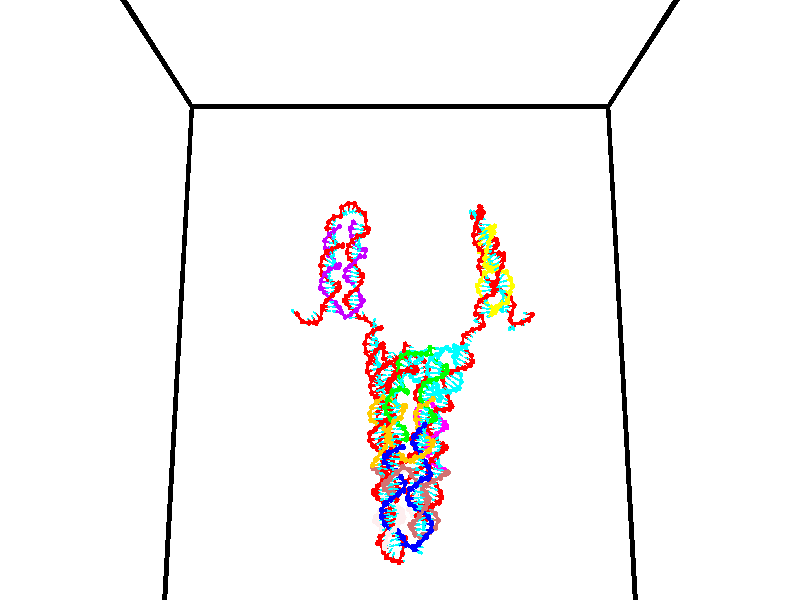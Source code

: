 // switches for output
#declare DRAW_BASES = 1; // possible values are 0, 1; only relevant for DNA ribbons
#declare DRAW_BASES_TYPE = 3; // possible values are 1, 2, 3; only relevant for DNA ribbons
#declare DRAW_FOG = 0; // set to 1 to enable fog

#include "colors.inc"

#include "transforms.inc"
background { rgb <1, 1, 1>}

#default {
   normal{
       ripples 0.25
       frequency 0.20
       turbulence 0.2
       lambda 5
   }
	finish {
		phong 0.1
		phong_size 40.
	}
}

// original window dimensions: 1024x640


// camera settings

camera {
	sky <0, 0.179814, -0.983701>
	up <0, 0.179814, -0.983701>
	right 1.6 * <1, 0, 0>
	location <35, 94.9851, 44.8844>
	look_at <35, 29.7336, 32.9568>
	direction <0, -65.2515, -11.9276>
	angle 67.0682
}


# declare cpy_camera_pos = <35, 94.9851, 44.8844>;
# if (DRAW_FOG = 1)
fog {
	fog_type 2
	up vnormalize(cpy_camera_pos)
	color rgbt<1,1,1,0.3>
	distance 1e-5
	fog_alt 3e-3
	fog_offset 56
}
# end


// LIGHTS

# declare lum = 6;
global_settings {
	ambient_light rgb lum * <0.05, 0.05, 0.05>
	max_trace_level 15
}# declare cpy_direct_light_amount = 0.25;
light_source
{	1000 * <-1, -1.16352, -0.803886>,
	rgb lum * cpy_direct_light_amount
	parallel
}

light_source
{	1000 * <1, 1.16352, 0.803886>,
	rgb lum * cpy_direct_light_amount
	parallel
}

// strand 0

// nucleotide -1

// particle -1
sphere {
	<24.544849, 34.464344, 35.022873> 0.250000
	pigment { color rgbt <1,0,0,0> }
	no_shadow
}
cylinder {
	<24.369841, 34.815807, 34.946426>,  <24.264835, 35.026688, 34.900558>, 0.100000
	pigment { color rgbt <1,0,0,0> }
	no_shadow
}
cylinder {
	<24.369841, 34.815807, 34.946426>,  <24.544849, 34.464344, 35.022873>, 0.100000
	pigment { color rgbt <1,0,0,0> }
	no_shadow
}

// particle -1
sphere {
	<24.369841, 34.815807, 34.946426> 0.100000
	pigment { color rgbt <1,0,0,0> }
	no_shadow
}
sphere {
	0, 1
	scale<0.080000,0.200000,0.300000>
	matrix <-0.896052, -0.408239, 0.174445,
		0.075258, 0.247573, 0.965942,
		-0.437523, 0.878663, -0.191115,
		24.238585, 35.079407, 34.889091>
	pigment { color rgbt <0,1,1,0> }
	no_shadow
}
cylinder {
	<25.047033, 34.264492, 35.631580>,  <24.544849, 34.464344, 35.022873>, 0.130000
	pigment { color rgbt <1,0,0,0> }
	no_shadow
}

// nucleotide -1

// particle -1
sphere {
	<25.047033, 34.264492, 35.631580> 0.250000
	pigment { color rgbt <1,0,0,0> }
	no_shadow
}
cylinder {
	<25.218739, 33.905178, 35.669132>,  <25.321762, 33.689590, 35.691666>, 0.100000
	pigment { color rgbt <1,0,0,0> }
	no_shadow
}
cylinder {
	<25.218739, 33.905178, 35.669132>,  <25.047033, 34.264492, 35.631580>, 0.100000
	pigment { color rgbt <1,0,0,0> }
	no_shadow
}

// particle -1
sphere {
	<25.218739, 33.905178, 35.669132> 0.100000
	pigment { color rgbt <1,0,0,0> }
	no_shadow
}
sphere {
	0, 1
	scale<0.080000,0.200000,0.300000>
	matrix <0.725513, 0.281042, -0.628209,
		0.537927, 0.337779, 0.772360,
		0.429262, -0.898288, 0.093883,
		25.347517, 33.635693, 35.697296>
	pigment { color rgbt <0,1,1,0> }
	no_shadow
}
cylinder {
	<25.788303, 34.409924, 35.778542>,  <25.047033, 34.264492, 35.631580>, 0.130000
	pigment { color rgbt <1,0,0,0> }
	no_shadow
}

// nucleotide -1

// particle -1
sphere {
	<25.788303, 34.409924, 35.778542> 0.250000
	pigment { color rgbt <1,0,0,0> }
	no_shadow
}
cylinder {
	<25.688978, 34.078465, 35.577869>,  <25.629383, 33.879589, 35.457466>, 0.100000
	pigment { color rgbt <1,0,0,0> }
	no_shadow
}
cylinder {
	<25.688978, 34.078465, 35.577869>,  <25.788303, 34.409924, 35.778542>, 0.100000
	pigment { color rgbt <1,0,0,0> }
	no_shadow
}

// particle -1
sphere {
	<25.688978, 34.078465, 35.577869> 0.100000
	pigment { color rgbt <1,0,0,0> }
	no_shadow
}
sphere {
	0, 1
	scale<0.080000,0.200000,0.300000>
	matrix <0.608480, 0.269541, -0.746391,
		0.753719, -0.490601, 0.437285,
		-0.248314, -0.828648, -0.501679,
		25.614485, 33.829868, 35.427364>
	pigment { color rgbt <0,1,1,0> }
	no_shadow
}
cylinder {
	<26.433113, 33.957371, 35.727394>,  <25.788303, 34.409924, 35.778542>, 0.130000
	pigment { color rgbt <1,0,0,0> }
	no_shadow
}

// nucleotide -1

// particle -1
sphere {
	<26.433113, 33.957371, 35.727394> 0.250000
	pigment { color rgbt <1,0,0,0> }
	no_shadow
}
cylinder {
	<26.204454, 33.844456, 35.419228>,  <26.067259, 33.776707, 35.234329>, 0.100000
	pigment { color rgbt <1,0,0,0> }
	no_shadow
}
cylinder {
	<26.204454, 33.844456, 35.419228>,  <26.433113, 33.957371, 35.727394>, 0.100000
	pigment { color rgbt <1,0,0,0> }
	no_shadow
}

// particle -1
sphere {
	<26.204454, 33.844456, 35.419228> 0.100000
	pigment { color rgbt <1,0,0,0> }
	no_shadow
}
sphere {
	0, 1
	scale<0.080000,0.200000,0.300000>
	matrix <0.711343, 0.297445, -0.636803,
		0.408916, -0.912054, 0.030769,
		-0.571646, -0.282286, -0.770413,
		26.032961, 33.759769, 35.188103>
	pigment { color rgbt <0,1,1,0> }
	no_shadow
}
cylinder {
	<26.801029, 33.484238, 35.254421>,  <26.433113, 33.957371, 35.727394>, 0.130000
	pigment { color rgbt <1,0,0,0> }
	no_shadow
}

// nucleotide -1

// particle -1
sphere {
	<26.801029, 33.484238, 35.254421> 0.250000
	pigment { color rgbt <1,0,0,0> }
	no_shadow
}
cylinder {
	<26.511417, 33.658989, 35.040913>,  <26.337650, 33.763840, 34.912807>, 0.100000
	pigment { color rgbt <1,0,0,0> }
	no_shadow
}
cylinder {
	<26.511417, 33.658989, 35.040913>,  <26.801029, 33.484238, 35.254421>, 0.100000
	pigment { color rgbt <1,0,0,0> }
	no_shadow
}

// particle -1
sphere {
	<26.511417, 33.658989, 35.040913> 0.100000
	pigment { color rgbt <1,0,0,0> }
	no_shadow
}
sphere {
	0, 1
	scale<0.080000,0.200000,0.300000>
	matrix <0.666414, 0.243404, -0.704732,
		-0.177963, -0.865961, -0.467376,
		-0.724032, 0.436882, -0.533772,
		26.294209, 33.790054, 34.880779>
	pigment { color rgbt <0,1,1,0> }
	no_shadow
}
cylinder {
	<26.974789, 33.440941, 34.498451>,  <26.801029, 33.484238, 35.254421>, 0.130000
	pigment { color rgbt <1,0,0,0> }
	no_shadow
}

// nucleotide -1

// particle -1
sphere {
	<26.974789, 33.440941, 34.498451> 0.250000
	pigment { color rgbt <1,0,0,0> }
	no_shadow
}
cylinder {
	<27.363445, 33.513176, 34.559505>,  <27.596640, 33.556515, 34.596138>, 0.100000
	pigment { color rgbt <1,0,0,0> }
	no_shadow
}
cylinder {
	<27.363445, 33.513176, 34.559505>,  <26.974789, 33.440941, 34.498451>, 0.100000
	pigment { color rgbt <1,0,0,0> }
	no_shadow
}

// particle -1
sphere {
	<27.363445, 33.513176, 34.559505> 0.100000
	pigment { color rgbt <1,0,0,0> }
	no_shadow
}
sphere {
	0, 1
	scale<0.080000,0.200000,0.300000>
	matrix <0.089928, 0.314793, -0.944890,
		-0.218682, 0.931823, 0.289627,
		0.971643, 0.180585, 0.152637,
		27.654938, 33.567352, 34.605297>
	pigment { color rgbt <0,1,1,0> }
	no_shadow
}
cylinder {
	<27.024488, 34.068375, 34.308746>,  <26.974789, 33.440941, 34.498451>, 0.130000
	pigment { color rgbt <1,0,0,0> }
	no_shadow
}

// nucleotide -1

// particle -1
sphere {
	<27.024488, 34.068375, 34.308746> 0.250000
	pigment { color rgbt <1,0,0,0> }
	no_shadow
}
cylinder {
	<27.393259, 33.914360, 34.291809>,  <27.614521, 33.821949, 34.281647>, 0.100000
	pigment { color rgbt <1,0,0,0> }
	no_shadow
}
cylinder {
	<27.393259, 33.914360, 34.291809>,  <27.024488, 34.068375, 34.308746>, 0.100000
	pigment { color rgbt <1,0,0,0> }
	no_shadow
}

// particle -1
sphere {
	<27.393259, 33.914360, 34.291809> 0.100000
	pigment { color rgbt <1,0,0,0> }
	no_shadow
}
sphere {
	0, 1
	scale<0.080000,0.200000,0.300000>
	matrix <0.075782, 0.286488, -0.955082,
		0.379877, 0.877308, 0.293300,
		0.921928, -0.385040, -0.042346,
		27.669838, 33.798847, 34.279106>
	pigment { color rgbt <0,1,1,0> }
	no_shadow
}
cylinder {
	<27.508848, 34.529221, 33.901936>,  <27.024488, 34.068375, 34.308746>, 0.130000
	pigment { color rgbt <1,0,0,0> }
	no_shadow
}

// nucleotide -1

// particle -1
sphere {
	<27.508848, 34.529221, 33.901936> 0.250000
	pigment { color rgbt <1,0,0,0> }
	no_shadow
}
cylinder {
	<27.617550, 34.146240, 33.863094>,  <27.682772, 33.916451, 33.839790>, 0.100000
	pigment { color rgbt <1,0,0,0> }
	no_shadow
}
cylinder {
	<27.617550, 34.146240, 33.863094>,  <27.508848, 34.529221, 33.901936>, 0.100000
	pigment { color rgbt <1,0,0,0> }
	no_shadow
}

// particle -1
sphere {
	<27.617550, 34.146240, 33.863094> 0.100000
	pigment { color rgbt <1,0,0,0> }
	no_shadow
}
sphere {
	0, 1
	scale<0.080000,0.200000,0.300000>
	matrix <0.167727, 0.146482, -0.974890,
		0.947637, 0.248645, 0.200398,
		0.271756, -0.957454, -0.097107,
		27.699076, 33.859005, 33.833961>
	pigment { color rgbt <0,1,1,0> }
	no_shadow
}
cylinder {
	<28.091064, 34.507282, 33.423851>,  <27.508848, 34.529221, 33.901936>, 0.130000
	pigment { color rgbt <1,0,0,0> }
	no_shadow
}

// nucleotide -1

// particle -1
sphere {
	<28.091064, 34.507282, 33.423851> 0.250000
	pigment { color rgbt <1,0,0,0> }
	no_shadow
}
cylinder {
	<27.984217, 34.122063, 33.410049>,  <27.920109, 33.890930, 33.401768>, 0.100000
	pigment { color rgbt <1,0,0,0> }
	no_shadow
}
cylinder {
	<27.984217, 34.122063, 33.410049>,  <28.091064, 34.507282, 33.423851>, 0.100000
	pigment { color rgbt <1,0,0,0> }
	no_shadow
}

// particle -1
sphere {
	<27.984217, 34.122063, 33.410049> 0.100000
	pigment { color rgbt <1,0,0,0> }
	no_shadow
}
sphere {
	0, 1
	scale<0.080000,0.200000,0.300000>
	matrix <0.201051, -0.020678, -0.979362,
		0.942458, -0.268542, 0.199145,
		-0.267118, -0.963046, -0.034503,
		27.904081, 33.833149, 33.399700>
	pigment { color rgbt <0,1,1,0> }
	no_shadow
}
cylinder {
	<28.587538, 34.212227, 32.895855>,  <28.091064, 34.507282, 33.423851>, 0.130000
	pigment { color rgbt <1,0,0,0> }
	no_shadow
}

// nucleotide -1

// particle -1
sphere {
	<28.587538, 34.212227, 32.895855> 0.250000
	pigment { color rgbt <1,0,0,0> }
	no_shadow
}
cylinder {
	<28.297594, 33.941288, 32.946114>,  <28.123629, 33.778725, 32.976269>, 0.100000
	pigment { color rgbt <1,0,0,0> }
	no_shadow
}
cylinder {
	<28.297594, 33.941288, 32.946114>,  <28.587538, 34.212227, 32.895855>, 0.100000
	pigment { color rgbt <1,0,0,0> }
	no_shadow
}

// particle -1
sphere {
	<28.297594, 33.941288, 32.946114> 0.100000
	pigment { color rgbt <1,0,0,0> }
	no_shadow
}
sphere {
	0, 1
	scale<0.080000,0.200000,0.300000>
	matrix <0.084018, -0.267944, -0.959764,
		0.683757, -0.685135, 0.251130,
		-0.724857, -0.677345, 0.125645,
		28.080137, 33.738083, 32.983807>
	pigment { color rgbt <0,1,1,0> }
	no_shadow
}
cylinder {
	<28.742510, 33.628044, 32.527023>,  <28.587538, 34.212227, 32.895855>, 0.130000
	pigment { color rgbt <1,0,0,0> }
	no_shadow
}

// nucleotide -1

// particle -1
sphere {
	<28.742510, 33.628044, 32.527023> 0.250000
	pigment { color rgbt <1,0,0,0> }
	no_shadow
}
cylinder {
	<28.343584, 33.610176, 32.550240>,  <28.104229, 33.599457, 32.564167>, 0.100000
	pigment { color rgbt <1,0,0,0> }
	no_shadow
}
cylinder {
	<28.343584, 33.610176, 32.550240>,  <28.742510, 33.628044, 32.527023>, 0.100000
	pigment { color rgbt <1,0,0,0> }
	no_shadow
}

// particle -1
sphere {
	<28.343584, 33.610176, 32.550240> 0.100000
	pigment { color rgbt <1,0,0,0> }
	no_shadow
}
sphere {
	0, 1
	scale<0.080000,0.200000,0.300000>
	matrix <-0.050811, -0.148688, -0.987578,
		0.052747, -0.987875, 0.146019,
		-0.997314, -0.044672, 0.058038,
		28.044390, 33.596775, 32.567650>
	pigment { color rgbt <0,1,1,0> }
	no_shadow
}
cylinder {
	<28.582779, 33.119553, 32.088150>,  <28.742510, 33.628044, 32.527023>, 0.130000
	pigment { color rgbt <1,0,0,0> }
	no_shadow
}

// nucleotide -1

// particle -1
sphere {
	<28.582779, 33.119553, 32.088150> 0.250000
	pigment { color rgbt <1,0,0,0> }
	no_shadow
}
cylinder {
	<28.221966, 33.286144, 32.133549>,  <28.005478, 33.386101, 32.160786>, 0.100000
	pigment { color rgbt <1,0,0,0> }
	no_shadow
}
cylinder {
	<28.221966, 33.286144, 32.133549>,  <28.582779, 33.119553, 32.088150>, 0.100000
	pigment { color rgbt <1,0,0,0> }
	no_shadow
}

// particle -1
sphere {
	<28.221966, 33.286144, 32.133549> 0.100000
	pigment { color rgbt <1,0,0,0> }
	no_shadow
}
sphere {
	0, 1
	scale<0.080000,0.200000,0.300000>
	matrix <-0.250399, -0.290678, -0.923476,
		-0.351620, -0.861424, 0.366487,
		-0.902033, 0.416480, 0.113492,
		27.951355, 33.411087, 32.167595>
	pigment { color rgbt <0,1,1,0> }
	no_shadow
}
cylinder {
	<27.998970, 32.550953, 31.995388>,  <28.582779, 33.119553, 32.088150>, 0.130000
	pigment { color rgbt <1,0,0,0> }
	no_shadow
}

// nucleotide -1

// particle -1
sphere {
	<27.998970, 32.550953, 31.995388> 0.250000
	pigment { color rgbt <1,0,0,0> }
	no_shadow
}
cylinder {
	<27.880024, 32.925236, 31.919458>,  <27.808657, 33.149803, 31.873901>, 0.100000
	pigment { color rgbt <1,0,0,0> }
	no_shadow
}
cylinder {
	<27.880024, 32.925236, 31.919458>,  <27.998970, 32.550953, 31.995388>, 0.100000
	pigment { color rgbt <1,0,0,0> }
	no_shadow
}

// particle -1
sphere {
	<27.880024, 32.925236, 31.919458> 0.100000
	pigment { color rgbt <1,0,0,0> }
	no_shadow
}
sphere {
	0, 1
	scale<0.080000,0.200000,0.300000>
	matrix <-0.225001, -0.261896, -0.938501,
		-0.927873, -0.236368, 0.288413,
		-0.297366, 0.935703, -0.189823,
		27.790813, 33.205948, 31.862511>
	pigment { color rgbt <0,1,1,0> }
	no_shadow
}
cylinder {
	<27.384655, 32.502556, 31.637623>,  <27.998970, 32.550953, 31.995388>, 0.130000
	pigment { color rgbt <1,0,0,0> }
	no_shadow
}

// nucleotide -1

// particle -1
sphere {
	<27.384655, 32.502556, 31.637623> 0.250000
	pigment { color rgbt <1,0,0,0> }
	no_shadow
}
cylinder {
	<27.473915, 32.883099, 31.552660>,  <27.527472, 33.111423, 31.501682>, 0.100000
	pigment { color rgbt <1,0,0,0> }
	no_shadow
}
cylinder {
	<27.473915, 32.883099, 31.552660>,  <27.384655, 32.502556, 31.637623>, 0.100000
	pigment { color rgbt <1,0,0,0> }
	no_shadow
}

// particle -1
sphere {
	<27.473915, 32.883099, 31.552660> 0.100000
	pigment { color rgbt <1,0,0,0> }
	no_shadow
}
sphere {
	0, 1
	scale<0.080000,0.200000,0.300000>
	matrix <-0.224871, -0.161782, -0.960864,
		-0.948492, 0.262183, 0.177832,
		0.223152, 0.951361, -0.212406,
		27.540861, 33.168507, 31.488937>
	pigment { color rgbt <0,1,1,0> }
	no_shadow
}
cylinder {
	<26.736303, 32.673176, 31.200871>,  <27.384655, 32.502556, 31.637623>, 0.130000
	pigment { color rgbt <1,0,0,0> }
	no_shadow
}

// nucleotide -1

// particle -1
sphere {
	<26.736303, 32.673176, 31.200871> 0.250000
	pigment { color rgbt <1,0,0,0> }
	no_shadow
}
cylinder {
	<27.059242, 32.897633, 31.127867>,  <27.253006, 33.032307, 31.084064>, 0.100000
	pigment { color rgbt <1,0,0,0> }
	no_shadow
}
cylinder {
	<27.059242, 32.897633, 31.127867>,  <26.736303, 32.673176, 31.200871>, 0.100000
	pigment { color rgbt <1,0,0,0> }
	no_shadow
}

// particle -1
sphere {
	<27.059242, 32.897633, 31.127867> 0.100000
	pigment { color rgbt <1,0,0,0> }
	no_shadow
}
sphere {
	0, 1
	scale<0.080000,0.200000,0.300000>
	matrix <-0.226340, 0.008854, -0.974008,
		-0.544942, 0.827671, 0.134157,
		0.807346, 0.561144, -0.182510,
		27.301447, 33.065975, 31.073114>
	pigment { color rgbt <0,1,1,0> }
	no_shadow
}
cylinder {
	<26.630888, 32.935509, 30.486856>,  <26.736303, 32.673176, 31.200871>, 0.130000
	pigment { color rgbt <1,0,0,0> }
	no_shadow
}

// nucleotide -1

// particle -1
sphere {
	<26.630888, 32.935509, 30.486856> 0.250000
	pigment { color rgbt <1,0,0,0> }
	no_shadow
}
cylinder {
	<27.006865, 33.071449, 30.499575>,  <27.232450, 33.153015, 30.507206>, 0.100000
	pigment { color rgbt <1,0,0,0> }
	no_shadow
}
cylinder {
	<27.006865, 33.071449, 30.499575>,  <26.630888, 32.935509, 30.486856>, 0.100000
	pigment { color rgbt <1,0,0,0> }
	no_shadow
}

// particle -1
sphere {
	<27.006865, 33.071449, 30.499575> 0.100000
	pigment { color rgbt <1,0,0,0> }
	no_shadow
}
sphere {
	0, 1
	scale<0.080000,0.200000,0.300000>
	matrix <0.169210, -0.383024, -0.908108,
		-0.296447, 0.858948, -0.417526,
		0.939940, 0.339855, 0.031797,
		27.288847, 33.173405, 30.509113>
	pigment { color rgbt <0,1,1,0> }
	no_shadow
}
cylinder {
	<26.855549, 33.440609, 29.904333>,  <26.630888, 32.935509, 30.486856>, 0.130000
	pigment { color rgbt <1,0,0,0> }
	no_shadow
}

// nucleotide -1

// particle -1
sphere {
	<26.855549, 33.440609, 29.904333> 0.250000
	pigment { color rgbt <1,0,0,0> }
	no_shadow
}
cylinder {
	<27.203259, 33.277611, 30.016268>,  <27.411884, 33.179813, 30.083429>, 0.100000
	pigment { color rgbt <1,0,0,0> }
	no_shadow
}
cylinder {
	<27.203259, 33.277611, 30.016268>,  <26.855549, 33.440609, 29.904333>, 0.100000
	pigment { color rgbt <1,0,0,0> }
	no_shadow
}

// particle -1
sphere {
	<27.203259, 33.277611, 30.016268> 0.100000
	pigment { color rgbt <1,0,0,0> }
	no_shadow
}
sphere {
	0, 1
	scale<0.080000,0.200000,0.300000>
	matrix <0.191486, -0.244323, -0.950599,
		0.455734, 0.879918, -0.134355,
		0.869275, -0.407494, 0.279838,
		27.464041, 33.155361, 30.100220>
	pigment { color rgbt <0,1,1,0> }
	no_shadow
}
cylinder {
	<27.272789, 33.541195, 29.367884>,  <26.855549, 33.440609, 29.904333>, 0.130000
	pigment { color rgbt <1,0,0,0> }
	no_shadow
}

// nucleotide -1

// particle -1
sphere {
	<27.272789, 33.541195, 29.367884> 0.250000
	pigment { color rgbt <1,0,0,0> }
	no_shadow
}
cylinder {
	<27.497753, 33.265705, 29.550905>,  <27.632732, 33.100410, 29.660719>, 0.100000
	pigment { color rgbt <1,0,0,0> }
	no_shadow
}
cylinder {
	<27.497753, 33.265705, 29.550905>,  <27.272789, 33.541195, 29.367884>, 0.100000
	pigment { color rgbt <1,0,0,0> }
	no_shadow
}

// particle -1
sphere {
	<27.497753, 33.265705, 29.550905> 0.100000
	pigment { color rgbt <1,0,0,0> }
	no_shadow
}
sphere {
	0, 1
	scale<0.080000,0.200000,0.300000>
	matrix <0.462106, -0.197078, -0.864649,
		0.685676, 0.697728, 0.207423,
		0.562412, -0.688720, 0.457556,
		27.666477, 33.059090, 29.688171>
	pigment { color rgbt <0,1,1,0> }
	no_shadow
}
cylinder {
	<27.888344, 33.732758, 29.174551>,  <27.272789, 33.541195, 29.367884>, 0.130000
	pigment { color rgbt <1,0,0,0> }
	no_shadow
}

// nucleotide -1

// particle -1
sphere {
	<27.888344, 33.732758, 29.174551> 0.250000
	pigment { color rgbt <1,0,0,0> }
	no_shadow
}
cylinder {
	<27.903748, 33.349575, 29.288279>,  <27.912991, 33.119667, 29.356516>, 0.100000
	pigment { color rgbt <1,0,0,0> }
	no_shadow
}
cylinder {
	<27.903748, 33.349575, 29.288279>,  <27.888344, 33.732758, 29.174551>, 0.100000
	pigment { color rgbt <1,0,0,0> }
	no_shadow
}

// particle -1
sphere {
	<27.903748, 33.349575, 29.288279> 0.100000
	pigment { color rgbt <1,0,0,0> }
	no_shadow
}
sphere {
	0, 1
	scale<0.080000,0.200000,0.300000>
	matrix <0.316665, -0.258166, -0.912729,
		0.947756, 0.125182, 0.293409,
		0.038509, -0.957956, 0.284319,
		27.915300, 33.062187, 29.373575>
	pigment { color rgbt <0,1,1,0> }
	no_shadow
}
cylinder {
	<28.498581, 33.430801, 28.808907>,  <27.888344, 33.732758, 29.174551>, 0.130000
	pigment { color rgbt <1,0,0,0> }
	no_shadow
}

// nucleotide -1

// particle -1
sphere {
	<28.498581, 33.430801, 28.808907> 0.250000
	pigment { color rgbt <1,0,0,0> }
	no_shadow
}
cylinder {
	<28.294895, 33.099277, 28.901667>,  <28.172684, 32.900364, 28.957323>, 0.100000
	pigment { color rgbt <1,0,0,0> }
	no_shadow
}
cylinder {
	<28.294895, 33.099277, 28.901667>,  <28.498581, 33.430801, 28.808907>, 0.100000
	pigment { color rgbt <1,0,0,0> }
	no_shadow
}

// particle -1
sphere {
	<28.294895, 33.099277, 28.901667> 0.100000
	pigment { color rgbt <1,0,0,0> }
	no_shadow
}
sphere {
	0, 1
	scale<0.080000,0.200000,0.300000>
	matrix <0.108695, -0.329225, -0.937975,
		0.853747, -0.452426, 0.257734,
		-0.509216, -0.828808, 0.231898,
		28.142130, 32.850636, 28.971235>
	pigment { color rgbt <0,1,1,0> }
	no_shadow
}
cylinder {
	<28.912001, 32.866821, 28.593685>,  <28.498581, 33.430801, 28.808907>, 0.130000
	pigment { color rgbt <1,0,0,0> }
	no_shadow
}

// nucleotide -1

// particle -1
sphere {
	<28.912001, 32.866821, 28.593685> 0.250000
	pigment { color rgbt <1,0,0,0> }
	no_shadow
}
cylinder {
	<28.541912, 32.717854, 28.622732>,  <28.319859, 32.628471, 28.640162>, 0.100000
	pigment { color rgbt <1,0,0,0> }
	no_shadow
}
cylinder {
	<28.541912, 32.717854, 28.622732>,  <28.912001, 32.866821, 28.593685>, 0.100000
	pigment { color rgbt <1,0,0,0> }
	no_shadow
}

// particle -1
sphere {
	<28.541912, 32.717854, 28.622732> 0.100000
	pigment { color rgbt <1,0,0,0> }
	no_shadow
}
sphere {
	0, 1
	scale<0.080000,0.200000,0.300000>
	matrix <0.122302, -0.473885, -0.872053,
		0.359181, -0.797959, 0.483995,
		-0.925220, -0.372418, 0.072619,
		28.264347, 32.606129, 28.644518>
	pigment { color rgbt <0,1,1,0> }
	no_shadow
}
cylinder {
	<28.843908, 32.066479, 28.524719>,  <28.912001, 32.866821, 28.593685>, 0.130000
	pigment { color rgbt <1,0,0,0> }
	no_shadow
}

// nucleotide -1

// particle -1
sphere {
	<28.843908, 32.066479, 28.524719> 0.250000
	pigment { color rgbt <1,0,0,0> }
	no_shadow
}
cylinder {
	<28.471815, 32.190308, 28.445900>,  <28.248558, 32.264606, 28.398609>, 0.100000
	pigment { color rgbt <1,0,0,0> }
	no_shadow
}
cylinder {
	<28.471815, 32.190308, 28.445900>,  <28.843908, 32.066479, 28.524719>, 0.100000
	pigment { color rgbt <1,0,0,0> }
	no_shadow
}

// particle -1
sphere {
	<28.471815, 32.190308, 28.445900> 0.100000
	pigment { color rgbt <1,0,0,0> }
	no_shadow
}
sphere {
	0, 1
	scale<0.080000,0.200000,0.300000>
	matrix <-0.001918, -0.541063, -0.840980,
		-0.366959, -0.781931, 0.503910,
		-0.930236, 0.309571, -0.197048,
		28.192745, 32.283180, 28.386786>
	pigment { color rgbt <0,1,1,0> }
	no_shadow
}
cylinder {
	<28.364866, 31.502327, 28.291153>,  <28.843908, 32.066479, 28.524719>, 0.130000
	pigment { color rgbt <1,0,0,0> }
	no_shadow
}

// nucleotide -1

// particle -1
sphere {
	<28.364866, 31.502327, 28.291153> 0.250000
	pigment { color rgbt <1,0,0,0> }
	no_shadow
}
cylinder {
	<28.213547, 31.849766, 28.163137>,  <28.122755, 32.058228, 28.086329>, 0.100000
	pigment { color rgbt <1,0,0,0> }
	no_shadow
}
cylinder {
	<28.213547, 31.849766, 28.163137>,  <28.364866, 31.502327, 28.291153>, 0.100000
	pigment { color rgbt <1,0,0,0> }
	no_shadow
}

// particle -1
sphere {
	<28.213547, 31.849766, 28.163137> 0.100000
	pigment { color rgbt <1,0,0,0> }
	no_shadow
}
sphere {
	0, 1
	scale<0.080000,0.200000,0.300000>
	matrix <-0.051495, -0.364946, -0.929604,
		-0.924249, -0.335189, 0.182788,
		-0.378301, 0.868598, -0.320040,
		28.100056, 32.110344, 28.067125>
	pigment { color rgbt <0,1,1,0> }
	no_shadow
}
cylinder {
	<27.812342, 31.269093, 27.780455>,  <28.364866, 31.502327, 28.291153>, 0.130000
	pigment { color rgbt <1,0,0,0> }
	no_shadow
}

// nucleotide -1

// particle -1
sphere {
	<27.812342, 31.269093, 27.780455> 0.250000
	pigment { color rgbt <1,0,0,0> }
	no_shadow
}
cylinder {
	<27.856874, 31.655931, 27.688953>,  <27.883595, 31.888035, 27.634052>, 0.100000
	pigment { color rgbt <1,0,0,0> }
	no_shadow
}
cylinder {
	<27.856874, 31.655931, 27.688953>,  <27.812342, 31.269093, 27.780455>, 0.100000
	pigment { color rgbt <1,0,0,0> }
	no_shadow
}

// particle -1
sphere {
	<27.856874, 31.655931, 27.688953> 0.100000
	pigment { color rgbt <1,0,0,0> }
	no_shadow
}
sphere {
	0, 1
	scale<0.080000,0.200000,0.300000>
	matrix <-0.285652, -0.189328, -0.939445,
		-0.951844, 0.169935, 0.255175,
		0.111333, 0.967097, -0.228753,
		27.890274, 31.946060, 27.620327>
	pigment { color rgbt <0,1,1,0> }
	no_shadow
}
cylinder {
	<27.328827, 31.328442, 27.288448>,  <27.812342, 31.269093, 27.780455>, 0.130000
	pigment { color rgbt <1,0,0,0> }
	no_shadow
}

// nucleotide -1

// particle -1
sphere {
	<27.328827, 31.328442, 27.288448> 0.250000
	pigment { color rgbt <1,0,0,0> }
	no_shadow
}
cylinder {
	<27.572836, 31.642145, 27.243183>,  <27.719242, 31.830368, 27.216024>, 0.100000
	pigment { color rgbt <1,0,0,0> }
	no_shadow
}
cylinder {
	<27.572836, 31.642145, 27.243183>,  <27.328827, 31.328442, 27.288448>, 0.100000
	pigment { color rgbt <1,0,0,0> }
	no_shadow
}

// particle -1
sphere {
	<27.572836, 31.642145, 27.243183> 0.100000
	pigment { color rgbt <1,0,0,0> }
	no_shadow
}
sphere {
	0, 1
	scale<0.080000,0.200000,0.300000>
	matrix <-0.056688, -0.099256, -0.993446,
		-0.790353, 0.612440, -0.016090,
		0.610023, 0.784261, -0.113165,
		27.755842, 31.877424, 27.209234>
	pigment { color rgbt <0,1,1,0> }
	no_shadow
}
cylinder {
	<27.060694, 31.852798, 26.772295>,  <27.328827, 31.328442, 27.288448>, 0.130000
	pigment { color rgbt <1,0,0,0> }
	no_shadow
}

// nucleotide -1

// particle -1
sphere {
	<27.060694, 31.852798, 26.772295> 0.250000
	pigment { color rgbt <1,0,0,0> }
	no_shadow
}
cylinder {
	<27.459719, 31.874863, 26.789400>,  <27.699133, 31.888102, 26.799664>, 0.100000
	pigment { color rgbt <1,0,0,0> }
	no_shadow
}
cylinder {
	<27.459719, 31.874863, 26.789400>,  <27.060694, 31.852798, 26.772295>, 0.100000
	pigment { color rgbt <1,0,0,0> }
	no_shadow
}

// particle -1
sphere {
	<27.459719, 31.874863, 26.789400> 0.100000
	pigment { color rgbt <1,0,0,0> }
	no_shadow
}
sphere {
	0, 1
	scale<0.080000,0.200000,0.300000>
	matrix <0.051021, -0.158221, -0.986085,
		-0.047627, 0.985862, -0.160650,
		0.997561, 0.055161, 0.042764,
		27.758987, 31.891411, 26.802229>
	pigment { color rgbt <0,1,1,0> }
	no_shadow
}
cylinder {
	<27.315563, 32.373634, 26.350634>,  <27.060694, 31.852798, 26.772295>, 0.130000
	pigment { color rgbt <1,0,0,0> }
	no_shadow
}

// nucleotide -1

// particle -1
sphere {
	<27.315563, 32.373634, 26.350634> 0.250000
	pigment { color rgbt <1,0,0,0> }
	no_shadow
}
cylinder {
	<27.578047, 32.075012, 26.394541>,  <27.735537, 31.895840, 26.420885>, 0.100000
	pigment { color rgbt <1,0,0,0> }
	no_shadow
}
cylinder {
	<27.578047, 32.075012, 26.394541>,  <27.315563, 32.373634, 26.350634>, 0.100000
	pigment { color rgbt <1,0,0,0> }
	no_shadow
}

// particle -1
sphere {
	<27.578047, 32.075012, 26.394541> 0.100000
	pigment { color rgbt <1,0,0,0> }
	no_shadow
}
sphere {
	0, 1
	scale<0.080000,0.200000,0.300000>
	matrix <0.007450, -0.139050, -0.990257,
		0.754543, 0.650633, -0.085684,
		0.656208, -0.746553, 0.109767,
		27.774910, 31.851046, 26.427471>
	pigment { color rgbt <0,1,1,0> }
	no_shadow
}
cylinder {
	<27.869909, 32.347618, 25.822680>,  <27.315563, 32.373634, 26.350634>, 0.130000
	pigment { color rgbt <1,0,0,0> }
	no_shadow
}

// nucleotide -1

// particle -1
sphere {
	<27.869909, 32.347618, 25.822680> 0.250000
	pigment { color rgbt <1,0,0,0> }
	no_shadow
}
cylinder {
	<27.854059, 31.960623, 25.922590>,  <27.844549, 31.728424, 25.982536>, 0.100000
	pigment { color rgbt <1,0,0,0> }
	no_shadow
}
cylinder {
	<27.854059, 31.960623, 25.922590>,  <27.869909, 32.347618, 25.822680>, 0.100000
	pigment { color rgbt <1,0,0,0> }
	no_shadow
}

// particle -1
sphere {
	<27.854059, 31.960623, 25.922590> 0.100000
	pigment { color rgbt <1,0,0,0> }
	no_shadow
}
sphere {
	0, 1
	scale<0.080000,0.200000,0.300000>
	matrix <-0.039150, -0.248277, -0.967898,
		0.998447, -0.048132, -0.028040,
		-0.039625, -0.967493, 0.249776,
		27.842171, 31.670376, 25.997522>
	pigment { color rgbt <0,1,1,0> }
	no_shadow
}
cylinder {
	<28.633129, 32.735828, 25.923195>,  <27.869909, 32.347618, 25.822680>, 0.130000
	pigment { color rgbt <1,0,0,0> }
	no_shadow
}

// nucleotide -1

// particle -1
sphere {
	<28.633129, 32.735828, 25.923195> 0.250000
	pigment { color rgbt <1,0,0,0> }
	no_shadow
}
cylinder {
	<28.837793, 33.078060, 25.891735>,  <28.960592, 33.283401, 25.872858>, 0.100000
	pigment { color rgbt <1,0,0,0> }
	no_shadow
}
cylinder {
	<28.837793, 33.078060, 25.891735>,  <28.633129, 32.735828, 25.923195>, 0.100000
	pigment { color rgbt <1,0,0,0> }
	no_shadow
}

// particle -1
sphere {
	<28.837793, 33.078060, 25.891735> 0.100000
	pigment { color rgbt <1,0,0,0> }
	no_shadow
}
sphere {
	0, 1
	scale<0.080000,0.200000,0.300000>
	matrix <0.708115, -0.471766, -0.525366,
		-0.486598, 0.213114, -0.847234,
		0.511659, 0.855581, -0.078651,
		28.991291, 33.334736, 25.868139>
	pigment { color rgbt <0,1,1,0> }
	no_shadow
}
cylinder {
	<28.745773, 32.984188, 25.155619>,  <28.633129, 32.735828, 25.923195>, 0.130000
	pigment { color rgbt <1,0,0,0> }
	no_shadow
}

// nucleotide -1

// particle -1
sphere {
	<28.745773, 32.984188, 25.155619> 0.250000
	pigment { color rgbt <1,0,0,0> }
	no_shadow
}
cylinder {
	<29.003363, 33.026356, 25.458719>,  <29.157917, 33.051655, 25.640579>, 0.100000
	pigment { color rgbt <1,0,0,0> }
	no_shadow
}
cylinder {
	<29.003363, 33.026356, 25.458719>,  <28.745773, 32.984188, 25.155619>, 0.100000
	pigment { color rgbt <1,0,0,0> }
	no_shadow
}

// particle -1
sphere {
	<29.003363, 33.026356, 25.458719> 0.100000
	pigment { color rgbt <1,0,0,0> }
	no_shadow
}
sphere {
	0, 1
	scale<0.080000,0.200000,0.300000>
	matrix <0.648977, -0.599767, -0.468090,
		0.405127, 0.793200, -0.454649,
		0.643973, 0.105421, 0.757751,
		29.196554, 33.057983, 25.686045>
	pigment { color rgbt <0,1,1,0> }
	no_shadow
}
cylinder {
	<29.470627, 32.976170, 24.790501>,  <28.745773, 32.984188, 25.155619>, 0.130000
	pigment { color rgbt <1,0,0,0> }
	no_shadow
}

// nucleotide -1

// particle -1
sphere {
	<29.470627, 32.976170, 24.790501> 0.250000
	pigment { color rgbt <1,0,0,0> }
	no_shadow
}
cylinder {
	<29.533331, 32.871746, 25.171505>,  <29.570953, 32.809090, 25.400106>, 0.100000
	pigment { color rgbt <1,0,0,0> }
	no_shadow
}
cylinder {
	<29.533331, 32.871746, 25.171505>,  <29.470627, 32.976170, 24.790501>, 0.100000
	pigment { color rgbt <1,0,0,0> }
	no_shadow
}

// particle -1
sphere {
	<29.533331, 32.871746, 25.171505> 0.100000
	pigment { color rgbt <1,0,0,0> }
	no_shadow
}
sphere {
	0, 1
	scale<0.080000,0.200000,0.300000>
	matrix <0.844903, -0.463970, -0.266216,
		0.511434, 0.846510, 0.147839,
		0.156761, -0.261061, 0.952509,
		29.580359, 32.793427, 25.457258>
	pigment { color rgbt <0,1,1,0> }
	no_shadow
}
cylinder {
	<30.133444, 32.944633, 24.793404>,  <29.470627, 32.976170, 24.790501>, 0.130000
	pigment { color rgbt <1,0,0,0> }
	no_shadow
}

// nucleotide -1

// particle -1
sphere {
	<30.133444, 32.944633, 24.793404> 0.250000
	pigment { color rgbt <1,0,0,0> }
	no_shadow
}
cylinder {
	<30.006247, 32.733612, 25.108507>,  <29.929928, 32.606998, 25.297569>, 0.100000
	pigment { color rgbt <1,0,0,0> }
	no_shadow
}
cylinder {
	<30.006247, 32.733612, 25.108507>,  <30.133444, 32.944633, 24.793404>, 0.100000
	pigment { color rgbt <1,0,0,0> }
	no_shadow
}

// particle -1
sphere {
	<30.006247, 32.733612, 25.108507> 0.100000
	pigment { color rgbt <1,0,0,0> }
	no_shadow
}
sphere {
	0, 1
	scale<0.080000,0.200000,0.300000>
	matrix <0.838825, -0.543800, -0.025570,
		0.441874, 0.652662, 0.615451,
		-0.317994, -0.527555, 0.787760,
		29.910849, 32.575344, 25.344835>
	pigment { color rgbt <0,1,1,0> }
	no_shadow
}
cylinder {
	<30.637342, 32.944115, 25.398693>,  <30.133444, 32.944633, 24.793404>, 0.130000
	pigment { color rgbt <1,0,0,0> }
	no_shadow
}

// nucleotide -1

// particle -1
sphere {
	<30.637342, 32.944115, 25.398693> 0.250000
	pigment { color rgbt <1,0,0,0> }
	no_shadow
}
cylinder {
	<30.406427, 32.618191, 25.377422>,  <30.267878, 32.422638, 25.364660>, 0.100000
	pigment { color rgbt <1,0,0,0> }
	no_shadow
}
cylinder {
	<30.406427, 32.618191, 25.377422>,  <30.637342, 32.944115, 25.398693>, 0.100000
	pigment { color rgbt <1,0,0,0> }
	no_shadow
}

// particle -1
sphere {
	<30.406427, 32.618191, 25.377422> 0.100000
	pigment { color rgbt <1,0,0,0> }
	no_shadow
}
sphere {
	0, 1
	scale<0.080000,0.200000,0.300000>
	matrix <0.814070, -0.579382, 0.040070,
		-0.063458, -0.020157, 0.997781,
		-0.577289, -0.814807, -0.053175,
		30.233240, 32.373749, 25.361469>
	pigment { color rgbt <0,1,1,0> }
	no_shadow
}
cylinder {
	<31.233343, 32.565624, 25.592831>,  <30.637342, 32.944115, 25.398693>, 0.130000
	pigment { color rgbt <1,0,0,0> }
	no_shadow
}

// nucleotide -1

// particle -1
sphere {
	<31.233343, 32.565624, 25.592831> 0.250000
	pigment { color rgbt <1,0,0,0> }
	no_shadow
}
cylinder {
	<30.980314, 32.266331, 25.512835>,  <30.828497, 32.086754, 25.464836>, 0.100000
	pigment { color rgbt <1,0,0,0> }
	no_shadow
}
cylinder {
	<30.980314, 32.266331, 25.512835>,  <31.233343, 32.565624, 25.592831>, 0.100000
	pigment { color rgbt <1,0,0,0> }
	no_shadow
}

// particle -1
sphere {
	<30.980314, 32.266331, 25.512835> 0.100000
	pigment { color rgbt <1,0,0,0> }
	no_shadow
}
sphere {
	0, 1
	scale<0.080000,0.200000,0.300000>
	matrix <0.740307, -0.660016, 0.127765,
		-0.227595, -0.067233, 0.971432,
		-0.632571, -0.748237, -0.199989,
		30.790543, 32.041859, 25.452837>
	pigment { color rgbt <0,1,1,0> }
	no_shadow
}
cylinder {
	<31.296862, 31.939228, 26.056698>,  <31.233343, 32.565624, 25.592831>, 0.130000
	pigment { color rgbt <1,0,0,0> }
	no_shadow
}

// nucleotide -1

// particle -1
sphere {
	<31.296862, 31.939228, 26.056698> 0.250000
	pigment { color rgbt <1,0,0,0> }
	no_shadow
}
cylinder {
	<31.147982, 31.808073, 25.709375>,  <31.058653, 31.729380, 25.500982>, 0.100000
	pigment { color rgbt <1,0,0,0> }
	no_shadow
}
cylinder {
	<31.147982, 31.808073, 25.709375>,  <31.296862, 31.939228, 26.056698>, 0.100000
	pigment { color rgbt <1,0,0,0> }
	no_shadow
}

// particle -1
sphere {
	<31.147982, 31.808073, 25.709375> 0.100000
	pigment { color rgbt <1,0,0,0> }
	no_shadow
}
sphere {
	0, 1
	scale<0.080000,0.200000,0.300000>
	matrix <0.639138, -0.768918, 0.016391,
		-0.673030, -0.548866, 0.495758,
		-0.372200, -0.327890, -0.868306,
		31.036322, 31.709705, 25.448883>
	pigment { color rgbt <0,1,1,0> }
	no_shadow
}
cylinder {
	<31.365536, 32.197987, 26.793463>,  <31.296862, 31.939228, 26.056698>, 0.130000
	pigment { color rgbt <1,0,0,0> }
	no_shadow
}

// nucleotide -1

// particle -1
sphere {
	<31.365536, 32.197987, 26.793463> 0.250000
	pigment { color rgbt <1,0,0,0> }
	no_shadow
}
cylinder {
	<31.108938, 32.504753, 26.786213>,  <30.954979, 32.688812, 26.781862>, 0.100000
	pigment { color rgbt <1,0,0,0> }
	no_shadow
}
cylinder {
	<31.108938, 32.504753, 26.786213>,  <31.365536, 32.197987, 26.793463>, 0.100000
	pigment { color rgbt <1,0,0,0> }
	no_shadow
}

// particle -1
sphere {
	<31.108938, 32.504753, 26.786213> 0.100000
	pigment { color rgbt <1,0,0,0> }
	no_shadow
}
sphere {
	0, 1
	scale<0.080000,0.200000,0.300000>
	matrix <0.159509, 0.156460, 0.974719,
		0.750361, 0.622385, -0.222698,
		-0.641494, 0.766914, -0.018125,
		30.916491, 32.734829, 26.780775>
	pigment { color rgbt <0,1,1,0> }
	no_shadow
}
cylinder {
	<31.665224, 32.794540, 27.108736>,  <31.365536, 32.197987, 26.793463>, 0.130000
	pigment { color rgbt <1,0,0,0> }
	no_shadow
}

// nucleotide -1

// particle -1
sphere {
	<31.665224, 32.794540, 27.108736> 0.250000
	pigment { color rgbt <1,0,0,0> }
	no_shadow
}
cylinder {
	<31.269388, 32.836185, 27.148487>,  <31.031887, 32.861172, 27.172337>, 0.100000
	pigment { color rgbt <1,0,0,0> }
	no_shadow
}
cylinder {
	<31.269388, 32.836185, 27.148487>,  <31.665224, 32.794540, 27.108736>, 0.100000
	pigment { color rgbt <1,0,0,0> }
	no_shadow
}

// particle -1
sphere {
	<31.269388, 32.836185, 27.148487> 0.100000
	pigment { color rgbt <1,0,0,0> }
	no_shadow
}
sphere {
	0, 1
	scale<0.080000,0.200000,0.300000>
	matrix <0.116078, 0.169105, 0.978739,
		0.085096, 0.980083, -0.179430,
		-0.989588, 0.104115, 0.099376,
		30.972511, 32.867420, 27.178299>
	pigment { color rgbt <0,1,1,0> }
	no_shadow
}
cylinder {
	<31.605448, 33.356476, 27.558825>,  <31.665224, 32.794540, 27.108736>, 0.130000
	pigment { color rgbt <1,0,0,0> }
	no_shadow
}

// nucleotide -1

// particle -1
sphere {
	<31.605448, 33.356476, 27.558825> 0.250000
	pigment { color rgbt <1,0,0,0> }
	no_shadow
}
cylinder {
	<31.246853, 33.179996, 27.575111>,  <31.031696, 33.074108, 27.584885>, 0.100000
	pigment { color rgbt <1,0,0,0> }
	no_shadow
}
cylinder {
	<31.246853, 33.179996, 27.575111>,  <31.605448, 33.356476, 27.558825>, 0.100000
	pigment { color rgbt <1,0,0,0> }
	no_shadow
}

// particle -1
sphere {
	<31.246853, 33.179996, 27.575111> 0.100000
	pigment { color rgbt <1,0,0,0> }
	no_shadow
}
sphere {
	0, 1
	scale<0.080000,0.200000,0.300000>
	matrix <-0.097871, 0.286822, 0.952971,
		-0.432124, 0.850342, -0.300312,
		-0.896488, -0.441194, 0.040719,
		30.977907, 33.047638, 27.587328>
	pigment { color rgbt <0,1,1,0> }
	no_shadow
}
cylinder {
	<31.197229, 33.869415, 27.955378>,  <31.605448, 33.356476, 27.558825>, 0.130000
	pigment { color rgbt <1,0,0,0> }
	no_shadow
}

// nucleotide -1

// particle -1
sphere {
	<31.197229, 33.869415, 27.955378> 0.250000
	pigment { color rgbt <1,0,0,0> }
	no_shadow
}
cylinder {
	<31.000376, 33.522568, 27.986118>,  <30.882263, 33.314457, 28.004562>, 0.100000
	pigment { color rgbt <1,0,0,0> }
	no_shadow
}
cylinder {
	<31.000376, 33.522568, 27.986118>,  <31.197229, 33.869415, 27.955378>, 0.100000
	pigment { color rgbt <1,0,0,0> }
	no_shadow
}

// particle -1
sphere {
	<31.000376, 33.522568, 27.986118> 0.100000
	pigment { color rgbt <1,0,0,0> }
	no_shadow
}
sphere {
	0, 1
	scale<0.080000,0.200000,0.300000>
	matrix <-0.229570, 0.214434, 0.949376,
		-0.839705, 0.449575, -0.304595,
		-0.492132, -0.867122, 0.076852,
		30.852736, 33.262432, 28.009174>
	pigment { color rgbt <0,1,1,0> }
	no_shadow
}
cylinder {
	<30.507740, 34.016491, 28.092827>,  <31.197229, 33.869415, 27.955378>, 0.130000
	pigment { color rgbt <1,0,0,0> }
	no_shadow
}

// nucleotide -1

// particle -1
sphere {
	<30.507740, 34.016491, 28.092827> 0.250000
	pigment { color rgbt <1,0,0,0> }
	no_shadow
}
cylinder {
	<30.558699, 33.642353, 28.224827>,  <30.589273, 33.417870, 28.304028>, 0.100000
	pigment { color rgbt <1,0,0,0> }
	no_shadow
}
cylinder {
	<30.558699, 33.642353, 28.224827>,  <30.507740, 34.016491, 28.092827>, 0.100000
	pigment { color rgbt <1,0,0,0> }
	no_shadow
}

// particle -1
sphere {
	<30.558699, 33.642353, 28.224827> 0.100000
	pigment { color rgbt <1,0,0,0> }
	no_shadow
}
sphere {
	0, 1
	scale<0.080000,0.200000,0.300000>
	matrix <-0.479884, 0.233050, 0.845812,
		-0.868033, -0.266115, -0.419168,
		0.127397, -0.935345, 0.330000,
		30.596918, 33.361748, 28.323826>
	pigment { color rgbt <0,1,1,0> }
	no_shadow
}
cylinder {
	<30.002636, 34.053299, 28.535496>,  <30.507740, 34.016491, 28.092827>, 0.130000
	pigment { color rgbt <1,0,0,0> }
	no_shadow
}

// nucleotide -1

// particle -1
sphere {
	<30.002636, 34.053299, 28.535496> 0.250000
	pigment { color rgbt <1,0,0,0> }
	no_shadow
}
cylinder {
	<30.208635, 33.723499, 28.629284>,  <30.332235, 33.525620, 28.685556>, 0.100000
	pigment { color rgbt <1,0,0,0> }
	no_shadow
}
cylinder {
	<30.208635, 33.723499, 28.629284>,  <30.002636, 34.053299, 28.535496>, 0.100000
	pigment { color rgbt <1,0,0,0> }
	no_shadow
}

// particle -1
sphere {
	<30.208635, 33.723499, 28.629284> 0.100000
	pigment { color rgbt <1,0,0,0> }
	no_shadow
}
sphere {
	0, 1
	scale<0.080000,0.200000,0.300000>
	matrix <-0.342175, 0.053056, 0.938137,
		-0.785934, -0.563370, -0.254799,
		0.515000, -0.824499, 0.234470,
		30.363134, 33.476151, 28.699625>
	pigment { color rgbt <0,1,1,0> }
	no_shadow
}
cylinder {
	<29.560421, 33.523178, 28.798576>,  <30.002636, 34.053299, 28.535496>, 0.130000
	pigment { color rgbt <1,0,0,0> }
	no_shadow
}

// nucleotide -1

// particle -1
sphere {
	<29.560421, 33.523178, 28.798576> 0.250000
	pigment { color rgbt <1,0,0,0> }
	no_shadow
}
cylinder {
	<29.930586, 33.449558, 28.931084>,  <30.152685, 33.405388, 29.010588>, 0.100000
	pigment { color rgbt <1,0,0,0> }
	no_shadow
}
cylinder {
	<29.930586, 33.449558, 28.931084>,  <29.560421, 33.523178, 28.798576>, 0.100000
	pigment { color rgbt <1,0,0,0> }
	no_shadow
}

// particle -1
sphere {
	<29.930586, 33.449558, 28.931084> 0.100000
	pigment { color rgbt <1,0,0,0> }
	no_shadow
}
sphere {
	0, 1
	scale<0.080000,0.200000,0.300000>
	matrix <-0.360062, -0.154382, 0.920066,
		-0.118202, -0.970716, -0.209138,
		0.925410, -0.184056, 0.331269,
		30.208210, 33.394344, 29.030464>
	pigment { color rgbt <0,1,1,0> }
	no_shadow
}
cylinder {
	<29.400898, 33.148205, 29.350096>,  <29.560421, 33.523178, 28.798576>, 0.130000
	pigment { color rgbt <1,0,0,0> }
	no_shadow
}

// nucleotide -1

// particle -1
sphere {
	<29.400898, 33.148205, 29.350096> 0.250000
	pigment { color rgbt <1,0,0,0> }
	no_shadow
}
cylinder {
	<29.791384, 33.193172, 29.424248>,  <30.025675, 33.220154, 29.468739>, 0.100000
	pigment { color rgbt <1,0,0,0> }
	no_shadow
}
cylinder {
	<29.791384, 33.193172, 29.424248>,  <29.400898, 33.148205, 29.350096>, 0.100000
	pigment { color rgbt <1,0,0,0> }
	no_shadow
}

// particle -1
sphere {
	<29.791384, 33.193172, 29.424248> 0.100000
	pigment { color rgbt <1,0,0,0> }
	no_shadow
}
sphere {
	0, 1
	scale<0.080000,0.200000,0.300000>
	matrix <-0.162932, -0.183678, 0.969389,
		0.143028, -0.976537, -0.160993,
		0.976215, 0.112419, 0.185380,
		30.084248, 33.226898, 29.479862>
	pigment { color rgbt <0,1,1,0> }
	no_shadow
}
cylinder {
	<29.604301, 32.623207, 29.761324>,  <29.400898, 33.148205, 29.350096>, 0.130000
	pigment { color rgbt <1,0,0,0> }
	no_shadow
}

// nucleotide -1

// particle -1
sphere {
	<29.604301, 32.623207, 29.761324> 0.250000
	pigment { color rgbt <1,0,0,0> }
	no_shadow
}
cylinder {
	<29.879404, 32.907116, 29.822275>,  <30.044466, 33.077461, 29.858845>, 0.100000
	pigment { color rgbt <1,0,0,0> }
	no_shadow
}
cylinder {
	<29.879404, 32.907116, 29.822275>,  <29.604301, 32.623207, 29.761324>, 0.100000
	pigment { color rgbt <1,0,0,0> }
	no_shadow
}

// particle -1
sphere {
	<29.879404, 32.907116, 29.822275> 0.100000
	pigment { color rgbt <1,0,0,0> }
	no_shadow
}
sphere {
	0, 1
	scale<0.080000,0.200000,0.300000>
	matrix <-0.037830, -0.174574, 0.983917,
		0.724956, -0.682459, -0.093214,
		0.687756, 0.709770, 0.152376,
		30.085732, 33.120049, 29.867989>
	pigment { color rgbt <0,1,1,0> }
	no_shadow
}
cylinder {
	<30.132505, 32.349972, 30.194527>,  <29.604301, 32.623207, 29.761324>, 0.130000
	pigment { color rgbt <1,0,0,0> }
	no_shadow
}

// nucleotide -1

// particle -1
sphere {
	<30.132505, 32.349972, 30.194527> 0.250000
	pigment { color rgbt <1,0,0,0> }
	no_shadow
}
cylinder {
	<30.178310, 32.744820, 30.239229>,  <30.205793, 32.981728, 30.266050>, 0.100000
	pigment { color rgbt <1,0,0,0> }
	no_shadow
}
cylinder {
	<30.178310, 32.744820, 30.239229>,  <30.132505, 32.349972, 30.194527>, 0.100000
	pigment { color rgbt <1,0,0,0> }
	no_shadow
}

// particle -1
sphere {
	<30.178310, 32.744820, 30.239229> 0.100000
	pigment { color rgbt <1,0,0,0> }
	no_shadow
}
sphere {
	0, 1
	scale<0.080000,0.200000,0.300000>
	matrix <0.062583, -0.119441, 0.990867,
		0.991448, -0.106473, -0.075454,
		0.114513, 0.987115, 0.111756,
		30.212664, 33.040955, 30.272757>
	pigment { color rgbt <0,1,1,0> }
	no_shadow
}
cylinder {
	<30.651779, 32.315948, 30.811548>,  <30.132505, 32.349972, 30.194527>, 0.130000
	pigment { color rgbt <1,0,0,0> }
	no_shadow
}

// nucleotide -1

// particle -1
sphere {
	<30.651779, 32.315948, 30.811548> 0.250000
	pigment { color rgbt <1,0,0,0> }
	no_shadow
}
cylinder {
	<30.474039, 32.672855, 30.779499>,  <30.367395, 32.886997, 30.760269>, 0.100000
	pigment { color rgbt <1,0,0,0> }
	no_shadow
}
cylinder {
	<30.474039, 32.672855, 30.779499>,  <30.651779, 32.315948, 30.811548>, 0.100000
	pigment { color rgbt <1,0,0,0> }
	no_shadow
}

// particle -1
sphere {
	<30.474039, 32.672855, 30.779499> 0.100000
	pigment { color rgbt <1,0,0,0> }
	no_shadow
}
sphere {
	0, 1
	scale<0.080000,0.200000,0.300000>
	matrix <-0.098204, 0.040385, 0.994346,
		0.890454, 0.449707, 0.069679,
		-0.444351, 0.892262, -0.080125,
		30.340734, 32.940533, 30.755463>
	pigment { color rgbt <0,1,1,0> }
	no_shadow
}
cylinder {
	<31.040718, 32.667599, 31.231405>,  <30.651779, 32.315948, 30.811548>, 0.130000
	pigment { color rgbt <1,0,0,0> }
	no_shadow
}

// nucleotide -1

// particle -1
sphere {
	<31.040718, 32.667599, 31.231405> 0.250000
	pigment { color rgbt <1,0,0,0> }
	no_shadow
}
cylinder {
	<30.709400, 32.889542, 31.200262>,  <30.510611, 33.022709, 31.181576>, 0.100000
	pigment { color rgbt <1,0,0,0> }
	no_shadow
}
cylinder {
	<30.709400, 32.889542, 31.200262>,  <31.040718, 32.667599, 31.231405>, 0.100000
	pigment { color rgbt <1,0,0,0> }
	no_shadow
}

// particle -1
sphere {
	<30.709400, 32.889542, 31.200262> 0.100000
	pigment { color rgbt <1,0,0,0> }
	no_shadow
}
sphere {
	0, 1
	scale<0.080000,0.200000,0.300000>
	matrix <0.079832, 0.254413, 0.963795,
		0.554578, 0.792089, -0.255024,
		-0.828293, 0.554859, -0.077857,
		30.460913, 33.056000, 31.176905>
	pigment { color rgbt <0,1,1,0> }
	no_shadow
}
cylinder {
	<31.144524, 33.408089, 31.541445>,  <31.040718, 32.667599, 31.231405>, 0.130000
	pigment { color rgbt <1,0,0,0> }
	no_shadow
}

// nucleotide -1

// particle -1
sphere {
	<31.144524, 33.408089, 31.541445> 0.250000
	pigment { color rgbt <1,0,0,0> }
	no_shadow
}
cylinder {
	<30.765057, 33.281651, 31.537249>,  <30.537376, 33.205788, 31.534731>, 0.100000
	pigment { color rgbt <1,0,0,0> }
	no_shadow
}
cylinder {
	<30.765057, 33.281651, 31.537249>,  <31.144524, 33.408089, 31.541445>, 0.100000
	pigment { color rgbt <1,0,0,0> }
	no_shadow
}

// particle -1
sphere {
	<30.765057, 33.281651, 31.537249> 0.100000
	pigment { color rgbt <1,0,0,0> }
	no_shadow
}
sphere {
	0, 1
	scale<0.080000,0.200000,0.300000>
	matrix <-0.055474, 0.133653, 0.989474,
		-0.311366, 0.939266, -0.144327,
		-0.948669, -0.316095, -0.010490,
		30.480455, 33.186821, 31.534101>
	pigment { color rgbt <0,1,1,0> }
	no_shadow
}
cylinder {
	<30.981310, 33.749146, 32.124908>,  <31.144524, 33.408089, 31.541445>, 0.130000
	pigment { color rgbt <1,0,0,0> }
	no_shadow
}

// nucleotide -1

// particle -1
sphere {
	<30.981310, 33.749146, 32.124908> 0.250000
	pigment { color rgbt <1,0,0,0> }
	no_shadow
}
cylinder {
	<30.673506, 33.500870, 32.064774>,  <30.488823, 33.351906, 32.028690>, 0.100000
	pigment { color rgbt <1,0,0,0> }
	no_shadow
}
cylinder {
	<30.673506, 33.500870, 32.064774>,  <30.981310, 33.749146, 32.124908>, 0.100000
	pigment { color rgbt <1,0,0,0> }
	no_shadow
}

// particle -1
sphere {
	<30.673506, 33.500870, 32.064774> 0.100000
	pigment { color rgbt <1,0,0,0> }
	no_shadow
}
sphere {
	0, 1
	scale<0.080000,0.200000,0.300000>
	matrix <-0.132897, -0.074622, 0.988317,
		-0.624652, 0.780501, -0.025064,
		-0.769512, -0.620685, -0.150339,
		30.442652, 33.314663, 32.019672>
	pigment { color rgbt <0,1,1,0> }
	no_shadow
}
cylinder {
	<30.513680, 33.862652, 32.791458>,  <30.981310, 33.749146, 32.124908>, 0.130000
	pigment { color rgbt <1,0,0,0> }
	no_shadow
}

// nucleotide -1

// particle -1
sphere {
	<30.513680, 33.862652, 32.791458> 0.250000
	pigment { color rgbt <1,0,0,0> }
	no_shadow
}
cylinder {
	<30.395596, 33.521057, 32.620087>,  <30.324745, 33.316101, 32.517262>, 0.100000
	pigment { color rgbt <1,0,0,0> }
	no_shadow
}
cylinder {
	<30.395596, 33.521057, 32.620087>,  <30.513680, 33.862652, 32.791458>, 0.100000
	pigment { color rgbt <1,0,0,0> }
	no_shadow
}

// particle -1
sphere {
	<30.395596, 33.521057, 32.620087> 0.100000
	pigment { color rgbt <1,0,0,0> }
	no_shadow
}
sphere {
	0, 1
	scale<0.080000,0.200000,0.300000>
	matrix <-0.243127, -0.366511, 0.898086,
		-0.923981, 0.369286, -0.099430,
		-0.295209, -0.853989, -0.428433,
		30.307034, 33.264862, 32.491558>
	pigment { color rgbt <0,1,1,0> }
	no_shadow
}
cylinder {
	<29.903162, 33.777424, 33.044785>,  <30.513680, 33.862652, 32.791458>, 0.130000
	pigment { color rgbt <1,0,0,0> }
	no_shadow
}

// nucleotide -1

// particle -1
sphere {
	<29.903162, 33.777424, 33.044785> 0.250000
	pigment { color rgbt <1,0,0,0> }
	no_shadow
}
cylinder {
	<30.025013, 33.415279, 32.926449>,  <30.098124, 33.197990, 32.855450>, 0.100000
	pigment { color rgbt <1,0,0,0> }
	no_shadow
}
cylinder {
	<30.025013, 33.415279, 32.926449>,  <29.903162, 33.777424, 33.044785>, 0.100000
	pigment { color rgbt <1,0,0,0> }
	no_shadow
}

// particle -1
sphere {
	<30.025013, 33.415279, 32.926449> 0.100000
	pigment { color rgbt <1,0,0,0> }
	no_shadow
}
sphere {
	0, 1
	scale<0.080000,0.200000,0.300000>
	matrix <-0.170467, -0.357408, 0.918260,
		-0.937094, -0.229294, -0.263210,
		0.304625, -0.905364, -0.295837,
		30.116400, 33.143669, 32.837696>
	pigment { color rgbt <0,1,1,0> }
	no_shadow
}
cylinder {
	<29.391556, 33.397926, 33.343582>,  <29.903162, 33.777424, 33.044785>, 0.130000
	pigment { color rgbt <1,0,0,0> }
	no_shadow
}

// nucleotide -1

// particle -1
sphere {
	<29.391556, 33.397926, 33.343582> 0.250000
	pigment { color rgbt <1,0,0,0> }
	no_shadow
}
cylinder {
	<29.697241, 33.150532, 33.270420>,  <29.880651, 33.002094, 33.226524>, 0.100000
	pigment { color rgbt <1,0,0,0> }
	no_shadow
}
cylinder {
	<29.697241, 33.150532, 33.270420>,  <29.391556, 33.397926, 33.343582>, 0.100000
	pigment { color rgbt <1,0,0,0> }
	no_shadow
}

// particle -1
sphere {
	<29.697241, 33.150532, 33.270420> 0.100000
	pigment { color rgbt <1,0,0,0> }
	no_shadow
}
sphere {
	0, 1
	scale<0.080000,0.200000,0.300000>
	matrix <-0.032758, -0.320438, 0.946703,
		-0.644133, -0.717490, -0.265143,
		0.764212, -0.618488, -0.182901,
		29.926504, 32.964985, 33.215549>
	pigment { color rgbt <0,1,1,0> }
	no_shadow
}
cylinder {
	<29.136972, 32.792728, 33.577206>,  <29.391556, 33.397926, 33.343582>, 0.130000
	pigment { color rgbt <1,0,0,0> }
	no_shadow
}

// nucleotide -1

// particle -1
sphere {
	<29.136972, 32.792728, 33.577206> 0.250000
	pigment { color rgbt <1,0,0,0> }
	no_shadow
}
cylinder {
	<29.533945, 32.753605, 33.547516>,  <29.772129, 32.730129, 33.529701>, 0.100000
	pigment { color rgbt <1,0,0,0> }
	no_shadow
}
cylinder {
	<29.533945, 32.753605, 33.547516>,  <29.136972, 32.792728, 33.577206>, 0.100000
	pigment { color rgbt <1,0,0,0> }
	no_shadow
}

// particle -1
sphere {
	<29.533945, 32.753605, 33.547516> 0.100000
	pigment { color rgbt <1,0,0,0> }
	no_shadow
}
sphere {
	0, 1
	scale<0.080000,0.200000,0.300000>
	matrix <0.015779, -0.497887, 0.867099,
		-0.121765, -0.861709, -0.492576,
		0.992434, -0.097810, -0.074222,
		29.831675, 32.724262, 33.525249>
	pigment { color rgbt <0,1,1,0> }
	no_shadow
}
cylinder {
	<29.301367, 32.108131, 33.672375>,  <29.136972, 32.792728, 33.577206>, 0.130000
	pigment { color rgbt <1,0,0,0> }
	no_shadow
}

// nucleotide -1

// particle -1
sphere {
	<29.301367, 32.108131, 33.672375> 0.250000
	pigment { color rgbt <1,0,0,0> }
	no_shadow
}
cylinder {
	<29.642073, 32.301453, 33.753284>,  <29.846497, 32.417446, 33.801830>, 0.100000
	pigment { color rgbt <1,0,0,0> }
	no_shadow
}
cylinder {
	<29.642073, 32.301453, 33.753284>,  <29.301367, 32.108131, 33.672375>, 0.100000
	pigment { color rgbt <1,0,0,0> }
	no_shadow
}

// particle -1
sphere {
	<29.642073, 32.301453, 33.753284> 0.100000
	pigment { color rgbt <1,0,0,0> }
	no_shadow
}
sphere {
	0, 1
	scale<0.080000,0.200000,0.300000>
	matrix <0.105320, -0.536144, 0.837531,
		0.513233, -0.692074, -0.507569,
		0.851763, 0.483305, 0.202277,
		29.897602, 32.446445, 33.813969>
	pigment { color rgbt <0,1,1,0> }
	no_shadow
}
cylinder {
	<29.655071, 31.514103, 33.979698>,  <29.301367, 32.108131, 33.672375>, 0.130000
	pigment { color rgbt <1,0,0,0> }
	no_shadow
}

// nucleotide -1

// particle -1
sphere {
	<29.655071, 31.514103, 33.979698> 0.250000
	pigment { color rgbt <1,0,0,0> }
	no_shadow
}
cylinder {
	<29.816641, 31.868366, 34.071316>,  <29.913582, 32.080925, 34.126286>, 0.100000
	pigment { color rgbt <1,0,0,0> }
	no_shadow
}
cylinder {
	<29.816641, 31.868366, 34.071316>,  <29.655071, 31.514103, 33.979698>, 0.100000
	pigment { color rgbt <1,0,0,0> }
	no_shadow
}

// particle -1
sphere {
	<29.816641, 31.868366, 34.071316> 0.100000
	pigment { color rgbt <1,0,0,0> }
	no_shadow
}
sphere {
	0, 1
	scale<0.080000,0.200000,0.300000>
	matrix <0.214042, -0.334922, 0.917613,
		0.889400, -0.321621, -0.324850,
		0.403923, 0.885656, 0.229040,
		29.937819, 32.134064, 34.140026>
	pigment { color rgbt <0,1,1,0> }
	no_shadow
}
cylinder {
	<30.253061, 31.399712, 34.300228>,  <29.655071, 31.514103, 33.979698>, 0.130000
	pigment { color rgbt <1,0,0,0> }
	no_shadow
}

// nucleotide -1

// particle -1
sphere {
	<30.253061, 31.399712, 34.300228> 0.250000
	pigment { color rgbt <1,0,0,0> }
	no_shadow
}
cylinder {
	<30.184994, 31.775684, 34.418598>,  <30.144154, 32.001266, 34.489620>, 0.100000
	pigment { color rgbt <1,0,0,0> }
	no_shadow
}
cylinder {
	<30.184994, 31.775684, 34.418598>,  <30.253061, 31.399712, 34.300228>, 0.100000
	pigment { color rgbt <1,0,0,0> }
	no_shadow
}

// particle -1
sphere {
	<30.184994, 31.775684, 34.418598> 0.100000
	pigment { color rgbt <1,0,0,0> }
	no_shadow
}
sphere {
	0, 1
	scale<0.080000,0.200000,0.300000>
	matrix <0.019483, -0.297033, 0.954669,
		0.985223, 0.168219, 0.032233,
		-0.170168, 0.939933, 0.295921,
		30.133944, 32.057663, 34.507374>
	pigment { color rgbt <0,1,1,0> }
	no_shadow
}
cylinder {
	<30.670444, 31.538509, 34.874786>,  <30.253061, 31.399712, 34.300228>, 0.130000
	pigment { color rgbt <1,0,0,0> }
	no_shadow
}

// nucleotide -1

// particle -1
sphere {
	<30.670444, 31.538509, 34.874786> 0.250000
	pigment { color rgbt <1,0,0,0> }
	no_shadow
}
cylinder {
	<30.414665, 31.843111, 34.917149>,  <30.261198, 32.025871, 34.942566>, 0.100000
	pigment { color rgbt <1,0,0,0> }
	no_shadow
}
cylinder {
	<30.414665, 31.843111, 34.917149>,  <30.670444, 31.538509, 34.874786>, 0.100000
	pigment { color rgbt <1,0,0,0> }
	no_shadow
}

// particle -1
sphere {
	<30.414665, 31.843111, 34.917149> 0.100000
	pigment { color rgbt <1,0,0,0> }
	no_shadow
}
sphere {
	0, 1
	scale<0.080000,0.200000,0.300000>
	matrix <-0.098212, -0.217526, 0.971101,
		0.762534, 0.610569, 0.213886,
		-0.639449, 0.761504, 0.105906,
		30.222830, 32.071564, 34.948921>
	pigment { color rgbt <0,1,1,0> }
	no_shadow
}
cylinder {
	<31.358549, 31.527287, 35.024418>,  <30.670444, 31.538509, 34.874786>, 0.130000
	pigment { color rgbt <1,0,0,0> }
	no_shadow
}

// nucleotide -1

// particle -1
sphere {
	<31.358549, 31.527287, 35.024418> 0.250000
	pigment { color rgbt <1,0,0,0> }
	no_shadow
}
cylinder {
	<31.197792, 31.327757, 34.717262>,  <31.101337, 31.208040, 34.532967>, 0.100000
	pigment { color rgbt <1,0,0,0> }
	no_shadow
}
cylinder {
	<31.197792, 31.327757, 34.717262>,  <31.358549, 31.527287, 35.024418>, 0.100000
	pigment { color rgbt <1,0,0,0> }
	no_shadow
}

// particle -1
sphere {
	<31.197792, 31.327757, 34.717262> 0.100000
	pigment { color rgbt <1,0,0,0> }
	no_shadow
}
sphere {
	0, 1
	scale<0.080000,0.200000,0.300000>
	matrix <0.906410, -0.097640, -0.410960,
		0.130019, -0.861187, 0.491378,
		-0.401892, -0.498822, -0.767893,
		31.077225, 31.178110, 34.486893>
	pigment { color rgbt <0,1,1,0> }
	no_shadow
}
cylinder {
	<32.036713, 31.424765, 35.476479>,  <31.358549, 31.527287, 35.024418>, 0.130000
	pigment { color rgbt <1,0,0,0> }
	no_shadow
}

// nucleotide -1

// particle -1
sphere {
	<32.036713, 31.424765, 35.476479> 0.250000
	pigment { color rgbt <1,0,0,0> }
	no_shadow
}
cylinder {
	<32.190327, 31.748133, 35.298054>,  <32.282494, 31.942154, 35.190998>, 0.100000
	pigment { color rgbt <1,0,0,0> }
	no_shadow
}
cylinder {
	<32.190327, 31.748133, 35.298054>,  <32.036713, 31.424765, 35.476479>, 0.100000
	pigment { color rgbt <1,0,0,0> }
	no_shadow
}

// particle -1
sphere {
	<32.190327, 31.748133, 35.298054> 0.100000
	pigment { color rgbt <1,0,0,0> }
	no_shadow
}
sphere {
	0, 1
	scale<0.080000,0.200000,0.300000>
	matrix <0.272743, 0.362222, 0.891295,
		0.882116, -0.463948, -0.081385,
		0.384035, 0.808422, -0.446060,
		32.305538, 31.990660, 35.164234>
	pigment { color rgbt <0,1,1,0> }
	no_shadow
}
cylinder {
	<32.683811, 31.570139, 35.852692>,  <32.036713, 31.424765, 35.476479>, 0.130000
	pigment { color rgbt <1,0,0,0> }
	no_shadow
}

// nucleotide -1

// particle -1
sphere {
	<32.683811, 31.570139, 35.852692> 0.250000
	pigment { color rgbt <1,0,0,0> }
	no_shadow
}
cylinder {
	<32.475166, 31.866461, 35.683395>,  <32.349979, 32.044254, 35.581818>, 0.100000
	pigment { color rgbt <1,0,0,0> }
	no_shadow
}
cylinder {
	<32.475166, 31.866461, 35.683395>,  <32.683811, 31.570139, 35.852692>, 0.100000
	pigment { color rgbt <1,0,0,0> }
	no_shadow
}

// particle -1
sphere {
	<32.475166, 31.866461, 35.683395> 0.100000
	pigment { color rgbt <1,0,0,0> }
	no_shadow
}
sphere {
	0, 1
	scale<0.080000,0.200000,0.300000>
	matrix <-0.079126, 0.451931, 0.888537,
		0.849508, 0.496957, -0.177114,
		-0.521608, 0.740805, -0.423241,
		32.318684, 32.088703, 35.556423>
	pigment { color rgbt <0,1,1,0> }
	no_shadow
}
cylinder {
	<33.040215, 32.254360, 35.884396>,  <32.683811, 31.570139, 35.852692>, 0.130000
	pigment { color rgbt <1,0,0,0> }
	no_shadow
}

// nucleotide -1

// particle -1
sphere {
	<33.040215, 32.254360, 35.884396> 0.250000
	pigment { color rgbt <1,0,0,0> }
	no_shadow
}
cylinder {
	<32.645798, 32.313164, 35.853111>,  <32.409149, 32.348446, 35.834339>, 0.100000
	pigment { color rgbt <1,0,0,0> }
	no_shadow
}
cylinder {
	<32.645798, 32.313164, 35.853111>,  <33.040215, 32.254360, 35.884396>, 0.100000
	pigment { color rgbt <1,0,0,0> }
	no_shadow
}

// particle -1
sphere {
	<32.645798, 32.313164, 35.853111> 0.100000
	pigment { color rgbt <1,0,0,0> }
	no_shadow
}
sphere {
	0, 1
	scale<0.080000,0.200000,0.300000>
	matrix <-0.003269, 0.452521, 0.891748,
		0.166484, 0.879553, -0.445723,
		-0.986039, 0.147005, -0.078213,
		32.349987, 32.357265, 35.829647>
	pigment { color rgbt <0,1,1,0> }
	no_shadow
}
cylinder {
	<32.814438, 32.999241, 36.043636>,  <33.040215, 32.254360, 35.884396>, 0.130000
	pigment { color rgbt <1,0,0,0> }
	no_shadow
}

// nucleotide -1

// particle -1
sphere {
	<32.814438, 32.999241, 36.043636> 0.250000
	pigment { color rgbt <1,0,0,0> }
	no_shadow
}
cylinder {
	<32.540104, 32.724575, 36.140064>,  <32.375504, 32.559776, 36.197922>, 0.100000
	pigment { color rgbt <1,0,0,0> }
	no_shadow
}
cylinder {
	<32.540104, 32.724575, 36.140064>,  <32.814438, 32.999241, 36.043636>, 0.100000
	pigment { color rgbt <1,0,0,0> }
	no_shadow
}

// particle -1
sphere {
	<32.540104, 32.724575, 36.140064> 0.100000
	pigment { color rgbt <1,0,0,0> }
	no_shadow
}
sphere {
	0, 1
	scale<0.080000,0.200000,0.300000>
	matrix <-0.179379, 0.480532, 0.858436,
		-0.705302, 0.545504, -0.452741,
		-0.685837, -0.686668, 0.241068,
		32.334354, 32.518574, 36.212383>
	pigment { color rgbt <0,1,1,0> }
	no_shadow
}
cylinder {
	<32.246807, 33.345982, 36.341290>,  <32.814438, 32.999241, 36.043636>, 0.130000
	pigment { color rgbt <1,0,0,0> }
	no_shadow
}

// nucleotide -1

// particle -1
sphere {
	<32.246807, 33.345982, 36.341290> 0.250000
	pigment { color rgbt <1,0,0,0> }
	no_shadow
}
cylinder {
	<32.218014, 32.978928, 36.497627>,  <32.200737, 32.758694, 36.591431>, 0.100000
	pigment { color rgbt <1,0,0,0> }
	no_shadow
}
cylinder {
	<32.218014, 32.978928, 36.497627>,  <32.246807, 33.345982, 36.341290>, 0.100000
	pigment { color rgbt <1,0,0,0> }
	no_shadow
}

// particle -1
sphere {
	<32.218014, 32.978928, 36.497627> 0.100000
	pigment { color rgbt <1,0,0,0> }
	no_shadow
}
sphere {
	0, 1
	scale<0.080000,0.200000,0.300000>
	matrix <-0.121719, 0.397014, 0.909706,
		-0.989951, 0.017909, -0.140272,
		-0.071982, -0.917638, 0.390844,
		32.196419, 32.703636, 36.614880>
	pigment { color rgbt <0,1,1,0> }
	no_shadow
}
cylinder {
	<31.619549, 33.226730, 36.712502>,  <32.246807, 33.345982, 36.341290>, 0.130000
	pigment { color rgbt <1,0,0,0> }
	no_shadow
}

// nucleotide -1

// particle -1
sphere {
	<31.619549, 33.226730, 36.712502> 0.250000
	pigment { color rgbt <1,0,0,0> }
	no_shadow
}
cylinder {
	<31.920118, 33.018337, 36.874458>,  <32.100460, 32.893303, 36.971634>, 0.100000
	pigment { color rgbt <1,0,0,0> }
	no_shadow
}
cylinder {
	<31.920118, 33.018337, 36.874458>,  <31.619549, 33.226730, 36.712502>, 0.100000
	pigment { color rgbt <1,0,0,0> }
	no_shadow
}

// particle -1
sphere {
	<31.920118, 33.018337, 36.874458> 0.100000
	pigment { color rgbt <1,0,0,0> }
	no_shadow
}
sphere {
	0, 1
	scale<0.080000,0.200000,0.300000>
	matrix <-0.157421, 0.454370, 0.876793,
		-0.640765, -0.722583, 0.259411,
		0.751424, -0.520982, 0.404894,
		32.145546, 32.862041, 36.995926>
	pigment { color rgbt <0,1,1,0> }
	no_shadow
}
cylinder {
	<31.365620, 32.978199, 37.388210>,  <31.619549, 33.226730, 36.712502>, 0.130000
	pigment { color rgbt <1,0,0,0> }
	no_shadow
}

// nucleotide -1

// particle -1
sphere {
	<31.365620, 32.978199, 37.388210> 0.250000
	pigment { color rgbt <1,0,0,0> }
	no_shadow
}
cylinder {
	<31.763920, 32.980576, 37.424973>,  <32.002899, 32.982002, 37.447029>, 0.100000
	pigment { color rgbt <1,0,0,0> }
	no_shadow
}
cylinder {
	<31.763920, 32.980576, 37.424973>,  <31.365620, 32.978199, 37.388210>, 0.100000
	pigment { color rgbt <1,0,0,0> }
	no_shadow
}

// particle -1
sphere {
	<31.763920, 32.980576, 37.424973> 0.100000
	pigment { color rgbt <1,0,0,0> }
	no_shadow
}
sphere {
	0, 1
	scale<0.080000,0.200000,0.300000>
	matrix <-0.090519, 0.247396, 0.964677,
		-0.017003, -0.968896, 0.246883,
		0.995749, 0.005945, 0.091910,
		32.062645, 32.982361, 37.452545>
	pigment { color rgbt <0,1,1,0> }
	no_shadow
}
cylinder {
	<31.471842, 32.867268, 38.131218>,  <31.365620, 32.978199, 37.388210>, 0.130000
	pigment { color rgbt <1,0,0,0> }
	no_shadow
}

// nucleotide -1

// particle -1
sphere {
	<31.471842, 32.867268, 38.131218> 0.250000
	pigment { color rgbt <1,0,0,0> }
	no_shadow
}
cylinder {
	<31.854521, 32.936562, 38.037647>,  <32.084129, 32.978138, 37.981506>, 0.100000
	pigment { color rgbt <1,0,0,0> }
	no_shadow
}
cylinder {
	<31.854521, 32.936562, 38.037647>,  <31.471842, 32.867268, 38.131218>, 0.100000
	pigment { color rgbt <1,0,0,0> }
	no_shadow
}

// particle -1
sphere {
	<31.854521, 32.936562, 38.037647> 0.100000
	pigment { color rgbt <1,0,0,0> }
	no_shadow
}
sphere {
	0, 1
	scale<0.080000,0.200000,0.300000>
	matrix <0.192444, 0.226532, 0.954803,
		0.218372, -0.958479, 0.183390,
		0.956702, 0.173210, -0.233921,
		32.141529, 32.988533, 37.967468>
	pigment { color rgbt <0,1,1,0> }
	no_shadow
}
cylinder {
	<31.972198, 32.559574, 38.718933>,  <31.471842, 32.867268, 38.131218>, 0.130000
	pigment { color rgbt <1,0,0,0> }
	no_shadow
}

// nucleotide -1

// particle -1
sphere {
	<31.972198, 32.559574, 38.718933> 0.250000
	pigment { color rgbt <1,0,0,0> }
	no_shadow
}
cylinder {
	<32.147606, 32.855839, 38.515316>,  <32.252850, 33.033596, 38.393147>, 0.100000
	pigment { color rgbt <1,0,0,0> }
	no_shadow
}
cylinder {
	<32.147606, 32.855839, 38.515316>,  <31.972198, 32.559574, 38.718933>, 0.100000
	pigment { color rgbt <1,0,0,0> }
	no_shadow
}

// particle -1
sphere {
	<32.147606, 32.855839, 38.515316> 0.100000
	pigment { color rgbt <1,0,0,0> }
	no_shadow
}
sphere {
	0, 1
	scale<0.080000,0.200000,0.300000>
	matrix <0.293215, 0.417504, 0.860067,
		0.849546, -0.526412, -0.034090,
		0.438517, 0.740662, -0.509040,
		32.279160, 33.078037, 38.362602>
	pigment { color rgbt <0,1,1,0> }
	no_shadow
}
cylinder {
	<32.578423, 32.525700, 38.991417>,  <31.972198, 32.559574, 38.718933>, 0.130000
	pigment { color rgbt <1,0,0,0> }
	no_shadow
}

// nucleotide -1

// particle -1
sphere {
	<32.578423, 32.525700, 38.991417> 0.250000
	pigment { color rgbt <1,0,0,0> }
	no_shadow
}
cylinder {
	<32.571507, 32.884930, 38.815617>,  <32.567356, 33.100468, 38.710136>, 0.100000
	pigment { color rgbt <1,0,0,0> }
	no_shadow
}
cylinder {
	<32.571507, 32.884930, 38.815617>,  <32.578423, 32.525700, 38.991417>, 0.100000
	pigment { color rgbt <1,0,0,0> }
	no_shadow
}

// particle -1
sphere {
	<32.571507, 32.884930, 38.815617> 0.100000
	pigment { color rgbt <1,0,0,0> }
	no_shadow
}
sphere {
	0, 1
	scale<0.080000,0.200000,0.300000>
	matrix <0.258343, 0.428651, 0.865747,
		0.965899, -0.098568, -0.239425,
		-0.017295, 0.898077, -0.439498,
		32.566319, 33.154354, 38.683765>
	pigment { color rgbt <0,1,1,0> }
	no_shadow
}
cylinder {
	<33.003422, 32.844372, 39.349522>,  <32.578423, 32.525700, 38.991417>, 0.130000
	pigment { color rgbt <1,0,0,0> }
	no_shadow
}

// nucleotide -1

// particle -1
sphere {
	<33.003422, 32.844372, 39.349522> 0.250000
	pigment { color rgbt <1,0,0,0> }
	no_shadow
}
cylinder {
	<32.826557, 33.156498, 39.172615>,  <32.720440, 33.343773, 39.066471>, 0.100000
	pigment { color rgbt <1,0,0,0> }
	no_shadow
}
cylinder {
	<32.826557, 33.156498, 39.172615>,  <33.003422, 32.844372, 39.349522>, 0.100000
	pigment { color rgbt <1,0,0,0> }
	no_shadow
}

// particle -1
sphere {
	<32.826557, 33.156498, 39.172615> 0.100000
	pigment { color rgbt <1,0,0,0> }
	no_shadow
}
sphere {
	0, 1
	scale<0.080000,0.200000,0.300000>
	matrix <0.253169, 0.581615, 0.773065,
		0.860466, 0.229849, -0.454718,
		-0.442159, 0.780316, -0.442269,
		32.693909, 33.390594, 39.039936>
	pigment { color rgbt <0,1,1,0> }
	no_shadow
}
cylinder {
	<33.461334, 33.314919, 39.333576>,  <33.003422, 32.844372, 39.349522>, 0.130000
	pigment { color rgbt <1,0,0,0> }
	no_shadow
}

// nucleotide -1

// particle -1
sphere {
	<33.461334, 33.314919, 39.333576> 0.250000
	pigment { color rgbt <1,0,0,0> }
	no_shadow
}
cylinder {
	<33.117912, 33.515553, 39.291054>,  <32.911861, 33.635933, 39.265541>, 0.100000
	pigment { color rgbt <1,0,0,0> }
	no_shadow
}
cylinder {
	<33.117912, 33.515553, 39.291054>,  <33.461334, 33.314919, 39.333576>, 0.100000
	pigment { color rgbt <1,0,0,0> }
	no_shadow
}

// particle -1
sphere {
	<33.117912, 33.515553, 39.291054> 0.100000
	pigment { color rgbt <1,0,0,0> }
	no_shadow
}
sphere {
	0, 1
	scale<0.080000,0.200000,0.300000>
	matrix <0.220562, 0.548470, 0.806557,
		0.462861, 0.669024, -0.581520,
		-0.858552, 0.501585, -0.106304,
		32.860348, 33.666027, 39.259163>
	pigment { color rgbt <0,1,1,0> }
	no_shadow
}
cylinder {
	<33.602013, 34.081409, 39.336922>,  <33.461334, 33.314919, 39.333576>, 0.130000
	pigment { color rgbt <1,0,0,0> }
	no_shadow
}

// nucleotide -1

// particle -1
sphere {
	<33.602013, 34.081409, 39.336922> 0.250000
	pigment { color rgbt <1,0,0,0> }
	no_shadow
}
cylinder {
	<33.214241, 34.050941, 39.430222>,  <32.981579, 34.032661, 39.486202>, 0.100000
	pigment { color rgbt <1,0,0,0> }
	no_shadow
}
cylinder {
	<33.214241, 34.050941, 39.430222>,  <33.602013, 34.081409, 39.336922>, 0.100000
	pigment { color rgbt <1,0,0,0> }
	no_shadow
}

// particle -1
sphere {
	<33.214241, 34.050941, 39.430222> 0.100000
	pigment { color rgbt <1,0,0,0> }
	no_shadow
}
sphere {
	0, 1
	scale<0.080000,0.200000,0.300000>
	matrix <0.148134, 0.576132, 0.803821,
		-0.195614, 0.813799, -0.547235,
		-0.969428, -0.076174, 0.233251,
		32.923412, 34.028088, 39.500198>
	pigment { color rgbt <0,1,1,0> }
	no_shadow
}
cylinder {
	<33.378769, 34.742195, 39.488964>,  <33.602013, 34.081409, 39.336922>, 0.130000
	pigment { color rgbt <1,0,0,0> }
	no_shadow
}

// nucleotide -1

// particle -1
sphere {
	<33.378769, 34.742195, 39.488964> 0.250000
	pigment { color rgbt <1,0,0,0> }
	no_shadow
}
cylinder {
	<33.143326, 34.476593, 39.673416>,  <33.002060, 34.317234, 39.784088>, 0.100000
	pigment { color rgbt <1,0,0,0> }
	no_shadow
}
cylinder {
	<33.143326, 34.476593, 39.673416>,  <33.378769, 34.742195, 39.488964>, 0.100000
	pigment { color rgbt <1,0,0,0> }
	no_shadow
}

// particle -1
sphere {
	<33.143326, 34.476593, 39.673416> 0.100000
	pigment { color rgbt <1,0,0,0> }
	no_shadow
}
sphere {
	0, 1
	scale<0.080000,0.200000,0.300000>
	matrix <0.103914, 0.503533, 0.857704,
		-0.801712, 0.552770, -0.227385,
		-0.588608, -0.664003, 0.461129,
		32.966743, 34.277393, 39.811756>
	pigment { color rgbt <0,1,1,0> }
	no_shadow
}
cylinder {
	<32.877148, 35.160988, 39.879978>,  <33.378769, 34.742195, 39.488964>, 0.130000
	pigment { color rgbt <1,0,0,0> }
	no_shadow
}

// nucleotide -1

// particle -1
sphere {
	<32.877148, 35.160988, 39.879978> 0.250000
	pigment { color rgbt <1,0,0,0> }
	no_shadow
}
cylinder {
	<32.884575, 34.794312, 40.039646>,  <32.889030, 34.574306, 40.135448>, 0.100000
	pigment { color rgbt <1,0,0,0> }
	no_shadow
}
cylinder {
	<32.884575, 34.794312, 40.039646>,  <32.877148, 35.160988, 39.879978>, 0.100000
	pigment { color rgbt <1,0,0,0> }
	no_shadow
}

// particle -1
sphere {
	<32.884575, 34.794312, 40.039646> 0.100000
	pigment { color rgbt <1,0,0,0> }
	no_shadow
}
sphere {
	0, 1
	scale<0.080000,0.200000,0.300000>
	matrix <0.054197, 0.399579, 0.915095,
		-0.998358, 0.004640, 0.057102,
		0.018571, -0.916687, 0.399174,
		32.890144, 34.519306, 40.159397>
	pigment { color rgbt <0,1,1,0> }
	no_shadow
}
cylinder {
	<32.313297, 35.182636, 40.454243>,  <32.877148, 35.160988, 39.879978>, 0.130000
	pigment { color rgbt <1,0,0,0> }
	no_shadow
}

// nucleotide -1

// particle -1
sphere {
	<32.313297, 35.182636, 40.454243> 0.250000
	pigment { color rgbt <1,0,0,0> }
	no_shadow
}
cylinder {
	<32.526985, 34.865524, 40.571617>,  <32.655197, 34.675259, 40.642044>, 0.100000
	pigment { color rgbt <1,0,0,0> }
	no_shadow
}
cylinder {
	<32.526985, 34.865524, 40.571617>,  <32.313297, 35.182636, 40.454243>, 0.100000
	pigment { color rgbt <1,0,0,0> }
	no_shadow
}

// particle -1
sphere {
	<32.526985, 34.865524, 40.571617> 0.100000
	pigment { color rgbt <1,0,0,0> }
	no_shadow
}
sphere {
	0, 1
	scale<0.080000,0.200000,0.300000>
	matrix <0.081806, 0.393978, 0.915472,
		-0.841376, -0.465061, 0.275327,
		0.534223, -0.792780, 0.293438,
		32.687252, 34.627689, 40.659649>
	pigment { color rgbt <0,1,1,0> }
	no_shadow
}
cylinder {
	<32.059910, 34.873447, 41.104378>,  <32.313297, 35.182636, 40.454243>, 0.130000
	pigment { color rgbt <1,0,0,0> }
	no_shadow
}

// nucleotide -1

// particle -1
sphere {
	<32.059910, 34.873447, 41.104378> 0.250000
	pigment { color rgbt <1,0,0,0> }
	no_shadow
}
cylinder {
	<32.425800, 34.717075, 41.063484>,  <32.645336, 34.623253, 41.038948>, 0.100000
	pigment { color rgbt <1,0,0,0> }
	no_shadow
}
cylinder {
	<32.425800, 34.717075, 41.063484>,  <32.059910, 34.873447, 41.104378>, 0.100000
	pigment { color rgbt <1,0,0,0> }
	no_shadow
}

// particle -1
sphere {
	<32.425800, 34.717075, 41.063484> 0.100000
	pigment { color rgbt <1,0,0,0> }
	no_shadow
}
sphere {
	0, 1
	scale<0.080000,0.200000,0.300000>
	matrix <0.150453, 0.094690, 0.984072,
		-0.375022, -0.915537, 0.145431,
		0.914725, -0.390929, -0.102234,
		32.700218, 34.599796, 41.032814>
	pigment { color rgbt <0,1,1,0> }
	no_shadow
}
cylinder {
	<32.198822, 34.472183, 41.686443>,  <32.059910, 34.873447, 41.104378>, 0.130000
	pigment { color rgbt <1,0,0,0> }
	no_shadow
}

// nucleotide -1

// particle -1
sphere {
	<32.198822, 34.472183, 41.686443> 0.250000
	pigment { color rgbt <1,0,0,0> }
	no_shadow
}
cylinder {
	<32.577087, 34.501305, 41.559692>,  <32.804047, 34.518776, 41.483643>, 0.100000
	pigment { color rgbt <1,0,0,0> }
	no_shadow
}
cylinder {
	<32.577087, 34.501305, 41.559692>,  <32.198822, 34.472183, 41.686443>, 0.100000
	pigment { color rgbt <1,0,0,0> }
	no_shadow
}

// particle -1
sphere {
	<32.577087, 34.501305, 41.559692> 0.100000
	pigment { color rgbt <1,0,0,0> }
	no_shadow
}
sphere {
	0, 1
	scale<0.080000,0.200000,0.300000>
	matrix <0.312444, 0.066172, 0.947629,
		0.089963, -0.995148, 0.039828,
		0.945667, 0.072808, -0.316881,
		32.860786, 34.523144, 41.464626>
	pigment { color rgbt <0,1,1,0> }
	no_shadow
}
cylinder {
	<32.514229, 33.992088, 41.996712>,  <32.198822, 34.472183, 41.686443>, 0.130000
	pigment { color rgbt <1,0,0,0> }
	no_shadow
}

// nucleotide -1

// particle -1
sphere {
	<32.514229, 33.992088, 41.996712> 0.250000
	pigment { color rgbt <1,0,0,0> }
	no_shadow
}
cylinder {
	<32.818665, 34.231155, 41.895882>,  <33.001328, 34.374596, 41.835384>, 0.100000
	pigment { color rgbt <1,0,0,0> }
	no_shadow
}
cylinder {
	<32.818665, 34.231155, 41.895882>,  <32.514229, 33.992088, 41.996712>, 0.100000
	pigment { color rgbt <1,0,0,0> }
	no_shadow
}

// particle -1
sphere {
	<32.818665, 34.231155, 41.895882> 0.100000
	pigment { color rgbt <1,0,0,0> }
	no_shadow
}
sphere {
	0, 1
	scale<0.080000,0.200000,0.300000>
	matrix <0.295395, 0.026615, 0.955004,
		0.577480, -0.801305, -0.156290,
		0.761091, 0.597663, -0.252071,
		33.046993, 34.410454, 41.820259>
	pigment { color rgbt <0,1,1,0> }
	no_shadow
}
cylinder {
	<33.062870, 33.778698, 42.287579>,  <32.514229, 33.992088, 41.996712>, 0.130000
	pigment { color rgbt <1,0,0,0> }
	no_shadow
}

// nucleotide -1

// particle -1
sphere {
	<33.062870, 33.778698, 42.287579> 0.250000
	pigment { color rgbt <1,0,0,0> }
	no_shadow
}
cylinder {
	<33.146118, 34.166382, 42.234924>,  <33.196068, 34.398991, 42.203331>, 0.100000
	pigment { color rgbt <1,0,0,0> }
	no_shadow
}
cylinder {
	<33.146118, 34.166382, 42.234924>,  <33.062870, 33.778698, 42.287579>, 0.100000
	pigment { color rgbt <1,0,0,0> }
	no_shadow
}

// particle -1
sphere {
	<33.146118, 34.166382, 42.234924> 0.100000
	pigment { color rgbt <1,0,0,0> }
	no_shadow
}
sphere {
	0, 1
	scale<0.080000,0.200000,0.300000>
	matrix <0.209848, 0.087204, 0.973837,
		0.955328, -0.230297, -0.185237,
		0.208118, 0.969205, -0.131636,
		33.208553, 34.457142, 42.195435>
	pigment { color rgbt <0,1,1,0> }
	no_shadow
}
cylinder {
	<33.780075, 33.977329, 42.569466>,  <33.062870, 33.778698, 42.287579>, 0.130000
	pigment { color rgbt <1,0,0,0> }
	no_shadow
}

// nucleotide -1

// particle -1
sphere {
	<33.780075, 33.977329, 42.569466> 0.250000
	pigment { color rgbt <1,0,0,0> }
	no_shadow
}
cylinder {
	<33.536221, 34.294399, 42.568630>,  <33.389908, 34.484642, 42.568130>, 0.100000
	pigment { color rgbt <1,0,0,0> }
	no_shadow
}
cylinder {
	<33.536221, 34.294399, 42.568630>,  <33.780075, 33.977329, 42.569466>, 0.100000
	pigment { color rgbt <1,0,0,0> }
	no_shadow
}

// particle -1
sphere {
	<33.536221, 34.294399, 42.568630> 0.100000
	pigment { color rgbt <1,0,0,0> }
	no_shadow
}
sphere {
	0, 1
	scale<0.080000,0.200000,0.300000>
	matrix <0.171545, 0.134498, 0.975952,
		0.773898, 0.594617, -0.217974,
		-0.609635, 0.792680, -0.002084,
		33.353329, 34.532204, 42.568005>
	pigment { color rgbt <0,1,1,0> }
	no_shadow
}
cylinder {
	<34.141098, 34.417007, 42.943115>,  <33.780075, 33.977329, 42.569466>, 0.130000
	pigment { color rgbt <1,0,0,0> }
	no_shadow
}

// nucleotide -1

// particle -1
sphere {
	<34.141098, 34.417007, 42.943115> 0.250000
	pigment { color rgbt <1,0,0,0> }
	no_shadow
}
cylinder {
	<33.762897, 34.546394, 42.958012>,  <33.535976, 34.624027, 42.966949>, 0.100000
	pigment { color rgbt <1,0,0,0> }
	no_shadow
}
cylinder {
	<33.762897, 34.546394, 42.958012>,  <34.141098, 34.417007, 42.943115>, 0.100000
	pigment { color rgbt <1,0,0,0> }
	no_shadow
}

// particle -1
sphere {
	<33.762897, 34.546394, 42.958012> 0.100000
	pigment { color rgbt <1,0,0,0> }
	no_shadow
}
sphere {
	0, 1
	scale<0.080000,0.200000,0.300000>
	matrix <0.130249, 0.270905, 0.953753,
		0.298423, 0.906629, -0.298274,
		-0.945505, 0.323471, 0.037243,
		33.479244, 34.643436, 42.969185>
	pigment { color rgbt <0,1,1,0> }
	no_shadow
}
cylinder {
	<34.063671, 34.868793, 43.514660>,  <34.141098, 34.417007, 42.943115>, 0.130000
	pigment { color rgbt <1,0,0,0> }
	no_shadow
}

// nucleotide -1

// particle -1
sphere {
	<34.063671, 34.868793, 43.514660> 0.250000
	pigment { color rgbt <1,0,0,0> }
	no_shadow
}
cylinder {
	<33.666729, 34.842579, 43.472824>,  <33.428566, 34.826851, 43.447723>, 0.100000
	pigment { color rgbt <1,0,0,0> }
	no_shadow
}
cylinder {
	<33.666729, 34.842579, 43.472824>,  <34.063671, 34.868793, 43.514660>, 0.100000
	pigment { color rgbt <1,0,0,0> }
	no_shadow
}

// particle -1
sphere {
	<33.666729, 34.842579, 43.472824> 0.100000
	pigment { color rgbt <1,0,0,0> }
	no_shadow
}
sphere {
	0, 1
	scale<0.080000,0.200000,0.300000>
	matrix <-0.115079, 0.184895, 0.975997,
		-0.044623, 0.980571, -0.191023,
		-0.992354, -0.065534, -0.104592,
		33.369022, 34.822918, 43.441448>
	pigment { color rgbt <0,1,1,0> }
	no_shadow
}
cylinder {
	<33.771927, 35.452297, 43.878319>,  <34.063671, 34.868793, 43.514660>, 0.130000
	pigment { color rgbt <1,0,0,0> }
	no_shadow
}

// nucleotide -1

// particle -1
sphere {
	<33.771927, 35.452297, 43.878319> 0.250000
	pigment { color rgbt <1,0,0,0> }
	no_shadow
}
cylinder {
	<33.430344, 35.246429, 43.847664>,  <33.225395, 35.122910, 43.829269>, 0.100000
	pigment { color rgbt <1,0,0,0> }
	no_shadow
}
cylinder {
	<33.430344, 35.246429, 43.847664>,  <33.771927, 35.452297, 43.878319>, 0.100000
	pigment { color rgbt <1,0,0,0> }
	no_shadow
}

// particle -1
sphere {
	<33.430344, 35.246429, 43.847664> 0.100000
	pigment { color rgbt <1,0,0,0> }
	no_shadow
}
sphere {
	0, 1
	scale<0.080000,0.200000,0.300000>
	matrix <-0.238957, 0.257048, 0.936390,
		-0.462230, 0.817950, -0.342491,
		-0.853957, -0.514668, -0.076640,
		33.174156, 35.092030, 43.824673>
	pigment { color rgbt <0,1,1,0> }
	no_shadow
}
cylinder {
	<33.232735, 35.845974, 44.144581>,  <33.771927, 35.452297, 43.878319>, 0.130000
	pigment { color rgbt <1,0,0,0> }
	no_shadow
}

// nucleotide -1

// particle -1
sphere {
	<33.232735, 35.845974, 44.144581> 0.250000
	pigment { color rgbt <1,0,0,0> }
	no_shadow
}
cylinder {
	<33.122604, 35.461472, 44.149952>,  <33.056526, 35.230770, 44.153175>, 0.100000
	pigment { color rgbt <1,0,0,0> }
	no_shadow
}
cylinder {
	<33.122604, 35.461472, 44.149952>,  <33.232735, 35.845974, 44.144581>, 0.100000
	pigment { color rgbt <1,0,0,0> }
	no_shadow
}

// particle -1
sphere {
	<33.122604, 35.461472, 44.149952> 0.100000
	pigment { color rgbt <1,0,0,0> }
	no_shadow
}
sphere {
	0, 1
	scale<0.080000,0.200000,0.300000>
	matrix <-0.378980, 0.121359, 0.917413,
		-0.883500, 0.247496, -0.397711,
		-0.275322, -0.961258, 0.013424,
		33.040009, 35.173096, 44.153980>
	pigment { color rgbt <0,1,1,0> }
	no_shadow
}
cylinder {
	<32.626858, 35.808521, 44.612675>,  <33.232735, 35.845974, 44.144581>, 0.130000
	pigment { color rgbt <1,0,0,0> }
	no_shadow
}

// nucleotide -1

// particle -1
sphere {
	<32.626858, 35.808521, 44.612675> 0.250000
	pigment { color rgbt <1,0,0,0> }
	no_shadow
}
cylinder {
	<32.725163, 35.422268, 44.578838>,  <32.784145, 35.190517, 44.558537>, 0.100000
	pigment { color rgbt <1,0,0,0> }
	no_shadow
}
cylinder {
	<32.725163, 35.422268, 44.578838>,  <32.626858, 35.808521, 44.612675>, 0.100000
	pigment { color rgbt <1,0,0,0> }
	no_shadow
}

// particle -1
sphere {
	<32.725163, 35.422268, 44.578838> 0.100000
	pigment { color rgbt <1,0,0,0> }
	no_shadow
}
sphere {
	0, 1
	scale<0.080000,0.200000,0.300000>
	matrix <-0.055743, -0.101199, 0.993303,
		-0.967726, -0.239400, -0.078698,
		0.245761, -0.965633, -0.084588,
		32.798889, 35.132580, 44.553463>
	pigment { color rgbt <0,1,1,0> }
	no_shadow
}
cylinder {
	<32.062214, 35.321777, 44.966930>,  <32.626858, 35.808521, 44.612675>, 0.130000
	pigment { color rgbt <1,0,0,0> }
	no_shadow
}

// nucleotide -1

// particle -1
sphere {
	<32.062214, 35.321777, 44.966930> 0.250000
	pigment { color rgbt <1,0,0,0> }
	no_shadow
}
cylinder {
	<32.414547, 35.134846, 44.936600>,  <32.625946, 35.022686, 44.918404>, 0.100000
	pigment { color rgbt <1,0,0,0> }
	no_shadow
}
cylinder {
	<32.414547, 35.134846, 44.936600>,  <32.062214, 35.321777, 44.966930>, 0.100000
	pigment { color rgbt <1,0,0,0> }
	no_shadow
}

// particle -1
sphere {
	<32.414547, 35.134846, 44.936600> 0.100000
	pigment { color rgbt <1,0,0,0> }
	no_shadow
}
sphere {
	0, 1
	scale<0.080000,0.200000,0.300000>
	matrix <-0.061040, -0.270916, 0.960666,
		-0.469486, -0.841553, -0.267155,
		0.880828, -0.467326, -0.075823,
		32.678795, 34.994648, 44.913853>
	pigment { color rgbt <0,1,1,0> }
	no_shadow
}
cylinder {
	<32.050663, 34.812748, 45.525921>,  <32.062214, 35.321777, 44.966930>, 0.130000
	pigment { color rgbt <1,0,0,0> }
	no_shadow
}

// nucleotide -1

// particle -1
sphere {
	<32.050663, 34.812748, 45.525921> 0.250000
	pigment { color rgbt <1,0,0,0> }
	no_shadow
}
cylinder {
	<32.442909, 34.833599, 45.450375>,  <32.678257, 34.846111, 45.405048>, 0.100000
	pigment { color rgbt <1,0,0,0> }
	no_shadow
}
cylinder {
	<32.442909, 34.833599, 45.450375>,  <32.050663, 34.812748, 45.525921>, 0.100000
	pigment { color rgbt <1,0,0,0> }
	no_shadow
}

// particle -1
sphere {
	<32.442909, 34.833599, 45.450375> 0.100000
	pigment { color rgbt <1,0,0,0> }
	no_shadow
}
sphere {
	0, 1
	scale<0.080000,0.200000,0.300000>
	matrix <0.195560, -0.201707, 0.959724,
		0.011937, -0.978058, -0.207992,
		0.980620, 0.052131, -0.188861,
		32.737095, 34.849239, 45.393715>
	pigment { color rgbt <0,1,1,0> }
	no_shadow
}
cylinder {
	<32.302868, 34.397854, 45.954933>,  <32.050663, 34.812748, 45.525921>, 0.130000
	pigment { color rgbt <1,0,0,0> }
	no_shadow
}

// nucleotide -1

// particle -1
sphere {
	<32.302868, 34.397854, 45.954933> 0.250000
	pigment { color rgbt <1,0,0,0> }
	no_shadow
}
cylinder {
	<32.628147, 34.610775, 45.860813>,  <32.823315, 34.738529, 45.804340>, 0.100000
	pigment { color rgbt <1,0,0,0> }
	no_shadow
}
cylinder {
	<32.628147, 34.610775, 45.860813>,  <32.302868, 34.397854, 45.954933>, 0.100000
	pigment { color rgbt <1,0,0,0> }
	no_shadow
}

// particle -1
sphere {
	<32.628147, 34.610775, 45.860813> 0.100000
	pigment { color rgbt <1,0,0,0> }
	no_shadow
}
sphere {
	0, 1
	scale<0.080000,0.200000,0.300000>
	matrix <0.338052, -0.102909, 0.935484,
		0.473747, -0.840275, -0.263631,
		0.813194, 0.532304, -0.235304,
		32.872105, 34.770466, 45.790222>
	pigment { color rgbt <0,1,1,0> }
	no_shadow
}
cylinder {
	<32.734882, 34.029652, 46.238419>,  <32.302868, 34.397854, 45.954933>, 0.130000
	pigment { color rgbt <1,0,0,0> }
	no_shadow
}

// nucleotide -1

// particle -1
sphere {
	<32.734882, 34.029652, 46.238419> 0.250000
	pigment { color rgbt <1,0,0,0> }
	no_shadow
}
cylinder {
	<32.911003, 34.387917, 46.213367>,  <33.016678, 34.602875, 46.198338>, 0.100000
	pigment { color rgbt <1,0,0,0> }
	no_shadow
}
cylinder {
	<32.911003, 34.387917, 46.213367>,  <32.734882, 34.029652, 46.238419>, 0.100000
	pigment { color rgbt <1,0,0,0> }
	no_shadow
}

// particle -1
sphere {
	<32.911003, 34.387917, 46.213367> 0.100000
	pigment { color rgbt <1,0,0,0> }
	no_shadow
}
sphere {
	0, 1
	scale<0.080000,0.200000,0.300000>
	matrix <0.406833, -0.136845, 0.903194,
		0.800386, -0.423160, -0.424638,
		0.440306, 0.895661, -0.062627,
		33.043095, 34.656616, 46.194580>
	pigment { color rgbt <0,1,1,0> }
	no_shadow
}
cylinder {
	<33.387478, 33.975288, 46.608093>,  <32.734882, 34.029652, 46.238419>, 0.130000
	pigment { color rgbt <1,0,0,0> }
	no_shadow
}

// nucleotide -1

// particle -1
sphere {
	<33.387478, 33.975288, 46.608093> 0.250000
	pigment { color rgbt <1,0,0,0> }
	no_shadow
}
cylinder {
	<33.337170, 34.371998, 46.598537>,  <33.306984, 34.610023, 46.592804>, 0.100000
	pigment { color rgbt <1,0,0,0> }
	no_shadow
}
cylinder {
	<33.337170, 34.371998, 46.598537>,  <33.387478, 33.975288, 46.608093>, 0.100000
	pigment { color rgbt <1,0,0,0> }
	no_shadow
}

// particle -1
sphere {
	<33.337170, 34.371998, 46.598537> 0.100000
	pigment { color rgbt <1,0,0,0> }
	no_shadow
}
sphere {
	0, 1
	scale<0.080000,0.200000,0.300000>
	matrix <0.235100, 0.053191, 0.970515,
		0.963800, 0.116441, -0.239856,
		-0.125766, 0.991772, -0.023890,
		33.299438, 34.669529, 46.591370>
	pigment { color rgbt <0,1,1,0> }
	no_shadow
}
cylinder {
	<33.955479, 34.224751, 46.867970>,  <33.387478, 33.975288, 46.608093>, 0.130000
	pigment { color rgbt <1,0,0,0> }
	no_shadow
}

// nucleotide -1

// particle -1
sphere {
	<33.955479, 34.224751, 46.867970> 0.250000
	pigment { color rgbt <1,0,0,0> }
	no_shadow
}
cylinder {
	<33.686749, 34.516960, 46.916935>,  <33.525513, 34.692287, 46.946316>, 0.100000
	pigment { color rgbt <1,0,0,0> }
	no_shadow
}
cylinder {
	<33.686749, 34.516960, 46.916935>,  <33.955479, 34.224751, 46.867970>, 0.100000
	pigment { color rgbt <1,0,0,0> }
	no_shadow
}

// particle -1
sphere {
	<33.686749, 34.516960, 46.916935> 0.100000
	pigment { color rgbt <1,0,0,0> }
	no_shadow
}
sphere {
	0, 1
	scale<0.080000,0.200000,0.300000>
	matrix <0.305212, 0.122438, 0.944380,
		0.674908, 0.671817, -0.305223,
		-0.671821, 0.730528, 0.122412,
		33.485203, 34.736118, 46.953659>
	pigment { color rgbt <0,1,1,0> }
	no_shadow
}
cylinder {
	<34.289745, 34.648914, 47.361427>,  <33.955479, 34.224751, 46.867970>, 0.130000
	pigment { color rgbt <1,0,0,0> }
	no_shadow
}

// nucleotide -1

// particle -1
sphere {
	<34.289745, 34.648914, 47.361427> 0.250000
	pigment { color rgbt <1,0,0,0> }
	no_shadow
}
cylinder {
	<33.899181, 34.731323, 47.387272>,  <33.664841, 34.780769, 47.402779>, 0.100000
	pigment { color rgbt <1,0,0,0> }
	no_shadow
}
cylinder {
	<33.899181, 34.731323, 47.387272>,  <34.289745, 34.648914, 47.361427>, 0.100000
	pigment { color rgbt <1,0,0,0> }
	no_shadow
}

// particle -1
sphere {
	<33.899181, 34.731323, 47.387272> 0.100000
	pigment { color rgbt <1,0,0,0> }
	no_shadow
}
sphere {
	0, 1
	scale<0.080000,0.200000,0.300000>
	matrix <0.077340, 0.054348, 0.995522,
		0.201586, 0.977037, -0.069000,
		-0.976413, 0.206020, 0.064608,
		33.606258, 34.793129, 47.406654>
	pigment { color rgbt <0,1,1,0> }
	no_shadow
}
cylinder {
	<34.311005, 35.096146, 47.918381>,  <34.289745, 34.648914, 47.361427>, 0.130000
	pigment { color rgbt <1,0,0,0> }
	no_shadow
}

// nucleotide -1

// particle -1
sphere {
	<34.311005, 35.096146, 47.918381> 0.250000
	pigment { color rgbt <1,0,0,0> }
	no_shadow
}
cylinder {
	<33.932240, 34.980129, 47.862915>,  <33.704979, 34.910519, 47.829636>, 0.100000
	pigment { color rgbt <1,0,0,0> }
	no_shadow
}
cylinder {
	<33.932240, 34.980129, 47.862915>,  <34.311005, 35.096146, 47.918381>, 0.100000
	pigment { color rgbt <1,0,0,0> }
	no_shadow
}

// particle -1
sphere {
	<33.932240, 34.980129, 47.862915> 0.100000
	pigment { color rgbt <1,0,0,0> }
	no_shadow
}
sphere {
	0, 1
	scale<0.080000,0.200000,0.300000>
	matrix <-0.152535, 0.025664, 0.987965,
		-0.282994, 0.956669, -0.068544,
		-0.946915, -0.290043, -0.138663,
		33.648167, 34.893116, 47.821316>
	pigment { color rgbt <0,1,1,0> }
	no_shadow
}
cylinder {
	<33.896626, 35.592415, 48.325390>,  <34.311005, 35.096146, 47.918381>, 0.130000
	pigment { color rgbt <1,0,0,0> }
	no_shadow
}

// nucleotide -1

// particle -1
sphere {
	<33.896626, 35.592415, 48.325390> 0.250000
	pigment { color rgbt <1,0,0,0> }
	no_shadow
}
cylinder {
	<33.693474, 35.250839, 48.280060>,  <33.571583, 35.045895, 48.252861>, 0.100000
	pigment { color rgbt <1,0,0,0> }
	no_shadow
}
cylinder {
	<33.693474, 35.250839, 48.280060>,  <33.896626, 35.592415, 48.325390>, 0.100000
	pigment { color rgbt <1,0,0,0> }
	no_shadow
}

// particle -1
sphere {
	<33.693474, 35.250839, 48.280060> 0.100000
	pigment { color rgbt <1,0,0,0> }
	no_shadow
}
sphere {
	0, 1
	scale<0.080000,0.200000,0.300000>
	matrix <-0.097233, -0.073889, 0.992515,
		-0.855920, 0.515102, -0.045504,
		-0.507884, -0.853938, -0.113328,
		33.541107, 34.994659, 48.246063>
	pigment { color rgbt <0,1,1,0> }
	no_shadow
}
cylinder {
	<33.328629, 35.750462, 48.697746>,  <33.896626, 35.592415, 48.325390>, 0.130000
	pigment { color rgbt <1,0,0,0> }
	no_shadow
}

// nucleotide -1

// particle -1
sphere {
	<33.328629, 35.750462, 48.697746> 0.250000
	pigment { color rgbt <1,0,0,0> }
	no_shadow
}
cylinder {
	<33.341785, 35.351852, 48.667114>,  <33.349678, 35.112686, 48.648735>, 0.100000
	pigment { color rgbt <1,0,0,0> }
	no_shadow
}
cylinder {
	<33.341785, 35.351852, 48.667114>,  <33.328629, 35.750462, 48.697746>, 0.100000
	pigment { color rgbt <1,0,0,0> }
	no_shadow
}

// particle -1
sphere {
	<33.341785, 35.351852, 48.667114> 0.100000
	pigment { color rgbt <1,0,0,0> }
	no_shadow
}
sphere {
	0, 1
	scale<0.080000,0.200000,0.300000>
	matrix <-0.134362, -0.080335, 0.987671,
		-0.990386, -0.022194, -0.136536,
		0.032889, -0.996521, -0.076581,
		33.351650, 35.052895, 48.644138>
	pigment { color rgbt <0,1,1,0> }
	no_shadow
}
cylinder {
	<32.818466, 35.523621, 49.137531>,  <33.328629, 35.750462, 48.697746>, 0.130000
	pigment { color rgbt <1,0,0,0> }
	no_shadow
}

// nucleotide -1

// particle -1
sphere {
	<32.818466, 35.523621, 49.137531> 0.250000
	pigment { color rgbt <1,0,0,0> }
	no_shadow
}
cylinder {
	<33.036377, 35.193775, 49.076565>,  <33.167122, 34.995869, 49.039986>, 0.100000
	pigment { color rgbt <1,0,0,0> }
	no_shadow
}
cylinder {
	<33.036377, 35.193775, 49.076565>,  <32.818466, 35.523621, 49.137531>, 0.100000
	pigment { color rgbt <1,0,0,0> }
	no_shadow
}

// particle -1
sphere {
	<33.036377, 35.193775, 49.076565> 0.100000
	pigment { color rgbt <1,0,0,0> }
	no_shadow
}
sphere {
	0, 1
	scale<0.080000,0.200000,0.300000>
	matrix <-0.081132, -0.232728, 0.969152,
		-0.834648, -0.515605, -0.193687,
		0.544775, -0.824615, -0.152413,
		33.199810, 34.946392, 49.030842>
	pigment { color rgbt <0,1,1,0> }
	no_shadow
}
cylinder {
	<32.426216, 35.113686, 49.529621>,  <32.818466, 35.523621, 49.137531>, 0.130000
	pigment { color rgbt <1,0,0,0> }
	no_shadow
}

// nucleotide -1

// particle -1
sphere {
	<32.426216, 35.113686, 49.529621> 0.250000
	pigment { color rgbt <1,0,0,0> }
	no_shadow
}
cylinder {
	<32.780239, 34.931641, 49.490532>,  <32.992653, 34.822414, 49.467079>, 0.100000
	pigment { color rgbt <1,0,0,0> }
	no_shadow
}
cylinder {
	<32.780239, 34.931641, 49.490532>,  <32.426216, 35.113686, 49.529621>, 0.100000
	pigment { color rgbt <1,0,0,0> }
	no_shadow
}

// particle -1
sphere {
	<32.780239, 34.931641, 49.490532> 0.100000
	pigment { color rgbt <1,0,0,0> }
	no_shadow
}
sphere {
	0, 1
	scale<0.080000,0.200000,0.300000>
	matrix <-0.038508, -0.280802, 0.958993,
		-0.463891, -0.844999, -0.266050,
		0.885055, -0.455113, -0.097722,
		33.045757, 34.795105, 49.461216>
	pigment { color rgbt <0,1,1,0> }
	no_shadow
}
cylinder {
	<32.433727, 34.357601, 49.764599>,  <32.426216, 35.113686, 49.529621>, 0.130000
	pigment { color rgbt <1,0,0,0> }
	no_shadow
}

// nucleotide -1

// particle -1
sphere {
	<32.433727, 34.357601, 49.764599> 0.250000
	pigment { color rgbt <1,0,0,0> }
	no_shadow
}
cylinder {
	<32.823502, 34.447319, 49.769722>,  <33.057365, 34.501148, 49.772797>, 0.100000
	pigment { color rgbt <1,0,0,0> }
	no_shadow
}
cylinder {
	<32.823502, 34.447319, 49.769722>,  <32.433727, 34.357601, 49.764599>, 0.100000
	pigment { color rgbt <1,0,0,0> }
	no_shadow
}

// particle -1
sphere {
	<32.823502, 34.447319, 49.769722> 0.100000
	pigment { color rgbt <1,0,0,0> }
	no_shadow
}
sphere {
	0, 1
	scale<0.080000,0.200000,0.300000>
	matrix <0.055925, -0.297401, 0.953113,
		0.217587, -0.928033, -0.302342,
		0.974437, 0.224293, 0.012810,
		33.115833, 34.514606, 49.773563>
	pigment { color rgbt <0,1,1,0> }
	no_shadow
}
cylinder {
	<32.798977, 33.833324, 50.179440>,  <32.433727, 34.357601, 49.764599>, 0.130000
	pigment { color rgbt <1,0,0,0> }
	no_shadow
}

// nucleotide -1

// particle -1
sphere {
	<32.798977, 33.833324, 50.179440> 0.250000
	pigment { color rgbt <1,0,0,0> }
	no_shadow
}
cylinder {
	<33.056362, 34.139004, 50.197155>,  <33.210793, 34.322411, 50.207783>, 0.100000
	pigment { color rgbt <1,0,0,0> }
	no_shadow
}
cylinder {
	<33.056362, 34.139004, 50.197155>,  <32.798977, 33.833324, 50.179440>, 0.100000
	pigment { color rgbt <1,0,0,0> }
	no_shadow
}

// particle -1
sphere {
	<33.056362, 34.139004, 50.197155> 0.100000
	pigment { color rgbt <1,0,0,0> }
	no_shadow
}
sphere {
	0, 1
	scale<0.080000,0.200000,0.300000>
	matrix <0.263845, -0.275729, 0.924316,
		0.718571, -0.583075, -0.379050,
		0.643461, 0.764197, 0.044290,
		33.249401, 34.368263, 50.210442>
	pigment { color rgbt <0,1,1,0> }
	no_shadow
}
cylinder {
	<33.415344, 33.544987, 50.577168>,  <32.798977, 33.833324, 50.179440>, 0.130000
	pigment { color rgbt <1,0,0,0> }
	no_shadow
}

// nucleotide -1

// particle -1
sphere {
	<33.415344, 33.544987, 50.577168> 0.250000
	pigment { color rgbt <1,0,0,0> }
	no_shadow
}
cylinder {
	<33.471310, 33.940544, 50.597210>,  <33.504887, 34.177879, 50.609234>, 0.100000
	pigment { color rgbt <1,0,0,0> }
	no_shadow
}
cylinder {
	<33.471310, 33.940544, 50.597210>,  <33.415344, 33.544987, 50.577168>, 0.100000
	pigment { color rgbt <1,0,0,0> }
	no_shadow
}

// particle -1
sphere {
	<33.471310, 33.940544, 50.597210> 0.100000
	pigment { color rgbt <1,0,0,0> }
	no_shadow
}
sphere {
	0, 1
	scale<0.080000,0.200000,0.300000>
	matrix <0.264525, -0.086091, 0.960529,
		0.954176, -0.121134, -0.273632,
		0.139910, 0.988896, 0.050103,
		33.513283, 34.237213, 50.612240>
	pigment { color rgbt <0,1,1,0> }
	no_shadow
}
cylinder {
	<33.802959, 33.614655, 51.053230>,  <33.415344, 33.544987, 50.577168>, 0.130000
	pigment { color rgbt <1,0,0,0> }
	no_shadow
}

// nucleotide -1

// particle -1
sphere {
	<33.802959, 33.614655, 51.053230> 0.250000
	pigment { color rgbt <1,0,0,0> }
	no_shadow
}
cylinder {
	<33.684464, 33.996674, 51.048626>,  <33.613365, 34.225883, 51.045864>, 0.100000
	pigment { color rgbt <1,0,0,0> }
	no_shadow
}
cylinder {
	<33.684464, 33.996674, 51.048626>,  <33.802959, 33.614655, 51.053230>, 0.100000
	pigment { color rgbt <1,0,0,0> }
	no_shadow
}

// particle -1
sphere {
	<33.684464, 33.996674, 51.048626> 0.100000
	pigment { color rgbt <1,0,0,0> }
	no_shadow
}
sphere {
	0, 1
	scale<0.080000,0.200000,0.300000>
	matrix <0.291004, 0.101733, 0.951297,
		0.909703, 0.278459, -0.308059,
		-0.296237, 0.955045, -0.011514,
		33.595592, 34.283188, 51.045170>
	pigment { color rgbt <0,1,1,0> }
	no_shadow
}
cylinder {
	<34.393738, 34.041912, 51.275105>,  <33.802959, 33.614655, 51.053230>, 0.130000
	pigment { color rgbt <1,0,0,0> }
	no_shadow
}

// nucleotide -1

// particle -1
sphere {
	<34.393738, 34.041912, 51.275105> 0.250000
	pigment { color rgbt <1,0,0,0> }
	no_shadow
}
cylinder {
	<34.057541, 34.247383, 51.344048>,  <33.855824, 34.370667, 51.385414>, 0.100000
	pigment { color rgbt <1,0,0,0> }
	no_shadow
}
cylinder {
	<34.057541, 34.247383, 51.344048>,  <34.393738, 34.041912, 51.275105>, 0.100000
	pigment { color rgbt <1,0,0,0> }
	no_shadow
}

// particle -1
sphere {
	<34.057541, 34.247383, 51.344048> 0.100000
	pigment { color rgbt <1,0,0,0> }
	no_shadow
}
sphere {
	0, 1
	scale<0.080000,0.200000,0.300000>
	matrix <0.304261, 0.184240, 0.934602,
		0.448330, 0.837968, -0.311144,
		-0.840491, 0.513679, 0.172361,
		33.805393, 34.401485, 51.395756>
	pigment { color rgbt <0,1,1,0> }
	no_shadow
}
cylinder {
	<34.492760, 34.410679, 51.842163>,  <34.393738, 34.041912, 51.275105>, 0.130000
	pigment { color rgbt <1,0,0,0> }
	no_shadow
}

// nucleotide -1

// particle -1
sphere {
	<34.492760, 34.410679, 51.842163> 0.250000
	pigment { color rgbt <1,0,0,0> }
	no_shadow
}
cylinder {
	<34.109528, 34.520000, 51.807800>,  <33.879589, 34.585594, 51.787182>, 0.100000
	pigment { color rgbt <1,0,0,0> }
	no_shadow
}
cylinder {
	<34.109528, 34.520000, 51.807800>,  <34.492760, 34.410679, 51.842163>, 0.100000
	pigment { color rgbt <1,0,0,0> }
	no_shadow
}

// particle -1
sphere {
	<34.109528, 34.520000, 51.807800> 0.100000
	pigment { color rgbt <1,0,0,0> }
	no_shadow
}
sphere {
	0, 1
	scale<0.080000,0.200000,0.300000>
	matrix <-0.024254, 0.221411, 0.974879,
		0.285461, 0.936099, -0.205502,
		-0.958084, 0.273305, -0.085908,
		33.822102, 34.601994, 51.782028>
	pigment { color rgbt <0,1,1,0> }
	no_shadow
}
cylinder {
	<34.380604, 35.096458, 52.224079>,  <34.492760, 34.410679, 51.842163>, 0.130000
	pigment { color rgbt <1,0,0,0> }
	no_shadow
}

// nucleotide -1

// particle -1
sphere {
	<34.380604, 35.096458, 52.224079> 0.250000
	pigment { color rgbt <1,0,0,0> }
	no_shadow
}
cylinder {
	<34.030346, 34.905006, 52.198280>,  <33.820190, 34.790134, 52.182800>, 0.100000
	pigment { color rgbt <1,0,0,0> }
	no_shadow
}
cylinder {
	<34.030346, 34.905006, 52.198280>,  <34.380604, 35.096458, 52.224079>, 0.100000
	pigment { color rgbt <1,0,0,0> }
	no_shadow
}

// particle -1
sphere {
	<34.030346, 34.905006, 52.198280> 0.100000
	pigment { color rgbt <1,0,0,0> }
	no_shadow
}
sphere {
	0, 1
	scale<0.080000,0.200000,0.300000>
	matrix <-0.170750, 0.181890, 0.968380,
		-0.451765, 0.858970, -0.240997,
		-0.875644, -0.478631, -0.064498,
		33.767654, 34.761417, 52.178932>
	pigment { color rgbt <0,1,1,0> }
	no_shadow
}
cylinder {
	<33.823887, 35.500069, 52.553520>,  <34.380604, 35.096458, 52.224079>, 0.130000
	pigment { color rgbt <1,0,0,0> }
	no_shadow
}

// nucleotide -1

// particle -1
sphere {
	<33.823887, 35.500069, 52.553520> 0.250000
	pigment { color rgbt <1,0,0,0> }
	no_shadow
}
cylinder {
	<33.694096, 35.121731, 52.557354>,  <33.616222, 34.894730, 52.559654>, 0.100000
	pigment { color rgbt <1,0,0,0> }
	no_shadow
}
cylinder {
	<33.694096, 35.121731, 52.557354>,  <33.823887, 35.500069, 52.553520>, 0.100000
	pigment { color rgbt <1,0,0,0> }
	no_shadow
}

// particle -1
sphere {
	<33.694096, 35.121731, 52.557354> 0.100000
	pigment { color rgbt <1,0,0,0> }
	no_shadow
}
sphere {
	0, 1
	scale<0.080000,0.200000,0.300000>
	matrix <-0.181076, 0.072053, 0.980826,
		-0.928400, 0.316520, -0.194649,
		-0.324476, -0.945845, 0.009580,
		33.596752, 34.837978, 52.560226>
	pigment { color rgbt <0,1,1,0> }
	no_shadow
}
cylinder {
	<33.098373, 35.354263, 53.002834>,  <33.823887, 35.500069, 52.553520>, 0.130000
	pigment { color rgbt <1,0,0,0> }
	no_shadow
}

// nucleotide -1

// particle -1
sphere {
	<33.098373, 35.354263, 53.002834> 0.250000
	pigment { color rgbt <1,0,0,0> }
	no_shadow
}
cylinder {
	<33.326172, 35.026608, 52.975464>,  <33.462849, 34.830013, 52.959042>, 0.100000
	pigment { color rgbt <1,0,0,0> }
	no_shadow
}
cylinder {
	<33.326172, 35.026608, 52.975464>,  <33.098373, 35.354263, 53.002834>, 0.100000
	pigment { color rgbt <1,0,0,0> }
	no_shadow
}

// particle -1
sphere {
	<33.326172, 35.026608, 52.975464> 0.100000
	pigment { color rgbt <1,0,0,0> }
	no_shadow
}
sphere {
	0, 1
	scale<0.080000,0.200000,0.300000>
	matrix <-0.066500, -0.128887, 0.989427,
		-0.819302, -0.558921, -0.127873,
		0.569493, -0.819144, -0.068429,
		33.497021, 34.780865, 52.954937>
	pigment { color rgbt <0,1,1,0> }
	no_shadow
}
cylinder {
	<32.882572, 34.918060, 53.541348>,  <33.098373, 35.354263, 53.002834>, 0.130000
	pigment { color rgbt <1,0,0,0> }
	no_shadow
}

// nucleotide -1

// particle -1
sphere {
	<32.882572, 34.918060, 53.541348> 0.250000
	pigment { color rgbt <1,0,0,0> }
	no_shadow
}
cylinder {
	<33.250641, 34.793602, 53.446289>,  <33.471481, 34.718925, 53.389252>, 0.100000
	pigment { color rgbt <1,0,0,0> }
	no_shadow
}
cylinder {
	<33.250641, 34.793602, 53.446289>,  <32.882572, 34.918060, 53.541348>, 0.100000
	pigment { color rgbt <1,0,0,0> }
	no_shadow
}

// particle -1
sphere {
	<33.250641, 34.793602, 53.446289> 0.100000
	pigment { color rgbt <1,0,0,0> }
	no_shadow
}
sphere {
	0, 1
	scale<0.080000,0.200000,0.300000>
	matrix <0.147035, -0.287929, 0.946297,
		-0.362867, -0.905694, -0.219193,
		0.920167, -0.311150, -0.237649,
		33.526691, 34.700256, 53.374996>
	pigment { color rgbt <0,1,1,0> }
	no_shadow
}
cylinder {
	<33.027203, 34.135864, 53.630470>,  <32.882572, 34.918060, 53.541348>, 0.130000
	pigment { color rgbt <1,0,0,0> }
	no_shadow
}

// nucleotide -1

// particle -1
sphere {
	<33.027203, 34.135864, 53.630470> 0.250000
	pigment { color rgbt <1,0,0,0> }
	no_shadow
}
cylinder {
	<33.344200, 34.371418, 53.693932>,  <33.534397, 34.512749, 53.732010>, 0.100000
	pigment { color rgbt <1,0,0,0> }
	no_shadow
}
cylinder {
	<33.344200, 34.371418, 53.693932>,  <33.027203, 34.135864, 53.630470>, 0.100000
	pigment { color rgbt <1,0,0,0> }
	no_shadow
}

// particle -1
sphere {
	<33.344200, 34.371418, 53.693932> 0.100000
	pigment { color rgbt <1,0,0,0> }
	no_shadow
}
sphere {
	0, 1
	scale<0.080000,0.200000,0.300000>
	matrix <0.063794, -0.338755, 0.938709,
		0.606534, -0.733800, -0.306029,
		0.792494, 0.588882, 0.158654,
		33.581947, 34.548084, 53.741528>
	pigment { color rgbt <0,1,1,0> }
	no_shadow
}
cylinder {
	<33.411366, 34.230934, 54.298157>,  <33.027203, 34.135864, 53.630470>, 0.130000
	pigment { color rgbt <1,0,0,0> }
	no_shadow
}

// nucleotide -1

// particle -1
sphere {
	<33.411366, 34.230934, 54.298157> 0.250000
	pigment { color rgbt <1,0,0,0> }
	no_shadow
}
cylinder {
	<33.693611, 34.022949, 54.105598>,  <33.862961, 33.898159, 53.990063>, 0.100000
	pigment { color rgbt <1,0,0,0> }
	no_shadow
}
cylinder {
	<33.693611, 34.022949, 54.105598>,  <33.411366, 34.230934, 54.298157>, 0.100000
	pigment { color rgbt <1,0,0,0> }
	no_shadow
}

// particle -1
sphere {
	<33.693611, 34.022949, 54.105598> 0.100000
	pigment { color rgbt <1,0,0,0> }
	no_shadow
}
sphere {
	0, 1
	scale<0.080000,0.200000,0.300000>
	matrix <0.708175, 0.494086, 0.504349,
		-0.024394, -0.696788, 0.716862,
		0.705616, -0.519967, -0.481395,
		33.905296, 33.866959, 53.961182>
	pigment { color rgbt <0,1,1,0> }
	no_shadow
}
cylinder {
	<33.660271, 33.740597, 54.795830>,  <33.411366, 34.230934, 54.298157>, 0.130000
	pigment { color rgbt <1,0,0,0> }
	no_shadow
}

// nucleotide -1

// particle -1
sphere {
	<33.660271, 33.740597, 54.795830> 0.250000
	pigment { color rgbt <1,0,0,0> }
	no_shadow
}
cylinder {
	<33.896622, 33.852695, 54.493221>,  <34.038433, 33.919956, 54.311657>, 0.100000
	pigment { color rgbt <1,0,0,0> }
	no_shadow
}
cylinder {
	<33.896622, 33.852695, 54.493221>,  <33.660271, 33.740597, 54.795830>, 0.100000
	pigment { color rgbt <1,0,0,0> }
	no_shadow
}

// particle -1
sphere {
	<33.896622, 33.852695, 54.493221> 0.100000
	pigment { color rgbt <1,0,0,0> }
	no_shadow
}
sphere {
	0, 1
	scale<0.080000,0.200000,0.300000>
	matrix <0.625775, 0.432628, 0.649030,
		0.509183, -0.856908, 0.080256,
		0.590880, 0.280253, -0.756518,
		34.073887, 33.936771, 54.266266>
	pigment { color rgbt <0,1,1,0> }
	no_shadow
}
cylinder {
	<34.297825, 33.535057, 55.053242>,  <33.660271, 33.740597, 54.795830>, 0.130000
	pigment { color rgbt <1,0,0,0> }
	no_shadow
}

// nucleotide -1

// particle -1
sphere {
	<34.297825, 33.535057, 55.053242> 0.250000
	pigment { color rgbt <1,0,0,0> }
	no_shadow
}
cylinder {
	<34.335567, 33.817806, 54.772835>,  <34.358212, 33.987457, 54.604591>, 0.100000
	pigment { color rgbt <1,0,0,0> }
	no_shadow
}
cylinder {
	<34.335567, 33.817806, 54.772835>,  <34.297825, 33.535057, 55.053242>, 0.100000
	pigment { color rgbt <1,0,0,0> }
	no_shadow
}

// particle -1
sphere {
	<34.335567, 33.817806, 54.772835> 0.100000
	pigment { color rgbt <1,0,0,0> }
	no_shadow
}
sphere {
	0, 1
	scale<0.080000,0.200000,0.300000>
	matrix <0.796088, 0.369244, 0.479482,
		0.597779, -0.603313, -0.527894,
		0.094356, 0.706875, -0.701017,
		34.363873, 34.029869, 54.562531>
	pigment { color rgbt <0,1,1,0> }
	no_shadow
}
cylinder {
	<34.910820, 33.536030, 55.194977>,  <34.297825, 33.535057, 55.053242>, 0.130000
	pigment { color rgbt <1,0,0,0> }
	no_shadow
}

// nucleotide -1

// particle -1
sphere {
	<34.910820, 33.536030, 55.194977> 0.250000
	pigment { color rgbt <1,0,0,0> }
	no_shadow
}
cylinder {
	<35.147522, 33.215820, 55.232922>,  <35.289543, 33.023697, 55.255688>, 0.100000
	pigment { color rgbt <1,0,0,0> }
	no_shadow
}
cylinder {
	<35.147522, 33.215820, 55.232922>,  <34.910820, 33.536030, 55.194977>, 0.100000
	pigment { color rgbt <1,0,0,0> }
	no_shadow
}

// particle -1
sphere {
	<35.147522, 33.215820, 55.232922> 0.100000
	pigment { color rgbt <1,0,0,0> }
	no_shadow
}
sphere {
	0, 1
	scale<0.080000,0.200000,0.300000>
	matrix <-0.324786, -0.344459, -0.880830,
		0.737796, 0.490425, -0.463832,
		0.591752, -0.800519, 0.094858,
		35.325047, 32.975666, 55.261379>
	pigment { color rgbt <0,1,1,0> }
	no_shadow
}
cylinder {
	<35.223064, 33.459774, 54.536011>,  <34.910820, 33.536030, 55.194977>, 0.130000
	pigment { color rgbt <1,0,0,0> }
	no_shadow
}

// nucleotide -1

// particle -1
sphere {
	<35.223064, 33.459774, 54.536011> 0.250000
	pigment { color rgbt <1,0,0,0> }
	no_shadow
}
cylinder {
	<35.266613, 33.097363, 54.699604>,  <35.292744, 32.879917, 54.797760>, 0.100000
	pigment { color rgbt <1,0,0,0> }
	no_shadow
}
cylinder {
	<35.266613, 33.097363, 54.699604>,  <35.223064, 33.459774, 54.536011>, 0.100000
	pigment { color rgbt <1,0,0,0> }
	no_shadow
}

// particle -1
sphere {
	<35.266613, 33.097363, 54.699604> 0.100000
	pigment { color rgbt <1,0,0,0> }
	no_shadow
}
sphere {
	0, 1
	scale<0.080000,0.200000,0.300000>
	matrix <-0.338036, -0.420652, -0.841892,
		0.934815, -0.046593, -0.352066,
		0.108872, -0.906025, 0.408982,
		35.299274, 32.825554, 54.822300>
	pigment { color rgbt <0,1,1,0> }
	no_shadow
}
cylinder {
	<35.386742, 33.081219, 53.851002>,  <35.223064, 33.459774, 54.536011>, 0.130000
	pigment { color rgbt <1,0,0,0> }
	no_shadow
}

// nucleotide -1

// particle -1
sphere {
	<35.386742, 33.081219, 53.851002> 0.250000
	pigment { color rgbt <1,0,0,0> }
	no_shadow
}
cylinder {
	<35.339046, 32.782066, 54.112217>,  <35.310429, 32.602577, 54.268948>, 0.100000
	pigment { color rgbt <1,0,0,0> }
	no_shadow
}
cylinder {
	<35.339046, 32.782066, 54.112217>,  <35.386742, 33.081219, 53.851002>, 0.100000
	pigment { color rgbt <1,0,0,0> }
	no_shadow
}

// particle -1
sphere {
	<35.339046, 32.782066, 54.112217> 0.100000
	pigment { color rgbt <1,0,0,0> }
	no_shadow
}
sphere {
	0, 1
	scale<0.080000,0.200000,0.300000>
	matrix <-0.405414, -0.563727, -0.719619,
		0.906323, -0.350557, -0.235982,
		-0.119238, -0.747878, 0.653040,
		35.303276, 32.557701, 54.308128>
	pigment { color rgbt <0,1,1,0> }
	no_shadow
}
cylinder {
	<35.398136, 32.632027, 53.448383>,  <35.386742, 33.081219, 53.851002>, 0.130000
	pigment { color rgbt <1,0,0,0> }
	no_shadow
}

// nucleotide -1

// particle -1
sphere {
	<35.398136, 32.632027, 53.448383> 0.250000
	pigment { color rgbt <1,0,0,0> }
	no_shadow
}
cylinder {
	<35.218441, 32.437248, 53.748001>,  <35.110622, 32.320381, 53.927773>, 0.100000
	pigment { color rgbt <1,0,0,0> }
	no_shadow
}
cylinder {
	<35.218441, 32.437248, 53.748001>,  <35.398136, 32.632027, 53.448383>, 0.100000
	pigment { color rgbt <1,0,0,0> }
	no_shadow
}

// particle -1
sphere {
	<35.218441, 32.437248, 53.748001> 0.100000
	pigment { color rgbt <1,0,0,0> }
	no_shadow
}
sphere {
	0, 1
	scale<0.080000,0.200000,0.300000>
	matrix <-0.367308, -0.663609, -0.651696,
		0.814415, -0.567896, 0.119258,
		-0.449237, -0.486947, 0.749046,
		35.083672, 32.291164, 53.972713>
	pigment { color rgbt <0,1,1,0> }
	no_shadow
}
cylinder {
	<35.576118, 31.844891, 53.557957>,  <35.398136, 32.632027, 53.448383>, 0.130000
	pigment { color rgbt <1,0,0,0> }
	no_shadow
}

// nucleotide -1

// particle -1
sphere {
	<35.576118, 31.844891, 53.557957> 0.250000
	pigment { color rgbt <1,0,0,0> }
	no_shadow
}
cylinder {
	<35.195034, 31.942747, 53.630058>,  <34.966385, 32.001461, 53.673321>, 0.100000
	pigment { color rgbt <1,0,0,0> }
	no_shadow
}
cylinder {
	<35.195034, 31.942747, 53.630058>,  <35.576118, 31.844891, 53.557957>, 0.100000
	pigment { color rgbt <1,0,0,0> }
	no_shadow
}

// particle -1
sphere {
	<35.195034, 31.942747, 53.630058> 0.100000
	pigment { color rgbt <1,0,0,0> }
	no_shadow
}
sphere {
	0, 1
	scale<0.080000,0.200000,0.300000>
	matrix <-0.288665, -0.543289, -0.788359,
		-0.094934, -0.803111, 0.588217,
		-0.952712, 0.244640, 0.180253,
		34.909222, 32.016140, 53.684135>
	pigment { color rgbt <0,1,1,0> }
	no_shadow
}
cylinder {
	<35.060596, 31.268970, 53.584541>,  <35.576118, 31.844891, 53.557957>, 0.130000
	pigment { color rgbt <1,0,0,0> }
	no_shadow
}

// nucleotide -1

// particle -1
sphere {
	<35.060596, 31.268970, 53.584541> 0.250000
	pigment { color rgbt <1,0,0,0> }
	no_shadow
}
cylinder {
	<34.867748, 31.604378, 53.482998>,  <34.752037, 31.805622, 53.422070>, 0.100000
	pigment { color rgbt <1,0,0,0> }
	no_shadow
}
cylinder {
	<34.867748, 31.604378, 53.482998>,  <35.060596, 31.268970, 53.584541>, 0.100000
	pigment { color rgbt <1,0,0,0> }
	no_shadow
}

// particle -1
sphere {
	<34.867748, 31.604378, 53.482998> 0.100000
	pigment { color rgbt <1,0,0,0> }
	no_shadow
}
sphere {
	0, 1
	scale<0.080000,0.200000,0.300000>
	matrix <-0.257156, -0.412440, -0.873936,
		-0.837513, -0.356063, 0.414477,
		-0.482123, 0.838518, -0.253861,
		34.723110, 31.855932, 53.406841>
	pigment { color rgbt <0,1,1,0> }
	no_shadow
}
cylinder {
	<34.404766, 31.106510, 53.362957>,  <35.060596, 31.268970, 53.584541>, 0.130000
	pigment { color rgbt <1,0,0,0> }
	no_shadow
}

// nucleotide -1

// particle -1
sphere {
	<34.404766, 31.106510, 53.362957> 0.250000
	pigment { color rgbt <1,0,0,0> }
	no_shadow
}
cylinder {
	<34.468151, 31.462845, 53.192638>,  <34.506184, 31.676645, 53.090446>, 0.100000
	pigment { color rgbt <1,0,0,0> }
	no_shadow
}
cylinder {
	<34.468151, 31.462845, 53.192638>,  <34.404766, 31.106510, 53.362957>, 0.100000
	pigment { color rgbt <1,0,0,0> }
	no_shadow
}

// particle -1
sphere {
	<34.468151, 31.462845, 53.192638> 0.100000
	pigment { color rgbt <1,0,0,0> }
	no_shadow
}
sphere {
	0, 1
	scale<0.080000,0.200000,0.300000>
	matrix <-0.368693, -0.346662, -0.862491,
		-0.915945, 0.293661, 0.273511,
		0.158464, 0.890836, -0.425794,
		34.515690, 31.730095, 53.064899>
	pigment { color rgbt <0,1,1,0> }
	no_shadow
}
cylinder {
	<33.910667, 31.088709, 52.873394>,  <34.404766, 31.106510, 53.362957>, 0.130000
	pigment { color rgbt <1,0,0,0> }
	no_shadow
}

// nucleotide -1

// particle -1
sphere {
	<33.910667, 31.088709, 52.873394> 0.250000
	pigment { color rgbt <1,0,0,0> }
	no_shadow
}
cylinder {
	<34.132580, 31.395683, 52.744858>,  <34.265728, 31.579868, 52.667736>, 0.100000
	pigment { color rgbt <1,0,0,0> }
	no_shadow
}
cylinder {
	<34.132580, 31.395683, 52.744858>,  <33.910667, 31.088709, 52.873394>, 0.100000
	pigment { color rgbt <1,0,0,0> }
	no_shadow
}

// particle -1
sphere {
	<34.132580, 31.395683, 52.744858> 0.100000
	pigment { color rgbt <1,0,0,0> }
	no_shadow
}
sphere {
	0, 1
	scale<0.080000,0.200000,0.300000>
	matrix <-0.396394, -0.095764, -0.913072,
		-0.731496, 0.633934, 0.251079,
		0.554784, 0.767435, -0.321339,
		34.299015, 31.625914, 52.648457>
	pigment { color rgbt <0,1,1,0> }
	no_shadow
}
cylinder {
	<33.575169, 31.352501, 52.227055>,  <33.910667, 31.088709, 52.873394>, 0.130000
	pigment { color rgbt <1,0,0,0> }
	no_shadow
}

// nucleotide -1

// particle -1
sphere {
	<33.575169, 31.352501, 52.227055> 0.250000
	pigment { color rgbt <1,0,0,0> }
	no_shadow
}
cylinder {
	<33.927708, 31.538410, 52.193085>,  <34.139233, 31.649956, 52.172703>, 0.100000
	pigment { color rgbt <1,0,0,0> }
	no_shadow
}
cylinder {
	<33.927708, 31.538410, 52.193085>,  <33.575169, 31.352501, 52.227055>, 0.100000
	pigment { color rgbt <1,0,0,0> }
	no_shadow
}

// particle -1
sphere {
	<33.927708, 31.538410, 52.193085> 0.100000
	pigment { color rgbt <1,0,0,0> }
	no_shadow
}
sphere {
	0, 1
	scale<0.080000,0.200000,0.300000>
	matrix <-0.097668, 0.003355, -0.995213,
		-0.462265, 0.885423, 0.048350,
		0.881347, 0.464775, -0.084926,
		34.192112, 31.677843, 52.167606>
	pigment { color rgbt <0,1,1,0> }
	no_shadow
}
cylinder {
	<33.408192, 31.966032, 51.807003>,  <33.575169, 31.352501, 52.227055>, 0.130000
	pigment { color rgbt <1,0,0,0> }
	no_shadow
}

// nucleotide -1

// particle -1
sphere {
	<33.408192, 31.966032, 51.807003> 0.250000
	pigment { color rgbt <1,0,0,0> }
	no_shadow
}
cylinder {
	<33.786049, 31.834805, 51.808491>,  <34.012764, 31.756069, 51.809383>, 0.100000
	pigment { color rgbt <1,0,0,0> }
	no_shadow
}
cylinder {
	<33.786049, 31.834805, 51.808491>,  <33.408192, 31.966032, 51.807003>, 0.100000
	pigment { color rgbt <1,0,0,0> }
	no_shadow
}

// particle -1
sphere {
	<33.786049, 31.834805, 51.808491> 0.100000
	pigment { color rgbt <1,0,0,0> }
	no_shadow
}
sphere {
	0, 1
	scale<0.080000,0.200000,0.300000>
	matrix <-0.003433, -0.021208, -0.999769,
		0.328071, 0.944416, -0.021160,
		0.944647, -0.328068, 0.003716,
		34.069443, 31.736383, 51.809605>
	pigment { color rgbt <0,1,1,0> }
	no_shadow
}
cylinder {
	<33.785561, 32.440716, 51.453674>,  <33.408192, 31.966032, 51.807003>, 0.130000
	pigment { color rgbt <1,0,0,0> }
	no_shadow
}

// nucleotide -1

// particle -1
sphere {
	<33.785561, 32.440716, 51.453674> 0.250000
	pigment { color rgbt <1,0,0,0> }
	no_shadow
}
cylinder {
	<33.997120, 32.104202, 51.408932>,  <34.124054, 31.902294, 51.382088>, 0.100000
	pigment { color rgbt <1,0,0,0> }
	no_shadow
}
cylinder {
	<33.997120, 32.104202, 51.408932>,  <33.785561, 32.440716, 51.453674>, 0.100000
	pigment { color rgbt <1,0,0,0> }
	no_shadow
}

// particle -1
sphere {
	<33.997120, 32.104202, 51.408932> 0.100000
	pigment { color rgbt <1,0,0,0> }
	no_shadow
}
sphere {
	0, 1
	scale<0.080000,0.200000,0.300000>
	matrix <-0.038417, 0.107929, -0.993416,
		0.847818, 0.529709, 0.024764,
		0.528894, -0.841284, -0.111854,
		34.155788, 31.851816, 51.375374>
	pigment { color rgbt <0,1,1,0> }
	no_shadow
}
cylinder {
	<34.267422, 32.626427, 50.922913>,  <33.785561, 32.440716, 51.453674>, 0.130000
	pigment { color rgbt <1,0,0,0> }
	no_shadow
}

// nucleotide -1

// particle -1
sphere {
	<34.267422, 32.626427, 50.922913> 0.250000
	pigment { color rgbt <1,0,0,0> }
	no_shadow
}
cylinder {
	<34.238029, 32.227821, 50.938717>,  <34.220394, 31.988659, 50.948200>, 0.100000
	pigment { color rgbt <1,0,0,0> }
	no_shadow
}
cylinder {
	<34.238029, 32.227821, 50.938717>,  <34.267422, 32.626427, 50.922913>, 0.100000
	pigment { color rgbt <1,0,0,0> }
	no_shadow
}

// particle -1
sphere {
	<34.238029, 32.227821, 50.938717> 0.100000
	pigment { color rgbt <1,0,0,0> }
	no_shadow
}
sphere {
	0, 1
	scale<0.080000,0.200000,0.300000>
	matrix <0.005115, -0.039996, -0.999187,
		0.997284, -0.073217, 0.008036,
		-0.073479, -0.996514, 0.039512,
		34.215984, 31.928867, 50.950569>
	pigment { color rgbt <0,1,1,0> }
	no_shadow
}
cylinder {
	<34.701576, 32.388653, 50.422466>,  <34.267422, 32.626427, 50.922913>, 0.130000
	pigment { color rgbt <1,0,0,0> }
	no_shadow
}

// nucleotide -1

// particle -1
sphere {
	<34.701576, 32.388653, 50.422466> 0.250000
	pigment { color rgbt <1,0,0,0> }
	no_shadow
}
cylinder {
	<34.453606, 32.078247, 50.468918>,  <34.304821, 31.892002, 50.496788>, 0.100000
	pigment { color rgbt <1,0,0,0> }
	no_shadow
}
cylinder {
	<34.453606, 32.078247, 50.468918>,  <34.701576, 32.388653, 50.422466>, 0.100000
	pigment { color rgbt <1,0,0,0> }
	no_shadow
}

// particle -1
sphere {
	<34.453606, 32.078247, 50.468918> 0.100000
	pigment { color rgbt <1,0,0,0> }
	no_shadow
}
sphere {
	0, 1
	scale<0.080000,0.200000,0.300000>
	matrix <-0.144768, -0.032342, -0.988937,
		0.771188, -0.629882, -0.092293,
		-0.619928, -0.776017, 0.116128,
		34.267628, 31.845442, 50.503757>
	pigment { color rgbt <0,1,1,0> }
	no_shadow
}
cylinder {
	<34.969105, 31.909323, 49.927841>,  <34.701576, 32.388653, 50.422466>, 0.130000
	pigment { color rgbt <1,0,0,0> }
	no_shadow
}

// nucleotide -1

// particle -1
sphere {
	<34.969105, 31.909323, 49.927841> 0.250000
	pigment { color rgbt <1,0,0,0> }
	no_shadow
}
cylinder {
	<34.604954, 31.759275, 49.997688>,  <34.386463, 31.669247, 50.039597>, 0.100000
	pigment { color rgbt <1,0,0,0> }
	no_shadow
}
cylinder {
	<34.604954, 31.759275, 49.997688>,  <34.969105, 31.909323, 49.927841>, 0.100000
	pigment { color rgbt <1,0,0,0> }
	no_shadow
}

// particle -1
sphere {
	<34.604954, 31.759275, 49.997688> 0.100000
	pigment { color rgbt <1,0,0,0> }
	no_shadow
}
sphere {
	0, 1
	scale<0.080000,0.200000,0.300000>
	matrix <-0.173723, -0.036501, -0.984118,
		0.375537, -0.926257, -0.031937,
		-0.910380, -0.375121, 0.174619,
		34.331841, 31.646740, 50.050076>
	pigment { color rgbt <0,1,1,0> }
	no_shadow
}
cylinder {
	<34.919472, 31.089312, 49.729214>,  <34.969105, 31.909323, 49.927841>, 0.130000
	pigment { color rgbt <1,0,0,0> }
	no_shadow
}

// nucleotide -1

// particle -1
sphere {
	<34.919472, 31.089312, 49.729214> 0.250000
	pigment { color rgbt <1,0,0,0> }
	no_shadow
}
cylinder {
	<34.556934, 31.257706, 49.714748>,  <34.339413, 31.358742, 49.706070>, 0.100000
	pigment { color rgbt <1,0,0,0> }
	no_shadow
}
cylinder {
	<34.556934, 31.257706, 49.714748>,  <34.919472, 31.089312, 49.729214>, 0.100000
	pigment { color rgbt <1,0,0,0> }
	no_shadow
}

// particle -1
sphere {
	<34.556934, 31.257706, 49.714748> 0.100000
	pigment { color rgbt <1,0,0,0> }
	no_shadow
}
sphere {
	0, 1
	scale<0.080000,0.200000,0.300000>
	matrix <-0.138404, -0.376660, -0.915954,
		-0.399230, -0.825164, 0.399650,
		-0.906344, 0.420989, -0.036168,
		34.285030, 31.384001, 49.703899>
	pigment { color rgbt <0,1,1,0> }
	no_shadow
}
cylinder {
	<34.659130, 30.645048, 49.353012>,  <34.919472, 31.089312, 49.729214>, 0.130000
	pigment { color rgbt <1,0,0,0> }
	no_shadow
}

// nucleotide -1

// particle -1
sphere {
	<34.659130, 30.645048, 49.353012> 0.250000
	pigment { color rgbt <1,0,0,0> }
	no_shadow
}
cylinder {
	<34.413822, 30.959919, 49.326931>,  <34.266636, 31.148842, 49.311283>, 0.100000
	pigment { color rgbt <1,0,0,0> }
	no_shadow
}
cylinder {
	<34.413822, 30.959919, 49.326931>,  <34.659130, 30.645048, 49.353012>, 0.100000
	pigment { color rgbt <1,0,0,0> }
	no_shadow
}

// particle -1
sphere {
	<34.413822, 30.959919, 49.326931> 0.100000
	pigment { color rgbt <1,0,0,0> }
	no_shadow
}
sphere {
	0, 1
	scale<0.080000,0.200000,0.300000>
	matrix <-0.171969, -0.213637, -0.961658,
		-0.770924, -0.578544, 0.266388,
		-0.613271, 0.787176, -0.065207,
		34.229839, 31.196072, 49.307369>
	pigment { color rgbt <0,1,1,0> }
	no_shadow
}
cylinder {
	<34.238544, 30.507591, 48.797379>,  <34.659130, 30.645048, 49.353012>, 0.130000
	pigment { color rgbt <1,0,0,0> }
	no_shadow
}

// nucleotide -1

// particle -1
sphere {
	<34.238544, 30.507591, 48.797379> 0.250000
	pigment { color rgbt <1,0,0,0> }
	no_shadow
}
cylinder {
	<34.139118, 30.892519, 48.841480>,  <34.079464, 31.123476, 48.867939>, 0.100000
	pigment { color rgbt <1,0,0,0> }
	no_shadow
}
cylinder {
	<34.139118, 30.892519, 48.841480>,  <34.238544, 30.507591, 48.797379>, 0.100000
	pigment { color rgbt <1,0,0,0> }
	no_shadow
}

// particle -1
sphere {
	<34.139118, 30.892519, 48.841480> 0.100000
	pigment { color rgbt <1,0,0,0> }
	no_shadow
}
sphere {
	0, 1
	scale<0.080000,0.200000,0.300000>
	matrix <-0.215375, 0.056063, -0.974921,
		-0.944368, -0.266073, 0.193325,
		-0.248562, 0.962321, 0.110249,
		34.064548, 31.181215, 48.874554>
	pigment { color rgbt <0,1,1,0> }
	no_shadow
}
cylinder {
	<33.644276, 30.633408, 48.435043>,  <34.238544, 30.507591, 48.797379>, 0.130000
	pigment { color rgbt <1,0,0,0> }
	no_shadow
}

// nucleotide -1

// particle -1
sphere {
	<33.644276, 30.633408, 48.435043> 0.250000
	pigment { color rgbt <1,0,0,0> }
	no_shadow
}
cylinder {
	<33.807236, 30.998095, 48.456181>,  <33.905010, 31.216908, 48.468864>, 0.100000
	pigment { color rgbt <1,0,0,0> }
	no_shadow
}
cylinder {
	<33.807236, 30.998095, 48.456181>,  <33.644276, 30.633408, 48.435043>, 0.100000
	pigment { color rgbt <1,0,0,0> }
	no_shadow
}

// particle -1
sphere {
	<33.807236, 30.998095, 48.456181> 0.100000
	pigment { color rgbt <1,0,0,0> }
	no_shadow
}
sphere {
	0, 1
	scale<0.080000,0.200000,0.300000>
	matrix <-0.029850, 0.071131, -0.997020,
		-0.912761, 0.404610, 0.056194,
		0.407402, 0.911719, 0.052847,
		33.929455, 31.271610, 48.472034>
	pigment { color rgbt <0,1,1,0> }
	no_shadow
}
cylinder {
	<33.191113, 31.073915, 48.049545>,  <33.644276, 30.633408, 48.435043>, 0.130000
	pigment { color rgbt <1,0,0,0> }
	no_shadow
}

// nucleotide -1

// particle -1
sphere {
	<33.191113, 31.073915, 48.049545> 0.250000
	pigment { color rgbt <1,0,0,0> }
	no_shadow
}
cylinder {
	<33.541466, 31.266829, 48.055592>,  <33.751678, 31.382576, 48.059219>, 0.100000
	pigment { color rgbt <1,0,0,0> }
	no_shadow
}
cylinder {
	<33.541466, 31.266829, 48.055592>,  <33.191113, 31.073915, 48.049545>, 0.100000
	pigment { color rgbt <1,0,0,0> }
	no_shadow
}

// particle -1
sphere {
	<33.541466, 31.266829, 48.055592> 0.100000
	pigment { color rgbt <1,0,0,0> }
	no_shadow
}
sphere {
	0, 1
	scale<0.080000,0.200000,0.300000>
	matrix <-0.100484, 0.212947, -0.971883,
		-0.471939, 0.849740, 0.234978,
		0.875886, 0.482281, 0.015113,
		33.804230, 31.411512, 48.060127>
	pigment { color rgbt <0,1,1,0> }
	no_shadow
}
cylinder {
	<33.149361, 31.761028, 47.851665>,  <33.191113, 31.073915, 48.049545>, 0.130000
	pigment { color rgbt <1,0,0,0> }
	no_shadow
}

// nucleotide -1

// particle -1
sphere {
	<33.149361, 31.761028, 47.851665> 0.250000
	pigment { color rgbt <1,0,0,0> }
	no_shadow
}
cylinder {
	<33.533970, 31.698999, 47.760956>,  <33.764736, 31.661781, 47.706532>, 0.100000
	pigment { color rgbt <1,0,0,0> }
	no_shadow
}
cylinder {
	<33.533970, 31.698999, 47.760956>,  <33.149361, 31.761028, 47.851665>, 0.100000
	pigment { color rgbt <1,0,0,0> }
	no_shadow
}

// particle -1
sphere {
	<33.533970, 31.698999, 47.760956> 0.100000
	pigment { color rgbt <1,0,0,0> }
	no_shadow
}
sphere {
	0, 1
	scale<0.080000,0.200000,0.300000>
	matrix <-0.163660, 0.339681, -0.926192,
		0.220659, 0.927669, 0.301232,
		0.961522, -0.155073, -0.226776,
		33.822426, 31.652477, 47.692924>
	pigment { color rgbt <0,1,1,0> }
	no_shadow
}
cylinder {
	<33.202530, 32.118946, 47.217007>,  <33.149361, 31.761028, 47.851665>, 0.130000
	pigment { color rgbt <1,0,0,0> }
	no_shadow
}

// nucleotide -1

// particle -1
sphere {
	<33.202530, 32.118946, 47.217007> 0.250000
	pigment { color rgbt <1,0,0,0> }
	no_shadow
}
cylinder {
	<33.537205, 31.899977, 47.223721>,  <33.738010, 31.768595, 47.227749>, 0.100000
	pigment { color rgbt <1,0,0,0> }
	no_shadow
}
cylinder {
	<33.537205, 31.899977, 47.223721>,  <33.202530, 32.118946, 47.217007>, 0.100000
	pigment { color rgbt <1,0,0,0> }
	no_shadow
}

// particle -1
sphere {
	<33.537205, 31.899977, 47.223721> 0.100000
	pigment { color rgbt <1,0,0,0> }
	no_shadow
}
sphere {
	0, 1
	scale<0.080000,0.200000,0.300000>
	matrix <0.077719, 0.088336, -0.993054,
		0.542136, 0.832182, 0.116454,
		0.836689, -0.547422, 0.016786,
		33.788212, 31.735750, 47.228756>
	pigment { color rgbt <0,1,1,0> }
	no_shadow
}
cylinder {
	<33.511456, 32.394531, 46.660534>,  <33.202530, 32.118946, 47.217007>, 0.130000
	pigment { color rgbt <1,0,0,0> }
	no_shadow
}

// nucleotide -1

// particle -1
sphere {
	<33.511456, 32.394531, 46.660534> 0.250000
	pigment { color rgbt <1,0,0,0> }
	no_shadow
}
cylinder {
	<33.743263, 32.074959, 46.724865>,  <33.882347, 31.883215, 46.763462>, 0.100000
	pigment { color rgbt <1,0,0,0> }
	no_shadow
}
cylinder {
	<33.743263, 32.074959, 46.724865>,  <33.511456, 32.394531, 46.660534>, 0.100000
	pigment { color rgbt <1,0,0,0> }
	no_shadow
}

// particle -1
sphere {
	<33.743263, 32.074959, 46.724865> 0.100000
	pigment { color rgbt <1,0,0,0> }
	no_shadow
}
sphere {
	0, 1
	scale<0.080000,0.200000,0.300000>
	matrix <0.060969, -0.154283, -0.986144,
		0.812675, 0.581295, -0.040700,
		0.579519, -0.798933, 0.160823,
		33.917118, 31.835279, 46.773113>
	pigment { color rgbt <0,1,1,0> }
	no_shadow
}
cylinder {
	<34.100029, 32.471668, 46.265957>,  <33.511456, 32.394531, 46.660534>, 0.130000
	pigment { color rgbt <1,0,0,0> }
	no_shadow
}

// nucleotide -1

// particle -1
sphere {
	<34.100029, 32.471668, 46.265957> 0.250000
	pigment { color rgbt <1,0,0,0> }
	no_shadow
}
cylinder {
	<34.094303, 32.075356, 46.319847>,  <34.090870, 31.837568, 46.352180>, 0.100000
	pigment { color rgbt <1,0,0,0> }
	no_shadow
}
cylinder {
	<34.094303, 32.075356, 46.319847>,  <34.100029, 32.471668, 46.265957>, 0.100000
	pigment { color rgbt <1,0,0,0> }
	no_shadow
}

// particle -1
sphere {
	<34.094303, 32.075356, 46.319847> 0.100000
	pigment { color rgbt <1,0,0,0> }
	no_shadow
}
sphere {
	0, 1
	scale<0.080000,0.200000,0.300000>
	matrix <0.090883, -0.135473, -0.986604,
		0.995759, -0.001875, 0.091984,
		-0.014312, -0.990779, 0.134728,
		34.090008, 31.778122, 46.360264>
	pigment { color rgbt <0,1,1,0> }
	no_shadow
}
cylinder {
	<34.566074, 32.193970, 45.798897>,  <34.100029, 32.471668, 46.265957>, 0.130000
	pigment { color rgbt <1,0,0,0> }
	no_shadow
}

// nucleotide -1

// particle -1
sphere {
	<34.566074, 32.193970, 45.798897> 0.250000
	pigment { color rgbt <1,0,0,0> }
	no_shadow
}
cylinder {
	<34.347481, 31.877728, 45.909386>,  <34.216324, 31.687983, 45.975681>, 0.100000
	pigment { color rgbt <1,0,0,0> }
	no_shadow
}
cylinder {
	<34.347481, 31.877728, 45.909386>,  <34.566074, 32.193970, 45.798897>, 0.100000
	pigment { color rgbt <1,0,0,0> }
	no_shadow
}

// particle -1
sphere {
	<34.347481, 31.877728, 45.909386> 0.100000
	pigment { color rgbt <1,0,0,0> }
	no_shadow
}
sphere {
	0, 1
	scale<0.080000,0.200000,0.300000>
	matrix <0.170253, -0.427828, -0.887681,
		0.819978, -0.438079, 0.368405,
		-0.546488, -0.790601, 0.276225,
		34.183533, 31.640547, 45.992252>
	pigment { color rgbt <0,1,1,0> }
	no_shadow
}
cylinder {
	<34.917820, 31.519693, 45.700638>,  <34.566074, 32.193970, 45.798897>, 0.130000
	pigment { color rgbt <1,0,0,0> }
	no_shadow
}

// nucleotide -1

// particle -1
sphere {
	<34.917820, 31.519693, 45.700638> 0.250000
	pigment { color rgbt <1,0,0,0> }
	no_shadow
}
cylinder {
	<34.529037, 31.426792, 45.685905>,  <34.295769, 31.371052, 45.677067>, 0.100000
	pigment { color rgbt <1,0,0,0> }
	no_shadow
}
cylinder {
	<34.529037, 31.426792, 45.685905>,  <34.917820, 31.519693, 45.700638>, 0.100000
	pigment { color rgbt <1,0,0,0> }
	no_shadow
}

// particle -1
sphere {
	<34.529037, 31.426792, 45.685905> 0.100000
	pigment { color rgbt <1,0,0,0> }
	no_shadow
}
sphere {
	0, 1
	scale<0.080000,0.200000,0.300000>
	matrix <0.099930, -0.266161, -0.958735,
		0.212865, -0.935531, 0.281906,
		-0.971958, -0.232252, -0.036832,
		34.237450, 31.357117, 45.674854>
	pigment { color rgbt <0,1,1,0> }
	no_shadow
}
cylinder {
	<34.661514, 30.799709, 45.350819>,  <34.917820, 31.519693, 45.700638>, 0.130000
	pigment { color rgbt <1,0,0,0> }
	no_shadow
}

// nucleotide -1

// particle -1
sphere {
	<34.661514, 30.799709, 45.350819> 0.250000
	pigment { color rgbt <1,0,0,0> }
	no_shadow
}
cylinder {
	<34.319427, 31.004807, 45.320614>,  <34.114178, 31.127865, 45.302490>, 0.100000
	pigment { color rgbt <1,0,0,0> }
	no_shadow
}
cylinder {
	<34.319427, 31.004807, 45.320614>,  <34.661514, 30.799709, 45.350819>, 0.100000
	pigment { color rgbt <1,0,0,0> }
	no_shadow
}

// particle -1
sphere {
	<34.319427, 31.004807, 45.320614> 0.100000
	pigment { color rgbt <1,0,0,0> }
	no_shadow
}
sphere {
	0, 1
	scale<0.080000,0.200000,0.300000>
	matrix <-0.154180, -0.390810, -0.907467,
		-0.494811, -0.764435, 0.413282,
		-0.855214, 0.512744, -0.075516,
		34.062862, 31.158630, 45.297958>
	pigment { color rgbt <0,1,1,0> }
	no_shadow
}
cylinder {
	<34.150352, 30.345451, 45.079266>,  <34.661514, 30.799709, 45.350819>, 0.130000
	pigment { color rgbt <1,0,0,0> }
	no_shadow
}

// nucleotide -1

// particle -1
sphere {
	<34.150352, 30.345451, 45.079266> 0.250000
	pigment { color rgbt <1,0,0,0> }
	no_shadow
}
cylinder {
	<33.957024, 30.688541, 45.009167>,  <33.841026, 30.894396, 44.967110>, 0.100000
	pigment { color rgbt <1,0,0,0> }
	no_shadow
}
cylinder {
	<33.957024, 30.688541, 45.009167>,  <34.150352, 30.345451, 45.079266>, 0.100000
	pigment { color rgbt <1,0,0,0> }
	no_shadow
}

// particle -1
sphere {
	<33.957024, 30.688541, 45.009167> 0.100000
	pigment { color rgbt <1,0,0,0> }
	no_shadow
}
sphere {
	0, 1
	scale<0.080000,0.200000,0.300000>
	matrix <-0.281733, -0.341923, -0.896502,
		-0.828871, -0.383926, 0.406908,
		-0.483322, 0.857723, -0.175246,
		33.812027, 30.945858, 44.956593>
	pigment { color rgbt <0,1,1,0> }
	no_shadow
}
cylinder {
	<33.539043, 30.205563, 44.590755>,  <34.150352, 30.345451, 45.079266>, 0.130000
	pigment { color rgbt <1,0,0,0> }
	no_shadow
}

// nucleotide -1

// particle -1
sphere {
	<33.539043, 30.205563, 44.590755> 0.250000
	pigment { color rgbt <1,0,0,0> }
	no_shadow
}
cylinder {
	<33.559734, 30.603344, 44.554119>,  <33.572147, 30.842012, 44.532139>, 0.100000
	pigment { color rgbt <1,0,0,0> }
	no_shadow
}
cylinder {
	<33.559734, 30.603344, 44.554119>,  <33.539043, 30.205563, 44.590755>, 0.100000
	pigment { color rgbt <1,0,0,0> }
	no_shadow
}

// particle -1
sphere {
	<33.559734, 30.603344, 44.554119> 0.100000
	pigment { color rgbt <1,0,0,0> }
	no_shadow
}
sphere {
	0, 1
	scale<0.080000,0.200000,0.300000>
	matrix <-0.300911, -0.071931, -0.950936,
		-0.952248, 0.076749, 0.295521,
		0.051726, 0.994452, -0.091591,
		33.575253, 30.901680, 44.526642>
	pigment { color rgbt <0,1,1,0> }
	no_shadow
}
cylinder {
	<32.840462, 30.497938, 44.289703>,  <33.539043, 30.205563, 44.590755>, 0.130000
	pigment { color rgbt <1,0,0,0> }
	no_shadow
}

// nucleotide -1

// particle -1
sphere {
	<32.840462, 30.497938, 44.289703> 0.250000
	pigment { color rgbt <1,0,0,0> }
	no_shadow
}
cylinder {
	<33.147488, 30.744335, 44.218822>,  <33.331703, 30.892174, 44.176296>, 0.100000
	pigment { color rgbt <1,0,0,0> }
	no_shadow
}
cylinder {
	<33.147488, 30.744335, 44.218822>,  <32.840462, 30.497938, 44.289703>, 0.100000
	pigment { color rgbt <1,0,0,0> }
	no_shadow
}

// particle -1
sphere {
	<33.147488, 30.744335, 44.218822> 0.100000
	pigment { color rgbt <1,0,0,0> }
	no_shadow
}
sphere {
	0, 1
	scale<0.080000,0.200000,0.300000>
	matrix <-0.134177, -0.115915, -0.984155,
		-0.626770, 0.779178, -0.006321,
		0.767565, 0.615991, -0.177200,
		33.377758, 30.929132, 44.165661>
	pigment { color rgbt <0,1,1,0> }
	no_shadow
}
cylinder {
	<32.593361, 31.014721, 43.812992>,  <32.840462, 30.497938, 44.289703>, 0.130000
	pigment { color rgbt <1,0,0,0> }
	no_shadow
}

// nucleotide -1

// particle -1
sphere {
	<32.593361, 31.014721, 43.812992> 0.250000
	pigment { color rgbt <1,0,0,0> }
	no_shadow
}
cylinder {
	<32.989521, 30.987408, 43.764919>,  <33.227219, 30.971020, 43.736076>, 0.100000
	pigment { color rgbt <1,0,0,0> }
	no_shadow
}
cylinder {
	<32.989521, 30.987408, 43.764919>,  <32.593361, 31.014721, 43.812992>, 0.100000
	pigment { color rgbt <1,0,0,0> }
	no_shadow
}

// particle -1
sphere {
	<32.989521, 30.987408, 43.764919> 0.100000
	pigment { color rgbt <1,0,0,0> }
	no_shadow
}
sphere {
	0, 1
	scale<0.080000,0.200000,0.300000>
	matrix <-0.120085, 0.005548, -0.992748,
		0.068455, 0.997651, -0.002705,
		0.990401, -0.068283, -0.120182,
		33.286640, 30.966923, 43.728863>
	pigment { color rgbt <0,1,1,0> }
	no_shadow
}
cylinder {
	<32.626160, 31.432135, 43.242813>,  <32.593361, 31.014721, 43.812992>, 0.130000
	pigment { color rgbt <1,0,0,0> }
	no_shadow
}

// nucleotide -1

// particle -1
sphere {
	<32.626160, 31.432135, 43.242813> 0.250000
	pigment { color rgbt <1,0,0,0> }
	no_shadow
}
cylinder {
	<32.982376, 31.252609, 43.272480>,  <33.196106, 31.144894, 43.290279>, 0.100000
	pigment { color rgbt <1,0,0,0> }
	no_shadow
}
cylinder {
	<32.982376, 31.252609, 43.272480>,  <32.626160, 31.432135, 43.242813>, 0.100000
	pigment { color rgbt <1,0,0,0> }
	no_shadow
}

// particle -1
sphere {
	<32.982376, 31.252609, 43.272480> 0.100000
	pigment { color rgbt <1,0,0,0> }
	no_shadow
}
sphere {
	0, 1
	scale<0.080000,0.200000,0.300000>
	matrix <0.124241, 0.083136, -0.988763,
		0.437603, 0.889751, 0.129797,
		0.890543, -0.448812, 0.074163,
		33.249538, 31.117966, 43.294727>
	pigment { color rgbt <0,1,1,0> }
	no_shadow
}
cylinder {
	<33.060741, 31.724649, 42.844444>,  <32.626160, 31.432135, 43.242813>, 0.130000
	pigment { color rgbt <1,0,0,0> }
	no_shadow
}

// nucleotide -1

// particle -1
sphere {
	<33.060741, 31.724649, 42.844444> 0.250000
	pigment { color rgbt <1,0,0,0> }
	no_shadow
}
cylinder {
	<33.272255, 31.387680, 42.885838>,  <33.399162, 31.185497, 42.910675>, 0.100000
	pigment { color rgbt <1,0,0,0> }
	no_shadow
}
cylinder {
	<33.272255, 31.387680, 42.885838>,  <33.060741, 31.724649, 42.844444>, 0.100000
	pigment { color rgbt <1,0,0,0> }
	no_shadow
}

// particle -1
sphere {
	<33.272255, 31.387680, 42.885838> 0.100000
	pigment { color rgbt <1,0,0,0> }
	no_shadow
}
sphere {
	0, 1
	scale<0.080000,0.200000,0.300000>
	matrix <0.189799, -0.001476, -0.981822,
		0.827264, 0.538812, 0.159111,
		0.528782, -0.842425, 0.103487,
		33.430889, 31.134953, 42.916885>
	pigment { color rgbt <0,1,1,0> }
	no_shadow
}
cylinder {
	<33.699066, 31.867001, 42.594051>,  <33.060741, 31.724649, 42.844444>, 0.130000
	pigment { color rgbt <1,0,0,0> }
	no_shadow
}

// nucleotide -1

// particle -1
sphere {
	<33.699066, 31.867001, 42.594051> 0.250000
	pigment { color rgbt <1,0,0,0> }
	no_shadow
}
cylinder {
	<33.660217, 31.470333, 42.560211>,  <33.636906, 31.232332, 42.539909>, 0.100000
	pigment { color rgbt <1,0,0,0> }
	no_shadow
}
cylinder {
	<33.660217, 31.470333, 42.560211>,  <33.699066, 31.867001, 42.594051>, 0.100000
	pigment { color rgbt <1,0,0,0> }
	no_shadow
}

// particle -1
sphere {
	<33.660217, 31.470333, 42.560211> 0.100000
	pigment { color rgbt <1,0,0,0> }
	no_shadow
}
sphere {
	0, 1
	scale<0.080000,0.200000,0.300000>
	matrix <0.046608, 0.080375, -0.995675,
		0.994180, -0.100648, 0.038413,
		-0.097125, -0.991670, -0.084599,
		33.631081, 31.172832, 42.534832>
	pigment { color rgbt <0,1,1,0> }
	no_shadow
}
cylinder {
	<33.990936, 31.726418, 42.010281>,  <33.699066, 31.867001, 42.594051>, 0.130000
	pigment { color rgbt <1,0,0,0> }
	no_shadow
}

// nucleotide -1

// particle -1
sphere {
	<33.990936, 31.726418, 42.010281> 0.250000
	pigment { color rgbt <1,0,0,0> }
	no_shadow
}
cylinder {
	<33.810051, 31.376150, 42.078056>,  <33.701519, 31.165991, 42.118721>, 0.100000
	pigment { color rgbt <1,0,0,0> }
	no_shadow
}
cylinder {
	<33.810051, 31.376150, 42.078056>,  <33.990936, 31.726418, 42.010281>, 0.100000
	pigment { color rgbt <1,0,0,0> }
	no_shadow
}

// particle -1
sphere {
	<33.810051, 31.376150, 42.078056> 0.100000
	pigment { color rgbt <1,0,0,0> }
	no_shadow
}
sphere {
	0, 1
	scale<0.080000,0.200000,0.300000>
	matrix <0.161092, -0.267037, -0.950127,
		0.877241, -0.402366, 0.261821,
		-0.452214, -0.875667, 0.169438,
		33.674385, 31.113449, 42.128887>
	pigment { color rgbt <0,1,1,0> }
	no_shadow
}
cylinder {
	<34.417198, 31.101158, 41.907444>,  <33.990936, 31.726418, 42.010281>, 0.130000
	pigment { color rgbt <1,0,0,0> }
	no_shadow
}

// nucleotide -1

// particle -1
sphere {
	<34.417198, 31.101158, 41.907444> 0.250000
	pigment { color rgbt <1,0,0,0> }
	no_shadow
}
cylinder {
	<34.045525, 30.967861, 41.843487>,  <33.822521, 30.887884, 41.805111>, 0.100000
	pigment { color rgbt <1,0,0,0> }
	no_shadow
}
cylinder {
	<34.045525, 30.967861, 41.843487>,  <34.417198, 31.101158, 41.907444>, 0.100000
	pigment { color rgbt <1,0,0,0> }
	no_shadow
}

// particle -1
sphere {
	<34.045525, 30.967861, 41.843487> 0.100000
	pigment { color rgbt <1,0,0,0> }
	no_shadow
}
sphere {
	0, 1
	scale<0.080000,0.200000,0.300000>
	matrix <0.282027, -0.359611, -0.889461,
		0.238905, -0.871568, 0.428128,
		-0.929185, -0.333240, -0.159893,
		33.766769, 30.867889, 41.795521>
	pigment { color rgbt <0,1,1,0> }
	no_shadow
}
cylinder {
	<34.538841, 30.507465, 41.602688>,  <34.417198, 31.101158, 41.907444>, 0.130000
	pigment { color rgbt <1,0,0,0> }
	no_shadow
}

// nucleotide -1

// particle -1
sphere {
	<34.538841, 30.507465, 41.602688> 0.250000
	pigment { color rgbt <1,0,0,0> }
	no_shadow
}
cylinder {
	<34.159058, 30.614239, 41.536625>,  <33.931187, 30.678303, 41.496986>, 0.100000
	pigment { color rgbt <1,0,0,0> }
	no_shadow
}
cylinder {
	<34.159058, 30.614239, 41.536625>,  <34.538841, 30.507465, 41.602688>, 0.100000
	pigment { color rgbt <1,0,0,0> }
	no_shadow
}

// particle -1
sphere {
	<34.159058, 30.614239, 41.536625> 0.100000
	pigment { color rgbt <1,0,0,0> }
	no_shadow
}
sphere {
	0, 1
	scale<0.080000,0.200000,0.300000>
	matrix <0.117611, -0.185300, -0.975618,
		-0.291030, -0.945732, 0.144540,
		-0.949458, 0.266934, -0.165156,
		33.874222, 30.694319, 41.487080>
	pigment { color rgbt <0,1,1,0> }
	no_shadow
}
cylinder {
	<34.209808, 29.923880, 41.243301>,  <34.538841, 30.507465, 41.602688>, 0.130000
	pigment { color rgbt <1,0,0,0> }
	no_shadow
}

// nucleotide -1

// particle -1
sphere {
	<34.209808, 29.923880, 41.243301> 0.250000
	pigment { color rgbt <1,0,0,0> }
	no_shadow
}
cylinder {
	<33.989998, 30.253922, 41.190811>,  <33.858109, 30.451946, 41.159317>, 0.100000
	pigment { color rgbt <1,0,0,0> }
	no_shadow
}
cylinder {
	<33.989998, 30.253922, 41.190811>,  <34.209808, 29.923880, 41.243301>, 0.100000
	pigment { color rgbt <1,0,0,0> }
	no_shadow
}

// particle -1
sphere {
	<33.989998, 30.253922, 41.190811> 0.100000
	pigment { color rgbt <1,0,0,0> }
	no_shadow
}
sphere {
	0, 1
	scale<0.080000,0.200000,0.300000>
	matrix <-0.039175, -0.182344, -0.982454,
		-0.834555, -0.534748, 0.132527,
		-0.549531, 0.825103, -0.131227,
		33.825138, 30.501453, 41.151443>
	pigment { color rgbt <0,1,1,0> }
	no_shadow
}
cylinder {
	<33.530079, 29.723431, 40.927116>,  <34.209808, 29.923880, 41.243301>, 0.130000
	pigment { color rgbt <1,0,0,0> }
	no_shadow
}

// nucleotide -1

// particle -1
sphere {
	<33.530079, 29.723431, 40.927116> 0.250000
	pigment { color rgbt <1,0,0,0> }
	no_shadow
}
cylinder {
	<33.575752, 30.109861, 40.834457>,  <33.603157, 30.341719, 40.778862>, 0.100000
	pigment { color rgbt <1,0,0,0> }
	no_shadow
}
cylinder {
	<33.575752, 30.109861, 40.834457>,  <33.530079, 29.723431, 40.927116>, 0.100000
	pigment { color rgbt <1,0,0,0> }
	no_shadow
}

// particle -1
sphere {
	<33.575752, 30.109861, 40.834457> 0.100000
	pigment { color rgbt <1,0,0,0> }
	no_shadow
}
sphere {
	0, 1
	scale<0.080000,0.200000,0.300000>
	matrix <-0.198297, -0.206322, -0.958181,
		-0.973468, 0.155343, 0.168011,
		0.114183, 0.966075, -0.231652,
		33.610008, 30.399683, 40.764961>
	pigment { color rgbt <0,1,1,0> }
	no_shadow
}
cylinder {
	<32.878269, 29.932354, 40.518517>,  <33.530079, 29.723431, 40.927116>, 0.130000
	pigment { color rgbt <1,0,0,0> }
	no_shadow
}

// nucleotide -1

// particle -1
sphere {
	<32.878269, 29.932354, 40.518517> 0.250000
	pigment { color rgbt <1,0,0,0> }
	no_shadow
}
cylinder {
	<33.151379, 30.197695, 40.396019>,  <33.315243, 30.356899, 40.322521>, 0.100000
	pigment { color rgbt <1,0,0,0> }
	no_shadow
}
cylinder {
	<33.151379, 30.197695, 40.396019>,  <32.878269, 29.932354, 40.518517>, 0.100000
	pigment { color rgbt <1,0,0,0> }
	no_shadow
}

// particle -1
sphere {
	<33.151379, 30.197695, 40.396019> 0.100000
	pigment { color rgbt <1,0,0,0> }
	no_shadow
}
sphere {
	0, 1
	scale<0.080000,0.200000,0.300000>
	matrix <-0.057702, -0.368884, -0.927683,
		-0.728347, 0.651069, -0.213588,
		0.682775, 0.663350, -0.306243,
		33.356213, 30.396700, 40.304146>
	pigment { color rgbt <0,1,1,0> }
	no_shadow
}
cylinder {
	<32.668571, 30.159519, 39.860378>,  <32.878269, 29.932354, 40.518517>, 0.130000
	pigment { color rgbt <1,0,0,0> }
	no_shadow
}

// nucleotide -1

// particle -1
sphere {
	<32.668571, 30.159519, 39.860378> 0.250000
	pigment { color rgbt <1,0,0,0> }
	no_shadow
}
cylinder {
	<33.056438, 30.256979, 39.868099>,  <33.289158, 30.315454, 39.872734>, 0.100000
	pigment { color rgbt <1,0,0,0> }
	no_shadow
}
cylinder {
	<33.056438, 30.256979, 39.868099>,  <32.668571, 30.159519, 39.860378>, 0.100000
	pigment { color rgbt <1,0,0,0> }
	no_shadow
}

// particle -1
sphere {
	<33.056438, 30.256979, 39.868099> 0.100000
	pigment { color rgbt <1,0,0,0> }
	no_shadow
}
sphere {
	0, 1
	scale<0.080000,0.200000,0.300000>
	matrix <0.027286, -0.029423, -0.999195,
		-0.242884, 0.969417, -0.035179,
		0.969671, 0.243648, 0.019305,
		33.347340, 30.330074, 39.873890>
	pigment { color rgbt <0,1,1,0> }
	no_shadow
}
cylinder {
	<32.806580, 30.758471, 39.290192>,  <32.668571, 30.159519, 39.860378>, 0.130000
	pigment { color rgbt <1,0,0,0> }
	no_shadow
}

// nucleotide -1

// particle -1
sphere {
	<32.806580, 30.758471, 39.290192> 0.250000
	pigment { color rgbt <1,0,0,0> }
	no_shadow
}
cylinder {
	<33.174625, 30.613987, 39.350746>,  <33.395454, 30.527298, 39.387077>, 0.100000
	pigment { color rgbt <1,0,0,0> }
	no_shadow
}
cylinder {
	<33.174625, 30.613987, 39.350746>,  <32.806580, 30.758471, 39.290192>, 0.100000
	pigment { color rgbt <1,0,0,0> }
	no_shadow
}

// particle -1
sphere {
	<33.174625, 30.613987, 39.350746> 0.100000
	pigment { color rgbt <1,0,0,0> }
	no_shadow
}
sphere {
	0, 1
	scale<0.080000,0.200000,0.300000>
	matrix <0.171546, 0.024215, -0.984878,
		0.352079, 0.932171, 0.084244,
		0.920115, -0.361207, 0.151385,
		33.450661, 30.505625, 39.396160>
	pigment { color rgbt <0,1,1,0> }
	no_shadow
}
cylinder {
	<33.262077, 31.304998, 39.064350>,  <32.806580, 30.758471, 39.290192>, 0.130000
	pigment { color rgbt <1,0,0,0> }
	no_shadow
}

// nucleotide -1

// particle -1
sphere {
	<33.262077, 31.304998, 39.064350> 0.250000
	pigment { color rgbt <1,0,0,0> }
	no_shadow
}
cylinder {
	<33.437729, 30.945726, 39.056023>,  <33.543121, 30.730164, 39.051025>, 0.100000
	pigment { color rgbt <1,0,0,0> }
	no_shadow
}
cylinder {
	<33.437729, 30.945726, 39.056023>,  <33.262077, 31.304998, 39.064350>, 0.100000
	pigment { color rgbt <1,0,0,0> }
	no_shadow
}

// particle -1
sphere {
	<33.437729, 30.945726, 39.056023> 0.100000
	pigment { color rgbt <1,0,0,0> }
	no_shadow
}
sphere {
	0, 1
	scale<0.080000,0.200000,0.300000>
	matrix <0.147453, 0.094913, -0.984505,
		0.886240, 0.429257, 0.174119,
		0.439131, -0.898182, -0.020820,
		33.569469, 30.676271, 39.049778>
	pigment { color rgbt <0,1,1,0> }
	no_shadow
}
cylinder {
	<33.887581, 31.616659, 38.849712>,  <33.262077, 31.304998, 39.064350>, 0.130000
	pigment { color rgbt <1,0,0,0> }
	no_shadow
}

// nucleotide -1

// particle -1
sphere {
	<33.887581, 31.616659, 38.849712> 0.250000
	pigment { color rgbt <1,0,0,0> }
	no_shadow
}
cylinder {
	<33.839535, 31.227379, 38.771275>,  <33.810707, 30.993811, 38.724213>, 0.100000
	pigment { color rgbt <1,0,0,0> }
	no_shadow
}
cylinder {
	<33.839535, 31.227379, 38.771275>,  <33.887581, 31.616659, 38.849712>, 0.100000
	pigment { color rgbt <1,0,0,0> }
	no_shadow
}

// particle -1
sphere {
	<33.839535, 31.227379, 38.771275> 0.100000
	pigment { color rgbt <1,0,0,0> }
	no_shadow
}
sphere {
	0, 1
	scale<0.080000,0.200000,0.300000>
	matrix <0.552391, 0.098603, -0.827733,
		0.824886, -0.207742, 0.525744,
		-0.120115, -0.973201, -0.196091,
		33.803501, 30.935419, 38.712448>
	pigment { color rgbt <0,1,1,0> }
	no_shadow
}
cylinder {
	<34.598515, 31.366922, 38.623123>,  <33.887581, 31.616659, 38.849712>, 0.130000
	pigment { color rgbt <1,0,0,0> }
	no_shadow
}

// nucleotide -1

// particle -1
sphere {
	<34.598515, 31.366922, 38.623123> 0.250000
	pigment { color rgbt <1,0,0,0> }
	no_shadow
}
cylinder {
	<34.306427, 31.163433, 38.440704>,  <34.131176, 31.041340, 38.331253>, 0.100000
	pigment { color rgbt <1,0,0,0> }
	no_shadow
}
cylinder {
	<34.306427, 31.163433, 38.440704>,  <34.598515, 31.366922, 38.623123>, 0.100000
	pigment { color rgbt <1,0,0,0> }
	no_shadow
}

// particle -1
sphere {
	<34.306427, 31.163433, 38.440704> 0.100000
	pigment { color rgbt <1,0,0,0> }
	no_shadow
}
sphere {
	0, 1
	scale<0.080000,0.200000,0.300000>
	matrix <0.524882, 0.009582, -0.851121,
		0.437355, -0.860877, 0.260023,
		-0.730219, -0.508723, -0.456049,
		34.087360, 31.010817, 38.303890>
	pigment { color rgbt <0,1,1,0> }
	no_shadow
}
cylinder {
	<34.838886, 30.681501, 38.390800>,  <34.598515, 31.366922, 38.623123>, 0.130000
	pigment { color rgbt <1,0,0,0> }
	no_shadow
}

// nucleotide -1

// particle -1
sphere {
	<34.838886, 30.681501, 38.390800> 0.250000
	pigment { color rgbt <1,0,0,0> }
	no_shadow
}
cylinder {
	<34.571709, 30.904352, 38.193432>,  <34.411404, 31.038063, 38.075012>, 0.100000
	pigment { color rgbt <1,0,0,0> }
	no_shadow
}
cylinder {
	<34.571709, 30.904352, 38.193432>,  <34.838886, 30.681501, 38.390800>, 0.100000
	pigment { color rgbt <1,0,0,0> }
	no_shadow
}

// particle -1
sphere {
	<34.571709, 30.904352, 38.193432> 0.100000
	pigment { color rgbt <1,0,0,0> }
	no_shadow
}
sphere {
	0, 1
	scale<0.080000,0.200000,0.300000>
	matrix <0.630579, 0.071559, -0.772820,
		-0.395249, -0.827339, -0.399109,
		-0.667944, 0.557126, -0.493419,
		34.371326, 31.071489, 38.045406>
	pigment { color rgbt <0,1,1,0> }
	no_shadow
}
cylinder {
	<35.648754, 30.853191, 38.395332>,  <34.838886, 30.681501, 38.390800>, 0.130000
	pigment { color rgbt <1,0,0,0> }
	no_shadow
}

// nucleotide -1

// particle -1
sphere {
	<35.648754, 30.853191, 38.395332> 0.250000
	pigment { color rgbt <1,0,0,0> }
	no_shadow
}
cylinder {
	<35.363880, 30.692762, 38.164875>,  <35.192955, 30.596504, 38.026600>, 0.100000
	pigment { color rgbt <1,0,0,0> }
	no_shadow
}
cylinder {
	<35.363880, 30.692762, 38.164875>,  <35.648754, 30.853191, 38.395332>, 0.100000
	pigment { color rgbt <1,0,0,0> }
	no_shadow
}

// particle -1
sphere {
	<35.363880, 30.692762, 38.164875> 0.100000
	pigment { color rgbt <1,0,0,0> }
	no_shadow
}
sphere {
	0, 1
	scale<0.080000,0.200000,0.300000>
	matrix <-0.268830, 0.913975, -0.303942,
		0.648479, -0.061579, -0.758738,
		-0.712184, -0.401072, -0.576139,
		35.150227, 30.572441, 37.992035>
	pigment { color rgbt <0,1,1,0> }
	no_shadow
}
cylinder {
	<36.274334, 31.215330, 38.150265>,  <35.648754, 30.853191, 38.395332>, 0.130000
	pigment { color rgbt <1,0,0,0> }
	no_shadow
}

// nucleotide -1

// particle -1
sphere {
	<36.274334, 31.215330, 38.150265> 0.250000
	pigment { color rgbt <1,0,0,0> }
	no_shadow
}
cylinder {
	<36.485119, 31.553274, 38.187202>,  <36.611588, 31.756041, 38.209366>, 0.100000
	pigment { color rgbt <1,0,0,0> }
	no_shadow
}
cylinder {
	<36.485119, 31.553274, 38.187202>,  <36.274334, 31.215330, 38.150265>, 0.100000
	pigment { color rgbt <1,0,0,0> }
	no_shadow
}

// particle -1
sphere {
	<36.485119, 31.553274, 38.187202> 0.100000
	pigment { color rgbt <1,0,0,0> }
	no_shadow
}
sphere {
	0, 1
	scale<0.080000,0.200000,0.300000>
	matrix <0.350622, -0.315088, 0.881921,
		0.774196, -0.432357, -0.462265,
		0.526958, 0.844859, 0.092345,
		36.643208, 31.806732, 38.214905>
	pigment { color rgbt <0,1,1,0> }
	no_shadow
}
cylinder {
	<36.903065, 30.968107, 38.406059>,  <36.274334, 31.215330, 38.150265>, 0.130000
	pigment { color rgbt <1,0,0,0> }
	no_shadow
}

// nucleotide -1

// particle -1
sphere {
	<36.903065, 30.968107, 38.406059> 0.250000
	pigment { color rgbt <1,0,0,0> }
	no_shadow
}
cylinder {
	<36.895260, 31.358871, 38.491161>,  <36.890575, 31.593330, 38.542221>, 0.100000
	pigment { color rgbt <1,0,0,0> }
	no_shadow
}
cylinder {
	<36.895260, 31.358871, 38.491161>,  <36.903065, 30.968107, 38.406059>, 0.100000
	pigment { color rgbt <1,0,0,0> }
	no_shadow
}

// particle -1
sphere {
	<36.895260, 31.358871, 38.491161> 0.100000
	pigment { color rgbt <1,0,0,0> }
	no_shadow
}
sphere {
	0, 1
	scale<0.080000,0.200000,0.300000>
	matrix <0.370881, -0.190536, 0.908925,
		0.928476, 0.096644, -0.358599,
		-0.019516, 0.976912, 0.212751,
		36.889404, 31.651945, 38.554985>
	pigment { color rgbt <0,1,1,0> }
	no_shadow
}
cylinder {
	<37.557411, 31.216654, 38.695068>,  <36.903065, 30.968107, 38.406059>, 0.130000
	pigment { color rgbt <1,0,0,0> }
	no_shadow
}

// nucleotide -1

// particle -1
sphere {
	<37.557411, 31.216654, 38.695068> 0.250000
	pigment { color rgbt <1,0,0,0> }
	no_shadow
}
cylinder {
	<37.253479, 31.436586, 38.833836>,  <37.071121, 31.568546, 38.917095>, 0.100000
	pigment { color rgbt <1,0,0,0> }
	no_shadow
}
cylinder {
	<37.253479, 31.436586, 38.833836>,  <37.557411, 31.216654, 38.695068>, 0.100000
	pigment { color rgbt <1,0,0,0> }
	no_shadow
}

// particle -1
sphere {
	<37.253479, 31.436586, 38.833836> 0.100000
	pigment { color rgbt <1,0,0,0> }
	no_shadow
}
sphere {
	0, 1
	scale<0.080000,0.200000,0.300000>
	matrix <0.327231, -0.137639, 0.934866,
		0.561766, 0.823858, -0.075339,
		-0.759828, 0.549830, 0.346914,
		37.025532, 31.601536, 38.937908>
	pigment { color rgbt <0,1,1,0> }
	no_shadow
}
cylinder {
	<37.853104, 31.507338, 39.210522>,  <37.557411, 31.216654, 38.695068>, 0.130000
	pigment { color rgbt <1,0,0,0> }
	no_shadow
}

// nucleotide -1

// particle -1
sphere {
	<37.853104, 31.507338, 39.210522> 0.250000
	pigment { color rgbt <1,0,0,0> }
	no_shadow
}
cylinder {
	<37.487911, 31.639183, 39.306705>,  <37.268795, 31.718290, 39.364414>, 0.100000
	pigment { color rgbt <1,0,0,0> }
	no_shadow
}
cylinder {
	<37.487911, 31.639183, 39.306705>,  <37.853104, 31.507338, 39.210522>, 0.100000
	pigment { color rgbt <1,0,0,0> }
	no_shadow
}

// particle -1
sphere {
	<37.487911, 31.639183, 39.306705> 0.100000
	pigment { color rgbt <1,0,0,0> }
	no_shadow
}
sphere {
	0, 1
	scale<0.080000,0.200000,0.300000>
	matrix <0.237651, -0.049442, 0.970092,
		0.331646, 0.942820, -0.033194,
		-0.912980, 0.329615, 0.240459,
		37.214016, 31.738068, 39.378841>
	pigment { color rgbt <0,1,1,0> }
	no_shadow
}
cylinder {
	<37.975460, 32.036797, 39.534325>,  <37.853104, 31.507338, 39.210522>, 0.130000
	pigment { color rgbt <1,0,0,0> }
	no_shadow
}

// nucleotide -1

// particle -1
sphere {
	<37.975460, 32.036797, 39.534325> 0.250000
	pigment { color rgbt <1,0,0,0> }
	no_shadow
}
cylinder {
	<37.616352, 31.919771, 39.666031>,  <37.400887, 31.849556, 39.745052>, 0.100000
	pigment { color rgbt <1,0,0,0> }
	no_shadow
}
cylinder {
	<37.616352, 31.919771, 39.666031>,  <37.975460, 32.036797, 39.534325>, 0.100000
	pigment { color rgbt <1,0,0,0> }
	no_shadow
}

// particle -1
sphere {
	<37.616352, 31.919771, 39.666031> 0.100000
	pigment { color rgbt <1,0,0,0> }
	no_shadow
}
sphere {
	0, 1
	scale<0.080000,0.200000,0.300000>
	matrix <0.318152, 0.086245, 0.944108,
		-0.304611, 0.952348, 0.015652,
		-0.897770, -0.292566, 0.329263,
		37.347019, 31.832001, 39.764809>
	pigment { color rgbt <0,1,1,0> }
	no_shadow
}
cylinder {
	<37.832794, 32.413120, 40.126572>,  <37.975460, 32.036797, 39.534325>, 0.130000
	pigment { color rgbt <1,0,0,0> }
	no_shadow
}

// nucleotide -1

// particle -1
sphere {
	<37.832794, 32.413120, 40.126572> 0.250000
	pigment { color rgbt <1,0,0,0> }
	no_shadow
}
cylinder {
	<37.564194, 32.118496, 40.158989>,  <37.403034, 31.941721, 40.178440>, 0.100000
	pigment { color rgbt <1,0,0,0> }
	no_shadow
}
cylinder {
	<37.564194, 32.118496, 40.158989>,  <37.832794, 32.413120, 40.126572>, 0.100000
	pigment { color rgbt <1,0,0,0> }
	no_shadow
}

// particle -1
sphere {
	<37.564194, 32.118496, 40.158989> 0.100000
	pigment { color rgbt <1,0,0,0> }
	no_shadow
}
sphere {
	0, 1
	scale<0.080000,0.200000,0.300000>
	matrix <0.091770, 0.025868, 0.995444,
		-0.735301, 0.675877, 0.050224,
		-0.671499, -0.736560, 0.081047,
		37.362743, 31.897528, 40.183304>
	pigment { color rgbt <0,1,1,0> }
	no_shadow
}
cylinder {
	<37.373978, 32.622440, 40.670834>,  <37.832794, 32.413120, 40.126572>, 0.130000
	pigment { color rgbt <1,0,0,0> }
	no_shadow
}

// nucleotide -1

// particle -1
sphere {
	<37.373978, 32.622440, 40.670834> 0.250000
	pigment { color rgbt <1,0,0,0> }
	no_shadow
}
cylinder {
	<37.319897, 32.228817, 40.624619>,  <37.287449, 31.992643, 40.596889>, 0.100000
	pigment { color rgbt <1,0,0,0> }
	no_shadow
}
cylinder {
	<37.319897, 32.228817, 40.624619>,  <37.373978, 32.622440, 40.670834>, 0.100000
	pigment { color rgbt <1,0,0,0> }
	no_shadow
}

// particle -1
sphere {
	<37.319897, 32.228817, 40.624619> 0.100000
	pigment { color rgbt <1,0,0,0> }
	no_shadow
}
sphere {
	0, 1
	scale<0.080000,0.200000,0.300000>
	matrix <0.102014, -0.129818, 0.986276,
		-0.985552, 0.121564, 0.117940,
		-0.135206, -0.984058, -0.115541,
		37.279335, 31.933599, 40.589954>
	pigment { color rgbt <0,1,1,0> }
	no_shadow
}
cylinder {
	<36.857193, 32.468895, 41.009377>,  <37.373978, 32.622440, 40.670834>, 0.130000
	pigment { color rgbt <1,0,0,0> }
	no_shadow
}

// nucleotide -1

// particle -1
sphere {
	<36.857193, 32.468895, 41.009377> 0.250000
	pigment { color rgbt <1,0,0,0> }
	no_shadow
}
cylinder {
	<37.080029, 32.138016, 40.980026>,  <37.213730, 31.939487, 40.962418>, 0.100000
	pigment { color rgbt <1,0,0,0> }
	no_shadow
}
cylinder {
	<37.080029, 32.138016, 40.980026>,  <36.857193, 32.468895, 41.009377>, 0.100000
	pigment { color rgbt <1,0,0,0> }
	no_shadow
}

// particle -1
sphere {
	<37.080029, 32.138016, 40.980026> 0.100000
	pigment { color rgbt <1,0,0,0> }
	no_shadow
}
sphere {
	0, 1
	scale<0.080000,0.200000,0.300000>
	matrix <0.029760, -0.068416, 0.997213,
		-0.829917, -0.557724, -0.013496,
		0.557093, -0.827202, -0.073377,
		37.247158, 31.889854, 40.958012>
	pigment { color rgbt <0,1,1,0> }
	no_shadow
}
cylinder {
	<36.569939, 31.931116, 41.516605>,  <36.857193, 32.468895, 41.009377>, 0.130000
	pigment { color rgbt <1,0,0,0> }
	no_shadow
}

// nucleotide -1

// particle -1
sphere {
	<36.569939, 31.931116, 41.516605> 0.250000
	pigment { color rgbt <1,0,0,0> }
	no_shadow
}
cylinder {
	<36.913464, 31.738604, 41.446388>,  <37.119579, 31.623096, 41.404259>, 0.100000
	pigment { color rgbt <1,0,0,0> }
	no_shadow
}
cylinder {
	<36.913464, 31.738604, 41.446388>,  <36.569939, 31.931116, 41.516605>, 0.100000
	pigment { color rgbt <1,0,0,0> }
	no_shadow
}

// particle -1
sphere {
	<36.913464, 31.738604, 41.446388> 0.100000
	pigment { color rgbt <1,0,0,0> }
	no_shadow
}
sphere {
	0, 1
	scale<0.080000,0.200000,0.300000>
	matrix <0.061475, -0.243368, 0.967984,
		-0.508594, -0.842105, -0.179420,
		0.858809, -0.481281, -0.175543,
		37.171108, 31.594219, 41.393726>
	pigment { color rgbt <0,1,1,0> }
	no_shadow
}
cylinder {
	<36.611607, 31.426443, 41.976505>,  <36.569939, 31.931116, 41.516605>, 0.130000
	pigment { color rgbt <1,0,0,0> }
	no_shadow
}

// nucleotide -1

// particle -1
sphere {
	<36.611607, 31.426443, 41.976505> 0.250000
	pigment { color rgbt <1,0,0,0> }
	no_shadow
}
cylinder {
	<36.995022, 31.498415, 41.888123>,  <37.225071, 31.541599, 41.835091>, 0.100000
	pigment { color rgbt <1,0,0,0> }
	no_shadow
}
cylinder {
	<36.995022, 31.498415, 41.888123>,  <36.611607, 31.426443, 41.976505>, 0.100000
	pigment { color rgbt <1,0,0,0> }
	no_shadow
}

// particle -1
sphere {
	<36.995022, 31.498415, 41.888123> 0.100000
	pigment { color rgbt <1,0,0,0> }
	no_shadow
}
sphere {
	0, 1
	scale<0.080000,0.200000,0.300000>
	matrix <0.202205, 0.116863, 0.972346,
		0.200780, -0.976712, 0.075635,
		0.958541, 0.179934, -0.220960,
		37.282585, 31.552395, 41.821835>
	pigment { color rgbt <0,1,1,0> }
	no_shadow
}
cylinder {
	<36.992344, 30.910967, 42.342159>,  <36.611607, 31.426443, 41.976505>, 0.130000
	pigment { color rgbt <1,0,0,0> }
	no_shadow
}

// nucleotide -1

// particle -1
sphere {
	<36.992344, 30.910967, 42.342159> 0.250000
	pigment { color rgbt <1,0,0,0> }
	no_shadow
}
cylinder {
	<37.251892, 31.202785, 42.255684>,  <37.407619, 31.377876, 42.203800>, 0.100000
	pigment { color rgbt <1,0,0,0> }
	no_shadow
}
cylinder {
	<37.251892, 31.202785, 42.255684>,  <36.992344, 30.910967, 42.342159>, 0.100000
	pigment { color rgbt <1,0,0,0> }
	no_shadow
}

// particle -1
sphere {
	<37.251892, 31.202785, 42.255684> 0.100000
	pigment { color rgbt <1,0,0,0> }
	no_shadow
}
sphere {
	0, 1
	scale<0.080000,0.200000,0.300000>
	matrix <0.282077, 0.033244, 0.958815,
		0.706686, -0.683125, -0.184217,
		0.648866, 0.729545, -0.216187,
		37.446552, 31.421648, 42.190826>
	pigment { color rgbt <0,1,1,0> }
	no_shadow
}
cylinder {
	<37.706516, 30.747490, 42.664806>,  <36.992344, 30.910967, 42.342159>, 0.130000
	pigment { color rgbt <1,0,0,0> }
	no_shadow
}

// nucleotide -1

// particle -1
sphere {
	<37.706516, 30.747490, 42.664806> 0.250000
	pigment { color rgbt <1,0,0,0> }
	no_shadow
}
cylinder {
	<37.661373, 31.137838, 42.590042>,  <37.634285, 31.372047, 42.545181>, 0.100000
	pigment { color rgbt <1,0,0,0> }
	no_shadow
}
cylinder {
	<37.661373, 31.137838, 42.590042>,  <37.706516, 30.747490, 42.664806>, 0.100000
	pigment { color rgbt <1,0,0,0> }
	no_shadow
}

// particle -1
sphere {
	<37.661373, 31.137838, 42.590042> 0.100000
	pigment { color rgbt <1,0,0,0> }
	no_shadow
}
sphere {
	0, 1
	scale<0.080000,0.200000,0.300000>
	matrix <0.325893, 0.214065, 0.920853,
		0.938646, 0.043014, -0.342189,
		-0.112860, 0.975872, -0.186914,
		37.627514, 31.430599, 42.533970>
	pigment { color rgbt <0,1,1,0> }
	no_shadow
}
cylinder {
	<38.228710, 30.954491, 43.081882>,  <37.706516, 30.747490, 42.664806>, 0.130000
	pigment { color rgbt <1,0,0,0> }
	no_shadow
}

// nucleotide -1

// particle -1
sphere {
	<38.228710, 30.954491, 43.081882> 0.250000
	pigment { color rgbt <1,0,0,0> }
	no_shadow
}
cylinder {
	<38.008038, 31.272814, 42.982010>,  <37.875633, 31.463808, 42.922089>, 0.100000
	pigment { color rgbt <1,0,0,0> }
	no_shadow
}
cylinder {
	<38.008038, 31.272814, 42.982010>,  <38.228710, 30.954491, 43.081882>, 0.100000
	pigment { color rgbt <1,0,0,0> }
	no_shadow
}

// particle -1
sphere {
	<38.008038, 31.272814, 42.982010> 0.100000
	pigment { color rgbt <1,0,0,0> }
	no_shadow
}
sphere {
	0, 1
	scale<0.080000,0.200000,0.300000>
	matrix <0.197959, 0.415736, 0.887680,
		0.810221, 0.440291, -0.386892,
		-0.551683, 0.795806, -0.249678,
		37.842533, 31.511555, 42.907104>
	pigment { color rgbt <0,1,1,0> }
	no_shadow
}
cylinder {
	<38.518032, 31.466944, 43.362476>,  <38.228710, 30.954491, 43.081882>, 0.130000
	pigment { color rgbt <1,0,0,0> }
	no_shadow
}

// nucleotide -1

// particle -1
sphere {
	<38.518032, 31.466944, 43.362476> 0.250000
	pigment { color rgbt <1,0,0,0> }
	no_shadow
}
cylinder {
	<38.164154, 31.644945, 43.306934>,  <37.951828, 31.751745, 43.273609>, 0.100000
	pigment { color rgbt <1,0,0,0> }
	no_shadow
}
cylinder {
	<38.164154, 31.644945, 43.306934>,  <38.518032, 31.466944, 43.362476>, 0.100000
	pigment { color rgbt <1,0,0,0> }
	no_shadow
}

// particle -1
sphere {
	<38.164154, 31.644945, 43.306934> 0.100000
	pigment { color rgbt <1,0,0,0> }
	no_shadow
}
sphere {
	0, 1
	scale<0.080000,0.200000,0.300000>
	matrix <0.104607, 0.479792, 0.871124,
		0.454277, 0.756155, -0.471022,
		-0.884697, 0.445004, -0.138860,
		37.898746, 31.778446, 43.265278>
	pigment { color rgbt <0,1,1,0> }
	no_shadow
}
cylinder {
	<38.504486, 32.058701, 43.831181>,  <38.518032, 31.466944, 43.362476>, 0.130000
	pigment { color rgbt <1,0,0,0> }
	no_shadow
}

// nucleotide -1

// particle -1
sphere {
	<38.504486, 32.058701, 43.831181> 0.250000
	pigment { color rgbt <1,0,0,0> }
	no_shadow
}
cylinder {
	<38.114056, 32.006504, 43.761608>,  <37.879799, 31.975185, 43.719864>, 0.100000
	pigment { color rgbt <1,0,0,0> }
	no_shadow
}
cylinder {
	<38.114056, 32.006504, 43.761608>,  <38.504486, 32.058701, 43.831181>, 0.100000
	pigment { color rgbt <1,0,0,0> }
	no_shadow
}

// particle -1
sphere {
	<38.114056, 32.006504, 43.761608> 0.100000
	pigment { color rgbt <1,0,0,0> }
	no_shadow
}
sphere {
	0, 1
	scale<0.080000,0.200000,0.300000>
	matrix <-0.189990, 0.122749, 0.974082,
		-0.105760, 0.983821, -0.144604,
		-0.976073, -0.130492, -0.173934,
		37.821232, 31.967356, 43.709427>
	pigment { color rgbt <0,1,1,0> }
	no_shadow
}
cylinder {
	<38.051273, 32.729279, 44.120720>,  <38.504486, 32.058701, 43.831181>, 0.130000
	pigment { color rgbt <1,0,0,0> }
	no_shadow
}

// nucleotide -1

// particle -1
sphere {
	<38.051273, 32.729279, 44.120720> 0.250000
	pigment { color rgbt <1,0,0,0> }
	no_shadow
}
cylinder {
	<37.826889, 32.400642, 44.080112>,  <37.692257, 32.203461, 44.055748>, 0.100000
	pigment { color rgbt <1,0,0,0> }
	no_shadow
}
cylinder {
	<37.826889, 32.400642, 44.080112>,  <38.051273, 32.729279, 44.120720>, 0.100000
	pigment { color rgbt <1,0,0,0> }
	no_shadow
}

// particle -1
sphere {
	<37.826889, 32.400642, 44.080112> 0.100000
	pigment { color rgbt <1,0,0,0> }
	no_shadow
}
sphere {
	0, 1
	scale<0.080000,0.200000,0.300000>
	matrix <-0.257718, 0.056784, 0.964550,
		-0.786705, 0.567237, -0.243594,
		-0.560961, -0.821595, -0.101515,
		37.658600, 32.154163, 44.049660>
	pigment { color rgbt <0,1,1,0> }
	no_shadow
}
cylinder {
	<37.471165, 32.945480, 44.403767>,  <38.051273, 32.729279, 44.120720>, 0.130000
	pigment { color rgbt <1,0,0,0> }
	no_shadow
}

// nucleotide -1

// particle -1
sphere {
	<37.471165, 32.945480, 44.403767> 0.250000
	pigment { color rgbt <1,0,0,0> }
	no_shadow
}
cylinder {
	<37.456726, 32.546196, 44.384666>,  <37.448063, 32.306625, 44.373207>, 0.100000
	pigment { color rgbt <1,0,0,0> }
	no_shadow
}
cylinder {
	<37.456726, 32.546196, 44.384666>,  <37.471165, 32.945480, 44.403767>, 0.100000
	pigment { color rgbt <1,0,0,0> }
	no_shadow
}

// particle -1
sphere {
	<37.456726, 32.546196, 44.384666> 0.100000
	pigment { color rgbt <1,0,0,0> }
	no_shadow
}
sphere {
	0, 1
	scale<0.080000,0.200000,0.300000>
	matrix <-0.478711, -0.024668, 0.877626,
		-0.877230, 0.054538, -0.476962,
		-0.036099, -0.998207, -0.047747,
		37.445896, 32.246735, 44.370342>
	pigment { color rgbt <0,1,1,0> }
	no_shadow
}
cylinder {
	<36.954941, 32.945484, 44.860817>,  <37.471165, 32.945480, 44.403767>, 0.130000
	pigment { color rgbt <1,0,0,0> }
	no_shadow
}

// nucleotide -1

// particle -1
sphere {
	<36.954941, 32.945484, 44.860817> 0.250000
	pigment { color rgbt <1,0,0,0> }
	no_shadow
}
cylinder {
	<37.079147, 32.565483, 44.847729>,  <37.153671, 32.337482, 44.839878>, 0.100000
	pigment { color rgbt <1,0,0,0> }
	no_shadow
}
cylinder {
	<37.079147, 32.565483, 44.847729>,  <36.954941, 32.945484, 44.860817>, 0.100000
	pigment { color rgbt <1,0,0,0> }
	no_shadow
}

// particle -1
sphere {
	<37.079147, 32.565483, 44.847729> 0.100000
	pigment { color rgbt <1,0,0,0> }
	no_shadow
}
sphere {
	0, 1
	scale<0.080000,0.200000,0.300000>
	matrix <-0.217630, -0.104554, 0.970415,
		-0.925320, -0.294208, -0.239215,
		0.310514, -0.950005, -0.032718,
		37.172302, 32.280483, 44.837914>
	pigment { color rgbt <0,1,1,0> }
	no_shadow
}
cylinder {
	<36.386494, 32.474197, 45.080833>,  <36.954941, 32.945484, 44.860817>, 0.130000
	pigment { color rgbt <1,0,0,0> }
	no_shadow
}

// nucleotide -1

// particle -1
sphere {
	<36.386494, 32.474197, 45.080833> 0.250000
	pigment { color rgbt <1,0,0,0> }
	no_shadow
}
cylinder {
	<36.724007, 32.267120, 45.137424>,  <36.926514, 32.142876, 45.171379>, 0.100000
	pigment { color rgbt <1,0,0,0> }
	no_shadow
}
cylinder {
	<36.724007, 32.267120, 45.137424>,  <36.386494, 32.474197, 45.080833>, 0.100000
	pigment { color rgbt <1,0,0,0> }
	no_shadow
}

// particle -1
sphere {
	<36.724007, 32.267120, 45.137424> 0.100000
	pigment { color rgbt <1,0,0,0> }
	no_shadow
}
sphere {
	0, 1
	scale<0.080000,0.200000,0.300000>
	matrix <-0.235503, -0.120280, 0.964402,
		-0.482247, -0.847069, -0.223409,
		0.843787, -0.517694, 0.141482,
		36.977142, 32.111813, 45.179871>
	pigment { color rgbt <0,1,1,0> }
	no_shadow
}
cylinder {
	<36.164742, 31.929346, 45.431641>,  <36.386494, 32.474197, 45.080833>, 0.130000
	pigment { color rgbt <1,0,0,0> }
	no_shadow
}

// nucleotide -1

// particle -1
sphere {
	<36.164742, 31.929346, 45.431641> 0.250000
	pigment { color rgbt <1,0,0,0> }
	no_shadow
}
cylinder {
	<36.560360, 31.953684, 45.485420>,  <36.797733, 31.968287, 45.517689>, 0.100000
	pigment { color rgbt <1,0,0,0> }
	no_shadow
}
cylinder {
	<36.560360, 31.953684, 45.485420>,  <36.164742, 31.929346, 45.431641>, 0.100000
	pigment { color rgbt <1,0,0,0> }
	no_shadow
}

// particle -1
sphere {
	<36.560360, 31.953684, 45.485420> 0.100000
	pigment { color rgbt <1,0,0,0> }
	no_shadow
}
sphere {
	0, 1
	scale<0.080000,0.200000,0.300000>
	matrix <-0.140086, 0.100549, 0.985021,
		0.046416, -0.993070, 0.107972,
		0.989051, 0.060846, 0.134449,
		36.857075, 31.971937, 45.525753>
	pigment { color rgbt <0,1,1,0> }
	no_shadow
}
cylinder {
	<36.357784, 31.386801, 45.880177>,  <36.164742, 31.929346, 45.431641>, 0.130000
	pigment { color rgbt <1,0,0,0> }
	no_shadow
}

// nucleotide -1

// particle -1
sphere {
	<36.357784, 31.386801, 45.880177> 0.250000
	pigment { color rgbt <1,0,0,0> }
	no_shadow
}
cylinder {
	<36.657242, 31.648903, 45.920528>,  <36.836918, 31.806164, 45.944740>, 0.100000
	pigment { color rgbt <1,0,0,0> }
	no_shadow
}
cylinder {
	<36.657242, 31.648903, 45.920528>,  <36.357784, 31.386801, 45.880177>, 0.100000
	pigment { color rgbt <1,0,0,0> }
	no_shadow
}

// particle -1
sphere {
	<36.657242, 31.648903, 45.920528> 0.100000
	pigment { color rgbt <1,0,0,0> }
	no_shadow
}
sphere {
	0, 1
	scale<0.080000,0.200000,0.300000>
	matrix <-0.200944, 0.079264, 0.976391,
		0.631788, -0.751238, 0.191010,
		0.748642, 0.655254, 0.100878,
		36.881836, 31.845480, 45.950790>
	pigment { color rgbt <0,1,1,0> }
	no_shadow
}
cylinder {
	<36.793068, 31.115015, 46.418972>,  <36.357784, 31.386801, 45.880177>, 0.130000
	pigment { color rgbt <1,0,0,0> }
	no_shadow
}

// nucleotide -1

// particle -1
sphere {
	<36.793068, 31.115015, 46.418972> 0.250000
	pigment { color rgbt <1,0,0,0> }
	no_shadow
}
cylinder {
	<36.846916, 31.510996, 46.401684>,  <36.879227, 31.748585, 46.391312>, 0.100000
	pigment { color rgbt <1,0,0,0> }
	no_shadow
}
cylinder {
	<36.846916, 31.510996, 46.401684>,  <36.793068, 31.115015, 46.418972>, 0.100000
	pigment { color rgbt <1,0,0,0> }
	no_shadow
}

// particle -1
sphere {
	<36.846916, 31.510996, 46.401684> 0.100000
	pigment { color rgbt <1,0,0,0> }
	no_shadow
}
sphere {
	0, 1
	scale<0.080000,0.200000,0.300000>
	matrix <-0.047093, 0.049956, 0.997640,
		0.989777, -0.132272, 0.053345,
		0.134625, 0.989954, -0.043216,
		36.887302, 31.807981, 46.388718>
	pigment { color rgbt <0,1,1,0> }
	no_shadow
}
cylinder {
	<37.287125, 31.216974, 46.861240>,  <36.793068, 31.115015, 46.418972>, 0.130000
	pigment { color rgbt <1,0,0,0> }
	no_shadow
}

// nucleotide -1

// particle -1
sphere {
	<37.287125, 31.216974, 46.861240> 0.250000
	pigment { color rgbt <1,0,0,0> }
	no_shadow
}
cylinder {
	<37.106770, 31.569286, 46.803375>,  <36.998558, 31.780674, 46.768654>, 0.100000
	pigment { color rgbt <1,0,0,0> }
	no_shadow
}
cylinder {
	<37.106770, 31.569286, 46.803375>,  <37.287125, 31.216974, 46.861240>, 0.100000
	pigment { color rgbt <1,0,0,0> }
	no_shadow
}

// particle -1
sphere {
	<37.106770, 31.569286, 46.803375> 0.100000
	pigment { color rgbt <1,0,0,0> }
	no_shadow
}
sphere {
	0, 1
	scale<0.080000,0.200000,0.300000>
	matrix <-0.124076, 0.098654, 0.987356,
		0.883914, 0.463138, 0.064802,
		-0.450889, 0.880778, -0.144666,
		36.971504, 31.833519, 46.759975>
	pigment { color rgbt <0,1,1,0> }
	no_shadow
}
cylinder {
	<37.604519, 31.706406, 47.440239>,  <37.287125, 31.216974, 46.861240>, 0.130000
	pigment { color rgbt <1,0,0,0> }
	no_shadow
}

// nucleotide -1

// particle -1
sphere {
	<37.604519, 31.706406, 47.440239> 0.250000
	pigment { color rgbt <1,0,0,0> }
	no_shadow
}
cylinder {
	<37.285885, 31.910034, 47.309826>,  <37.094704, 32.032211, 47.231579>, 0.100000
	pigment { color rgbt <1,0,0,0> }
	no_shadow
}
cylinder {
	<37.285885, 31.910034, 47.309826>,  <37.604519, 31.706406, 47.440239>, 0.100000
	pigment { color rgbt <1,0,0,0> }
	no_shadow
}

// particle -1
sphere {
	<37.285885, 31.910034, 47.309826> 0.100000
	pigment { color rgbt <1,0,0,0> }
	no_shadow
}
sphere {
	0, 1
	scale<0.080000,0.200000,0.300000>
	matrix <-0.163831, 0.337349, 0.927014,
		0.581903, 0.791861, -0.185326,
		-0.796585, 0.509070, -0.326036,
		37.046909, 32.062756, 47.212017>
	pigment { color rgbt <0,1,1,0> }
	no_shadow
}
cylinder {
	<37.601765, 32.483421, 47.612328>,  <37.604519, 31.706406, 47.440239>, 0.130000
	pigment { color rgbt <1,0,0,0> }
	no_shadow
}

// nucleotide -1

// particle -1
sphere {
	<37.601765, 32.483421, 47.612328> 0.250000
	pigment { color rgbt <1,0,0,0> }
	no_shadow
}
cylinder {
	<37.213665, 32.414471, 47.544323>,  <36.980804, 32.373100, 47.503521>, 0.100000
	pigment { color rgbt <1,0,0,0> }
	no_shadow
}
cylinder {
	<37.213665, 32.414471, 47.544323>,  <37.601765, 32.483421, 47.612328>, 0.100000
	pigment { color rgbt <1,0,0,0> }
	no_shadow
}

// particle -1
sphere {
	<37.213665, 32.414471, 47.544323> 0.100000
	pigment { color rgbt <1,0,0,0> }
	no_shadow
}
sphere {
	0, 1
	scale<0.080000,0.200000,0.300000>
	matrix <-0.228808, 0.423249, 0.876645,
		-0.079160, 0.889463, -0.450099,
		-0.970248, -0.172381, -0.170012,
		36.922592, 32.362755, 47.493320>
	pigment { color rgbt <0,1,1,0> }
	no_shadow
}
cylinder {
	<37.183884, 33.125538, 47.726654>,  <37.601765, 32.483421, 47.612328>, 0.130000
	pigment { color rgbt <1,0,0,0> }
	no_shadow
}

// nucleotide -1

// particle -1
sphere {
	<37.183884, 33.125538, 47.726654> 0.250000
	pigment { color rgbt <1,0,0,0> }
	no_shadow
}
cylinder {
	<36.949181, 32.807816, 47.789646>,  <36.808361, 32.617184, 47.827442>, 0.100000
	pigment { color rgbt <1,0,0,0> }
	no_shadow
}
cylinder {
	<36.949181, 32.807816, 47.789646>,  <37.183884, 33.125538, 47.726654>, 0.100000
	pigment { color rgbt <1,0,0,0> }
	no_shadow
}

// particle -1
sphere {
	<36.949181, 32.807816, 47.789646> 0.100000
	pigment { color rgbt <1,0,0,0> }
	no_shadow
}
sphere {
	0, 1
	scale<0.080000,0.200000,0.300000>
	matrix <-0.332226, 0.413491, 0.847733,
		-0.738474, 0.445092, -0.506506,
		-0.586755, -0.794304, 0.157481,
		36.773155, 32.569523, 47.836891>
	pigment { color rgbt <0,1,1,0> }
	no_shadow
}
cylinder {
	<36.636875, 33.356003, 48.093159>,  <37.183884, 33.125538, 47.726654>, 0.130000
	pigment { color rgbt <1,0,0,0> }
	no_shadow
}

// nucleotide -1

// particle -1
sphere {
	<36.636875, 33.356003, 48.093159> 0.250000
	pigment { color rgbt <1,0,0,0> }
	no_shadow
}
cylinder {
	<36.592274, 32.966606, 48.173031>,  <36.565514, 32.732967, 48.220955>, 0.100000
	pigment { color rgbt <1,0,0,0> }
	no_shadow
}
cylinder {
	<36.592274, 32.966606, 48.173031>,  <36.636875, 33.356003, 48.093159>, 0.100000
	pigment { color rgbt <1,0,0,0> }
	no_shadow
}

// particle -1
sphere {
	<36.592274, 32.966606, 48.173031> 0.100000
	pigment { color rgbt <1,0,0,0> }
	no_shadow
}
sphere {
	0, 1
	scale<0.080000,0.200000,0.300000>
	matrix <-0.249620, 0.221928, 0.942570,
		-0.961903, 0.055251, -0.267749,
		-0.111499, -0.973496, 0.199682,
		36.558823, 32.674557, 48.232937>
	pigment { color rgbt <0,1,1,0> }
	no_shadow
}
cylinder {
	<36.076668, 33.335712, 48.476685>,  <36.636875, 33.356003, 48.093159>, 0.130000
	pigment { color rgbt <1,0,0,0> }
	no_shadow
}

// nucleotide -1

// particle -1
sphere {
	<36.076668, 33.335712, 48.476685> 0.250000
	pigment { color rgbt <1,0,0,0> }
	no_shadow
}
cylinder {
	<36.219742, 32.972801, 48.565147>,  <36.305588, 32.755054, 48.618225>, 0.100000
	pigment { color rgbt <1,0,0,0> }
	no_shadow
}
cylinder {
	<36.219742, 32.972801, 48.565147>,  <36.076668, 33.335712, 48.476685>, 0.100000
	pigment { color rgbt <1,0,0,0> }
	no_shadow
}

// particle -1
sphere {
	<36.219742, 32.972801, 48.565147> 0.100000
	pigment { color rgbt <1,0,0,0> }
	no_shadow
}
sphere {
	0, 1
	scale<0.080000,0.200000,0.300000>
	matrix <-0.255619, 0.132657, 0.957633,
		-0.898176, -0.399064, -0.184467,
		0.357686, -0.907276, 0.221158,
		36.327049, 32.700619, 48.631496>
	pigment { color rgbt <0,1,1,0> }
	no_shadow
}
cylinder {
	<35.514534, 32.926167, 48.955238>,  <36.076668, 33.335712, 48.476685>, 0.130000
	pigment { color rgbt <1,0,0,0> }
	no_shadow
}

// nucleotide -1

// particle -1
sphere {
	<35.514534, 32.926167, 48.955238> 0.250000
	pigment { color rgbt <1,0,0,0> }
	no_shadow
}
cylinder {
	<35.877918, 32.770153, 49.015327>,  <36.095951, 32.676544, 49.051380>, 0.100000
	pigment { color rgbt <1,0,0,0> }
	no_shadow
}
cylinder {
	<35.877918, 32.770153, 49.015327>,  <35.514534, 32.926167, 48.955238>, 0.100000
	pigment { color rgbt <1,0,0,0> }
	no_shadow
}

// particle -1
sphere {
	<35.877918, 32.770153, 49.015327> 0.100000
	pigment { color rgbt <1,0,0,0> }
	no_shadow
}
sphere {
	0, 1
	scale<0.080000,0.200000,0.300000>
	matrix <-0.059563, 0.234945, 0.970182,
		-0.413701, -0.890322, 0.190207,
		0.908462, -0.390036, 0.150227,
		36.150455, 32.653141, 49.060394>
	pigment { color rgbt <0,1,1,0> }
	no_shadow
}
cylinder {
	<35.520611, 32.787338, 49.636669>,  <35.514534, 32.926167, 48.955238>, 0.130000
	pigment { color rgbt <1,0,0,0> }
	no_shadow
}

// nucleotide -1

// particle -1
sphere {
	<35.520611, 32.787338, 49.636669> 0.250000
	pigment { color rgbt <1,0,0,0> }
	no_shadow
}
cylinder {
	<35.909817, 32.744080, 49.555145>,  <36.143341, 32.718124, 49.506229>, 0.100000
	pigment { color rgbt <1,0,0,0> }
	no_shadow
}
cylinder {
	<35.909817, 32.744080, 49.555145>,  <35.520611, 32.787338, 49.636669>, 0.100000
	pigment { color rgbt <1,0,0,0> }
	no_shadow
}

// particle -1
sphere {
	<35.909817, 32.744080, 49.555145> 0.100000
	pigment { color rgbt <1,0,0,0> }
	no_shadow
}
sphere {
	0, 1
	scale<0.080000,0.200000,0.300000>
	matrix <0.224250, 0.235410, 0.945671,
		-0.054295, -0.965860, 0.253311,
		0.973018, -0.108150, -0.203813,
		36.201721, 32.711636, 49.493999>
	pigment { color rgbt <0,1,1,0> }
	no_shadow
}
cylinder {
	<35.830013, 32.506233, 50.227673>,  <35.520611, 32.787338, 49.636669>, 0.130000
	pigment { color rgbt <1,0,0,0> }
	no_shadow
}

// nucleotide -1

// particle -1
sphere {
	<35.830013, 32.506233, 50.227673> 0.250000
	pigment { color rgbt <1,0,0,0> }
	no_shadow
}
cylinder {
	<36.161880, 32.641258, 50.049820>,  <36.361000, 32.722275, 49.943108>, 0.100000
	pigment { color rgbt <1,0,0,0> }
	no_shadow
}
cylinder {
	<36.161880, 32.641258, 50.049820>,  <35.830013, 32.506233, 50.227673>, 0.100000
	pigment { color rgbt <1,0,0,0> }
	no_shadow
}

// particle -1
sphere {
	<36.161880, 32.641258, 50.049820> 0.100000
	pigment { color rgbt <1,0,0,0> }
	no_shadow
}
sphere {
	0, 1
	scale<0.080000,0.200000,0.300000>
	matrix <0.362679, 0.279571, 0.888990,
		0.424402, -0.898825, 0.109522,
		0.829666, 0.337568, -0.444636,
		36.410782, 32.742527, 49.916428>
	pigment { color rgbt <0,1,1,0> }
	no_shadow
}
cylinder {
	<36.406017, 32.271816, 50.589226>,  <35.830013, 32.506233, 50.227673>, 0.130000
	pigment { color rgbt <1,0,0,0> }
	no_shadow
}

// nucleotide -1

// particle -1
sphere {
	<36.406017, 32.271816, 50.589226> 0.250000
	pigment { color rgbt <1,0,0,0> }
	no_shadow
}
cylinder {
	<36.517765, 32.607807, 50.403152>,  <36.584816, 32.809402, 50.291508>, 0.100000
	pigment { color rgbt <1,0,0,0> }
	no_shadow
}
cylinder {
	<36.517765, 32.607807, 50.403152>,  <36.406017, 32.271816, 50.589226>, 0.100000
	pigment { color rgbt <1,0,0,0> }
	no_shadow
}

// particle -1
sphere {
	<36.517765, 32.607807, 50.403152> 0.100000
	pigment { color rgbt <1,0,0,0> }
	no_shadow
}
sphere {
	0, 1
	scale<0.080000,0.200000,0.300000>
	matrix <0.400307, 0.338472, 0.851582,
		0.872757, -0.424125, -0.241687,
		0.279373, 0.839973, -0.465184,
		36.601578, 32.859798, 50.263596>
	pigment { color rgbt <0,1,1,0> }
	no_shadow
}
cylinder {
	<37.051975, 32.361809, 50.755280>,  <36.406017, 32.271816, 50.589226>, 0.130000
	pigment { color rgbt <1,0,0,0> }
	no_shadow
}

// nucleotide -1

// particle -1
sphere {
	<37.051975, 32.361809, 50.755280> 0.250000
	pigment { color rgbt <1,0,0,0> }
	no_shadow
}
cylinder {
	<36.939854, 32.725883, 50.633301>,  <36.872581, 32.944328, 50.560116>, 0.100000
	pigment { color rgbt <1,0,0,0> }
	no_shadow
}
cylinder {
	<36.939854, 32.725883, 50.633301>,  <37.051975, 32.361809, 50.755280>, 0.100000
	pigment { color rgbt <1,0,0,0> }
	no_shadow
}

// particle -1
sphere {
	<36.939854, 32.725883, 50.633301> 0.100000
	pigment { color rgbt <1,0,0,0> }
	no_shadow
}
sphere {
	0, 1
	scale<0.080000,0.200000,0.300000>
	matrix <0.397782, 0.399257, 0.826052,
		0.873613, 0.110244, -0.473969,
		-0.280303, 0.910187, -0.304943,
		36.855762, 32.998940, 50.541817>
	pigment { color rgbt <0,1,1,0> }
	no_shadow
}
cylinder {
	<37.666748, 32.818035, 50.954609>,  <37.051975, 32.361809, 50.755280>, 0.130000
	pigment { color rgbt <1,0,0,0> }
	no_shadow
}

// nucleotide -1

// particle -1
sphere {
	<37.666748, 32.818035, 50.954609> 0.250000
	pigment { color rgbt <1,0,0,0> }
	no_shadow
}
cylinder {
	<37.331993, 33.031940, 50.907875>,  <37.131142, 33.160286, 50.879833>, 0.100000
	pigment { color rgbt <1,0,0,0> }
	no_shadow
}
cylinder {
	<37.331993, 33.031940, 50.907875>,  <37.666748, 32.818035, 50.954609>, 0.100000
	pigment { color rgbt <1,0,0,0> }
	no_shadow
}

// particle -1
sphere {
	<37.331993, 33.031940, 50.907875> 0.100000
	pigment { color rgbt <1,0,0,0> }
	no_shadow
}
sphere {
	0, 1
	scale<0.080000,0.200000,0.300000>
	matrix <0.127218, 0.397617, 0.908689,
		0.532393, 0.745604, -0.400791,
		-0.836883, 0.534767, -0.116834,
		37.080929, 33.192371, 50.872826>
	pigment { color rgbt <0,1,1,0> }
	no_shadow
}
cylinder {
	<37.779793, 33.562050, 51.151329>,  <37.666748, 32.818035, 50.954609>, 0.130000
	pigment { color rgbt <1,0,0,0> }
	no_shadow
}

// nucleotide -1

// particle -1
sphere {
	<37.779793, 33.562050, 51.151329> 0.250000
	pigment { color rgbt <1,0,0,0> }
	no_shadow
}
cylinder {
	<37.384743, 33.504395, 51.176044>,  <37.147713, 33.469803, 51.190876>, 0.100000
	pigment { color rgbt <1,0,0,0> }
	no_shadow
}
cylinder {
	<37.384743, 33.504395, 51.176044>,  <37.779793, 33.562050, 51.151329>, 0.100000
	pigment { color rgbt <1,0,0,0> }
	no_shadow
}

// particle -1
sphere {
	<37.384743, 33.504395, 51.176044> 0.100000
	pigment { color rgbt <1,0,0,0> }
	no_shadow
}
sphere {
	0, 1
	scale<0.080000,0.200000,0.300000>
	matrix <-0.000822, 0.398775, 0.917048,
		-0.156819, 0.905651, -0.393960,
		-0.987627, -0.144134, 0.061791,
		37.088455, 33.461155, 51.194580>
	pigment { color rgbt <0,1,1,0> }
	no_shadow
}
cylinder {
	<37.218517, 33.984787, 51.172512>,  <37.779793, 33.562050, 51.151329>, 0.130000
	pigment { color rgbt <1,0,0,0> }
	no_shadow
}

// nucleotide -1

// particle -1
sphere {
	<37.218517, 33.984787, 51.172512> 0.250000
	pigment { color rgbt <1,0,0,0> }
	no_shadow
}
cylinder {
	<37.080849, 33.713360, 51.432079>,  <36.998249, 33.550503, 51.587822>, 0.100000
	pigment { color rgbt <1,0,0,0> }
	no_shadow
}
cylinder {
	<37.080849, 33.713360, 51.432079>,  <37.218517, 33.984787, 51.172512>, 0.100000
	pigment { color rgbt <1,0,0,0> }
	no_shadow
}

// particle -1
sphere {
	<37.080849, 33.713360, 51.432079> 0.100000
	pigment { color rgbt <1,0,0,0> }
	no_shadow
}
sphere {
	0, 1
	scale<0.080000,0.200000,0.300000>
	matrix <-0.019286, 0.696107, 0.717679,
		-0.938709, 0.234489, -0.252667,
		-0.344171, -0.678564, 0.648920,
		36.977596, 33.509792, 51.626755>
	pigment { color rgbt <0,1,1,0> }
	no_shadow
}
cylinder {
	<37.496735, 34.402214, 51.770142>,  <37.218517, 33.984787, 51.172512>, 0.130000
	pigment { color rgbt <1,0,0,0> }
	no_shadow
}

// nucleotide -1

// particle -1
sphere {
	<37.496735, 34.402214, 51.770142> 0.250000
	pigment { color rgbt <1,0,0,0> }
	no_shadow
}
cylinder {
	<37.375065, 34.677811, 52.033283>,  <37.302063, 34.843166, 52.191170>, 0.100000
	pigment { color rgbt <1,0,0,0> }
	no_shadow
}
cylinder {
	<37.375065, 34.677811, 52.033283>,  <37.496735, 34.402214, 51.770142>, 0.100000
	pigment { color rgbt <1,0,0,0> }
	no_shadow
}

// particle -1
sphere {
	<37.375065, 34.677811, 52.033283> 0.100000
	pigment { color rgbt <1,0,0,0> }
	no_shadow
}
sphere {
	0, 1
	scale<0.080000,0.200000,0.300000>
	matrix <0.216911, 0.722530, -0.656430,
		-0.927592, -0.056974, -0.369224,
		-0.304175, 0.688988, 0.657855,
		37.283813, 34.884506, 52.230640>
	pigment { color rgbt <0,1,1,0> }
	no_shadow
}
cylinder {
	<36.856178, 34.680763, 51.655144>,  <37.496735, 34.402214, 51.770142>, 0.130000
	pigment { color rgbt <1,0,0,0> }
	no_shadow
}

// nucleotide -1

// particle -1
sphere {
	<36.856178, 34.680763, 51.655144> 0.250000
	pigment { color rgbt <1,0,0,0> }
	no_shadow
}
cylinder {
	<37.119137, 34.947384, 51.795734>,  <37.276913, 35.107357, 51.880089>, 0.100000
	pigment { color rgbt <1,0,0,0> }
	no_shadow
}
cylinder {
	<37.119137, 34.947384, 51.795734>,  <36.856178, 34.680763, 51.655144>, 0.100000
	pigment { color rgbt <1,0,0,0> }
	no_shadow
}

// particle -1
sphere {
	<37.119137, 34.947384, 51.795734> 0.100000
	pigment { color rgbt <1,0,0,0> }
	no_shadow
}
sphere {
	0, 1
	scale<0.080000,0.200000,0.300000>
	matrix <0.140151, 0.350136, -0.926154,
		-0.740395, 0.658113, 0.136761,
		0.657399, 0.666553, 0.351474,
		37.316357, 35.147350, 51.901176>
	pigment { color rgbt <0,1,1,0> }
	no_shadow
}
cylinder {
	<36.596100, 35.313725, 51.406368>,  <36.856178, 34.680763, 51.655144>, 0.130000
	pigment { color rgbt <1,0,0,0> }
	no_shadow
}

// nucleotide -1

// particle -1
sphere {
	<36.596100, 35.313725, 51.406368> 0.250000
	pigment { color rgbt <1,0,0,0> }
	no_shadow
}
cylinder {
	<36.987217, 35.297688, 51.488655>,  <37.221886, 35.288067, 51.538029>, 0.100000
	pigment { color rgbt <1,0,0,0> }
	no_shadow
}
cylinder {
	<36.987217, 35.297688, 51.488655>,  <36.596100, 35.313725, 51.406368>, 0.100000
	pigment { color rgbt <1,0,0,0> }
	no_shadow
}

// particle -1
sphere {
	<36.987217, 35.297688, 51.488655> 0.100000
	pigment { color rgbt <1,0,0,0> }
	no_shadow
}
sphere {
	0, 1
	scale<0.080000,0.200000,0.300000>
	matrix <0.209506, 0.214416, -0.954009,
		-0.005863, 0.975919, 0.218053,
		0.977790, -0.040090, 0.205718,
		37.280556, 35.285660, 51.550369>
	pigment { color rgbt <0,1,1,0> }
	no_shadow
}
cylinder {
	<36.800442, 35.791012, 50.941963>,  <36.596100, 35.313725, 51.406368>, 0.130000
	pigment { color rgbt <1,0,0,0> }
	no_shadow
}

// nucleotide -1

// particle -1
sphere {
	<36.800442, 35.791012, 50.941963> 0.250000
	pigment { color rgbt <1,0,0,0> }
	no_shadow
}
cylinder {
	<37.161133, 35.650650, 51.042965>,  <37.377548, 35.566433, 51.103565>, 0.100000
	pigment { color rgbt <1,0,0,0> }
	no_shadow
}
cylinder {
	<37.161133, 35.650650, 51.042965>,  <36.800442, 35.791012, 50.941963>, 0.100000
	pigment { color rgbt <1,0,0,0> }
	no_shadow
}

// particle -1
sphere {
	<37.161133, 35.650650, 51.042965> 0.100000
	pigment { color rgbt <1,0,0,0> }
	no_shadow
}
sphere {
	0, 1
	scale<0.080000,0.200000,0.300000>
	matrix <0.326070, 0.168558, -0.930197,
		0.283848, 0.921116, 0.266412,
		0.901726, -0.350903, 0.252503,
		37.431652, 35.545380, 51.118717>
	pigment { color rgbt <0,1,1,0> }
	no_shadow
}
cylinder {
	<37.353394, 36.352798, 50.803139>,  <36.800442, 35.791012, 50.941963>, 0.130000
	pigment { color rgbt <1,0,0,0> }
	no_shadow
}

// nucleotide -1

// particle -1
sphere {
	<37.353394, 36.352798, 50.803139> 0.250000
	pigment { color rgbt <1,0,0,0> }
	no_shadow
}
cylinder {
	<37.498188, 35.979954, 50.807819>,  <37.585064, 35.756248, 50.810627>, 0.100000
	pigment { color rgbt <1,0,0,0> }
	no_shadow
}
cylinder {
	<37.498188, 35.979954, 50.807819>,  <37.353394, 36.352798, 50.803139>, 0.100000
	pigment { color rgbt <1,0,0,0> }
	no_shadow
}

// particle -1
sphere {
	<37.498188, 35.979954, 50.807819> 0.100000
	pigment { color rgbt <1,0,0,0> }
	no_shadow
}
sphere {
	0, 1
	scale<0.080000,0.200000,0.300000>
	matrix <0.489254, 0.179288, -0.853514,
		0.793470, 0.314690, 0.520938,
		0.361990, -0.932109, 0.011703,
		37.606785, 35.700321, 50.811329>
	pigment { color rgbt <0,1,1,0> }
	no_shadow
}
cylinder {
	<38.049900, 36.384197, 50.530262>,  <37.353394, 36.352798, 50.803139>, 0.130000
	pigment { color rgbt <1,0,0,0> }
	no_shadow
}

// nucleotide -1

// particle -1
sphere {
	<38.049900, 36.384197, 50.530262> 0.250000
	pigment { color rgbt <1,0,0,0> }
	no_shadow
}
cylinder {
	<37.950951, 35.997204, 50.509155>,  <37.891579, 35.765007, 50.496490>, 0.100000
	pigment { color rgbt <1,0,0,0> }
	no_shadow
}
cylinder {
	<37.950951, 35.997204, 50.509155>,  <38.049900, 36.384197, 50.530262>, 0.100000
	pigment { color rgbt <1,0,0,0> }
	no_shadow
}

// particle -1
sphere {
	<37.950951, 35.997204, 50.509155> 0.100000
	pigment { color rgbt <1,0,0,0> }
	no_shadow
}
sphere {
	0, 1
	scale<0.080000,0.200000,0.300000>
	matrix <0.408246, -0.054689, -0.911232,
		0.878715, -0.246959, 0.408499,
		-0.247377, -0.967481, -0.052764,
		37.876736, 35.706959, 50.493324>
	pigment { color rgbt <0,1,1,0> }
	no_shadow
}
cylinder {
	<38.693909, 35.988758, 50.314270>,  <38.049900, 36.384197, 50.530262>, 0.130000
	pigment { color rgbt <1,0,0,0> }
	no_shadow
}

// nucleotide -1

// particle -1
sphere {
	<38.693909, 35.988758, 50.314270> 0.250000
	pigment { color rgbt <1,0,0,0> }
	no_shadow
}
cylinder {
	<38.379154, 35.762634, 50.215290>,  <38.190300, 35.626961, 50.155903>, 0.100000
	pigment { color rgbt <1,0,0,0> }
	no_shadow
}
cylinder {
	<38.379154, 35.762634, 50.215290>,  <38.693909, 35.988758, 50.314270>, 0.100000
	pigment { color rgbt <1,0,0,0> }
	no_shadow
}

// particle -1
sphere {
	<38.379154, 35.762634, 50.215290> 0.100000
	pigment { color rgbt <1,0,0,0> }
	no_shadow
}
sphere {
	0, 1
	scale<0.080000,0.200000,0.300000>
	matrix <0.424546, -0.204909, -0.881915,
		0.447847, -0.799024, 0.401239,
		-0.786889, -0.565308, -0.247454,
		38.143089, 35.593040, 50.141052>
	pigment { color rgbt <0,1,1,0> }
	no_shadow
}
cylinder {
	<38.987656, 35.433502, 49.966148>,  <38.693909, 35.988758, 50.314270>, 0.130000
	pigment { color rgbt <1,0,0,0> }
	no_shadow
}

// nucleotide -1

// particle -1
sphere {
	<38.987656, 35.433502, 49.966148> 0.250000
	pigment { color rgbt <1,0,0,0> }
	no_shadow
}
cylinder {
	<38.602947, 35.385101, 49.867882>,  <38.372120, 35.356060, 49.808922>, 0.100000
	pigment { color rgbt <1,0,0,0> }
	no_shadow
}
cylinder {
	<38.602947, 35.385101, 49.867882>,  <38.987656, 35.433502, 49.966148>, 0.100000
	pigment { color rgbt <1,0,0,0> }
	no_shadow
}

// particle -1
sphere {
	<38.602947, 35.385101, 49.867882> 0.100000
	pigment { color rgbt <1,0,0,0> }
	no_shadow
}
sphere {
	0, 1
	scale<0.080000,0.200000,0.300000>
	matrix <0.270083, -0.270882, -0.923947,
		0.045253, -0.954977, 0.293208,
		-0.961773, -0.121002, -0.245665,
		38.314415, 35.348801, 49.794182>
	pigment { color rgbt <0,1,1,0> }
	no_shadow
}
cylinder {
	<38.932705, 34.791317, 49.633060>,  <38.987656, 35.433502, 49.966148>, 0.130000
	pigment { color rgbt <1,0,0,0> }
	no_shadow
}

// nucleotide -1

// particle -1
sphere {
	<38.932705, 34.791317, 49.633060> 0.250000
	pigment { color rgbt <1,0,0,0> }
	no_shadow
}
cylinder {
	<38.642998, 35.025650, 49.487602>,  <38.469173, 35.166248, 49.400330>, 0.100000
	pigment { color rgbt <1,0,0,0> }
	no_shadow
}
cylinder {
	<38.642998, 35.025650, 49.487602>,  <38.932705, 34.791317, 49.633060>, 0.100000
	pigment { color rgbt <1,0,0,0> }
	no_shadow
}

// particle -1
sphere {
	<38.642998, 35.025650, 49.487602> 0.100000
	pigment { color rgbt <1,0,0,0> }
	no_shadow
}
sphere {
	0, 1
	scale<0.080000,0.200000,0.300000>
	matrix <0.216502, -0.307498, -0.926592,
		-0.654648, -0.749829, 0.095876,
		-0.724267, 0.585834, -0.363642,
		38.425716, 35.201401, 49.378510>
	pigment { color rgbt <0,1,1,0> }
	no_shadow
}
cylinder {
	<38.539993, 34.426296, 49.107449>,  <38.932705, 34.791317, 49.633060>, 0.130000
	pigment { color rgbt <1,0,0,0> }
	no_shadow
}

// nucleotide -1

// particle -1
sphere {
	<38.539993, 34.426296, 49.107449> 0.250000
	pigment { color rgbt <1,0,0,0> }
	no_shadow
}
cylinder {
	<38.439869, 34.804504, 49.024178>,  <38.379795, 35.031429, 48.974216>, 0.100000
	pigment { color rgbt <1,0,0,0> }
	no_shadow
}
cylinder {
	<38.439869, 34.804504, 49.024178>,  <38.539993, 34.426296, 49.107449>, 0.100000
	pigment { color rgbt <1,0,0,0> }
	no_shadow
}

// particle -1
sphere {
	<38.439869, 34.804504, 49.024178> 0.100000
	pigment { color rgbt <1,0,0,0> }
	no_shadow
}
sphere {
	0, 1
	scale<0.080000,0.200000,0.300000>
	matrix <0.100177, -0.188573, -0.976936,
		-0.962968, -0.265395, -0.047517,
		-0.250314, 0.945519, -0.208176,
		38.364777, 35.088161, 48.961723>
	pigment { color rgbt <0,1,1,0> }
	no_shadow
}
cylinder {
	<37.926826, 34.533089, 48.672260>,  <38.539993, 34.426296, 49.107449>, 0.130000
	pigment { color rgbt <1,0,0,0> }
	no_shadow
}

// nucleotide -1

// particle -1
sphere {
	<37.926826, 34.533089, 48.672260> 0.250000
	pigment { color rgbt <1,0,0,0> }
	no_shadow
}
cylinder {
	<38.168610, 34.846977, 48.617355>,  <38.313683, 35.035309, 48.584412>, 0.100000
	pigment { color rgbt <1,0,0,0> }
	no_shadow
}
cylinder {
	<38.168610, 34.846977, 48.617355>,  <37.926826, 34.533089, 48.672260>, 0.100000
	pigment { color rgbt <1,0,0,0> }
	no_shadow
}

// particle -1
sphere {
	<38.168610, 34.846977, 48.617355> 0.100000
	pigment { color rgbt <1,0,0,0> }
	no_shadow
}
sphere {
	0, 1
	scale<0.080000,0.200000,0.300000>
	matrix <0.074754, -0.227416, -0.970924,
		-0.793118, 0.576626, -0.196125,
		0.604463, 0.784719, -0.137262,
		38.349949, 35.082394, 48.576176>
	pigment { color rgbt <0,1,1,0> }
	no_shadow
}
cylinder {
	<37.676380, 34.714306, 48.087708>,  <37.926826, 34.533089, 48.672260>, 0.130000
	pigment { color rgbt <1,0,0,0> }
	no_shadow
}

// nucleotide -1

// particle -1
sphere {
	<37.676380, 34.714306, 48.087708> 0.250000
	pigment { color rgbt <1,0,0,0> }
	no_shadow
}
cylinder {
	<38.027596, 34.903259, 48.118435>,  <38.238327, 35.016632, 48.136871>, 0.100000
	pigment { color rgbt <1,0,0,0> }
	no_shadow
}
cylinder {
	<38.027596, 34.903259, 48.118435>,  <37.676380, 34.714306, 48.087708>, 0.100000
	pigment { color rgbt <1,0,0,0> }
	no_shadow
}

// particle -1
sphere {
	<38.027596, 34.903259, 48.118435> 0.100000
	pigment { color rgbt <1,0,0,0> }
	no_shadow
}
sphere {
	0, 1
	scale<0.080000,0.200000,0.300000>
	matrix <0.185047, -0.187075, -0.964759,
		-0.441365, 0.861312, -0.251673,
		0.878040, 0.472382, 0.076815,
		38.291008, 35.044975, 48.141479>
	pigment { color rgbt <0,1,1,0> }
	no_shadow
}
cylinder {
	<37.702171, 35.278824, 47.572174>,  <37.676380, 34.714306, 48.087708>, 0.130000
	pigment { color rgbt <1,0,0,0> }
	no_shadow
}

// nucleotide -1

// particle -1
sphere {
	<37.702171, 35.278824, 47.572174> 0.250000
	pigment { color rgbt <1,0,0,0> }
	no_shadow
}
cylinder {
	<38.079010, 35.198139, 47.679329>,  <38.305115, 35.149727, 47.743622>, 0.100000
	pigment { color rgbt <1,0,0,0> }
	no_shadow
}
cylinder {
	<38.079010, 35.198139, 47.679329>,  <37.702171, 35.278824, 47.572174>, 0.100000
	pigment { color rgbt <1,0,0,0> }
	no_shadow
}

// particle -1
sphere {
	<38.079010, 35.198139, 47.679329> 0.100000
	pigment { color rgbt <1,0,0,0> }
	no_shadow
}
sphere {
	0, 1
	scale<0.080000,0.200000,0.300000>
	matrix <0.270033, -0.017319, -0.962695,
		0.198829, 0.979291, 0.038153,
		0.942098, -0.201714, 0.267885,
		38.361641, 35.137627, 47.759693>
	pigment { color rgbt <0,1,1,0> }
	no_shadow
}
cylinder {
	<38.022297, 35.504333, 47.053535>,  <37.702171, 35.278824, 47.572174>, 0.130000
	pigment { color rgbt <1,0,0,0> }
	no_shadow
}

// nucleotide -1

// particle -1
sphere {
	<38.022297, 35.504333, 47.053535> 0.250000
	pigment { color rgbt <1,0,0,0> }
	no_shadow
}
cylinder {
	<38.301941, 35.270729, 47.218548>,  <38.469727, 35.130566, 47.317554>, 0.100000
	pigment { color rgbt <1,0,0,0> }
	no_shadow
}
cylinder {
	<38.301941, 35.270729, 47.218548>,  <38.022297, 35.504333, 47.053535>, 0.100000
	pigment { color rgbt <1,0,0,0> }
	no_shadow
}

// particle -1
sphere {
	<38.301941, 35.270729, 47.218548> 0.100000
	pigment { color rgbt <1,0,0,0> }
	no_shadow
}
sphere {
	0, 1
	scale<0.080000,0.200000,0.300000>
	matrix <0.265941, -0.323184, -0.908200,
		0.663719, 0.744640, -0.070629,
		0.699108, -0.584007, 0.412533,
		38.511673, 35.095528, 47.342308>
	pigment { color rgbt <0,1,1,0> }
	no_shadow
}
cylinder {
	<38.570919, 35.581886, 46.646309>,  <38.022297, 35.504333, 47.053535>, 0.130000
	pigment { color rgbt <1,0,0,0> }
	no_shadow
}

// nucleotide -1

// particle -1
sphere {
	<38.570919, 35.581886, 46.646309> 0.250000
	pigment { color rgbt <1,0,0,0> }
	no_shadow
}
cylinder {
	<38.643082, 35.244587, 46.848843>,  <38.686378, 35.042206, 46.970364>, 0.100000
	pigment { color rgbt <1,0,0,0> }
	no_shadow
}
cylinder {
	<38.643082, 35.244587, 46.848843>,  <38.570919, 35.581886, 46.646309>, 0.100000
	pigment { color rgbt <1,0,0,0> }
	no_shadow
}

// particle -1
sphere {
	<38.643082, 35.244587, 46.848843> 0.100000
	pigment { color rgbt <1,0,0,0> }
	no_shadow
}
sphere {
	0, 1
	scale<0.080000,0.200000,0.300000>
	matrix <0.275011, -0.451010, -0.849093,
		0.944364, 0.292430, 0.150538,
		0.180406, -0.843252, 0.506339,
		38.697205, 34.991611, 47.000744>
	pigment { color rgbt <0,1,1,0> }
	no_shadow
}
cylinder {
	<39.102131, 35.356552, 46.362339>,  <38.570919, 35.581886, 46.646309>, 0.130000
	pigment { color rgbt <1,0,0,0> }
	no_shadow
}

// nucleotide -1

// particle -1
sphere {
	<39.102131, 35.356552, 46.362339> 0.250000
	pigment { color rgbt <1,0,0,0> }
	no_shadow
}
cylinder {
	<38.934822, 35.036221, 46.533794>,  <38.834438, 34.844021, 46.636669>, 0.100000
	pigment { color rgbt <1,0,0,0> }
	no_shadow
}
cylinder {
	<38.934822, 35.036221, 46.533794>,  <39.102131, 35.356552, 46.362339>, 0.100000
	pigment { color rgbt <1,0,0,0> }
	no_shadow
}

// particle -1
sphere {
	<38.934822, 35.036221, 46.533794> 0.100000
	pigment { color rgbt <1,0,0,0> }
	no_shadow
}
sphere {
	0, 1
	scale<0.080000,0.200000,0.300000>
	matrix <0.145491, -0.524875, -0.838653,
		0.896596, -0.288420, 0.336051,
		-0.418269, -0.800825, 0.428638,
		38.809341, 34.795975, 46.662384>
	pigment { color rgbt <0,1,1,0> }
	no_shadow
}
cylinder {
	<39.511456, 34.738083, 46.141590>,  <39.102131, 35.356552, 46.362339>, 0.130000
	pigment { color rgbt <1,0,0,0> }
	no_shadow
}

// nucleotide -1

// particle -1
sphere {
	<39.511456, 34.738083, 46.141590> 0.250000
	pigment { color rgbt <1,0,0,0> }
	no_shadow
}
cylinder {
	<39.153431, 34.587227, 46.236778>,  <38.938614, 34.496716, 46.293892>, 0.100000
	pigment { color rgbt <1,0,0,0> }
	no_shadow
}
cylinder {
	<39.153431, 34.587227, 46.236778>,  <39.511456, 34.738083, 46.141590>, 0.100000
	pigment { color rgbt <1,0,0,0> }
	no_shadow
}

// particle -1
sphere {
	<39.153431, 34.587227, 46.236778> 0.100000
	pigment { color rgbt <1,0,0,0> }
	no_shadow
}
sphere {
	0, 1
	scale<0.080000,0.200000,0.300000>
	matrix <0.025366, -0.575828, -0.817177,
		0.445215, -0.725390, 0.524969,
		-0.895064, -0.377136, 0.237967,
		38.884911, 34.474087, 46.308167>
	pigment { color rgbt <0,1,1,0> }
	no_shadow
}
cylinder {
	<39.548306, 34.111671, 46.037445>,  <39.511456, 34.738083, 46.141590>, 0.130000
	pigment { color rgbt <1,0,0,0> }
	no_shadow
}

// nucleotide -1

// particle -1
sphere {
	<39.548306, 34.111671, 46.037445> 0.250000
	pigment { color rgbt <1,0,0,0> }
	no_shadow
}
cylinder {
	<39.154724, 34.182632, 46.029758>,  <38.918575, 34.225208, 46.025146>, 0.100000
	pigment { color rgbt <1,0,0,0> }
	no_shadow
}
cylinder {
	<39.154724, 34.182632, 46.029758>,  <39.548306, 34.111671, 46.037445>, 0.100000
	pigment { color rgbt <1,0,0,0> }
	no_shadow
}

// particle -1
sphere {
	<39.154724, 34.182632, 46.029758> 0.100000
	pigment { color rgbt <1,0,0,0> }
	no_shadow
}
sphere {
	0, 1
	scale<0.080000,0.200000,0.300000>
	matrix <-0.080530, -0.537563, -0.839369,
		-0.159231, -0.824351, 0.543222,
		-0.983951, 0.177399, -0.019212,
		38.859539, 34.235851, 46.023994>
	pigment { color rgbt <0,1,1,0> }
	no_shadow
}
cylinder {
	<39.293812, 33.433075, 45.853188>,  <39.548306, 34.111671, 46.037445>, 0.130000
	pigment { color rgbt <1,0,0,0> }
	no_shadow
}

// nucleotide -1

// particle -1
sphere {
	<39.293812, 33.433075, 45.853188> 0.250000
	pigment { color rgbt <1,0,0,0> }
	no_shadow
}
cylinder {
	<39.030823, 33.723606, 45.773018>,  <38.873028, 33.897926, 45.724915>, 0.100000
	pigment { color rgbt <1,0,0,0> }
	no_shadow
}
cylinder {
	<39.030823, 33.723606, 45.773018>,  <39.293812, 33.433075, 45.853188>, 0.100000
	pigment { color rgbt <1,0,0,0> }
	no_shadow
}

// particle -1
sphere {
	<39.030823, 33.723606, 45.773018> 0.100000
	pigment { color rgbt <1,0,0,0> }
	no_shadow
}
sphere {
	0, 1
	scale<0.080000,0.200000,0.300000>
	matrix <-0.039092, -0.298524, -0.953601,
		-0.752463, -0.619133, 0.224665,
		-0.657474, 0.726332, -0.200425,
		38.833580, 33.941505, 45.712891>
	pigment { color rgbt <0,1,1,0> }
	no_shadow
}
cylinder {
	<38.719315, 33.105732, 45.593262>,  <39.293812, 33.433075, 45.853188>, 0.130000
	pigment { color rgbt <1,0,0,0> }
	no_shadow
}

// nucleotide -1

// particle -1
sphere {
	<38.719315, 33.105732, 45.593262> 0.250000
	pigment { color rgbt <1,0,0,0> }
	no_shadow
}
cylinder {
	<38.704254, 33.486565, 45.471851>,  <38.695217, 33.715065, 45.399006>, 0.100000
	pigment { color rgbt <1,0,0,0> }
	no_shadow
}
cylinder {
	<38.704254, 33.486565, 45.471851>,  <38.719315, 33.105732, 45.593262>, 0.100000
	pigment { color rgbt <1,0,0,0> }
	no_shadow
}

// particle -1
sphere {
	<38.704254, 33.486565, 45.471851> 0.100000
	pigment { color rgbt <1,0,0,0> }
	no_shadow
}
sphere {
	0, 1
	scale<0.080000,0.200000,0.300000>
	matrix <-0.221846, -0.304127, -0.926440,
		-0.974354, 0.032451, 0.222666,
		-0.037655, 0.952079, -0.303527,
		38.692959, 33.772190, 45.380795>
	pigment { color rgbt <0,1,1,0> }
	no_shadow
}
cylinder {
	<38.173382, 33.136456, 45.089188>,  <38.719315, 33.105732, 45.593262>, 0.130000
	pigment { color rgbt <1,0,0,0> }
	no_shadow
}

// nucleotide -1

// particle -1
sphere {
	<38.173382, 33.136456, 45.089188> 0.250000
	pigment { color rgbt <1,0,0,0> }
	no_shadow
}
cylinder {
	<38.383160, 33.468773, 45.014622>,  <38.509026, 33.668163, 44.969883>, 0.100000
	pigment { color rgbt <1,0,0,0> }
	no_shadow
}
cylinder {
	<38.383160, 33.468773, 45.014622>,  <38.173382, 33.136456, 45.089188>, 0.100000
	pigment { color rgbt <1,0,0,0> }
	no_shadow
}

// particle -1
sphere {
	<38.383160, 33.468773, 45.014622> 0.100000
	pigment { color rgbt <1,0,0,0> }
	no_shadow
}
sphere {
	0, 1
	scale<0.080000,0.200000,0.300000>
	matrix <-0.190656, -0.098796, -0.976673,
		-0.829826, 0.547749, 0.106582,
		0.524441, 0.830789, -0.186415,
		38.540493, 33.718010, 44.958698>
	pigment { color rgbt <0,1,1,0> }
	no_shadow
}
cylinder {
	<37.752678, 33.578709, 44.641426>,  <38.173382, 33.136456, 45.089188>, 0.130000
	pigment { color rgbt <1,0,0,0> }
	no_shadow
}

// nucleotide -1

// particle -1
sphere {
	<37.752678, 33.578709, 44.641426> 0.250000
	pigment { color rgbt <1,0,0,0> }
	no_shadow
}
cylinder {
	<38.133785, 33.694176, 44.603687>,  <38.362450, 33.763458, 44.581043>, 0.100000
	pigment { color rgbt <1,0,0,0> }
	no_shadow
}
cylinder {
	<38.133785, 33.694176, 44.603687>,  <37.752678, 33.578709, 44.641426>, 0.100000
	pigment { color rgbt <1,0,0,0> }
	no_shadow
}

// particle -1
sphere {
	<38.133785, 33.694176, 44.603687> 0.100000
	pigment { color rgbt <1,0,0,0> }
	no_shadow
}
sphere {
	0, 1
	scale<0.080000,0.200000,0.300000>
	matrix <-0.058572, -0.130151, -0.989763,
		-0.297994, 0.948541, -0.107096,
		0.952769, 0.288670, -0.094342,
		38.419617, 33.780777, 44.575386>
	pigment { color rgbt <0,1,1,0> }
	no_shadow
}
cylinder {
	<37.731998, 33.870766, 44.022694>,  <37.752678, 33.578709, 44.641426>, 0.130000
	pigment { color rgbt <1,0,0,0> }
	no_shadow
}

// nucleotide -1

// particle -1
sphere {
	<37.731998, 33.870766, 44.022694> 0.250000
	pigment { color rgbt <1,0,0,0> }
	no_shadow
}
cylinder {
	<38.124981, 33.828419, 44.084099>,  <38.360771, 33.803009, 44.120941>, 0.100000
	pigment { color rgbt <1,0,0,0> }
	no_shadow
}
cylinder {
	<38.124981, 33.828419, 44.084099>,  <37.731998, 33.870766, 44.022694>, 0.100000
	pigment { color rgbt <1,0,0,0> }
	no_shadow
}

// particle -1
sphere {
	<38.124981, 33.828419, 44.084099> 0.100000
	pigment { color rgbt <1,0,0,0> }
	no_shadow
}
sphere {
	0, 1
	scale<0.080000,0.200000,0.300000>
	matrix <0.130239, -0.199618, -0.971180,
		0.133462, 0.974138, -0.182329,
		0.982459, -0.105869, 0.153512,
		38.419720, 33.796658, 44.130154>
	pigment { color rgbt <0,1,1,0> }
	no_shadow
}
cylinder {
	<38.009396, 34.090076, 43.380386>,  <37.731998, 33.870766, 44.022694>, 0.130000
	pigment { color rgbt <1,0,0,0> }
	no_shadow
}

// nucleotide -1

// particle -1
sphere {
	<38.009396, 34.090076, 43.380386> 0.250000
	pigment { color rgbt <1,0,0,0> }
	no_shadow
}
cylinder {
	<38.311295, 33.904381, 43.565788>,  <38.492435, 33.792961, 43.677029>, 0.100000
	pigment { color rgbt <1,0,0,0> }
	no_shadow
}
cylinder {
	<38.311295, 33.904381, 43.565788>,  <38.009396, 34.090076, 43.380386>, 0.100000
	pigment { color rgbt <1,0,0,0> }
	no_shadow
}

// particle -1
sphere {
	<38.311295, 33.904381, 43.565788> 0.100000
	pigment { color rgbt <1,0,0,0> }
	no_shadow
}
sphere {
	0, 1
	scale<0.080000,0.200000,0.300000>
	matrix <0.398076, -0.237495, -0.886077,
		0.521435, 0.853273, 0.005555,
		0.754746, -0.464243, 0.463505,
		38.537720, 33.765106, 43.704842>
	pigment { color rgbt <0,1,1,0> }
	no_shadow
}
cylinder {
	<38.627434, 34.318096, 43.004879>,  <38.009396, 34.090076, 43.380386>, 0.130000
	pigment { color rgbt <1,0,0,0> }
	no_shadow
}

// nucleotide -1

// particle -1
sphere {
	<38.627434, 34.318096, 43.004879> 0.250000
	pigment { color rgbt <1,0,0,0> }
	no_shadow
}
cylinder {
	<38.719021, 33.981365, 43.200390>,  <38.773972, 33.779327, 43.317696>, 0.100000
	pigment { color rgbt <1,0,0,0> }
	no_shadow
}
cylinder {
	<38.719021, 33.981365, 43.200390>,  <38.627434, 34.318096, 43.004879>, 0.100000
	pigment { color rgbt <1,0,0,0> }
	no_shadow
}

// particle -1
sphere {
	<38.719021, 33.981365, 43.200390> 0.100000
	pigment { color rgbt <1,0,0,0> }
	no_shadow
}
sphere {
	0, 1
	scale<0.080000,0.200000,0.300000>
	matrix <0.394890, -0.378623, -0.837082,
		0.889739, 0.384680, 0.245734,
		0.228969, -0.841823, 0.488782,
		38.787712, 33.728817, 43.347023>
	pigment { color rgbt <0,1,1,0> }
	no_shadow
}
cylinder {
	<39.379711, 34.310101, 43.080616>,  <38.627434, 34.318096, 43.004879>, 0.130000
	pigment { color rgbt <1,0,0,0> }
	no_shadow
}

// nucleotide -1

// particle -1
sphere {
	<39.379711, 34.310101, 43.080616> 0.250000
	pigment { color rgbt <1,0,0,0> }
	no_shadow
}
cylinder {
	<39.262901, 33.927780, 43.094284>,  <39.192814, 33.698387, 43.102486>, 0.100000
	pigment { color rgbt <1,0,0,0> }
	no_shadow
}
cylinder {
	<39.262901, 33.927780, 43.094284>,  <39.379711, 34.310101, 43.080616>, 0.100000
	pigment { color rgbt <1,0,0,0> }
	no_shadow
}

// particle -1
sphere {
	<39.262901, 33.927780, 43.094284> 0.100000
	pigment { color rgbt <1,0,0,0> }
	no_shadow
}
sphere {
	0, 1
	scale<0.080000,0.200000,0.300000>
	matrix <0.627352, -0.218394, -0.747485,
		0.721907, -0.196851, 0.663400,
		-0.292025, -0.955800, 0.034166,
		39.175293, 33.641041, 43.104534>
	pigment { color rgbt <0,1,1,0> }
	no_shadow
}
cylinder {
	<39.954514, 33.876572, 42.958130>,  <39.379711, 34.310101, 43.080616>, 0.130000
	pigment { color rgbt <1,0,0,0> }
	no_shadow
}

// nucleotide -1

// particle -1
sphere {
	<39.954514, 33.876572, 42.958130> 0.250000
	pigment { color rgbt <1,0,0,0> }
	no_shadow
}
cylinder {
	<39.650528, 33.627686, 42.882977>,  <39.468136, 33.478355, 42.837887>, 0.100000
	pigment { color rgbt <1,0,0,0> }
	no_shadow
}
cylinder {
	<39.650528, 33.627686, 42.882977>,  <39.954514, 33.876572, 42.958130>, 0.100000
	pigment { color rgbt <1,0,0,0> }
	no_shadow
}

// particle -1
sphere {
	<39.650528, 33.627686, 42.882977> 0.100000
	pigment { color rgbt <1,0,0,0> }
	no_shadow
}
sphere {
	0, 1
	scale<0.080000,0.200000,0.300000>
	matrix <0.466276, -0.320538, -0.824525,
		0.452807, -0.714218, 0.533722,
		-0.759969, -0.622213, -0.187881,
		39.422539, 33.441021, 42.826611>
	pigment { color rgbt <0,1,1,0> }
	no_shadow
}
cylinder {
	<40.267418, 33.284164, 42.709728>,  <39.954514, 33.876572, 42.958130>, 0.130000
	pigment { color rgbt <1,0,0,0> }
	no_shadow
}

// nucleotide -1

// particle -1
sphere {
	<40.267418, 33.284164, 42.709728> 0.250000
	pigment { color rgbt <1,0,0,0> }
	no_shadow
}
cylinder {
	<39.891380, 33.278099, 42.573498>,  <39.665756, 33.274460, 42.491760>, 0.100000
	pigment { color rgbt <1,0,0,0> }
	no_shadow
}
cylinder {
	<39.891380, 33.278099, 42.573498>,  <40.267418, 33.284164, 42.709728>, 0.100000
	pigment { color rgbt <1,0,0,0> }
	no_shadow
}

// particle -1
sphere {
	<39.891380, 33.278099, 42.573498> 0.100000
	pigment { color rgbt <1,0,0,0> }
	no_shadow
}
sphere {
	0, 1
	scale<0.080000,0.200000,0.300000>
	matrix <0.317544, -0.402452, -0.858602,
		-0.124043, -0.915316, 0.383159,
		-0.940095, -0.015166, -0.340575,
		39.609352, 33.273548, 42.471325>
	pigment { color rgbt <0,1,1,0> }
	no_shadow
}
cylinder {
	<40.132530, 32.560478, 42.395969>,  <40.267418, 33.284164, 42.709728>, 0.130000
	pigment { color rgbt <1,0,0,0> }
	no_shadow
}

// nucleotide -1

// particle -1
sphere {
	<40.132530, 32.560478, 42.395969> 0.250000
	pigment { color rgbt <1,0,0,0> }
	no_shadow
}
cylinder {
	<39.864941, 32.817265, 42.246109>,  <39.704388, 32.971336, 42.156193>, 0.100000
	pigment { color rgbt <1,0,0,0> }
	no_shadow
}
cylinder {
	<39.864941, 32.817265, 42.246109>,  <40.132530, 32.560478, 42.395969>, 0.100000
	pigment { color rgbt <1,0,0,0> }
	no_shadow
}

// particle -1
sphere {
	<39.864941, 32.817265, 42.246109> 0.100000
	pigment { color rgbt <1,0,0,0> }
	no_shadow
}
sphere {
	0, 1
	scale<0.080000,0.200000,0.300000>
	matrix <0.311401, -0.215621, -0.925493,
		-0.674914, -0.735794, -0.055664,
		-0.668970, 0.641962, -0.374653,
		39.664249, 33.009853, 42.133713>
	pigment { color rgbt <0,1,1,0> }
	no_shadow
}
cylinder {
	<39.910454, 32.242722, 41.743572>,  <40.132530, 32.560478, 42.395969>, 0.130000
	pigment { color rgbt <1,0,0,0> }
	no_shadow
}

// nucleotide -1

// particle -1
sphere {
	<39.910454, 32.242722, 41.743572> 0.250000
	pigment { color rgbt <1,0,0,0> }
	no_shadow
}
cylinder {
	<39.744919, 32.601925, 41.683815>,  <39.645599, 32.817448, 41.647961>, 0.100000
	pigment { color rgbt <1,0,0,0> }
	no_shadow
}
cylinder {
	<39.744919, 32.601925, 41.683815>,  <39.910454, 32.242722, 41.743572>, 0.100000
	pigment { color rgbt <1,0,0,0> }
	no_shadow
}

// particle -1
sphere {
	<39.744919, 32.601925, 41.683815> 0.100000
	pigment { color rgbt <1,0,0,0> }
	no_shadow
}
sphere {
	0, 1
	scale<0.080000,0.200000,0.300000>
	matrix <0.299748, -0.020538, -0.953797,
		-0.859587, -0.439497, -0.260677,
		-0.413837, 0.898009, -0.149392,
		39.620770, 32.871326, 41.638996>
	pigment { color rgbt <0,1,1,0> }
	no_shadow
}
cylinder {
	<39.620094, 32.188602, 41.134758>,  <39.910454, 32.242722, 41.743572>, 0.130000
	pigment { color rgbt <1,0,0,0> }
	no_shadow
}

// nucleotide -1

// particle -1
sphere {
	<39.620094, 32.188602, 41.134758> 0.250000
	pigment { color rgbt <1,0,0,0> }
	no_shadow
}
cylinder {
	<39.680557, 32.580940, 41.183903>,  <39.716835, 32.816341, 41.213390>, 0.100000
	pigment { color rgbt <1,0,0,0> }
	no_shadow
}
cylinder {
	<39.680557, 32.580940, 41.183903>,  <39.620094, 32.188602, 41.134758>, 0.100000
	pigment { color rgbt <1,0,0,0> }
	no_shadow
}

// particle -1
sphere {
	<39.680557, 32.580940, 41.183903> 0.100000
	pigment { color rgbt <1,0,0,0> }
	no_shadow
}
sphere {
	0, 1
	scale<0.080000,0.200000,0.300000>
	matrix <0.484523, 0.034820, -0.874085,
		-0.861619, 0.191660, -0.469978,
		0.151162, 0.980844, 0.122865,
		39.725906, 32.875195, 41.220764>
	pigment { color rgbt <0,1,1,0> }
	no_shadow
}
cylinder {
	<39.393173, 32.465172, 40.421978>,  <39.620094, 32.188602, 41.134758>, 0.130000
	pigment { color rgbt <1,0,0,0> }
	no_shadow
}

// nucleotide -1

// particle -1
sphere {
	<39.393173, 32.465172, 40.421978> 0.250000
	pigment { color rgbt <1,0,0,0> }
	no_shadow
}
cylinder {
	<39.614288, 32.734402, 40.618507>,  <39.746956, 32.895939, 40.736427>, 0.100000
	pigment { color rgbt <1,0,0,0> }
	no_shadow
}
cylinder {
	<39.614288, 32.734402, 40.618507>,  <39.393173, 32.465172, 40.421978>, 0.100000
	pigment { color rgbt <1,0,0,0> }
	no_shadow
}

// particle -1
sphere {
	<39.614288, 32.734402, 40.618507> 0.100000
	pigment { color rgbt <1,0,0,0> }
	no_shadow
}
sphere {
	0, 1
	scale<0.080000,0.200000,0.300000>
	matrix <0.415246, 0.288701, -0.862683,
		-0.722495, 0.680900, -0.119902,
		0.552785, 0.673073, 0.491326,
		39.780125, 32.936325, 40.765903>
	pigment { color rgbt <0,1,1,0> }
	no_shadow
}
cylinder {
	<39.419746, 32.965290, 39.942017>,  <39.393173, 32.465172, 40.421978>, 0.130000
	pigment { color rgbt <1,0,0,0> }
	no_shadow
}

// nucleotide -1

// particle -1
sphere {
	<39.419746, 32.965290, 39.942017> 0.250000
	pigment { color rgbt <1,0,0,0> }
	no_shadow
}
cylinder {
	<39.722389, 33.072643, 40.180519>,  <39.903976, 33.137054, 40.323620>, 0.100000
	pigment { color rgbt <1,0,0,0> }
	no_shadow
}
cylinder {
	<39.722389, 33.072643, 40.180519>,  <39.419746, 32.965290, 39.942017>, 0.100000
	pigment { color rgbt <1,0,0,0> }
	no_shadow
}

// particle -1
sphere {
	<39.722389, 33.072643, 40.180519> 0.100000
	pigment { color rgbt <1,0,0,0> }
	no_shadow
}
sphere {
	0, 1
	scale<0.080000,0.200000,0.300000>
	matrix <0.544826, 0.245442, -0.801825,
		-0.361540, 0.931520, 0.039482,
		0.756607, 0.268381, 0.596253,
		39.949371, 33.153156, 40.359394>
	pigment { color rgbt <0,1,1,0> }
	no_shadow
}
cylinder {
	<39.668381, 33.712971, 39.925694>,  <39.419746, 32.965290, 39.942017>, 0.130000
	pigment { color rgbt <1,0,0,0> }
	no_shadow
}

// nucleotide -1

// particle -1
sphere {
	<39.668381, 33.712971, 39.925694> 0.250000
	pigment { color rgbt <1,0,0,0> }
	no_shadow
}
cylinder {
	<39.991821, 33.520039, 40.060463>,  <40.185886, 33.404278, 40.141327>, 0.100000
	pigment { color rgbt <1,0,0,0> }
	no_shadow
}
cylinder {
	<39.991821, 33.520039, 40.060463>,  <39.668381, 33.712971, 39.925694>, 0.100000
	pigment { color rgbt <1,0,0,0> }
	no_shadow
}

// particle -1
sphere {
	<39.991821, 33.520039, 40.060463> 0.100000
	pigment { color rgbt <1,0,0,0> }
	no_shadow
}
sphere {
	0, 1
	scale<0.080000,0.200000,0.300000>
	matrix <0.518159, 0.312538, -0.796135,
		0.278696, 0.818339, 0.502643,
		0.808603, -0.482329, 0.336927,
		40.234402, 33.375340, 40.161541>
	pigment { color rgbt <0,1,1,0> }
	no_shadow
}
cylinder {
	<40.219189, 34.197933, 39.891148>,  <39.668381, 33.712971, 39.925694>, 0.130000
	pigment { color rgbt <1,0,0,0> }
	no_shadow
}

// nucleotide -1

// particle -1
sphere {
	<40.219189, 34.197933, 39.891148> 0.250000
	pigment { color rgbt <1,0,0,0> }
	no_shadow
}
cylinder {
	<40.384842, 33.834591, 39.867886>,  <40.484234, 33.616585, 39.853928>, 0.100000
	pigment { color rgbt <1,0,0,0> }
	no_shadow
}
cylinder {
	<40.384842, 33.834591, 39.867886>,  <40.219189, 34.197933, 39.891148>, 0.100000
	pigment { color rgbt <1,0,0,0> }
	no_shadow
}

// particle -1
sphere {
	<40.384842, 33.834591, 39.867886> 0.100000
	pigment { color rgbt <1,0,0,0> }
	no_shadow
}
sphere {
	0, 1
	scale<0.080000,0.200000,0.300000>
	matrix <0.564583, 0.306466, -0.766371,
		0.713961, 0.284544, 0.639761,
		0.414132, -0.908357, -0.058156,
		40.509083, 33.562084, 39.850437>
	pigment { color rgbt <0,1,1,0> }
	no_shadow
}
cylinder {
	<40.814926, 34.365284, 39.688679>,  <40.219189, 34.197933, 39.891148>, 0.130000
	pigment { color rgbt <1,0,0,0> }
	no_shadow
}

// nucleotide -1

// particle -1
sphere {
	<40.814926, 34.365284, 39.688679> 0.250000
	pigment { color rgbt <1,0,0,0> }
	no_shadow
}
cylinder {
	<40.844120, 33.970608, 39.630543>,  <40.861637, 33.733803, 39.595661>, 0.100000
	pigment { color rgbt <1,0,0,0> }
	no_shadow
}
cylinder {
	<40.844120, 33.970608, 39.630543>,  <40.814926, 34.365284, 39.688679>, 0.100000
	pigment { color rgbt <1,0,0,0> }
	no_shadow
}

// particle -1
sphere {
	<40.844120, 33.970608, 39.630543> 0.100000
	pigment { color rgbt <1,0,0,0> }
	no_shadow
}
sphere {
	0, 1
	scale<0.080000,0.200000,0.300000>
	matrix <0.633365, 0.158424, -0.757463,
		0.770404, -0.036771, 0.636495,
		0.072984, -0.986686, -0.145340,
		40.866016, 33.674603, 39.586941>
	pigment { color rgbt <0,1,1,0> }
	no_shadow
}
cylinder {
	<41.531677, 34.197849, 39.600632>,  <40.814926, 34.365284, 39.688679>, 0.130000
	pigment { color rgbt <1,0,0,0> }
	no_shadow
}

// nucleotide -1

// particle -1
sphere {
	<41.531677, 34.197849, 39.600632> 0.250000
	pigment { color rgbt <1,0,0,0> }
	no_shadow
}
cylinder {
	<41.349789, 33.876205, 39.447460>,  <41.240654, 33.683220, 39.355556>, 0.100000
	pigment { color rgbt <1,0,0,0> }
	no_shadow
}
cylinder {
	<41.349789, 33.876205, 39.447460>,  <41.531677, 34.197849, 39.600632>, 0.100000
	pigment { color rgbt <1,0,0,0> }
	no_shadow
}

// particle -1
sphere {
	<41.349789, 33.876205, 39.447460> 0.100000
	pigment { color rgbt <1,0,0,0> }
	no_shadow
}
sphere {
	0, 1
	scale<0.080000,0.200000,0.300000>
	matrix <0.647696, -0.003444, -0.761891,
		0.611324, -0.594473, 0.522384,
		-0.454723, -0.804108, -0.382932,
		41.213371, 33.634972, 39.332581>
	pigment { color rgbt <0,1,1,0> }
	no_shadow
}
cylinder {
	<42.115585, 33.842049, 39.314060>,  <41.531677, 34.197849, 39.600632>, 0.130000
	pigment { color rgbt <1,0,0,0> }
	no_shadow
}

// nucleotide -1

// particle -1
sphere {
	<42.115585, 33.842049, 39.314060> 0.250000
	pigment { color rgbt <1,0,0,0> }
	no_shadow
}
cylinder {
	<41.795685, 33.670891, 39.145626>,  <41.603745, 33.568195, 39.044567>, 0.100000
	pigment { color rgbt <1,0,0,0> }
	no_shadow
}
cylinder {
	<41.795685, 33.670891, 39.145626>,  <42.115585, 33.842049, 39.314060>, 0.100000
	pigment { color rgbt <1,0,0,0> }
	no_shadow
}

// particle -1
sphere {
	<41.795685, 33.670891, 39.145626> 0.100000
	pigment { color rgbt <1,0,0,0> }
	no_shadow
}
sphere {
	0, 1
	scale<0.080000,0.200000,0.300000>
	matrix <0.484426, -0.045675, -0.873639,
		0.354593, -0.902673, 0.243811,
		-0.799747, -0.427895, -0.421082,
		41.555759, 33.542522, 39.019302>
	pigment { color rgbt <0,1,1,0> }
	no_shadow
}
cylinder {
	<42.457840, 33.288670, 38.934124>,  <42.115585, 33.842049, 39.314060>, 0.130000
	pigment { color rgbt <1,0,0,0> }
	no_shadow
}

// nucleotide -1

// particle -1
sphere {
	<42.457840, 33.288670, 38.934124> 0.250000
	pigment { color rgbt <1,0,0,0> }
	no_shadow
}
cylinder {
	<42.093731, 33.354637, 38.782227>,  <41.875267, 33.394218, 38.691090>, 0.100000
	pigment { color rgbt <1,0,0,0> }
	no_shadow
}
cylinder {
	<42.093731, 33.354637, 38.782227>,  <42.457840, 33.288670, 38.934124>, 0.100000
	pigment { color rgbt <1,0,0,0> }
	no_shadow
}

// particle -1
sphere {
	<42.093731, 33.354637, 38.782227> 0.100000
	pigment { color rgbt <1,0,0,0> }
	no_shadow
}
sphere {
	0, 1
	scale<0.080000,0.200000,0.300000>
	matrix <0.386260, 0.008156, -0.922354,
		-0.149017, -0.986273, -0.071125,
		-0.910273, 0.164919, -0.379742,
		41.820648, 33.404114, 38.668304>
	pigment { color rgbt <0,1,1,0> }
	no_shadow
}
cylinder {
	<42.374680, 32.844196, 38.386604>,  <42.457840, 33.288670, 38.934124>, 0.130000
	pigment { color rgbt <1,0,0,0> }
	no_shadow
}

// nucleotide -1

// particle -1
sphere {
	<42.374680, 32.844196, 38.386604> 0.250000
	pigment { color rgbt <1,0,0,0> }
	no_shadow
}
cylinder {
	<42.105724, 33.125191, 38.293304>,  <41.944351, 33.293789, 38.237324>, 0.100000
	pigment { color rgbt <1,0,0,0> }
	no_shadow
}
cylinder {
	<42.105724, 33.125191, 38.293304>,  <42.374680, 32.844196, 38.386604>, 0.100000
	pigment { color rgbt <1,0,0,0> }
	no_shadow
}

// particle -1
sphere {
	<42.105724, 33.125191, 38.293304> 0.100000
	pigment { color rgbt <1,0,0,0> }
	no_shadow
}
sphere {
	0, 1
	scale<0.080000,0.200000,0.300000>
	matrix <0.354381, 0.028864, -0.934656,
		-0.649854, -0.711108, -0.268357,
		-0.672387, 0.702490, -0.233246,
		41.904007, 33.335938, 38.223331>
	pigment { color rgbt <0,1,1,0> }
	no_shadow
}
cylinder {
	<41.910240, 32.494598, 37.957077>,  <42.374680, 32.844196, 38.386604>, 0.130000
	pigment { color rgbt <1,0,0,0> }
	no_shadow
}

// nucleotide -1

// particle -1
sphere {
	<41.910240, 32.494598, 37.957077> 0.250000
	pigment { color rgbt <1,0,0,0> }
	no_shadow
}
cylinder {
	<41.912083, 32.892578, 37.916962>,  <41.913189, 33.131367, 37.892891>, 0.100000
	pigment { color rgbt <1,0,0,0> }
	no_shadow
}
cylinder {
	<41.912083, 32.892578, 37.916962>,  <41.910240, 32.494598, 37.957077>, 0.100000
	pigment { color rgbt <1,0,0,0> }
	no_shadow
}

// particle -1
sphere {
	<41.912083, 32.892578, 37.916962> 0.100000
	pigment { color rgbt <1,0,0,0> }
	no_shadow
}
sphere {
	0, 1
	scale<0.080000,0.200000,0.300000>
	matrix <0.205295, -0.099098, -0.973670,
		-0.978689, -0.016100, -0.204715,
		0.004611, 0.994947, -0.100291,
		41.913467, 33.191063, 37.886875>
	pigment { color rgbt <0,1,1,0> }
	no_shadow
}
cylinder {
	<41.490356, 32.728493, 37.308773>,  <41.910240, 32.494598, 37.957077>, 0.130000
	pigment { color rgbt <1,0,0,0> }
	no_shadow
}

// nucleotide -1

// particle -1
sphere {
	<41.490356, 32.728493, 37.308773> 0.250000
	pigment { color rgbt <1,0,0,0> }
	no_shadow
}
cylinder {
	<41.754734, 33.014736, 37.399151>,  <41.913361, 33.186481, 37.453377>, 0.100000
	pigment { color rgbt <1,0,0,0> }
	no_shadow
}
cylinder {
	<41.754734, 33.014736, 37.399151>,  <41.490356, 32.728493, 37.308773>, 0.100000
	pigment { color rgbt <1,0,0,0> }
	no_shadow
}

// particle -1
sphere {
	<41.754734, 33.014736, 37.399151> 0.100000
	pigment { color rgbt <1,0,0,0> }
	no_shadow
}
sphere {
	0, 1
	scale<0.080000,0.200000,0.300000>
	matrix <0.314577, 0.009149, -0.949188,
		-0.681318, 0.698437, -0.219068,
		0.660944, 0.715613, 0.225946,
		41.953018, 33.229420, 37.466934>
	pigment { color rgbt <0,1,1,0> }
	no_shadow
}
cylinder {
	<41.548260, 33.195770, 36.711048>,  <41.490356, 32.728493, 37.308773>, 0.130000
	pigment { color rgbt <1,0,0,0> }
	no_shadow
}

// nucleotide -1

// particle -1
sphere {
	<41.548260, 33.195770, 36.711048> 0.250000
	pigment { color rgbt <1,0,0,0> }
	no_shadow
}
cylinder {
	<41.878899, 33.260529, 36.926651>,  <42.077282, 33.299385, 37.056011>, 0.100000
	pigment { color rgbt <1,0,0,0> }
	no_shadow
}
cylinder {
	<41.878899, 33.260529, 36.926651>,  <41.548260, 33.195770, 36.711048>, 0.100000
	pigment { color rgbt <1,0,0,0> }
	no_shadow
}

// particle -1
sphere {
	<41.878899, 33.260529, 36.926651> 0.100000
	pigment { color rgbt <1,0,0,0> }
	no_shadow
}
sphere {
	0, 1
	scale<0.080000,0.200000,0.300000>
	matrix <0.529105, 0.102840, -0.842302,
		-0.191795, 0.981435, -0.000652,
		0.826597, 0.161894, 0.539006,
		42.126877, 33.309097, 37.088352>
	pigment { color rgbt <0,1,1,0> }
	no_shadow
}
cylinder {
	<41.843117, 33.818951, 36.594543>,  <41.548260, 33.195770, 36.711048>, 0.130000
	pigment { color rgbt <1,0,0,0> }
	no_shadow
}

// nucleotide -1

// particle -1
sphere {
	<41.843117, 33.818951, 36.594543> 0.250000
	pigment { color rgbt <1,0,0,0> }
	no_shadow
}
cylinder {
	<42.119320, 33.547115, 36.693634>,  <42.285042, 33.384014, 36.753086>, 0.100000
	pigment { color rgbt <1,0,0,0> }
	no_shadow
}
cylinder {
	<42.119320, 33.547115, 36.693634>,  <41.843117, 33.818951, 36.594543>, 0.100000
	pigment { color rgbt <1,0,0,0> }
	no_shadow
}

// particle -1
sphere {
	<42.119320, 33.547115, 36.693634> 0.100000
	pigment { color rgbt <1,0,0,0> }
	no_shadow
}
sphere {
	0, 1
	scale<0.080000,0.200000,0.300000>
	matrix <0.424348, 0.103246, -0.899594,
		0.585774, 0.726295, 0.359672,
		0.690505, -0.679585, 0.247723,
		42.326473, 33.343239, 36.767952>
	pigment { color rgbt <0,1,1,0> }
	no_shadow
}
cylinder {
	<42.359200, 34.102852, 36.316059>,  <41.843117, 33.818951, 36.594543>, 0.130000
	pigment { color rgbt <1,0,0,0> }
	no_shadow
}

// nucleotide -1

// particle -1
sphere {
	<42.359200, 34.102852, 36.316059> 0.250000
	pigment { color rgbt <1,0,0,0> }
	no_shadow
}
cylinder {
	<42.504124, 33.735310, 36.378586>,  <42.591080, 33.514786, 36.416103>, 0.100000
	pigment { color rgbt <1,0,0,0> }
	no_shadow
}
cylinder {
	<42.504124, 33.735310, 36.378586>,  <42.359200, 34.102852, 36.316059>, 0.100000
	pigment { color rgbt <1,0,0,0> }
	no_shadow
}

// particle -1
sphere {
	<42.504124, 33.735310, 36.378586> 0.100000
	pigment { color rgbt <1,0,0,0> }
	no_shadow
}
sphere {
	0, 1
	scale<0.080000,0.200000,0.300000>
	matrix <0.510434, 0.055282, -0.858138,
		0.779862, 0.390705, 0.489044,
		0.362314, -0.918854, 0.156317,
		42.612820, 33.459652, 36.425480>
	pigment { color rgbt <0,1,1,0> }
	no_shadow
}
cylinder {
	<43.114876, 34.104980, 36.169243>,  <42.359200, 34.102852, 36.316059>, 0.130000
	pigment { color rgbt <1,0,0,0> }
	no_shadow
}

// nucleotide -1

// particle -1
sphere {
	<43.114876, 34.104980, 36.169243> 0.250000
	pigment { color rgbt <1,0,0,0> }
	no_shadow
}
cylinder {
	<42.980610, 33.732021, 36.115620>,  <42.900051, 33.508247, 36.083447>, 0.100000
	pigment { color rgbt <1,0,0,0> }
	no_shadow
}
cylinder {
	<42.980610, 33.732021, 36.115620>,  <43.114876, 34.104980, 36.169243>, 0.100000
	pigment { color rgbt <1,0,0,0> }
	no_shadow
}

// particle -1
sphere {
	<42.980610, 33.732021, 36.115620> 0.100000
	pigment { color rgbt <1,0,0,0> }
	no_shadow
}
sphere {
	0, 1
	scale<0.080000,0.200000,0.300000>
	matrix <0.436900, -0.028018, -0.899074,
		0.834536, -0.360352, 0.416768,
		-0.335660, -0.932396, -0.134056,
		42.879913, 33.452301, 36.075401>
	pigment { color rgbt <0,1,1,0> }
	no_shadow
}
cylinder {
	<43.604191, 33.720016, 35.833286>,  <43.114876, 34.104980, 36.169243>, 0.130000
	pigment { color rgbt <1,0,0,0> }
	no_shadow
}

// nucleotide -1

// particle -1
sphere {
	<43.604191, 33.720016, 35.833286> 0.250000
	pigment { color rgbt <1,0,0,0> }
	no_shadow
}
cylinder {
	<43.254837, 33.589977, 35.688225>,  <43.045227, 33.511955, 35.601189>, 0.100000
	pigment { color rgbt <1,0,0,0> }
	no_shadow
}
cylinder {
	<43.254837, 33.589977, 35.688225>,  <43.604191, 33.720016, 35.833286>, 0.100000
	pigment { color rgbt <1,0,0,0> }
	no_shadow
}

// particle -1
sphere {
	<43.254837, 33.589977, 35.688225> 0.100000
	pigment { color rgbt <1,0,0,0> }
	no_shadow
}
sphere {
	0, 1
	scale<0.080000,0.200000,0.300000>
	matrix <0.370790, 0.038971, -0.927899,
		0.315787, -0.944878, 0.086505,
		-0.873380, -0.325094, -0.362658,
		42.992825, 33.492451, 35.579426>
	pigment { color rgbt <0,1,1,0> }
	no_shadow
}
cylinder {
	<43.380329, 34.055260, 35.135036>,  <43.604191, 33.720016, 35.833286>, 0.130000
	pigment { color rgbt <1,0,0,0> }
	no_shadow
}

// nucleotide -1

// particle -1
sphere {
	<43.380329, 34.055260, 35.135036> 0.250000
	pigment { color rgbt <1,0,0,0> }
	no_shadow
}
cylinder {
	<43.052059, 33.908958, 35.310638>,  <42.855099, 33.821178, 35.416000>, 0.100000
	pigment { color rgbt <1,0,0,0> }
	no_shadow
}
cylinder {
	<43.052059, 33.908958, 35.310638>,  <43.380329, 34.055260, 35.135036>, 0.100000
	pigment { color rgbt <1,0,0,0> }
	no_shadow
}

// particle -1
sphere {
	<43.052059, 33.908958, 35.310638> 0.100000
	pigment { color rgbt <1,0,0,0> }
	no_shadow
}
sphere {
	0, 1
	scale<0.080000,0.200000,0.300000>
	matrix <0.069850, -0.826745, -0.558224,
		0.567115, -0.427454, 0.704033,
		-0.820671, -0.365754, 0.439002,
		42.805859, 33.799232, 35.442341>
	pigment { color rgbt <0,1,1,0> }
	no_shadow
}
cylinder {
	<42.692574, 34.243877, 34.986008>,  <43.380329, 34.055260, 35.135036>, 0.130000
	pigment { color rgbt <1,0,0,0> }
	no_shadow
}

// nucleotide -1

// particle -1
sphere {
	<42.692574, 34.243877, 34.986008> 0.250000
	pigment { color rgbt <1,0,0,0> }
	no_shadow
}
cylinder {
	<43.062759, 34.394981, 34.974594>,  <43.284870, 34.485645, 34.967747>, 0.100000
	pigment { color rgbt <1,0,0,0> }
	no_shadow
}
cylinder {
	<43.062759, 34.394981, 34.974594>,  <42.692574, 34.243877, 34.986008>, 0.100000
	pigment { color rgbt <1,0,0,0> }
	no_shadow
}

// particle -1
sphere {
	<43.062759, 34.394981, 34.974594> 0.100000
	pigment { color rgbt <1,0,0,0> }
	no_shadow
}
sphere {
	0, 1
	scale<0.080000,0.200000,0.300000>
	matrix <-0.059463, 0.070467, -0.995740,
		-0.374143, 0.923217, 0.087678,
		0.925462, 0.377763, -0.028532,
		43.340397, 34.508312, 34.966034>
	pigment { color rgbt <0,1,1,0> }
	no_shadow
}
cylinder {
	<42.731670, 34.795601, 34.465363>,  <42.692574, 34.243877, 34.986008>, 0.130000
	pigment { color rgbt <1,0,0,0> }
	no_shadow
}

// nucleotide -1

// particle -1
sphere {
	<42.731670, 34.795601, 34.465363> 0.250000
	pigment { color rgbt <1,0,0,0> }
	no_shadow
}
cylinder {
	<43.107403, 34.660328, 34.488293>,  <43.332844, 34.579163, 34.502048>, 0.100000
	pigment { color rgbt <1,0,0,0> }
	no_shadow
}
cylinder {
	<43.107403, 34.660328, 34.488293>,  <42.731670, 34.795601, 34.465363>, 0.100000
	pigment { color rgbt <1,0,0,0> }
	no_shadow
}

// particle -1
sphere {
	<43.107403, 34.660328, 34.488293> 0.100000
	pigment { color rgbt <1,0,0,0> }
	no_shadow
}
sphere {
	0, 1
	scale<0.080000,0.200000,0.300000>
	matrix <0.047791, -0.036450, -0.998192,
		0.339663, 0.940374, -0.018076,
		0.939332, -0.338185, 0.057322,
		43.389202, 34.558872, 34.505489>
	pigment { color rgbt <0,1,1,0> }
	no_shadow
}
cylinder {
	<43.051594, 35.153027, 34.027176>,  <42.731670, 34.795601, 34.465363>, 0.130000
	pigment { color rgbt <1,0,0,0> }
	no_shadow
}

// nucleotide -1

// particle -1
sphere {
	<43.051594, 35.153027, 34.027176> 0.250000
	pigment { color rgbt <1,0,0,0> }
	no_shadow
}
cylinder {
	<43.330261, 34.871517, 34.082832>,  <43.497459, 34.702610, 34.116226>, 0.100000
	pigment { color rgbt <1,0,0,0> }
	no_shadow
}
cylinder {
	<43.330261, 34.871517, 34.082832>,  <43.051594, 35.153027, 34.027176>, 0.100000
	pigment { color rgbt <1,0,0,0> }
	no_shadow
}

// particle -1
sphere {
	<43.330261, 34.871517, 34.082832> 0.100000
	pigment { color rgbt <1,0,0,0> }
	no_shadow
}
sphere {
	0, 1
	scale<0.080000,0.200000,0.300000>
	matrix <0.334085, 0.146629, -0.931068,
		0.634859, 0.695128, 0.337271,
		0.696665, -0.703774, 0.139144,
		43.539261, 34.660385, 34.124577>
	pigment { color rgbt <0,1,1,0> }
	no_shadow
}
cylinder {
	<43.711681, 35.424061, 33.677605>,  <43.051594, 35.153027, 34.027176>, 0.130000
	pigment { color rgbt <1,0,0,0> }
	no_shadow
}

// nucleotide -1

// particle -1
sphere {
	<43.711681, 35.424061, 33.677605> 0.250000
	pigment { color rgbt <1,0,0,0> }
	no_shadow
}
cylinder {
	<43.738964, 35.027405, 33.721428>,  <43.755333, 34.789413, 33.747723>, 0.100000
	pigment { color rgbt <1,0,0,0> }
	no_shadow
}
cylinder {
	<43.738964, 35.027405, 33.721428>,  <43.711681, 35.424061, 33.677605>, 0.100000
	pigment { color rgbt <1,0,0,0> }
	no_shadow
}

// particle -1
sphere {
	<43.738964, 35.027405, 33.721428> 0.100000
	pigment { color rgbt <1,0,0,0> }
	no_shadow
}
sphere {
	0, 1
	scale<0.080000,0.200000,0.300000>
	matrix <0.317500, -0.082529, -0.944660,
		0.945802, 0.099219, 0.309216,
		0.068209, -0.991637, 0.109558,
		43.759426, 34.729912, 33.754295>
	pigment { color rgbt <0,1,1,0> }
	no_shadow
}
cylinder {
	<44.374233, 35.248295, 33.495510>,  <43.711681, 35.424061, 33.677605>, 0.130000
	pigment { color rgbt <1,0,0,0> }
	no_shadow
}

// nucleotide -1

// particle -1
sphere {
	<44.374233, 35.248295, 33.495510> 0.250000
	pigment { color rgbt <1,0,0,0> }
	no_shadow
}
cylinder {
	<44.156658, 34.915695, 33.450363>,  <44.026112, 34.716137, 33.423275>, 0.100000
	pigment { color rgbt <1,0,0,0> }
	no_shadow
}
cylinder {
	<44.156658, 34.915695, 33.450363>,  <44.374233, 35.248295, 33.495510>, 0.100000
	pigment { color rgbt <1,0,0,0> }
	no_shadow
}

// particle -1
sphere {
	<44.156658, 34.915695, 33.450363> 0.100000
	pigment { color rgbt <1,0,0,0> }
	no_shadow
}
sphere {
	0, 1
	scale<0.080000,0.200000,0.300000>
	matrix <0.419804, -0.153191, -0.894593,
		0.726562, -0.533989, 0.432393,
		-0.543942, -0.831498, -0.112868,
		43.993477, 34.666245, 33.416504>
	pigment { color rgbt <0,1,1,0> }
	no_shadow
}
cylinder {
	<44.819412, 34.830635, 33.065895>,  <44.374233, 35.248295, 33.495510>, 0.130000
	pigment { color rgbt <1,0,0,0> }
	no_shadow
}

// nucleotide -1

// particle -1
sphere {
	<44.819412, 34.830635, 33.065895> 0.250000
	pigment { color rgbt <1,0,0,0> }
	no_shadow
}
cylinder {
	<44.458183, 34.661774, 33.034279>,  <44.241447, 34.560459, 33.015308>, 0.100000
	pigment { color rgbt <1,0,0,0> }
	no_shadow
}
cylinder {
	<44.458183, 34.661774, 33.034279>,  <44.819412, 34.830635, 33.065895>, 0.100000
	pigment { color rgbt <1,0,0,0> }
	no_shadow
}

// particle -1
sphere {
	<44.458183, 34.661774, 33.034279> 0.100000
	pigment { color rgbt <1,0,0,0> }
	no_shadow
}
sphere {
	0, 1
	scale<0.080000,0.200000,0.300000>
	matrix <0.151942, -0.141895, -0.978151,
		0.401711, -0.895352, 0.192284,
		-0.903073, -0.422150, -0.079041,
		44.187260, 34.535130, 33.010567>
	pigment { color rgbt <0,1,1,0> }
	no_shadow
}
cylinder {
	<44.861534, 34.271667, 32.649826>,  <44.819412, 34.830635, 33.065895>, 0.130000
	pigment { color rgbt <1,0,0,0> }
	no_shadow
}

// nucleotide -1

// particle -1
sphere {
	<44.861534, 34.271667, 32.649826> 0.250000
	pigment { color rgbt <1,0,0,0> }
	no_shadow
}
cylinder {
	<44.461689, 34.282547, 32.647480>,  <44.221783, 34.289074, 32.646072>, 0.100000
	pigment { color rgbt <1,0,0,0> }
	no_shadow
}
cylinder {
	<44.461689, 34.282547, 32.647480>,  <44.861534, 34.271667, 32.649826>, 0.100000
	pigment { color rgbt <1,0,0,0> }
	no_shadow
}

// particle -1
sphere {
	<44.461689, 34.282547, 32.647480> 0.100000
	pigment { color rgbt <1,0,0,0> }
	no_shadow
}
sphere {
	0, 1
	scale<0.080000,0.200000,0.300000>
	matrix <0.002513, -0.121631, -0.992572,
		-0.027704, -0.992203, 0.121516,
		-0.999613, 0.027193, -0.005863,
		44.161804, 34.290707, 32.645721>
	pigment { color rgbt <0,1,1,0> }
	no_shadow
}
cylinder {
	<44.661083, 33.735741, 32.181351>,  <44.861534, 34.271667, 32.649826>, 0.130000
	pigment { color rgbt <1,0,0,0> }
	no_shadow
}

// nucleotide -1

// particle -1
sphere {
	<44.661083, 33.735741, 32.181351> 0.250000
	pigment { color rgbt <1,0,0,0> }
	no_shadow
}
cylinder {
	<44.341148, 33.973412, 32.215317>,  <44.149185, 34.116013, 32.235695>, 0.100000
	pigment { color rgbt <1,0,0,0> }
	no_shadow
}
cylinder {
	<44.341148, 33.973412, 32.215317>,  <44.661083, 33.735741, 32.181351>, 0.100000
	pigment { color rgbt <1,0,0,0> }
	no_shadow
}

// particle -1
sphere {
	<44.341148, 33.973412, 32.215317> 0.100000
	pigment { color rgbt <1,0,0,0> }
	no_shadow
}
sphere {
	0, 1
	scale<0.080000,0.200000,0.300000>
	matrix <-0.142927, -0.051141, -0.988411,
		-0.582948, -0.802707, 0.125828,
		-0.799840, 0.594176, 0.084916,
		44.101196, 34.151665, 32.240791>
	pigment { color rgbt <0,1,1,0> }
	no_shadow
}
cylinder {
	<44.193783, 33.309380, 31.872156>,  <44.661083, 33.735741, 32.181351>, 0.130000
	pigment { color rgbt <1,0,0,0> }
	no_shadow
}

// nucleotide -1

// particle -1
sphere {
	<44.193783, 33.309380, 31.872156> 0.250000
	pigment { color rgbt <1,0,0,0> }
	no_shadow
}
cylinder {
	<44.079479, 33.691605, 31.843208>,  <44.010895, 33.920940, 31.825840>, 0.100000
	pigment { color rgbt <1,0,0,0> }
	no_shadow
}
cylinder {
	<44.079479, 33.691605, 31.843208>,  <44.193783, 33.309380, 31.872156>, 0.100000
	pigment { color rgbt <1,0,0,0> }
	no_shadow
}

// particle -1
sphere {
	<44.079479, 33.691605, 31.843208> 0.100000
	pigment { color rgbt <1,0,0,0> }
	no_shadow
}
sphere {
	0, 1
	scale<0.080000,0.200000,0.300000>
	matrix <0.001005, -0.075220, -0.997167,
		-0.958300, -0.285025, 0.020535,
		-0.285762, 0.955564, -0.072370,
		43.993752, 33.978275, 31.821497>
	pigment { color rgbt <0,1,1,0> }
	no_shadow
}
cylinder {
	<43.603287, 33.292877, 31.329601>,  <44.193783, 33.309380, 31.872156>, 0.130000
	pigment { color rgbt <1,0,0,0> }
	no_shadow
}

// nucleotide -1

// particle -1
sphere {
	<43.603287, 33.292877, 31.329601> 0.250000
	pigment { color rgbt <1,0,0,0> }
	no_shadow
}
cylinder {
	<43.721291, 33.674690, 31.346712>,  <43.792091, 33.903778, 31.356977>, 0.100000
	pigment { color rgbt <1,0,0,0> }
	no_shadow
}
cylinder {
	<43.721291, 33.674690, 31.346712>,  <43.603287, 33.292877, 31.329601>, 0.100000
	pigment { color rgbt <1,0,0,0> }
	no_shadow
}

// particle -1
sphere {
	<43.721291, 33.674690, 31.346712> 0.100000
	pigment { color rgbt <1,0,0,0> }
	no_shadow
}
sphere {
	0, 1
	scale<0.080000,0.200000,0.300000>
	matrix <-0.033292, 0.055009, -0.997931,
		-0.954914, 0.292974, 0.048006,
		0.295008, 0.954537, 0.042775,
		43.809792, 33.961052, 31.359545>
	pigment { color rgbt <0,1,1,0> }
	no_shadow
}
cylinder {
	<43.169136, 33.759769, 30.780005>,  <43.603287, 33.292877, 31.329601>, 0.130000
	pigment { color rgbt <1,0,0,0> }
	no_shadow
}

// nucleotide -1

// particle -1
sphere {
	<43.169136, 33.759769, 30.780005> 0.250000
	pigment { color rgbt <1,0,0,0> }
	no_shadow
}
cylinder {
	<43.517559, 33.934978, 30.868902>,  <43.726612, 34.040104, 30.922241>, 0.100000
	pigment { color rgbt <1,0,0,0> }
	no_shadow
}
cylinder {
	<43.517559, 33.934978, 30.868902>,  <43.169136, 33.759769, 30.780005>, 0.100000
	pigment { color rgbt <1,0,0,0> }
	no_shadow
}

// particle -1
sphere {
	<43.517559, 33.934978, 30.868902> 0.100000
	pigment { color rgbt <1,0,0,0> }
	no_shadow
}
sphere {
	0, 1
	scale<0.080000,0.200000,0.300000>
	matrix <0.142815, 0.207061, -0.967848,
		-0.469956, 0.874793, 0.117806,
		0.871060, 0.438021, 0.222243,
		43.778877, 34.066383, 30.935575>
	pigment { color rgbt <0,1,1,0> }
	no_shadow
}
cylinder {
	<43.198296, 34.293663, 30.333549>,  <43.169136, 33.759769, 30.780005>, 0.130000
	pigment { color rgbt <1,0,0,0> }
	no_shadow
}

// nucleotide -1

// particle -1
sphere {
	<43.198296, 34.293663, 30.333549> 0.250000
	pigment { color rgbt <1,0,0,0> }
	no_shadow
}
cylinder {
	<43.577747, 34.235764, 30.446085>,  <43.805420, 34.201023, 30.513607>, 0.100000
	pigment { color rgbt <1,0,0,0> }
	no_shadow
}
cylinder {
	<43.577747, 34.235764, 30.446085>,  <43.198296, 34.293663, 30.333549>, 0.100000
	pigment { color rgbt <1,0,0,0> }
	no_shadow
}

// particle -1
sphere {
	<43.577747, 34.235764, 30.446085> 0.100000
	pigment { color rgbt <1,0,0,0> }
	no_shadow
}
sphere {
	0, 1
	scale<0.080000,0.200000,0.300000>
	matrix <0.300239, 0.131338, -0.944779,
		0.099806, 0.980713, 0.168051,
		0.948628, -0.144750, 0.281340,
		43.862335, 34.192337, 30.530487>
	pigment { color rgbt <0,1,1,0> }
	no_shadow
}
cylinder {
	<43.559444, 34.785072, 29.892776>,  <43.198296, 34.293663, 30.333549>, 0.130000
	pigment { color rgbt <1,0,0,0> }
	no_shadow
}

// nucleotide -1

// particle -1
sphere {
	<43.559444, 34.785072, 29.892776> 0.250000
	pigment { color rgbt <1,0,0,0> }
	no_shadow
}
cylinder {
	<43.842999, 34.554951, 30.055994>,  <44.013130, 34.416878, 30.153925>, 0.100000
	pigment { color rgbt <1,0,0,0> }
	no_shadow
}
cylinder {
	<43.842999, 34.554951, 30.055994>,  <43.559444, 34.785072, 29.892776>, 0.100000
	pigment { color rgbt <1,0,0,0> }
	no_shadow
}

// particle -1
sphere {
	<43.842999, 34.554951, 30.055994> 0.100000
	pigment { color rgbt <1,0,0,0> }
	no_shadow
}
sphere {
	0, 1
	scale<0.080000,0.200000,0.300000>
	matrix <0.426642, -0.110925, -0.897593,
		0.561652, 0.810382, 0.166816,
		0.708889, -0.575306, 0.408044,
		44.055664, 34.382359, 30.178408>
	pigment { color rgbt <0,1,1,0> }
	no_shadow
}
cylinder {
	<44.231785, 35.059559, 29.734154>,  <43.559444, 34.785072, 29.892776>, 0.130000
	pigment { color rgbt <1,0,0,0> }
	no_shadow
}

// nucleotide -1

// particle -1
sphere {
	<44.231785, 35.059559, 29.734154> 0.250000
	pigment { color rgbt <1,0,0,0> }
	no_shadow
}
cylinder {
	<44.313572, 34.675575, 29.810762>,  <44.362644, 34.445187, 29.856728>, 0.100000
	pigment { color rgbt <1,0,0,0> }
	no_shadow
}
cylinder {
	<44.313572, 34.675575, 29.810762>,  <44.231785, 35.059559, 29.734154>, 0.100000
	pigment { color rgbt <1,0,0,0> }
	no_shadow
}

// particle -1
sphere {
	<44.313572, 34.675575, 29.810762> 0.100000
	pigment { color rgbt <1,0,0,0> }
	no_shadow
}
sphere {
	0, 1
	scale<0.080000,0.200000,0.300000>
	matrix <0.232740, -0.142369, -0.962062,
		0.950802, 0.241285, 0.194310,
		0.204468, -0.959954, 0.191521,
		44.374912, 34.387589, 29.868219>
	pigment { color rgbt <0,1,1,0> }
	no_shadow
}
cylinder {
	<44.802864, 34.872364, 29.314125>,  <44.231785, 35.059559, 29.734154>, 0.130000
	pigment { color rgbt <1,0,0,0> }
	no_shadow
}

// nucleotide -1

// particle -1
sphere {
	<44.802864, 34.872364, 29.314125> 0.250000
	pigment { color rgbt <1,0,0,0> }
	no_shadow
}
cylinder {
	<44.602917, 34.537006, 29.401047>,  <44.482948, 34.335793, 29.453199>, 0.100000
	pigment { color rgbt <1,0,0,0> }
	no_shadow
}
cylinder {
	<44.602917, 34.537006, 29.401047>,  <44.802864, 34.872364, 29.314125>, 0.100000
	pigment { color rgbt <1,0,0,0> }
	no_shadow
}

// particle -1
sphere {
	<44.602917, 34.537006, 29.401047> 0.100000
	pigment { color rgbt <1,0,0,0> }
	no_shadow
}
sphere {
	0, 1
	scale<0.080000,0.200000,0.300000>
	matrix <0.034878, -0.270182, -0.962177,
		0.865397, -0.473386, 0.164297,
		-0.499872, -0.838395, 0.217304,
		44.452953, 34.285488, 29.466238>
	pigment { color rgbt <0,1,1,0> }
	no_shadow
}
cylinder {
	<45.091175, 34.481136, 28.913412>,  <44.802864, 34.872364, 29.314125>, 0.130000
	pigment { color rgbt <1,0,0,0> }
	no_shadow
}

// nucleotide -1

// particle -1
sphere {
	<45.091175, 34.481136, 28.913412> 0.250000
	pigment { color rgbt <1,0,0,0> }
	no_shadow
}
cylinder {
	<44.730324, 34.330288, 28.997263>,  <44.513813, 34.239777, 29.047573>, 0.100000
	pigment { color rgbt <1,0,0,0> }
	no_shadow
}
cylinder {
	<44.730324, 34.330288, 28.997263>,  <45.091175, 34.481136, 28.913412>, 0.100000
	pigment { color rgbt <1,0,0,0> }
	no_shadow
}

// particle -1
sphere {
	<44.730324, 34.330288, 28.997263> 0.100000
	pigment { color rgbt <1,0,0,0> }
	no_shadow
}
sphere {
	0, 1
	scale<0.080000,0.200000,0.300000>
	matrix <-0.170256, -0.135277, -0.976070,
		0.396458, -0.916229, 0.057830,
		-0.902127, -0.377125, 0.209625,
		44.459686, 34.217152, 29.060150>
	pigment { color rgbt <0,1,1,0> }
	no_shadow
}
cylinder {
	<45.062366, 34.011467, 28.420500>,  <45.091175, 34.481136, 28.913412>, 0.130000
	pigment { color rgbt <1,0,0,0> }
	no_shadow
}

// nucleotide -1

// particle -1
sphere {
	<45.062366, 34.011467, 28.420500> 0.250000
	pigment { color rgbt <1,0,0,0> }
	no_shadow
}
cylinder {
	<44.683613, 34.032589, 28.547384>,  <44.456360, 34.045261, 28.623514>, 0.100000
	pigment { color rgbt <1,0,0,0> }
	no_shadow
}
cylinder {
	<44.683613, 34.032589, 28.547384>,  <45.062366, 34.011467, 28.420500>, 0.100000
	pigment { color rgbt <1,0,0,0> }
	no_shadow
}

// particle -1
sphere {
	<44.683613, 34.032589, 28.547384> 0.100000
	pigment { color rgbt <1,0,0,0> }
	no_shadow
}
sphere {
	0, 1
	scale<0.080000,0.200000,0.300000>
	matrix <-0.321569, -0.150331, -0.934877,
		-0.001677, -0.987225, 0.159325,
		-0.946885, 0.052802, 0.317209,
		44.399548, 34.048428, 28.642548>
	pigment { color rgbt <0,1,1,0> }
	no_shadow
}
cylinder {
	<44.710529, 33.497707, 28.027252>,  <45.062366, 34.011467, 28.420500>, 0.130000
	pigment { color rgbt <1,0,0,0> }
	no_shadow
}

// nucleotide -1

// particle -1
sphere {
	<44.710529, 33.497707, 28.027252> 0.250000
	pigment { color rgbt <1,0,0,0> }
	no_shadow
}
cylinder {
	<44.426941, 33.756115, 28.140398>,  <44.256786, 33.911160, 28.208286>, 0.100000
	pigment { color rgbt <1,0,0,0> }
	no_shadow
}
cylinder {
	<44.426941, 33.756115, 28.140398>,  <44.710529, 33.497707, 28.027252>, 0.100000
	pigment { color rgbt <1,0,0,0> }
	no_shadow
}

// particle -1
sphere {
	<44.426941, 33.756115, 28.140398> 0.100000
	pigment { color rgbt <1,0,0,0> }
	no_shadow
}
sphere {
	0, 1
	scale<0.080000,0.200000,0.300000>
	matrix <-0.402546, -0.041366, -0.914465,
		-0.579062, -0.762199, 0.289380,
		-0.708974, 0.646020, 0.282866,
		44.214249, 33.949921, 28.225258>
	pigment { color rgbt <0,1,1,0> }
	no_shadow
}
cylinder {
	<43.965744, 33.226131, 27.749432>,  <44.710529, 33.497707, 28.027252>, 0.130000
	pigment { color rgbt <1,0,0,0> }
	no_shadow
}

// nucleotide -1

// particle -1
sphere {
	<43.965744, 33.226131, 27.749432> 0.250000
	pigment { color rgbt <1,0,0,0> }
	no_shadow
}
cylinder {
	<43.954571, 33.618134, 27.828224>,  <43.947868, 33.853336, 27.875500>, 0.100000
	pigment { color rgbt <1,0,0,0> }
	no_shadow
}
cylinder {
	<43.954571, 33.618134, 27.828224>,  <43.965744, 33.226131, 27.749432>, 0.100000
	pigment { color rgbt <1,0,0,0> }
	no_shadow
}

// particle -1
sphere {
	<43.954571, 33.618134, 27.828224> 0.100000
	pigment { color rgbt <1,0,0,0> }
	no_shadow
}
sphere {
	0, 1
	scale<0.080000,0.200000,0.300000>
	matrix <-0.369097, 0.173020, -0.913144,
		-0.928971, -0.098212, 0.356886,
		-0.027933, 0.980009, 0.196981,
		43.946190, 33.912136, 27.887318>
	pigment { color rgbt <0,1,1,0> }
	no_shadow
}
cylinder {
	<43.346401, 33.379299, 27.410368>,  <43.965744, 33.226131, 27.749432>, 0.130000
	pigment { color rgbt <1,0,0,0> }
	no_shadow
}

// nucleotide -1

// particle -1
sphere {
	<43.346401, 33.379299, 27.410368> 0.250000
	pigment { color rgbt <1,0,0,0> }
	no_shadow
}
cylinder {
	<43.567623, 33.708847, 27.459955>,  <43.700356, 33.906574, 27.489708>, 0.100000
	pigment { color rgbt <1,0,0,0> }
	no_shadow
}
cylinder {
	<43.567623, 33.708847, 27.459955>,  <43.346401, 33.379299, 27.410368>, 0.100000
	pigment { color rgbt <1,0,0,0> }
	no_shadow
}

// particle -1
sphere {
	<43.567623, 33.708847, 27.459955> 0.100000
	pigment { color rgbt <1,0,0,0> }
	no_shadow
}
sphere {
	0, 1
	scale<0.080000,0.200000,0.300000>
	matrix <-0.162819, 0.252805, -0.953719,
		-0.817081, 0.507273, 0.273956,
		0.553054, 0.823871, 0.123968,
		43.733540, 33.956009, 27.497147>
	pigment { color rgbt <0,1,1,0> }
	no_shadow
}
cylinder {
	<43.001842, 33.878960, 26.951231>,  <43.346401, 33.379299, 27.410368>, 0.130000
	pigment { color rgbt <1,0,0,0> }
	no_shadow
}

// nucleotide -1

// particle -1
sphere {
	<43.001842, 33.878960, 26.951231> 0.250000
	pigment { color rgbt <1,0,0,0> }
	no_shadow
}
cylinder {
	<43.364502, 34.029018, 27.028433>,  <43.582096, 34.119053, 27.074755>, 0.100000
	pigment { color rgbt <1,0,0,0> }
	no_shadow
}
cylinder {
	<43.364502, 34.029018, 27.028433>,  <43.001842, 33.878960, 26.951231>, 0.100000
	pigment { color rgbt <1,0,0,0> }
	no_shadow
}

// particle -1
sphere {
	<43.364502, 34.029018, 27.028433> 0.100000
	pigment { color rgbt <1,0,0,0> }
	no_shadow
}
sphere {
	0, 1
	scale<0.080000,0.200000,0.300000>
	matrix <0.074942, 0.306995, -0.948756,
		-0.415177, 0.874652, 0.250222,
		0.906649, 0.375149, 0.193006,
		43.636497, 34.141563, 27.086334>
	pigment { color rgbt <0,1,1,0> }
	no_shadow
}
cylinder {
	<43.092587, 34.503849, 26.679655>,  <43.001842, 33.878960, 26.951231>, 0.130000
	pigment { color rgbt <1,0,0,0> }
	no_shadow
}

// nucleotide -1

// particle -1
sphere {
	<43.092587, 34.503849, 26.679655> 0.250000
	pigment { color rgbt <1,0,0,0> }
	no_shadow
}
cylinder {
	<43.459782, 34.346901, 26.656530>,  <43.680099, 34.252731, 26.642656>, 0.100000
	pigment { color rgbt <1,0,0,0> }
	no_shadow
}
cylinder {
	<43.459782, 34.346901, 26.656530>,  <43.092587, 34.503849, 26.679655>, 0.100000
	pigment { color rgbt <1,0,0,0> }
	no_shadow
}

// particle -1
sphere {
	<43.459782, 34.346901, 26.656530> 0.100000
	pigment { color rgbt <1,0,0,0> }
	no_shadow
}
sphere {
	0, 1
	scale<0.080000,0.200000,0.300000>
	matrix <0.172544, 0.526357, -0.832573,
		0.357102, 0.754319, 0.550891,
		0.917991, -0.392366, -0.057810,
		43.735180, 34.229191, 26.639187>
	pigment { color rgbt <0,1,1,0> }
	no_shadow
}
cylinder {
	<42.447964, 34.847473, 26.631308>,  <43.092587, 34.503849, 26.679655>, 0.130000
	pigment { color rgbt <1,0,0,0> }
	no_shadow
}

// nucleotide -1

// particle -1
sphere {
	<42.447964, 34.847473, 26.631308> 0.250000
	pigment { color rgbt <1,0,0,0> }
	no_shadow
}
cylinder {
	<42.321320, 35.196205, 26.481819>,  <42.245331, 35.405445, 26.392126>, 0.100000
	pigment { color rgbt <1,0,0,0> }
	no_shadow
}
cylinder {
	<42.321320, 35.196205, 26.481819>,  <42.447964, 34.847473, 26.631308>, 0.100000
	pigment { color rgbt <1,0,0,0> }
	no_shadow
}

// particle -1
sphere {
	<42.321320, 35.196205, 26.481819> 0.100000
	pigment { color rgbt <1,0,0,0> }
	no_shadow
}
sphere {
	0, 1
	scale<0.080000,0.200000,0.300000>
	matrix <0.804186, 0.455651, 0.381664,
		0.503033, -0.179700, -0.845379,
		-0.316613, 0.871831, -0.373720,
		42.226337, 35.457756, 26.369703>
	pigment { color rgbt <0,1,1,0> }
	no_shadow
}
cylinder {
	<43.075428, 35.181854, 26.331547>,  <42.447964, 34.847473, 26.631308>, 0.130000
	pigment { color rgbt <1,0,0,0> }
	no_shadow
}

// nucleotide -1

// particle -1
sphere {
	<43.075428, 35.181854, 26.331547> 0.250000
	pigment { color rgbt <1,0,0,0> }
	no_shadow
}
cylinder {
	<42.783119, 35.449112, 26.387476>,  <42.607735, 35.609467, 26.421034>, 0.100000
	pigment { color rgbt <1,0,0,0> }
	no_shadow
}
cylinder {
	<42.783119, 35.449112, 26.387476>,  <43.075428, 35.181854, 26.331547>, 0.100000
	pigment { color rgbt <1,0,0,0> }
	no_shadow
}

// particle -1
sphere {
	<42.783119, 35.449112, 26.387476> 0.100000
	pigment { color rgbt <1,0,0,0> }
	no_shadow
}
sphere {
	0, 1
	scale<0.080000,0.200000,0.300000>
	matrix <0.676686, 0.682118, 0.277146,
		0.089799, 0.297146, -0.950600,
		-0.730774, 0.668146, 0.139821,
		42.563889, 35.649555, 26.429422>
	pigment { color rgbt <0,1,1,0> }
	no_shadow
}
cylinder {
	<43.276531, 35.838169, 26.090717>,  <43.075428, 35.181854, 26.331547>, 0.130000
	pigment { color rgbt <1,0,0,0> }
	no_shadow
}

// nucleotide -1

// particle -1
sphere {
	<43.276531, 35.838169, 26.090717> 0.250000
	pigment { color rgbt <1,0,0,0> }
	no_shadow
}
cylinder {
	<43.017731, 35.887119, 26.391758>,  <42.862450, 35.916489, 26.572382>, 0.100000
	pigment { color rgbt <1,0,0,0> }
	no_shadow
}
cylinder {
	<43.017731, 35.887119, 26.391758>,  <43.276531, 35.838169, 26.090717>, 0.100000
	pigment { color rgbt <1,0,0,0> }
	no_shadow
}

// particle -1
sphere {
	<43.017731, 35.887119, 26.391758> 0.100000
	pigment { color rgbt <1,0,0,0> }
	no_shadow
}
sphere {
	0, 1
	scale<0.080000,0.200000,0.300000>
	matrix <0.557541, 0.749236, 0.357484,
		-0.520127, 0.650899, -0.552990,
		-0.647006, 0.122378, 0.752600,
		42.823627, 35.923832, 26.617538>
	pigment { color rgbt <0,1,1,0> }
	no_shadow
}
cylinder {
	<43.030212, 36.590858, 26.254843>,  <43.276531, 35.838169, 26.090717>, 0.130000
	pigment { color rgbt <1,0,0,0> }
	no_shadow
}

// nucleotide -1

// particle -1
sphere {
	<43.030212, 36.590858, 26.254843> 0.250000
	pigment { color rgbt <1,0,0,0> }
	no_shadow
}
cylinder {
	<43.049824, 36.351219, 26.574512>,  <43.061592, 36.207436, 26.766315>, 0.100000
	pigment { color rgbt <1,0,0,0> }
	no_shadow
}
cylinder {
	<43.049824, 36.351219, 26.574512>,  <43.030212, 36.590858, 26.254843>, 0.100000
	pigment { color rgbt <1,0,0,0> }
	no_shadow
}

// particle -1
sphere {
	<43.049824, 36.351219, 26.574512> 0.100000
	pigment { color rgbt <1,0,0,0> }
	no_shadow
}
sphere {
	0, 1
	scale<0.080000,0.200000,0.300000>
	matrix <0.519588, 0.698645, 0.491857,
		-0.853009, 0.391128, 0.345536,
		0.049028, -0.599095, 0.799176,
		43.064533, 36.171490, 26.814264>
	pigment { color rgbt <0,1,1,0> }
	no_shadow
}
cylinder {
	<42.832874, 36.878490, 26.922726>,  <43.030212, 36.590858, 26.254843>, 0.130000
	pigment { color rgbt <1,0,0,0> }
	no_shadow
}

// nucleotide -1

// particle -1
sphere {
	<42.832874, 36.878490, 26.922726> 0.250000
	pigment { color rgbt <1,0,0,0> }
	no_shadow
}
cylinder {
	<43.078091, 36.575340, 27.011990>,  <43.225220, 36.393448, 27.065548>, 0.100000
	pigment { color rgbt <1,0,0,0> }
	no_shadow
}
cylinder {
	<43.078091, 36.575340, 27.011990>,  <42.832874, 36.878490, 26.922726>, 0.100000
	pigment { color rgbt <1,0,0,0> }
	no_shadow
}

// particle -1
sphere {
	<43.078091, 36.575340, 27.011990> 0.100000
	pigment { color rgbt <1,0,0,0> }
	no_shadow
}
sphere {
	0, 1
	scale<0.080000,0.200000,0.300000>
	matrix <0.574242, 0.621437, 0.532975,
		-0.542609, -0.198589, 0.816173,
		0.613043, -0.757878, 0.223158,
		43.262005, 36.347977, 27.078938>
	pigment { color rgbt <0,1,1,0> }
	no_shadow
}
cylinder {
	<43.047516, 37.313828, 27.400295>,  <42.832874, 36.878490, 26.922726>, 0.130000
	pigment { color rgbt <1,0,0,0> }
	no_shadow
}

// nucleotide -1

// particle -1
sphere {
	<43.047516, 37.313828, 27.400295> 0.250000
	pigment { color rgbt <1,0,0,0> }
	no_shadow
}
cylinder {
	<42.693611, 37.475685, 27.307806>,  <42.481270, 37.572800, 27.252314>, 0.100000
	pigment { color rgbt <1,0,0,0> }
	no_shadow
}
cylinder {
	<42.693611, 37.475685, 27.307806>,  <43.047516, 37.313828, 27.400295>, 0.100000
	pigment { color rgbt <1,0,0,0> }
	no_shadow
}

// particle -1
sphere {
	<42.693611, 37.475685, 27.307806> 0.100000
	pigment { color rgbt <1,0,0,0> }
	no_shadow
}
sphere {
	0, 1
	scale<0.080000,0.200000,0.300000>
	matrix <0.127820, 0.687794, 0.714564,
		0.448178, 0.602662, -0.660254,
		-0.884759, 0.404646, -0.231222,
		42.428185, 37.597080, 27.238440>
	pigment { color rgbt <0,1,1,0> }
	no_shadow
}
cylinder {
	<43.148556, 38.089706, 27.222422>,  <43.047516, 37.313828, 27.400295>, 0.130000
	pigment { color rgbt <1,0,0,0> }
	no_shadow
}

// nucleotide -1

// particle -1
sphere {
	<43.148556, 38.089706, 27.222422> 0.250000
	pigment { color rgbt <1,0,0,0> }
	no_shadow
}
cylinder {
	<42.789536, 37.987740, 27.366322>,  <42.574123, 37.926559, 27.452662>, 0.100000
	pigment { color rgbt <1,0,0,0> }
	no_shadow
}
cylinder {
	<42.789536, 37.987740, 27.366322>,  <43.148556, 38.089706, 27.222422>, 0.100000
	pigment { color rgbt <1,0,0,0> }
	no_shadow
}

// particle -1
sphere {
	<42.789536, 37.987740, 27.366322> 0.100000
	pigment { color rgbt <1,0,0,0> }
	no_shadow
}
sphere {
	0, 1
	scale<0.080000,0.200000,0.300000>
	matrix <0.138633, 0.611378, 0.779100,
		-0.418551, 0.749155, -0.513402,
		-0.897550, -0.254919, 0.359751,
		42.520271, 37.911263, 27.474247>
	pigment { color rgbt <0,1,1,0> }
	no_shadow
}
cylinder {
	<42.594273, 38.617325, 27.329163>,  <43.148556, 38.089706, 27.222422>, 0.130000
	pigment { color rgbt <1,0,0,0> }
	no_shadow
}

// nucleotide -1

// particle -1
sphere {
	<42.594273, 38.617325, 27.329163> 0.250000
	pigment { color rgbt <1,0,0,0> }
	no_shadow
}
cylinder {
	<42.576317, 38.311886, 27.586817>,  <42.565544, 38.128624, 27.741409>, 0.100000
	pigment { color rgbt <1,0,0,0> }
	no_shadow
}
cylinder {
	<42.576317, 38.311886, 27.586817>,  <42.594273, 38.617325, 27.329163>, 0.100000
	pigment { color rgbt <1,0,0,0> }
	no_shadow
}

// particle -1
sphere {
	<42.576317, 38.311886, 27.586817> 0.100000
	pigment { color rgbt <1,0,0,0> }
	no_shadow
}
sphere {
	0, 1
	scale<0.080000,0.200000,0.300000>
	matrix <-0.050058, 0.645695, 0.761953,
		-0.997737, 0.001959, -0.067208,
		-0.044888, -0.763593, 0.644135,
		42.562851, 38.082809, 27.780058>
	pigment { color rgbt <0,1,1,0> }
	no_shadow
}
cylinder {
	<42.568539, 38.915718, 27.951046>,  <42.594273, 38.617325, 27.329163>, 0.130000
	pigment { color rgbt <1,0,0,0> }
	no_shadow
}

// nucleotide -1

// particle -1
sphere {
	<42.568539, 38.915718, 27.951046> 0.250000
	pigment { color rgbt <1,0,0,0> }
	no_shadow
}
cylinder {
	<42.578388, 38.536526, 28.077990>,  <42.584297, 38.309010, 28.154156>, 0.100000
	pigment { color rgbt <1,0,0,0> }
	no_shadow
}
cylinder {
	<42.578388, 38.536526, 28.077990>,  <42.568539, 38.915718, 27.951046>, 0.100000
	pigment { color rgbt <1,0,0,0> }
	no_shadow
}

// particle -1
sphere {
	<42.578388, 38.536526, 28.077990> 0.100000
	pigment { color rgbt <1,0,0,0> }
	no_shadow
}
sphere {
	0, 1
	scale<0.080000,0.200000,0.300000>
	matrix <0.234825, 0.314059, 0.919905,
		-0.971726, 0.051877, 0.230343,
		0.024619, -0.947985, 0.317361,
		42.585773, 38.252129, 28.173199>
	pigment { color rgbt <0,1,1,0> }
	no_shadow
}
cylinder {
	<42.277912, 38.919960, 28.692059>,  <42.568539, 38.915718, 27.951046>, 0.130000
	pigment { color rgbt <1,0,0,0> }
	no_shadow
}

// nucleotide -1

// particle -1
sphere {
	<42.277912, 38.919960, 28.692059> 0.250000
	pigment { color rgbt <1,0,0,0> }
	no_shadow
}
cylinder {
	<42.510075, 38.597343, 28.647133>,  <42.649372, 38.403774, 28.620176>, 0.100000
	pigment { color rgbt <1,0,0,0> }
	no_shadow
}
cylinder {
	<42.510075, 38.597343, 28.647133>,  <42.277912, 38.919960, 28.692059>, 0.100000
	pigment { color rgbt <1,0,0,0> }
	no_shadow
}

// particle -1
sphere {
	<42.510075, 38.597343, 28.647133> 0.100000
	pigment { color rgbt <1,0,0,0> }
	no_shadow
}
sphere {
	0, 1
	scale<0.080000,0.200000,0.300000>
	matrix <0.242243, 0.039327, 0.969418,
		-0.777459, -0.589868, 0.218205,
		0.580410, -0.806542, -0.112316,
		42.684196, 38.355381, 28.613438>
	pigment { color rgbt <0,1,1,0> }
	no_shadow
}
cylinder {
	<42.098881, 38.350601, 29.199459>,  <42.277912, 38.919960, 28.692059>, 0.130000
	pigment { color rgbt <1,0,0,0> }
	no_shadow
}

// nucleotide -1

// particle -1
sphere {
	<42.098881, 38.350601, 29.199459> 0.250000
	pigment { color rgbt <1,0,0,0> }
	no_shadow
}
cylinder {
	<42.486237, 38.289417, 29.120642>,  <42.718651, 38.252708, 29.073351>, 0.100000
	pigment { color rgbt <1,0,0,0> }
	no_shadow
}
cylinder {
	<42.486237, 38.289417, 29.120642>,  <42.098881, 38.350601, 29.199459>, 0.100000
	pigment { color rgbt <1,0,0,0> }
	no_shadow
}

// particle -1
sphere {
	<42.486237, 38.289417, 29.120642> 0.100000
	pigment { color rgbt <1,0,0,0> }
	no_shadow
}
sphere {
	0, 1
	scale<0.080000,0.200000,0.300000>
	matrix <0.205148, 0.038986, 0.977954,
		-0.141902, -0.987464, 0.069132,
		0.968389, -0.152956, -0.197044,
		42.776752, 38.243530, 29.061529>
	pigment { color rgbt <0,1,1,0> }
	no_shadow
}
cylinder {
	<42.300819, 37.903885, 29.750143>,  <42.098881, 38.350601, 29.199459>, 0.130000
	pigment { color rgbt <1,0,0,0> }
	no_shadow
}

// nucleotide -1

// particle -1
sphere {
	<42.300819, 37.903885, 29.750143> 0.250000
	pigment { color rgbt <1,0,0,0> }
	no_shadow
}
cylinder {
	<42.647381, 38.032162, 29.597040>,  <42.855316, 38.109127, 29.505178>, 0.100000
	pigment { color rgbt <1,0,0,0> }
	no_shadow
}
cylinder {
	<42.647381, 38.032162, 29.597040>,  <42.300819, 37.903885, 29.750143>, 0.100000
	pigment { color rgbt <1,0,0,0> }
	no_shadow
}

// particle -1
sphere {
	<42.647381, 38.032162, 29.597040> 0.100000
	pigment { color rgbt <1,0,0,0> }
	no_shadow
}
sphere {
	0, 1
	scale<0.080000,0.200000,0.300000>
	matrix <0.345181, 0.169245, 0.923150,
		0.360828, -0.931940, 0.035937,
		0.866403, 0.320693, -0.382756,
		42.907303, 38.128368, 29.482214>
	pigment { color rgbt <0,1,1,0> }
	no_shadow
}
cylinder {
	<42.775688, 37.561939, 30.189493>,  <42.300819, 37.903885, 29.750143>, 0.130000
	pigment { color rgbt <1,0,0,0> }
	no_shadow
}

// nucleotide -1

// particle -1
sphere {
	<42.775688, 37.561939, 30.189493> 0.250000
	pigment { color rgbt <1,0,0,0> }
	no_shadow
}
cylinder {
	<43.015083, 37.825157, 30.006718>,  <43.158722, 37.983089, 29.897053>, 0.100000
	pigment { color rgbt <1,0,0,0> }
	no_shadow
}
cylinder {
	<43.015083, 37.825157, 30.006718>,  <42.775688, 37.561939, 30.189493>, 0.100000
	pigment { color rgbt <1,0,0,0> }
	no_shadow
}

// particle -1
sphere {
	<43.015083, 37.825157, 30.006718> 0.100000
	pigment { color rgbt <1,0,0,0> }
	no_shadow
}
sphere {
	0, 1
	scale<0.080000,0.200000,0.300000>
	matrix <0.535063, 0.096178, 0.839320,
		0.596257, -0.746812, -0.294533,
		0.598486, 0.658044, -0.456938,
		43.194630, 38.022572, 29.869637>
	pigment { color rgbt <0,1,1,0> }
	no_shadow
}
cylinder {
	<43.405605, 37.283989, 30.299959>,  <42.775688, 37.561939, 30.189493>, 0.130000
	pigment { color rgbt <1,0,0,0> }
	no_shadow
}

// nucleotide -1

// particle -1
sphere {
	<43.405605, 37.283989, 30.299959> 0.250000
	pigment { color rgbt <1,0,0,0> }
	no_shadow
}
cylinder {
	<43.428421, 37.679642, 30.245749>,  <43.442108, 37.917034, 30.213223>, 0.100000
	pigment { color rgbt <1,0,0,0> }
	no_shadow
}
cylinder {
	<43.428421, 37.679642, 30.245749>,  <43.405605, 37.283989, 30.299959>, 0.100000
	pigment { color rgbt <1,0,0,0> }
	no_shadow
}

// particle -1
sphere {
	<43.428421, 37.679642, 30.245749> 0.100000
	pigment { color rgbt <1,0,0,0> }
	no_shadow
}
sphere {
	0, 1
	scale<0.080000,0.200000,0.300000>
	matrix <0.437383, 0.097272, 0.893999,
		0.897465, -0.110267, -0.427081,
		0.057036, 0.989131, -0.135527,
		43.445530, 37.976379, 30.205090>
	pigment { color rgbt <0,1,1,0> }
	no_shadow
}
cylinder {
	<44.055313, 37.352478, 30.444336>,  <43.405605, 37.283989, 30.299959>, 0.130000
	pigment { color rgbt <1,0,0,0> }
	no_shadow
}

// nucleotide -1

// particle -1
sphere {
	<44.055313, 37.352478, 30.444336> 0.250000
	pigment { color rgbt <1,0,0,0> }
	no_shadow
}
cylinder {
	<43.902809, 37.721943, 30.459742>,  <43.811306, 37.943623, 30.468985>, 0.100000
	pigment { color rgbt <1,0,0,0> }
	no_shadow
}
cylinder {
	<43.902809, 37.721943, 30.459742>,  <44.055313, 37.352478, 30.444336>, 0.100000
	pigment { color rgbt <1,0,0,0> }
	no_shadow
}

// particle -1
sphere {
	<43.902809, 37.721943, 30.459742> 0.100000
	pigment { color rgbt <1,0,0,0> }
	no_shadow
}
sphere {
	0, 1
	scale<0.080000,0.200000,0.300000>
	matrix <0.529854, 0.184187, 0.827846,
		0.757559, 0.336032, -0.559631,
		-0.381259, 0.923665, 0.038515,
		43.788433, 37.999043, 30.471296>
	pigment { color rgbt <0,1,1,0> }
	no_shadow
}
cylinder {
	<44.646317, 37.748352, 30.560284>,  <44.055313, 37.352478, 30.444336>, 0.130000
	pigment { color rgbt <1,0,0,0> }
	no_shadow
}

// nucleotide -1

// particle -1
sphere {
	<44.646317, 37.748352, 30.560284> 0.250000
	pigment { color rgbt <1,0,0,0> }
	no_shadow
}
cylinder {
	<44.318966, 37.937820, 30.690447>,  <44.122555, 38.051502, 30.768545>, 0.100000
	pigment { color rgbt <1,0,0,0> }
	no_shadow
}
cylinder {
	<44.318966, 37.937820, 30.690447>,  <44.646317, 37.748352, 30.560284>, 0.100000
	pigment { color rgbt <1,0,0,0> }
	no_shadow
}

// particle -1
sphere {
	<44.318966, 37.937820, 30.690447> 0.100000
	pigment { color rgbt <1,0,0,0> }
	no_shadow
}
sphere {
	0, 1
	scale<0.080000,0.200000,0.300000>
	matrix <0.424422, 0.116404, 0.897951,
		0.387456, 0.872974, -0.296299,
		-0.818379, 0.473673, 0.325408,
		44.073452, 38.079922, 30.788069>
	pigment { color rgbt <0,1,1,0> }
	no_shadow
}
cylinder {
	<44.999187, 38.453556, 30.829178>,  <44.646317, 37.748352, 30.560284>, 0.130000
	pigment { color rgbt <1,0,0,0> }
	no_shadow
}

// nucleotide -1

// particle -1
sphere {
	<44.999187, 38.453556, 30.829178> 0.250000
	pigment { color rgbt <1,0,0,0> }
	no_shadow
}
cylinder {
	<44.635403, 38.400463, 30.986794>,  <44.417133, 38.368607, 31.081364>, 0.100000
	pigment { color rgbt <1,0,0,0> }
	no_shadow
}
cylinder {
	<44.635403, 38.400463, 30.986794>,  <44.999187, 38.453556, 30.829178>, 0.100000
	pigment { color rgbt <1,0,0,0> }
	no_shadow
}

// particle -1
sphere {
	<44.635403, 38.400463, 30.986794> 0.100000
	pigment { color rgbt <1,0,0,0> }
	no_shadow
}
sphere {
	0, 1
	scale<0.080000,0.200000,0.300000>
	matrix <0.390575, 0.052306, 0.919084,
		-0.142606, 0.989770, 0.004273,
		-0.909458, -0.132736, 0.394039,
		44.362564, 38.360641, 31.105005>
	pigment { color rgbt <0,1,1,0> }
	no_shadow
}
cylinder {
	<44.881290, 39.051044, 31.382687>,  <44.999187, 38.453556, 30.829178>, 0.130000
	pigment { color rgbt <1,0,0,0> }
	no_shadow
}

// nucleotide -1

// particle -1
sphere {
	<44.881290, 39.051044, 31.382687> 0.250000
	pigment { color rgbt <1,0,0,0> }
	no_shadow
}
cylinder {
	<44.663162, 38.721310, 31.443485>,  <44.532288, 38.523468, 31.479965>, 0.100000
	pigment { color rgbt <1,0,0,0> }
	no_shadow
}
cylinder {
	<44.663162, 38.721310, 31.443485>,  <44.881290, 39.051044, 31.382687>, 0.100000
	pigment { color rgbt <1,0,0,0> }
	no_shadow
}

// particle -1
sphere {
	<44.663162, 38.721310, 31.443485> 0.100000
	pigment { color rgbt <1,0,0,0> }
	no_shadow
}
sphere {
	0, 1
	scale<0.080000,0.200000,0.300000>
	matrix <0.205296, 0.044465, 0.977689,
		-0.812701, 0.564355, 0.144985,
		-0.545317, -0.824334, 0.151996,
		44.499569, 38.474010, 31.489084>
	pigment { color rgbt <0,1,1,0> }
	no_shadow
}
cylinder {
	<44.683250, 39.154598, 31.973070>,  <44.881290, 39.051044, 31.382687>, 0.130000
	pigment { color rgbt <1,0,0,0> }
	no_shadow
}

// nucleotide -1

// particle -1
sphere {
	<44.683250, 39.154598, 31.973070> 0.250000
	pigment { color rgbt <1,0,0,0> }
	no_shadow
}
cylinder {
	<44.574200, 38.771118, 31.940634>,  <44.508770, 38.541031, 31.921173>, 0.100000
	pigment { color rgbt <1,0,0,0> }
	no_shadow
}
cylinder {
	<44.574200, 38.771118, 31.940634>,  <44.683250, 39.154598, 31.973070>, 0.100000
	pigment { color rgbt <1,0,0,0> }
	no_shadow
}

// particle -1
sphere {
	<44.574200, 38.771118, 31.940634> 0.100000
	pigment { color rgbt <1,0,0,0> }
	no_shadow
}
sphere {
	0, 1
	scale<0.080000,0.200000,0.300000>
	matrix <0.281799, -0.160153, 0.946013,
		-0.919925, 0.235061, 0.313822,
		-0.272630, -0.958696, -0.081089,
		44.492413, 38.483509, 31.916307>
	pigment { color rgbt <0,1,1,0> }
	no_shadow
}
cylinder {
	<44.258980, 39.064194, 32.565655>,  <44.683250, 39.154598, 31.973070>, 0.130000
	pigment { color rgbt <1,0,0,0> }
	no_shadow
}

// nucleotide -1

// particle -1
sphere {
	<44.258980, 39.064194, 32.565655> 0.250000
	pigment { color rgbt <1,0,0,0> }
	no_shadow
}
cylinder {
	<44.400631, 38.710197, 32.444740>,  <44.485622, 38.497799, 32.372192>, 0.100000
	pigment { color rgbt <1,0,0,0> }
	no_shadow
}
cylinder {
	<44.400631, 38.710197, 32.444740>,  <44.258980, 39.064194, 32.565655>, 0.100000
	pigment { color rgbt <1,0,0,0> }
	no_shadow
}

// particle -1
sphere {
	<44.400631, 38.710197, 32.444740> 0.100000
	pigment { color rgbt <1,0,0,0> }
	no_shadow
}
sphere {
	0, 1
	scale<0.080000,0.200000,0.300000>
	matrix <0.235190, -0.228569, 0.944691,
		-0.905139, -0.405641, 0.127198,
		0.354132, -0.884993, -0.302290,
		44.506870, 38.444698, 32.354053>
	pigment { color rgbt <0,1,1,0> }
	no_shadow
}
cylinder {
	<44.203194, 38.723442, 33.164616>,  <44.258980, 39.064194, 32.565655>, 0.130000
	pigment { color rgbt <1,0,0,0> }
	no_shadow
}

// nucleotide -1

// particle -1
sphere {
	<44.203194, 38.723442, 33.164616> 0.250000
	pigment { color rgbt <1,0,0,0> }
	no_shadow
}
cylinder {
	<44.426991, 38.479839, 32.939732>,  <44.561268, 38.333679, 32.804802>, 0.100000
	pigment { color rgbt <1,0,0,0> }
	no_shadow
}
cylinder {
	<44.426991, 38.479839, 32.939732>,  <44.203194, 38.723442, 33.164616>, 0.100000
	pigment { color rgbt <1,0,0,0> }
	no_shadow
}

// particle -1
sphere {
	<44.426991, 38.479839, 32.939732> 0.100000
	pigment { color rgbt <1,0,0,0> }
	no_shadow
}
sphere {
	0, 1
	scale<0.080000,0.200000,0.300000>
	matrix <0.292785, -0.489367, 0.821460,
		-0.775400, -0.624209, -0.095490,
		0.559492, -0.609002, -0.562214,
		44.594837, 38.297138, 32.771069>
	pigment { color rgbt <0,1,1,0> }
	no_shadow
}
cylinder {
	<43.928078, 38.131794, 33.212860>,  <44.203194, 38.723442, 33.164616>, 0.130000
	pigment { color rgbt <1,0,0,0> }
	no_shadow
}

// nucleotide -1

// particle -1
sphere {
	<43.928078, 38.131794, 33.212860> 0.250000
	pigment { color rgbt <1,0,0,0> }
	no_shadow
}
cylinder {
	<44.305439, 38.056774, 33.103451>,  <44.531857, 38.011761, 33.037804>, 0.100000
	pigment { color rgbt <1,0,0,0> }
	no_shadow
}
cylinder {
	<44.305439, 38.056774, 33.103451>,  <43.928078, 38.131794, 33.212860>, 0.100000
	pigment { color rgbt <1,0,0,0> }
	no_shadow
}

// particle -1
sphere {
	<44.305439, 38.056774, 33.103451> 0.100000
	pigment { color rgbt <1,0,0,0> }
	no_shadow
}
sphere {
	0, 1
	scale<0.080000,0.200000,0.300000>
	matrix <0.110857, -0.598969, 0.793062,
		-0.312571, -0.778499, -0.544278,
		0.943404, -0.187550, -0.273522,
		44.588459, 38.000507, 33.021393>
	pigment { color rgbt <0,1,1,0> }
	no_shadow
}
cylinder {
	<43.947674, 37.413410, 33.155193>,  <43.928078, 38.131794, 33.212860>, 0.130000
	pigment { color rgbt <1,0,0,0> }
	no_shadow
}

// nucleotide -1

// particle -1
sphere {
	<43.947674, 37.413410, 33.155193> 0.250000
	pigment { color rgbt <1,0,0,0> }
	no_shadow
}
cylinder {
	<44.314754, 37.538853, 33.252739>,  <44.535004, 37.614117, 33.311268>, 0.100000
	pigment { color rgbt <1,0,0,0> }
	no_shadow
}
cylinder {
	<44.314754, 37.538853, 33.252739>,  <43.947674, 37.413410, 33.155193>, 0.100000
	pigment { color rgbt <1,0,0,0> }
	no_shadow
}

// particle -1
sphere {
	<44.314754, 37.538853, 33.252739> 0.100000
	pigment { color rgbt <1,0,0,0> }
	no_shadow
}
sphere {
	0, 1
	scale<0.080000,0.200000,0.300000>
	matrix <0.042866, -0.688449, 0.724017,
		0.394943, -0.653980, -0.645236,
		0.917705, 0.313604, 0.243864,
		44.590065, 37.632935, 33.325897>
	pigment { color rgbt <0,1,1,0> }
	no_shadow
}
cylinder {
	<44.205902, 36.836018, 33.444721>,  <43.947674, 37.413410, 33.155193>, 0.130000
	pigment { color rgbt <1,0,0,0> }
	no_shadow
}

// nucleotide -1

// particle -1
sphere {
	<44.205902, 36.836018, 33.444721> 0.250000
	pigment { color rgbt <1,0,0,0> }
	no_shadow
}
cylinder {
	<44.513371, 37.083485, 33.509708>,  <44.697853, 37.231964, 33.548698>, 0.100000
	pigment { color rgbt <1,0,0,0> }
	no_shadow
}
cylinder {
	<44.513371, 37.083485, 33.509708>,  <44.205902, 36.836018, 33.444721>, 0.100000
	pigment { color rgbt <1,0,0,0> }
	no_shadow
}

// particle -1
sphere {
	<44.513371, 37.083485, 33.509708> 0.100000
	pigment { color rgbt <1,0,0,0> }
	no_shadow
}
sphere {
	0, 1
	scale<0.080000,0.200000,0.300000>
	matrix <0.420513, -0.680156, 0.600464,
		0.481990, -0.393239, -0.782974,
		0.768670, 0.618668, 0.162466,
		44.743973, 37.269085, 33.558449>
	pigment { color rgbt <0,1,1,0> }
	no_shadow
}
cylinder {
	<44.818546, 36.442619, 33.238796>,  <44.205902, 36.836018, 33.444721>, 0.130000
	pigment { color rgbt <1,0,0,0> }
	no_shadow
}

// nucleotide -1

// particle -1
sphere {
	<44.818546, 36.442619, 33.238796> 0.250000
	pigment { color rgbt <1,0,0,0> }
	no_shadow
}
cylinder {
	<44.920811, 36.736706, 33.489902>,  <44.982170, 36.913158, 33.640568>, 0.100000
	pigment { color rgbt <1,0,0,0> }
	no_shadow
}
cylinder {
	<44.920811, 36.736706, 33.489902>,  <44.818546, 36.442619, 33.238796>, 0.100000
	pigment { color rgbt <1,0,0,0> }
	no_shadow
}

// particle -1
sphere {
	<44.920811, 36.736706, 33.489902> 0.100000
	pigment { color rgbt <1,0,0,0> }
	no_shadow
}
sphere {
	0, 1
	scale<0.080000,0.200000,0.300000>
	matrix <0.172933, -0.673653, 0.718531,
		0.951174, -0.075138, -0.299370,
		0.255660, 0.735219, 0.627767,
		44.997509, 36.957272, 33.678234>
	pigment { color rgbt <0,1,1,0> }
	no_shadow
}
cylinder {
	<45.491051, 36.188507, 33.546875>,  <44.818546, 36.442619, 33.238796>, 0.130000
	pigment { color rgbt <1,0,0,0> }
	no_shadow
}

// nucleotide -1

// particle -1
sphere {
	<45.491051, 36.188507, 33.546875> 0.250000
	pigment { color rgbt <1,0,0,0> }
	no_shadow
}
cylinder {
	<45.350227, 36.460861, 33.803761>,  <45.265732, 36.624275, 33.957893>, 0.100000
	pigment { color rgbt <1,0,0,0> }
	no_shadow
}
cylinder {
	<45.350227, 36.460861, 33.803761>,  <45.491051, 36.188507, 33.546875>, 0.100000
	pigment { color rgbt <1,0,0,0> }
	no_shadow
}

// particle -1
sphere {
	<45.350227, 36.460861, 33.803761> 0.100000
	pigment { color rgbt <1,0,0,0> }
	no_shadow
}
sphere {
	0, 1
	scale<0.080000,0.200000,0.300000>
	matrix <0.225084, -0.604421, 0.764207,
		0.908509, 0.413602, 0.059537,
		-0.352063, 0.680889, 0.642217,
		45.244610, 36.665127, 33.996426>
	pigment { color rgbt <0,1,1,0> }
	no_shadow
}
cylinder {
	<45.987812, 36.205048, 33.981552>,  <45.491051, 36.188507, 33.546875>, 0.130000
	pigment { color rgbt <1,0,0,0> }
	no_shadow
}

// nucleotide -1

// particle -1
sphere {
	<45.987812, 36.205048, 33.981552> 0.250000
	pigment { color rgbt <1,0,0,0> }
	no_shadow
}
cylinder {
	<45.672646, 36.362656, 34.170841>,  <45.483547, 36.457218, 34.284416>, 0.100000
	pigment { color rgbt <1,0,0,0> }
	no_shadow
}
cylinder {
	<45.672646, 36.362656, 34.170841>,  <45.987812, 36.205048, 33.981552>, 0.100000
	pigment { color rgbt <1,0,0,0> }
	no_shadow
}

// particle -1
sphere {
	<45.672646, 36.362656, 34.170841> 0.100000
	pigment { color rgbt <1,0,0,0> }
	no_shadow
}
sphere {
	0, 1
	scale<0.080000,0.200000,0.300000>
	matrix <0.277737, -0.458493, 0.844184,
		0.549592, 0.796577, 0.251821,
		-0.787915, 0.394017, 0.473223,
		45.436272, 36.480862, 34.312809>
	pigment { color rgbt <0,1,1,0> }
	no_shadow
}
cylinder {
	<46.248245, 36.343338, 34.597721>,  <45.987812, 36.205048, 33.981552>, 0.130000
	pigment { color rgbt <1,0,0,0> }
	no_shadow
}

// nucleotide -1

// particle -1
sphere {
	<46.248245, 36.343338, 34.597721> 0.250000
	pigment { color rgbt <1,0,0,0> }
	no_shadow
}
cylinder {
	<45.856106, 36.325733, 34.674641>,  <45.620823, 36.315170, 34.720791>, 0.100000
	pigment { color rgbt <1,0,0,0> }
	no_shadow
}
cylinder {
	<45.856106, 36.325733, 34.674641>,  <46.248245, 36.343338, 34.597721>, 0.100000
	pigment { color rgbt <1,0,0,0> }
	no_shadow
}

// particle -1
sphere {
	<45.856106, 36.325733, 34.674641> 0.100000
	pigment { color rgbt <1,0,0,0> }
	no_shadow
}
sphere {
	0, 1
	scale<0.080000,0.200000,0.300000>
	matrix <0.180126, -0.597175, 0.781624,
		0.080435, 0.800903, 0.593368,
		-0.980349, -0.044011, 0.192297,
		45.562000, 36.312531, 34.732330>
	pigment { color rgbt <0,1,1,0> }
	no_shadow
}
cylinder {
	<45.923279, 36.624371, 35.385204>,  <46.248245, 36.343338, 34.597721>, 0.130000
	pigment { color rgbt <1,0,0,0> }
	no_shadow
}

// nucleotide -1

// particle -1
sphere {
	<45.923279, 36.624371, 35.385204> 0.250000
	pigment { color rgbt <1,0,0,0> }
	no_shadow
}
cylinder {
	<45.726994, 36.332935, 35.194057>,  <45.609222, 36.158073, 35.079369>, 0.100000
	pigment { color rgbt <1,0,0,0> }
	no_shadow
}
cylinder {
	<45.726994, 36.332935, 35.194057>,  <45.923279, 36.624371, 35.385204>, 0.100000
	pigment { color rgbt <1,0,0,0> }
	no_shadow
}

// particle -1
sphere {
	<45.726994, 36.332935, 35.194057> 0.100000
	pigment { color rgbt <1,0,0,0> }
	no_shadow
}
sphere {
	0, 1
	scale<0.080000,0.200000,0.300000>
	matrix <0.230341, -0.637401, 0.735298,
		-0.840322, 0.250751, 0.480607,
		-0.490716, -0.728591, -0.477864,
		45.579781, 36.114357, 35.050697>
	pigment { color rgbt <0,1,1,0> }
	no_shadow
}
cylinder {
	<45.859188, 36.091518, 35.773251>,  <45.923279, 36.624371, 35.385204>, 0.130000
	pigment { color rgbt <1,0,0,0> }
	no_shadow
}

// nucleotide -1

// particle -1
sphere {
	<45.859188, 36.091518, 35.773251> 0.250000
	pigment { color rgbt <1,0,0,0> }
	no_shadow
}
cylinder {
	<46.000706, 36.142330, 36.143913>,  <46.085617, 36.172817, 36.366310>, 0.100000
	pigment { color rgbt <1,0,0,0> }
	no_shadow
}
cylinder {
	<46.000706, 36.142330, 36.143913>,  <45.859188, 36.091518, 35.773251>, 0.100000
	pigment { color rgbt <1,0,0,0> }
	no_shadow
}

// particle -1
sphere {
	<46.000706, 36.142330, 36.143913> 0.100000
	pigment { color rgbt <1,0,0,0> }
	no_shadow
}
sphere {
	0, 1
	scale<0.080000,0.200000,0.300000>
	matrix <-0.531221, -0.788144, 0.310859,
		0.769827, -0.602240, -0.211362,
		0.353796, 0.127028, 0.926657,
		46.106846, 36.180439, 36.421909>
	pigment { color rgbt <0,1,1,0> }
	no_shadow
}
cylinder {
	<46.319862, 35.599628, 36.097797>,  <45.859188, 36.091518, 35.773251>, 0.130000
	pigment { color rgbt <1,0,0,0> }
	no_shadow
}

// nucleotide -1

// particle -1
sphere {
	<46.319862, 35.599628, 36.097797> 0.250000
	pigment { color rgbt <1,0,0,0> }
	no_shadow
}
cylinder {
	<46.049084, 35.786842, 36.325020>,  <45.886616, 35.899170, 36.461353>, 0.100000
	pigment { color rgbt <1,0,0,0> }
	no_shadow
}
cylinder {
	<46.049084, 35.786842, 36.325020>,  <46.319862, 35.599628, 36.097797>, 0.100000
	pigment { color rgbt <1,0,0,0> }
	no_shadow
}

// particle -1
sphere {
	<46.049084, 35.786842, 36.325020> 0.100000
	pigment { color rgbt <1,0,0,0> }
	no_shadow
}
sphere {
	0, 1
	scale<0.080000,0.200000,0.300000>
	matrix <-0.405093, -0.881289, 0.243370,
		0.614524, -0.065364, 0.786186,
		-0.676950, 0.468035, 0.568051,
		45.846001, 35.927254, 36.495434>
	pigment { color rgbt <0,1,1,0> }
	no_shadow
}
cylinder {
	<47.032616, 35.919590, 35.973778>,  <46.319862, 35.599628, 36.097797>, 0.130000
	pigment { color rgbt <1,0,0,0> }
	no_shadow
}

// nucleotide -1

// particle -1
sphere {
	<47.032616, 35.919590, 35.973778> 0.250000
	pigment { color rgbt <1,0,0,0> }
	no_shadow
}
cylinder {
	<47.204514, 35.561596, 36.021648>,  <47.307652, 35.346798, 36.050369>, 0.100000
	pigment { color rgbt <1,0,0,0> }
	no_shadow
}
cylinder {
	<47.204514, 35.561596, 36.021648>,  <47.032616, 35.919590, 35.973778>, 0.100000
	pigment { color rgbt <1,0,0,0> }
	no_shadow
}

// particle -1
sphere {
	<47.204514, 35.561596, 36.021648> 0.100000
	pigment { color rgbt <1,0,0,0> }
	no_shadow
}
sphere {
	0, 1
	scale<0.080000,0.200000,0.300000>
	matrix <0.158238, -0.055842, -0.985821,
		0.888977, 0.442588, 0.117622,
		0.429745, -0.894984, 0.119677,
		47.333435, 35.293102, 36.057552>
	pigment { color rgbt <0,1,1,0> }
	no_shadow
}
cylinder {
	<47.773674, 35.866074, 35.725483>,  <47.032616, 35.919590, 35.973778>, 0.130000
	pigment { color rgbt <1,0,0,0> }
	no_shadow
}

// nucleotide -1

// particle -1
sphere {
	<47.773674, 35.866074, 35.725483> 0.250000
	pigment { color rgbt <1,0,0,0> }
	no_shadow
}
cylinder {
	<47.594063, 35.512421, 35.673813>,  <47.486298, 35.300228, 35.642811>, 0.100000
	pigment { color rgbt <1,0,0,0> }
	no_shadow
}
cylinder {
	<47.594063, 35.512421, 35.673813>,  <47.773674, 35.866074, 35.725483>, 0.100000
	pigment { color rgbt <1,0,0,0> }
	no_shadow
}

// particle -1
sphere {
	<47.594063, 35.512421, 35.673813> 0.100000
	pigment { color rgbt <1,0,0,0> }
	no_shadow
}
sphere {
	0, 1
	scale<0.080000,0.200000,0.300000>
	matrix <0.366621, -0.050466, -0.929001,
		0.814841, -0.464502, 0.346802,
		-0.449025, -0.884133, -0.129175,
		47.459354, 35.247181, 35.635059>
	pigment { color rgbt <0,1,1,0> }
	no_shadow
}
cylinder {
	<48.197628, 35.518524, 35.251369>,  <47.773674, 35.866074, 35.725483>, 0.130000
	pigment { color rgbt <1,0,0,0> }
	no_shadow
}

// nucleotide -1

// particle -1
sphere {
	<48.197628, 35.518524, 35.251369> 0.250000
	pigment { color rgbt <1,0,0,0> }
	no_shadow
}
cylinder {
	<47.850067, 35.340458, 35.164795>,  <47.641533, 35.233620, 35.112850>, 0.100000
	pigment { color rgbt <1,0,0,0> }
	no_shadow
}
cylinder {
	<47.850067, 35.340458, 35.164795>,  <48.197628, 35.518524, 35.251369>, 0.100000
	pigment { color rgbt <1,0,0,0> }
	no_shadow
}

// particle -1
sphere {
	<47.850067, 35.340458, 35.164795> 0.100000
	pigment { color rgbt <1,0,0,0> }
	no_shadow
}
sphere {
	0, 1
	scale<0.080000,0.200000,0.300000>
	matrix <0.293578, -0.111426, -0.949419,
		0.398532, -0.888489, 0.227508,
		-0.868899, -0.445165, -0.216434,
		47.589397, 35.206909, 35.099865>
	pigment { color rgbt <0,1,1,0> }
	no_shadow
}
// strand 1

// nucleotide -1

// particle -1
sphere {
	<35.589188, 37.818851, 45.408325> 0.250000
	pigment { color rgbt <0,1,0,0> }
	no_shadow
}
cylinder {
	<35.238640, 37.626202, 45.406727>,  <35.028313, 37.510612, 45.405766>, 0.100000
	pigment { color rgbt <0,1,0,0> }
	no_shadow
}
cylinder {
	<35.238640, 37.626202, 45.406727>,  <35.589188, 37.818851, 45.408325>, 0.100000
	pigment { color rgbt <0,1,0,0> }
	no_shadow
}

// particle -1
sphere {
	<35.238640, 37.626202, 45.406727> 0.100000
	pigment { color rgbt <0,1,0,0> }
	no_shadow
}
sphere {
	0, 1
	scale<0.080000,0.200000,0.300000>
	matrix <0.042170, -0.068459, -0.996762,
		0.479789, -0.873701, 0.080305,
		-0.876370, -0.481622, -0.003998,
		34.975727, 37.481716, 45.405529>
	pigment { color rgbt <0,1,1,0> }
	no_shadow
}
cylinder {
	<35.650627, 37.154438, 45.051659>,  <35.589188, 37.818851, 45.408325>, 0.130000
	pigment { color rgbt <0,1,0,0> }
	no_shadow
}

// nucleotide -1

// particle -1
sphere {
	<35.650627, 37.154438, 45.051659> 0.250000
	pigment { color rgbt <0,1,0,0> }
	no_shadow
}
cylinder {
	<35.269363, 37.273769, 45.031681>,  <35.040607, 37.345367, 45.019695>, 0.100000
	pigment { color rgbt <0,1,0,0> }
	no_shadow
}
cylinder {
	<35.269363, 37.273769, 45.031681>,  <35.650627, 37.154438, 45.051659>, 0.100000
	pigment { color rgbt <0,1,0,0> }
	no_shadow
}

// particle -1
sphere {
	<35.269363, 37.273769, 45.031681> 0.100000
	pigment { color rgbt <0,1,0,0> }
	no_shadow
}
sphere {
	0, 1
	scale<0.080000,0.200000,0.300000>
	matrix <0.011209, -0.130151, -0.991431,
		-0.302275, -0.945547, 0.120710,
		-0.953155, 0.298331, -0.049940,
		34.983418, 37.363270, 45.016701>
	pigment { color rgbt <0,1,1,0> }
	no_shadow
}
cylinder {
	<35.375366, 36.673031, 44.544292>,  <35.650627, 37.154438, 45.051659>, 0.130000
	pigment { color rgbt <0,1,0,0> }
	no_shadow
}

// nucleotide -1

// particle -1
sphere {
	<35.375366, 36.673031, 44.544292> 0.250000
	pigment { color rgbt <0,1,0,0> }
	no_shadow
}
cylinder {
	<35.103504, 36.964588, 44.577248>,  <34.940388, 37.139523, 44.597019>, 0.100000
	pigment { color rgbt <0,1,0,0> }
	no_shadow
}
cylinder {
	<35.103504, 36.964588, 44.577248>,  <35.375366, 36.673031, 44.544292>, 0.100000
	pigment { color rgbt <0,1,0,0> }
	no_shadow
}

// particle -1
sphere {
	<35.103504, 36.964588, 44.577248> 0.100000
	pigment { color rgbt <0,1,0,0> }
	no_shadow
}
sphere {
	0, 1
	scale<0.080000,0.200000,0.300000>
	matrix <-0.314544, -0.188131, -0.930413,
		-0.662670, -0.658274, 0.357132,
		-0.679655, 0.728891, 0.082387,
		34.899609, 37.183254, 44.601963>
	pigment { color rgbt <0,1,1,0> }
	no_shadow
}
cylinder {
	<34.783672, 36.408310, 44.208580>,  <35.375366, 36.673031, 44.544292>, 0.130000
	pigment { color rgbt <0,1,0,0> }
	no_shadow
}

// nucleotide -1

// particle -1
sphere {
	<34.783672, 36.408310, 44.208580> 0.250000
	pigment { color rgbt <0,1,0,0> }
	no_shadow
}
cylinder {
	<34.721100, 36.803295, 44.200172>,  <34.683556, 37.040287, 44.195126>, 0.100000
	pigment { color rgbt <0,1,0,0> }
	no_shadow
}
cylinder {
	<34.721100, 36.803295, 44.200172>,  <34.783672, 36.408310, 44.208580>, 0.100000
	pigment { color rgbt <0,1,0,0> }
	no_shadow
}

// particle -1
sphere {
	<34.721100, 36.803295, 44.200172> 0.100000
	pigment { color rgbt <0,1,0,0> }
	no_shadow
}
sphere {
	0, 1
	scale<0.080000,0.200000,0.300000>
	matrix <-0.342244, -0.074156, -0.936680,
		-0.926498, -0.139331, 0.349555,
		-0.156430, 0.987466, -0.021021,
		34.674171, 37.099533, 44.193867>
	pigment { color rgbt <0,1,1,0> }
	no_shadow
}
cylinder {
	<34.112614, 36.498272, 43.877602>,  <34.783672, 36.408310, 44.208580>, 0.130000
	pigment { color rgbt <0,1,0,0> }
	no_shadow
}

// nucleotide -1

// particle -1
sphere {
	<34.112614, 36.498272, 43.877602> 0.250000
	pigment { color rgbt <0,1,0,0> }
	no_shadow
}
cylinder {
	<34.316868, 36.837772, 43.822647>,  <34.439419, 37.041473, 43.789673>, 0.100000
	pigment { color rgbt <0,1,0,0> }
	no_shadow
}
cylinder {
	<34.316868, 36.837772, 43.822647>,  <34.112614, 36.498272, 43.877602>, 0.100000
	pigment { color rgbt <0,1,0,0> }
	no_shadow
}

// particle -1
sphere {
	<34.316868, 36.837772, 43.822647> 0.100000
	pigment { color rgbt <0,1,0,0> }
	no_shadow
}
sphere {
	0, 1
	scale<0.080000,0.200000,0.300000>
	matrix <-0.006603, -0.155916, -0.987748,
		-0.859774, 0.505283, -0.074011,
		0.510632, 0.848751, -0.137389,
		34.470058, 37.092400, 43.781429>
	pigment { color rgbt <0,1,1,0> }
	no_shadow
}
cylinder {
	<33.678860, 36.856842, 43.372746>,  <34.112614, 36.498272, 43.877602>, 0.130000
	pigment { color rgbt <0,1,0,0> }
	no_shadow
}

// nucleotide -1

// particle -1
sphere {
	<33.678860, 36.856842, 43.372746> 0.250000
	pigment { color rgbt <0,1,0,0> }
	no_shadow
}
cylinder {
	<34.038334, 37.031303, 43.354305>,  <34.254021, 37.135983, 43.343243>, 0.100000
	pigment { color rgbt <0,1,0,0> }
	no_shadow
}
cylinder {
	<34.038334, 37.031303, 43.354305>,  <33.678860, 36.856842, 43.372746>, 0.100000
	pigment { color rgbt <0,1,0,0> }
	no_shadow
}

// particle -1
sphere {
	<34.038334, 37.031303, 43.354305> 0.100000
	pigment { color rgbt <0,1,0,0> }
	no_shadow
}
sphere {
	0, 1
	scale<0.080000,0.200000,0.300000>
	matrix <-0.032382, -0.038835, -0.998721,
		-0.437390, 0.899032, -0.020777,
		0.898689, 0.436158, -0.046099,
		34.307941, 37.162151, 43.340477>
	pigment { color rgbt <0,1,1,0> }
	no_shadow
}
cylinder {
	<33.558422, 37.457603, 42.926140>,  <33.678860, 36.856842, 43.372746>, 0.130000
	pigment { color rgbt <0,1,0,0> }
	no_shadow
}

// nucleotide -1

// particle -1
sphere {
	<33.558422, 37.457603, 42.926140> 0.250000
	pigment { color rgbt <0,1,0,0> }
	no_shadow
}
cylinder {
	<33.944462, 37.356705, 42.954323>,  <34.176086, 37.296165, 42.971233>, 0.100000
	pigment { color rgbt <0,1,0,0> }
	no_shadow
}
cylinder {
	<33.944462, 37.356705, 42.954323>,  <33.558422, 37.457603, 42.926140>, 0.100000
	pigment { color rgbt <0,1,0,0> }
	no_shadow
}

// particle -1
sphere {
	<33.944462, 37.356705, 42.954323> 0.100000
	pigment { color rgbt <0,1,0,0> }
	no_shadow
}
sphere {
	0, 1
	scale<0.080000,0.200000,0.300000>
	matrix <0.008981, -0.236993, -0.971470,
		0.261746, 0.938193, -0.226455,
		0.965095, -0.252244, 0.070457,
		34.233990, 37.281033, 42.975460>
	pigment { color rgbt <0,1,1,0> }
	no_shadow
}
cylinder {
	<33.851154, 37.837093, 42.343174>,  <33.558422, 37.457603, 42.926140>, 0.130000
	pigment { color rgbt <0,1,0,0> }
	no_shadow
}

// nucleotide -1

// particle -1
sphere {
	<33.851154, 37.837093, 42.343174> 0.250000
	pigment { color rgbt <0,1,0,0> }
	no_shadow
}
cylinder {
	<34.092094, 37.531845, 42.436836>,  <34.236656, 37.348698, 42.493034>, 0.100000
	pigment { color rgbt <0,1,0,0> }
	no_shadow
}
cylinder {
	<34.092094, 37.531845, 42.436836>,  <33.851154, 37.837093, 42.343174>, 0.100000
	pigment { color rgbt <0,1,0,0> }
	no_shadow
}

// particle -1
sphere {
	<34.092094, 37.531845, 42.436836> 0.100000
	pigment { color rgbt <0,1,0,0> }
	no_shadow
}
sphere {
	0, 1
	scale<0.080000,0.200000,0.300000>
	matrix <0.101007, -0.218119, -0.970681,
		0.791818, 0.608338, -0.054303,
		0.602346, -0.763118, 0.234158,
		34.272797, 37.302910, 42.507084>
	pigment { color rgbt <0,1,1,0> }
	no_shadow
}
cylinder {
	<34.255337, 37.813202, 41.720291>,  <33.851154, 37.837093, 42.343174>, 0.130000
	pigment { color rgbt <0,1,0,0> }
	no_shadow
}

// nucleotide -1

// particle -1
sphere {
	<34.255337, 37.813202, 41.720291> 0.250000
	pigment { color rgbt <0,1,0,0> }
	no_shadow
}
cylinder {
	<34.327564, 37.473415, 41.918606>,  <34.370903, 37.269543, 42.037594>, 0.100000
	pigment { color rgbt <0,1,0,0> }
	no_shadow
}
cylinder {
	<34.327564, 37.473415, 41.918606>,  <34.255337, 37.813202, 41.720291>, 0.100000
	pigment { color rgbt <0,1,0,0> }
	no_shadow
}

// particle -1
sphere {
	<34.327564, 37.473415, 41.918606> 0.100000
	pigment { color rgbt <0,1,0,0> }
	no_shadow
}
sphere {
	0, 1
	scale<0.080000,0.200000,0.300000>
	matrix <0.118398, -0.481634, -0.868338,
		0.976410, 0.215498, 0.013605,
		0.180572, -0.849464, 0.495787,
		34.381737, 37.218575, 42.067341>
	pigment { color rgbt <0,1,1,0> }
	no_shadow
}
cylinder {
	<34.951820, 37.620018, 41.487206>,  <34.255337, 37.813202, 41.720291>, 0.130000
	pigment { color rgbt <0,1,0,0> }
	no_shadow
}

// nucleotide -1

// particle -1
sphere {
	<34.951820, 37.620018, 41.487206> 0.250000
	pigment { color rgbt <0,1,0,0> }
	no_shadow
}
cylinder {
	<34.797321, 37.271732, 41.608967>,  <34.704624, 37.062759, 41.682026>, 0.100000
	pigment { color rgbt <0,1,0,0> }
	no_shadow
}
cylinder {
	<34.797321, 37.271732, 41.608967>,  <34.951820, 37.620018, 41.487206>, 0.100000
	pigment { color rgbt <0,1,0,0> }
	no_shadow
}

// particle -1
sphere {
	<34.797321, 37.271732, 41.608967> 0.100000
	pigment { color rgbt <0,1,0,0> }
	no_shadow
}
sphere {
	0, 1
	scale<0.080000,0.200000,0.300000>
	matrix <0.538847, -0.480847, -0.691687,
		0.748638, -0.103131, 0.654908,
		-0.386245, -0.870718, 0.304408,
		34.681446, 37.010517, 41.700291>
	pigment { color rgbt <0,1,1,0> }
	no_shadow
}
cylinder {
	<35.549686, 37.012581, 41.632187>,  <34.951820, 37.620018, 41.487206>, 0.130000
	pigment { color rgbt <0,1,0,0> }
	no_shadow
}

// nucleotide -1

// particle -1
sphere {
	<35.549686, 37.012581, 41.632187> 0.250000
	pigment { color rgbt <0,1,0,0> }
	no_shadow
}
cylinder {
	<35.195854, 36.836006, 41.571995>,  <34.983555, 36.730061, 41.535881>, 0.100000
	pigment { color rgbt <0,1,0,0> }
	no_shadow
}
cylinder {
	<35.195854, 36.836006, 41.571995>,  <35.549686, 37.012581, 41.632187>, 0.100000
	pigment { color rgbt <0,1,0,0> }
	no_shadow
}

// particle -1
sphere {
	<35.195854, 36.836006, 41.571995> 0.100000
	pigment { color rgbt <0,1,0,0> }
	no_shadow
}
sphere {
	0, 1
	scale<0.080000,0.200000,0.300000>
	matrix <0.400452, -0.553524, -0.730240,
		0.239064, -0.706217, 0.666413,
		-0.884583, -0.441440, -0.150478,
		34.930481, 36.703575, 41.526852>
	pigment { color rgbt <0,1,1,0> }
	no_shadow
}
cylinder {
	<35.732704, 36.274632, 41.715290>,  <35.549686, 37.012581, 41.632187>, 0.130000
	pigment { color rgbt <0,1,0,0> }
	no_shadow
}

// nucleotide -1

// particle -1
sphere {
	<35.732704, 36.274632, 41.715290> 0.250000
	pigment { color rgbt <0,1,0,0> }
	no_shadow
}
cylinder {
	<35.397934, 36.338276, 41.505817>,  <35.197071, 36.376465, 41.380135>, 0.100000
	pigment { color rgbt <0,1,0,0> }
	no_shadow
}
cylinder {
	<35.397934, 36.338276, 41.505817>,  <35.732704, 36.274632, 41.715290>, 0.100000
	pigment { color rgbt <0,1,0,0> }
	no_shadow
}

// particle -1
sphere {
	<35.397934, 36.338276, 41.505817> 0.100000
	pigment { color rgbt <0,1,0,0> }
	no_shadow
}
sphere {
	0, 1
	scale<0.080000,0.200000,0.300000>
	matrix <0.288577, -0.684721, -0.669239,
		-0.465059, -0.711224, 0.527143,
		-0.836925, 0.159114, -0.523679,
		35.146858, 36.386009, 41.348713>
	pigment { color rgbt <0,1,1,0> }
	no_shadow
}
cylinder {
	<35.533772, 35.572899, 41.574623>,  <35.732704, 36.274632, 41.715290>, 0.130000
	pigment { color rgbt <0,1,0,0> }
	no_shadow
}

// nucleotide -1

// particle -1
sphere {
	<35.533772, 35.572899, 41.574623> 0.250000
	pigment { color rgbt <0,1,0,0> }
	no_shadow
}
cylinder {
	<35.334694, 35.783539, 41.298946>,  <35.215248, 35.909924, 41.133541>, 0.100000
	pigment { color rgbt <0,1,0,0> }
	no_shadow
}
cylinder {
	<35.334694, 35.783539, 41.298946>,  <35.533772, 35.572899, 41.574623>, 0.100000
	pigment { color rgbt <0,1,0,0> }
	no_shadow
}

// particle -1
sphere {
	<35.334694, 35.783539, 41.298946> 0.100000
	pigment { color rgbt <0,1,0,0> }
	no_shadow
}
sphere {
	0, 1
	scale<0.080000,0.200000,0.300000>
	matrix <0.321755, -0.625804, -0.710523,
		-0.805464, -0.575376, 0.142023,
		-0.497697, 0.526604, -0.689193,
		35.185383, 35.941521, 41.092190>
	pigment { color rgbt <0,1,1,0> }
	no_shadow
}
cylinder {
	<35.299934, 35.071732, 41.175957>,  <35.533772, 35.572899, 41.574623>, 0.130000
	pigment { color rgbt <0,1,0,0> }
	no_shadow
}

// nucleotide -1

// particle -1
sphere {
	<35.299934, 35.071732, 41.175957> 0.250000
	pigment { color rgbt <0,1,0,0> }
	no_shadow
}
cylinder {
	<35.251297, 35.395203, 40.945740>,  <35.222115, 35.589287, 40.807610>, 0.100000
	pigment { color rgbt <0,1,0,0> }
	no_shadow
}
cylinder {
	<35.251297, 35.395203, 40.945740>,  <35.299934, 35.071732, 41.175957>, 0.100000
	pigment { color rgbt <0,1,0,0> }
	no_shadow
}

// particle -1
sphere {
	<35.251297, 35.395203, 40.945740> 0.100000
	pigment { color rgbt <0,1,0,0> }
	no_shadow
}
sphere {
	0, 1
	scale<0.080000,0.200000,0.300000>
	matrix <0.348469, -0.508155, -0.787621,
		-0.929400, -0.296329, -0.220011,
		-0.121595, 0.808682, -0.575541,
		35.214817, 35.637806, 40.773079>
	pigment { color rgbt <0,1,1,0> }
	no_shadow
}
cylinder {
	<34.871002, 34.854679, 40.584320>,  <35.299934, 35.071732, 41.175957>, 0.130000
	pigment { color rgbt <0,1,0,0> }
	no_shadow
}

// nucleotide -1

// particle -1
sphere {
	<34.871002, 34.854679, 40.584320> 0.250000
	pigment { color rgbt <0,1,0,0> }
	no_shadow
}
cylinder {
	<35.075184, 35.177246, 40.464897>,  <35.197693, 35.370785, 40.393242>, 0.100000
	pigment { color rgbt <0,1,0,0> }
	no_shadow
}
cylinder {
	<35.075184, 35.177246, 40.464897>,  <34.871002, 34.854679, 40.584320>, 0.100000
	pigment { color rgbt <0,1,0,0> }
	no_shadow
}

// particle -1
sphere {
	<35.075184, 35.177246, 40.464897> 0.100000
	pigment { color rgbt <0,1,0,0> }
	no_shadow
}
sphere {
	0, 1
	scale<0.080000,0.200000,0.300000>
	matrix <0.265984, -0.478243, -0.836980,
		-0.817737, 0.347824, -0.458612,
		0.510450, 0.806413, -0.298562,
		35.228317, 35.419170, 40.375328>
	pigment { color rgbt <0,1,1,0> }
	no_shadow
}
cylinder {
	<34.844223, 34.795277, 39.869656>,  <34.871002, 34.854679, 40.584320>, 0.130000
	pigment { color rgbt <0,1,0,0> }
	no_shadow
}

// nucleotide -1

// particle -1
sphere {
	<34.844223, 34.795277, 39.869656> 0.250000
	pigment { color rgbt <0,1,0,0> }
	no_shadow
}
cylinder {
	<35.134346, 35.067371, 39.912003>,  <35.308418, 35.230629, 39.937412>, 0.100000
	pigment { color rgbt <0,1,0,0> }
	no_shadow
}
cylinder {
	<35.134346, 35.067371, 39.912003>,  <34.844223, 34.795277, 39.869656>, 0.100000
	pigment { color rgbt <0,1,0,0> }
	no_shadow
}

// particle -1
sphere {
	<35.134346, 35.067371, 39.912003> 0.100000
	pigment { color rgbt <0,1,0,0> }
	no_shadow
}
sphere {
	0, 1
	scale<0.080000,0.200000,0.300000>
	matrix <0.380378, -0.267808, -0.885207,
		-0.573802, 0.682313, -0.452991,
		0.725303, 0.680241, 0.105868,
		35.351936, 35.271442, 39.943764>
	pigment { color rgbt <0,1,1,0> }
	no_shadow
}
cylinder {
	<34.802696, 35.170116, 39.264263>,  <34.844223, 34.795277, 39.869656>, 0.130000
	pigment { color rgbt <0,1,0,0> }
	no_shadow
}

// nucleotide -1

// particle -1
sphere {
	<34.802696, 35.170116, 39.264263> 0.250000
	pigment { color rgbt <0,1,0,0> }
	no_shadow
}
cylinder {
	<35.165138, 35.279545, 39.393341>,  <35.382603, 35.345200, 39.470787>, 0.100000
	pigment { color rgbt <0,1,0,0> }
	no_shadow
}
cylinder {
	<35.165138, 35.279545, 39.393341>,  <34.802696, 35.170116, 39.264263>, 0.100000
	pigment { color rgbt <0,1,0,0> }
	no_shadow
}

// particle -1
sphere {
	<35.165138, 35.279545, 39.393341> 0.100000
	pigment { color rgbt <0,1,0,0> }
	no_shadow
}
sphere {
	0, 1
	scale<0.080000,0.200000,0.300000>
	matrix <0.380607, -0.194132, -0.904130,
		-0.184696, 0.942058, -0.280026,
		0.906105, 0.273569, 0.322698,
		35.436970, 35.361614, 39.490150>
	pigment { color rgbt <0,1,1,0> }
	no_shadow
}
cylinder {
	<35.093033, 35.733143, 38.752308>,  <34.802696, 35.170116, 39.264263>, 0.130000
	pigment { color rgbt <0,1,0,0> }
	no_shadow
}

// nucleotide -1

// particle -1
sphere {
	<35.093033, 35.733143, 38.752308> 0.250000
	pigment { color rgbt <0,1,0,0> }
	no_shadow
}
cylinder {
	<35.379665, 35.521095, 38.933632>,  <35.551643, 35.393867, 39.042427>, 0.100000
	pigment { color rgbt <0,1,0,0> }
	no_shadow
}
cylinder {
	<35.379665, 35.521095, 38.933632>,  <35.093033, 35.733143, 38.752308>, 0.100000
	pigment { color rgbt <0,1,0,0> }
	no_shadow
}

// particle -1
sphere {
	<35.379665, 35.521095, 38.933632> 0.100000
	pigment { color rgbt <0,1,0,0> }
	no_shadow
}
sphere {
	0, 1
	scale<0.080000,0.200000,0.300000>
	matrix <0.355313, -0.281828, -0.891249,
		0.600221, 0.799719, -0.013595,
		0.716580, -0.530116, 0.453310,
		35.594639, 35.362061, 39.069626>
	pigment { color rgbt <0,1,1,0> }
	no_shadow
}
cylinder {
	<35.801926, 35.966202, 38.480534>,  <35.093033, 35.733143, 38.752308>, 0.130000
	pigment { color rgbt <0,1,0,0> }
	no_shadow
}

// nucleotide -1

// particle -1
sphere {
	<35.801926, 35.966202, 38.480534> 0.250000
	pigment { color rgbt <0,1,0,0> }
	no_shadow
}
cylinder {
	<35.852268, 35.607292, 38.649799>,  <35.882473, 35.391949, 38.751358>, 0.100000
	pigment { color rgbt <0,1,0,0> }
	no_shadow
}
cylinder {
	<35.852268, 35.607292, 38.649799>,  <35.801926, 35.966202, 38.480534>, 0.100000
	pigment { color rgbt <0,1,0,0> }
	no_shadow
}

// particle -1
sphere {
	<35.852268, 35.607292, 38.649799> 0.100000
	pigment { color rgbt <0,1,0,0> }
	no_shadow
}
sphere {
	0, 1
	scale<0.080000,0.200000,0.300000>
	matrix <0.505864, -0.308885, -0.805414,
		0.853382, 0.315428, 0.415022,
		0.125856, -0.897271, 0.423161,
		35.890026, 35.338112, 38.776749>
	pigment { color rgbt <0,1,1,0> }
	no_shadow
}
cylinder {
	<36.514435, 35.882294, 38.546818>,  <35.801926, 35.966202, 38.480534>, 0.130000
	pigment { color rgbt <0,1,0,0> }
	no_shadow
}

// nucleotide -1

// particle -1
sphere {
	<36.514435, 35.882294, 38.546818> 0.250000
	pigment { color rgbt <0,1,0,0> }
	no_shadow
}
cylinder {
	<36.350574, 35.517410, 38.550045>,  <36.252258, 35.298481, 38.551983>, 0.100000
	pigment { color rgbt <0,1,0,0> }
	no_shadow
}
cylinder {
	<36.350574, 35.517410, 38.550045>,  <36.514435, 35.882294, 38.546818>, 0.100000
	pigment { color rgbt <0,1,0,0> }
	no_shadow
}

// particle -1
sphere {
	<36.350574, 35.517410, 38.550045> 0.100000
	pigment { color rgbt <0,1,0,0> }
	no_shadow
}
sphere {
	0, 1
	scale<0.080000,0.200000,0.300000>
	matrix <0.561493, -0.259104, -0.785869,
		0.718966, -0.317400, 0.618340,
		-0.409649, -0.912207, 0.008069,
		36.227680, 35.243748, 38.552467>
	pigment { color rgbt <0,1,1,0> }
	no_shadow
}
cylinder {
	<37.098122, 35.331505, 38.497402>,  <36.514435, 35.882294, 38.546818>, 0.130000
	pigment { color rgbt <0,1,0,0> }
	no_shadow
}

// nucleotide -1

// particle -1
sphere {
	<37.098122, 35.331505, 38.497402> 0.250000
	pigment { color rgbt <0,1,0,0> }
	no_shadow
}
cylinder {
	<36.758888, 35.162270, 38.369804>,  <36.555347, 35.060730, 38.293247>, 0.100000
	pigment { color rgbt <0,1,0,0> }
	no_shadow
}
cylinder {
	<36.758888, 35.162270, 38.369804>,  <37.098122, 35.331505, 38.497402>, 0.100000
	pigment { color rgbt <0,1,0,0> }
	no_shadow
}

// particle -1
sphere {
	<36.758888, 35.162270, 38.369804> 0.100000
	pigment { color rgbt <0,1,0,0> }
	no_shadow
}
sphere {
	0, 1
	scale<0.080000,0.200000,0.300000>
	matrix <0.498486, -0.432972, -0.751031,
		0.179634, -0.795949, 0.578097,
		-0.848082, -0.423084, -0.318993,
		36.504463, 35.035343, 38.274105>
	pigment { color rgbt <0,1,1,0> }
	no_shadow
}
cylinder {
	<37.664104, 34.939064, 38.474838>,  <37.098122, 35.331505, 38.497402>, 0.130000
	pigment { color rgbt <0,1,0,0> }
	no_shadow
}

// nucleotide -1

// particle -1
sphere {
	<37.664104, 34.939064, 38.474838> 0.250000
	pigment { color rgbt <0,1,0,0> }
	no_shadow
}
cylinder {
	<37.456169, 34.598007, 38.453751>,  <37.331409, 34.393375, 38.441097>, 0.100000
	pigment { color rgbt <0,1,0,0> }
	no_shadow
}
cylinder {
	<37.456169, 34.598007, 38.453751>,  <37.664104, 34.939064, 38.474838>, 0.100000
	pigment { color rgbt <0,1,0,0> }
	no_shadow
}

// particle -1
sphere {
	<37.456169, 34.598007, 38.453751> 0.100000
	pigment { color rgbt <0,1,0,0> }
	no_shadow
}
sphere {
	0, 1
	scale<0.080000,0.200000,0.300000>
	matrix <0.609004, -0.326608, -0.722801,
		0.599071, -0.407842, 0.689042,
		-0.519835, -0.852638, -0.052716,
		37.300217, 34.342216, 38.437935>
	pigment { color rgbt <0,1,1,0> }
	no_shadow
}
cylinder {
	<38.003700, 34.766945, 37.926105>,  <37.664104, 34.939064, 38.474838>, 0.130000
	pigment { color rgbt <0,1,0,0> }
	no_shadow
}

// nucleotide -1

// particle -1
sphere {
	<38.003700, 34.766945, 37.926105> 0.250000
	pigment { color rgbt <0,1,0,0> }
	no_shadow
}
cylinder {
	<38.401039, 34.748310, 37.968239>,  <38.639442, 34.737129, 37.993519>, 0.100000
	pigment { color rgbt <0,1,0,0> }
	no_shadow
}
cylinder {
	<38.401039, 34.748310, 37.968239>,  <38.003700, 34.766945, 37.926105>, 0.100000
	pigment { color rgbt <0,1,0,0> }
	no_shadow
}

// particle -1
sphere {
	<38.401039, 34.748310, 37.968239> 0.100000
	pigment { color rgbt <0,1,0,0> }
	no_shadow
}
sphere {
	0, 1
	scale<0.080000,0.200000,0.300000>
	matrix <-0.076662, 0.415112, 0.906535,
		-0.085964, -0.908577, 0.408777,
		0.993344, -0.046592, 0.105338,
		38.699043, 34.734333, 37.999840>
	pigment { color rgbt <0,1,1,0> }
	no_shadow
}
cylinder {
	<38.178143, 34.393047, 38.564461>,  <38.003700, 34.766945, 37.926105>, 0.130000
	pigment { color rgbt <0,1,0,0> }
	no_shadow
}

// nucleotide -1

// particle -1
sphere {
	<38.178143, 34.393047, 38.564461> 0.250000
	pigment { color rgbt <0,1,0,0> }
	no_shadow
}
cylinder {
	<38.480579, 34.634483, 38.463276>,  <38.662041, 34.779346, 38.402565>, 0.100000
	pigment { color rgbt <0,1,0,0> }
	no_shadow
}
cylinder {
	<38.480579, 34.634483, 38.463276>,  <38.178143, 34.393047, 38.564461>, 0.100000
	pigment { color rgbt <0,1,0,0> }
	no_shadow
}

// particle -1
sphere {
	<38.480579, 34.634483, 38.463276> 0.100000
	pigment { color rgbt <0,1,0,0> }
	no_shadow
}
sphere {
	0, 1
	scale<0.080000,0.200000,0.300000>
	matrix <0.013425, 0.372140, 0.928079,
		0.654323, -0.705113, 0.273271,
		0.756096, 0.603595, -0.252966,
		38.707409, 34.815563, 38.387386>
	pigment { color rgbt <0,1,1,0> }
	no_shadow
}
cylinder {
	<38.606430, 34.330574, 39.071342>,  <38.178143, 34.393047, 38.564461>, 0.130000
	pigment { color rgbt <0,1,0,0> }
	no_shadow
}

// nucleotide -1

// particle -1
sphere {
	<38.606430, 34.330574, 39.071342> 0.250000
	pigment { color rgbt <0,1,0,0> }
	no_shadow
}
cylinder {
	<38.707119, 34.691532, 38.931442>,  <38.767532, 34.908108, 38.847504>, 0.100000
	pigment { color rgbt <0,1,0,0> }
	no_shadow
}
cylinder {
	<38.707119, 34.691532, 38.931442>,  <38.606430, 34.330574, 39.071342>, 0.100000
	pigment { color rgbt <0,1,0,0> }
	no_shadow
}

// particle -1
sphere {
	<38.707119, 34.691532, 38.931442> 0.100000
	pigment { color rgbt <0,1,0,0> }
	no_shadow
}
sphere {
	0, 1
	scale<0.080000,0.200000,0.300000>
	matrix <0.021643, 0.356047, 0.934218,
		0.967557, -0.242736, 0.070095,
		0.251726, 0.902391, -0.349749,
		38.782639, 34.962250, 38.826519>
	pigment { color rgbt <0,1,1,0> }
	no_shadow
}
cylinder {
	<39.197231, 34.508533, 39.448463>,  <38.606430, 34.330574, 39.071342>, 0.130000
	pigment { color rgbt <0,1,0,0> }
	no_shadow
}

// nucleotide -1

// particle -1
sphere {
	<39.197231, 34.508533, 39.448463> 0.250000
	pigment { color rgbt <0,1,0,0> }
	no_shadow
}
cylinder {
	<39.047688, 34.849812, 39.302975>,  <38.957962, 35.054577, 39.215679>, 0.100000
	pigment { color rgbt <0,1,0,0> }
	no_shadow
}
cylinder {
	<39.047688, 34.849812, 39.302975>,  <39.197231, 34.508533, 39.448463>, 0.100000
	pigment { color rgbt <0,1,0,0> }
	no_shadow
}

// particle -1
sphere {
	<39.047688, 34.849812, 39.302975> 0.100000
	pigment { color rgbt <0,1,0,0> }
	no_shadow
}
sphere {
	0, 1
	scale<0.080000,0.200000,0.300000>
	matrix <0.148487, 0.442161, 0.884559,
		0.915524, 0.276688, -0.291992,
		-0.373855, 0.853193, -0.363724,
		38.935532, 35.105770, 39.193859>
	pigment { color rgbt <0,1,1,0> }
	no_shadow
}
cylinder {
	<39.636833, 35.103157, 39.487839>,  <39.197231, 34.508533, 39.448463>, 0.130000
	pigment { color rgbt <0,1,0,0> }
	no_shadow
}

// nucleotide -1

// particle -1
sphere {
	<39.636833, 35.103157, 39.487839> 0.250000
	pigment { color rgbt <0,1,0,0> }
	no_shadow
}
cylinder {
	<39.274117, 35.267773, 39.451241>,  <39.056488, 35.366543, 39.429283>, 0.100000
	pigment { color rgbt <0,1,0,0> }
	no_shadow
}
cylinder {
	<39.274117, 35.267773, 39.451241>,  <39.636833, 35.103157, 39.487839>, 0.100000
	pigment { color rgbt <0,1,0,0> }
	no_shadow
}

// particle -1
sphere {
	<39.274117, 35.267773, 39.451241> 0.100000
	pigment { color rgbt <0,1,0,0> }
	no_shadow
}
sphere {
	0, 1
	scale<0.080000,0.200000,0.300000>
	matrix <0.163509, 0.543350, 0.823429,
		0.388585, 0.731716, -0.559993,
		-0.906789, 0.411536, -0.091495,
		39.002079, 35.391235, 39.423794>
	pigment { color rgbt <0,1,1,0> }
	no_shadow
}
cylinder {
	<39.628788, 35.634834, 39.909931>,  <39.636833, 35.103157, 39.487839>, 0.130000
	pigment { color rgbt <0,1,0,0> }
	no_shadow
}

// nucleotide -1

// particle -1
sphere {
	<39.628788, 35.634834, 39.909931> 0.250000
	pigment { color rgbt <0,1,0,0> }
	no_shadow
}
cylinder {
	<39.233696, 35.662460, 39.853912>,  <38.996639, 35.679035, 39.820301>, 0.100000
	pigment { color rgbt <0,1,0,0> }
	no_shadow
}
cylinder {
	<39.233696, 35.662460, 39.853912>,  <39.628788, 35.634834, 39.909931>, 0.100000
	pigment { color rgbt <0,1,0,0> }
	no_shadow
}

// particle -1
sphere {
	<39.233696, 35.662460, 39.853912> 0.100000
	pigment { color rgbt <0,1,0,0> }
	no_shadow
}
sphere {
	0, 1
	scale<0.080000,0.200000,0.300000>
	matrix <-0.071998, 0.594418, 0.800926,
		0.138562, 0.801185, -0.582154,
		-0.987733, 0.069064, -0.140048,
		38.937378, 35.683178, 39.811897>
	pigment { color rgbt <0,1,1,0> }
	no_shadow
}
cylinder {
	<39.522579, 36.218964, 40.120174>,  <39.628788, 35.634834, 39.909931>, 0.130000
	pigment { color rgbt <0,1,0,0> }
	no_shadow
}

// nucleotide -1

// particle -1
sphere {
	<39.522579, 36.218964, 40.120174> 0.250000
	pigment { color rgbt <0,1,0,0> }
	no_shadow
}
cylinder {
	<39.158039, 36.054508, 40.128273>,  <38.939316, 35.955837, 40.133133>, 0.100000
	pigment { color rgbt <0,1,0,0> }
	no_shadow
}
cylinder {
	<39.158039, 36.054508, 40.128273>,  <39.522579, 36.218964, 40.120174>, 0.100000
	pigment { color rgbt <0,1,0,0> }
	no_shadow
}

// particle -1
sphere {
	<39.158039, 36.054508, 40.128273> 0.100000
	pigment { color rgbt <0,1,0,0> }
	no_shadow
}
sphere {
	0, 1
	scale<0.080000,0.200000,0.300000>
	matrix <-0.233188, 0.556176, 0.797679,
		-0.339215, 0.722243, -0.602742,
		-0.911349, -0.411137, 0.020245,
		38.884636, 35.931168, 40.134346>
	pigment { color rgbt <0,1,1,0> }
	no_shadow
}
cylinder {
	<39.088886, 36.785267, 40.455921>,  <39.522579, 36.218964, 40.120174>, 0.130000
	pigment { color rgbt <0,1,0,0> }
	no_shadow
}

// nucleotide -1

// particle -1
sphere {
	<39.088886, 36.785267, 40.455921> 0.250000
	pigment { color rgbt <0,1,0,0> }
	no_shadow
}
cylinder {
	<38.888172, 36.440388, 40.483719>,  <38.767742, 36.233459, 40.500397>, 0.100000
	pigment { color rgbt <0,1,0,0> }
	no_shadow
}
cylinder {
	<38.888172, 36.440388, 40.483719>,  <39.088886, 36.785267, 40.455921>, 0.100000
	pigment { color rgbt <0,1,0,0> }
	no_shadow
}

// particle -1
sphere {
	<38.888172, 36.440388, 40.483719> 0.100000
	pigment { color rgbt <0,1,0,0> }
	no_shadow
}
sphere {
	0, 1
	scale<0.080000,0.200000,0.300000>
	matrix <-0.476603, 0.342632, 0.809601,
		-0.721846, 0.373123, -0.582852,
		-0.501785, -0.862197, 0.069496,
		38.737637, 36.181728, 40.504566>
	pigment { color rgbt <0,1,1,0> }
	no_shadow
}
cylinder {
	<38.479641, 37.131004, 40.678314>,  <39.088886, 36.785267, 40.455921>, 0.130000
	pigment { color rgbt <0,1,0,0> }
	no_shadow
}

// nucleotide -1

// particle -1
sphere {
	<38.479641, 37.131004, 40.678314> 0.250000
	pigment { color rgbt <0,1,0,0> }
	no_shadow
}
cylinder {
	<38.469589, 36.738575, 40.755112>,  <38.463558, 36.503117, 40.801189>, 0.100000
	pigment { color rgbt <0,1,0,0> }
	no_shadow
}
cylinder {
	<38.469589, 36.738575, 40.755112>,  <38.479641, 37.131004, 40.678314>, 0.100000
	pigment { color rgbt <0,1,0,0> }
	no_shadow
}

// particle -1
sphere {
	<38.469589, 36.738575, 40.755112> 0.100000
	pigment { color rgbt <0,1,0,0> }
	no_shadow
}
sphere {
	0, 1
	scale<0.080000,0.200000,0.300000>
	matrix <-0.562724, 0.172616, 0.808422,
		-0.826263, -0.087725, -0.556411,
		-0.025127, -0.981075, 0.191992,
		38.462051, 36.444252, 40.812710>
	pigment { color rgbt <0,1,1,0> }
	no_shadow
}
cylinder {
	<37.787796, 36.900589, 40.831844>,  <38.479641, 37.131004, 40.678314>, 0.130000
	pigment { color rgbt <0,1,0,0> }
	no_shadow
}

// nucleotide -1

// particle -1
sphere {
	<37.787796, 36.900589, 40.831844> 0.250000
	pigment { color rgbt <0,1,0,0> }
	no_shadow
}
cylinder {
	<37.991295, 36.600639, 41.001015>,  <38.113396, 36.420670, 41.102516>, 0.100000
	pigment { color rgbt <0,1,0,0> }
	no_shadow
}
cylinder {
	<37.991295, 36.600639, 41.001015>,  <37.787796, 36.900589, 40.831844>, 0.100000
	pigment { color rgbt <0,1,0,0> }
	no_shadow
}

// particle -1
sphere {
	<37.991295, 36.600639, 41.001015> 0.100000
	pigment { color rgbt <0,1,0,0> }
	no_shadow
}
sphere {
	0, 1
	scale<0.080000,0.200000,0.300000>
	matrix <-0.482093, 0.158859, 0.861598,
		-0.713275, -0.642224, -0.280690,
		0.508749, -0.749875, 0.422922,
		38.143921, 36.375675, 41.127892>
	pigment { color rgbt <0,1,1,0> }
	no_shadow
}
cylinder {
	<37.308468, 36.427334, 41.045258>,  <37.787796, 36.900589, 40.831844>, 0.130000
	pigment { color rgbt <0,1,0,0> }
	no_shadow
}

// nucleotide -1

// particle -1
sphere {
	<37.308468, 36.427334, 41.045258> 0.250000
	pigment { color rgbt <0,1,0,0> }
	no_shadow
}
cylinder {
	<37.620735, 36.336491, 41.278145>,  <37.808098, 36.281982, 41.417877>, 0.100000
	pigment { color rgbt <0,1,0,0> }
	no_shadow
}
cylinder {
	<37.620735, 36.336491, 41.278145>,  <37.308468, 36.427334, 41.045258>, 0.100000
	pigment { color rgbt <0,1,0,0> }
	no_shadow
}

// particle -1
sphere {
	<37.620735, 36.336491, 41.278145> 0.100000
	pigment { color rgbt <0,1,0,0> }
	no_shadow
}
sphere {
	0, 1
	scale<0.080000,0.200000,0.300000>
	matrix <-0.565457, 0.139995, 0.812809,
		-0.266106, -0.963754, -0.019132,
		0.780670, -0.227112, 0.582215,
		37.854935, 36.268356, 41.452808>
	pigment { color rgbt <0,1,1,0> }
	no_shadow
}
cylinder {
	<36.970890, 36.127876, 41.583424>,  <37.308468, 36.427334, 41.045258>, 0.130000
	pigment { color rgbt <0,1,0,0> }
	no_shadow
}

// nucleotide -1

// particle -1
sphere {
	<36.970890, 36.127876, 41.583424> 0.250000
	pigment { color rgbt <0,1,0,0> }
	no_shadow
}
cylinder {
	<37.330753, 36.234642, 41.721630>,  <37.546669, 36.298702, 41.804554>, 0.100000
	pigment { color rgbt <0,1,0,0> }
	no_shadow
}
cylinder {
	<37.330753, 36.234642, 41.721630>,  <36.970890, 36.127876, 41.583424>, 0.100000
	pigment { color rgbt <0,1,0,0> }
	no_shadow
}

// particle -1
sphere {
	<37.330753, 36.234642, 41.721630> 0.100000
	pigment { color rgbt <0,1,0,0> }
	no_shadow
}
sphere {
	0, 1
	scale<0.080000,0.200000,0.300000>
	matrix <-0.420675, 0.318127, 0.849605,
		0.116850, -0.909700, 0.398486,
		0.899655, 0.266910, 0.345514,
		37.600651, 36.314716, 41.825283>
	pigment { color rgbt <0,1,1,0> }
	no_shadow
}
cylinder {
	<36.988270, 35.848072, 42.261074>,  <36.970890, 36.127876, 41.583424>, 0.130000
	pigment { color rgbt <0,1,0,0> }
	no_shadow
}

// nucleotide -1

// particle -1
sphere {
	<36.988270, 35.848072, 42.261074> 0.250000
	pigment { color rgbt <0,1,0,0> }
	no_shadow
}
cylinder {
	<37.229607, 36.166759, 42.275047>,  <37.374409, 36.357971, 42.283432>, 0.100000
	pigment { color rgbt <0,1,0,0> }
	no_shadow
}
cylinder {
	<37.229607, 36.166759, 42.275047>,  <36.988270, 35.848072, 42.261074>, 0.100000
	pigment { color rgbt <0,1,0,0> }
	no_shadow
}

// particle -1
sphere {
	<37.229607, 36.166759, 42.275047> 0.100000
	pigment { color rgbt <0,1,0,0> }
	no_shadow
}
sphere {
	0, 1
	scale<0.080000,0.200000,0.300000>
	matrix <-0.262670, 0.157179, 0.951998,
		0.752985, -0.583552, 0.304107,
		0.603339, 0.796719, 0.034928,
		37.410610, 36.405777, 42.285526>
	pigment { color rgbt <0,1,1,0> }
	no_shadow
}
cylinder {
	<37.541092, 35.769321, 42.737907>,  <36.988270, 35.848072, 42.261074>, 0.130000
	pigment { color rgbt <0,1,0,0> }
	no_shadow
}

// nucleotide -1

// particle -1
sphere {
	<37.541092, 35.769321, 42.737907> 0.250000
	pigment { color rgbt <0,1,0,0> }
	no_shadow
}
cylinder {
	<37.523975, 36.167755, 42.706963>,  <37.513706, 36.406815, 42.688396>, 0.100000
	pigment { color rgbt <0,1,0,0> }
	no_shadow
}
cylinder {
	<37.523975, 36.167755, 42.706963>,  <37.541092, 35.769321, 42.737907>, 0.100000
	pigment { color rgbt <0,1,0,0> }
	no_shadow
}

// particle -1
sphere {
	<37.523975, 36.167755, 42.706963> 0.100000
	pigment { color rgbt <0,1,0,0> }
	no_shadow
}
sphere {
	0, 1
	scale<0.080000,0.200000,0.300000>
	matrix <-0.129531, 0.071244, 0.989013,
		0.990652, 0.052338, 0.125975,
		-0.042788, 0.996085, -0.077357,
		37.511139, 36.466579, 42.683754>
	pigment { color rgbt <0,1,1,0> }
	no_shadow
}
cylinder {
	<37.980652, 36.001255, 43.243755>,  <37.541092, 35.769321, 42.737907>, 0.130000
	pigment { color rgbt <0,1,0,0> }
	no_shadow
}

// nucleotide -1

// particle -1
sphere {
	<37.980652, 36.001255, 43.243755> 0.250000
	pigment { color rgbt <0,1,0,0> }
	no_shadow
}
cylinder {
	<37.740170, 36.309464, 43.159042>,  <37.595879, 36.494389, 43.108215>, 0.100000
	pigment { color rgbt <0,1,0,0> }
	no_shadow
}
cylinder {
	<37.740170, 36.309464, 43.159042>,  <37.980652, 36.001255, 43.243755>, 0.100000
	pigment { color rgbt <0,1,0,0> }
	no_shadow
}

// particle -1
sphere {
	<37.740170, 36.309464, 43.159042> 0.100000
	pigment { color rgbt <0,1,0,0> }
	no_shadow
}
sphere {
	0, 1
	scale<0.080000,0.200000,0.300000>
	matrix <0.055935, 0.304956, 0.950722,
		0.797133, 0.559735, -0.226441,
		-0.601207, 0.770518, -0.211782,
		37.559807, 36.540619, 43.095509>
	pigment { color rgbt <0,1,1,0> }
	no_shadow
}
cylinder {
	<38.328983, 36.507687, 43.606468>,  <37.980652, 36.001255, 43.243755>, 0.130000
	pigment { color rgbt <0,1,0,0> }
	no_shadow
}

// nucleotide -1

// particle -1
sphere {
	<38.328983, 36.507687, 43.606468> 0.250000
	pigment { color rgbt <0,1,0,0> }
	no_shadow
}
cylinder {
	<37.946178, 36.616314, 43.565697>,  <37.716496, 36.681488, 43.541233>, 0.100000
	pigment { color rgbt <0,1,0,0> }
	no_shadow
}
cylinder {
	<37.946178, 36.616314, 43.565697>,  <38.328983, 36.507687, 43.606468>, 0.100000
	pigment { color rgbt <0,1,0,0> }
	no_shadow
}

// particle -1
sphere {
	<37.946178, 36.616314, 43.565697> 0.100000
	pigment { color rgbt <0,1,0,0> }
	no_shadow
}
sphere {
	0, 1
	scale<0.080000,0.200000,0.300000>
	matrix <0.003278, 0.361498, 0.932367,
		0.290043, 0.891949, -0.346847,
		-0.957008, 0.271564, -0.101926,
		37.659077, 36.697784, 43.535118>
	pigment { color rgbt <0,1,1,0> }
	no_shadow
}
cylinder {
	<38.372425, 37.187763, 43.812096>,  <38.328983, 36.507687, 43.606468>, 0.130000
	pigment { color rgbt <0,1,0,0> }
	no_shadow
}

// nucleotide -1

// particle -1
sphere {
	<38.372425, 37.187763, 43.812096> 0.250000
	pigment { color rgbt <0,1,0,0> }
	no_shadow
}
cylinder {
	<37.985413, 37.092407, 43.845699>,  <37.753204, 37.035194, 43.865864>, 0.100000
	pigment { color rgbt <0,1,0,0> }
	no_shadow
}
cylinder {
	<37.985413, 37.092407, 43.845699>,  <38.372425, 37.187763, 43.812096>, 0.100000
	pigment { color rgbt <0,1,0,0> }
	no_shadow
}

// particle -1
sphere {
	<37.985413, 37.092407, 43.845699> 0.100000
	pigment { color rgbt <0,1,0,0> }
	no_shadow
}
sphere {
	0, 1
	scale<0.080000,0.200000,0.300000>
	matrix <-0.055768, 0.525523, 0.848949,
		-0.246529, 0.816699, -0.521753,
		-0.967530, -0.238387, 0.084011,
		37.695152, 37.020889, 43.870903>
	pigment { color rgbt <0,1,1,0> }
	no_shadow
}
cylinder {
	<38.038418, 37.783215, 43.950928>,  <38.372425, 37.187763, 43.812096>, 0.130000
	pigment { color rgbt <0,1,0,0> }
	no_shadow
}

// nucleotide -1

// particle -1
sphere {
	<38.038418, 37.783215, 43.950928> 0.250000
	pigment { color rgbt <0,1,0,0> }
	no_shadow
}
cylinder {
	<37.783775, 37.496181, 44.063931>,  <37.630989, 37.323963, 44.131733>, 0.100000
	pigment { color rgbt <0,1,0,0> }
	no_shadow
}
cylinder {
	<37.783775, 37.496181, 44.063931>,  <38.038418, 37.783215, 43.950928>, 0.100000
	pigment { color rgbt <0,1,0,0> }
	no_shadow
}

// particle -1
sphere {
	<37.783775, 37.496181, 44.063931> 0.100000
	pigment { color rgbt <0,1,0,0> }
	no_shadow
}
sphere {
	0, 1
	scale<0.080000,0.200000,0.300000>
	matrix <-0.190423, 0.501252, 0.844088,
		-0.747308, 0.483558, -0.455745,
		-0.636609, -0.717578, 0.282509,
		37.592793, 37.280907, 44.148682>
	pigment { color rgbt <0,1,1,0> }
	no_shadow
}
// strand 2

// nucleotide -1

// particle -1
sphere {
	<37.306068, 38.173409, 44.304035> 0.250000
	pigment { color rgbt <0,0,1,0> }
	no_shadow
}
cylinder {
	<37.311821, 37.801491, 44.451153>,  <37.315273, 37.578339, 44.539425>, 0.100000
	pigment { color rgbt <0,0,1,0> }
	no_shadow
}
cylinder {
	<37.311821, 37.801491, 44.451153>,  <37.306068, 38.173409, 44.304035>, 0.100000
	pigment { color rgbt <0,0,1,0> }
	no_shadow
}

// particle -1
sphere {
	<37.311821, 37.801491, 44.451153> 0.100000
	pigment { color rgbt <0,0,1,0> }
	no_shadow
}
sphere {
	0, 1
	scale<0.080000,0.200000,0.300000>
	matrix <-0.258068, 0.351917, 0.899753,
		-0.966020, -0.107857, -0.234889,
		0.014383, -0.929796, 0.367794,
		37.316135, 37.522552, 44.561489>
	pigment { color rgbt <0,1,1,0> }
	no_shadow
}
cylinder {
	<36.761902, 38.156944, 44.738846>,  <37.306068, 38.173409, 44.304035>, 0.130000
	pigment { color rgbt <0,0,1,0> }
	no_shadow
}

// nucleotide -1

// particle -1
sphere {
	<36.761902, 38.156944, 44.738846> 0.250000
	pigment { color rgbt <0,0,1,0> }
	no_shadow
}
cylinder {
	<36.982937, 37.847893, 44.863865>,  <37.115559, 37.662460, 44.938877>, 0.100000
	pigment { color rgbt <0,0,1,0> }
	no_shadow
}
cylinder {
	<36.982937, 37.847893, 44.863865>,  <36.761902, 38.156944, 44.738846>, 0.100000
	pigment { color rgbt <0,0,1,0> }
	no_shadow
}

// particle -1
sphere {
	<36.982937, 37.847893, 44.863865> 0.100000
	pigment { color rgbt <0,0,1,0> }
	no_shadow
}
sphere {
	0, 1
	scale<0.080000,0.200000,0.300000>
	matrix <-0.237276, 0.213646, 0.947658,
		-0.798965, -0.597825, -0.065268,
		0.552589, -0.772632, 0.312545,
		37.148712, 37.616104, 44.957630>
	pigment { color rgbt <0,1,1,0> }
	no_shadow
}
cylinder {
	<36.266220, 37.858040, 45.205448>,  <36.761902, 38.156944, 44.738846>, 0.130000
	pigment { color rgbt <0,0,1,0> }
	no_shadow
}

// nucleotide -1

// particle -1
sphere {
	<36.266220, 37.858040, 45.205448> 0.250000
	pigment { color rgbt <0,0,1,0> }
	no_shadow
}
cylinder {
	<36.639359, 37.734562, 45.279739>,  <36.863243, 37.660477, 45.324314>, 0.100000
	pigment { color rgbt <0,0,1,0> }
	no_shadow
}
cylinder {
	<36.639359, 37.734562, 45.279739>,  <36.266220, 37.858040, 45.205448>, 0.100000
	pigment { color rgbt <0,0,1,0> }
	no_shadow
}

// particle -1
sphere {
	<36.639359, 37.734562, 45.279739> 0.100000
	pigment { color rgbt <0,0,1,0> }
	no_shadow
}
sphere {
	0, 1
	scale<0.080000,0.200000,0.300000>
	matrix <-0.232553, -0.122226, 0.964873,
		-0.275153, -0.943274, -0.185807,
		0.932851, -0.308697, 0.185731,
		36.919212, 37.641953, 45.335457>
	pigment { color rgbt <0,1,1,0> }
	no_shadow
}
cylinder {
	<36.170303, 37.312279, 45.704334>,  <36.266220, 37.858040, 45.205448>, 0.130000
	pigment { color rgbt <0,0,1,0> }
	no_shadow
}

// nucleotide -1

// particle -1
sphere {
	<36.170303, 37.312279, 45.704334> 0.250000
	pigment { color rgbt <0,0,1,0> }
	no_shadow
}
cylinder {
	<36.565163, 37.365086, 45.740345>,  <36.802078, 37.396770, 45.761951>, 0.100000
	pigment { color rgbt <0,0,1,0> }
	no_shadow
}
cylinder {
	<36.565163, 37.365086, 45.740345>,  <36.170303, 37.312279, 45.704334>, 0.100000
	pigment { color rgbt <0,0,1,0> }
	no_shadow
}

// particle -1
sphere {
	<36.565163, 37.365086, 45.740345> 0.100000
	pigment { color rgbt <0,0,1,0> }
	no_shadow
}
sphere {
	0, 1
	scale<0.080000,0.200000,0.300000>
	matrix <-0.033145, -0.381964, 0.923582,
		0.156313, -0.914699, -0.372681,
		0.987151, 0.132016, 0.090023,
		36.861309, 37.404690, 45.767353>
	pigment { color rgbt <0,1,1,0> }
	no_shadow
}
cylinder {
	<36.475307, 36.706425, 46.101448>,  <36.170303, 37.312279, 45.704334>, 0.130000
	pigment { color rgbt <0,0,1,0> }
	no_shadow
}

// nucleotide -1

// particle -1
sphere {
	<36.475307, 36.706425, 46.101448> 0.250000
	pigment { color rgbt <0,0,1,0> }
	no_shadow
}
cylinder {
	<36.716312, 37.023903, 46.134975>,  <36.860916, 37.214390, 46.155094>, 0.100000
	pigment { color rgbt <0,0,1,0> }
	no_shadow
}
cylinder {
	<36.716312, 37.023903, 46.134975>,  <36.475307, 36.706425, 46.101448>, 0.100000
	pigment { color rgbt <0,0,1,0> }
	no_shadow
}

// particle -1
sphere {
	<36.716312, 37.023903, 46.134975> 0.100000
	pigment { color rgbt <0,0,1,0> }
	no_shadow
}
sphere {
	0, 1
	scale<0.080000,0.200000,0.300000>
	matrix <-0.044644, -0.071346, 0.996452,
		0.796860, -0.604116, -0.007553,
		0.602512, 0.793696, 0.083823,
		36.897064, 37.262012, 46.160122>
	pigment { color rgbt <0,1,1,0> }
	no_shadow
}
cylinder {
	<36.981125, 36.472694, 46.524033>,  <36.475307, 36.706425, 46.101448>, 0.130000
	pigment { color rgbt <0,0,1,0> }
	no_shadow
}

// nucleotide -1

// particle -1
sphere {
	<36.981125, 36.472694, 46.524033> 0.250000
	pigment { color rgbt <0,0,1,0> }
	no_shadow
}
cylinder {
	<36.982895, 36.872536, 46.535191>,  <36.983955, 37.112438, 46.541885>, 0.100000
	pigment { color rgbt <0,0,1,0> }
	no_shadow
}
cylinder {
	<36.982895, 36.872536, 46.535191>,  <36.981125, 36.472694, 46.524033>, 0.100000
	pigment { color rgbt <0,0,1,0> }
	no_shadow
}

// particle -1
sphere {
	<36.982895, 36.872536, 46.535191> 0.100000
	pigment { color rgbt <0,0,1,0> }
	no_shadow
}
sphere {
	0, 1
	scale<0.080000,0.200000,0.300000>
	matrix <-0.175922, -0.026680, 0.984042,
		0.984394, -0.009257, 0.175734,
		0.004420, 0.999601, 0.027892,
		36.984222, 37.172417, 46.543560>
	pigment { color rgbt <0,1,1,0> }
	no_shadow
}
cylinder {
	<37.399715, 36.688721, 47.171299>,  <36.981125, 36.472694, 46.524033>, 0.130000
	pigment { color rgbt <0,0,1,0> }
	no_shadow
}

// nucleotide -1

// particle -1
sphere {
	<37.399715, 36.688721, 47.171299> 0.250000
	pigment { color rgbt <0,0,1,0> }
	no_shadow
}
cylinder {
	<37.198341, 37.026691, 47.099010>,  <37.077518, 37.229473, 47.055637>, 0.100000
	pigment { color rgbt <0,0,1,0> }
	no_shadow
}
cylinder {
	<37.198341, 37.026691, 47.099010>,  <37.399715, 36.688721, 47.171299>, 0.100000
	pigment { color rgbt <0,0,1,0> }
	no_shadow
}

// particle -1
sphere {
	<37.198341, 37.026691, 47.099010> 0.100000
	pigment { color rgbt <0,0,1,0> }
	no_shadow
}
sphere {
	0, 1
	scale<0.080000,0.200000,0.300000>
	matrix <-0.082493, 0.161202, 0.983468,
		0.860088, 0.510016, -0.011454,
		-0.503431, 0.844924, -0.180721,
		37.047314, 37.280170, 47.044796>
	pigment { color rgbt <0,1,1,0> }
	no_shadow
}
cylinder {
	<37.680298, 37.163265, 47.562813>,  <37.399715, 36.688721, 47.171299>, 0.130000
	pigment { color rgbt <0,0,1,0> }
	no_shadow
}

// nucleotide -1

// particle -1
sphere {
	<37.680298, 37.163265, 47.562813> 0.250000
	pigment { color rgbt <0,0,1,0> }
	no_shadow
}
cylinder {
	<37.343636, 37.358833, 47.471100>,  <37.141640, 37.476173, 47.416073>, 0.100000
	pigment { color rgbt <0,0,1,0> }
	no_shadow
}
cylinder {
	<37.343636, 37.358833, 47.471100>,  <37.680298, 37.163265, 47.562813>, 0.100000
	pigment { color rgbt <0,0,1,0> }
	no_shadow
}

// particle -1
sphere {
	<37.343636, 37.358833, 47.471100> 0.100000
	pigment { color rgbt <0,0,1,0> }
	no_shadow
}
sphere {
	0, 1
	scale<0.080000,0.200000,0.300000>
	matrix <-0.071396, 0.320113, 0.944685,
		0.535274, 0.811469, -0.234518,
		-0.841656, 0.488922, -0.229284,
		37.091141, 37.505508, 47.402313>
	pigment { color rgbt <0,1,1,0> }
	no_shadow
}
cylinder {
	<37.827690, 37.670391, 48.051247>,  <37.680298, 37.163265, 47.562813>, 0.130000
	pigment { color rgbt <0,0,1,0> }
	no_shadow
}

// nucleotide -1

// particle -1
sphere {
	<37.827690, 37.670391, 48.051247> 0.250000
	pigment { color rgbt <0,0,1,0> }
	no_shadow
}
cylinder {
	<37.444000, 37.673733, 47.938244>,  <37.213787, 37.675735, 47.870441>, 0.100000
	pigment { color rgbt <0,0,1,0> }
	no_shadow
}
cylinder {
	<37.444000, 37.673733, 47.938244>,  <37.827690, 37.670391, 48.051247>, 0.100000
	pigment { color rgbt <0,0,1,0> }
	no_shadow
}

// particle -1
sphere {
	<37.444000, 37.673733, 47.938244> 0.100000
	pigment { color rgbt <0,0,1,0> }
	no_shadow
}
sphere {
	0, 1
	scale<0.080000,0.200000,0.300000>
	matrix <-0.280499, 0.094427, 0.955198,
		0.034654, 0.995497, -0.088234,
		-0.959229, 0.008351, -0.282508,
		37.156231, 37.676239, 47.853493>
	pigment { color rgbt <0,1,1,0> }
	no_shadow
}
cylinder {
	<37.558720, 38.286259, 48.325943>,  <37.827690, 37.670391, 48.051247>, 0.130000
	pigment { color rgbt <0,0,1,0> }
	no_shadow
}

// nucleotide -1

// particle -1
sphere {
	<37.558720, 38.286259, 48.325943> 0.250000
	pigment { color rgbt <0,0,1,0> }
	no_shadow
}
cylinder {
	<37.248569, 38.044727, 48.251991>,  <37.062477, 37.899811, 48.207619>, 0.100000
	pigment { color rgbt <0,0,1,0> }
	no_shadow
}
cylinder {
	<37.248569, 38.044727, 48.251991>,  <37.558720, 38.286259, 48.325943>, 0.100000
	pigment { color rgbt <0,0,1,0> }
	no_shadow
}

// particle -1
sphere {
	<37.248569, 38.044727, 48.251991> 0.100000
	pigment { color rgbt <0,0,1,0> }
	no_shadow
}
sphere {
	0, 1
	scale<0.080000,0.200000,0.300000>
	matrix <-0.467017, 0.351234, 0.811499,
		-0.425066, 0.715563, -0.554336,
		-0.775380, -0.603825, -0.184883,
		37.015957, 37.863579, 48.196526>
	pigment { color rgbt <0,1,1,0> }
	no_shadow
}
cylinder {
	<36.971996, 38.696781, 48.381599>,  <37.558720, 38.286259, 48.325943>, 0.130000
	pigment { color rgbt <0,0,1,0> }
	no_shadow
}

// nucleotide -1

// particle -1
sphere {
	<36.971996, 38.696781, 48.381599> 0.250000
	pigment { color rgbt <0,0,1,0> }
	no_shadow
}
cylinder {
	<36.882275, 38.313770, 48.454082>,  <36.828442, 38.083965, 48.497574>, 0.100000
	pigment { color rgbt <0,0,1,0> }
	no_shadow
}
cylinder {
	<36.882275, 38.313770, 48.454082>,  <36.971996, 38.696781, 48.381599>, 0.100000
	pigment { color rgbt <0,0,1,0> }
	no_shadow
}

// particle -1
sphere {
	<36.882275, 38.313770, 48.454082> 0.100000
	pigment { color rgbt <0,0,1,0> }
	no_shadow
}
sphere {
	0, 1
	scale<0.080000,0.200000,0.300000>
	matrix <-0.343035, 0.251625, 0.904993,
		-0.912149, 0.140828, -0.384903,
		-0.224300, -0.957524, 0.181211,
		36.814983, 38.026512, 48.508446>
	pigment { color rgbt <0,1,1,0> }
	no_shadow
}
cylinder {
	<36.439911, 38.704376, 48.822243>,  <36.971996, 38.696781, 48.381599>, 0.130000
	pigment { color rgbt <0,0,1,0> }
	no_shadow
}

// nucleotide -1

// particle -1
sphere {
	<36.439911, 38.704376, 48.822243> 0.250000
	pigment { color rgbt <0,0,1,0> }
	no_shadow
}
cylinder {
	<36.577225, 38.332687, 48.876938>,  <36.659611, 38.109673, 48.909756>, 0.100000
	pigment { color rgbt <0,0,1,0> }
	no_shadow
}
cylinder {
	<36.577225, 38.332687, 48.876938>,  <36.439911, 38.704376, 48.822243>, 0.100000
	pigment { color rgbt <0,0,1,0> }
	no_shadow
}

// particle -1
sphere {
	<36.577225, 38.332687, 48.876938> 0.100000
	pigment { color rgbt <0,0,1,0> }
	no_shadow
}
sphere {
	0, 1
	scale<0.080000,0.200000,0.300000>
	matrix <-0.200733, 0.069634, 0.977168,
		-0.917532, -0.362891, -0.162623,
		0.343281, -0.929227, 0.136735,
		36.680210, 38.053921, 48.917957>
	pigment { color rgbt <0,1,1,0> }
	no_shadow
}
cylinder {
	<35.888435, 38.303997, 49.121487>,  <36.439911, 38.704376, 48.822243>, 0.130000
	pigment { color rgbt <0,0,1,0> }
	no_shadow
}

// nucleotide -1

// particle -1
sphere {
	<35.888435, 38.303997, 49.121487> 0.250000
	pigment { color rgbt <0,0,1,0> }
	no_shadow
}
cylinder {
	<36.246597, 38.160179, 49.226547>,  <36.461494, 38.073887, 49.289585>, 0.100000
	pigment { color rgbt <0,0,1,0> }
	no_shadow
}
cylinder {
	<36.246597, 38.160179, 49.226547>,  <35.888435, 38.303997, 49.121487>, 0.100000
	pigment { color rgbt <0,0,1,0> }
	no_shadow
}

// particle -1
sphere {
	<36.246597, 38.160179, 49.226547> 0.100000
	pigment { color rgbt <0,0,1,0> }
	no_shadow
}
sphere {
	0, 1
	scale<0.080000,0.200000,0.300000>
	matrix <-0.222518, 0.149607, 0.963381,
		-0.385674, -0.921056, 0.053953,
		0.895400, -0.359546, 0.262651,
		36.515217, 38.052315, 49.305344>
	pigment { color rgbt <0,1,1,0> }
	no_shadow
}
cylinder {
	<35.690952, 38.074059, 49.836178>,  <35.888435, 38.303997, 49.121487>, 0.130000
	pigment { color rgbt <0,0,1,0> }
	no_shadow
}

// nucleotide -1

// particle -1
sphere {
	<35.690952, 38.074059, 49.836178> 0.250000
	pigment { color rgbt <0,0,1,0> }
	no_shadow
}
cylinder {
	<36.086163, 38.014572, 49.819710>,  <36.323288, 37.978878, 49.809830>, 0.100000
	pigment { color rgbt <0,0,1,0> }
	no_shadow
}
cylinder {
	<36.086163, 38.014572, 49.819710>,  <35.690952, 38.074059, 49.836178>, 0.100000
	pigment { color rgbt <0,0,1,0> }
	no_shadow
}

// particle -1
sphere {
	<36.086163, 38.014572, 49.819710> 0.100000
	pigment { color rgbt <0,0,1,0> }
	no_shadow
}
sphere {
	0, 1
	scale<0.080000,0.200000,0.300000>
	matrix <0.018104, -0.153246, 0.988022,
		-0.153246, -0.976933, -0.148718,
		-0.988022, 0.148718, 0.041170,
		36.382568, 37.969955, 49.807358>
	pigment { color rgbt <0,1,1,0> }
	no_shadow
}
cylinder {
	<35.884232, 37.448166, 50.295593>,  <35.690952, 38.074059, 49.836178>, 0.130000
	pigment { color rgbt <0,0,1,0> }
	no_shadow
}

// nucleotide -1

// particle -1
sphere {
	<35.884232, 37.448166, 50.295593> 0.250000
	pigment { color rgbt <0,0,1,0> }
	no_shadow
}
cylinder {
	<36.228237, 37.643654, 50.236904>,  <36.434639, 37.760948, 50.201691>, 0.100000
	pigment { color rgbt <0,0,1,0> }
	no_shadow
}
cylinder {
	<36.228237, 37.643654, 50.236904>,  <35.884232, 37.448166, 50.295593>, 0.100000
	pigment { color rgbt <0,0,1,0> }
	no_shadow
}

// particle -1
sphere {
	<36.228237, 37.643654, 50.236904> 0.100000
	pigment { color rgbt <0,0,1,0> }
	no_shadow
}
sphere {
	0, 1
	scale<0.080000,0.200000,0.300000>
	matrix <0.135934, 0.057722, 0.989035,
		0.491829, -0.870530, -0.016792,
		0.860015, 0.488718, -0.146724,
		36.486240, 37.790268, 50.192886>
	pigment { color rgbt <0,1,1,0> }
	no_shadow
}
cylinder {
	<36.406849, 37.035950, 50.612701>,  <35.884232, 37.448166, 50.295593>, 0.130000
	pigment { color rgbt <0,0,1,0> }
	no_shadow
}

// nucleotide -1

// particle -1
sphere {
	<36.406849, 37.035950, 50.612701> 0.250000
	pigment { color rgbt <0,0,1,0> }
	no_shadow
}
cylinder {
	<36.588402, 37.392216, 50.602039>,  <36.697334, 37.605976, 50.595642>, 0.100000
	pigment { color rgbt <0,0,1,0> }
	no_shadow
}
cylinder {
	<36.588402, 37.392216, 50.602039>,  <36.406849, 37.035950, 50.612701>, 0.100000
	pigment { color rgbt <0,0,1,0> }
	no_shadow
}

// particle -1
sphere {
	<36.588402, 37.392216, 50.602039> 0.100000
	pigment { color rgbt <0,0,1,0> }
	no_shadow
}
sphere {
	0, 1
	scale<0.080000,0.200000,0.300000>
	matrix <0.278084, -0.113166, 0.953867,
		0.846560, -0.440351, -0.299043,
		0.453878, 0.890665, -0.026653,
		36.724564, 37.659416, 50.594044>
	pigment { color rgbt <0,1,1,0> }
	no_shadow
}
cylinder {
	<37.123535, 37.017826, 50.918507>,  <36.406849, 37.035950, 50.612701>, 0.130000
	pigment { color rgbt <0,0,1,0> }
	no_shadow
}

// nucleotide -1

// particle -1
sphere {
	<37.123535, 37.017826, 50.918507> 0.250000
	pigment { color rgbt <0,0,1,0> }
	no_shadow
}
cylinder {
	<37.016335, 37.401882, 50.950253>,  <36.952015, 37.632317, 50.969299>, 0.100000
	pigment { color rgbt <0,0,1,0> }
	no_shadow
}
cylinder {
	<37.016335, 37.401882, 50.950253>,  <37.123535, 37.017826, 50.918507>, 0.100000
	pigment { color rgbt <0,0,1,0> }
	no_shadow
}

// particle -1
sphere {
	<37.016335, 37.401882, 50.950253> 0.100000
	pigment { color rgbt <0,0,1,0> }
	no_shadow
}
sphere {
	0, 1
	scale<0.080000,0.200000,0.300000>
	matrix <0.288643, 0.001427, 0.957436,
		0.919163, 0.279502, -0.277521,
		-0.268001, 0.960144, 0.079365,
		36.935936, 37.689926, 50.974064>
	pigment { color rgbt <0,1,1,0> }
	no_shadow
}
cylinder {
	<37.620037, 37.230927, 51.277020>,  <37.123535, 37.017826, 50.918507>, 0.130000
	pigment { color rgbt <0,0,1,0> }
	no_shadow
}

// nucleotide -1

// particle -1
sphere {
	<37.620037, 37.230927, 51.277020> 0.250000
	pigment { color rgbt <0,0,1,0> }
	no_shadow
}
cylinder {
	<37.338829, 37.514194, 51.303139>,  <37.170105, 37.684155, 51.318810>, 0.100000
	pigment { color rgbt <0,0,1,0> }
	no_shadow
}
cylinder {
	<37.338829, 37.514194, 51.303139>,  <37.620037, 37.230927, 51.277020>, 0.100000
	pigment { color rgbt <0,0,1,0> }
	no_shadow
}

// particle -1
sphere {
	<37.338829, 37.514194, 51.303139> 0.100000
	pigment { color rgbt <0,0,1,0> }
	no_shadow
}
sphere {
	0, 1
	scale<0.080000,0.200000,0.300000>
	matrix <0.168707, 0.076876, 0.982664,
		0.690870, 0.701847, -0.173518,
		-0.703019, 0.708167, 0.065295,
		37.127922, 37.726646, 51.322727>
	pigment { color rgbt <0,1,1,0> }
	no_shadow
}
cylinder {
	<37.879356, 37.873684, 51.700497>,  <37.620037, 37.230927, 51.277020>, 0.130000
	pigment { color rgbt <0,0,1,0> }
	no_shadow
}

// nucleotide -1

// particle -1
sphere {
	<37.879356, 37.873684, 51.700497> 0.250000
	pigment { color rgbt <0,0,1,0> }
	no_shadow
}
cylinder {
	<37.481537, 37.910900, 51.719345>,  <37.242847, 37.933228, 51.730652>, 0.100000
	pigment { color rgbt <0,0,1,0> }
	no_shadow
}
cylinder {
	<37.481537, 37.910900, 51.719345>,  <37.879356, 37.873684, 51.700497>, 0.100000
	pigment { color rgbt <0,0,1,0> }
	no_shadow
}

// particle -1
sphere {
	<37.481537, 37.910900, 51.719345> 0.100000
	pigment { color rgbt <0,0,1,0> }
	no_shadow
}
sphere {
	0, 1
	scale<0.080000,0.200000,0.300000>
	matrix <0.056127, 0.096723, 0.993727,
		0.087897, 0.990953, -0.101418,
		-0.994547, 0.093038, 0.047118,
		37.183174, 37.938812, 51.733479>
	pigment { color rgbt <0,1,1,0> }
	no_shadow
}
cylinder {
	<37.796574, 38.429455, 52.110630>,  <37.879356, 37.873684, 51.700497>, 0.130000
	pigment { color rgbt <0,0,1,0> }
	no_shadow
}

// nucleotide -1

// particle -1
sphere {
	<37.796574, 38.429455, 52.110630> 0.250000
	pigment { color rgbt <0,0,1,0> }
	no_shadow
}
cylinder {
	<37.443096, 38.242260, 52.114059>,  <37.231010, 38.129944, 52.116116>, 0.100000
	pigment { color rgbt <0,0,1,0> }
	no_shadow
}
cylinder {
	<37.443096, 38.242260, 52.114059>,  <37.796574, 38.429455, 52.110630>, 0.100000
	pigment { color rgbt <0,0,1,0> }
	no_shadow
}

// particle -1
sphere {
	<37.443096, 38.242260, 52.114059> 0.100000
	pigment { color rgbt <0,0,1,0> }
	no_shadow
}
sphere {
	0, 1
	scale<0.080000,0.200000,0.300000>
	matrix <-0.077804, 0.164931, 0.983232,
		-0.461554, 0.868209, -0.182160,
		-0.883694, -0.467987, 0.008574,
		37.177986, 38.101864, 52.116631>
	pigment { color rgbt <0,1,1,0> }
	no_shadow
}
cylinder {
	<37.338615, 38.832684, 52.520813>,  <37.796574, 38.429455, 52.110630>, 0.130000
	pigment { color rgbt <0,0,1,0> }
	no_shadow
}

// nucleotide -1

// particle -1
sphere {
	<37.338615, 38.832684, 52.520813> 0.250000
	pigment { color rgbt <0,0,1,0> }
	no_shadow
}
cylinder {
	<37.154209, 38.478367, 52.542099>,  <37.043568, 38.265778, 52.554871>, 0.100000
	pigment { color rgbt <0,0,1,0> }
	no_shadow
}
cylinder {
	<37.154209, 38.478367, 52.542099>,  <37.338615, 38.832684, 52.520813>, 0.100000
	pigment { color rgbt <0,0,1,0> }
	no_shadow
}

// particle -1
sphere {
	<37.154209, 38.478367, 52.542099> 0.100000
	pigment { color rgbt <0,0,1,0> }
	no_shadow
}
sphere {
	0, 1
	scale<0.080000,0.200000,0.300000>
	matrix <-0.024610, 0.072712, 0.997049,
		-0.887052, 0.458343, -0.055320,
		-0.461013, -0.885796, 0.053220,
		37.015903, 38.212627, 52.558064>
	pigment { color rgbt <0,1,1,0> }
	no_shadow
}
cylinder {
	<36.677193, 38.935871, 52.993046>,  <37.338615, 38.832684, 52.520813>, 0.130000
	pigment { color rgbt <0,0,1,0> }
	no_shadow
}

// nucleotide -1

// particle -1
sphere {
	<36.677193, 38.935871, 52.993046> 0.250000
	pigment { color rgbt <0,0,1,0> }
	no_shadow
}
cylinder {
	<36.785061, 38.551838, 52.963322>,  <36.849781, 38.321419, 52.945488>, 0.100000
	pigment { color rgbt <0,0,1,0> }
	no_shadow
}
cylinder {
	<36.785061, 38.551838, 52.963322>,  <36.677193, 38.935871, 52.993046>, 0.100000
	pigment { color rgbt <0,0,1,0> }
	no_shadow
}

// particle -1
sphere {
	<36.785061, 38.551838, 52.963322> 0.100000
	pigment { color rgbt <0,0,1,0> }
	no_shadow
}
sphere {
	0, 1
	scale<0.080000,0.200000,0.300000>
	matrix <-0.043920, -0.089347, 0.995032,
		-0.961951, -0.265065, -0.066261,
		0.269668, -0.960082, -0.074306,
		36.865963, 38.263813, 52.941029>
	pigment { color rgbt <0,1,1,0> }
	no_shadow
}
cylinder {
	<36.191822, 38.434803, 53.312527>,  <36.677193, 38.935871, 52.993046>, 0.130000
	pigment { color rgbt <0,0,1,0> }
	no_shadow
}

// nucleotide -1

// particle -1
sphere {
	<36.191822, 38.434803, 53.312527> 0.250000
	pigment { color rgbt <0,0,1,0> }
	no_shadow
}
cylinder {
	<36.568058, 38.300049, 53.329506>,  <36.793800, 38.219196, 53.339695>, 0.100000
	pigment { color rgbt <0,0,1,0> }
	no_shadow
}
cylinder {
	<36.568058, 38.300049, 53.329506>,  <36.191822, 38.434803, 53.312527>, 0.100000
	pigment { color rgbt <0,0,1,0> }
	no_shadow
}

// particle -1
sphere {
	<36.568058, 38.300049, 53.329506> 0.100000
	pigment { color rgbt <0,0,1,0> }
	no_shadow
}
sphere {
	0, 1
	scale<0.080000,0.200000,0.300000>
	matrix <-0.062026, -0.047557, 0.996941,
		-0.333837, -0.940343, -0.065627,
		0.940588, -0.336887, 0.042449,
		36.850235, 38.198982, 53.342239>
	pigment { color rgbt <0,1,1,0> }
	no_shadow
}
cylinder {
	<36.295479, 37.695171, 53.552048>,  <36.191822, 38.434803, 53.312527>, 0.130000
	pigment { color rgbt <0,0,1,0> }
	no_shadow
}

// nucleotide -1

// particle -1
sphere {
	<36.295479, 37.695171, 53.552048> 0.250000
	pigment { color rgbt <0,0,1,0> }
	no_shadow
}
cylinder {
	<36.584862, 37.949680, 53.659210>,  <36.758492, 38.102386, 53.723507>, 0.100000
	pigment { color rgbt <0,0,1,0> }
	no_shadow
}
cylinder {
	<36.584862, 37.949680, 53.659210>,  <36.295479, 37.695171, 53.552048>, 0.100000
	pigment { color rgbt <0,0,1,0> }
	no_shadow
}

// particle -1
sphere {
	<36.584862, 37.949680, 53.659210> 0.100000
	pigment { color rgbt <0,0,1,0> }
	no_shadow
}
sphere {
	0, 1
	scale<0.080000,0.200000,0.300000>
	matrix <0.010595, -0.398244, 0.917218,
		0.690288, -0.660730, -0.294854,
		0.723457, 0.636269, 0.267902,
		36.801899, 38.140560, 53.739582>
	pigment { color rgbt <0,1,1,0> }
	no_shadow
}
cylinder {
	<35.544880, 37.701607, 53.221485>,  <36.295479, 37.695171, 53.552048>, 0.130000
	pigment { color rgbt <0,0,1,0> }
	no_shadow
}

// nucleotide -1

// particle -1
sphere {
	<35.544880, 37.701607, 53.221485> 0.250000
	pigment { color rgbt <0,0,1,0> }
	no_shadow
}
cylinder {
	<35.145283, 37.703480, 53.239330>,  <34.905525, 37.704601, 53.250038>, 0.100000
	pigment { color rgbt <0,0,1,0> }
	no_shadow
}
cylinder {
	<35.145283, 37.703480, 53.239330>,  <35.544880, 37.701607, 53.221485>, 0.100000
	pigment { color rgbt <0,0,1,0> }
	no_shadow
}

// particle -1
sphere {
	<35.145283, 37.703480, 53.239330> 0.100000
	pigment { color rgbt <0,0,1,0> }
	no_shadow
}
sphere {
	0, 1
	scale<0.080000,0.200000,0.300000>
	matrix <-0.042825, -0.395671, -0.917393,
		0.013363, -0.918380, 0.395473,
		-0.998993, 0.004677, 0.044617,
		34.845585, 37.704884, 53.252716>
	pigment { color rgbt <0,1,1,0> }
	no_shadow
}
cylinder {
	<35.312103, 37.119308, 52.828606>,  <35.544880, 37.701607, 53.221485>, 0.130000
	pigment { color rgbt <0,0,1,0> }
	no_shadow
}

// nucleotide -1

// particle -1
sphere {
	<35.312103, 37.119308, 52.828606> 0.250000
	pigment { color rgbt <0,0,1,0> }
	no_shadow
}
cylinder {
	<34.985321, 37.349422, 52.844769>,  <34.789253, 37.487492, 52.854465>, 0.100000
	pigment { color rgbt <0,0,1,0> }
	no_shadow
}
cylinder {
	<34.985321, 37.349422, 52.844769>,  <35.312103, 37.119308, 52.828606>, 0.100000
	pigment { color rgbt <0,0,1,0> }
	no_shadow
}

// particle -1
sphere {
	<34.985321, 37.349422, 52.844769> 0.100000
	pigment { color rgbt <0,0,1,0> }
	no_shadow
}
sphere {
	0, 1
	scale<0.080000,0.200000,0.300000>
	matrix <-0.263198, -0.309584, -0.913720,
		-0.513140, -0.757103, 0.404330,
		-0.816954, 0.575285, 0.040409,
		34.740234, 37.522007, 52.856892>
	pigment { color rgbt <0,1,1,0> }
	no_shadow
}
cylinder {
	<34.810757, 36.718948, 52.422569>,  <35.312103, 37.119308, 52.828606>, 0.130000
	pigment { color rgbt <0,0,1,0> }
	no_shadow
}

// nucleotide -1

// particle -1
sphere {
	<34.810757, 36.718948, 52.422569> 0.250000
	pigment { color rgbt <0,0,1,0> }
	no_shadow
}
cylinder {
	<34.618217, 37.069557, 52.424168>,  <34.502693, 37.279922, 52.425125>, 0.100000
	pigment { color rgbt <0,0,1,0> }
	no_shadow
}
cylinder {
	<34.618217, 37.069557, 52.424168>,  <34.810757, 36.718948, 52.422569>, 0.100000
	pigment { color rgbt <0,0,1,0> }
	no_shadow
}

// particle -1
sphere {
	<34.618217, 37.069557, 52.424168> 0.100000
	pigment { color rgbt <0,0,1,0> }
	no_shadow
}
sphere {
	0, 1
	scale<0.080000,0.200000,0.300000>
	matrix <-0.292939, -0.156567, -0.943225,
		-0.826132, -0.455188, 0.332130,
		-0.481345, 0.876522, 0.003997,
		34.473812, 37.332512, 52.425365>
	pigment { color rgbt <0,1,1,0> }
	no_shadow
}
cylinder {
	<34.077919, 36.478397, 52.328087>,  <34.810757, 36.718948, 52.422569>, 0.130000
	pigment { color rgbt <0,0,1,0> }
	no_shadow
}

// nucleotide -1

// particle -1
sphere {
	<34.077919, 36.478397, 52.328087> 0.250000
	pigment { color rgbt <0,0,1,0> }
	no_shadow
}
cylinder {
	<34.148205, 36.860233, 52.231853>,  <34.190376, 37.089336, 52.174114>, 0.100000
	pigment { color rgbt <0,0,1,0> }
	no_shadow
}
cylinder {
	<34.148205, 36.860233, 52.231853>,  <34.077919, 36.478397, 52.328087>, 0.100000
	pigment { color rgbt <0,0,1,0> }
	no_shadow
}

// particle -1
sphere {
	<34.148205, 36.860233, 52.231853> 0.100000
	pigment { color rgbt <0,0,1,0> }
	no_shadow
}
sphere {
	0, 1
	scale<0.080000,0.200000,0.300000>
	matrix <-0.248582, -0.193446, -0.949097,
		-0.952540, 0.226571, 0.203304,
		0.175710, 0.954591, -0.240586,
		34.200916, 37.146610, 52.159679>
	pigment { color rgbt <0,1,1,0> }
	no_shadow
}
cylinder {
	<33.562630, 36.698326, 51.877892>,  <34.077919, 36.478397, 52.328087>, 0.130000
	pigment { color rgbt <0,0,1,0> }
	no_shadow
}

// nucleotide -1

// particle -1
sphere {
	<33.562630, 36.698326, 51.877892> 0.250000
	pigment { color rgbt <0,0,1,0> }
	no_shadow
}
cylinder {
	<33.847725, 36.965645, 51.792675>,  <34.018784, 37.126034, 51.741547>, 0.100000
	pigment { color rgbt <0,0,1,0> }
	no_shadow
}
cylinder {
	<33.847725, 36.965645, 51.792675>,  <33.562630, 36.698326, 51.877892>, 0.100000
	pigment { color rgbt <0,0,1,0> }
	no_shadow
}

// particle -1
sphere {
	<33.847725, 36.965645, 51.792675> 0.100000
	pigment { color rgbt <0,0,1,0> }
	no_shadow
}
sphere {
	0, 1
	scale<0.080000,0.200000,0.300000>
	matrix <-0.154368, -0.146828, -0.977043,
		-0.684232, 0.729263, -0.001487,
		0.712739, 0.668295, -0.213039,
		34.061546, 37.166134, 51.728764>
	pigment { color rgbt <0,1,1,0> }
	no_shadow
}
cylinder {
	<33.284714, 36.968365, 51.271553>,  <33.562630, 36.698326, 51.877892>, 0.130000
	pigment { color rgbt <0,0,1,0> }
	no_shadow
}

// nucleotide -1

// particle -1
sphere {
	<33.284714, 36.968365, 51.271553> 0.250000
	pigment { color rgbt <0,0,1,0> }
	no_shadow
}
cylinder {
	<33.663048, 37.098217, 51.270908>,  <33.890049, 37.176128, 51.270523>, 0.100000
	pigment { color rgbt <0,0,1,0> }
	no_shadow
}
cylinder {
	<33.663048, 37.098217, 51.270908>,  <33.284714, 36.968365, 51.271553>, 0.100000
	pigment { color rgbt <0,0,1,0> }
	no_shadow
}

// particle -1
sphere {
	<33.663048, 37.098217, 51.270908> 0.100000
	pigment { color rgbt <0,0,1,0> }
	no_shadow
}
sphere {
	0, 1
	scale<0.080000,0.200000,0.300000>
	matrix <-0.012970, 0.032834, -0.999377,
		-0.324379, 0.945270, 0.035266,
		0.945838, 0.324634, -0.001609,
		33.946800, 37.195606, 51.270424>
	pigment { color rgbt <0,1,1,0> }
	no_shadow
}
cylinder {
	<33.319107, 37.448910, 50.762955>,  <33.284714, 36.968365, 51.271553>, 0.130000
	pigment { color rgbt <0,0,1,0> }
	no_shadow
}

// nucleotide -1

// particle -1
sphere {
	<33.319107, 37.448910, 50.762955> 0.250000
	pigment { color rgbt <0,0,1,0> }
	no_shadow
}
cylinder {
	<33.700562, 37.336380, 50.805748>,  <33.929432, 37.268864, 50.831425>, 0.100000
	pigment { color rgbt <0,0,1,0> }
	no_shadow
}
cylinder {
	<33.700562, 37.336380, 50.805748>,  <33.319107, 37.448910, 50.762955>, 0.100000
	pigment { color rgbt <0,0,1,0> }
	no_shadow
}

// particle -1
sphere {
	<33.700562, 37.336380, 50.805748> 0.100000
	pigment { color rgbt <0,0,1,0> }
	no_shadow
}
sphere {
	0, 1
	scale<0.080000,0.200000,0.300000>
	matrix <0.046274, -0.214185, -0.975696,
		0.297398, 0.935405, -0.191236,
		0.953632, -0.281321, 0.106984,
		33.986652, 37.251984, 50.837845>
	pigment { color rgbt <0,1,1,0> }
	no_shadow
}
cylinder {
	<33.613018, 37.849030, 50.242542>,  <33.319107, 37.448910, 50.762955>, 0.130000
	pigment { color rgbt <0,0,1,0> }
	no_shadow
}

// nucleotide -1

// particle -1
sphere {
	<33.613018, 37.849030, 50.242542> 0.250000
	pigment { color rgbt <0,0,1,0> }
	no_shadow
}
cylinder {
	<33.853745, 37.537720, 50.314224>,  <33.998180, 37.350933, 50.357231>, 0.100000
	pigment { color rgbt <0,0,1,0> }
	no_shadow
}
cylinder {
	<33.853745, 37.537720, 50.314224>,  <33.613018, 37.849030, 50.242542>, 0.100000
	pigment { color rgbt <0,0,1,0> }
	no_shadow
}

// particle -1
sphere {
	<33.853745, 37.537720, 50.314224> 0.100000
	pigment { color rgbt <0,0,1,0> }
	no_shadow
}
sphere {
	0, 1
	scale<0.080000,0.200000,0.300000>
	matrix <0.087650, -0.158663, -0.983435,
		0.793813, 0.607550, -0.027269,
		0.601812, -0.778273, 0.179200,
		34.034286, 37.304237, 50.367985>
	pigment { color rgbt <0,1,1,0> }
	no_shadow
}
cylinder {
	<34.169430, 37.933018, 49.894436>,  <33.613018, 37.849030, 50.242542>, 0.130000
	pigment { color rgbt <0,0,1,0> }
	no_shadow
}

// nucleotide -1

// particle -1
sphere {
	<34.169430, 37.933018, 49.894436> 0.250000
	pigment { color rgbt <0,0,1,0> }
	no_shadow
}
cylinder {
	<34.238983, 37.544193, 49.957512>,  <34.280716, 37.310898, 49.995358>, 0.100000
	pigment { color rgbt <0,0,1,0> }
	no_shadow
}
cylinder {
	<34.238983, 37.544193, 49.957512>,  <34.169430, 37.933018, 49.894436>, 0.100000
	pigment { color rgbt <0,0,1,0> }
	no_shadow
}

// particle -1
sphere {
	<34.238983, 37.544193, 49.957512> 0.100000
	pigment { color rgbt <0,0,1,0> }
	no_shadow
}
sphere {
	0, 1
	scale<0.080000,0.200000,0.300000>
	matrix <0.178654, -0.126331, -0.975768,
		0.968426, 0.197839, 0.151696,
		0.173881, -0.972060, 0.157687,
		34.291149, 37.252575, 50.004818>
	pigment { color rgbt <0,1,1,0> }
	no_shadow
}
cylinder {
	<34.808601, 37.673046, 49.566875>,  <34.169430, 37.933018, 49.894436>, 0.130000
	pigment { color rgbt <0,0,1,0> }
	no_shadow
}

// nucleotide -1

// particle -1
sphere {
	<34.808601, 37.673046, 49.566875> 0.250000
	pigment { color rgbt <0,0,1,0> }
	no_shadow
}
cylinder {
	<34.649395, 37.306290, 49.578781>,  <34.553871, 37.086235, 49.585926>, 0.100000
	pigment { color rgbt <0,0,1,0> }
	no_shadow
}
cylinder {
	<34.649395, 37.306290, 49.578781>,  <34.808601, 37.673046, 49.566875>, 0.100000
	pigment { color rgbt <0,0,1,0> }
	no_shadow
}

// particle -1
sphere {
	<34.649395, 37.306290, 49.578781> 0.100000
	pigment { color rgbt <0,0,1,0> }
	no_shadow
}
sphere {
	0, 1
	scale<0.080000,0.200000,0.300000>
	matrix <0.188276, -0.113400, -0.975547,
		0.897850, -0.382681, 0.217765,
		-0.398018, -0.916895, 0.029767,
		34.529991, 37.031219, 49.587711>
	pigment { color rgbt <0,1,1,0> }
	no_shadow
}
cylinder {
	<35.327599, 37.159767, 49.302822>,  <34.808601, 37.673046, 49.566875>, 0.130000
	pigment { color rgbt <0,0,1,0> }
	no_shadow
}

// nucleotide -1

// particle -1
sphere {
	<35.327599, 37.159767, 49.302822> 0.250000
	pigment { color rgbt <0,0,1,0> }
	no_shadow
}
cylinder {
	<34.954277, 37.022774, 49.259644>,  <34.730286, 36.940578, 49.233738>, 0.100000
	pigment { color rgbt <0,0,1,0> }
	no_shadow
}
cylinder {
	<34.954277, 37.022774, 49.259644>,  <35.327599, 37.159767, 49.302822>, 0.100000
	pigment { color rgbt <0,0,1,0> }
	no_shadow
}

// particle -1
sphere {
	<34.954277, 37.022774, 49.259644> 0.100000
	pigment { color rgbt <0,0,1,0> }
	no_shadow
}
sphere {
	0, 1
	scale<0.080000,0.200000,0.300000>
	matrix <0.172992, -0.165398, -0.970936,
		0.314675, -0.924851, 0.213613,
		-0.933303, -0.342483, -0.107945,
		34.674286, 36.920029, 49.227261>
	pigment { color rgbt <0,1,1,0> }
	no_shadow
}
cylinder {
	<35.459412, 36.772663, 48.770092>,  <35.327599, 37.159767, 49.302822>, 0.130000
	pigment { color rgbt <0,0,1,0> }
	no_shadow
}

// nucleotide -1

// particle -1
sphere {
	<35.459412, 36.772663, 48.770092> 0.250000
	pigment { color rgbt <0,0,1,0> }
	no_shadow
}
cylinder {
	<35.061611, 36.807339, 48.793613>,  <34.822933, 36.828144, 48.807724>, 0.100000
	pigment { color rgbt <0,0,1,0> }
	no_shadow
}
cylinder {
	<35.061611, 36.807339, 48.793613>,  <35.459412, 36.772663, 48.770092>, 0.100000
	pigment { color rgbt <0,0,1,0> }
	no_shadow
}

// particle -1
sphere {
	<35.061611, 36.807339, 48.793613> 0.100000
	pigment { color rgbt <0,0,1,0> }
	no_shadow
}
sphere {
	0, 1
	scale<0.080000,0.200000,0.300000>
	matrix <-0.052526, 0.072951, -0.995952,
		-0.090631, -0.993561, -0.067996,
		-0.994498, 0.086692, 0.058799,
		34.763260, 36.833347, 48.811253>
	pigment { color rgbt <0,1,1,0> }
	no_shadow
}
cylinder {
	<35.091919, 36.390858, 48.341923>,  <35.459412, 36.772663, 48.770092>, 0.130000
	pigment { color rgbt <0,0,1,0> }
	no_shadow
}

// nucleotide -1

// particle -1
sphere {
	<35.091919, 36.390858, 48.341923> 0.250000
	pigment { color rgbt <0,0,1,0> }
	no_shadow
}
cylinder {
	<34.823456, 36.681122, 48.402534>,  <34.662380, 36.855282, 48.438904>, 0.100000
	pigment { color rgbt <0,0,1,0> }
	no_shadow
}
cylinder {
	<34.823456, 36.681122, 48.402534>,  <35.091919, 36.390858, 48.341923>, 0.100000
	pigment { color rgbt <0,0,1,0> }
	no_shadow
}

// particle -1
sphere {
	<34.823456, 36.681122, 48.402534> 0.100000
	pigment { color rgbt <0,0,1,0> }
	no_shadow
}
sphere {
	0, 1
	scale<0.080000,0.200000,0.300000>
	matrix <-0.184575, 0.034395, -0.982216,
		-0.717971, -0.687189, 0.110855,
		-0.671156, 0.725664, 0.151533,
		34.622108, 36.898823, 48.447994>
	pigment { color rgbt <0,1,1,0> }
	no_shadow
}
cylinder {
	<34.634094, 36.285423, 47.873993>,  <35.091919, 36.390858, 48.341923>, 0.130000
	pigment { color rgbt <0,0,1,0> }
	no_shadow
}

// nucleotide -1

// particle -1
sphere {
	<34.634094, 36.285423, 47.873993> 0.250000
	pigment { color rgbt <0,0,1,0> }
	no_shadow
}
cylinder {
	<34.502628, 36.653065, 47.960915>,  <34.423748, 36.873650, 48.013069>, 0.100000
	pigment { color rgbt <0,0,1,0> }
	no_shadow
}
cylinder {
	<34.502628, 36.653065, 47.960915>,  <34.634094, 36.285423, 47.873993>, 0.100000
	pigment { color rgbt <0,0,1,0> }
	no_shadow
}

// particle -1
sphere {
	<34.502628, 36.653065, 47.960915> 0.100000
	pigment { color rgbt <0,0,1,0> }
	no_shadow
}
sphere {
	0, 1
	scale<0.080000,0.200000,0.300000>
	matrix <-0.068869, 0.206153, -0.976093,
		-0.941932, -0.335774, -0.004457,
		-0.328666, 0.919106, 0.217307,
		34.404030, 36.928795, 48.026108>
	pigment { color rgbt <0,1,1,0> }
	no_shadow
}
cylinder {
	<33.933300, 36.406506, 47.487408>,  <34.634094, 36.285423, 47.873993>, 0.130000
	pigment { color rgbt <0,0,1,0> }
	no_shadow
}

// nucleotide -1

// particle -1
sphere {
	<33.933300, 36.406506, 47.487408> 0.250000
	pigment { color rgbt <0,0,1,0> }
	no_shadow
}
cylinder {
	<34.115902, 36.754322, 47.562771>,  <34.225464, 36.963013, 47.607990>, 0.100000
	pigment { color rgbt <0,0,1,0> }
	no_shadow
}
cylinder {
	<34.115902, 36.754322, 47.562771>,  <33.933300, 36.406506, 47.487408>, 0.100000
	pigment { color rgbt <0,0,1,0> }
	no_shadow
}

// particle -1
sphere {
	<34.115902, 36.754322, 47.562771> 0.100000
	pigment { color rgbt <0,0,1,0> }
	no_shadow
}
sphere {
	0, 1
	scale<0.080000,0.200000,0.300000>
	matrix <-0.141196, 0.279881, -0.949595,
		-0.878448, 0.406888, 0.250542,
		0.456501, 0.869545, 0.188410,
		34.252853, 37.015186, 47.619293>
	pigment { color rgbt <0,1,1,0> }
	no_shadow
}
cylinder {
	<33.514393, 36.933296, 47.181301>,  <33.933300, 36.406506, 47.487408>, 0.130000
	pigment { color rgbt <0,0,1,0> }
	no_shadow
}

// nucleotide -1

// particle -1
sphere {
	<33.514393, 36.933296, 47.181301> 0.250000
	pigment { color rgbt <0,0,1,0> }
	no_shadow
}
cylinder {
	<33.879509, 37.090866, 47.224461>,  <34.098579, 37.185410, 47.250359>, 0.100000
	pigment { color rgbt <0,0,1,0> }
	no_shadow
}
cylinder {
	<33.879509, 37.090866, 47.224461>,  <33.514393, 36.933296, 47.181301>, 0.100000
	pigment { color rgbt <0,0,1,0> }
	no_shadow
}

// particle -1
sphere {
	<33.879509, 37.090866, 47.224461> 0.100000
	pigment { color rgbt <0,0,1,0> }
	no_shadow
}
sphere {
	0, 1
	scale<0.080000,0.200000,0.300000>
	matrix <0.004190, 0.255136, -0.966896,
		-0.408413, 0.883023, 0.231235,
		0.912788, 0.393924, 0.107900,
		34.153347, 37.209042, 47.256832>
	pigment { color rgbt <0,1,1,0> }
	no_shadow
}
cylinder {
	<33.538303, 37.558338, 46.725246>,  <33.514393, 36.933296, 47.181301>, 0.130000
	pigment { color rgbt <0,0,1,0> }
	no_shadow
}

// nucleotide -1

// particle -1
sphere {
	<33.538303, 37.558338, 46.725246> 0.250000
	pigment { color rgbt <0,0,1,0> }
	no_shadow
}
cylinder {
	<33.914429, 37.463688, 46.823078>,  <34.140102, 37.406898, 46.881775>, 0.100000
	pigment { color rgbt <0,0,1,0> }
	no_shadow
}
cylinder {
	<33.914429, 37.463688, 46.823078>,  <33.538303, 37.558338, 46.725246>, 0.100000
	pigment { color rgbt <0,0,1,0> }
	no_shadow
}

// particle -1
sphere {
	<33.914429, 37.463688, 46.823078> 0.100000
	pigment { color rgbt <0,0,1,0> }
	no_shadow
}
sphere {
	0, 1
	scale<0.080000,0.200000,0.300000>
	matrix <0.304186, 0.262198, -0.915818,
		0.152583, 0.935553, 0.318528,
		0.940313, -0.236630, 0.244575,
		34.196522, 37.392700, 46.896450>
	pigment { color rgbt <0,1,1,0> }
	no_shadow
}
cylinder {
	<33.926128, 38.113052, 46.426304>,  <33.538303, 37.558338, 46.725246>, 0.130000
	pigment { color rgbt <0,0,1,0> }
	no_shadow
}

// nucleotide -1

// particle -1
sphere {
	<33.926128, 38.113052, 46.426304> 0.250000
	pigment { color rgbt <0,0,1,0> }
	no_shadow
}
cylinder {
	<34.140259, 37.779888, 46.482422>,  <34.268738, 37.579990, 46.516090>, 0.100000
	pigment { color rgbt <0,0,1,0> }
	no_shadow
}
cylinder {
	<34.140259, 37.779888, 46.482422>,  <33.926128, 38.113052, 46.426304>, 0.100000
	pigment { color rgbt <0,0,1,0> }
	no_shadow
}

// particle -1
sphere {
	<34.140259, 37.779888, 46.482422> 0.100000
	pigment { color rgbt <0,0,1,0> }
	no_shadow
}
sphere {
	0, 1
	scale<0.080000,0.200000,0.300000>
	matrix <0.314269, 0.042243, -0.948394,
		0.784005, 0.551786, 0.284373,
		0.535323, -0.832915, 0.140291,
		34.300858, 37.530014, 46.524509>
	pigment { color rgbt <0,1,1,0> }
	no_shadow
}
cylinder {
	<34.678841, 38.328922, 46.192204>,  <33.926128, 38.113052, 46.426304>, 0.130000
	pigment { color rgbt <0,0,1,0> }
	no_shadow
}

// nucleotide -1

// particle -1
sphere {
	<34.678841, 38.328922, 46.192204> 0.250000
	pigment { color rgbt <0,0,1,0> }
	no_shadow
}
cylinder {
	<34.632565, 37.931744, 46.202633>,  <34.604801, 37.693436, 46.208893>, 0.100000
	pigment { color rgbt <0,0,1,0> }
	no_shadow
}
cylinder {
	<34.632565, 37.931744, 46.202633>,  <34.678841, 38.328922, 46.192204>, 0.100000
	pigment { color rgbt <0,0,1,0> }
	no_shadow
}

// particle -1
sphere {
	<34.632565, 37.931744, 46.202633> 0.100000
	pigment { color rgbt <0,0,1,0> }
	no_shadow
}
sphere {
	0, 1
	scale<0.080000,0.200000,0.300000>
	matrix <0.345602, -0.064850, -0.936137,
		0.931223, -0.099286, 0.350666,
		-0.115686, -0.992944, 0.026077,
		34.597858, 37.633862, 46.210457>
	pigment { color rgbt <0,1,1,0> }
	no_shadow
}
cylinder {
	<35.279598, 38.142014, 46.004845>,  <34.678841, 38.328922, 46.192204>, 0.130000
	pigment { color rgbt <0,0,1,0> }
	no_shadow
}

// nucleotide -1

// particle -1
sphere {
	<35.279598, 38.142014, 46.004845> 0.250000
	pigment { color rgbt <0,0,1,0> }
	no_shadow
}
cylinder {
	<35.052719, 37.820992, 45.930893>,  <34.916592, 37.628376, 45.886520>, 0.100000
	pigment { color rgbt <0,0,1,0> }
	no_shadow
}
cylinder {
	<35.052719, 37.820992, 45.930893>,  <35.279598, 38.142014, 46.004845>, 0.100000
	pigment { color rgbt <0,0,1,0> }
	no_shadow
}

// particle -1
sphere {
	<35.052719, 37.820992, 45.930893> 0.100000
	pigment { color rgbt <0,0,1,0> }
	no_shadow
}
sphere {
	0, 1
	scale<0.080000,0.200000,0.300000>
	matrix <0.258280, 0.039825, -0.965249,
		0.782032, -0.595242, 0.184696,
		-0.567201, -0.802559, -0.184884,
		34.882557, 37.580223, 45.875427>
	pigment { color rgbt <0,1,1,0> }
	no_shadow
}
// strand 3

// nucleotide -1

// particle -1
sphere {
	<44.783897, 34.711609, 27.403271> 0.250000
	pigment { color rgbt <1,1,0,0> }
	no_shadow
}
cylinder {
	<44.434147, 34.548775, 27.297632>,  <44.224297, 34.451073, 27.234249>, 0.100000
	pigment { color rgbt <1,1,0,0> }
	no_shadow
}
cylinder {
	<44.434147, 34.548775, 27.297632>,  <44.783897, 34.711609, 27.403271>, 0.100000
	pigment { color rgbt <1,1,0,0> }
	no_shadow
}

// particle -1
sphere {
	<44.434147, 34.548775, 27.297632> 0.100000
	pigment { color rgbt <1,1,0,0> }
	no_shadow
}
sphere {
	0, 1
	scale<0.080000,0.200000,0.300000>
	matrix <-0.238600, -0.113224, 0.964495,
		-0.422533, 0.906346, 0.001870,
		-0.874378, -0.407084, -0.264095,
		44.171833, 34.426651, 27.218405>
	pigment { color rgbt <0,1,1,0> }
	no_shadow
}
cylinder {
	<44.233952, 35.129829, 27.703939>,  <44.783897, 34.711609, 27.403271>, 0.130000
	pigment { color rgbt <1,1,0,0> }
	no_shadow
}

// nucleotide -1

// particle -1
sphere {
	<44.233952, 35.129829, 27.703939> 0.250000
	pigment { color rgbt <1,1,0,0> }
	no_shadow
}
cylinder {
	<44.082741, 34.764023, 27.646313>,  <43.992016, 34.544540, 27.611736>, 0.100000
	pigment { color rgbt <1,1,0,0> }
	no_shadow
}
cylinder {
	<44.082741, 34.764023, 27.646313>,  <44.233952, 35.129829, 27.703939>, 0.100000
	pigment { color rgbt <1,1,0,0> }
	no_shadow
}

// particle -1
sphere {
	<44.082741, 34.764023, 27.646313> 0.100000
	pigment { color rgbt <1,1,0,0> }
	no_shadow
}
sphere {
	0, 1
	scale<0.080000,0.200000,0.300000>
	matrix <-0.219677, -0.062565, 0.973564,
		-0.899354, 0.399683, -0.177247,
		-0.378028, -0.914516, -0.144069,
		43.969334, 34.489670, 27.603092>
	pigment { color rgbt <0,1,1,0> }
	no_shadow
}
cylinder {
	<43.639843, 35.121387, 28.085735>,  <44.233952, 35.129829, 27.703939>, 0.130000
	pigment { color rgbt <1,1,0,0> }
	no_shadow
}

// nucleotide -1

// particle -1
sphere {
	<43.639843, 35.121387, 28.085735> 0.250000
	pigment { color rgbt <1,1,0,0> }
	no_shadow
}
cylinder {
	<43.754871, 34.740150, 28.047964>,  <43.823887, 34.511410, 28.025301>, 0.100000
	pigment { color rgbt <1,1,0,0> }
	no_shadow
}
cylinder {
	<43.754871, 34.740150, 28.047964>,  <43.639843, 35.121387, 28.085735>, 0.100000
	pigment { color rgbt <1,1,0,0> }
	no_shadow
}

// particle -1
sphere {
	<43.754871, 34.740150, 28.047964> 0.100000
	pigment { color rgbt <1,1,0,0> }
	no_shadow
}
sphere {
	0, 1
	scale<0.080000,0.200000,0.300000>
	matrix <-0.031544, -0.107965, 0.993654,
		-0.957240, -0.282766, -0.061112,
		0.287570, -0.953093, -0.094428,
		43.841141, 34.454224, 28.019636>
	pigment { color rgbt <0,1,1,0> }
	no_shadow
}
cylinder {
	<43.306576, 34.784321, 28.587090>,  <43.639843, 35.121387, 28.085735>, 0.130000
	pigment { color rgbt <1,1,0,0> }
	no_shadow
}

// nucleotide -1

// particle -1
sphere {
	<43.306576, 34.784321, 28.587090> 0.250000
	pigment { color rgbt <1,1,0,0> }
	no_shadow
}
cylinder {
	<43.589027, 34.524326, 28.474724>,  <43.758499, 34.368332, 28.407305>, 0.100000
	pigment { color rgbt <1,1,0,0> }
	no_shadow
}
cylinder {
	<43.589027, 34.524326, 28.474724>,  <43.306576, 34.784321, 28.587090>, 0.100000
	pigment { color rgbt <1,1,0,0> }
	no_shadow
}

// particle -1
sphere {
	<43.589027, 34.524326, 28.474724> 0.100000
	pigment { color rgbt <1,1,0,0> }
	no_shadow
}
sphere {
	0, 1
	scale<0.080000,0.200000,0.300000>
	matrix <0.231086, -0.163464, 0.959103,
		-0.669319, -0.742161, 0.034775,
		0.706124, -0.649982, -0.280913,
		43.800865, 34.329330, 28.390450>
	pigment { color rgbt <0,1,1,0> }
	no_shadow
}
cylinder {
	<43.135349, 34.140915, 28.893333>,  <43.306576, 34.784321, 28.587090>, 0.130000
	pigment { color rgbt <1,1,0,0> }
	no_shadow
}

// nucleotide -1

// particle -1
sphere {
	<43.135349, 34.140915, 28.893333> 0.250000
	pigment { color rgbt <1,1,0,0> }
	no_shadow
}
cylinder {
	<43.530437, 34.107471, 28.840536>,  <43.767490, 34.087406, 28.808857>, 0.100000
	pigment { color rgbt <1,1,0,0> }
	no_shadow
}
cylinder {
	<43.530437, 34.107471, 28.840536>,  <43.135349, 34.140915, 28.893333>, 0.100000
	pigment { color rgbt <1,1,0,0> }
	no_shadow
}

// particle -1
sphere {
	<43.530437, 34.107471, 28.840536> 0.100000
	pigment { color rgbt <1,1,0,0> }
	no_shadow
}
sphere {
	0, 1
	scale<0.080000,0.200000,0.300000>
	matrix <0.125443, -0.079310, 0.988926,
		-0.093165, -0.993336, -0.067846,
		0.987716, -0.083622, -0.131996,
		43.826752, 34.082390, 28.800938>
	pigment { color rgbt <0,1,1,0> }
	no_shadow
}
cylinder {
	<43.290916, 33.500999, 29.331993>,  <43.135349, 34.140915, 28.893333>, 0.130000
	pigment { color rgbt <1,1,0,0> }
	no_shadow
}

// nucleotide -1

// particle -1
sphere {
	<43.290916, 33.500999, 29.331993> 0.250000
	pigment { color rgbt <1,1,0,0> }
	no_shadow
}
cylinder {
	<43.612480, 33.724850, 29.251451>,  <43.805420, 33.859161, 29.203127>, 0.100000
	pigment { color rgbt <1,1,0,0> }
	no_shadow
}
cylinder {
	<43.612480, 33.724850, 29.251451>,  <43.290916, 33.500999, 29.331993>, 0.100000
	pigment { color rgbt <1,1,0,0> }
	no_shadow
}

// particle -1
sphere {
	<43.612480, 33.724850, 29.251451> 0.100000
	pigment { color rgbt <1,1,0,0> }
	no_shadow
}
sphere {
	0, 1
	scale<0.080000,0.200000,0.300000>
	matrix <0.364179, -0.195525, 0.910573,
		0.470214, -0.805348, -0.360990,
		0.803911, 0.559629, -0.201352,
		43.853653, 33.892738, 29.191046>
	pigment { color rgbt <0,1,1,0> }
	no_shadow
}
cylinder {
	<43.805489, 33.154896, 29.675449>,  <43.290916, 33.500999, 29.331993>, 0.130000
	pigment { color rgbt <1,1,0,0> }
	no_shadow
}

// nucleotide -1

// particle -1
sphere {
	<43.805489, 33.154896, 29.675449> 0.250000
	pigment { color rgbt <1,1,0,0> }
	no_shadow
}
cylinder {
	<44.014702, 33.492828, 29.630367>,  <44.140228, 33.695587, 29.603317>, 0.100000
	pigment { color rgbt <1,1,0,0> }
	no_shadow
}
cylinder {
	<44.014702, 33.492828, 29.630367>,  <43.805489, 33.154896, 29.675449>, 0.100000
	pigment { color rgbt <1,1,0,0> }
	no_shadow
}

// particle -1
sphere {
	<44.014702, 33.492828, 29.630367> 0.100000
	pigment { color rgbt <1,1,0,0> }
	no_shadow
}
sphere {
	0, 1
	scale<0.080000,0.200000,0.300000>
	matrix <0.182226, 0.018334, 0.983086,
		0.832607, -0.534719, -0.144361,
		0.523028, 0.844831, -0.112705,
		44.171612, 33.746277, 29.596556>
	pigment { color rgbt <0,1,1,0> }
	no_shadow
}
cylinder {
	<44.343296, 33.081921, 30.018641>,  <43.805489, 33.154896, 29.675449>, 0.130000
	pigment { color rgbt <1,1,0,0> }
	no_shadow
}

// nucleotide -1

// particle -1
sphere {
	<44.343296, 33.081921, 30.018641> 0.250000
	pigment { color rgbt <1,1,0,0> }
	no_shadow
}
cylinder {
	<44.353851, 33.478779, 29.969738>,  <44.360184, 33.716896, 29.940397>, 0.100000
	pigment { color rgbt <1,1,0,0> }
	no_shadow
}
cylinder {
	<44.353851, 33.478779, 29.969738>,  <44.343296, 33.081921, 30.018641>, 0.100000
	pigment { color rgbt <1,1,0,0> }
	no_shadow
}

// particle -1
sphere {
	<44.353851, 33.478779, 29.969738> 0.100000
	pigment { color rgbt <1,1,0,0> }
	no_shadow
}
sphere {
	0, 1
	scale<0.080000,0.200000,0.300000>
	matrix <-0.170398, 0.124973, 0.977418,
		0.985022, -0.004964, 0.172359,
		0.026392, 0.992148, -0.122255,
		44.361771, 33.776424, 29.933062>
	pigment { color rgbt <0,1,1,0> }
	no_shadow
}
cylinder {
	<44.821659, 33.469616, 30.602823>,  <44.343296, 33.081921, 30.018641>, 0.130000
	pigment { color rgbt <1,1,0,0> }
	no_shadow
}

// nucleotide -1

// particle -1
sphere {
	<44.821659, 33.469616, 30.602823> 0.250000
	pigment { color rgbt <1,1,0,0> }
	no_shadow
}
cylinder {
	<44.581116, 33.758198, 30.465494>,  <44.436790, 33.931347, 30.383097>, 0.100000
	pigment { color rgbt <1,1,0,0> }
	no_shadow
}
cylinder {
	<44.581116, 33.758198, 30.465494>,  <44.821659, 33.469616, 30.602823>, 0.100000
	pigment { color rgbt <1,1,0,0> }
	no_shadow
}

// particle -1
sphere {
	<44.581116, 33.758198, 30.465494> 0.100000
	pigment { color rgbt <1,1,0,0> }
	no_shadow
}
sphere {
	0, 1
	scale<0.080000,0.200000,0.300000>
	matrix <-0.071015, 0.379735, 0.922366,
		0.795815, 0.579055, -0.177124,
		-0.601361, 0.721454, -0.343321,
		44.400707, 33.974632, 30.362497>
	pigment { color rgbt <0,1,1,0> }
	no_shadow
}
cylinder {
	<45.119007, 34.121742, 30.885521>,  <44.821659, 33.469616, 30.602823>, 0.130000
	pigment { color rgbt <1,1,0,0> }
	no_shadow
}

// nucleotide -1

// particle -1
sphere {
	<45.119007, 34.121742, 30.885521> 0.250000
	pigment { color rgbt <1,1,0,0> }
	no_shadow
}
cylinder {
	<44.730797, 34.161655, 30.797775>,  <44.497871, 34.185604, 30.745129>, 0.100000
	pigment { color rgbt <1,1,0,0> }
	no_shadow
}
cylinder {
	<44.730797, 34.161655, 30.797775>,  <45.119007, 34.121742, 30.885521>, 0.100000
	pigment { color rgbt <1,1,0,0> }
	no_shadow
}

// particle -1
sphere {
	<44.730797, 34.161655, 30.797775> 0.100000
	pigment { color rgbt <1,1,0,0> }
	no_shadow
}
sphere {
	0, 1
	scale<0.080000,0.200000,0.300000>
	matrix <-0.207229, 0.119091, 0.971017,
		0.123015, 0.987857, -0.094903,
		-0.970527, 0.099783, -0.219362,
		44.439640, 34.191589, 30.731966>
	pigment { color rgbt <0,1,1,0> }
	no_shadow
}
cylinder {
	<44.869820, 34.719925, 31.205572>,  <45.119007, 34.121742, 30.885521>, 0.130000
	pigment { color rgbt <1,1,0,0> }
	no_shadow
}

// nucleotide -1

// particle -1
sphere {
	<44.869820, 34.719925, 31.205572> 0.250000
	pigment { color rgbt <1,1,0,0> }
	no_shadow
}
cylinder {
	<44.555931, 34.484760, 31.127012>,  <44.367596, 34.343662, 31.079876>, 0.100000
	pigment { color rgbt <1,1,0,0> }
	no_shadow
}
cylinder {
	<44.555931, 34.484760, 31.127012>,  <44.869820, 34.719925, 31.205572>, 0.100000
	pigment { color rgbt <1,1,0,0> }
	no_shadow
}

// particle -1
sphere {
	<44.555931, 34.484760, 31.127012> 0.100000
	pigment { color rgbt <1,1,0,0> }
	no_shadow
}
sphere {
	0, 1
	scale<0.080000,0.200000,0.300000>
	matrix <-0.239231, -0.005041, 0.970950,
		-0.571819, 0.808912, -0.136690,
		-0.784724, -0.587908, -0.196399,
		44.320515, 34.308388, 31.068092>
	pigment { color rgbt <0,1,1,0> }
	no_shadow
}
cylinder {
	<44.345337, 35.161724, 31.457315>,  <44.869820, 34.719925, 31.205572>, 0.130000
	pigment { color rgbt <1,1,0,0> }
	no_shadow
}

// nucleotide -1

// particle -1
sphere {
	<44.345337, 35.161724, 31.457315> 0.250000
	pigment { color rgbt <1,1,0,0> }
	no_shadow
}
cylinder {
	<44.168755, 34.803905, 31.429295>,  <44.062805, 34.589214, 31.412481>, 0.100000
	pigment { color rgbt <1,1,0,0> }
	no_shadow
}
cylinder {
	<44.168755, 34.803905, 31.429295>,  <44.345337, 35.161724, 31.457315>, 0.100000
	pigment { color rgbt <1,1,0,0> }
	no_shadow
}

// particle -1
sphere {
	<44.168755, 34.803905, 31.429295> 0.100000
	pigment { color rgbt <1,1,0,0> }
	no_shadow
}
sphere {
	0, 1
	scale<0.080000,0.200000,0.300000>
	matrix <-0.308887, 0.078205, 0.947878,
		-0.842441, 0.440084, -0.310837,
		-0.441455, -0.894545, -0.070054,
		44.036320, 34.535542, 31.408279>
	pigment { color rgbt <0,1,1,0> }
	no_shadow
}
cylinder {
	<43.587467, 35.216763, 31.613380>,  <44.345337, 35.161724, 31.457315>, 0.130000
	pigment { color rgbt <1,1,0,0> }
	no_shadow
}

// nucleotide -1

// particle -1
sphere {
	<43.587467, 35.216763, 31.613380> 0.250000
	pigment { color rgbt <1,1,0,0> }
	no_shadow
}
cylinder {
	<43.737782, 34.853939, 31.689312>,  <43.827972, 34.636246, 31.734871>, 0.100000
	pigment { color rgbt <1,1,0,0> }
	no_shadow
}
cylinder {
	<43.737782, 34.853939, 31.689312>,  <43.587467, 35.216763, 31.613380>, 0.100000
	pigment { color rgbt <1,1,0,0> }
	no_shadow
}

// particle -1
sphere {
	<43.737782, 34.853939, 31.689312> 0.100000
	pigment { color rgbt <1,1,0,0> }
	no_shadow
}
sphere {
	0, 1
	scale<0.080000,0.200000,0.300000>
	matrix <-0.226768, 0.108607, 0.967874,
		-0.898532, -0.406762, -0.164878,
		0.375788, -0.907055, 0.189827,
		43.850517, 34.581821, 31.746260>
	pigment { color rgbt <0,1,1,0> }
	no_shadow
}
cylinder {
	<43.175972, 35.045105, 32.268745>,  <43.587467, 35.216763, 31.613380>, 0.130000
	pigment { color rgbt <1,1,0,0> }
	no_shadow
}

// nucleotide -1

// particle -1
sphere {
	<43.175972, 35.045105, 32.268745> 0.250000
	pigment { color rgbt <1,1,0,0> }
	no_shadow
}
cylinder {
	<43.480915, 34.786625, 32.254726>,  <43.663883, 34.631538, 32.246315>, 0.100000
	pigment { color rgbt <1,1,0,0> }
	no_shadow
}
cylinder {
	<43.480915, 34.786625, 32.254726>,  <43.175972, 35.045105, 32.268745>, 0.100000
	pigment { color rgbt <1,1,0,0> }
	no_shadow
}

// particle -1
sphere {
	<43.480915, 34.786625, 32.254726> 0.100000
	pigment { color rgbt <1,1,0,0> }
	no_shadow
}
sphere {
	0, 1
	scale<0.080000,0.200000,0.300000>
	matrix <0.084990, 0.046281, 0.995306,
		-0.641546, -0.761763, 0.090204,
		0.762362, -0.646201, -0.035051,
		43.709625, 34.592766, 32.244209>
	pigment { color rgbt <0,1,1,0> }
	no_shadow
}
cylinder {
	<42.892849, 34.480957, 32.574692>,  <43.175972, 35.045105, 32.268745>, 0.130000
	pigment { color rgbt <1,1,0,0> }
	no_shadow
}

// nucleotide -1

// particle -1
sphere {
	<42.892849, 34.480957, 32.574692> 0.250000
	pigment { color rgbt <1,1,0,0> }
	no_shadow
}
cylinder {
	<43.289944, 34.445869, 32.607647>,  <43.528198, 34.424816, 32.627422>, 0.100000
	pigment { color rgbt <1,1,0,0> }
	no_shadow
}
cylinder {
	<43.289944, 34.445869, 32.607647>,  <42.892849, 34.480957, 32.574692>, 0.100000
	pigment { color rgbt <1,1,0,0> }
	no_shadow
}

// particle -1
sphere {
	<43.289944, 34.445869, 32.607647> 0.100000
	pigment { color rgbt <1,1,0,0> }
	no_shadow
}
sphere {
	0, 1
	scale<0.080000,0.200000,0.300000>
	matrix <-0.094607, -0.145730, 0.984790,
		-0.074376, -0.985428, -0.152970,
		0.992733, -0.087716, 0.082389,
		43.587765, 34.419556, 32.632362>
	pigment { color rgbt <0,1,1,0> }
	no_shadow
}
cylinder {
	<43.085140, 33.848660, 32.918129>,  <42.892849, 34.480957, 32.574692>, 0.130000
	pigment { color rgbt <1,1,0,0> }
	no_shadow
}

// nucleotide -1

// particle -1
sphere {
	<43.085140, 33.848660, 32.918129> 0.250000
	pigment { color rgbt <1,1,0,0> }
	no_shadow
}
cylinder {
	<43.414326, 34.073082, 32.953773>,  <43.611839, 34.207737, 32.975159>, 0.100000
	pigment { color rgbt <1,1,0,0> }
	no_shadow
}
cylinder {
	<43.414326, 34.073082, 32.953773>,  <43.085140, 33.848660, 32.918129>, 0.100000
	pigment { color rgbt <1,1,0,0> }
	no_shadow
}

// particle -1
sphere {
	<43.414326, 34.073082, 32.953773> 0.100000
	pigment { color rgbt <1,1,0,0> }
	no_shadow
}
sphere {
	0, 1
	scale<0.080000,0.200000,0.300000>
	matrix <0.041196, -0.215385, 0.975660,
		0.566592, -0.799266, -0.200368,
		0.822968, 0.561055, 0.089109,
		43.661217, 34.241398, 32.980507>
	pigment { color rgbt <0,1,1,0> }
	no_shadow
}
cylinder {
	<43.496429, 33.460716, 33.414948>,  <43.085140, 33.848660, 32.918129>, 0.130000
	pigment { color rgbt <1,1,0,0> }
	no_shadow
}

// nucleotide -1

// particle -1
sphere {
	<43.496429, 33.460716, 33.414948> 0.250000
	pigment { color rgbt <1,1,0,0> }
	no_shadow
}
cylinder {
	<43.608223, 33.844700, 33.407238>,  <43.675301, 34.075089, 33.402611>, 0.100000
	pigment { color rgbt <1,1,0,0> }
	no_shadow
}
cylinder {
	<43.608223, 33.844700, 33.407238>,  <43.496429, 33.460716, 33.414948>, 0.100000
	pigment { color rgbt <1,1,0,0> }
	no_shadow
}

// particle -1
sphere {
	<43.608223, 33.844700, 33.407238> 0.100000
	pigment { color rgbt <1,1,0,0> }
	no_shadow
}
sphere {
	0, 1
	scale<0.080000,0.200000,0.300000>
	matrix <-0.115776, 0.053626, 0.991827,
		0.953144, -0.274971, 0.126128,
		0.279487, 0.959956, -0.019278,
		43.692070, 34.132687, 33.401455>
	pigment { color rgbt <0,1,1,0> }
	no_shadow
}
cylinder {
	<43.925312, 33.449944, 33.921532>,  <43.496429, 33.460716, 33.414948>, 0.130000
	pigment { color rgbt <1,1,0,0> }
	no_shadow
}

// nucleotide -1

// particle -1
sphere {
	<43.925312, 33.449944, 33.921532> 0.250000
	pigment { color rgbt <1,1,0,0> }
	no_shadow
}
cylinder {
	<43.857849, 33.840630, 33.868484>,  <43.817371, 34.075039, 33.836655>, 0.100000
	pigment { color rgbt <1,1,0,0> }
	no_shadow
}
cylinder {
	<43.857849, 33.840630, 33.868484>,  <43.925312, 33.449944, 33.921532>, 0.100000
	pigment { color rgbt <1,1,0,0> }
	no_shadow
}

// particle -1
sphere {
	<43.857849, 33.840630, 33.868484> 0.100000
	pigment { color rgbt <1,1,0,0> }
	no_shadow
}
sphere {
	0, 1
	scale<0.080000,0.200000,0.300000>
	matrix <0.098411, 0.150562, 0.983690,
		0.980750, 0.152851, -0.121512,
		-0.168653, 0.976713, -0.132621,
		43.807255, 34.133644, 33.828697>
	pigment { color rgbt <0,1,1,0> }
	no_shadow
}
cylinder {
	<44.417362, 33.738705, 34.320629>,  <43.925312, 33.449944, 33.921532>, 0.130000
	pigment { color rgbt <1,1,0,0> }
	no_shadow
}

// nucleotide -1

// particle -1
sphere {
	<44.417362, 33.738705, 34.320629> 0.250000
	pigment { color rgbt <1,1,0,0> }
	no_shadow
}
cylinder {
	<44.154667, 34.035580, 34.267181>,  <43.997047, 34.213703, 34.235111>, 0.100000
	pigment { color rgbt <1,1,0,0> }
	no_shadow
}
cylinder {
	<44.154667, 34.035580, 34.267181>,  <44.417362, 33.738705, 34.320629>, 0.100000
	pigment { color rgbt <1,1,0,0> }
	no_shadow
}

// particle -1
sphere {
	<44.154667, 34.035580, 34.267181> 0.100000
	pigment { color rgbt <1,1,0,0> }
	no_shadow
}
sphere {
	0, 1
	scale<0.080000,0.200000,0.300000>
	matrix <0.048302, 0.218228, 0.974702,
		0.752568, 0.633671, -0.179168,
		-0.656740, 0.742184, -0.133623,
		43.957645, 34.258236, 34.227093>
	pigment { color rgbt <0,1,1,0> }
	no_shadow
}
cylinder {
	<44.674454, 34.336166, 34.666660>,  <44.417362, 33.738705, 34.320629>, 0.130000
	pigment { color rgbt <1,1,0,0> }
	no_shadow
}

// nucleotide -1

// particle -1
sphere {
	<44.674454, 34.336166, 34.666660> 0.250000
	pigment { color rgbt <1,1,0,0> }
	no_shadow
}
cylinder {
	<44.282898, 34.404613, 34.621956>,  <44.047962, 34.445683, 34.595135>, 0.100000
	pigment { color rgbt <1,1,0,0> }
	no_shadow
}
cylinder {
	<44.282898, 34.404613, 34.621956>,  <44.674454, 34.336166, 34.666660>, 0.100000
	pigment { color rgbt <1,1,0,0> }
	no_shadow
}

// particle -1
sphere {
	<44.282898, 34.404613, 34.621956> 0.100000
	pigment { color rgbt <1,1,0,0> }
	no_shadow
}
sphere {
	0, 1
	scale<0.080000,0.200000,0.300000>
	matrix <-0.064108, 0.262156, 0.962894,
		0.194062, 0.949734, -0.245653,
		-0.978892, 0.171113, -0.111760,
		43.989231, 34.455948, 34.588428>
	pigment { color rgbt <0,1,1,0> }
	no_shadow
}
cylinder {
	<44.593204, 34.957417, 34.941284>,  <44.674454, 34.336166, 34.666660>, 0.130000
	pigment { color rgbt <1,1,0,0> }
	no_shadow
}

// nucleotide -1

// particle -1
sphere {
	<44.593204, 34.957417, 34.941284> 0.250000
	pigment { color rgbt <1,1,0,0> }
	no_shadow
}
cylinder {
	<44.218739, 34.817066, 34.932537>,  <43.994061, 34.732857, 34.927288>, 0.100000
	pigment { color rgbt <1,1,0,0> }
	no_shadow
}
cylinder {
	<44.218739, 34.817066, 34.932537>,  <44.593204, 34.957417, 34.941284>, 0.100000
	pigment { color rgbt <1,1,0,0> }
	no_shadow
}

// particle -1
sphere {
	<44.218739, 34.817066, 34.932537> 0.100000
	pigment { color rgbt <1,1,0,0> }
	no_shadow
}
sphere {
	0, 1
	scale<0.080000,0.200000,0.300000>
	matrix <-0.134382, 0.299669, 0.944532,
		-0.324864, 0.887176, -0.327692,
		-0.936165, -0.350880, -0.021869,
		43.937889, 34.711803, 34.925976>
	pigment { color rgbt <0,1,1,0> }
	no_shadow
}
cylinder {
	<44.166935, 35.497498, 35.178810>,  <44.593204, 34.957417, 34.941284>, 0.130000
	pigment { color rgbt <1,1,0,0> }
	no_shadow
}

// nucleotide -1

// particle -1
sphere {
	<44.166935, 35.497498, 35.178810> 0.250000
	pigment { color rgbt <1,1,0,0> }
	no_shadow
}
cylinder {
	<44.031731, 35.129192, 35.256729>,  <43.950607, 34.908211, 35.303478>, 0.100000
	pigment { color rgbt <1,1,0,0> }
	no_shadow
}
cylinder {
	<44.031731, 35.129192, 35.256729>,  <44.166935, 35.497498, 35.178810>, 0.100000
	pigment { color rgbt <1,1,0,0> }
	no_shadow
}

// particle -1
sphere {
	<44.031731, 35.129192, 35.256729> 0.100000
	pigment { color rgbt <1,1,0,0> }
	no_shadow
}
sphere {
	0, 1
	scale<0.080000,0.200000,0.300000>
	matrix <-0.337926, 0.311914, 0.887984,
		-0.878381, 0.234325, -0.416580,
		-0.338014, -0.920761, 0.194795,
		43.930328, 34.852962, 35.315166>
	pigment { color rgbt <0,1,1,0> }
	no_shadow
}
cylinder {
	<44.645363, 35.596764, 34.601028>,  <44.166935, 35.497498, 35.178810>, 0.130000
	pigment { color rgbt <1,1,0,0> }
	no_shadow
}

// nucleotide -1

// particle -1
sphere {
	<44.645363, 35.596764, 34.601028> 0.250000
	pigment { color rgbt <1,1,0,0> }
	no_shadow
}
cylinder {
	<44.908600, 35.791576, 34.830711>,  <45.066544, 35.908463, 34.968521>, 0.100000
	pigment { color rgbt <1,1,0,0> }
	no_shadow
}
cylinder {
	<44.908600, 35.791576, 34.830711>,  <44.645363, 35.596764, 34.601028>, 0.100000
	pigment { color rgbt <1,1,0,0> }
	no_shadow
}

// particle -1
sphere {
	<44.908600, 35.791576, 34.830711> 0.100000
	pigment { color rgbt <1,1,0,0> }
	no_shadow
}
sphere {
	0, 1
	scale<0.080000,0.200000,0.300000>
	matrix <-0.224782, 0.854929, -0.467514,
		-0.718598, 0.178598, 0.672101,
		0.658096, 0.487031, 0.574204,
		45.106030, 35.937687, 35.002972>
	pigment { color rgbt <0,1,1,0> }
	no_shadow
}
cylinder {
	<44.304047, 36.236095, 34.985245>,  <44.645363, 35.596764, 34.601028>, 0.130000
	pigment { color rgbt <1,1,0,0> }
	no_shadow
}

// nucleotide -1

// particle -1
sphere {
	<44.304047, 36.236095, 34.985245> 0.250000
	pigment { color rgbt <1,1,0,0> }
	no_shadow
}
cylinder {
	<44.693790, 36.263279, 34.899445>,  <44.927635, 36.279587, 34.847965>, 0.100000
	pigment { color rgbt <1,1,0,0> }
	no_shadow
}
cylinder {
	<44.693790, 36.263279, 34.899445>,  <44.304047, 36.236095, 34.985245>, 0.100000
	pigment { color rgbt <1,1,0,0> }
	no_shadow
}

// particle -1
sphere {
	<44.693790, 36.263279, 34.899445> 0.100000
	pigment { color rgbt <1,1,0,0> }
	no_shadow
}
sphere {
	0, 1
	scale<0.080000,0.200000,0.300000>
	matrix <-0.186378, 0.777834, -0.600198,
		0.126055, 0.624785, 0.770554,
		0.974358, 0.067956, -0.214496,
		44.986099, 36.283665, 34.835094>
	pigment { color rgbt <0,1,1,0> }
	no_shadow
}
cylinder {
	<44.423645, 36.939358, 35.046352>,  <44.304047, 36.236095, 34.985245>, 0.130000
	pigment { color rgbt <1,1,0,0> }
	no_shadow
}

// nucleotide -1

// particle -1
sphere {
	<44.423645, 36.939358, 35.046352> 0.250000
	pigment { color rgbt <1,1,0,0> }
	no_shadow
}
cylinder {
	<44.737602, 36.795437, 34.844563>,  <44.925976, 36.709084, 34.723488>, 0.100000
	pigment { color rgbt <1,1,0,0> }
	no_shadow
}
cylinder {
	<44.737602, 36.795437, 34.844563>,  <44.423645, 36.939358, 35.046352>, 0.100000
	pigment { color rgbt <1,1,0,0> }
	no_shadow
}

// particle -1
sphere {
	<44.737602, 36.795437, 34.844563> 0.100000
	pigment { color rgbt <1,1,0,0> }
	no_shadow
}
sphere {
	0, 1
	scale<0.080000,0.200000,0.300000>
	matrix <0.009495, 0.821030, -0.570806,
		0.619564, 0.443229, 0.647834,
		0.784889, -0.359802, -0.504472,
		44.973068, 36.687496, 34.693222>
	pigment { color rgbt <0,1,1,0> }
	no_shadow
}
cylinder {
	<44.676903, 37.533562, 34.793957>,  <44.423645, 36.939358, 35.046352>, 0.130000
	pigment { color rgbt <1,1,0,0> }
	no_shadow
}

// nucleotide -1

// particle -1
sphere {
	<44.676903, 37.533562, 34.793957> 0.250000
	pigment { color rgbt <1,1,0,0> }
	no_shadow
}
cylinder {
	<44.847511, 37.269329, 34.546825>,  <44.949875, 37.110790, 34.398544>, 0.100000
	pigment { color rgbt <1,1,0,0> }
	no_shadow
}
cylinder {
	<44.847511, 37.269329, 34.546825>,  <44.676903, 37.533562, 34.793957>, 0.100000
	pigment { color rgbt <1,1,0,0> }
	no_shadow
}

// particle -1
sphere {
	<44.847511, 37.269329, 34.546825> 0.100000
	pigment { color rgbt <1,1,0,0> }
	no_shadow
}
sphere {
	0, 1
	scale<0.080000,0.200000,0.300000>
	matrix <0.125754, 0.719758, -0.682740,
		0.895692, 0.213508, 0.390063,
		0.426522, -0.660577, -0.617832,
		44.975468, 37.071156, 34.361477>
	pigment { color rgbt <0,1,1,0> }
	no_shadow
}
cylinder {
	<45.339657, 37.798164, 34.606152>,  <44.676903, 37.533562, 34.793957>, 0.130000
	pigment { color rgbt <1,1,0,0> }
	no_shadow
}

// nucleotide -1

// particle -1
sphere {
	<45.339657, 37.798164, 34.606152> 0.250000
	pigment { color rgbt <1,1,0,0> }
	no_shadow
}
cylinder {
	<45.238403, 37.545841, 34.312759>,  <45.177650, 37.394447, 34.136723>, 0.100000
	pigment { color rgbt <1,1,0,0> }
	no_shadow
}
cylinder {
	<45.238403, 37.545841, 34.312759>,  <45.339657, 37.798164, 34.606152>, 0.100000
	pigment { color rgbt <1,1,0,0> }
	no_shadow
}

// particle -1
sphere {
	<45.238403, 37.545841, 34.312759> 0.100000
	pigment { color rgbt <1,1,0,0> }
	no_shadow
}
sphere {
	0, 1
	scale<0.080000,0.200000,0.300000>
	matrix <-0.130655, 0.773524, -0.620153,
		0.958567, -0.061150, -0.278225,
		-0.253136, -0.630810, -0.733485,
		45.162464, 37.356598, 34.092712>
	pigment { color rgbt <0,1,1,0> }
	no_shadow
}
cylinder {
	<45.537823, 38.206032, 33.895306>,  <45.339657, 37.798164, 34.606152>, 0.130000
	pigment { color rgbt <1,1,0,0> }
	no_shadow
}

// nucleotide -1

// particle -1
sphere {
	<45.537823, 38.206032, 33.895306> 0.250000
	pigment { color rgbt <1,1,0,0> }
	no_shadow
}
cylinder {
	<45.305977, 37.899429, 33.784660>,  <45.166870, 37.715466, 33.718273>, 0.100000
	pigment { color rgbt <1,1,0,0> }
	no_shadow
}
cylinder {
	<45.305977, 37.899429, 33.784660>,  <45.537823, 38.206032, 33.895306>, 0.100000
	pigment { color rgbt <1,1,0,0> }
	no_shadow
}

// particle -1
sphere {
	<45.305977, 37.899429, 33.784660> 0.100000
	pigment { color rgbt <1,1,0,0> }
	no_shadow
}
sphere {
	0, 1
	scale<0.080000,0.200000,0.300000>
	matrix <-0.178766, 0.450777, -0.874553,
		0.795043, -0.457452, -0.398301,
		-0.579611, -0.766510, -0.276610,
		45.132095, 37.669476, 33.701679>
	pigment { color rgbt <0,1,1,0> }
	no_shadow
}
cylinder {
	<45.828388, 37.972893, 33.304760>,  <45.537823, 38.206032, 33.895306>, 0.130000
	pigment { color rgbt <1,1,0,0> }
	no_shadow
}

// nucleotide -1

// particle -1
sphere {
	<45.828388, 37.972893, 33.304760> 0.250000
	pigment { color rgbt <1,1,0,0> }
	no_shadow
}
cylinder {
	<45.443104, 37.866783, 33.287529>,  <45.211933, 37.803116, 33.277191>, 0.100000
	pigment { color rgbt <1,1,0,0> }
	no_shadow
}
cylinder {
	<45.443104, 37.866783, 33.287529>,  <45.828388, 37.972893, 33.304760>, 0.100000
	pigment { color rgbt <1,1,0,0> }
	no_shadow
}

// particle -1
sphere {
	<45.443104, 37.866783, 33.287529> 0.100000
	pigment { color rgbt <1,1,0,0> }
	no_shadow
}
sphere {
	0, 1
	scale<0.080000,0.200000,0.300000>
	matrix <-0.100815, 0.505242, -0.857069,
		0.249128, -0.821193, -0.513397,
		-0.963209, -0.265278, -0.043082,
		45.154140, 37.787201, 33.274605>
	pigment { color rgbt <0,1,1,0> }
	no_shadow
}
cylinder {
	<45.735432, 37.560360, 32.676147>,  <45.828388, 37.972893, 33.304760>, 0.130000
	pigment { color rgbt <1,1,0,0> }
	no_shadow
}

// nucleotide -1

// particle -1
sphere {
	<45.735432, 37.560360, 32.676147> 0.250000
	pigment { color rgbt <1,1,0,0> }
	no_shadow
}
cylinder {
	<45.380833, 37.698624, 32.799202>,  <45.168072, 37.781582, 32.873035>, 0.100000
	pigment { color rgbt <1,1,0,0> }
	no_shadow
}
cylinder {
	<45.380833, 37.698624, 32.799202>,  <45.735432, 37.560360, 32.676147>, 0.100000
	pigment { color rgbt <1,1,0,0> }
	no_shadow
}

// particle -1
sphere {
	<45.380833, 37.698624, 32.799202> 0.100000
	pigment { color rgbt <1,1,0,0> }
	no_shadow
}
sphere {
	0, 1
	scale<0.080000,0.200000,0.300000>
	matrix <-0.127982, 0.455744, -0.880862,
		-0.444681, -0.820255, -0.359778,
		-0.886498, 0.345658, 0.307639,
		45.114883, 37.802322, 32.891495>
	pigment { color rgbt <0,1,1,0> }
	no_shadow
}
cylinder {
	<45.357075, 37.518532, 32.069412>,  <45.735432, 37.560360, 32.676147>, 0.130000
	pigment { color rgbt <1,1,0,0> }
	no_shadow
}

// nucleotide -1

// particle -1
sphere {
	<45.357075, 37.518532, 32.069412> 0.250000
	pigment { color rgbt <1,1,0,0> }
	no_shadow
}
cylinder {
	<45.107914, 37.748215, 32.281929>,  <44.958416, 37.886024, 32.409439>, 0.100000
	pigment { color rgbt <1,1,0,0> }
	no_shadow
}
cylinder {
	<45.107914, 37.748215, 32.281929>,  <45.357075, 37.518532, 32.069412>, 0.100000
	pigment { color rgbt <1,1,0,0> }
	no_shadow
}

// particle -1
sphere {
	<45.107914, 37.748215, 32.281929> 0.100000
	pigment { color rgbt <1,1,0,0> }
	no_shadow
}
sphere {
	0, 1
	scale<0.080000,0.200000,0.300000>
	matrix <-0.553772, 0.156047, -0.817916,
		-0.552564, -0.803697, 0.220780,
		-0.622905, 0.574212, 0.531291,
		44.921043, 37.920479, 32.441315>
	pigment { color rgbt <0,1,1,0> }
	no_shadow
}
cylinder {
	<44.824802, 37.244633, 31.922531>,  <45.357075, 37.518532, 32.069412>, 0.130000
	pigment { color rgbt <1,1,0,0> }
	no_shadow
}

// nucleotide -1

// particle -1
sphere {
	<44.824802, 37.244633, 31.922531> 0.250000
	pigment { color rgbt <1,1,0,0> }
	no_shadow
}
cylinder {
	<44.717949, 37.606522, 32.055267>,  <44.653835, 37.823654, 32.134911>, 0.100000
	pigment { color rgbt <1,1,0,0> }
	no_shadow
}
cylinder {
	<44.717949, 37.606522, 32.055267>,  <44.824802, 37.244633, 31.922531>, 0.100000
	pigment { color rgbt <1,1,0,0> }
	no_shadow
}

// particle -1
sphere {
	<44.717949, 37.606522, 32.055267> 0.100000
	pigment { color rgbt <1,1,0,0> }
	no_shadow
}
sphere {
	0, 1
	scale<0.080000,0.200000,0.300000>
	matrix <-0.516078, 0.156501, -0.842123,
		-0.813820, -0.396217, 0.425100,
		-0.267135, 0.904721, 0.331842,
		44.637810, 37.877937, 32.154819>
	pigment { color rgbt <0,1,1,0> }
	no_shadow
}
cylinder {
	<44.182755, 37.241554, 31.811373>,  <44.824802, 37.244633, 31.922531>, 0.130000
	pigment { color rgbt <1,1,0,0> }
	no_shadow
}

// nucleotide -1

// particle -1
sphere {
	<44.182755, 37.241554, 31.811373> 0.250000
	pigment { color rgbt <1,1,0,0> }
	no_shadow
}
cylinder {
	<44.258266, 37.630585, 31.865717>,  <44.303574, 37.864002, 31.898323>, 0.100000
	pigment { color rgbt <1,1,0,0> }
	no_shadow
}
cylinder {
	<44.258266, 37.630585, 31.865717>,  <44.182755, 37.241554, 31.811373>, 0.100000
	pigment { color rgbt <1,1,0,0> }
	no_shadow
}

// particle -1
sphere {
	<44.258266, 37.630585, 31.865717> 0.100000
	pigment { color rgbt <1,1,0,0> }
	no_shadow
}
sphere {
	0, 1
	scale<0.080000,0.200000,0.300000>
	matrix <-0.593355, 0.223207, -0.773374,
		-0.782490, 0.065385, 0.619220,
		0.188782, 0.972576, 0.135861,
		44.314899, 37.922356, 31.906475>
	pigment { color rgbt <0,1,1,0> }
	no_shadow
}
cylinder {
	<43.555874, 37.639313, 31.719715>,  <44.182755, 37.241554, 31.811373>, 0.130000
	pigment { color rgbt <1,1,0,0> }
	no_shadow
}

// nucleotide -1

// particle -1
sphere {
	<43.555874, 37.639313, 31.719715> 0.250000
	pigment { color rgbt <1,1,0,0> }
	no_shadow
}
cylinder {
	<43.868752, 37.879650, 31.653793>,  <44.056477, 38.023853, 31.614241>, 0.100000
	pigment { color rgbt <1,1,0,0> }
	no_shadow
}
cylinder {
	<43.868752, 37.879650, 31.653793>,  <43.555874, 37.639313, 31.719715>, 0.100000
	pigment { color rgbt <1,1,0,0> }
	no_shadow
}

// particle -1
sphere {
	<43.868752, 37.879650, 31.653793> 0.100000
	pigment { color rgbt <1,1,0,0> }
	no_shadow
}
sphere {
	0, 1
	scale<0.080000,0.200000,0.300000>
	matrix <-0.402265, 0.285040, -0.870020,
		-0.475770, 0.746819, 0.464655,
		0.782193, 0.600844, -0.164805,
		44.103409, 38.059902, 31.604351>
	pigment { color rgbt <0,1,1,0> }
	no_shadow
}
cylinder {
	<43.192532, 38.200741, 31.648081>,  <43.555874, 37.639313, 31.719715>, 0.130000
	pigment { color rgbt <1,1,0,0> }
	no_shadow
}

// nucleotide -1

// particle -1
sphere {
	<43.192532, 38.200741, 31.648081> 0.250000
	pigment { color rgbt <1,1,0,0> }
	no_shadow
}
cylinder {
	<43.553562, 38.217354, 31.476671>,  <43.770180, 38.227322, 31.373825>, 0.100000
	pigment { color rgbt <1,1,0,0> }
	no_shadow
}
cylinder {
	<43.553562, 38.217354, 31.476671>,  <43.192532, 38.200741, 31.648081>, 0.100000
	pigment { color rgbt <1,1,0,0> }
	no_shadow
}

// particle -1
sphere {
	<43.553562, 38.217354, 31.476671> 0.100000
	pigment { color rgbt <1,1,0,0> }
	no_shadow
}
sphere {
	0, 1
	scale<0.080000,0.200000,0.300000>
	matrix <-0.428456, 0.184245, -0.884579,
		0.042216, 0.982002, 0.184089,
		0.902576, 0.041531, -0.428523,
		43.824333, 38.229813, 31.348114>
	pigment { color rgbt <0,1,1,0> }
	no_shadow
}
cylinder {
	<43.118813, 38.763763, 31.229961>,  <43.192532, 38.200741, 31.648081>, 0.130000
	pigment { color rgbt <1,1,0,0> }
	no_shadow
}

// nucleotide -1

// particle -1
sphere {
	<43.118813, 38.763763, 31.229961> 0.250000
	pigment { color rgbt <1,1,0,0> }
	no_shadow
}
cylinder {
	<43.434258, 38.561058, 31.090654>,  <43.623524, 38.439434, 31.007071>, 0.100000
	pigment { color rgbt <1,1,0,0> }
	no_shadow
}
cylinder {
	<43.434258, 38.561058, 31.090654>,  <43.118813, 38.763763, 31.229961>, 0.100000
	pigment { color rgbt <1,1,0,0> }
	no_shadow
}

// particle -1
sphere {
	<43.434258, 38.561058, 31.090654> 0.100000
	pigment { color rgbt <1,1,0,0> }
	no_shadow
}
sphere {
	0, 1
	scale<0.080000,0.200000,0.300000>
	matrix <-0.288147, 0.195787, -0.937357,
		0.543201, 0.839561, 0.008379,
		0.788609, -0.506759, -0.348269,
		43.670841, 38.409031, 30.986174>
	pigment { color rgbt <0,1,1,0> }
	no_shadow
}
cylinder {
	<43.241329, 39.170792, 30.749155>,  <43.118813, 38.763763, 31.229961>, 0.130000
	pigment { color rgbt <1,1,0,0> }
	no_shadow
}

// nucleotide -1

// particle -1
sphere {
	<43.241329, 39.170792, 30.749155> 0.250000
	pigment { color rgbt <1,1,0,0> }
	no_shadow
}
cylinder {
	<43.401550, 38.812035, 30.674173>,  <43.497684, 38.596779, 30.629185>, 0.100000
	pigment { color rgbt <1,1,0,0> }
	no_shadow
}
cylinder {
	<43.401550, 38.812035, 30.674173>,  <43.241329, 39.170792, 30.749155>, 0.100000
	pigment { color rgbt <1,1,0,0> }
	no_shadow
}

// particle -1
sphere {
	<43.401550, 38.812035, 30.674173> 0.100000
	pigment { color rgbt <1,1,0,0> }
	no_shadow
}
sphere {
	0, 1
	scale<0.080000,0.200000,0.300000>
	matrix <-0.365665, 0.031113, -0.930226,
		0.840146, 0.441151, -0.315500,
		0.400554, -0.896893, -0.187453,
		43.521717, 38.542965, 30.617937>
	pigment { color rgbt <0,1,1,0> }
	no_shadow
}
cylinder {
	<43.442162, 39.325516, 30.091845>,  <43.241329, 39.170792, 30.749155>, 0.130000
	pigment { color rgbt <1,1,0,0> }
	no_shadow
}

// nucleotide -1

// particle -1
sphere {
	<43.442162, 39.325516, 30.091845> 0.250000
	pigment { color rgbt <1,1,0,0> }
	no_shadow
}
cylinder {
	<43.450367, 38.926636, 30.120619>,  <43.455292, 38.687309, 30.137882>, 0.100000
	pigment { color rgbt <1,1,0,0> }
	no_shadow
}
cylinder {
	<43.450367, 38.926636, 30.120619>,  <43.442162, 39.325516, 30.091845>, 0.100000
	pigment { color rgbt <1,1,0,0> }
	no_shadow
}

// particle -1
sphere {
	<43.450367, 38.926636, 30.120619> 0.100000
	pigment { color rgbt <1,1,0,0> }
	no_shadow
}
sphere {
	0, 1
	scale<0.080000,0.200000,0.300000>
	matrix <-0.432115, -0.073725, -0.898800,
		0.901585, -0.012646, -0.432416,
		0.020514, -0.997198, 0.071934,
		43.456520, 38.627476, 30.142199>
	pigment { color rgbt <0,1,1,0> }
	no_shadow
}
cylinder {
	<43.737003, 39.092205, 29.490366>,  <43.442162, 39.325516, 30.091845>, 0.130000
	pigment { color rgbt <1,1,0,0> }
	no_shadow
}

// nucleotide -1

// particle -1
sphere {
	<43.737003, 39.092205, 29.490366> 0.250000
	pigment { color rgbt <1,1,0,0> }
	no_shadow
}
cylinder {
	<43.613453, 38.728752, 29.602777>,  <43.539322, 38.510681, 29.670225>, 0.100000
	pigment { color rgbt <1,1,0,0> }
	no_shadow
}
cylinder {
	<43.613453, 38.728752, 29.602777>,  <43.737003, 39.092205, 29.490366>, 0.100000
	pigment { color rgbt <1,1,0,0> }
	no_shadow
}

// particle -1
sphere {
	<43.613453, 38.728752, 29.602777> 0.100000
	pigment { color rgbt <1,1,0,0> }
	no_shadow
}
sphere {
	0, 1
	scale<0.080000,0.200000,0.300000>
	matrix <-0.153465, -0.243993, -0.957557,
		0.938641, -0.338891, -0.064081,
		-0.308873, -0.908636, 0.281030,
		43.520790, 38.456161, 29.687086>
	pigment { color rgbt <0,1,1,0> }
	no_shadow
}
cylinder {
	<44.072498, 38.604973, 29.024061>,  <43.737003, 39.092205, 29.490366>, 0.130000
	pigment { color rgbt <1,1,0,0> }
	no_shadow
}

// nucleotide -1

// particle -1
sphere {
	<44.072498, 38.604973, 29.024061> 0.250000
	pigment { color rgbt <1,1,0,0> }
	no_shadow
}
cylinder {
	<43.722473, 38.461990, 29.154598>,  <43.512459, 38.376202, 29.232920>, 0.100000
	pigment { color rgbt <1,1,0,0> }
	no_shadow
}
cylinder {
	<43.722473, 38.461990, 29.154598>,  <44.072498, 38.604973, 29.024061>, 0.100000
	pigment { color rgbt <1,1,0,0> }
	no_shadow
}

// particle -1
sphere {
	<43.722473, 38.461990, 29.154598> 0.100000
	pigment { color rgbt <1,1,0,0> }
	no_shadow
}
sphere {
	0, 1
	scale<0.080000,0.200000,0.300000>
	matrix <-0.191631, -0.363284, -0.911758,
		0.444467, -0.860379, 0.249396,
		-0.875058, -0.357454, 0.326343,
		43.459957, 38.354755, 29.252501>
	pigment { color rgbt <0,1,1,0> }
	no_shadow
}
cylinder {
	<43.940899, 37.900841, 28.691298>,  <44.072498, 38.604973, 29.024061>, 0.130000
	pigment { color rgbt <1,1,0,0> }
	no_shadow
}

// nucleotide -1

// particle -1
sphere {
	<43.940899, 37.900841, 28.691298> 0.250000
	pigment { color rgbt <1,1,0,0> }
	no_shadow
}
cylinder {
	<43.579403, 38.026203, 28.807938>,  <43.362507, 38.101421, 28.877922>, 0.100000
	pigment { color rgbt <1,1,0,0> }
	no_shadow
}
cylinder {
	<43.579403, 38.026203, 28.807938>,  <43.940899, 37.900841, 28.691298>, 0.100000
	pigment { color rgbt <1,1,0,0> }
	no_shadow
}

// particle -1
sphere {
	<43.579403, 38.026203, 28.807938> 0.100000
	pigment { color rgbt <1,1,0,0> }
	no_shadow
}
sphere {
	0, 1
	scale<0.080000,0.200000,0.300000>
	matrix <-0.400243, -0.376985, -0.835277,
		-0.151854, -0.871583, 0.466136,
		-0.903740, 0.313408, 0.291599,
		43.308281, 38.120224, 28.895416>
	pigment { color rgbt <0,1,1,0> }
	no_shadow
}
cylinder {
	<43.586540, 37.421127, 28.510290>,  <43.940899, 37.900841, 28.691298>, 0.130000
	pigment { color rgbt <1,1,0,0> }
	no_shadow
}

// nucleotide -1

// particle -1
sphere {
	<43.586540, 37.421127, 28.510290> 0.250000
	pigment { color rgbt <1,1,0,0> }
	no_shadow
}
cylinder {
	<43.321388, 37.720287, 28.524374>,  <43.162296, 37.899784, 28.532824>, 0.100000
	pigment { color rgbt <1,1,0,0> }
	no_shadow
}
cylinder {
	<43.321388, 37.720287, 28.524374>,  <43.586540, 37.421127, 28.510290>, 0.100000
	pigment { color rgbt <1,1,0,0> }
	no_shadow
}

// particle -1
sphere {
	<43.321388, 37.720287, 28.524374> 0.100000
	pigment { color rgbt <1,1,0,0> }
	no_shadow
}
sphere {
	0, 1
	scale<0.080000,0.200000,0.300000>
	matrix <-0.274834, -0.199311, -0.940607,
		-0.696460, -0.633187, 0.337667,
		-0.662880, 0.747897, 0.035209,
		43.122524, 37.944656, 28.534937>
	pigment { color rgbt <0,1,1,0> }
	no_shadow
}
// strand 4

// nucleotide -1

// particle -1
sphere {
	<38.732681, 36.605202, 42.365387> 0.250000
	pigment { color rgbt <0,1,1,0> }
	no_shadow
}
cylinder {
	<38.388046, 36.513046, 42.184460>,  <38.181267, 36.457752, 42.075905>, 0.100000
	pigment { color rgbt <0,1,1,0> }
	no_shadow
}
cylinder {
	<38.388046, 36.513046, 42.184460>,  <38.732681, 36.605202, 42.365387>, 0.100000
	pigment { color rgbt <0,1,1,0> }
	no_shadow
}

// particle -1
sphere {
	<38.388046, 36.513046, 42.184460> 0.100000
	pigment { color rgbt <0,1,1,0> }
	no_shadow
}
sphere {
	0, 1
	scale<0.080000,0.200000,0.300000>
	matrix <0.507327, -0.420838, -0.752007,
		-0.017096, -0.877391, 0.479471,
		-0.861584, -0.230392, -0.452319,
		38.129570, 36.443928, 42.048763>
	pigment { color rgbt <0,1,1,0> }
	no_shadow
}
cylinder {
	<38.949326, 36.016041, 42.144531>,  <38.732681, 36.605202, 42.365387>, 0.130000
	pigment { color rgbt <0,1,1,0> }
	no_shadow
}

// nucleotide -1

// particle -1
sphere {
	<38.949326, 36.016041, 42.144531> 0.250000
	pigment { color rgbt <0,1,1,0> }
	no_shadow
}
cylinder {
	<38.620369, 36.119797, 41.941990>,  <38.422997, 36.182049, 41.820465>, 0.100000
	pigment { color rgbt <0,1,1,0> }
	no_shadow
}
cylinder {
	<38.620369, 36.119797, 41.941990>,  <38.949326, 36.016041, 42.144531>, 0.100000
	pigment { color rgbt <0,1,1,0> }
	no_shadow
}

// particle -1
sphere {
	<38.620369, 36.119797, 41.941990> 0.100000
	pigment { color rgbt <0,1,1,0> }
	no_shadow
}
sphere {
	0, 1
	scale<0.080000,0.200000,0.300000>
	matrix <0.413155, -0.339570, -0.844983,
		-0.391121, -0.904107, 0.172091,
		-0.822391, 0.259390, -0.506349,
		38.373653, 36.197613, 41.790085>
	pigment { color rgbt <0,1,1,0> }
	no_shadow
}
cylinder {
	<38.960213, 35.522793, 41.652771>,  <38.949326, 36.016041, 42.144531>, 0.130000
	pigment { color rgbt <0,1,1,0> }
	no_shadow
}

// nucleotide -1

// particle -1
sphere {
	<38.960213, 35.522793, 41.652771> 0.250000
	pigment { color rgbt <0,1,1,0> }
	no_shadow
}
cylinder {
	<38.687153, 35.772495, 41.500824>,  <38.523315, 35.922318, 41.409657>, 0.100000
	pigment { color rgbt <0,1,1,0> }
	no_shadow
}
cylinder {
	<38.687153, 35.772495, 41.500824>,  <38.960213, 35.522793, 41.652771>, 0.100000
	pigment { color rgbt <0,1,1,0> }
	no_shadow
}

// particle -1
sphere {
	<38.687153, 35.772495, 41.500824> 0.100000
	pigment { color rgbt <0,1,1,0> }
	no_shadow
}
sphere {
	0, 1
	scale<0.080000,0.200000,0.300000>
	matrix <0.211746, -0.328550, -0.920445,
		-0.699397, -0.708775, 0.092100,
		-0.682648, 0.624254, -0.379867,
		38.482357, 35.959770, 41.386864>
	pigment { color rgbt <0,1,1,0> }
	no_shadow
}
cylinder {
	<38.671417, 35.188187, 41.068523>,  <38.960213, 35.522793, 41.652771>, 0.130000
	pigment { color rgbt <0,1,1,0> }
	no_shadow
}

// nucleotide -1

// particle -1
sphere {
	<38.671417, 35.188187, 41.068523> 0.250000
	pigment { color rgbt <0,1,1,0> }
	no_shadow
}
cylinder {
	<38.584053, 35.572430, 40.999779>,  <38.531635, 35.802975, 40.958530>, 0.100000
	pigment { color rgbt <0,1,1,0> }
	no_shadow
}
cylinder {
	<38.584053, 35.572430, 40.999779>,  <38.671417, 35.188187, 41.068523>, 0.100000
	pigment { color rgbt <0,1,1,0> }
	no_shadow
}

// particle -1
sphere {
	<38.584053, 35.572430, 40.999779> 0.100000
	pigment { color rgbt <0,1,1,0> }
	no_shadow
}
sphere {
	0, 1
	scale<0.080000,0.200000,0.300000>
	matrix <0.065640, -0.161256, -0.984727,
		-0.973648, -0.226352, -0.027835,
		-0.218406, 0.960605, -0.171865,
		38.518532, 35.860611, 40.948219>
	pigment { color rgbt <0,1,1,0> }
	no_shadow
}
cylinder {
	<38.090740, 35.116745, 40.601078>,  <38.671417, 35.188187, 41.068523>, 0.130000
	pigment { color rgbt <0,1,1,0> }
	no_shadow
}

// nucleotide -1

// particle -1
sphere {
	<38.090740, 35.116745, 40.601078> 0.250000
	pigment { color rgbt <0,1,1,0> }
	no_shadow
}
cylinder {
	<38.266674, 35.473171, 40.556267>,  <38.372234, 35.687027, 40.529381>, 0.100000
	pigment { color rgbt <0,1,1,0> }
	no_shadow
}
cylinder {
	<38.266674, 35.473171, 40.556267>,  <38.090740, 35.116745, 40.601078>, 0.100000
	pigment { color rgbt <0,1,1,0> }
	no_shadow
}

// particle -1
sphere {
	<38.266674, 35.473171, 40.556267> 0.100000
	pigment { color rgbt <0,1,1,0> }
	no_shadow
}
sphere {
	0, 1
	scale<0.080000,0.200000,0.300000>
	matrix <0.104539, -0.174691, -0.979058,
		-0.891975, 0.418910, -0.169986,
		0.439832, 0.891065, -0.112027,
		38.398624, 35.740490, 40.522659>
	pigment { color rgbt <0,1,1,0> }
	no_shadow
}
cylinder {
	<37.699238, 35.432980, 40.123337>,  <38.090740, 35.116745, 40.601078>, 0.130000
	pigment { color rgbt <0,1,1,0> }
	no_shadow
}

// nucleotide -1

// particle -1
sphere {
	<37.699238, 35.432980, 40.123337> 0.250000
	pigment { color rgbt <0,1,1,0> }
	no_shadow
}
cylinder {
	<38.072369, 35.576611, 40.111340>,  <38.296246, 35.662788, 40.104141>, 0.100000
	pigment { color rgbt <0,1,1,0> }
	no_shadow
}
cylinder {
	<38.072369, 35.576611, 40.111340>,  <37.699238, 35.432980, 40.123337>, 0.100000
	pigment { color rgbt <0,1,1,0> }
	no_shadow
}

// particle -1
sphere {
	<38.072369, 35.576611, 40.111340> 0.100000
	pigment { color rgbt <0,1,1,0> }
	no_shadow
}
sphere {
	0, 1
	scale<0.080000,0.200000,0.300000>
	matrix <0.087838, -0.307342, -0.947537,
		-0.349456, 0.881253, -0.318237,
		0.932826, 0.359076, -0.029995,
		38.352215, 35.684334, 40.102341>
	pigment { color rgbt <0,1,1,0> }
	no_shadow
}
cylinder {
	<37.670544, 35.824608, 39.548717>,  <37.699238, 35.432980, 40.123337>, 0.130000
	pigment { color rgbt <0,1,1,0> }
	no_shadow
}

// nucleotide -1

// particle -1
sphere {
	<37.670544, 35.824608, 39.548717> 0.250000
	pigment { color rgbt <0,1,1,0> }
	no_shadow
}
cylinder {
	<38.060661, 35.785465, 39.627945>,  <38.294731, 35.761982, 39.675484>, 0.100000
	pigment { color rgbt <0,1,1,0> }
	no_shadow
}
cylinder {
	<38.060661, 35.785465, 39.627945>,  <37.670544, 35.824608, 39.548717>, 0.100000
	pigment { color rgbt <0,1,1,0> }
	no_shadow
}

// particle -1
sphere {
	<38.060661, 35.785465, 39.627945> 0.100000
	pigment { color rgbt <0,1,1,0> }
	no_shadow
}
sphere {
	0, 1
	scale<0.080000,0.200000,0.300000>
	matrix <0.167198, -0.259091, -0.951271,
		0.144405, 0.960883, -0.236328,
		0.975291, -0.097855, 0.198072,
		38.353249, 35.756107, 39.687366>
	pigment { color rgbt <0,1,1,0> }
	no_shadow
}
cylinder {
	<37.963852, 36.113010, 38.983410>,  <37.670544, 35.824608, 39.548717>, 0.130000
	pigment { color rgbt <0,1,1,0> }
	no_shadow
}

// nucleotide -1

// particle -1
sphere {
	<37.963852, 36.113010, 38.983410> 0.250000
	pigment { color rgbt <0,1,1,0> }
	no_shadow
}
cylinder {
	<38.276951, 35.917858, 39.137959>,  <38.464809, 35.800766, 39.230690>, 0.100000
	pigment { color rgbt <0,1,1,0> }
	no_shadow
}
cylinder {
	<38.276951, 35.917858, 39.137959>,  <37.963852, 36.113010, 38.983410>, 0.100000
	pigment { color rgbt <0,1,1,0> }
	no_shadow
}

// particle -1
sphere {
	<38.276951, 35.917858, 39.137959> 0.100000
	pigment { color rgbt <0,1,1,0> }
	no_shadow
}
sphere {
	0, 1
	scale<0.080000,0.200000,0.300000>
	matrix <0.362684, -0.146911, -0.920259,
		0.505738, 0.860459, 0.061952,
		0.782745, -0.487880, 0.386373,
		38.511776, 35.771496, 39.253872>
	pigment { color rgbt <0,1,1,0> }
	no_shadow
}
cylinder {
	<38.578609, 36.326035, 38.673737>,  <37.963852, 36.113010, 38.983410>, 0.130000
	pigment { color rgbt <0,1,1,0> }
	no_shadow
}

// nucleotide -1

// particle -1
sphere {
	<38.578609, 36.326035, 38.673737> 0.250000
	pigment { color rgbt <0,1,1,0> }
	no_shadow
}
cylinder {
	<38.672012, 35.957378, 38.797707>,  <38.728054, 35.736183, 38.872089>, 0.100000
	pigment { color rgbt <0,1,1,0> }
	no_shadow
}
cylinder {
	<38.672012, 35.957378, 38.797707>,  <38.578609, 36.326035, 38.673737>, 0.100000
	pigment { color rgbt <0,1,1,0> }
	no_shadow
}

// particle -1
sphere {
	<38.672012, 35.957378, 38.797707> 0.100000
	pigment { color rgbt <0,1,1,0> }
	no_shadow
}
sphere {
	0, 1
	scale<0.080000,0.200000,0.300000>
	matrix <0.399067, -0.199819, -0.894884,
		0.886691, 0.332640, 0.321138,
		0.233505, -0.921641, 0.309924,
		38.742065, 35.680885, 38.890682>
	pigment { color rgbt <0,1,1,0> }
	no_shadow
}
cylinder {
	<39.156391, 36.112934, 38.323093>,  <38.578609, 36.326035, 38.673737>, 0.130000
	pigment { color rgbt <0,1,1,0> }
	no_shadow
}

// nucleotide -1

// particle -1
sphere {
	<39.156391, 36.112934, 38.323093> 0.250000
	pigment { color rgbt <0,1,1,0> }
	no_shadow
}
cylinder {
	<39.040955, 35.758278, 38.467640>,  <38.971691, 35.545483, 38.554367>, 0.100000
	pigment { color rgbt <0,1,1,0> }
	no_shadow
}
cylinder {
	<39.040955, 35.758278, 38.467640>,  <39.156391, 36.112934, 38.323093>, 0.100000
	pigment { color rgbt <0,1,1,0> }
	no_shadow
}

// particle -1
sphere {
	<39.040955, 35.758278, 38.467640> 0.100000
	pigment { color rgbt <0,1,1,0> }
	no_shadow
}
sphere {
	0, 1
	scale<0.080000,0.200000,0.300000>
	matrix <0.427143, -0.457008, -0.780188,
		0.856891, -0.070804, 0.510611,
		-0.288594, -0.886640, 0.361362,
		38.954376, 35.492287, 38.576050>
	pigment { color rgbt <0,1,1,0> }
	no_shadow
}
cylinder {
	<39.625835, 35.673038, 38.017303>,  <39.156391, 36.112934, 38.323093>, 0.130000
	pigment { color rgbt <0,1,1,0> }
	no_shadow
}

// nucleotide -1

// particle -1
sphere {
	<39.625835, 35.673038, 38.017303> 0.250000
	pigment { color rgbt <0,1,1,0> }
	no_shadow
}
cylinder {
	<39.342690, 35.420517, 38.144043>,  <39.172802, 35.269005, 38.220085>, 0.100000
	pigment { color rgbt <0,1,1,0> }
	no_shadow
}
cylinder {
	<39.342690, 35.420517, 38.144043>,  <39.625835, 35.673038, 38.017303>, 0.100000
	pigment { color rgbt <0,1,1,0> }
	no_shadow
}

// particle -1
sphere {
	<39.342690, 35.420517, 38.144043> 0.100000
	pigment { color rgbt <0,1,1,0> }
	no_shadow
}
sphere {
	0, 1
	scale<0.080000,0.200000,0.300000>
	matrix <0.159383, -0.579749, -0.799055,
		0.688135, -0.515120, 0.511000,
		-0.707861, -0.631302, 0.316844,
		39.130333, 35.231125, 38.239098>
	pigment { color rgbt <0,1,1,0> }
	no_shadow
}
cylinder {
	<39.970989, 34.995888, 38.147655>,  <39.625835, 35.673038, 38.017303>, 0.130000
	pigment { color rgbt <0,1,1,0> }
	no_shadow
}

// nucleotide -1

// particle -1
sphere {
	<39.970989, 34.995888, 38.147655> 0.250000
	pigment { color rgbt <0,1,1,0> }
	no_shadow
}
cylinder {
	<39.582588, 34.931980, 38.076515>,  <39.349548, 34.893635, 38.033833>, 0.100000
	pigment { color rgbt <0,1,1,0> }
	no_shadow
}
cylinder {
	<39.582588, 34.931980, 38.076515>,  <39.970989, 34.995888, 38.147655>, 0.100000
	pigment { color rgbt <0,1,1,0> }
	no_shadow
}

// particle -1
sphere {
	<39.582588, 34.931980, 38.076515> 0.100000
	pigment { color rgbt <0,1,1,0> }
	no_shadow
}
sphere {
	0, 1
	scale<0.080000,0.200000,0.300000>
	matrix <0.238694, -0.689775, -0.683547,
		-0.013471, -0.706177, 0.707907,
		-0.971001, -0.159765, -0.177852,
		39.291286, 34.884052, 38.023159>
	pigment { color rgbt <0,1,1,0> }
	no_shadow
}
cylinder {
	<40.686447, 34.831699, 38.481903>,  <39.970989, 34.995888, 38.147655>, 0.130000
	pigment { color rgbt <0,1,1,0> }
	no_shadow
}

// nucleotide -1

// particle -1
sphere {
	<40.686447, 34.831699, 38.481903> 0.250000
	pigment { color rgbt <0,1,1,0> }
	no_shadow
}
cylinder {
	<40.565121, 34.636936, 38.154266>,  <40.492325, 34.520077, 37.957684>, 0.100000
	pigment { color rgbt <0,1,1,0> }
	no_shadow
}
cylinder {
	<40.565121, 34.636936, 38.154266>,  <40.686447, 34.831699, 38.481903>, 0.100000
	pigment { color rgbt <0,1,1,0> }
	no_shadow
}

// particle -1
sphere {
	<40.565121, 34.636936, 38.154266> 0.100000
	pigment { color rgbt <0,1,1,0> }
	no_shadow
}
sphere {
	0, 1
	scale<0.080000,0.200000,0.300000>
	matrix <-0.058445, 0.867481, -0.494026,
		0.951095, -0.101975, -0.291581,
		-0.303320, -0.486907, -0.819097,
		40.474125, 34.490864, 37.908539>
	pigment { color rgbt <0,1,1,0> }
	no_shadow
}
cylinder {
	<41.130791, 34.970619, 37.937336>,  <40.686447, 34.831699, 38.481903>, 0.130000
	pigment { color rgbt <0,1,1,0> }
	no_shadow
}

// nucleotide -1

// particle -1
sphere {
	<41.130791, 34.970619, 37.937336> 0.250000
	pigment { color rgbt <0,1,1,0> }
	no_shadow
}
cylinder {
	<40.752289, 34.901485, 37.827984>,  <40.525188, 34.860004, 37.762371>, 0.100000
	pigment { color rgbt <0,1,1,0> }
	no_shadow
}
cylinder {
	<40.752289, 34.901485, 37.827984>,  <41.130791, 34.970619, 37.937336>, 0.100000
	pigment { color rgbt <0,1,1,0> }
	no_shadow
}

// particle -1
sphere {
	<40.752289, 34.901485, 37.827984> 0.100000
	pigment { color rgbt <0,1,1,0> }
	no_shadow
}
sphere {
	0, 1
	scale<0.080000,0.200000,0.300000>
	matrix <-0.015493, 0.868506, -0.495437,
		0.323061, -0.464572, -0.824503,
		-0.946252, -0.172830, -0.273382,
		40.468414, 34.849636, 37.745968>
	pigment { color rgbt <0,1,1,0> }
	no_shadow
}
cylinder {
	<41.603912, 34.365967, 37.835732>,  <41.130791, 34.970619, 37.937336>, 0.130000
	pigment { color rgbt <0,1,1,0> }
	no_shadow
}

// nucleotide -1

// particle -1
sphere {
	<41.603912, 34.365967, 37.835732> 0.250000
	pigment { color rgbt <0,1,1,0> }
	no_shadow
}
cylinder {
	<41.603493, 33.969189, 37.785053>,  <41.603241, 33.731121, 37.754646>, 0.100000
	pigment { color rgbt <0,1,1,0> }
	no_shadow
}
cylinder {
	<41.603493, 33.969189, 37.785053>,  <41.603912, 34.365967, 37.835732>, 0.100000
	pigment { color rgbt <0,1,1,0> }
	no_shadow
}

// particle -1
sphere {
	<41.603493, 33.969189, 37.785053> 0.100000
	pigment { color rgbt <0,1,1,0> }
	no_shadow
}
sphere {
	0, 1
	scale<0.080000,0.200000,0.300000>
	matrix <-0.396572, -0.115893, 0.910659,
		-0.918003, 0.051197, -0.393255,
		-0.001047, -0.991941, -0.126693,
		41.603180, 33.671608, 37.747044>
	pigment { color rgbt <0,1,1,0> }
	no_shadow
}
cylinder {
	<40.911266, 34.095959, 37.886948>,  <41.603912, 34.365967, 37.835732>, 0.130000
	pigment { color rgbt <0,1,1,0> }
	no_shadow
}

// nucleotide -1

// particle -1
sphere {
	<40.911266, 34.095959, 37.886948> 0.250000
	pigment { color rgbt <0,1,1,0> }
	no_shadow
}
cylinder {
	<41.207264, 33.849586, 37.995049>,  <41.384865, 33.701763, 38.059910>, 0.100000
	pigment { color rgbt <0,1,1,0> }
	no_shadow
}
cylinder {
	<41.207264, 33.849586, 37.995049>,  <40.911266, 34.095959, 37.886948>, 0.100000
	pigment { color rgbt <0,1,1,0> }
	no_shadow
}

// particle -1
sphere {
	<41.207264, 33.849586, 37.995049> 0.100000
	pigment { color rgbt <0,1,1,0> }
	no_shadow
}
sphere {
	0, 1
	scale<0.080000,0.200000,0.300000>
	matrix <-0.471320, -0.188189, 0.861651,
		-0.479856, -0.764995, -0.429559,
		0.739997, -0.615929, 0.270254,
		41.429264, 33.664806, 38.076126>
	pigment { color rgbt <0,1,1,0> }
	no_shadow
}
cylinder {
	<40.578884, 33.514214, 38.109200>,  <40.911266, 34.095959, 37.886948>, 0.130000
	pigment { color rgbt <0,1,1,0> }
	no_shadow
}

// nucleotide -1

// particle -1
sphere {
	<40.578884, 33.514214, 38.109200> 0.250000
	pigment { color rgbt <0,1,1,0> }
	no_shadow
}
cylinder {
	<40.943649, 33.527168, 38.272842>,  <41.162506, 33.534943, 38.371029>, 0.100000
	pigment { color rgbt <0,1,1,0> }
	no_shadow
}
cylinder {
	<40.943649, 33.527168, 38.272842>,  <40.578884, 33.514214, 38.109200>, 0.100000
	pigment { color rgbt <0,1,1,0> }
	no_shadow
}

// particle -1
sphere {
	<40.943649, 33.527168, 38.272842> 0.100000
	pigment { color rgbt <0,1,1,0> }
	no_shadow
}
sphere {
	0, 1
	scale<0.080000,0.200000,0.300000>
	matrix <-0.362743, -0.402602, 0.840434,
		0.191927, -0.914802, -0.355389,
		0.911911, 0.032387, 0.409108,
		41.217224, 33.536884, 38.395576>
	pigment { color rgbt <0,1,1,0> }
	no_shadow
}
cylinder {
	<40.493217, 33.032303, 38.487732>,  <40.578884, 33.514214, 38.109200>, 0.130000
	pigment { color rgbt <0,1,1,0> }
	no_shadow
}

// nucleotide -1

// particle -1
sphere {
	<40.493217, 33.032303, 38.487732> 0.250000
	pigment { color rgbt <0,1,1,0> }
	no_shadow
}
cylinder {
	<40.824371, 33.186188, 38.651001>,  <41.023064, 33.278519, 38.748962>, 0.100000
	pigment { color rgbt <0,1,1,0> }
	no_shadow
}
cylinder {
	<40.824371, 33.186188, 38.651001>,  <40.493217, 33.032303, 38.487732>, 0.100000
	pigment { color rgbt <0,1,1,0> }
	no_shadow
}

// particle -1
sphere {
	<40.824371, 33.186188, 38.651001> 0.100000
	pigment { color rgbt <0,1,1,0> }
	no_shadow
}
sphere {
	0, 1
	scale<0.080000,0.200000,0.300000>
	matrix <-0.265191, -0.372763, 0.889225,
		0.494245, -0.844420, -0.206584,
		0.827886, 0.384711, 0.408169,
		41.072739, 33.301601, 38.773453>
	pigment { color rgbt <0,1,1,0> }
	no_shadow
}
cylinder {
	<40.704296, 32.477257, 38.894737>,  <40.493217, 33.032303, 38.487732>, 0.130000
	pigment { color rgbt <0,1,1,0> }
	no_shadow
}

// nucleotide -1

// particle -1
sphere {
	<40.704296, 32.477257, 38.894737> 0.250000
	pigment { color rgbt <0,1,1,0> }
	no_shadow
}
cylinder {
	<40.851517, 32.822727, 39.032490>,  <40.939850, 33.030010, 39.115143>, 0.100000
	pigment { color rgbt <0,1,1,0> }
	no_shadow
}
cylinder {
	<40.851517, 32.822727, 39.032490>,  <40.704296, 32.477257, 38.894737>, 0.100000
	pigment { color rgbt <0,1,1,0> }
	no_shadow
}

// particle -1
sphere {
	<40.851517, 32.822727, 39.032490> 0.100000
	pigment { color rgbt <0,1,1,0> }
	no_shadow
}
sphere {
	0, 1
	scale<0.080000,0.200000,0.300000>
	matrix <-0.263303, -0.258407, 0.929461,
		0.891747, -0.432763, 0.132304,
		0.368048, 0.863680, 0.344381,
		40.961929, 33.081833, 39.135803>
	pigment { color rgbt <0,1,1,0> }
	no_shadow
}
cylinder {
	<40.899910, 32.368011, 39.487732>,  <40.704296, 32.477257, 38.894737>, 0.130000
	pigment { color rgbt <0,1,1,0> }
	no_shadow
}

// nucleotide -1

// particle -1
sphere {
	<40.899910, 32.368011, 39.487732> 0.250000
	pigment { color rgbt <0,1,1,0> }
	no_shadow
}
cylinder {
	<40.880676, 32.766850, 39.511345>,  <40.869137, 33.006153, 39.525513>, 0.100000
	pigment { color rgbt <0,1,1,0> }
	no_shadow
}
cylinder {
	<40.880676, 32.766850, 39.511345>,  <40.899910, 32.368011, 39.487732>, 0.100000
	pigment { color rgbt <0,1,1,0> }
	no_shadow
}

// particle -1
sphere {
	<40.880676, 32.766850, 39.511345> 0.100000
	pigment { color rgbt <0,1,1,0> }
	no_shadow
}
sphere {
	0, 1
	scale<0.080000,0.200000,0.300000>
	matrix <-0.372845, -0.072746, 0.925038,
		0.926647, 0.022467, 0.375261,
		-0.048081, 0.997097, 0.059034,
		40.866253, 33.065979, 39.529057>
	pigment { color rgbt <0,1,1,0> }
	no_shadow
}
cylinder {
	<41.310585, 32.499268, 40.025555>,  <40.899910, 32.368011, 39.487732>, 0.130000
	pigment { color rgbt <0,1,1,0> }
	no_shadow
}

// nucleotide -1

// particle -1
sphere {
	<41.310585, 32.499268, 40.025555> 0.250000
	pigment { color rgbt <0,1,1,0> }
	no_shadow
}
cylinder {
	<41.044304, 32.790443, 39.959888>,  <40.884537, 32.965149, 39.920490>, 0.100000
	pigment { color rgbt <0,1,1,0> }
	no_shadow
}
cylinder {
	<41.044304, 32.790443, 39.959888>,  <41.310585, 32.499268, 40.025555>, 0.100000
	pigment { color rgbt <0,1,1,0> }
	no_shadow
}

// particle -1
sphere {
	<41.044304, 32.790443, 39.959888> 0.100000
	pigment { color rgbt <0,1,1,0> }
	no_shadow
}
sphere {
	0, 1
	scale<0.080000,0.200000,0.300000>
	matrix <-0.207081, 0.031141, 0.977828,
		0.716912, 0.684933, 0.130012,
		-0.665698, 0.727940, -0.164162,
		40.844593, 33.008827, 39.910641>
	pigment { color rgbt <0,1,1,0> }
	no_shadow
}
cylinder {
	<41.281429, 32.754791, 40.618092>,  <41.310585, 32.499268, 40.025555>, 0.130000
	pigment { color rgbt <0,1,1,0> }
	no_shadow
}

// nucleotide -1

// particle -1
sphere {
	<41.281429, 32.754791, 40.618092> 0.250000
	pigment { color rgbt <0,1,1,0> }
	no_shadow
}
cylinder {
	<40.950745, 32.929169, 40.475826>,  <40.752335, 33.033794, 40.390469>, 0.100000
	pigment { color rgbt <0,1,1,0> }
	no_shadow
}
cylinder {
	<40.950745, 32.929169, 40.475826>,  <41.281429, 32.754791, 40.618092>, 0.100000
	pigment { color rgbt <0,1,1,0> }
	no_shadow
}

// particle -1
sphere {
	<40.950745, 32.929169, 40.475826> 0.100000
	pigment { color rgbt <0,1,1,0> }
	no_shadow
}
sphere {
	0, 1
	scale<0.080000,0.200000,0.300000>
	matrix <-0.335192, 0.126076, 0.933676,
		0.451874, 0.891098, 0.041897,
		-0.826714, 0.435947, -0.355659,
		40.702732, 33.059952, 40.369129>
	pigment { color rgbt <0,1,1,0> }
	no_shadow
}
cylinder {
	<41.026531, 33.243305, 41.179836>,  <41.281429, 32.754791, 40.618092>, 0.130000
	pigment { color rgbt <0,1,1,0> }
	no_shadow
}

// nucleotide -1

// particle -1
sphere {
	<41.026531, 33.243305, 41.179836> 0.250000
	pigment { color rgbt <0,1,1,0> }
	no_shadow
}
cylinder {
	<40.709984, 33.228054, 40.935776>,  <40.520054, 33.218903, 40.789341>, 0.100000
	pigment { color rgbt <0,1,1,0> }
	no_shadow
}
cylinder {
	<40.709984, 33.228054, 40.935776>,  <41.026531, 33.243305, 41.179836>, 0.100000
	pigment { color rgbt <0,1,1,0> }
	no_shadow
}

// particle -1
sphere {
	<40.709984, 33.228054, 40.935776> 0.100000
	pigment { color rgbt <0,1,1,0> }
	no_shadow
}
sphere {
	0, 1
	scale<0.080000,0.200000,0.300000>
	matrix <-0.605118, 0.190850, 0.772922,
		0.086978, 0.980879, -0.174103,
		-0.791371, -0.038126, -0.610147,
		40.472572, 33.216618, 40.752731>
	pigment { color rgbt <0,1,1,0> }
	no_shadow
}
cylinder {
	<40.597855, 33.861561, 41.364048>,  <41.026531, 33.243305, 41.179836>, 0.130000
	pigment { color rgbt <0,1,1,0> }
	no_shadow
}

// nucleotide -1

// particle -1
sphere {
	<40.597855, 33.861561, 41.364048> 0.250000
	pigment { color rgbt <0,1,1,0> }
	no_shadow
}
cylinder {
	<40.367870, 33.587498, 41.185169>,  <40.229881, 33.423061, 41.077843>, 0.100000
	pigment { color rgbt <0,1,1,0> }
	no_shadow
}
cylinder {
	<40.367870, 33.587498, 41.185169>,  <40.597855, 33.861561, 41.364048>, 0.100000
	pigment { color rgbt <0,1,1,0> }
	no_shadow
}

// particle -1
sphere {
	<40.367870, 33.587498, 41.185169> 0.100000
	pigment { color rgbt <0,1,1,0> }
	no_shadow
}
sphere {
	0, 1
	scale<0.080000,0.200000,0.300000>
	matrix <-0.573793, -0.051967, 0.817350,
		-0.583250, 0.726543, -0.363256,
		-0.574962, -0.685153, -0.447195,
		40.195381, 33.381950, 41.051010>
	pigment { color rgbt <0,1,1,0> }
	no_shadow
}
cylinder {
	<39.962368, 34.102554, 41.544415>,  <40.597855, 33.861561, 41.364048>, 0.130000
	pigment { color rgbt <0,1,1,0> }
	no_shadow
}

// nucleotide -1

// particle -1
sphere {
	<39.962368, 34.102554, 41.544415> 0.250000
	pigment { color rgbt <0,1,1,0> }
	no_shadow
}
cylinder {
	<39.882660, 33.731544, 41.417931>,  <39.834835, 33.508938, 41.342041>, 0.100000
	pigment { color rgbt <0,1,1,0> }
	no_shadow
}
cylinder {
	<39.882660, 33.731544, 41.417931>,  <39.962368, 34.102554, 41.544415>, 0.100000
	pigment { color rgbt <0,1,1,0> }
	no_shadow
}

// particle -1
sphere {
	<39.882660, 33.731544, 41.417931> 0.100000
	pigment { color rgbt <0,1,1,0> }
	no_shadow
}
sphere {
	0, 1
	scale<0.080000,0.200000,0.300000>
	matrix <-0.528194, -0.170133, 0.831905,
		-0.825410, 0.332796, -0.456010,
		-0.199273, -0.927524, -0.316210,
		39.822880, 33.453289, 41.323067>
	pigment { color rgbt <0,1,1,0> }
	no_shadow
}
cylinder {
	<39.332668, 34.109371, 41.499821>,  <39.962368, 34.102554, 41.544415>, 0.130000
	pigment { color rgbt <0,1,1,0> }
	no_shadow
}

// nucleotide -1

// particle -1
sphere {
	<39.332668, 34.109371, 41.499821> 0.250000
	pigment { color rgbt <0,1,1,0> }
	no_shadow
}
cylinder {
	<39.441513, 33.726868, 41.542747>,  <39.506821, 33.497364, 41.568504>, 0.100000
	pigment { color rgbt <0,1,1,0> }
	no_shadow
}
cylinder {
	<39.441513, 33.726868, 41.542747>,  <39.332668, 34.109371, 41.499821>, 0.100000
	pigment { color rgbt <0,1,1,0> }
	no_shadow
}

// particle -1
sphere {
	<39.441513, 33.726868, 41.542747> 0.100000
	pigment { color rgbt <0,1,1,0> }
	no_shadow
}
sphere {
	0, 1
	scale<0.080000,0.200000,0.300000>
	matrix <-0.614889, -0.087013, 0.783798,
		-0.740178, -0.279271, -0.611673,
		0.272116, -0.956262, 0.107315,
		39.523148, 33.439991, 41.574944>
	pigment { color rgbt <0,1,1,0> }
	no_shadow
}
cylinder {
	<38.685722, 33.684025, 41.597500>,  <39.332668, 34.109371, 41.499821>, 0.130000
	pigment { color rgbt <0,1,1,0> }
	no_shadow
}

// nucleotide -1

// particle -1
sphere {
	<38.685722, 33.684025, 41.597500> 0.250000
	pigment { color rgbt <0,1,1,0> }
	no_shadow
}
cylinder {
	<39.005634, 33.503006, 41.755260>,  <39.197582, 33.394394, 41.849918>, 0.100000
	pigment { color rgbt <0,1,1,0> }
	no_shadow
}
cylinder {
	<39.005634, 33.503006, 41.755260>,  <38.685722, 33.684025, 41.597500>, 0.100000
	pigment { color rgbt <0,1,1,0> }
	no_shadow
}

// particle -1
sphere {
	<39.005634, 33.503006, 41.755260> 0.100000
	pigment { color rgbt <0,1,1,0> }
	no_shadow
}
sphere {
	0, 1
	scale<0.080000,0.200000,0.300000>
	matrix <-0.473986, -0.072903, 0.877509,
		-0.368365, -0.888753, -0.272809,
		0.799777, -0.452552, 0.394402,
		39.245567, 33.367241, 41.873581>
	pigment { color rgbt <0,1,1,0> }
	no_shadow
}
cylinder {
	<38.428169, 33.108051, 41.902439>,  <38.685722, 33.684025, 41.597500>, 0.130000
	pigment { color rgbt <0,1,1,0> }
	no_shadow
}

// nucleotide -1

// particle -1
sphere {
	<38.428169, 33.108051, 41.902439> 0.250000
	pigment { color rgbt <0,1,1,0> }
	no_shadow
}
cylinder {
	<38.770267, 33.174606, 42.098755>,  <38.975525, 33.214539, 42.216545>, 0.100000
	pigment { color rgbt <0,1,1,0> }
	no_shadow
}
cylinder {
	<38.770267, 33.174606, 42.098755>,  <38.428169, 33.108051, 41.902439>, 0.100000
	pigment { color rgbt <0,1,1,0> }
	no_shadow
}

// particle -1
sphere {
	<38.770267, 33.174606, 42.098755> 0.100000
	pigment { color rgbt <0,1,1,0> }
	no_shadow
}
sphere {
	0, 1
	scale<0.080000,0.200000,0.300000>
	matrix <-0.458917, -0.196756, 0.866419,
		0.240728, -0.966230, -0.091915,
		0.855245, 0.166390, 0.490785,
		39.026840, 33.224522, 42.245991>
	pigment { color rgbt <0,1,1,0> }
	no_shadow
}
cylinder {
	<38.377048, 32.330814, 41.907745>,  <38.428169, 33.108051, 41.902439>, 0.130000
	pigment { color rgbt <0,1,1,0> }
	no_shadow
}

// nucleotide -1

// particle -1
sphere {
	<38.377048, 32.330814, 41.907745> 0.250000
	pigment { color rgbt <0,1,1,0> }
	no_shadow
}
cylinder {
	<38.094128, 32.056587, 41.976696>,  <37.924374, 31.892050, 42.018066>, 0.100000
	pigment { color rgbt <0,1,1,0> }
	no_shadow
}
cylinder {
	<38.094128, 32.056587, 41.976696>,  <38.377048, 32.330814, 41.907745>, 0.100000
	pigment { color rgbt <0,1,1,0> }
	no_shadow
}

// particle -1
sphere {
	<38.094128, 32.056587, 41.976696> 0.100000
	pigment { color rgbt <0,1,1,0> }
	no_shadow
}
sphere {
	0, 1
	scale<0.080000,0.200000,0.300000>
	matrix <-0.067463, -0.177265, -0.981848,
		0.703681, -0.706096, 0.079130,
		-0.707306, -0.685570, 0.172373,
		37.881935, 31.850916, 42.028408>
	pigment { color rgbt <0,1,1,0> }
	no_shadow
}
cylinder {
	<38.571732, 31.679102, 41.567886>,  <38.377048, 32.330814, 41.907745>, 0.130000
	pigment { color rgbt <0,1,1,0> }
	no_shadow
}

// nucleotide -1

// particle -1
sphere {
	<38.571732, 31.679102, 41.567886> 0.250000
	pigment { color rgbt <0,1,1,0> }
	no_shadow
}
cylinder {
	<38.180157, 31.639042, 41.639057>,  <37.945213, 31.615005, 41.681759>, 0.100000
	pigment { color rgbt <0,1,1,0> }
	no_shadow
}
cylinder {
	<38.180157, 31.639042, 41.639057>,  <38.571732, 31.679102, 41.567886>, 0.100000
	pigment { color rgbt <0,1,1,0> }
	no_shadow
}

// particle -1
sphere {
	<38.180157, 31.639042, 41.639057> 0.100000
	pigment { color rgbt <0,1,1,0> }
	no_shadow
}
sphere {
	0, 1
	scale<0.080000,0.200000,0.300000>
	matrix <-0.129375, -0.369895, -0.920021,
		0.157955, -0.923660, 0.349146,
		-0.978934, -0.100152, 0.177926,
		37.886475, 31.608997, 41.692436>
	pigment { color rgbt <0,1,1,0> }
	no_shadow
}
cylinder {
	<38.362858, 31.126648, 41.157326>,  <38.571732, 31.679102, 41.567886>, 0.130000
	pigment { color rgbt <0,1,1,0> }
	no_shadow
}

// nucleotide -1

// particle -1
sphere {
	<38.362858, 31.126648, 41.157326> 0.250000
	pigment { color rgbt <0,1,1,0> }
	no_shadow
}
cylinder {
	<37.998363, 31.272055, 41.234791>,  <37.779667, 31.359299, 41.281269>, 0.100000
	pigment { color rgbt <0,1,1,0> }
	no_shadow
}
cylinder {
	<37.998363, 31.272055, 41.234791>,  <38.362858, 31.126648, 41.157326>, 0.100000
	pigment { color rgbt <0,1,1,0> }
	no_shadow
}

// particle -1
sphere {
	<37.998363, 31.272055, 41.234791> 0.100000
	pigment { color rgbt <0,1,1,0> }
	no_shadow
}
sphere {
	0, 1
	scale<0.080000,0.200000,0.300000>
	matrix <-0.259629, -0.141934, -0.955221,
		-0.319752, -0.920712, 0.223715,
		-0.911236, 0.363517, 0.193660,
		37.724991, 31.381109, 41.292889>
	pigment { color rgbt <0,1,1,0> }
	no_shadow
}
cylinder {
	<37.851849, 30.771410, 40.879459>,  <38.362858, 31.126648, 41.157326>, 0.130000
	pigment { color rgbt <0,1,1,0> }
	no_shadow
}

// nucleotide -1

// particle -1
sphere {
	<37.851849, 30.771410, 40.879459> 0.250000
	pigment { color rgbt <0,1,1,0> }
	no_shadow
}
cylinder {
	<37.627850, 31.099911, 40.923183>,  <37.493450, 31.297012, 40.949417>, 0.100000
	pigment { color rgbt <0,1,1,0> }
	no_shadow
}
cylinder {
	<37.627850, 31.099911, 40.923183>,  <37.851849, 30.771410, 40.879459>, 0.100000
	pigment { color rgbt <0,1,1,0> }
	no_shadow
}

// particle -1
sphere {
	<37.627850, 31.099911, 40.923183> 0.100000
	pigment { color rgbt <0,1,1,0> }
	no_shadow
}
sphere {
	0, 1
	scale<0.080000,0.200000,0.300000>
	matrix <-0.304714, -0.081474, -0.948953,
		-0.770425, -0.564717, 0.295872,
		-0.559996, 0.821253, 0.109307,
		37.459850, 31.346287, 40.955975>
	pigment { color rgbt <0,1,1,0> }
	no_shadow
}
cylinder {
	<37.164692, 30.639093, 40.505131>,  <37.851849, 30.771410, 40.879459>, 0.130000
	pigment { color rgbt <0,1,1,0> }
	no_shadow
}

// nucleotide -1

// particle -1
sphere {
	<37.164692, 30.639093, 40.505131> 0.250000
	pigment { color rgbt <0,1,1,0> }
	no_shadow
}
cylinder {
	<37.211369, 31.035824, 40.525791>,  <37.239376, 31.273861, 40.538189>, 0.100000
	pigment { color rgbt <0,1,1,0> }
	no_shadow
}
cylinder {
	<37.211369, 31.035824, 40.525791>,  <37.164692, 30.639093, 40.505131>, 0.100000
	pigment { color rgbt <0,1,1,0> }
	no_shadow
}

// particle -1
sphere {
	<37.211369, 31.035824, 40.525791> 0.100000
	pigment { color rgbt <0,1,1,0> }
	no_shadow
}
sphere {
	0, 1
	scale<0.080000,0.200000,0.300000>
	matrix <-0.406364, 0.095136, -0.908745,
		-0.906229, 0.085055, 0.414144,
		0.116693, 0.991824, 0.051651,
		37.246376, 31.333370, 40.541286>
	pigment { color rgbt <0,1,1,0> }
	no_shadow
}
cylinder {
	<36.527073, 30.959457, 40.380894>,  <37.164692, 30.639093, 40.505131>, 0.130000
	pigment { color rgbt <0,1,1,0> }
	no_shadow
}

// nucleotide -1

// particle -1
sphere {
	<36.527073, 30.959457, 40.380894> 0.250000
	pigment { color rgbt <0,1,1,0> }
	no_shadow
}
cylinder {
	<36.804131, 31.235712, 40.297691>,  <36.970364, 31.401464, 40.247772>, 0.100000
	pigment { color rgbt <0,1,1,0> }
	no_shadow
}
cylinder {
	<36.804131, 31.235712, 40.297691>,  <36.527073, 30.959457, 40.380894>, 0.100000
	pigment { color rgbt <0,1,1,0> }
	no_shadow
}

// particle -1
sphere {
	<36.804131, 31.235712, 40.297691> 0.100000
	pigment { color rgbt <0,1,1,0> }
	no_shadow
}
sphere {
	0, 1
	scale<0.080000,0.200000,0.300000>
	matrix <-0.473290, 0.217579, -0.853613,
		-0.544279, 0.689697, 0.477576,
		0.692645, 0.690636, -0.208003,
		37.011925, 31.442904, 40.235291>
	pigment { color rgbt <0,1,1,0> }
	no_shadow
}
cylinder {
	<36.134792, 31.273401, 40.037163>,  <36.527073, 30.959457, 40.380894>, 0.130000
	pigment { color rgbt <0,1,1,0> }
	no_shadow
}

// nucleotide -1

// particle -1
sphere {
	<36.134792, 31.273401, 40.037163> 0.250000
	pigment { color rgbt <0,1,1,0> }
	no_shadow
}
cylinder {
	<36.493443, 31.427214, 39.949348>,  <36.708633, 31.519501, 39.896660>, 0.100000
	pigment { color rgbt <0,1,1,0> }
	no_shadow
}
cylinder {
	<36.493443, 31.427214, 39.949348>,  <36.134792, 31.273401, 40.037163>, 0.100000
	pigment { color rgbt <0,1,1,0> }
	no_shadow
}

// particle -1
sphere {
	<36.493443, 31.427214, 39.949348> 0.100000
	pigment { color rgbt <0,1,1,0> }
	no_shadow
}
sphere {
	0, 1
	scale<0.080000,0.200000,0.300000>
	matrix <-0.332357, 0.256859, -0.907503,
		-0.292572, 0.886657, 0.358108,
		0.896627, 0.384530, -0.219537,
		36.762432, 31.542572, 39.883488>
	pigment { color rgbt <0,1,1,0> }
	no_shadow
}
cylinder {
	<35.940617, 31.752565, 39.556908>,  <36.134792, 31.273401, 40.037163>, 0.130000
	pigment { color rgbt <0,1,1,0> }
	no_shadow
}

// nucleotide -1

// particle -1
sphere {
	<35.940617, 31.752565, 39.556908> 0.250000
	pigment { color rgbt <0,1,1,0> }
	no_shadow
}
cylinder {
	<36.337070, 31.757252, 39.503983>,  <36.574944, 31.760063, 39.472229>, 0.100000
	pigment { color rgbt <0,1,1,0> }
	no_shadow
}
cylinder {
	<36.337070, 31.757252, 39.503983>,  <35.940617, 31.752565, 39.556908>, 0.100000
	pigment { color rgbt <0,1,1,0> }
	no_shadow
}

// particle -1
sphere {
	<36.337070, 31.757252, 39.503983> 0.100000
	pigment { color rgbt <0,1,1,0> }
	no_shadow
}
sphere {
	0, 1
	scale<0.080000,0.200000,0.300000>
	matrix <-0.128148, 0.346470, -0.929267,
		0.034953, 0.937988, 0.344901,
		0.991139, 0.011718, -0.132312,
		36.634411, 31.760767, 39.464291>
	pigment { color rgbt <0,1,1,0> }
	no_shadow
}
cylinder {
	<36.111870, 32.406818, 39.252022>,  <35.940617, 31.752565, 39.556908>, 0.130000
	pigment { color rgbt <0,1,1,0> }
	no_shadow
}

// nucleotide -1

// particle -1
sphere {
	<36.111870, 32.406818, 39.252022> 0.250000
	pigment { color rgbt <0,1,1,0> }
	no_shadow
}
cylinder {
	<36.415051, 32.155243, 39.182804>,  <36.596958, 32.004299, 39.141273>, 0.100000
	pigment { color rgbt <0,1,1,0> }
	no_shadow
}
cylinder {
	<36.415051, 32.155243, 39.182804>,  <36.111870, 32.406818, 39.252022>, 0.100000
	pigment { color rgbt <0,1,1,0> }
	no_shadow
}

// particle -1
sphere {
	<36.415051, 32.155243, 39.182804> 0.100000
	pigment { color rgbt <0,1,1,0> }
	no_shadow
}
sphere {
	0, 1
	scale<0.080000,0.200000,0.300000>
	matrix <0.052925, 0.323693, -0.944681,
		0.650157, 0.706867, 0.278631,
		0.757954, -0.628937, -0.173041,
		36.642437, 31.966562, 39.130894>
	pigment { color rgbt <0,1,1,0> }
	no_shadow
}
cylinder {
	<36.587543, 32.810829, 39.006062>,  <36.111870, 32.406818, 39.252022>, 0.130000
	pigment { color rgbt <0,1,1,0> }
	no_shadow
}

// nucleotide -1

// particle -1
sphere {
	<36.587543, 32.810829, 39.006062> 0.250000
	pigment { color rgbt <0,1,1,0> }
	no_shadow
}
cylinder {
	<36.680199, 32.444733, 38.874195>,  <36.735790, 32.225075, 38.795074>, 0.100000
	pigment { color rgbt <0,1,1,0> }
	no_shadow
}
cylinder {
	<36.680199, 32.444733, 38.874195>,  <36.587543, 32.810829, 39.006062>, 0.100000
	pigment { color rgbt <0,1,1,0> }
	no_shadow
}

// particle -1
sphere {
	<36.680199, 32.444733, 38.874195> 0.100000
	pigment { color rgbt <0,1,1,0> }
	no_shadow
}
sphere {
	0, 1
	scale<0.080000,0.200000,0.300000>
	matrix <0.068516, 0.353393, -0.932962,
		0.970386, 0.193523, 0.144569,
		0.231640, -0.915239, -0.329668,
		36.749691, 32.170162, 38.775295>
	pigment { color rgbt <0,1,1,0> }
	no_shadow
}
cylinder {
	<37.214722, 32.912689, 38.627934>,  <36.587543, 32.810829, 39.006062>, 0.130000
	pigment { color rgbt <0,1,1,0> }
	no_shadow
}

// nucleotide -1

// particle -1
sphere {
	<37.214722, 32.912689, 38.627934> 0.250000
	pigment { color rgbt <0,1,1,0> }
	no_shadow
}
cylinder {
	<37.056171, 32.569683, 38.496750>,  <36.961040, 32.363880, 38.418037>, 0.100000
	pigment { color rgbt <0,1,1,0> }
	no_shadow
}
cylinder {
	<37.056171, 32.569683, 38.496750>,  <37.214722, 32.912689, 38.627934>, 0.100000
	pigment { color rgbt <0,1,1,0> }
	no_shadow
}

// particle -1
sphere {
	<37.056171, 32.569683, 38.496750> 0.100000
	pigment { color rgbt <0,1,1,0> }
	no_shadow
}
sphere {
	0, 1
	scale<0.080000,0.200000,0.300000>
	matrix <0.170332, 0.282336, -0.944073,
		0.902152, -0.430065, 0.034152,
		-0.396371, -0.857514, -0.327964,
		36.937260, 32.312428, 38.398361>
	pigment { color rgbt <0,1,1,0> }
	no_shadow
}
cylinder {
	<37.699093, 32.701775, 38.004456>,  <37.214722, 32.912689, 38.627934>, 0.130000
	pigment { color rgbt <0,1,1,0> }
	no_shadow
}

// nucleotide -1

// particle -1
sphere {
	<37.699093, 32.701775, 38.004456> 0.250000
	pigment { color rgbt <0,1,1,0> }
	no_shadow
}
cylinder {
	<37.323990, 32.563198, 37.994766>,  <37.098927, 32.480053, 37.988953>, 0.100000
	pigment { color rgbt <0,1,1,0> }
	no_shadow
}
cylinder {
	<37.323990, 32.563198, 37.994766>,  <37.699093, 32.701775, 38.004456>, 0.100000
	pigment { color rgbt <0,1,1,0> }
	no_shadow
}

// particle -1
sphere {
	<37.323990, 32.563198, 37.994766> 0.100000
	pigment { color rgbt <0,1,1,0> }
	no_shadow
}
sphere {
	0, 1
	scale<0.080000,0.200000,0.300000>
	matrix <-0.055068, 0.217207, -0.974571,
		0.342895, -0.912578, -0.222765,
		-0.937758, -0.346443, -0.024225,
		37.042664, 32.459267, 37.987499>
	pigment { color rgbt <0,1,1,0> }
	no_shadow
}
// strand 5

// nucleotide -1

// particle -1
sphere {
	<38.188236, 32.067638, 45.850361> 0.250000
	pigment { color rgbt <1,0,1,0> }
	no_shadow
}
cylinder {
	<37.805279, 32.067036, 45.734844>,  <37.575504, 32.066673, 45.665535>, 0.100000
	pigment { color rgbt <1,0,1,0> }
	no_shadow
}
cylinder {
	<37.805279, 32.067036, 45.734844>,  <38.188236, 32.067638, 45.850361>, 0.100000
	pigment { color rgbt <1,0,1,0> }
	no_shadow
}

// particle -1
sphere {
	<37.805279, 32.067036, 45.734844> 0.100000
	pigment { color rgbt <1,0,1,0> }
	no_shadow
}
sphere {
	0, 1
	scale<0.080000,0.200000,0.300000>
	matrix <0.277730, -0.278919, -0.919277,
		-0.079161, -0.960313, 0.267454,
		-0.957392, -0.001509, -0.288787,
		37.518063, 32.066582, 45.648209>
	pigment { color rgbt <0,1,1,0> }
	no_shadow
}
cylinder {
	<38.045345, 31.418619, 45.562809>,  <38.188236, 32.067638, 45.850361>, 0.130000
	pigment { color rgbt <1,0,1,0> }
	no_shadow
}

// nucleotide -1

// particle -1
sphere {
	<38.045345, 31.418619, 45.562809> 0.250000
	pigment { color rgbt <1,0,1,0> }
	no_shadow
}
cylinder {
	<37.753075, 31.648010, 45.414631>,  <37.577713, 31.785645, 45.325722>, 0.100000
	pigment { color rgbt <1,0,1,0> }
	no_shadow
}
cylinder {
	<37.753075, 31.648010, 45.414631>,  <38.045345, 31.418619, 45.562809>, 0.100000
	pigment { color rgbt <1,0,1,0> }
	no_shadow
}

// particle -1
sphere {
	<37.753075, 31.648010, 45.414631> 0.100000
	pigment { color rgbt <1,0,1,0> }
	no_shadow
}
sphere {
	0, 1
	scale<0.080000,0.200000,0.300000>
	matrix <0.226598, -0.308137, -0.923962,
		-0.644022, -0.759061, 0.095199,
		-0.730678, 0.573479, -0.370449,
		37.533871, 31.820053, 45.303497>
	pigment { color rgbt <0,1,1,0> }
	no_shadow
}
cylinder {
	<37.816616, 31.073671, 44.924110>,  <38.045345, 31.418619, 45.562809>, 0.130000
	pigment { color rgbt <1,0,1,0> }
	no_shadow
}

// nucleotide -1

// particle -1
sphere {
	<37.816616, 31.073671, 44.924110> 0.250000
	pigment { color rgbt <1,0,1,0> }
	no_shadow
}
cylinder {
	<37.637180, 31.427711, 44.874531>,  <37.529518, 31.640135, 44.844784>, 0.100000
	pigment { color rgbt <1,0,1,0> }
	no_shadow
}
cylinder {
	<37.637180, 31.427711, 44.874531>,  <37.816616, 31.073671, 44.924110>, 0.100000
	pigment { color rgbt <1,0,1,0> }
	no_shadow
}

// particle -1
sphere {
	<37.637180, 31.427711, 44.874531> 0.100000
	pigment { color rgbt <1,0,1,0> }
	no_shadow
}
sphere {
	0, 1
	scale<0.080000,0.200000,0.300000>
	matrix <-0.066924, -0.171565, -0.982897,
		-0.891227, -0.432625, 0.136198,
		-0.448592, 0.885100, -0.123950,
		37.502602, 31.693241, 44.837345>
	pigment { color rgbt <0,1,1,0> }
	no_shadow
}
cylinder {
	<37.302280, 30.989008, 44.543114>,  <37.816616, 31.073671, 44.924110>, 0.130000
	pigment { color rgbt <1,0,1,0> }
	no_shadow
}

// nucleotide -1

// particle -1
sphere {
	<37.302280, 30.989008, 44.543114> 0.250000
	pigment { color rgbt <1,0,1,0> }
	no_shadow
}
cylinder {
	<37.330177, 31.384886, 44.493092>,  <37.346916, 31.622412, 44.463078>, 0.100000
	pigment { color rgbt <1,0,1,0> }
	no_shadow
}
cylinder {
	<37.330177, 31.384886, 44.493092>,  <37.302280, 30.989008, 44.543114>, 0.100000
	pigment { color rgbt <1,0,1,0> }
	no_shadow
}

// particle -1
sphere {
	<37.330177, 31.384886, 44.493092> 0.100000
	pigment { color rgbt <1,0,1,0> }
	no_shadow
}
sphere {
	0, 1
	scale<0.080000,0.200000,0.300000>
	matrix <0.060118, -0.129304, -0.989781,
		-0.995752, 0.061513, -0.068517,
		0.069744, 0.989695, -0.125057,
		37.351101, 31.681795, 44.455574>
	pigment { color rgbt <0,1,1,0> }
	no_shadow
}
cylinder {
	<36.911461, 31.099989, 43.979069>,  <37.302280, 30.989008, 44.543114>, 0.130000
	pigment { color rgbt <1,0,1,0> }
	no_shadow
}

// nucleotide -1

// particle -1
sphere {
	<36.911461, 31.099989, 43.979069> 0.250000
	pigment { color rgbt <1,0,1,0> }
	no_shadow
}
cylinder {
	<37.133820, 31.432045, 43.996250>,  <37.267235, 31.631279, 44.006557>, 0.100000
	pigment { color rgbt <1,0,1,0> }
	no_shadow
}
cylinder {
	<37.133820, 31.432045, 43.996250>,  <36.911461, 31.099989, 43.979069>, 0.100000
	pigment { color rgbt <1,0,1,0> }
	no_shadow
}

// particle -1
sphere {
	<37.133820, 31.432045, 43.996250> 0.100000
	pigment { color rgbt <1,0,1,0> }
	no_shadow
}
sphere {
	0, 1
	scale<0.080000,0.200000,0.300000>
	matrix <0.049441, 0.018560, -0.998605,
		-0.829778, 0.557248, -0.030726,
		0.555900, 0.830139, 0.042952,
		37.300591, 31.681087, 44.009136>
	pigment { color rgbt <0,1,1,0> }
	no_shadow
}
cylinder {
	<36.598232, 31.572392, 43.493855>,  <36.911461, 31.099989, 43.979069>, 0.130000
	pigment { color rgbt <1,0,1,0> }
	no_shadow
}

// nucleotide -1

// particle -1
sphere {
	<36.598232, 31.572392, 43.493855> 0.250000
	pigment { color rgbt <1,0,1,0> }
	no_shadow
}
cylinder {
	<36.972698, 31.695839, 43.561203>,  <37.197380, 31.769907, 43.601612>, 0.100000
	pigment { color rgbt <1,0,1,0> }
	no_shadow
}
cylinder {
	<36.972698, 31.695839, 43.561203>,  <36.598232, 31.572392, 43.493855>, 0.100000
	pigment { color rgbt <1,0,1,0> }
	no_shadow
}

// particle -1
sphere {
	<36.972698, 31.695839, 43.561203> 0.100000
	pigment { color rgbt <1,0,1,0> }
	no_shadow
}
sphere {
	0, 1
	scale<0.080000,0.200000,0.300000>
	matrix <0.141982, 0.106220, -0.984154,
		-0.321610, 0.945237, 0.055622,
		0.936167, 0.308617, 0.168368,
		37.253548, 31.788424, 43.611713>
	pigment { color rgbt <0,1,1,0> }
	no_shadow
}
cylinder {
	<36.730637, 32.139156, 42.959614>,  <36.598232, 31.572392, 43.493855>, 0.130000
	pigment { color rgbt <1,0,1,0> }
	no_shadow
}

// nucleotide -1

// particle -1
sphere {
	<36.730637, 32.139156, 42.959614> 0.250000
	pigment { color rgbt <1,0,1,0> }
	no_shadow
}
cylinder {
	<37.097260, 32.039886, 43.085045>,  <37.317234, 31.980326, 43.160301>, 0.100000
	pigment { color rgbt <1,0,1,0> }
	no_shadow
}
cylinder {
	<37.097260, 32.039886, 43.085045>,  <36.730637, 32.139156, 42.959614>, 0.100000
	pigment { color rgbt <1,0,1,0> }
	no_shadow
}

// particle -1
sphere {
	<37.097260, 32.039886, 43.085045> 0.100000
	pigment { color rgbt <1,0,1,0> }
	no_shadow
}
sphere {
	0, 1
	scale<0.080000,0.200000,0.300000>
	matrix <0.319813, -0.015859, -0.947348,
		0.240079, 0.968586, 0.064833,
		0.916560, -0.248173, 0.313573,
		37.372227, 31.965435, 43.179115>
	pigment { color rgbt <0,1,1,0> }
	no_shadow
}
cylinder {
	<37.237358, 32.619911, 42.615360>,  <36.730637, 32.139156, 42.959614>, 0.130000
	pigment { color rgbt <1,0,1,0> }
	no_shadow
}

// nucleotide -1

// particle -1
sphere {
	<37.237358, 32.619911, 42.615360> 0.250000
	pigment { color rgbt <1,0,1,0> }
	no_shadow
}
cylinder {
	<37.431293, 32.279930, 42.697826>,  <37.547657, 32.075939, 42.747307>, 0.100000
	pigment { color rgbt <1,0,1,0> }
	no_shadow
}
cylinder {
	<37.431293, 32.279930, 42.697826>,  <37.237358, 32.619911, 42.615360>, 0.100000
	pigment { color rgbt <1,0,1,0> }
	no_shadow
}

// particle -1
sphere {
	<37.431293, 32.279930, 42.697826> 0.100000
	pigment { color rgbt <1,0,1,0> }
	no_shadow
}
sphere {
	0, 1
	scale<0.080000,0.200000,0.300000>
	matrix <0.094662, -0.183347, -0.978480,
		0.869465, 0.493923, -0.008435,
		0.484840, -0.849955, 0.206169,
		37.576744, 32.024944, 42.759678>
	pigment { color rgbt <0,1,1,0> }
	no_shadow
}
cylinder {
	<37.831322, 32.679596, 42.262516>,  <37.237358, 32.619911, 42.615360>, 0.130000
	pigment { color rgbt <1,0,1,0> }
	no_shadow
}

// nucleotide -1

// particle -1
sphere {
	<37.831322, 32.679596, 42.262516> 0.250000
	pigment { color rgbt <1,0,1,0> }
	no_shadow
}
cylinder {
	<37.771088, 32.290691, 42.334110>,  <37.734947, 32.057350, 42.377068>, 0.100000
	pigment { color rgbt <1,0,1,0> }
	no_shadow
}
cylinder {
	<37.771088, 32.290691, 42.334110>,  <37.831322, 32.679596, 42.262516>, 0.100000
	pigment { color rgbt <1,0,1,0> }
	no_shadow
}

// particle -1
sphere {
	<37.771088, 32.290691, 42.334110> 0.100000
	pigment { color rgbt <1,0,1,0> }
	no_shadow
}
sphere {
	0, 1
	scale<0.080000,0.200000,0.300000>
	matrix <0.163486, -0.203044, -0.965425,
		0.974986, -0.116113, 0.189526,
		-0.150581, -0.972261, 0.178982,
		37.725914, 31.999014, 42.387806>
	pigment { color rgbt <0,1,1,0> }
	no_shadow
}
cylinder {
	<38.371727, 32.802662, 42.622677>,  <37.831322, 32.679596, 42.262516>, 0.130000
	pigment { color rgbt <1,0,1,0> }
	no_shadow
}

// nucleotide -1

// particle -1
sphere {
	<38.371727, 32.802662, 42.622677> 0.250000
	pigment { color rgbt <1,0,1,0> }
	no_shadow
}
cylinder {
	<38.715122, 32.998871, 42.682518>,  <38.921162, 33.116596, 42.718422>, 0.100000
	pigment { color rgbt <1,0,1,0> }
	no_shadow
}
cylinder {
	<38.715122, 32.998871, 42.682518>,  <38.371727, 32.802662, 42.622677>, 0.100000
	pigment { color rgbt <1,0,1,0> }
	no_shadow
}

// particle -1
sphere {
	<38.715122, 32.998871, 42.682518> 0.100000
	pigment { color rgbt <1,0,1,0> }
	no_shadow
}
sphere {
	0, 1
	scale<0.080000,0.200000,0.300000>
	matrix <-0.202334, 0.055931, 0.977718,
		0.471227, -0.869630, 0.147266,
		0.858490, 0.490525, 0.149600,
		38.972668, 33.146027, 42.727398>
	pigment { color rgbt <0,1,1,0> }
	no_shadow
}
cylinder {
	<38.749828, 32.429062, 43.186852>,  <38.371727, 32.802662, 42.622677>, 0.130000
	pigment { color rgbt <1,0,1,0> }
	no_shadow
}

// nucleotide -1

// particle -1
sphere {
	<38.749828, 32.429062, 43.186852> 0.250000
	pigment { color rgbt <1,0,1,0> }
	no_shadow
}
cylinder {
	<38.871319, 32.809494, 43.164207>,  <38.944214, 33.037754, 43.150620>, 0.100000
	pigment { color rgbt <1,0,1,0> }
	no_shadow
}
cylinder {
	<38.871319, 32.809494, 43.164207>,  <38.749828, 32.429062, 43.186852>, 0.100000
	pigment { color rgbt <1,0,1,0> }
	no_shadow
}

// particle -1
sphere {
	<38.871319, 32.809494, 43.164207> 0.100000
	pigment { color rgbt <1,0,1,0> }
	no_shadow
}
sphere {
	0, 1
	scale<0.080000,0.200000,0.300000>
	matrix <-0.046318, 0.074088, 0.996176,
		0.951634, -0.299941, 0.066554,
		0.303724, 0.951077, -0.056612,
		38.962437, 33.094818, 43.147224>
	pigment { color rgbt <0,1,1,0> }
	no_shadow
}
cylinder {
	<39.148453, 32.600601, 43.805458>,  <38.749828, 32.429062, 43.186852>, 0.130000
	pigment { color rgbt <1,0,1,0> }
	no_shadow
}

// nucleotide -1

// particle -1
sphere {
	<39.148453, 32.600601, 43.805458> 0.250000
	pigment { color rgbt <1,0,1,0> }
	no_shadow
}
cylinder {
	<39.038639, 32.961998, 43.673801>,  <38.972752, 33.178837, 43.594807>, 0.100000
	pigment { color rgbt <1,0,1,0> }
	no_shadow
}
cylinder {
	<39.038639, 32.961998, 43.673801>,  <39.148453, 32.600601, 43.805458>, 0.100000
	pigment { color rgbt <1,0,1,0> }
	no_shadow
}

// particle -1
sphere {
	<39.038639, 32.961998, 43.673801> 0.100000
	pigment { color rgbt <1,0,1,0> }
	no_shadow
}
sphere {
	0, 1
	scale<0.080000,0.200000,0.300000>
	matrix <-0.283235, 0.251125, 0.925588,
		0.918917, 0.347331, 0.186958,
		-0.274536, 0.903492, -0.329140,
		38.956280, 33.233044, 43.575058>
	pigment { color rgbt <0,1,1,0> }
	no_shadow
}
cylinder {
	<39.551598, 33.072075, 44.075687>,  <39.148453, 32.600601, 43.805458>, 0.130000
	pigment { color rgbt <1,0,1,0> }
	no_shadow
}

// nucleotide -1

// particle -1
sphere {
	<39.551598, 33.072075, 44.075687> 0.250000
	pigment { color rgbt <1,0,1,0> }
	no_shadow
}
cylinder {
	<39.227047, 33.282028, 43.972797>,  <39.032318, 33.408001, 43.911064>, 0.100000
	pigment { color rgbt <1,0,1,0> }
	no_shadow
}
cylinder {
	<39.227047, 33.282028, 43.972797>,  <39.551598, 33.072075, 44.075687>, 0.100000
	pigment { color rgbt <1,0,1,0> }
	no_shadow
}

// particle -1
sphere {
	<39.227047, 33.282028, 43.972797> 0.100000
	pigment { color rgbt <1,0,1,0> }
	no_shadow
}
sphere {
	0, 1
	scale<0.080000,0.200000,0.300000>
	matrix <0.036288, 0.484445, 0.874069,
		0.583401, 0.699861, -0.412113,
		-0.811373, 0.524887, -0.257229,
		38.983635, 33.439495, 43.895630>
	pigment { color rgbt <0,1,1,0> }
	no_shadow
}
cylinder {
	<39.660656, 33.637566, 44.323944>,  <39.551598, 33.072075, 44.075687>, 0.130000
	pigment { color rgbt <1,0,1,0> }
	no_shadow
}

// nucleotide -1

// particle -1
sphere {
	<39.660656, 33.637566, 44.323944> 0.250000
	pigment { color rgbt <1,0,1,0> }
	no_shadow
}
cylinder {
	<39.273914, 33.704224, 44.246567>,  <39.041870, 33.744217, 44.200142>, 0.100000
	pigment { color rgbt <1,0,1,0> }
	no_shadow
}
cylinder {
	<39.273914, 33.704224, 44.246567>,  <39.660656, 33.637566, 44.323944>, 0.100000
	pigment { color rgbt <1,0,1,0> }
	no_shadow
}

// particle -1
sphere {
	<39.273914, 33.704224, 44.246567> 0.100000
	pigment { color rgbt <1,0,1,0> }
	no_shadow
}
sphere {
	0, 1
	scale<0.080000,0.200000,0.300000>
	matrix <-0.085534, 0.502452, 0.860364,
		0.240570, 0.848393, -0.471545,
		-0.966856, 0.166645, -0.193442,
		38.983856, 33.754215, 44.188534>
	pigment { color rgbt <0,1,1,0> }
	no_shadow
}
cylinder {
	<39.635185, 34.313141, 44.478951>,  <39.660656, 33.637566, 44.323944>, 0.130000
	pigment { color rgbt <1,0,1,0> }
	no_shadow
}

// nucleotide -1

// particle -1
sphere {
	<39.635185, 34.313141, 44.478951> 0.250000
	pigment { color rgbt <1,0,1,0> }
	no_shadow
}
cylinder {
	<39.285267, 34.120857, 44.503105>,  <39.075314, 34.005489, 44.517597>, 0.100000
	pigment { color rgbt <1,0,1,0> }
	no_shadow
}
cylinder {
	<39.285267, 34.120857, 44.503105>,  <39.635185, 34.313141, 44.478951>, 0.100000
	pigment { color rgbt <1,0,1,0> }
	no_shadow
}

// particle -1
sphere {
	<39.285267, 34.120857, 44.503105> 0.100000
	pigment { color rgbt <1,0,1,0> }
	no_shadow
}
sphere {
	0, 1
	scale<0.080000,0.200000,0.300000>
	matrix <-0.164513, 0.411962, 0.896227,
		-0.455698, 0.774085, -0.439467,
		-0.874800, -0.480707, 0.060383,
		39.022827, 33.976646, 44.521221>
	pigment { color rgbt <0,1,1,0> }
	no_shadow
}
cylinder {
	<39.217442, 34.830017, 44.626541>,  <39.635185, 34.313141, 44.478951>, 0.130000
	pigment { color rgbt <1,0,1,0> }
	no_shadow
}

// nucleotide -1

// particle -1
sphere {
	<39.217442, 34.830017, 44.626541> 0.250000
	pigment { color rgbt <1,0,1,0> }
	no_shadow
}
cylinder {
	<39.055187, 34.483185, 44.742218>,  <38.957836, 34.275085, 44.811626>, 0.100000
	pigment { color rgbt <1,0,1,0> }
	no_shadow
}
cylinder {
	<39.055187, 34.483185, 44.742218>,  <39.217442, 34.830017, 44.626541>, 0.100000
	pigment { color rgbt <1,0,1,0> }
	no_shadow
}

// particle -1
sphere {
	<39.055187, 34.483185, 44.742218> 0.100000
	pigment { color rgbt <1,0,1,0> }
	no_shadow
}
sphere {
	0, 1
	scale<0.080000,0.200000,0.300000>
	matrix <-0.330612, 0.434153, 0.837977,
		-0.852148, 0.244301, -0.462775,
		-0.405634, -0.867080, 0.289194,
		38.933498, 34.223061, 44.828976>
	pigment { color rgbt <0,1,1,0> }
	no_shadow
}
cylinder {
	<38.566845, 35.061230, 44.999886>,  <39.217442, 34.830017, 44.626541>, 0.130000
	pigment { color rgbt <1,0,1,0> }
	no_shadow
}

// nucleotide -1

// particle -1
sphere {
	<38.566845, 35.061230, 44.999886> 0.250000
	pigment { color rgbt <1,0,1,0> }
	no_shadow
}
cylinder {
	<38.598358, 34.680614, 45.118797>,  <38.617268, 34.452248, 45.190144>, 0.100000
	pigment { color rgbt <1,0,1,0> }
	no_shadow
}
cylinder {
	<38.598358, 34.680614, 45.118797>,  <38.566845, 35.061230, 44.999886>, 0.100000
	pigment { color rgbt <1,0,1,0> }
	no_shadow
}

// particle -1
sphere {
	<38.598358, 34.680614, 45.118797> 0.100000
	pigment { color rgbt <1,0,1,0> }
	no_shadow
}
sphere {
	0, 1
	scale<0.080000,0.200000,0.300000>
	matrix <-0.207410, 0.276033, 0.938503,
		-0.975077, -0.135596, -0.175611,
		0.078783, -0.951535, 0.297277,
		38.621994, 34.395153, 45.207981>
	pigment { color rgbt <0,1,1,0> }
	no_shadow
}
cylinder {
	<37.981689, 34.899887, 45.429493>,  <38.566845, 35.061230, 44.999886>, 0.130000
	pigment { color rgbt <1,0,1,0> }
	no_shadow
}

// nucleotide -1

// particle -1
sphere {
	<37.981689, 34.899887, 45.429493> 0.250000
	pigment { color rgbt <1,0,1,0> }
	no_shadow
}
cylinder {
	<38.253239, 34.621708, 45.523716>,  <38.416168, 34.454800, 45.580250>, 0.100000
	pigment { color rgbt <1,0,1,0> }
	no_shadow
}
cylinder {
	<38.253239, 34.621708, 45.523716>,  <37.981689, 34.899887, 45.429493>, 0.100000
	pigment { color rgbt <1,0,1,0> }
	no_shadow
}

// particle -1
sphere {
	<38.253239, 34.621708, 45.523716> 0.100000
	pigment { color rgbt <1,0,1,0> }
	no_shadow
}
sphere {
	0, 1
	scale<0.080000,0.200000,0.300000>
	matrix <-0.174620, 0.158688, 0.971764,
		-0.713192, -0.700834, -0.013711,
		0.678870, -0.695449, 0.235555,
		38.456902, 34.413074, 45.594383>
	pigment { color rgbt <0,1,1,0> }
	no_shadow
}
cylinder {
	<37.601452, 34.480793, 46.043480>,  <37.981689, 34.899887, 45.429493>, 0.130000
	pigment { color rgbt <1,0,1,0> }
	no_shadow
}

// nucleotide -1

// particle -1
sphere {
	<37.601452, 34.480793, 46.043480> 0.250000
	pigment { color rgbt <1,0,1,0> }
	no_shadow
}
cylinder {
	<37.992157, 34.396267, 46.057793>,  <38.226582, 34.345551, 46.066380>, 0.100000
	pigment { color rgbt <1,0,1,0> }
	no_shadow
}
cylinder {
	<37.992157, 34.396267, 46.057793>,  <37.601452, 34.480793, 46.043480>, 0.100000
	pigment { color rgbt <1,0,1,0> }
	no_shadow
}

// particle -1
sphere {
	<37.992157, 34.396267, 46.057793> 0.100000
	pigment { color rgbt <1,0,1,0> }
	no_shadow
}
sphere {
	0, 1
	scale<0.080000,0.200000,0.300000>
	matrix <0.013908, 0.229093, 0.973305,
		-0.213866, -0.950192, 0.226709,
		0.976764, -0.211310, 0.035780,
		38.285187, 34.332874, 46.068527>
	pigment { color rgbt <0,1,1,0> }
	no_shadow
}
cylinder {
	<37.691833, 34.263428, 46.737144>,  <37.601452, 34.480793, 46.043480>, 0.130000
	pigment { color rgbt <1,0,1,0> }
	no_shadow
}

// nucleotide -1

// particle -1
sphere {
	<37.691833, 34.263428, 46.737144> 0.250000
	pigment { color rgbt <1,0,1,0> }
	no_shadow
}
cylinder {
	<38.071083, 34.297981, 46.614773>,  <38.298634, 34.318714, 46.541351>, 0.100000
	pigment { color rgbt <1,0,1,0> }
	no_shadow
}
cylinder {
	<38.071083, 34.297981, 46.614773>,  <37.691833, 34.263428, 46.737144>, 0.100000
	pigment { color rgbt <1,0,1,0> }
	no_shadow
}

// particle -1
sphere {
	<38.071083, 34.297981, 46.614773> 0.100000
	pigment { color rgbt <1,0,1,0> }
	no_shadow
}
sphere {
	0, 1
	scale<0.080000,0.200000,0.300000>
	matrix <0.278576, 0.237810, 0.930506,
		0.153132, -0.967463, 0.201410,
		0.948128, 0.086383, -0.305928,
		38.355522, 34.323898, 46.522995>
	pigment { color rgbt <0,1,1,0> }
	no_shadow
}
cylinder {
	<38.142365, 33.992043, 47.316193>,  <37.691833, 34.263428, 46.737144>, 0.130000
	pigment { color rgbt <1,0,1,0> }
	no_shadow
}

// nucleotide -1

// particle -1
sphere {
	<38.142365, 33.992043, 47.316193> 0.250000
	pigment { color rgbt <1,0,1,0> }
	no_shadow
}
cylinder {
	<38.381840, 34.247925, 47.123379>,  <38.525524, 34.401455, 47.007690>, 0.100000
	pigment { color rgbt <1,0,1,0> }
	no_shadow
}
cylinder {
	<38.381840, 34.247925, 47.123379>,  <38.142365, 33.992043, 47.316193>, 0.100000
	pigment { color rgbt <1,0,1,0> }
	no_shadow
}

// particle -1
sphere {
	<38.381840, 34.247925, 47.123379> 0.100000
	pigment { color rgbt <1,0,1,0> }
	no_shadow
}
sphere {
	0, 1
	scale<0.080000,0.200000,0.300000>
	matrix <0.081822, 0.549809, 0.831273,
		0.796792, -0.537114, 0.276823,
		0.598688, 0.639702, -0.482032,
		38.561447, 34.439835, 46.978771>
	pigment { color rgbt <0,1,1,0> }
	no_shadow
}
cylinder {
	<38.776764, 33.973866, 47.732967>,  <38.142365, 33.992043, 47.316193>, 0.130000
	pigment { color rgbt <1,0,1,0> }
	no_shadow
}

// nucleotide -1

// particle -1
sphere {
	<38.776764, 33.973866, 47.732967> 0.250000
	pigment { color rgbt <1,0,1,0> }
	no_shadow
}
cylinder {
	<38.771404, 34.298218, 47.498943>,  <38.768188, 34.492828, 47.358528>, 0.100000
	pigment { color rgbt <1,0,1,0> }
	no_shadow
}
cylinder {
	<38.771404, 34.298218, 47.498943>,  <38.776764, 33.973866, 47.732967>, 0.100000
	pigment { color rgbt <1,0,1,0> }
	no_shadow
}

// particle -1
sphere {
	<38.771404, 34.298218, 47.498943> 0.100000
	pigment { color rgbt <1,0,1,0> }
	no_shadow
}
sphere {
	0, 1
	scale<0.080000,0.200000,0.300000>
	matrix <0.253436, 0.568763, 0.782482,
		0.967259, -0.137794, -0.213125,
		-0.013396, 0.810877, -0.585064,
		38.767384, 34.541481, 47.323425>
	pigment { color rgbt <0,1,1,0> }
	no_shadow
}
cylinder {
	<39.377853, 34.300327, 47.885807>,  <38.776764, 33.973866, 47.732967>, 0.130000
	pigment { color rgbt <1,0,1,0> }
	no_shadow
}

// nucleotide -1

// particle -1
sphere {
	<39.377853, 34.300327, 47.885807> 0.250000
	pigment { color rgbt <1,0,1,0> }
	no_shadow
}
cylinder {
	<39.111473, 34.549343, 47.721390>,  <38.951645, 34.698753, 47.622738>, 0.100000
	pigment { color rgbt <1,0,1,0> }
	no_shadow
}
cylinder {
	<39.111473, 34.549343, 47.721390>,  <39.377853, 34.300327, 47.885807>, 0.100000
	pigment { color rgbt <1,0,1,0> }
	no_shadow
}

// particle -1
sphere {
	<39.111473, 34.549343, 47.721390> 0.100000
	pigment { color rgbt <1,0,1,0> }
	no_shadow
}
sphere {
	0, 1
	scale<0.080000,0.200000,0.300000>
	matrix <0.171951, 0.664257, 0.727458,
		0.725910, 0.413770, -0.549408,
		-0.665949, 0.622540, -0.411043,
		38.911690, 34.736107, 47.598076>
	pigment { color rgbt <0,1,1,0> }
	no_shadow
}
// strand 6

// nucleotide -1

// particle -1
sphere {
	<32.364441, 35.206764, 47.477219> 0.250000
	pigment { color rgbt <1,0.6,0,0> }
	no_shadow
}
cylinder {
	<32.738678, 35.067108, 47.456139>,  <32.963219, 34.983315, 47.443493>, 0.100000
	pigment { color rgbt <1,0.6,0,0> }
	no_shadow
}
cylinder {
	<32.738678, 35.067108, 47.456139>,  <32.364441, 35.206764, 47.477219>, 0.100000
	pigment { color rgbt <1,0.6,0,0> }
	no_shadow
}

// particle -1
sphere {
	<32.738678, 35.067108, 47.456139> 0.100000
	pigment { color rgbt <1,0.6,0,0> }
	no_shadow
}
sphere {
	0, 1
	scale<0.080000,0.200000,0.300000>
	matrix <0.019444, 0.199963, -0.979611,
		0.352555, 0.915488, 0.193872,
		0.935589, -0.349136, -0.052697,
		33.019356, 34.962368, 47.440331>
	pigment { color rgbt <0,1,1,0> }
	no_shadow
}
cylinder {
	<32.682388, 35.775620, 47.021873>,  <32.364441, 35.206764, 47.477219>, 0.130000
	pigment { color rgbt <1,0.6,0,0> }
	no_shadow
}

// nucleotide -1

// particle -1
sphere {
	<32.682388, 35.775620, 47.021873> 0.250000
	pigment { color rgbt <1,0.6,0,0> }
	no_shadow
}
cylinder {
	<32.928745, 35.460857, 47.006588>,  <33.076561, 35.271999, 46.997417>, 0.100000
	pigment { color rgbt <1,0.6,0,0> }
	no_shadow
}
cylinder {
	<32.928745, 35.460857, 47.006588>,  <32.682388, 35.775620, 47.021873>, 0.100000
	pigment { color rgbt <1,0.6,0,0> }
	no_shadow
}

// particle -1
sphere {
	<32.928745, 35.460857, 47.006588> 0.100000
	pigment { color rgbt <1,0.6,0,0> }
	no_shadow
}
sphere {
	0, 1
	scale<0.080000,0.200000,0.300000>
	matrix <0.077669, 0.108913, -0.991012,
		0.783991, 0.607391, 0.128197,
		0.615894, -0.786902, -0.038211,
		33.113514, 35.224789, 46.995125>
	pigment { color rgbt <0,1,1,0> }
	no_shadow
}
cylinder {
	<33.158127, 35.950909, 46.520580>,  <32.682388, 35.775620, 47.021873>, 0.130000
	pigment { color rgbt <1,0.6,0,0> }
	no_shadow
}

// nucleotide -1

// particle -1
sphere {
	<33.158127, 35.950909, 46.520580> 0.250000
	pigment { color rgbt <1,0.6,0,0> }
	no_shadow
}
cylinder {
	<33.197964, 35.553158, 46.535007>,  <33.221867, 35.314507, 46.543663>, 0.100000
	pigment { color rgbt <1,0.6,0,0> }
	no_shadow
}
cylinder {
	<33.197964, 35.553158, 46.535007>,  <33.158127, 35.950909, 46.520580>, 0.100000
	pigment { color rgbt <1,0.6,0,0> }
	no_shadow
}

// particle -1
sphere {
	<33.197964, 35.553158, 46.535007> 0.100000
	pigment { color rgbt <1,0.6,0,0> }
	no_shadow
}
sphere {
	0, 1
	scale<0.080000,0.200000,0.300000>
	matrix <-0.033594, -0.039586, -0.998651,
		0.994461, 0.098247, -0.037347,
		0.099593, -0.994374, 0.036067,
		33.227840, 35.254845, 46.545826>
	pigment { color rgbt <0,1,1,0> }
	no_shadow
}
cylinder {
	<33.603245, 35.831627, 46.023460>,  <33.158127, 35.950909, 46.520580>, 0.130000
	pigment { color rgbt <1,0.6,0,0> }
	no_shadow
}

// nucleotide -1

// particle -1
sphere {
	<33.603245, 35.831627, 46.023460> 0.250000
	pigment { color rgbt <1,0.6,0,0> }
	no_shadow
}
cylinder {
	<33.409855, 35.486805, 46.084282>,  <33.293819, 35.279911, 46.120777>, 0.100000
	pigment { color rgbt <1,0.6,0,0> }
	no_shadow
}
cylinder {
	<33.409855, 35.486805, 46.084282>,  <33.603245, 35.831627, 46.023460>, 0.100000
	pigment { color rgbt <1,0.6,0,0> }
	no_shadow
}

// particle -1
sphere {
	<33.409855, 35.486805, 46.084282> 0.100000
	pigment { color rgbt <1,0.6,0,0> }
	no_shadow
}
sphere {
	0, 1
	scale<0.080000,0.200000,0.300000>
	matrix <-0.194219, -0.063740, -0.978885,
		0.853541, -0.502797, -0.136610,
		-0.483473, -0.862051, 0.152058,
		33.264812, 35.228191, 46.129898>
	pigment { color rgbt <0,1,1,0> }
	no_shadow
}
cylinder {
	<33.906364, 35.464478, 45.559212>,  <33.603245, 35.831627, 46.023460>, 0.130000
	pigment { color rgbt <1,0.6,0,0> }
	no_shadow
}

// nucleotide -1

// particle -1
sphere {
	<33.906364, 35.464478, 45.559212> 0.250000
	pigment { color rgbt <1,0.6,0,0> }
	no_shadow
}
cylinder {
	<33.576920, 35.245140, 45.617157>,  <33.379253, 35.113537, 45.651924>, 0.100000
	pigment { color rgbt <1,0.6,0,0> }
	no_shadow
}
cylinder {
	<33.576920, 35.245140, 45.617157>,  <33.906364, 35.464478, 45.559212>, 0.100000
	pigment { color rgbt <1,0.6,0,0> }
	no_shadow
}

// particle -1
sphere {
	<33.576920, 35.245140, 45.617157> 0.100000
	pigment { color rgbt <1,0.6,0,0> }
	no_shadow
}
sphere {
	0, 1
	scale<0.080000,0.200000,0.300000>
	matrix <-0.108896, -0.097774, -0.989233,
		0.556600, -0.830520, 0.020815,
		-0.823613, -0.548340, 0.144861,
		33.329834, 35.080639, 45.660614>
	pigment { color rgbt <0,1,1,0> }
	no_shadow
}
cylinder {
	<34.018246, 35.084808, 45.109669>,  <33.906364, 35.464478, 45.559212>, 0.130000
	pigment { color rgbt <1,0.6,0,0> }
	no_shadow
}

// nucleotide -1

// particle -1
sphere {
	<34.018246, 35.084808, 45.109669> 0.250000
	pigment { color rgbt <1,0.6,0,0> }
	no_shadow
}
cylinder {
	<33.646057, 34.959557, 45.185753>,  <33.422745, 34.884407, 45.231403>, 0.100000
	pigment { color rgbt <1,0.6,0,0> }
	no_shadow
}
cylinder {
	<33.646057, 34.959557, 45.185753>,  <34.018246, 35.084808, 45.109669>, 0.100000
	pigment { color rgbt <1,0.6,0,0> }
	no_shadow
}

// particle -1
sphere {
	<33.646057, 34.959557, 45.185753> 0.100000
	pigment { color rgbt <1,0.6,0,0> }
	no_shadow
}
sphere {
	0, 1
	scale<0.080000,0.200000,0.300000>
	matrix <-0.081803, -0.328504, -0.940953,
		0.357126, -0.891086, 0.280047,
		-0.930467, -0.313130, 0.190211,
		33.366917, 34.865616, 45.242817>
	pigment { color rgbt <0,1,1,0> }
	no_shadow
}
cylinder {
	<33.825382, 34.371769, 44.837910>,  <34.018246, 35.084808, 45.109669>, 0.130000
	pigment { color rgbt <1,0.6,0,0> }
	no_shadow
}

// nucleotide -1

// particle -1
sphere {
	<33.825382, 34.371769, 44.837910> 0.250000
	pigment { color rgbt <1,0.6,0,0> }
	no_shadow
}
cylinder {
	<33.480274, 34.572121, 44.865448>,  <33.273209, 34.692333, 44.881969>, 0.100000
	pigment { color rgbt <1,0.6,0,0> }
	no_shadow
}
cylinder {
	<33.480274, 34.572121, 44.865448>,  <33.825382, 34.371769, 44.837910>, 0.100000
	pigment { color rgbt <1,0.6,0,0> }
	no_shadow
}

// particle -1
sphere {
	<33.480274, 34.572121, 44.865448> 0.100000
	pigment { color rgbt <1,0.6,0,0> }
	no_shadow
}
sphere {
	0, 1
	scale<0.080000,0.200000,0.300000>
	matrix <-0.145817, -0.116128, -0.982472,
		-0.484109, -0.857689, 0.173229,
		-0.862772, 0.500883, 0.068847,
		33.221443, 34.722385, 44.886101>
	pigment { color rgbt <0,1,1,0> }
	no_shadow
}
cylinder {
	<33.361050, 33.975964, 44.504448>,  <33.825382, 34.371769, 44.837910>, 0.130000
	pigment { color rgbt <1,0.6,0,0> }
	no_shadow
}

// nucleotide -1

// particle -1
sphere {
	<33.361050, 33.975964, 44.504448> 0.250000
	pigment { color rgbt <1,0.6,0,0> }
	no_shadow
}
cylinder {
	<33.177608, 34.331150, 44.518288>,  <33.067543, 34.544262, 44.526592>, 0.100000
	pigment { color rgbt <1,0.6,0,0> }
	no_shadow
}
cylinder {
	<33.177608, 34.331150, 44.518288>,  <33.361050, 33.975964, 44.504448>, 0.100000
	pigment { color rgbt <1,0.6,0,0> }
	no_shadow
}

// particle -1
sphere {
	<33.177608, 34.331150, 44.518288> 0.100000
	pigment { color rgbt <1,0.6,0,0> }
	no_shadow
}
sphere {
	0, 1
	scale<0.080000,0.200000,0.300000>
	matrix <-0.259453, -0.096560, -0.960916,
		-0.849922, -0.449655, 0.274669,
		-0.458603, 0.887968, 0.034596,
		33.040028, 34.597542, 44.528667>
	pigment { color rgbt <0,1,1,0> }
	no_shadow
}
cylinder {
	<32.718487, 33.929131, 44.217976>,  <33.361050, 33.975964, 44.504448>, 0.130000
	pigment { color rgbt <1,0.6,0,0> }
	no_shadow
}

// nucleotide -1

// particle -1
sphere {
	<32.718487, 33.929131, 44.217976> 0.250000
	pigment { color rgbt <1,0.6,0,0> }
	no_shadow
}
cylinder {
	<32.816666, 34.314697, 44.176739>,  <32.875572, 34.546036, 44.151997>, 0.100000
	pigment { color rgbt <1,0.6,0,0> }
	no_shadow
}
cylinder {
	<32.816666, 34.314697, 44.176739>,  <32.718487, 33.929131, 44.217976>, 0.100000
	pigment { color rgbt <1,0.6,0,0> }
	no_shadow
}

// particle -1
sphere {
	<32.816666, 34.314697, 44.176739> 0.100000
	pigment { color rgbt <1,0.6,0,0> }
	no_shadow
}
sphere {
	0, 1
	scale<0.080000,0.200000,0.300000>
	matrix <-0.089196, -0.083442, -0.992513,
		-0.965297, 0.252806, 0.065497,
		0.245448, 0.963912, -0.103095,
		32.890301, 34.603870, 44.145809>
	pigment { color rgbt <0,1,1,0> }
	no_shadow
}
cylinder {
	<32.109642, 34.269211, 43.875481>,  <32.718487, 33.929131, 44.217976>, 0.130000
	pigment { color rgbt <1,0.6,0,0> }
	no_shadow
}

// nucleotide -1

// particle -1
sphere {
	<32.109642, 34.269211, 43.875481> 0.250000
	pigment { color rgbt <1,0.6,0,0> }
	no_shadow
}
cylinder {
	<32.430557, 34.505276, 43.839615>,  <32.623108, 34.646915, 43.818096>, 0.100000
	pigment { color rgbt <1,0.6,0,0> }
	no_shadow
}
cylinder {
	<32.430557, 34.505276, 43.839615>,  <32.109642, 34.269211, 43.875481>, 0.100000
	pigment { color rgbt <1,0.6,0,0> }
	no_shadow
}

// particle -1
sphere {
	<32.430557, 34.505276, 43.839615> 0.100000
	pigment { color rgbt <1,0.6,0,0> }
	no_shadow
}
sphere {
	0, 1
	scale<0.080000,0.200000,0.300000>
	matrix <-0.076533, -0.047274, -0.995946,
		-0.592011, 0.805897, 0.007240,
		0.802288, 0.590165, -0.089665,
		32.671242, 34.682323, 43.812714>
	pigment { color rgbt <0,1,1,0> }
	no_shadow
}
cylinder {
	<32.007145, 34.749931, 43.384232>,  <32.109642, 34.269211, 43.875481>, 0.130000
	pigment { color rgbt <1,0.6,0,0> }
	no_shadow
}

// nucleotide -1

// particle -1
sphere {
	<32.007145, 34.749931, 43.384232> 0.250000
	pigment { color rgbt <1,0.6,0,0> }
	no_shadow
}
cylinder {
	<32.406254, 34.775223, 43.375683>,  <32.645718, 34.790398, 43.370552>, 0.100000
	pigment { color rgbt <1,0.6,0,0> }
	no_shadow
}
cylinder {
	<32.406254, 34.775223, 43.375683>,  <32.007145, 34.749931, 43.384232>, 0.100000
	pigment { color rgbt <1,0.6,0,0> }
	no_shadow
}

// particle -1
sphere {
	<32.406254, 34.775223, 43.375683> 0.100000
	pigment { color rgbt <1,0.6,0,0> }
	no_shadow
}
sphere {
	0, 1
	scale<0.080000,0.200000,0.300000>
	matrix <-0.035346, 0.228913, -0.972805,
		-0.056615, 0.971391, 0.230637,
		0.997770, 0.063228, -0.021375,
		32.705585, 34.794189, 43.369270>
	pigment { color rgbt <0,1,1,0> }
	no_shadow
}
cylinder {
	<32.236317, 35.145428, 42.873272>,  <32.007145, 34.749931, 43.384232>, 0.130000
	pigment { color rgbt <1,0.6,0,0> }
	no_shadow
}

// nucleotide -1

// particle -1
sphere {
	<32.236317, 35.145428, 42.873272> 0.250000
	pigment { color rgbt <1,0.6,0,0> }
	no_shadow
}
cylinder {
	<32.603119, 34.992878, 42.920021>,  <32.823200, 34.901348, 42.948071>, 0.100000
	pigment { color rgbt <1,0.6,0,0> }
	no_shadow
}
cylinder {
	<32.603119, 34.992878, 42.920021>,  <32.236317, 35.145428, 42.873272>, 0.100000
	pigment { color rgbt <1,0.6,0,0> }
	no_shadow
}

// particle -1
sphere {
	<32.603119, 34.992878, 42.920021> 0.100000
	pigment { color rgbt <1,0.6,0,0> }
	no_shadow
}
sphere {
	0, 1
	scale<0.080000,0.200000,0.300000>
	matrix <0.192043, 0.165312, -0.967363,
		0.349603, 0.909521, 0.224832,
		0.917004, -0.381371, 0.116874,
		32.878220, 34.878468, 42.955082>
	pigment { color rgbt <0,1,1,0> }
	no_shadow
}
cylinder {
	<32.670486, 35.613094, 42.477295>,  <32.236317, 35.145428, 42.873272>, 0.130000
	pigment { color rgbt <1,0.6,0,0> }
	no_shadow
}

// nucleotide -1

// particle -1
sphere {
	<32.670486, 35.613094, 42.477295> 0.250000
	pigment { color rgbt <1,0.6,0,0> }
	no_shadow
}
cylinder {
	<32.871754, 35.270355, 42.522247>,  <32.992516, 35.064713, 42.549221>, 0.100000
	pigment { color rgbt <1,0.6,0,0> }
	no_shadow
}
cylinder {
	<32.871754, 35.270355, 42.522247>,  <32.670486, 35.613094, 42.477295>, 0.100000
	pigment { color rgbt <1,0.6,0,0> }
	no_shadow
}

// particle -1
sphere {
	<32.871754, 35.270355, 42.522247> 0.100000
	pigment { color rgbt <1,0.6,0,0> }
	no_shadow
}
sphere {
	0, 1
	scale<0.080000,0.200000,0.300000>
	matrix <0.126368, -0.055696, -0.990419,
		0.854897, 0.512552, 0.080254,
		0.503172, -0.856848, 0.112385,
		33.022705, 35.013302, 42.555962>
	pigment { color rgbt <0,1,1,0> }
	no_shadow
}
cylinder {
	<33.354069, 35.748417, 42.083370>,  <32.670486, 35.613094, 42.477295>, 0.130000
	pigment { color rgbt <1,0.6,0,0> }
	no_shadow
}

// nucleotide -1

// particle -1
sphere {
	<33.354069, 35.748417, 42.083370> 0.250000
	pigment { color rgbt <1,0.6,0,0> }
	no_shadow
}
cylinder {
	<33.278381, 35.357300, 42.119396>,  <33.232967, 35.122627, 42.141010>, 0.100000
	pigment { color rgbt <1,0.6,0,0> }
	no_shadow
}
cylinder {
	<33.278381, 35.357300, 42.119396>,  <33.354069, 35.748417, 42.083370>, 0.100000
	pigment { color rgbt <1,0.6,0,0> }
	no_shadow
}

// particle -1
sphere {
	<33.278381, 35.357300, 42.119396> 0.100000
	pigment { color rgbt <1,0.6,0,0> }
	no_shadow
}
sphere {
	0, 1
	scale<0.080000,0.200000,0.300000>
	matrix <0.277061, -0.141162, -0.950427,
		0.942036, -0.154887, 0.297620,
		-0.189221, -0.977795, 0.090066,
		33.221615, 35.063961, 42.146416>
	pigment { color rgbt <0,1,1,0> }
	no_shadow
}
cylinder {
	<34.056896, 36.054676, 42.286346>,  <33.354069, 35.748417, 42.083370>, 0.130000
	pigment { color rgbt <1,0.6,0,0> }
	no_shadow
}

// nucleotide -1

// particle -1
sphere {
	<34.056896, 36.054676, 42.286346> 0.250000
	pigment { color rgbt <1,0.6,0,0> }
	no_shadow
}
cylinder {
	<34.267036, 36.338089, 42.097885>,  <34.393120, 36.508137, 41.984806>, 0.100000
	pigment { color rgbt <1,0.6,0,0> }
	no_shadow
}
cylinder {
	<34.267036, 36.338089, 42.097885>,  <34.056896, 36.054676, 42.286346>, 0.100000
	pigment { color rgbt <1,0.6,0,0> }
	no_shadow
}

// particle -1
sphere {
	<34.267036, 36.338089, 42.097885> 0.100000
	pigment { color rgbt <1,0.6,0,0> }
	no_shadow
}
sphere {
	0, 1
	scale<0.080000,0.200000,0.300000>
	matrix <0.068998, 0.516426, 0.853547,
		0.848084, -0.480920, 0.222418,
		0.525350, 0.708534, -0.471155,
		34.424641, 36.550648, 41.956539>
	pigment { color rgbt <0,1,1,0> }
	no_shadow
}
cylinder {
	<34.623154, 36.096077, 42.698990>,  <34.056896, 36.054676, 42.286346>, 0.130000
	pigment { color rgbt <1,0.6,0,0> }
	no_shadow
}

// nucleotide -1

// particle -1
sphere {
	<34.623154, 36.096077, 42.698990> 0.250000
	pigment { color rgbt <1,0.6,0,0> }
	no_shadow
}
cylinder {
	<34.586216, 36.448654, 42.513721>,  <34.564053, 36.660202, 42.402561>, 0.100000
	pigment { color rgbt <1,0.6,0,0> }
	no_shadow
}
cylinder {
	<34.586216, 36.448654, 42.513721>,  <34.623154, 36.096077, 42.698990>, 0.100000
	pigment { color rgbt <1,0.6,0,0> }
	no_shadow
}

// particle -1
sphere {
	<34.586216, 36.448654, 42.513721> 0.100000
	pigment { color rgbt <1,0.6,0,0> }
	no_shadow
}
sphere {
	0, 1
	scale<0.080000,0.200000,0.300000>
	matrix <0.161394, 0.472256, 0.866560,
		0.982560, 0.005268, -0.185869,
		-0.092343, 0.881446, -0.463169,
		34.558514, 36.713089, 42.374771>
	pigment { color rgbt <0,1,1,0> }
	no_shadow
}
cylinder {
	<35.277672, 36.610382, 42.837059>,  <34.623154, 36.096077, 42.698990>, 0.130000
	pigment { color rgbt <1,0.6,0,0> }
	no_shadow
}

// nucleotide -1

// particle -1
sphere {
	<35.277672, 36.610382, 42.837059> 0.250000
	pigment { color rgbt <1,0.6,0,0> }
	no_shadow
}
cylinder {
	<34.958427, 36.831264, 42.740650>,  <34.766880, 36.963795, 42.682804>, 0.100000
	pigment { color rgbt <1,0.6,0,0> }
	no_shadow
}
cylinder {
	<34.958427, 36.831264, 42.740650>,  <35.277672, 36.610382, 42.837059>, 0.100000
	pigment { color rgbt <1,0.6,0,0> }
	no_shadow
}

// particle -1
sphere {
	<34.958427, 36.831264, 42.740650> 0.100000
	pigment { color rgbt <1,0.6,0,0> }
	no_shadow
}
sphere {
	0, 1
	scale<0.080000,0.200000,0.300000>
	matrix <0.146336, 0.565705, 0.811519,
		0.584469, 0.612413, -0.532303,
		-0.798111, 0.552203, -0.241020,
		34.718994, 36.996925, 42.668343>
	pigment { color rgbt <0,1,1,0> }
	no_shadow
}
cylinder {
	<35.544670, 37.256153, 42.847763>,  <35.277672, 36.610382, 42.837059>, 0.130000
	pigment { color rgbt <1,0.6,0,0> }
	no_shadow
}

// nucleotide -1

// particle -1
sphere {
	<35.544670, 37.256153, 42.847763> 0.250000
	pigment { color rgbt <1,0.6,0,0> }
	no_shadow
}
cylinder {
	<35.149559, 37.302795, 42.889126>,  <34.912491, 37.330780, 42.913944>, 0.100000
	pigment { color rgbt <1,0.6,0,0> }
	no_shadow
}
cylinder {
	<35.149559, 37.302795, 42.889126>,  <35.544670, 37.256153, 42.847763>, 0.100000
	pigment { color rgbt <1,0.6,0,0> }
	no_shadow
}

// particle -1
sphere {
	<35.149559, 37.302795, 42.889126> 0.100000
	pigment { color rgbt <1,0.6,0,0> }
	no_shadow
}
sphere {
	0, 1
	scale<0.080000,0.200000,0.300000>
	matrix <0.151244, 0.556937, 0.816668,
		0.037638, 0.822328, -0.567768,
		-0.987779, 0.116609, 0.103410,
		34.853226, 37.337780, 42.920151>
	pigment { color rgbt <0,1,1,0> }
	no_shadow
}
cylinder {
	<35.354446, 37.906639, 43.154560>,  <35.544670, 37.256153, 42.847763>, 0.130000
	pigment { color rgbt <1,0.6,0,0> }
	no_shadow
}

// nucleotide -1

// particle -1
sphere {
	<35.354446, 37.906639, 43.154560> 0.250000
	pigment { color rgbt <1,0.6,0,0> }
	no_shadow
}
cylinder {
	<35.042618, 37.664120, 43.217392>,  <34.855522, 37.518608, 43.255089>, 0.100000
	pigment { color rgbt <1,0.6,0,0> }
	no_shadow
}
cylinder {
	<35.042618, 37.664120, 43.217392>,  <35.354446, 37.906639, 43.154560>, 0.100000
	pigment { color rgbt <1,0.6,0,0> }
	no_shadow
}

// particle -1
sphere {
	<35.042618, 37.664120, 43.217392> 0.100000
	pigment { color rgbt <1,0.6,0,0> }
	no_shadow
}
sphere {
	0, 1
	scale<0.080000,0.200000,0.300000>
	matrix <-0.155658, 0.430484, 0.889075,
		-0.606661, 0.668648, -0.429968,
		-0.779572, -0.606295, 0.157078,
		34.808746, 37.482231, 43.264515>
	pigment { color rgbt <0,1,1,0> }
	no_shadow
}
cylinder {
	<35.091156, 38.223675, 43.769226>,  <35.354446, 37.906639, 43.154560>, 0.130000
	pigment { color rgbt <1,0.6,0,0> }
	no_shadow
}

// nucleotide -1

// particle -1
sphere {
	<35.091156, 38.223675, 43.769226> 0.250000
	pigment { color rgbt <1,0.6,0,0> }
	no_shadow
}
cylinder {
	<34.851086, 37.905067, 43.739967>,  <34.707043, 37.713902, 43.722412>, 0.100000
	pigment { color rgbt <1,0.6,0,0> }
	no_shadow
}
cylinder {
	<34.851086, 37.905067, 43.739967>,  <35.091156, 38.223675, 43.769226>, 0.100000
	pigment { color rgbt <1,0.6,0,0> }
	no_shadow
}

// particle -1
sphere {
	<34.851086, 37.905067, 43.739967> 0.100000
	pigment { color rgbt <1,0.6,0,0> }
	no_shadow
}
sphere {
	0, 1
	scale<0.080000,0.200000,0.300000>
	matrix <-0.194639, 0.056737, 0.979233,
		-0.775827, 0.601946, -0.189086,
		-0.600173, -0.796519, -0.073145,
		34.671032, 37.666111, 43.718025>
	pigment { color rgbt <0,1,1,0> }
	no_shadow
}
cylinder {
	<34.398289, 38.331856, 44.075069>,  <35.091156, 38.223675, 43.769226>, 0.130000
	pigment { color rgbt <1,0.6,0,0> }
	no_shadow
}

// nucleotide -1

// particle -1
sphere {
	<34.398289, 38.331856, 44.075069> 0.250000
	pigment { color rgbt <1,0.6,0,0> }
	no_shadow
}
cylinder {
	<34.484253, 37.941498, 44.090260>,  <34.535831, 37.707283, 44.099373>, 0.100000
	pigment { color rgbt <1,0.6,0,0> }
	no_shadow
}
cylinder {
	<34.484253, 37.941498, 44.090260>,  <34.398289, 38.331856, 44.075069>, 0.100000
	pigment { color rgbt <1,0.6,0,0> }
	no_shadow
}

// particle -1
sphere {
	<34.484253, 37.941498, 44.090260> 0.100000
	pigment { color rgbt <1,0.6,0,0> }
	no_shadow
}
sphere {
	0, 1
	scale<0.080000,0.200000,0.300000>
	matrix <-0.174476, -0.000111, 0.984661,
		-0.960922, -0.218242, -0.170294,
		0.214913, -0.975895, 0.037971,
		34.548725, 37.648731, 44.101650>
	pigment { color rgbt <0,1,1,0> }
	no_shadow
}
cylinder {
	<33.946747, 38.128944, 44.676796>,  <34.398289, 38.331856, 44.075069>, 0.130000
	pigment { color rgbt <1,0.6,0,0> }
	no_shadow
}

// nucleotide -1

// particle -1
sphere {
	<33.946747, 38.128944, 44.676796> 0.250000
	pigment { color rgbt <1,0.6,0,0> }
	no_shadow
}
cylinder {
	<34.208431, 37.829185, 44.635975>,  <34.365444, 37.649330, 44.611481>, 0.100000
	pigment { color rgbt <1,0.6,0,0> }
	no_shadow
}
cylinder {
	<34.208431, 37.829185, 44.635975>,  <33.946747, 38.128944, 44.676796>, 0.100000
	pigment { color rgbt <1,0.6,0,0> }
	no_shadow
}

// particle -1
sphere {
	<34.208431, 37.829185, 44.635975> 0.100000
	pigment { color rgbt <1,0.6,0,0> }
	no_shadow
}
sphere {
	0, 1
	scale<0.080000,0.200000,0.300000>
	matrix <0.126752, -0.024386, 0.991635,
		-0.745614, -0.661675, 0.079033,
		0.654212, -0.749394, -0.102051,
		34.404694, 37.604366, 44.605358>
	pigment { color rgbt <0,1,1,0> }
	no_shadow
}
cylinder {
	<33.768349, 37.725353, 45.197720>,  <33.946747, 38.128944, 44.676796>, 0.130000
	pigment { color rgbt <1,0.6,0,0> }
	no_shadow
}

// nucleotide -1

// particle -1
sphere {
	<33.768349, 37.725353, 45.197720> 0.250000
	pigment { color rgbt <1,0.6,0,0> }
	no_shadow
}
cylinder {
	<34.145500, 37.627235, 45.107555>,  <34.371792, 37.568367, 45.053459>, 0.100000
	pigment { color rgbt <1,0.6,0,0> }
	no_shadow
}
cylinder {
	<34.145500, 37.627235, 45.107555>,  <33.768349, 37.725353, 45.197720>, 0.100000
	pigment { color rgbt <1,0.6,0,0> }
	no_shadow
}

// particle -1
sphere {
	<34.145500, 37.627235, 45.107555> 0.100000
	pigment { color rgbt <1,0.6,0,0> }
	no_shadow
}
sphere {
	0, 1
	scale<0.080000,0.200000,0.300000>
	matrix <0.177972, -0.201083, 0.963271,
		-0.281608, -0.948366, -0.145943,
		0.942880, -0.245291, -0.225409,
		34.428364, 37.553650, 45.039932>
	pigment { color rgbt <0,1,1,0> }
	no_shadow
}
cylinder {
	<33.773125, 37.028419, 45.514870>,  <33.768349, 37.725353, 45.197720>, 0.130000
	pigment { color rgbt <1,0.6,0,0> }
	no_shadow
}

// nucleotide -1

// particle -1
sphere {
	<33.773125, 37.028419, 45.514870> 0.250000
	pigment { color rgbt <1,0.6,0,0> }
	no_shadow
}
cylinder {
	<34.142353, 37.173092, 45.462528>,  <34.363892, 37.259895, 45.431122>, 0.100000
	pigment { color rgbt <1,0.6,0,0> }
	no_shadow
}
cylinder {
	<34.142353, 37.173092, 45.462528>,  <33.773125, 37.028419, 45.514870>, 0.100000
	pigment { color rgbt <1,0.6,0,0> }
	no_shadow
}

// particle -1
sphere {
	<34.142353, 37.173092, 45.462528> 0.100000
	pigment { color rgbt <1,0.6,0,0> }
	no_shadow
}
sphere {
	0, 1
	scale<0.080000,0.200000,0.300000>
	matrix <0.181892, -0.110727, 0.977064,
		0.338897, -0.925703, -0.167996,
		0.923073, 0.361682, -0.130853,
		34.419273, 37.281597, 45.423271>
	pigment { color rgbt <0,1,1,0> }
	no_shadow
}
cylinder {
	<34.162151, 36.507050, 45.756176>,  <33.773125, 37.028419, 45.514870>, 0.130000
	pigment { color rgbt <1,0.6,0,0> }
	no_shadow
}

// nucleotide -1

// particle -1
sphere {
	<34.162151, 36.507050, 45.756176> 0.250000
	pigment { color rgbt <1,0.6,0,0> }
	no_shadow
}
cylinder {
	<34.367321, 36.849815, 45.776588>,  <34.490421, 37.055477, 45.788837>, 0.100000
	pigment { color rgbt <1,0.6,0,0> }
	no_shadow
}
cylinder {
	<34.367321, 36.849815, 45.776588>,  <34.162151, 36.507050, 45.756176>, 0.100000
	pigment { color rgbt <1,0.6,0,0> }
	no_shadow
}

// particle -1
sphere {
	<34.367321, 36.849815, 45.776588> 0.100000
	pigment { color rgbt <1,0.6,0,0> }
	no_shadow
}
sphere {
	0, 1
	scale<0.080000,0.200000,0.300000>
	matrix <-0.123667, 0.014934, 0.992211,
		0.849480, -0.515239, 0.113632,
		0.512923, 0.856916, 0.051032,
		34.521198, 37.106892, 45.791897>
	pigment { color rgbt <0,1,1,0> }
	no_shadow
}
cylinder {
	<34.655441, 36.379761, 46.226791>,  <34.162151, 36.507050, 45.756176>, 0.130000
	pigment { color rgbt <1,0.6,0,0> }
	no_shadow
}

// nucleotide -1

// particle -1
sphere {
	<34.655441, 36.379761, 46.226791> 0.250000
	pigment { color rgbt <1,0.6,0,0> }
	no_shadow
}
cylinder {
	<34.638046, 36.779064, 46.210873>,  <34.627609, 37.018646, 46.201321>, 0.100000
	pigment { color rgbt <1,0.6,0,0> }
	no_shadow
}
cylinder {
	<34.638046, 36.779064, 46.210873>,  <34.655441, 36.379761, 46.226791>, 0.100000
	pigment { color rgbt <1,0.6,0,0> }
	no_shadow
}

// particle -1
sphere {
	<34.638046, 36.779064, 46.210873> 0.100000
	pigment { color rgbt <1,0.6,0,0> }
	no_shadow
}
sphere {
	0, 1
	scale<0.080000,0.200000,0.300000>
	matrix <0.029290, 0.041088, 0.998726,
		0.998624, 0.042270, -0.031026,
		-0.043491, 0.998261, -0.039794,
		34.625000, 37.078541, 46.198933>
	pigment { color rgbt <0,1,1,0> }
	no_shadow
}
cylinder {
	<35.217499, 36.604069, 46.708630>,  <34.655441, 36.379761, 46.226791>, 0.130000
	pigment { color rgbt <1,0.6,0,0> }
	no_shadow
}

// nucleotide -1

// particle -1
sphere {
	<35.217499, 36.604069, 46.708630> 0.250000
	pigment { color rgbt <1,0.6,0,0> }
	no_shadow
}
cylinder {
	<34.933762, 36.878574, 46.644299>,  <34.763519, 37.043278, 46.605701>, 0.100000
	pigment { color rgbt <1,0.6,0,0> }
	no_shadow
}
cylinder {
	<34.933762, 36.878574, 46.644299>,  <35.217499, 36.604069, 46.708630>, 0.100000
	pigment { color rgbt <1,0.6,0,0> }
	no_shadow
}

// particle -1
sphere {
	<34.933762, 36.878574, 46.644299> 0.100000
	pigment { color rgbt <1,0.6,0,0> }
	no_shadow
}
sphere {
	0, 1
	scale<0.080000,0.200000,0.300000>
	matrix <-0.026543, 0.201996, 0.979027,
		0.704359, 0.698739, -0.125070,
		-0.709347, 0.686267, -0.160824,
		34.720959, 37.084454, 46.596050>
	pigment { color rgbt <0,1,1,0> }
	no_shadow
}
cylinder {
	<35.483513, 37.302822, 46.980015>,  <35.217499, 36.604069, 46.708630>, 0.130000
	pigment { color rgbt <1,0.6,0,0> }
	no_shadow
}

// nucleotide -1

// particle -1
sphere {
	<35.483513, 37.302822, 46.980015> 0.250000
	pigment { color rgbt <1,0.6,0,0> }
	no_shadow
}
cylinder {
	<35.085232, 37.280060, 46.950768>,  <34.846264, 37.266403, 46.933220>, 0.100000
	pigment { color rgbt <1,0.6,0,0> }
	no_shadow
}
cylinder {
	<35.085232, 37.280060, 46.950768>,  <35.483513, 37.302822, 46.980015>, 0.100000
	pigment { color rgbt <1,0.6,0,0> }
	no_shadow
}

// particle -1
sphere {
	<35.085232, 37.280060, 46.950768> 0.100000
	pigment { color rgbt <1,0.6,0,0> }
	no_shadow
}
sphere {
	0, 1
	scale<0.080000,0.200000,0.300000>
	matrix <-0.085981, 0.273354, 0.958063,
		-0.034533, 0.960229, -0.277071,
		-0.995698, -0.056908, -0.073121,
		34.786522, 37.262989, 46.928829>
	pigment { color rgbt <0,1,1,0> }
	no_shadow
}
cylinder {
	<35.961868, 37.912983, 47.059109>,  <35.483513, 37.302822, 46.980015>, 0.130000
	pigment { color rgbt <1,0.6,0,0> }
	no_shadow
}

// nucleotide -1

// particle -1
sphere {
	<35.961868, 37.912983, 47.059109> 0.250000
	pigment { color rgbt <1,0.6,0,0> }
	no_shadow
}
cylinder {
	<36.332035, 37.819550, 47.178467>,  <36.554134, 37.763489, 47.250080>, 0.100000
	pigment { color rgbt <1,0.6,0,0> }
	no_shadow
}
cylinder {
	<36.332035, 37.819550, 47.178467>,  <35.961868, 37.912983, 47.059109>, 0.100000
	pigment { color rgbt <1,0.6,0,0> }
	no_shadow
}

// particle -1
sphere {
	<36.332035, 37.819550, 47.178467> 0.100000
	pigment { color rgbt <1,0.6,0,0> }
	no_shadow
}
sphere {
	0, 1
	scale<0.080000,0.200000,0.300000>
	matrix <0.317158, 0.046481, -0.947233,
		0.207392, 0.971224, 0.117098,
		0.925418, -0.233587, 0.298392,
		36.609661, 37.749474, 47.267986>
	pigment { color rgbt <0,1,1,0> }
	no_shadow
}
cylinder {
	<36.381111, 38.389462, 46.781349>,  <35.961868, 37.912983, 47.059109>, 0.130000
	pigment { color rgbt <1,0.6,0,0> }
	no_shadow
}

// nucleotide -1

// particle -1
sphere {
	<36.381111, 38.389462, 46.781349> 0.250000
	pigment { color rgbt <1,0.6,0,0> }
	no_shadow
}
cylinder {
	<36.591297, 38.057732, 46.857353>,  <36.717411, 37.858692, 46.902958>, 0.100000
	pigment { color rgbt <1,0.6,0,0> }
	no_shadow
}
cylinder {
	<36.591297, 38.057732, 46.857353>,  <36.381111, 38.389462, 46.781349>, 0.100000
	pigment { color rgbt <1,0.6,0,0> }
	no_shadow
}

// particle -1
sphere {
	<36.591297, 38.057732, 46.857353> 0.100000
	pigment { color rgbt <1,0.6,0,0> }
	no_shadow
}
sphere {
	0, 1
	scale<0.080000,0.200000,0.300000>
	matrix <0.306696, -0.023685, -0.951513,
		0.793613, 0.558267, 0.241904,
		0.525468, -0.829324, 0.190015,
		36.748940, 37.808933, 46.914356>
	pigment { color rgbt <0,1,1,0> }
	no_shadow
}
cylinder {
	<37.032135, 38.450272, 46.660805>,  <36.381111, 38.389462, 46.781349>, 0.130000
	pigment { color rgbt <1,0.6,0,0> }
	no_shadow
}

// nucleotide -1

// particle -1
sphere {
	<37.032135, 38.450272, 46.660805> 0.250000
	pigment { color rgbt <1,0.6,0,0> }
	no_shadow
}
cylinder {
	<37.005520, 38.052708, 46.625690>,  <36.989552, 37.814167, 46.604622>, 0.100000
	pigment { color rgbt <1,0.6,0,0> }
	no_shadow
}
cylinder {
	<37.005520, 38.052708, 46.625690>,  <37.032135, 38.450272, 46.660805>, 0.100000
	pigment { color rgbt <1,0.6,0,0> }
	no_shadow
}

// particle -1
sphere {
	<37.005520, 38.052708, 46.625690> 0.100000
	pigment { color rgbt <1,0.6,0,0> }
	no_shadow
}
sphere {
	0, 1
	scale<0.080000,0.200000,0.300000>
	matrix <0.378237, 0.056294, -0.923996,
		0.923315, -0.094684, 0.372190,
		-0.066535, -0.993915, -0.087790,
		36.985558, 37.754532, 46.599354>
	pigment { color rgbt <0,1,1,0> }
	no_shadow
}
cylinder {
	<37.674988, 38.288399, 46.260155>,  <37.032135, 38.450272, 46.660805>, 0.130000
	pigment { color rgbt <1,0.6,0,0> }
	no_shadow
}

// nucleotide -1

// particle -1
sphere {
	<37.674988, 38.288399, 46.260155> 0.250000
	pigment { color rgbt <1,0.6,0,0> }
	no_shadow
}
cylinder {
	<37.432148, 37.972015, 46.229671>,  <37.286442, 37.782185, 46.211384>, 0.100000
	pigment { color rgbt <1,0.6,0,0> }
	no_shadow
}
cylinder {
	<37.432148, 37.972015, 46.229671>,  <37.674988, 38.288399, 46.260155>, 0.100000
	pigment { color rgbt <1,0.6,0,0> }
	no_shadow
}

// particle -1
sphere {
	<37.432148, 37.972015, 46.229671> 0.100000
	pigment { color rgbt <1,0.6,0,0> }
	no_shadow
}
sphere {
	0, 1
	scale<0.080000,0.200000,0.300000>
	matrix <0.326613, -0.160962, -0.931352,
		0.724396, -0.590316, 0.356058,
		-0.607103, -0.790961, -0.076204,
		37.250015, 37.734726, 46.206810>
	pigment { color rgbt <0,1,1,0> }
	no_shadow
}
cylinder {
	<38.012539, 37.892910, 45.808342>,  <37.674988, 38.288399, 46.260155>, 0.130000
	pigment { color rgbt <1,0.6,0,0> }
	no_shadow
}

// nucleotide -1

// particle -1
sphere {
	<38.012539, 37.892910, 45.808342> 0.250000
	pigment { color rgbt <1,0.6,0,0> }
	no_shadow
}
cylinder {
	<37.659302, 37.705593, 45.819996>,  <37.447361, 37.593204, 45.826988>, 0.100000
	pigment { color rgbt <1,0.6,0,0> }
	no_shadow
}
cylinder {
	<37.659302, 37.705593, 45.819996>,  <38.012539, 37.892910, 45.808342>, 0.100000
	pigment { color rgbt <1,0.6,0,0> }
	no_shadow
}

// particle -1
sphere {
	<37.659302, 37.705593, 45.819996> 0.100000
	pigment { color rgbt <1,0.6,0,0> }
	no_shadow
}
sphere {
	0, 1
	scale<0.080000,0.200000,0.300000>
	matrix <0.117432, -0.280717, -0.952580,
		0.454263, -0.837796, 0.302892,
		-0.883094, -0.468291, 0.029135,
		37.394375, 37.565105, 45.828735>
	pigment { color rgbt <0,1,1,0> }
	no_shadow
}
cylinder {
	<38.125122, 37.076141, 45.594952>,  <38.012539, 37.892910, 45.808342>, 0.130000
	pigment { color rgbt <1,0.6,0,0> }
	no_shadow
}

// nucleotide -1

// particle -1
sphere {
	<38.125122, 37.076141, 45.594952> 0.250000
	pigment { color rgbt <1,0.6,0,0> }
	no_shadow
}
cylinder {
	<37.760662, 37.225517, 45.525280>,  <37.541985, 37.315144, 45.483479>, 0.100000
	pigment { color rgbt <1,0.6,0,0> }
	no_shadow
}
cylinder {
	<37.760662, 37.225517, 45.525280>,  <38.125122, 37.076141, 45.594952>, 0.100000
	pigment { color rgbt <1,0.6,0,0> }
	no_shadow
}

// particle -1
sphere {
	<37.760662, 37.225517, 45.525280> 0.100000
	pigment { color rgbt <1,0.6,0,0> }
	no_shadow
}
sphere {
	0, 1
	scale<0.080000,0.200000,0.300000>
	matrix <0.048354, -0.322879, -0.945204,
		-0.409222, -0.869648, 0.276135,
		-0.911153, 0.373446, -0.174180,
		37.487316, 37.337551, 45.473026>
	pigment { color rgbt <0,1,1,0> }
	no_shadow
}
cylinder {
	<37.676285, 36.499592, 45.378601>,  <38.125122, 37.076141, 45.594952>, 0.130000
	pigment { color rgbt <1,0.6,0,0> }
	no_shadow
}

// nucleotide -1

// particle -1
sphere {
	<37.676285, 36.499592, 45.378601> 0.250000
	pigment { color rgbt <1,0.6,0,0> }
	no_shadow
}
cylinder {
	<37.521740, 36.838634, 45.233112>,  <37.429012, 37.042061, 45.145821>, 0.100000
	pigment { color rgbt <1,0.6,0,0> }
	no_shadow
}
cylinder {
	<37.521740, 36.838634, 45.233112>,  <37.676285, 36.499592, 45.378601>, 0.100000
	pigment { color rgbt <1,0.6,0,0> }
	no_shadow
}

// particle -1
sphere {
	<37.521740, 36.838634, 45.233112> 0.100000
	pigment { color rgbt <1,0.6,0,0> }
	no_shadow
}
sphere {
	0, 1
	scale<0.080000,0.200000,0.300000>
	matrix <-0.216828, -0.466759, -0.857392,
		-0.896498, -0.252401, 0.364123,
		-0.386365, 0.847602, -0.363721,
		37.405830, 37.092915, 45.123997>
	pigment { color rgbt <0,1,1,0> }
	no_shadow
}
cylinder {
	<37.194496, 36.301361, 44.948807>,  <37.676285, 36.499592, 45.378601>, 0.130000
	pigment { color rgbt <1,0.6,0,0> }
	no_shadow
}

// nucleotide -1

// particle -1
sphere {
	<37.194496, 36.301361, 44.948807> 0.250000
	pigment { color rgbt <1,0.6,0,0> }
	no_shadow
}
cylinder {
	<37.213100, 36.681175, 44.824726>,  <37.224262, 36.909061, 44.750278>, 0.100000
	pigment { color rgbt <1,0.6,0,0> }
	no_shadow
}
cylinder {
	<37.213100, 36.681175, 44.824726>,  <37.194496, 36.301361, 44.948807>, 0.100000
	pigment { color rgbt <1,0.6,0,0> }
	no_shadow
}

// particle -1
sphere {
	<37.213100, 36.681175, 44.824726> 0.100000
	pigment { color rgbt <1,0.6,0,0> }
	no_shadow
}
sphere {
	0, 1
	scale<0.080000,0.200000,0.300000>
	matrix <-0.025881, -0.309288, -0.950616,
		-0.998583, 0.052238, 0.010191,
		0.046507, 0.949532, -0.310202,
		37.227051, 36.966034, 44.731667>
	pigment { color rgbt <0,1,1,0> }
	no_shadow
}
cylinder {
	<36.688442, 36.445229, 44.543297>,  <37.194496, 36.301361, 44.948807>, 0.130000
	pigment { color rgbt <1,0.6,0,0> }
	no_shadow
}

// nucleotide -1

// particle -1
sphere {
	<36.688442, 36.445229, 44.543297> 0.250000
	pigment { color rgbt <1,0.6,0,0> }
	no_shadow
}
cylinder {
	<36.962147, 36.711594, 44.424412>,  <37.126369, 36.871414, 44.353081>, 0.100000
	pigment { color rgbt <1,0.6,0,0> }
	no_shadow
}
cylinder {
	<36.962147, 36.711594, 44.424412>,  <36.688442, 36.445229, 44.543297>, 0.100000
	pigment { color rgbt <1,0.6,0,0> }
	no_shadow
}

// particle -1
sphere {
	<36.962147, 36.711594, 44.424412> 0.100000
	pigment { color rgbt <1,0.6,0,0> }
	no_shadow
}
sphere {
	0, 1
	scale<0.080000,0.200000,0.300000>
	matrix <-0.070878, -0.344912, -0.935955,
		-0.725782, 0.661506, -0.188812,
		0.684264, 0.665917, -0.297217,
		37.167427, 36.911369, 44.335247>
	pigment { color rgbt <0,1,1,0> }
	no_shadow
}
cylinder {
	<36.510021, 36.521877, 43.891087>,  <36.688442, 36.445229, 44.543297>, 0.130000
	pigment { color rgbt <1,0.6,0,0> }
	no_shadow
}

// nucleotide -1

// particle -1
sphere {
	<36.510021, 36.521877, 43.891087> 0.250000
	pigment { color rgbt <1,0.6,0,0> }
	no_shadow
}
cylinder {
	<36.866402, 36.703438, 43.885750>,  <37.080231, 36.812374, 43.882549>, 0.100000
	pigment { color rgbt <1,0.6,0,0> }
	no_shadow
}
cylinder {
	<36.866402, 36.703438, 43.885750>,  <36.510021, 36.521877, 43.891087>, 0.100000
	pigment { color rgbt <1,0.6,0,0> }
	no_shadow
}

// particle -1
sphere {
	<36.866402, 36.703438, 43.885750> 0.100000
	pigment { color rgbt <1,0.6,0,0> }
	no_shadow
}
sphere {
	0, 1
	scale<0.080000,0.200000,0.300000>
	matrix <-0.028017, 0.025624, -0.999279,
		-0.453234, 0.890683, 0.035547,
		0.890951, 0.453903, -0.013340,
		37.133686, 36.839607, 43.881748>
	pigment { color rgbt <0,1,1,0> }
	no_shadow
}
cylinder {
	<36.490444, 37.182796, 43.390957>,  <36.510021, 36.521877, 43.891087>, 0.130000
	pigment { color rgbt <1,0.6,0,0> }
	no_shadow
}

// nucleotide -1

// particle -1
sphere {
	<36.490444, 37.182796, 43.390957> 0.250000
	pigment { color rgbt <1,0.6,0,0> }
	no_shadow
}
cylinder {
	<36.851070, 37.016373, 43.438416>,  <37.067444, 36.916519, 43.466892>, 0.100000
	pigment { color rgbt <1,0.6,0,0> }
	no_shadow
}
cylinder {
	<36.851070, 37.016373, 43.438416>,  <36.490444, 37.182796, 43.390957>, 0.100000
	pigment { color rgbt <1,0.6,0,0> }
	no_shadow
}

// particle -1
sphere {
	<36.851070, 37.016373, 43.438416> 0.100000
	pigment { color rgbt <1,0.6,0,0> }
	no_shadow
}
sphere {
	0, 1
	scale<0.080000,0.200000,0.300000>
	matrix <0.066034, -0.138702, -0.988130,
		0.427581, 0.898696, -0.097574,
		0.901562, -0.416062, 0.118651,
		37.121540, 36.891556, 43.474010>
	pigment { color rgbt <0,1,1,0> }
	no_shadow
}
cylinder {
	<36.809505, 37.542572, 42.859123>,  <36.490444, 37.182796, 43.390957>, 0.130000
	pigment { color rgbt <1,0.6,0,0> }
	no_shadow
}

// nucleotide -1

// particle -1
sphere {
	<36.809505, 37.542572, 42.859123> 0.250000
	pigment { color rgbt <1,0.6,0,0> }
	no_shadow
}
cylinder {
	<37.038612, 37.224102, 42.937138>,  <37.176079, 37.033020, 42.983948>, 0.100000
	pigment { color rgbt <1,0.6,0,0> }
	no_shadow
}
cylinder {
	<37.038612, 37.224102, 42.937138>,  <36.809505, 37.542572, 42.859123>, 0.100000
	pigment { color rgbt <1,0.6,0,0> }
	no_shadow
}

// particle -1
sphere {
	<37.038612, 37.224102, 42.937138> 0.100000
	pigment { color rgbt <1,0.6,0,0> }
	no_shadow
}
sphere {
	0, 1
	scale<0.080000,0.200000,0.300000>
	matrix <0.279068, -0.034326, -0.959658,
		0.770750, 0.604093, 0.202526,
		0.572770, -0.796174, 0.195039,
		37.210442, 36.985249, 42.995651>
	pigment { color rgbt <0,1,1,0> }
	no_shadow
}
cylinder {
	<37.520863, 37.696011, 42.707096>,  <36.809505, 37.542572, 42.859123>, 0.130000
	pigment { color rgbt <1,0.6,0,0> }
	no_shadow
}

// nucleotide -1

// particle -1
sphere {
	<37.520863, 37.696011, 42.707096> 0.250000
	pigment { color rgbt <1,0.6,0,0> }
	no_shadow
}
cylinder {
	<37.466587, 37.301014, 42.674992>,  <37.434021, 37.064014, 42.655727>, 0.100000
	pigment { color rgbt <1,0.6,0,0> }
	no_shadow
}
cylinder {
	<37.466587, 37.301014, 42.674992>,  <37.520863, 37.696011, 42.707096>, 0.100000
	pigment { color rgbt <1,0.6,0,0> }
	no_shadow
}

// particle -1
sphere {
	<37.466587, 37.301014, 42.674992> 0.100000
	pigment { color rgbt <1,0.6,0,0> }
	no_shadow
}
sphere {
	0, 1
	scale<0.080000,0.200000,0.300000>
	matrix <0.387935, 0.021591, -0.921434,
		0.911644, -0.156164, 0.380154,
		-0.135687, -0.987495, -0.080265,
		37.425880, 37.004765, 42.650913>
	pigment { color rgbt <0,1,1,0> }
	no_shadow
}
cylinder {
	<38.122482, 37.523804, 42.297943>,  <37.520863, 37.696011, 42.707096>, 0.130000
	pigment { color rgbt <1,0.6,0,0> }
	no_shadow
}

// nucleotide -1

// particle -1
sphere {
	<38.122482, 37.523804, 42.297943> 0.250000
	pigment { color rgbt <1,0.6,0,0> }
	no_shadow
}
cylinder {
	<37.907494, 37.187180, 42.276375>,  <37.778500, 36.985207, 42.263432>, 0.100000
	pigment { color rgbt <1,0.6,0,0> }
	no_shadow
}
cylinder {
	<37.907494, 37.187180, 42.276375>,  <38.122482, 37.523804, 42.297943>, 0.100000
	pigment { color rgbt <1,0.6,0,0> }
	no_shadow
}

// particle -1
sphere {
	<37.907494, 37.187180, 42.276375> 0.100000
	pigment { color rgbt <1,0.6,0,0> }
	no_shadow
}
sphere {
	0, 1
	scale<0.080000,0.200000,0.300000>
	matrix <0.443351, -0.227598, -0.866971,
		0.717332, -0.489879, 0.495432,
		-0.537471, -0.841557, -0.053925,
		37.746254, 36.934711, 42.260197>
	pigment { color rgbt <0,1,1,0> }
	no_shadow
}
// strand 7

// nucleotide -1

// particle -1
sphere {
	<28.550327, 32.899818, 26.911652> 0.250000
	pigment { color rgbt <0.56,0,1,0> }
	no_shadow
}
cylinder {
	<28.272474, 32.632286, 27.017590>,  <28.105762, 32.471767, 27.081152>, 0.100000
	pigment { color rgbt <0.56,0,1,0> }
	no_shadow
}
cylinder {
	<28.272474, 32.632286, 27.017590>,  <28.550327, 32.899818, 26.911652>, 0.100000
	pigment { color rgbt <0.56,0,1,0> }
	no_shadow
}

// particle -1
sphere {
	<28.272474, 32.632286, 27.017590> 0.100000
	pigment { color rgbt <0.56,0,1,0> }
	no_shadow
}
sphere {
	0, 1
	scale<0.080000,0.200000,0.300000>
	matrix <0.136590, 0.238841, 0.961404,
		-0.706276, 0.704000, -0.074551,
		-0.694634, -0.668834, 0.264847,
		28.064083, 32.431637, 27.097044>
	pigment { color rgbt <0,1,1,0> }
	no_shadow
}
cylinder {
	<28.024702, 33.215672, 27.333704>,  <28.550327, 32.899818, 26.911652>, 0.130000
	pigment { color rgbt <0.56,0,1,0> }
	no_shadow
}

// nucleotide -1

// particle -1
sphere {
	<28.024702, 33.215672, 27.333704> 0.250000
	pigment { color rgbt <0.56,0,1,0> }
	no_shadow
}
cylinder {
	<27.963409, 32.832104, 27.429199>,  <27.926634, 32.601963, 27.486496>, 0.100000
	pigment { color rgbt <0.56,0,1,0> }
	no_shadow
}
cylinder {
	<27.963409, 32.832104, 27.429199>,  <28.024702, 33.215672, 27.333704>, 0.100000
	pigment { color rgbt <0.56,0,1,0> }
	no_shadow
}

// particle -1
sphere {
	<27.963409, 32.832104, 27.429199> 0.100000
	pigment { color rgbt <0.56,0,1,0> }
	no_shadow
}
sphere {
	0, 1
	scale<0.080000,0.200000,0.300000>
	matrix <-0.005160, 0.242364, 0.970172,
		-0.988177, 0.147427, -0.042086,
		-0.153230, -0.958919, 0.238738,
		27.917440, 32.544430, 27.500820>
	pigment { color rgbt <0,1,1,0> }
	no_shadow
}
cylinder {
	<27.485680, 33.217449, 27.704695>,  <28.024702, 33.215672, 27.333704>, 0.130000
	pigment { color rgbt <0.56,0,1,0> }
	no_shadow
}

// nucleotide -1

// particle -1
sphere {
	<27.485680, 33.217449, 27.704695> 0.250000
	pigment { color rgbt <0.56,0,1,0> }
	no_shadow
}
cylinder {
	<27.674755, 32.880768, 27.809080>,  <27.788200, 32.678761, 27.871712>, 0.100000
	pigment { color rgbt <0.56,0,1,0> }
	no_shadow
}
cylinder {
	<27.674755, 32.880768, 27.809080>,  <27.485680, 33.217449, 27.704695>, 0.100000
	pigment { color rgbt <0.56,0,1,0> }
	no_shadow
}

// particle -1
sphere {
	<27.674755, 32.880768, 27.809080> 0.100000
	pigment { color rgbt <0.56,0,1,0> }
	no_shadow
}
sphere {
	0, 1
	scale<0.080000,0.200000,0.300000>
	matrix <-0.135300, 0.223304, 0.965313,
		-0.870780, -0.491602, -0.008328,
		0.472690, -0.841702, 0.260963,
		27.816563, 32.628258, 27.887369>
	pigment { color rgbt <0,1,1,0> }
	no_shadow
}
cylinder {
	<27.004913, 32.838566, 28.200911>,  <27.485680, 33.217449, 27.704695>, 0.130000
	pigment { color rgbt <0.56,0,1,0> }
	no_shadow
}

// nucleotide -1

// particle -1
sphere {
	<27.004913, 32.838566, 28.200911> 0.250000
	pigment { color rgbt <0.56,0,1,0> }
	no_shadow
}
cylinder {
	<27.350031, 32.643875, 28.255573>,  <27.557102, 32.527061, 28.288372>, 0.100000
	pigment { color rgbt <0.56,0,1,0> }
	no_shadow
}
cylinder {
	<27.350031, 32.643875, 28.255573>,  <27.004913, 32.838566, 28.200911>, 0.100000
	pigment { color rgbt <0.56,0,1,0> }
	no_shadow
}

// particle -1
sphere {
	<27.350031, 32.643875, 28.255573> 0.100000
	pigment { color rgbt <0.56,0,1,0> }
	no_shadow
}
sphere {
	0, 1
	scale<0.080000,0.200000,0.300000>
	matrix <-0.057028, 0.174887, 0.982935,
		-0.502325, -0.855866, 0.123135,
		0.862796, -0.486731, 0.136659,
		27.608870, 32.497856, 28.296572>
	pigment { color rgbt <0,1,1,0> }
	no_shadow
}
cylinder {
	<26.969671, 32.355789, 28.728840>,  <27.004913, 32.838566, 28.200911>, 0.130000
	pigment { color rgbt <0.56,0,1,0> }
	no_shadow
}

// nucleotide -1

// particle -1
sphere {
	<26.969671, 32.355789, 28.728840> 0.250000
	pigment { color rgbt <0.56,0,1,0> }
	no_shadow
}
cylinder {
	<27.363474, 32.422092, 28.705956>,  <27.599756, 32.461872, 28.692225>, 0.100000
	pigment { color rgbt <0.56,0,1,0> }
	no_shadow
}
cylinder {
	<27.363474, 32.422092, 28.705956>,  <26.969671, 32.355789, 28.728840>, 0.100000
	pigment { color rgbt <0.56,0,1,0> }
	no_shadow
}

// particle -1
sphere {
	<27.363474, 32.422092, 28.705956> 0.100000
	pigment { color rgbt <0.56,0,1,0> }
	no_shadow
}
sphere {
	0, 1
	scale<0.080000,0.200000,0.300000>
	matrix <0.013816, 0.251914, 0.967651,
		0.174802, -0.953449, 0.245721,
		0.984507, 0.165753, -0.057208,
		27.658825, 32.471821, 28.688793>
	pigment { color rgbt <0,1,1,0> }
	no_shadow
}
cylinder {
	<27.308302, 31.906879, 29.254299>,  <26.969671, 32.355789, 28.728840>, 0.130000
	pigment { color rgbt <0.56,0,1,0> }
	no_shadow
}

// nucleotide -1

// particle -1
sphere {
	<27.308302, 31.906879, 29.254299> 0.250000
	pigment { color rgbt <0.56,0,1,0> }
	no_shadow
}
cylinder {
	<27.573946, 32.193409, 29.168655>,  <27.733332, 32.365326, 29.117270>, 0.100000
	pigment { color rgbt <0.56,0,1,0> }
	no_shadow
}
cylinder {
	<27.573946, 32.193409, 29.168655>,  <27.308302, 31.906879, 29.254299>, 0.100000
	pigment { color rgbt <0.56,0,1,0> }
	no_shadow
}

// particle -1
sphere {
	<27.573946, 32.193409, 29.168655> 0.100000
	pigment { color rgbt <0.56,0,1,0> }
	no_shadow
}
sphere {
	0, 1
	scale<0.080000,0.200000,0.300000>
	matrix <0.063187, 0.231578, 0.970762,
		0.744961, -0.658220, 0.108531,
		0.664108, 0.716322, -0.214108,
		27.773178, 32.408306, 29.104424>
	pigment { color rgbt <0,1,1,0> }
	no_shadow
}
cylinder {
	<27.889933, 31.810202, 29.711929>,  <27.308302, 31.906879, 29.254299>, 0.130000
	pigment { color rgbt <0.56,0,1,0> }
	no_shadow
}

// nucleotide -1

// particle -1
sphere {
	<27.889933, 31.810202, 29.711929> 0.250000
	pigment { color rgbt <0.56,0,1,0> }
	no_shadow
}
cylinder {
	<27.875097, 32.190701, 29.589457>,  <27.866196, 32.418999, 29.515972>, 0.100000
	pigment { color rgbt <0.56,0,1,0> }
	no_shadow
}
cylinder {
	<27.875097, 32.190701, 29.589457>,  <27.889933, 31.810202, 29.711929>, 0.100000
	pigment { color rgbt <0.56,0,1,0> }
	no_shadow
}

// particle -1
sphere {
	<27.875097, 32.190701, 29.589457> 0.100000
	pigment { color rgbt <0.56,0,1,0> }
	no_shadow
}
sphere {
	0, 1
	scale<0.080000,0.200000,0.300000>
	matrix <0.220615, 0.306630, 0.925909,
		0.974656, -0.033206, -0.221233,
		-0.037091, 0.951250, -0.306184,
		27.863970, 32.476074, 29.497601>
	pigment { color rgbt <0,1,1,0> }
	no_shadow
}
cylinder {
	<28.329308, 32.096264, 30.278423>,  <27.889933, 31.810202, 29.711929>, 0.130000
	pigment { color rgbt <0.56,0,1,0> }
	no_shadow
}

// nucleotide -1

// particle -1
sphere {
	<28.329308, 32.096264, 30.278423> 0.250000
	pigment { color rgbt <0.56,0,1,0> }
	no_shadow
}
cylinder {
	<28.141659, 32.408009, 30.112280>,  <28.029070, 32.595055, 30.012594>, 0.100000
	pigment { color rgbt <0.56,0,1,0> }
	no_shadow
}
cylinder {
	<28.141659, 32.408009, 30.112280>,  <28.329308, 32.096264, 30.278423>, 0.100000
	pigment { color rgbt <0.56,0,1,0> }
	no_shadow
}

// particle -1
sphere {
	<28.141659, 32.408009, 30.112280> 0.100000
	pigment { color rgbt <0.56,0,1,0> }
	no_shadow
}
sphere {
	0, 1
	scale<0.080000,0.200000,0.300000>
	matrix <-0.131668, 0.403346, 0.905525,
		0.873263, 0.479491, -0.086602,
		-0.469122, 0.779359, -0.415361,
		28.000923, 32.641815, 29.987671>
	pigment { color rgbt <0,1,1,0> }
	no_shadow
}
cylinder {
	<28.624081, 32.688889, 30.342890>,  <28.329308, 32.096264, 30.278423>, 0.130000
	pigment { color rgbt <0.56,0,1,0> }
	no_shadow
}

// nucleotide -1

// particle -1
sphere {
	<28.624081, 32.688889, 30.342890> 0.250000
	pigment { color rgbt <0.56,0,1,0> }
	no_shadow
}
cylinder {
	<28.247534, 32.810986, 30.285410>,  <28.021605, 32.884243, 30.250921>, 0.100000
	pigment { color rgbt <0.56,0,1,0> }
	no_shadow
}
cylinder {
	<28.247534, 32.810986, 30.285410>,  <28.624081, 32.688889, 30.342890>, 0.100000
	pigment { color rgbt <0.56,0,1,0> }
	no_shadow
}

// particle -1
sphere {
	<28.247534, 32.810986, 30.285410> 0.100000
	pigment { color rgbt <0.56,0,1,0> }
	no_shadow
}
sphere {
	0, 1
	scale<0.080000,0.200000,0.300000>
	matrix <0.013843, 0.460516, 0.887543,
		0.337095, 0.833516, -0.437741,
		-0.941369, 0.305246, -0.143699,
		27.965122, 32.902557, 30.242300>
	pigment { color rgbt <0,1,1,0> }
	no_shadow
}
cylinder {
	<28.599348, 33.360630, 30.727949>,  <28.624081, 32.688889, 30.342890>, 0.130000
	pigment { color rgbt <0.56,0,1,0> }
	no_shadow
}

// nucleotide -1

// particle -1
sphere {
	<28.599348, 33.360630, 30.727949> 0.250000
	pigment { color rgbt <0.56,0,1,0> }
	no_shadow
}
cylinder {
	<28.214743, 33.269115, 30.667095>,  <27.983978, 33.214207, 30.630583>, 0.100000
	pigment { color rgbt <0.56,0,1,0> }
	no_shadow
}
cylinder {
	<28.214743, 33.269115, 30.667095>,  <28.599348, 33.360630, 30.727949>, 0.100000
	pigment { color rgbt <0.56,0,1,0> }
	no_shadow
}

// particle -1
sphere {
	<28.214743, 33.269115, 30.667095> 0.100000
	pigment { color rgbt <0.56,0,1,0> }
	no_shadow
}
sphere {
	0, 1
	scale<0.080000,0.200000,0.300000>
	matrix <-0.264868, 0.624647, 0.734617,
		-0.073041, 0.746641, -0.661206,
		-0.961515, -0.228789, -0.152136,
		27.926289, 33.200478, 30.621454>
	pigment { color rgbt <0,1,1,0> }
	no_shadow
}
cylinder {
	<28.304043, 33.954113, 30.863445>,  <28.599348, 33.360630, 30.727949>, 0.130000
	pigment { color rgbt <0.56,0,1,0> }
	no_shadow
}

// nucleotide -1

// particle -1
sphere {
	<28.304043, 33.954113, 30.863445> 0.250000
	pigment { color rgbt <0.56,0,1,0> }
	no_shadow
}
cylinder {
	<27.994495, 33.705475, 30.912018>,  <27.808767, 33.556293, 30.941162>, 0.100000
	pigment { color rgbt <0.56,0,1,0> }
	no_shadow
}
cylinder {
	<27.994495, 33.705475, 30.912018>,  <28.304043, 33.954113, 30.863445>, 0.100000
	pigment { color rgbt <0.56,0,1,0> }
	no_shadow
}

// particle -1
sphere {
	<27.994495, 33.705475, 30.912018> 0.100000
	pigment { color rgbt <0.56,0,1,0> }
	no_shadow
}
sphere {
	0, 1
	scale<0.080000,0.200000,0.300000>
	matrix <-0.221552, 0.445302, 0.867537,
		-0.593331, 0.644457, -0.482321,
		-0.773869, -0.621596, 0.121431,
		27.762335, 33.518997, 30.948446>
	pigment { color rgbt <0,1,1,0> }
	no_shadow
}
cylinder {
	<27.749311, 34.376488, 31.085489>,  <28.304043, 33.954113, 30.863445>, 0.130000
	pigment { color rgbt <0.56,0,1,0> }
	no_shadow
}

// nucleotide -1

// particle -1
sphere {
	<27.749311, 34.376488, 31.085489> 0.250000
	pigment { color rgbt <0.56,0,1,0> }
	no_shadow
}
cylinder {
	<27.690022, 33.998425, 31.201904>,  <27.654448, 33.771587, 31.271753>, 0.100000
	pigment { color rgbt <0.56,0,1,0> }
	no_shadow
}
cylinder {
	<27.690022, 33.998425, 31.201904>,  <27.749311, 34.376488, 31.085489>, 0.100000
	pigment { color rgbt <0.56,0,1,0> }
	no_shadow
}

// particle -1
sphere {
	<27.690022, 33.998425, 31.201904> 0.100000
	pigment { color rgbt <0.56,0,1,0> }
	no_shadow
}
sphere {
	0, 1
	scale<0.080000,0.200000,0.300000>
	matrix <-0.059094, 0.302228, 0.951402,
		-0.987186, 0.123823, -0.100650,
		-0.148225, -0.945159, 0.291038,
		27.645554, 33.714878, 31.289215>
	pigment { color rgbt <0,1,1,0> }
	no_shadow
}
cylinder {
	<27.271948, 34.355339, 31.523645>,  <27.749311, 34.376488, 31.085489>, 0.130000
	pigment { color rgbt <0.56,0,1,0> }
	no_shadow
}

// nucleotide -1

// particle -1
sphere {
	<27.271948, 34.355339, 31.523645> 0.250000
	pigment { color rgbt <0.56,0,1,0> }
	no_shadow
}
cylinder {
	<27.412413, 33.997303, 31.633554>,  <27.496691, 33.782482, 31.699499>, 0.100000
	pigment { color rgbt <0.56,0,1,0> }
	no_shadow
}
cylinder {
	<27.412413, 33.997303, 31.633554>,  <27.271948, 34.355339, 31.523645>, 0.100000
	pigment { color rgbt <0.56,0,1,0> }
	no_shadow
}

// particle -1
sphere {
	<27.412413, 33.997303, 31.633554> 0.100000
	pigment { color rgbt <0.56,0,1,0> }
	no_shadow
}
sphere {
	0, 1
	scale<0.080000,0.200000,0.300000>
	matrix <-0.212116, 0.209781, 0.954463,
		-0.911972, -0.393453, -0.116196,
		0.351161, -0.895090, 0.274772,
		27.517761, 33.728775, 31.715986>
	pigment { color rgbt <0,1,1,0> }
	no_shadow
}
cylinder {
	<26.862459, 34.166485, 32.109924>,  <27.271948, 34.355339, 31.523645>, 0.130000
	pigment { color rgbt <0.56,0,1,0> }
	no_shadow
}

// nucleotide -1

// particle -1
sphere {
	<26.862459, 34.166485, 32.109924> 0.250000
	pigment { color rgbt <0.56,0,1,0> }
	no_shadow
}
cylinder {
	<27.186039, 33.933746, 32.143513>,  <27.380188, 33.794102, 32.163666>, 0.100000
	pigment { color rgbt <0.56,0,1,0> }
	no_shadow
}
cylinder {
	<27.186039, 33.933746, 32.143513>,  <26.862459, 34.166485, 32.109924>, 0.100000
	pigment { color rgbt <0.56,0,1,0> }
	no_shadow
}

// particle -1
sphere {
	<27.186039, 33.933746, 32.143513> 0.100000
	pigment { color rgbt <0.56,0,1,0> }
	no_shadow
}
sphere {
	0, 1
	scale<0.080000,0.200000,0.300000>
	matrix <-0.086556, 0.023401, 0.995972,
		-0.581470, -0.812960, -0.031432,
		0.808950, -0.581849, 0.083973,
		27.428724, 33.759193, 32.168705>
	pigment { color rgbt <0,1,1,0> }
	no_shadow
}
cylinder {
	<26.754791, 33.591225, 32.599087>,  <26.862459, 34.166485, 32.109924>, 0.130000
	pigment { color rgbt <0.56,0,1,0> }
	no_shadow
}

// nucleotide -1

// particle -1
sphere {
	<26.754791, 33.591225, 32.599087> 0.250000
	pigment { color rgbt <0.56,0,1,0> }
	no_shadow
}
cylinder {
	<27.154222, 33.612549, 32.599632>,  <27.393881, 33.625343, 32.599960>, 0.100000
	pigment { color rgbt <0.56,0,1,0> }
	no_shadow
}
cylinder {
	<27.154222, 33.612549, 32.599632>,  <26.754791, 33.591225, 32.599087>, 0.100000
	pigment { color rgbt <0.56,0,1,0> }
	no_shadow
}

// particle -1
sphere {
	<27.154222, 33.612549, 32.599632> 0.100000
	pigment { color rgbt <0.56,0,1,0> }
	no_shadow
}
sphere {
	0, 1
	scale<0.080000,0.200000,0.300000>
	matrix <0.002353, -0.069546, 0.997576,
		0.053280, -0.996153, -0.069573,
		0.998577, 0.053314, 0.001362,
		27.453796, 33.628544, 32.600040>
	pigment { color rgbt <0,1,1,0> }
	no_shadow
}
cylinder {
	<27.096891, 32.896835, 32.881161>,  <26.754791, 33.591225, 32.599087>, 0.130000
	pigment { color rgbt <0.56,0,1,0> }
	no_shadow
}

// nucleotide -1

// particle -1
sphere {
	<27.096891, 32.896835, 32.881161> 0.250000
	pigment { color rgbt <0.56,0,1,0> }
	no_shadow
}
cylinder {
	<27.351212, 33.200500, 32.936913>,  <27.503803, 33.382698, 32.970364>, 0.100000
	pigment { color rgbt <0.56,0,1,0> }
	no_shadow
}
cylinder {
	<27.351212, 33.200500, 32.936913>,  <27.096891, 32.896835, 32.881161>, 0.100000
	pigment { color rgbt <0.56,0,1,0> }
	no_shadow
}

// particle -1
sphere {
	<27.351212, 33.200500, 32.936913> 0.100000
	pigment { color rgbt <0.56,0,1,0> }
	no_shadow
}
sphere {
	0, 1
	scale<0.080000,0.200000,0.300000>
	matrix <-0.057307, -0.133648, 0.989371,
		0.769722, -0.637030, -0.041468,
		0.635801, 0.759165, 0.139378,
		27.541952, 33.428249, 32.978725>
	pigment { color rgbt <0,1,1,0> }
	no_shadow
}
cylinder {
	<27.556612, 32.595791, 33.311466>,  <27.096891, 32.896835, 32.881161>, 0.130000
	pigment { color rgbt <0.56,0,1,0> }
	no_shadow
}

// nucleotide -1

// particle -1
sphere {
	<27.556612, 32.595791, 33.311466> 0.250000
	pigment { color rgbt <0.56,0,1,0> }
	no_shadow
}
cylinder {
	<27.625284, 32.988876, 33.339176>,  <27.666487, 33.224728, 33.355804>, 0.100000
	pigment { color rgbt <0.56,0,1,0> }
	no_shadow
}
cylinder {
	<27.625284, 32.988876, 33.339176>,  <27.556612, 32.595791, 33.311466>, 0.100000
	pigment { color rgbt <0.56,0,1,0> }
	no_shadow
}

// particle -1
sphere {
	<27.625284, 32.988876, 33.339176> 0.100000
	pigment { color rgbt <0.56,0,1,0> }
	no_shadow
}
sphere {
	0, 1
	scale<0.080000,0.200000,0.300000>
	matrix <0.292203, -0.117953, 0.949054,
		0.940820, -0.142691, -0.307402,
		0.171681, 0.982714, 0.069278,
		27.676788, 33.283691, 33.359959>
	pigment { color rgbt <0,1,1,0> }
	no_shadow
}
cylinder {
	<28.258945, 32.630402, 33.766224>,  <27.556612, 32.595791, 33.311466>, 0.130000
	pigment { color rgbt <0.56,0,1,0> }
	no_shadow
}

// nucleotide -1

// particle -1
sphere {
	<28.258945, 32.630402, 33.766224> 0.250000
	pigment { color rgbt <0.56,0,1,0> }
	no_shadow
}
cylinder {
	<28.079712, 32.987347, 33.787785>,  <27.972172, 33.201515, 33.800720>, 0.100000
	pigment { color rgbt <0.56,0,1,0> }
	no_shadow
}
cylinder {
	<28.079712, 32.987347, 33.787785>,  <28.258945, 32.630402, 33.766224>, 0.100000
	pigment { color rgbt <0.56,0,1,0> }
	no_shadow
}

// particle -1
sphere {
	<28.079712, 32.987347, 33.787785> 0.100000
	pigment { color rgbt <0.56,0,1,0> }
	no_shadow
}
sphere {
	0, 1
	scale<0.080000,0.200000,0.300000>
	matrix <0.251630, 0.068032, 0.965429,
		0.857849, 0.446156, -0.255030,
		-0.448082, 0.892366, 0.053905,
		27.945288, 33.255058, 33.803955>
	pigment { color rgbt <0,1,1,0> }
	no_shadow
}
cylinder {
	<28.709661, 33.034706, 34.254089>,  <28.258945, 32.630402, 33.766224>, 0.130000
	pigment { color rgbt <0.56,0,1,0> }
	no_shadow
}

// nucleotide -1

// particle -1
sphere {
	<28.709661, 33.034706, 34.254089> 0.250000
	pigment { color rgbt <0.56,0,1,0> }
	no_shadow
}
cylinder {
	<28.395845, 33.282299, 34.239361>,  <28.207556, 33.430855, 34.230526>, 0.100000
	pigment { color rgbt <0.56,0,1,0> }
	no_shadow
}
cylinder {
	<28.395845, 33.282299, 34.239361>,  <28.709661, 33.034706, 34.254089>, 0.100000
	pigment { color rgbt <0.56,0,1,0> }
	no_shadow
}

// particle -1
sphere {
	<28.395845, 33.282299, 34.239361> 0.100000
	pigment { color rgbt <0.56,0,1,0> }
	no_shadow
}
sphere {
	0, 1
	scale<0.080000,0.200000,0.300000>
	matrix <0.103045, 0.188695, 0.976615,
		0.611455, 0.762401, -0.211822,
		-0.784541, 0.618983, -0.036817,
		28.160482, 33.467995, 34.228317>
	pigment { color rgbt <0,1,1,0> }
	no_shadow
}
cylinder {
	<28.946211, 33.669754, 34.709606>,  <28.709661, 33.034706, 34.254089>, 0.130000
	pigment { color rgbt <0.56,0,1,0> }
	no_shadow
}

// nucleotide -1

// particle -1
sphere {
	<28.946211, 33.669754, 34.709606> 0.250000
	pigment { color rgbt <0.56,0,1,0> }
	no_shadow
}
cylinder {
	<28.549513, 33.626858, 34.681499>,  <28.311493, 33.601120, 34.664635>, 0.100000
	pigment { color rgbt <0.56,0,1,0> }
	no_shadow
}
cylinder {
	<28.549513, 33.626858, 34.681499>,  <28.946211, 33.669754, 34.709606>, 0.100000
	pigment { color rgbt <0.56,0,1,0> }
	no_shadow
}

// particle -1
sphere {
	<28.549513, 33.626858, 34.681499> 0.100000
	pigment { color rgbt <0.56,0,1,0> }
	no_shadow
}
sphere {
	0, 1
	scale<0.080000,0.200000,0.300000>
	matrix <-0.105429, 0.370271, 0.922922,
		-0.072959, 0.922713, -0.378521,
		-0.991747, -0.107242, -0.070266,
		28.251989, 33.594685, 34.660419>
	pigment { color rgbt <0,1,1,0> }
	no_shadow
}
cylinder {
	<29.293327, 32.972973, 35.048485>,  <28.946211, 33.669754, 34.709606>, 0.130000
	pigment { color rgbt <0.56,0,1,0> }
	no_shadow
}

// nucleotide -1

// particle -1
sphere {
	<29.293327, 32.972973, 35.048485> 0.250000
	pigment { color rgbt <0.56,0,1,0> }
	no_shadow
}
cylinder {
	<29.583305, 32.698040, 35.030441>,  <29.757292, 32.533081, 35.019615>, 0.100000
	pigment { color rgbt <0.56,0,1,0> }
	no_shadow
}
cylinder {
	<29.583305, 32.698040, 35.030441>,  <29.293327, 32.972973, 35.048485>, 0.100000
	pigment { color rgbt <0.56,0,1,0> }
	no_shadow
}

// particle -1
sphere {
	<29.583305, 32.698040, 35.030441> 0.100000
	pigment { color rgbt <0.56,0,1,0> }
	no_shadow
}
sphere {
	0, 1
	scale<0.080000,0.200000,0.300000>
	matrix <0.208723, 0.281610, -0.936553,
		0.656423, 0.669533, 0.347613,
		0.724944, -0.687330, -0.045109,
		29.800789, 32.491840, 35.016907>
	pigment { color rgbt <0,1,1,0> }
	no_shadow
}
cylinder {
	<29.935448, 33.289436, 34.838703>,  <29.293327, 32.972973, 35.048485>, 0.130000
	pigment { color rgbt <0.56,0,1,0> }
	no_shadow
}

// nucleotide -1

// particle -1
sphere {
	<29.935448, 33.289436, 34.838703> 0.250000
	pigment { color rgbt <0.56,0,1,0> }
	no_shadow
}
cylinder {
	<29.965248, 32.906807, 34.725983>,  <29.983128, 32.677227, 34.658348>, 0.100000
	pigment { color rgbt <0.56,0,1,0> }
	no_shadow
}
cylinder {
	<29.965248, 32.906807, 34.725983>,  <29.935448, 33.289436, 34.838703>, 0.100000
	pigment { color rgbt <0.56,0,1,0> }
	no_shadow
}

// particle -1
sphere {
	<29.965248, 32.906807, 34.725983> 0.100000
	pigment { color rgbt <0.56,0,1,0> }
	no_shadow
}
sphere {
	0, 1
	scale<0.080000,0.200000,0.300000>
	matrix <0.096643, 0.288184, -0.952686,
		0.992527, 0.043741, 0.113916,
		0.074501, -0.956576, -0.281803,
		29.987598, 32.619835, 34.641441>
	pigment { color rgbt <0,1,1,0> }
	no_shadow
}
cylinder {
	<30.518538, 33.295082, 34.469353>,  <29.935448, 33.289436, 34.838703>, 0.130000
	pigment { color rgbt <0.56,0,1,0> }
	no_shadow
}

// nucleotide -1

// particle -1
sphere {
	<30.518538, 33.295082, 34.469353> 0.250000
	pigment { color rgbt <0.56,0,1,0> }
	no_shadow
}
cylinder {
	<30.340755, 32.955273, 34.355671>,  <30.234087, 32.751389, 34.287460>, 0.100000
	pigment { color rgbt <0.56,0,1,0> }
	no_shadow
}
cylinder {
	<30.340755, 32.955273, 34.355671>,  <30.518538, 33.295082, 34.469353>, 0.100000
	pigment { color rgbt <0.56,0,1,0> }
	no_shadow
}

// particle -1
sphere {
	<30.340755, 32.955273, 34.355671> 0.100000
	pigment { color rgbt <0.56,0,1,0> }
	no_shadow
}
sphere {
	0, 1
	scale<0.080000,0.200000,0.300000>
	matrix <0.251339, 0.186264, -0.949808,
		0.859819, -0.493579, 0.130732,
		-0.444455, -0.849521, -0.284209,
		30.207418, 32.700417, 34.270409>
	pigment { color rgbt <0,1,1,0> }
	no_shadow
}
cylinder {
	<30.913744, 33.162209, 34.050549>,  <30.518538, 33.295082, 34.469353>, 0.130000
	pigment { color rgbt <0.56,0,1,0> }
	no_shadow
}

// nucleotide -1

// particle -1
sphere {
	<30.913744, 33.162209, 34.050549> 0.250000
	pigment { color rgbt <0.56,0,1,0> }
	no_shadow
}
cylinder {
	<30.606236, 32.915215, 33.983963>,  <30.421730, 32.767017, 33.944012>, 0.100000
	pigment { color rgbt <0.56,0,1,0> }
	no_shadow
}
cylinder {
	<30.606236, 32.915215, 33.983963>,  <30.913744, 33.162209, 34.050549>, 0.100000
	pigment { color rgbt <0.56,0,1,0> }
	no_shadow
}

// particle -1
sphere {
	<30.606236, 32.915215, 33.983963> 0.100000
	pigment { color rgbt <0.56,0,1,0> }
	no_shadow
}
sphere {
	0, 1
	scale<0.080000,0.200000,0.300000>
	matrix <0.133023, 0.100203, -0.986035,
		0.625538, -0.780177, 0.005106,
		-0.768770, -0.617481, -0.166462,
		30.375605, 32.729969, 33.934025>
	pigment { color rgbt <0,1,1,0> }
	no_shadow
}
cylinder {
	<31.156885, 32.596516, 33.546425>,  <30.913744, 33.162209, 34.050549>, 0.130000
	pigment { color rgbt <0.56,0,1,0> }
	no_shadow
}

// nucleotide -1

// particle -1
sphere {
	<31.156885, 32.596516, 33.546425> 0.250000
	pigment { color rgbt <0.56,0,1,0> }
	no_shadow
}
cylinder {
	<30.759937, 32.640842, 33.524796>,  <30.521769, 32.667439, 33.511818>, 0.100000
	pigment { color rgbt <0.56,0,1,0> }
	no_shadow
}
cylinder {
	<30.759937, 32.640842, 33.524796>,  <31.156885, 32.596516, 33.546425>, 0.100000
	pigment { color rgbt <0.56,0,1,0> }
	no_shadow
}

// particle -1
sphere {
	<30.759937, 32.640842, 33.524796> 0.100000
	pigment { color rgbt <0.56,0,1,0> }
	no_shadow
}
sphere {
	0, 1
	scale<0.080000,0.200000,0.300000>
	matrix <0.057406, 0.027149, -0.997982,
		-0.109129, -0.993469, -0.033303,
		-0.992369, 0.110820, -0.054069,
		30.462227, 32.674088, 33.508575>
	pigment { color rgbt <0,1,1,0> }
	no_shadow
}
cylinder {
	<30.824356, 32.058628, 33.096657>,  <31.156885, 32.596516, 33.546425>, 0.130000
	pigment { color rgbt <0.56,0,1,0> }
	no_shadow
}

// nucleotide -1

// particle -1
sphere {
	<30.824356, 32.058628, 33.096657> 0.250000
	pigment { color rgbt <0.56,0,1,0> }
	no_shadow
}
cylinder {
	<30.578014, 32.373413, 33.111740>,  <30.430210, 32.562283, 33.120789>, 0.100000
	pigment { color rgbt <0.56,0,1,0> }
	no_shadow
}
cylinder {
	<30.578014, 32.373413, 33.111740>,  <30.824356, 32.058628, 33.096657>, 0.100000
	pigment { color rgbt <0.56,0,1,0> }
	no_shadow
}

// particle -1
sphere {
	<30.578014, 32.373413, 33.111740> 0.100000
	pigment { color rgbt <0.56,0,1,0> }
	no_shadow
}
sphere {
	0, 1
	scale<0.080000,0.200000,0.300000>
	matrix <0.065881, 0.099127, -0.992892,
		-0.785102, -0.608991, -0.112893,
		-0.615853, 0.786959, 0.037704,
		30.393259, 32.609501, 33.123051>
	pigment { color rgbt <0,1,1,0> }
	no_shadow
}
cylinder {
	<30.475819, 31.998898, 32.409466>,  <30.824356, 32.058628, 33.096657>, 0.130000
	pigment { color rgbt <0.56,0,1,0> }
	no_shadow
}

// nucleotide -1

// particle -1
sphere {
	<30.475819, 31.998898, 32.409466> 0.250000
	pigment { color rgbt <0.56,0,1,0> }
	no_shadow
}
cylinder {
	<30.345125, 32.354576, 32.537579>,  <30.266710, 32.567982, 32.614445>, 0.100000
	pigment { color rgbt <0.56,0,1,0> }
	no_shadow
}
cylinder {
	<30.345125, 32.354576, 32.537579>,  <30.475819, 31.998898, 32.409466>, 0.100000
	pigment { color rgbt <0.56,0,1,0> }
	no_shadow
}

// particle -1
sphere {
	<30.345125, 32.354576, 32.537579> 0.100000
	pigment { color rgbt <0.56,0,1,0> }
	no_shadow
}
sphere {
	0, 1
	scale<0.080000,0.200000,0.300000>
	matrix <-0.018190, 0.332897, -0.942788,
		-0.944942, -0.313864, -0.092593,
		-0.326731, 0.889196, 0.320278,
		30.247107, 32.621334, 32.633663>
	pigment { color rgbt <0,1,1,0> }
	no_shadow
}
cylinder {
	<29.978634, 32.152676, 31.900457>,  <30.475819, 31.998898, 32.409466>, 0.130000
	pigment { color rgbt <0.56,0,1,0> }
	no_shadow
}

// nucleotide -1

// particle -1
sphere {
	<29.978634, 32.152676, 31.900457> 0.250000
	pigment { color rgbt <0.56,0,1,0> }
	no_shadow
}
cylinder {
	<30.090075, 32.491646, 32.081238>,  <30.156939, 32.695026, 32.189705>, 0.100000
	pigment { color rgbt <0.56,0,1,0> }
	no_shadow
}
cylinder {
	<30.090075, 32.491646, 32.081238>,  <29.978634, 32.152676, 31.900457>, 0.100000
	pigment { color rgbt <0.56,0,1,0> }
	no_shadow
}

// particle -1
sphere {
	<30.090075, 32.491646, 32.081238> 0.100000
	pigment { color rgbt <0.56,0,1,0> }
	no_shadow
}
sphere {
	0, 1
	scale<0.080000,0.200000,0.300000>
	matrix <-0.037128, 0.479733, -0.876629,
		-0.959689, 0.227451, 0.165118,
		0.278602, 0.847421, 0.451949,
		30.173655, 32.745872, 32.216824>
	pigment { color rgbt <0,1,1,0> }
	no_shadow
}
cylinder {
	<29.463579, 32.521290, 31.726461>,  <29.978634, 32.152676, 31.900457>, 0.130000
	pigment { color rgbt <0.56,0,1,0> }
	no_shadow
}

// nucleotide -1

// particle -1
sphere {
	<29.463579, 32.521290, 31.726461> 0.250000
	pigment { color rgbt <0.56,0,1,0> }
	no_shadow
}
cylinder {
	<29.787626, 32.739880, 31.811384>,  <29.982054, 32.871033, 31.862339>, 0.100000
	pigment { color rgbt <0.56,0,1,0> }
	no_shadow
}
cylinder {
	<29.787626, 32.739880, 31.811384>,  <29.463579, 32.521290, 31.726461>, 0.100000
	pigment { color rgbt <0.56,0,1,0> }
	no_shadow
}

// particle -1
sphere {
	<29.787626, 32.739880, 31.811384> 0.100000
	pigment { color rgbt <0.56,0,1,0> }
	no_shadow
}
sphere {
	0, 1
	scale<0.080000,0.200000,0.300000>
	matrix <-0.099634, 0.485198, -0.868709,
		-0.577740, 0.682603, 0.447515,
		0.810117, 0.546475, 0.212308,
		30.030661, 32.903824, 31.875076>
	pigment { color rgbt <0,1,1,0> }
	no_shadow
}
cylinder {
	<29.189503, 33.246143, 31.523500>,  <29.463579, 32.521290, 31.726461>, 0.130000
	pigment { color rgbt <0.56,0,1,0> }
	no_shadow
}

// nucleotide -1

// particle -1
sphere {
	<29.189503, 33.246143, 31.523500> 0.250000
	pigment { color rgbt <0.56,0,1,0> }
	no_shadow
}
cylinder {
	<29.588892, 33.228569, 31.510109>,  <29.828526, 33.218025, 31.502073>, 0.100000
	pigment { color rgbt <0.56,0,1,0> }
	no_shadow
}
cylinder {
	<29.588892, 33.228569, 31.510109>,  <29.189503, 33.246143, 31.523500>, 0.100000
	pigment { color rgbt <0.56,0,1,0> }
	no_shadow
}

// particle -1
sphere {
	<29.588892, 33.228569, 31.510109> 0.100000
	pigment { color rgbt <0.56,0,1,0> }
	no_shadow
}
sphere {
	0, 1
	scale<0.080000,0.200000,0.300000>
	matrix <-0.014920, 0.369100, -0.929270,
		0.053182, 0.928351, 0.367881,
		0.998473, -0.043932, -0.033480,
		29.888433, 33.215389, 31.500065>
	pigment { color rgbt <0,1,1,0> }
	no_shadow
}
cylinder {
	<29.341019, 33.748577, 31.072832>,  <29.189503, 33.246143, 31.523500>, 0.130000
	pigment { color rgbt <0.56,0,1,0> }
	no_shadow
}

// nucleotide -1

// particle -1
sphere {
	<29.341019, 33.748577, 31.072832> 0.250000
	pigment { color rgbt <0.56,0,1,0> }
	no_shadow
}
cylinder {
	<29.687418, 33.551361, 31.106213>,  <29.895258, 33.433033, 31.126242>, 0.100000
	pigment { color rgbt <0.56,0,1,0> }
	no_shadow
}
cylinder {
	<29.687418, 33.551361, 31.106213>,  <29.341019, 33.748577, 31.072832>, 0.100000
	pigment { color rgbt <0.56,0,1,0> }
	no_shadow
}

// particle -1
sphere {
	<29.687418, 33.551361, 31.106213> 0.100000
	pigment { color rgbt <0.56,0,1,0> }
	no_shadow
}
sphere {
	0, 1
	scale<0.080000,0.200000,0.300000>
	matrix <0.258455, 0.298451, -0.918764,
		0.428077, 0.817216, 0.385885,
		0.865997, -0.493036, 0.083453,
		29.947218, 33.403450, 31.131248>
	pigment { color rgbt <0,1,1,0> }
	no_shadow
}
cylinder {
	<29.813835, 34.189865, 30.801117>,  <29.341019, 33.748577, 31.072832>, 0.130000
	pigment { color rgbt <0.56,0,1,0> }
	no_shadow
}

// nucleotide -1

// particle -1
sphere {
	<29.813835, 34.189865, 30.801117> 0.250000
	pigment { color rgbt <0.56,0,1,0> }
	no_shadow
}
cylinder {
	<29.997526, 33.836357, 30.765190>,  <30.107740, 33.624252, 30.743633>, 0.100000
	pigment { color rgbt <0.56,0,1,0> }
	no_shadow
}
cylinder {
	<29.997526, 33.836357, 30.765190>,  <29.813835, 34.189865, 30.801117>, 0.100000
	pigment { color rgbt <0.56,0,1,0> }
	no_shadow
}

// particle -1
sphere {
	<29.997526, 33.836357, 30.765190> 0.100000
	pigment { color rgbt <0.56,0,1,0> }
	no_shadow
}
sphere {
	0, 1
	scale<0.080000,0.200000,0.300000>
	matrix <0.266957, 0.233736, -0.934934,
		0.847256, 0.405372, 0.343266,
		0.459229, -0.883765, -0.089817,
		30.135296, 33.571228, 30.738245>
	pigment { color rgbt <0,1,1,0> }
	no_shadow
}
cylinder {
	<30.361774, 34.319801, 30.417576>,  <29.813835, 34.189865, 30.801117>, 0.130000
	pigment { color rgbt <0.56,0,1,0> }
	no_shadow
}

// nucleotide -1

// particle -1
sphere {
	<30.361774, 34.319801, 30.417576> 0.250000
	pigment { color rgbt <0.56,0,1,0> }
	no_shadow
}
cylinder {
	<30.341639, 33.924030, 30.363174>,  <30.329557, 33.686569, 30.330534>, 0.100000
	pigment { color rgbt <0.56,0,1,0> }
	no_shadow
}
cylinder {
	<30.341639, 33.924030, 30.363174>,  <30.361774, 34.319801, 30.417576>, 0.100000
	pigment { color rgbt <0.56,0,1,0> }
	no_shadow
}

// particle -1
sphere {
	<30.341639, 33.924030, 30.363174> 0.100000
	pigment { color rgbt <0.56,0,1,0> }
	no_shadow
}
sphere {
	0, 1
	scale<0.080000,0.200000,0.300000>
	matrix <0.154632, 0.126814, -0.979800,
		0.986689, -0.070356, 0.146613,
		-0.050342, -0.989428, -0.136005,
		30.326536, 33.627201, 30.322372>
	pigment { color rgbt <0,1,1,0> }
	no_shadow
}
cylinder {
	<30.884569, 34.146530, 29.922764>,  <30.361774, 34.319801, 30.417576>, 0.130000
	pigment { color rgbt <0.56,0,1,0> }
	no_shadow
}

// nucleotide -1

// particle -1
sphere {
	<30.884569, 34.146530, 29.922764> 0.250000
	pigment { color rgbt <0.56,0,1,0> }
	no_shadow
}
cylinder {
	<30.639908, 33.830154, 29.915833>,  <30.493111, 33.640331, 29.911674>, 0.100000
	pigment { color rgbt <0.56,0,1,0> }
	no_shadow
}
cylinder {
	<30.639908, 33.830154, 29.915833>,  <30.884569, 34.146530, 29.922764>, 0.100000
	pigment { color rgbt <0.56,0,1,0> }
	no_shadow
}

// particle -1
sphere {
	<30.639908, 33.830154, 29.915833> 0.100000
	pigment { color rgbt <0.56,0,1,0> }
	no_shadow
}
sphere {
	0, 1
	scale<0.080000,0.200000,0.300000>
	matrix <0.100752, -0.056153, -0.993326,
		0.784685, -0.609316, 0.114034,
		-0.611652, -0.790937, -0.017328,
		30.456411, 33.592873, 29.910635>
	pigment { color rgbt <0,1,1,0> }
	no_shadow
}
cylinder {
	<31.291580, 33.592800, 29.781466>,  <30.884569, 34.146530, 29.922764>, 0.130000
	pigment { color rgbt <0.56,0,1,0> }
	no_shadow
}

// nucleotide -1

// particle -1
sphere {
	<31.291580, 33.592800, 29.781466> 0.250000
	pigment { color rgbt <0.56,0,1,0> }
	no_shadow
}
cylinder {
	<30.919264, 33.481434, 29.686710>,  <30.695875, 33.414616, 29.629858>, 0.100000
	pigment { color rgbt <0.56,0,1,0> }
	no_shadow
}
cylinder {
	<30.919264, 33.481434, 29.686710>,  <31.291580, 33.592800, 29.781466>, 0.100000
	pigment { color rgbt <0.56,0,1,0> }
	no_shadow
}

// particle -1
sphere {
	<30.919264, 33.481434, 29.686710> 0.100000
	pigment { color rgbt <0.56,0,1,0> }
	no_shadow
}
sphere {
	0, 1
	scale<0.080000,0.200000,0.300000>
	matrix <0.303605, -0.227846, -0.925154,
		0.203605, -0.933043, 0.296606,
		-0.930790, -0.278417, -0.236886,
		30.640026, 33.397907, 29.615644>
	pigment { color rgbt <0,1,1,0> }
	no_shadow
}
cylinder {
	<31.426491, 33.259338, 29.142815>,  <31.291580, 33.592800, 29.781466>, 0.130000
	pigment { color rgbt <0.56,0,1,0> }
	no_shadow
}

// nucleotide -1

// particle -1
sphere {
	<31.426491, 33.259338, 29.142815> 0.250000
	pigment { color rgbt <0.56,0,1,0> }
	no_shadow
}
cylinder {
	<31.029324, 33.225895, 29.176586>,  <30.791023, 33.205830, 29.196848>, 0.100000
	pigment { color rgbt <0.56,0,1,0> }
	no_shadow
}
cylinder {
	<31.029324, 33.225895, 29.176586>,  <31.426491, 33.259338, 29.142815>, 0.100000
	pigment { color rgbt <0.56,0,1,0> }
	no_shadow
}

// particle -1
sphere {
	<31.029324, 33.225895, 29.176586> 0.100000
	pigment { color rgbt <0.56,0,1,0> }
	no_shadow
}
sphere {
	0, 1
	scale<0.080000,0.200000,0.300000>
	matrix <-0.043578, -0.404798, -0.913367,
		0.110540, -0.910576, 0.398287,
		-0.992916, -0.083607, 0.084427,
		30.731449, 33.200813, 29.201914>
	pigment { color rgbt <0,1,1,0> }
	no_shadow
}
cylinder {
	<31.222065, 32.561592, 28.926893>,  <31.426491, 33.259338, 29.142815>, 0.130000
	pigment { color rgbt <0.56,0,1,0> }
	no_shadow
}

// nucleotide -1

// particle -1
sphere {
	<31.222065, 32.561592, 28.926893> 0.250000
	pigment { color rgbt <0.56,0,1,0> }
	no_shadow
}
cylinder {
	<30.918247, 32.814095, 28.864141>,  <30.735956, 32.965595, 28.826490>, 0.100000
	pigment { color rgbt <0.56,0,1,0> }
	no_shadow
}
cylinder {
	<30.918247, 32.814095, 28.864141>,  <31.222065, 32.561592, 28.926893>, 0.100000
	pigment { color rgbt <0.56,0,1,0> }
	no_shadow
}

// particle -1
sphere {
	<30.918247, 32.814095, 28.864141> 0.100000
	pigment { color rgbt <0.56,0,1,0> }
	no_shadow
}
sphere {
	0, 1
	scale<0.080000,0.200000,0.300000>
	matrix <-0.063815, -0.312342, -0.947824,
		-0.647316, -0.709904, 0.277521,
		-0.759546, 0.631252, -0.156881,
		30.690384, 33.003471, 28.817078>
	pigment { color rgbt <0,1,1,0> }
	no_shadow
}
cylinder {
	<30.650423, 32.101059, 28.688000>,  <31.222065, 32.561592, 28.926893>, 0.130000
	pigment { color rgbt <0.56,0,1,0> }
	no_shadow
}

// nucleotide -1

// particle -1
sphere {
	<30.650423, 32.101059, 28.688000> 0.250000
	pigment { color rgbt <0.56,0,1,0> }
	no_shadow
}
cylinder {
	<30.652252, 32.486397, 28.580706>,  <30.653349, 32.717598, 28.516329>, 0.100000
	pigment { color rgbt <0.56,0,1,0> }
	no_shadow
}
cylinder {
	<30.652252, 32.486397, 28.580706>,  <30.650423, 32.101059, 28.688000>, 0.100000
	pigment { color rgbt <0.56,0,1,0> }
	no_shadow
}

// particle -1
sphere {
	<30.652252, 32.486397, 28.580706> 0.100000
	pigment { color rgbt <0.56,0,1,0> }
	no_shadow
}
sphere {
	0, 1
	scale<0.080000,0.200000,0.300000>
	matrix <0.026296, -0.268259, -0.962988,
		-0.999644, -0.002650, -0.026559,
		0.004572, 0.963343, -0.268233,
		30.653624, 32.775398, 28.500237>
	pigment { color rgbt <0,1,1,0> }
	no_shadow
}
cylinder {
	<30.056725, 32.228619, 28.256147>,  <30.650423, 32.101059, 28.688000>, 0.130000
	pigment { color rgbt <0.56,0,1,0> }
	no_shadow
}

// nucleotide -1

// particle -1
sphere {
	<30.056725, 32.228619, 28.256147> 0.250000
	pigment { color rgbt <0.56,0,1,0> }
	no_shadow
}
cylinder {
	<30.297894, 32.538376, 28.179413>,  <30.442595, 32.724232, 28.133373>, 0.100000
	pigment { color rgbt <0.56,0,1,0> }
	no_shadow
}
cylinder {
	<30.297894, 32.538376, 28.179413>,  <30.056725, 32.228619, 28.256147>, 0.100000
	pigment { color rgbt <0.56,0,1,0> }
	no_shadow
}

// particle -1
sphere {
	<30.297894, 32.538376, 28.179413> 0.100000
	pigment { color rgbt <0.56,0,1,0> }
	no_shadow
}
sphere {
	0, 1
	scale<0.080000,0.200000,0.300000>
	matrix <-0.195280, -0.089891, -0.976619,
		-0.773532, 0.626286, 0.097026,
		0.602922, 0.774393, -0.191834,
		30.478769, 32.770695, 28.121862>
	pigment { color rgbt <0,1,1,0> }
	no_shadow
}
cylinder {
	<29.785574, 32.514000, 27.671738>,  <30.056725, 32.228619, 28.256147>, 0.130000
	pigment { color rgbt <0.56,0,1,0> }
	no_shadow
}

// nucleotide -1

// particle -1
sphere {
	<29.785574, 32.514000, 27.671738> 0.250000
	pigment { color rgbt <0.56,0,1,0> }
	no_shadow
}
cylinder {
	<30.129545, 32.714607, 27.633791>,  <30.335928, 32.834972, 27.611023>, 0.100000
	pigment { color rgbt <0.56,0,1,0> }
	no_shadow
}
cylinder {
	<30.129545, 32.714607, 27.633791>,  <29.785574, 32.514000, 27.671738>, 0.100000
	pigment { color rgbt <0.56,0,1,0> }
	no_shadow
}

// particle -1
sphere {
	<30.129545, 32.714607, 27.633791> 0.100000
	pigment { color rgbt <0.56,0,1,0> }
	no_shadow
}
sphere {
	0, 1
	scale<0.080000,0.200000,0.300000>
	matrix <-0.057773, -0.089026, -0.994352,
		-0.507132, 0.860554, -0.047582,
		0.859930, 0.501519, -0.094865,
		30.387524, 32.865063, 27.605331>
	pigment { color rgbt <0,1,1,0> }
	no_shadow
}
cylinder {
	<29.696220, 33.095913, 27.137028>,  <29.785574, 32.514000, 27.671738>, 0.130000
	pigment { color rgbt <0.56,0,1,0> }
	no_shadow
}

// nucleotide -1

// particle -1
sphere {
	<29.696220, 33.095913, 27.137028> 0.250000
	pigment { color rgbt <0.56,0,1,0> }
	no_shadow
}
cylinder {
	<30.091211, 33.032825, 27.135611>,  <30.328205, 32.994972, 27.134760>, 0.100000
	pigment { color rgbt <0.56,0,1,0> }
	no_shadow
}
cylinder {
	<30.091211, 33.032825, 27.135611>,  <29.696220, 33.095913, 27.137028>, 0.100000
	pigment { color rgbt <0.56,0,1,0> }
	no_shadow
}

// particle -1
sphere {
	<30.091211, 33.032825, 27.135611> 0.100000
	pigment { color rgbt <0.56,0,1,0> }
	no_shadow
}
sphere {
	0, 1
	scale<0.080000,0.200000,0.300000>
	matrix <-0.004039, -0.002811, -0.999988,
		0.157707, 0.987480, -0.003412,
		0.987478, -0.157718, -0.003545,
		30.387455, 32.985512, 27.134546>
	pigment { color rgbt <0,1,1,0> }
	no_shadow
}
cylinder {
	<30.086094, 33.635143, 26.729425>,  <29.696220, 33.095913, 27.137028>, 0.130000
	pigment { color rgbt <0.56,0,1,0> }
	no_shadow
}

// nucleotide -1

// particle -1
sphere {
	<30.086094, 33.635143, 26.729425> 0.250000
	pigment { color rgbt <0.56,0,1,0> }
	no_shadow
}
cylinder {
	<30.300343, 33.297367, 26.731592>,  <30.428892, 33.094700, 26.732893>, 0.100000
	pigment { color rgbt <0.56,0,1,0> }
	no_shadow
}
cylinder {
	<30.300343, 33.297367, 26.731592>,  <30.086094, 33.635143, 26.729425>, 0.100000
	pigment { color rgbt <0.56,0,1,0> }
	no_shadow
}

// particle -1
sphere {
	<30.300343, 33.297367, 26.731592> 0.100000
	pigment { color rgbt <0.56,0,1,0> }
	no_shadow
}
sphere {
	0, 1
	scale<0.080000,0.200000,0.300000>
	matrix <0.214037, 0.129550, -0.968197,
		0.816883, 0.519746, 0.250132,
		0.535621, -0.844441, 0.005417,
		30.461029, 33.044033, 26.733217>
	pigment { color rgbt <0,1,1,0> }
	no_shadow
}
// strand 8

// nucleotide -1

// particle -1
sphere {
	<39.645485, 35.243031, 48.047535> 0.250000
	pigment { color rgbt <0.647,0.165,0.165,0> }
	no_shadow
}
cylinder {
	<39.260963, 35.176895, 47.959393>,  <39.030251, 35.137215, 47.906506>, 0.100000
	pigment { color rgbt <0.647,0.165,0.165,0> }
	no_shadow
}
cylinder {
	<39.260963, 35.176895, 47.959393>,  <39.645485, 35.243031, 48.047535>, 0.100000
	pigment { color rgbt <0.647,0.165,0.165,0> }
	no_shadow
}

// particle -1
sphere {
	<39.260963, 35.176895, 47.959393> 0.100000
	pigment { color rgbt <0.647,0.165,0.165,0> }
	no_shadow
}
sphere {
	0, 1
	scale<0.080000,0.200000,0.300000>
	matrix <-0.275356, 0.552047, 0.787034,
		-0.008477, 0.817257, -0.576212,
		-0.961305, -0.165335, -0.220357,
		38.972572, 35.127296, 47.893284>
	pigment { color rgbt <0,1,1,0> }
	no_shadow
}
cylinder {
	<39.327606, 35.847515, 48.119591>,  <39.645485, 35.243031, 48.047535>, 0.130000
	pigment { color rgbt <0.647,0.165,0.165,0> }
	no_shadow
}

// nucleotide -1

// particle -1
sphere {
	<39.327606, 35.847515, 48.119591> 0.250000
	pigment { color rgbt <0.647,0.165,0.165,0> }
	no_shadow
}
cylinder {
	<39.021511, 35.592476, 48.155071>,  <38.837852, 35.439453, 48.176357>, 0.100000
	pigment { color rgbt <0.647,0.165,0.165,0> }
	no_shadow
}
cylinder {
	<39.021511, 35.592476, 48.155071>,  <39.327606, 35.847515, 48.119591>, 0.100000
	pigment { color rgbt <0.647,0.165,0.165,0> }
	no_shadow
}

// particle -1
sphere {
	<39.021511, 35.592476, 48.155071> 0.100000
	pigment { color rgbt <0.647,0.165,0.165,0> }
	no_shadow
}
sphere {
	0, 1
	scale<0.080000,0.200000,0.300000>
	matrix <-0.324626, 0.501199, 0.802133,
		-0.555898, 0.585032, -0.590521,
		-0.765242, -0.637603, 0.088699,
		38.791939, 35.401196, 48.181683>
	pigment { color rgbt <0,1,1,0> }
	no_shadow
}
cylinder {
	<38.845951, 36.241199, 48.391743>,  <39.327606, 35.847515, 48.119591>, 0.130000
	pigment { color rgbt <0.647,0.165,0.165,0> }
	no_shadow
}

// nucleotide -1

// particle -1
sphere {
	<38.845951, 36.241199, 48.391743> 0.250000
	pigment { color rgbt <0.647,0.165,0.165,0> }
	no_shadow
}
cylinder {
	<38.673267, 35.882519, 48.430832>,  <38.569656, 35.667309, 48.454285>, 0.100000
	pigment { color rgbt <0.647,0.165,0.165,0> }
	no_shadow
}
cylinder {
	<38.673267, 35.882519, 48.430832>,  <38.845951, 36.241199, 48.391743>, 0.100000
	pigment { color rgbt <0.647,0.165,0.165,0> }
	no_shadow
}

// particle -1
sphere {
	<38.673267, 35.882519, 48.430832> 0.100000
	pigment { color rgbt <0.647,0.165,0.165,0> }
	no_shadow
}
sphere {
	0, 1
	scale<0.080000,0.200000,0.300000>
	matrix <-0.428849, 0.299354, 0.852336,
		-0.793549, 0.326048, -0.513784,
		-0.431705, -0.896705, 0.097726,
		38.543755, 35.613506, 48.460152>
	pigment { color rgbt <0,1,1,0> }
	no_shadow
}
cylinder {
	<38.178764, 36.328247, 48.643894>,  <38.845951, 36.241199, 48.391743>, 0.130000
	pigment { color rgbt <0.647,0.165,0.165,0> }
	no_shadow
}

// nucleotide -1

// particle -1
sphere {
	<38.178764, 36.328247, 48.643894> 0.250000
	pigment { color rgbt <0.647,0.165,0.165,0> }
	no_shadow
}
cylinder {
	<38.217178, 35.943584, 48.746647>,  <38.240227, 35.712788, 48.808300>, 0.100000
	pigment { color rgbt <0.647,0.165,0.165,0> }
	no_shadow
}
cylinder {
	<38.217178, 35.943584, 48.746647>,  <38.178764, 36.328247, 48.643894>, 0.100000
	pigment { color rgbt <0.647,0.165,0.165,0> }
	no_shadow
}

// particle -1
sphere {
	<38.217178, 35.943584, 48.746647> 0.100000
	pigment { color rgbt <0.647,0.165,0.165,0> }
	no_shadow
}
sphere {
	0, 1
	scale<0.080000,0.200000,0.300000>
	matrix <-0.427717, 0.193166, 0.883032,
		-0.898797, -0.194673, -0.392767,
		0.096033, -0.961660, 0.256882,
		38.245987, 35.655087, 48.823711>
	pigment { color rgbt <0,1,1,0> }
	no_shadow
}
cylinder {
	<37.503506, 36.043045, 49.005970>,  <38.178764, 36.328247, 48.643894>, 0.130000
	pigment { color rgbt <0.647,0.165,0.165,0> }
	no_shadow
}

// nucleotide -1

// particle -1
sphere {
	<37.503506, 36.043045, 49.005970> 0.250000
	pigment { color rgbt <0.647,0.165,0.165,0> }
	no_shadow
}
cylinder {
	<37.775646, 35.775963, 49.126827>,  <37.938931, 35.615715, 49.199341>, 0.100000
	pigment { color rgbt <0.647,0.165,0.165,0> }
	no_shadow
}
cylinder {
	<37.775646, 35.775963, 49.126827>,  <37.503506, 36.043045, 49.005970>, 0.100000
	pigment { color rgbt <0.647,0.165,0.165,0> }
	no_shadow
}

// particle -1
sphere {
	<37.775646, 35.775963, 49.126827> 0.100000
	pigment { color rgbt <0.647,0.165,0.165,0> }
	no_shadow
}
sphere {
	0, 1
	scale<0.080000,0.200000,0.300000>
	matrix <-0.463493, -0.072653, 0.883117,
		-0.567707, -0.740875, -0.358905,
		0.680355, -0.667701, 0.302145,
		37.979752, 35.575653, 49.217472>
	pigment { color rgbt <0,1,1,0> }
	no_shadow
}
cylinder {
	<37.137562, 35.489014, 49.342884>,  <37.503506, 36.043045, 49.005970>, 0.130000
	pigment { color rgbt <0.647,0.165,0.165,0> }
	no_shadow
}

// nucleotide -1

// particle -1
sphere {
	<37.137562, 35.489014, 49.342884> 0.250000
	pigment { color rgbt <0.647,0.165,0.165,0> }
	no_shadow
}
cylinder {
	<37.514946, 35.460785, 49.472435>,  <37.741379, 35.443848, 49.550163>, 0.100000
	pigment { color rgbt <0.647,0.165,0.165,0> }
	no_shadow
}
cylinder {
	<37.514946, 35.460785, 49.472435>,  <37.137562, 35.489014, 49.342884>, 0.100000
	pigment { color rgbt <0.647,0.165,0.165,0> }
	no_shadow
}

// particle -1
sphere {
	<37.514946, 35.460785, 49.472435> 0.100000
	pigment { color rgbt <0.647,0.165,0.165,0> }
	no_shadow
}
sphere {
	0, 1
	scale<0.080000,0.200000,0.300000>
	matrix <-0.327635, -0.050293, 0.943465,
		-0.050293, -0.996238, -0.070572,
		-0.943465, 0.070572, -0.323873,
		37.797985, 35.439613, 49.569595>
	pigment { color rgbt <0,1,1,0> }
	no_shadow
}
cylinder {
	<37.144150, 34.843765, 49.827698>,  <37.137562, 35.489014, 49.342884>, 0.130000
	pigment { color rgbt <0.647,0.165,0.165,0> }
	no_shadow
}

// nucleotide -1

// particle -1
sphere {
	<37.144150, 34.843765, 49.827698> 0.250000
	pigment { color rgbt <0.647,0.165,0.165,0> }
	no_shadow
}
cylinder {
	<37.443844, 35.089123, 49.927608>,  <37.623661, 35.236340, 49.987556>, 0.100000
	pigment { color rgbt <0.647,0.165,0.165,0> }
	no_shadow
}
cylinder {
	<37.443844, 35.089123, 49.927608>,  <37.144150, 34.843765, 49.827698>, 0.100000
	pigment { color rgbt <0.647,0.165,0.165,0> }
	no_shadow
}

// particle -1
sphere {
	<37.443844, 35.089123, 49.927608> 0.100000
	pigment { color rgbt <0.647,0.165,0.165,0> }
	no_shadow
}
sphere {
	0, 1
	scale<0.080000,0.200000,0.300000>
	matrix <-0.192522, -0.159144, 0.968302,
		0.633703, -0.773576, -0.001144,
		0.749237, 0.613395, 0.249780,
		37.668613, 35.273140, 50.002544>
	pigment { color rgbt <0,1,1,0> }
	no_shadow
}
cylinder {
	<37.552151, 34.491375, 50.383808>,  <37.144150, 34.843765, 49.827698>, 0.130000
	pigment { color rgbt <0.647,0.165,0.165,0> }
	no_shadow
}

// nucleotide -1

// particle -1
sphere {
	<37.552151, 34.491375, 50.383808> 0.250000
	pigment { color rgbt <0.647,0.165,0.165,0> }
	no_shadow
}
cylinder {
	<37.653973, 34.875923, 50.425709>,  <37.715065, 35.106651, 50.450851>, 0.100000
	pigment { color rgbt <0.647,0.165,0.165,0> }
	no_shadow
}
cylinder {
	<37.653973, 34.875923, 50.425709>,  <37.552151, 34.491375, 50.383808>, 0.100000
	pigment { color rgbt <0.647,0.165,0.165,0> }
	no_shadow
}

// particle -1
sphere {
	<37.653973, 34.875923, 50.425709> 0.100000
	pigment { color rgbt <0.647,0.165,0.165,0> }
	no_shadow
}
sphere {
	0, 1
	scale<0.080000,0.200000,0.300000>
	matrix <-0.238201, -0.042656, 0.970279,
		0.937264, -0.271939, 0.218141,
		0.254552, 0.961369, 0.104756,
		37.730339, 35.164333, 50.457134>
	pigment { color rgbt <0,1,1,0> }
	no_shadow
}
cylinder {
	<37.975227, 34.398331, 50.919971>,  <37.552151, 34.491375, 50.383808>, 0.130000
	pigment { color rgbt <0.647,0.165,0.165,0> }
	no_shadow
}

// nucleotide -1

// particle -1
sphere {
	<37.975227, 34.398331, 50.919971> 0.250000
	pigment { color rgbt <0.647,0.165,0.165,0> }
	no_shadow
}
cylinder {
	<37.882225, 34.786377, 50.892208>,  <37.826424, 35.019203, 50.875549>, 0.100000
	pigment { color rgbt <0.647,0.165,0.165,0> }
	no_shadow
}
cylinder {
	<37.882225, 34.786377, 50.892208>,  <37.975227, 34.398331, 50.919971>, 0.100000
	pigment { color rgbt <0.647,0.165,0.165,0> }
	no_shadow
}

// particle -1
sphere {
	<37.882225, 34.786377, 50.892208> 0.100000
	pigment { color rgbt <0.647,0.165,0.165,0> }
	no_shadow
}
sphere {
	0, 1
	scale<0.080000,0.200000,0.300000>
	matrix <-0.102876, 0.046431, 0.993610,
		0.967138, 0.238162, 0.089006,
		-0.232508, 0.970115, -0.069406,
		37.812473, 35.077412, 50.871387>
	pigment { color rgbt <0,1,1,0> }
	no_shadow
}
cylinder {
	<38.442741, 34.761913, 51.355907>,  <37.975227, 34.398331, 50.919971>, 0.130000
	pigment { color rgbt <0.647,0.165,0.165,0> }
	no_shadow
}

// nucleotide -1

// particle -1
sphere {
	<38.442741, 34.761913, 51.355907> 0.250000
	pigment { color rgbt <0.647,0.165,0.165,0> }
	no_shadow
}
cylinder {
	<38.139969, 35.016052, 51.294735>,  <37.958305, 35.168537, 51.258030>, 0.100000
	pigment { color rgbt <0.647,0.165,0.165,0> }
	no_shadow
}
cylinder {
	<38.139969, 35.016052, 51.294735>,  <38.442741, 34.761913, 51.355907>, 0.100000
	pigment { color rgbt <0.647,0.165,0.165,0> }
	no_shadow
}

// particle -1
sphere {
	<38.139969, 35.016052, 51.294735> 0.100000
	pigment { color rgbt <0.647,0.165,0.165,0> }
	no_shadow
}
sphere {
	0, 1
	scale<0.080000,0.200000,0.300000>
	matrix <-0.236486, -0.048154, 0.970441,
		0.609202, 0.770724, 0.186700,
		-0.756933, 0.635347, -0.152930,
		37.912888, 35.206657, 51.248856>
	pigment { color rgbt <0,1,1,0> }
	no_shadow
}
cylinder {
	<38.627052, 35.357803, 51.766739>,  <38.442741, 34.761913, 51.355907>, 0.130000
	pigment { color rgbt <0.647,0.165,0.165,0> }
	no_shadow
}

// nucleotide -1

// particle -1
sphere {
	<38.627052, 35.357803, 51.766739> 0.250000
	pigment { color rgbt <0.647,0.165,0.165,0> }
	no_shadow
}
cylinder {
	<38.231415, 35.360523, 51.707893>,  <37.994030, 35.362156, 51.672588>, 0.100000
	pigment { color rgbt <0.647,0.165,0.165,0> }
	no_shadow
}
cylinder {
	<38.231415, 35.360523, 51.707893>,  <38.627052, 35.357803, 51.766739>, 0.100000
	pigment { color rgbt <0.647,0.165,0.165,0> }
	no_shadow
}

// particle -1
sphere {
	<38.231415, 35.360523, 51.707893> 0.100000
	pigment { color rgbt <0.647,0.165,0.165,0> }
	no_shadow
}
sphere {
	0, 1
	scale<0.080000,0.200000,0.300000>
	matrix <-0.146197, 0.074911, 0.986415,
		0.017728, 0.997167, -0.073100,
		-0.989097, 0.006800, -0.147111,
		37.934685, 35.362564, 51.663761>
	pigment { color rgbt <0,1,1,0> }
	no_shadow
}
cylinder {
	<38.330269, 35.845928, 52.246128>,  <38.627052, 35.357803, 51.766739>, 0.130000
	pigment { color rgbt <0.647,0.165,0.165,0> }
	no_shadow
}

// nucleotide -1

// particle -1
sphere {
	<38.330269, 35.845928, 52.246128> 0.250000
	pigment { color rgbt <0.647,0.165,0.165,0> }
	no_shadow
}
cylinder {
	<38.020451, 35.614487, 52.143913>,  <37.834560, 35.475620, 52.082584>, 0.100000
	pigment { color rgbt <0.647,0.165,0.165,0> }
	no_shadow
}
cylinder {
	<38.020451, 35.614487, 52.143913>,  <38.330269, 35.845928, 52.246128>, 0.100000
	pigment { color rgbt <0.647,0.165,0.165,0> }
	no_shadow
}

// particle -1
sphere {
	<38.020451, 35.614487, 52.143913> 0.100000
	pigment { color rgbt <0.647,0.165,0.165,0> }
	no_shadow
}
sphere {
	0, 1
	scale<0.080000,0.200000,0.300000>
	matrix <-0.378829, 0.100827, 0.919958,
		-0.506525, 0.809353, -0.297287,
		-0.774546, -0.578602, -0.255535,
		37.788086, 35.440907, 52.067253>
	pigment { color rgbt <0,1,1,0> }
	no_shadow
}
cylinder {
	<37.818085, 36.168861, 52.518764>,  <38.330269, 35.845928, 52.246128>, 0.130000
	pigment { color rgbt <0.647,0.165,0.165,0> }
	no_shadow
}

// nucleotide -1

// particle -1
sphere {
	<37.818085, 36.168861, 52.518764> 0.250000
	pigment { color rgbt <0.647,0.165,0.165,0> }
	no_shadow
}
cylinder {
	<37.681686, 35.793629, 52.494366>,  <37.599846, 35.568489, 52.479725>, 0.100000
	pigment { color rgbt <0.647,0.165,0.165,0> }
	no_shadow
}
cylinder {
	<37.681686, 35.793629, 52.494366>,  <37.818085, 36.168861, 52.518764>, 0.100000
	pigment { color rgbt <0.647,0.165,0.165,0> }
	no_shadow
}

// particle -1
sphere {
	<37.681686, 35.793629, 52.494366> 0.100000
	pigment { color rgbt <0.647,0.165,0.165,0> }
	no_shadow
}
sphere {
	0, 1
	scale<0.080000,0.200000,0.300000>
	matrix <-0.428121, 0.097204, 0.898479,
		-0.836918, 0.332494, -0.434759,
		-0.340999, -0.938083, -0.060996,
		37.579388, 35.512203, 52.476067>
	pigment { color rgbt <0,1,1,0> }
	no_shadow
}
cylinder {
	<37.123993, 36.234875, 52.745838>,  <37.818085, 36.168861, 52.518764>, 0.130000
	pigment { color rgbt <0.647,0.165,0.165,0> }
	no_shadow
}

// nucleotide -1

// particle -1
sphere {
	<37.123993, 36.234875, 52.745838> 0.250000
	pigment { color rgbt <0.647,0.165,0.165,0> }
	no_shadow
}
cylinder {
	<37.276062, 35.872772, 52.821705>,  <37.367302, 35.655510, 52.867226>, 0.100000
	pigment { color rgbt <0.647,0.165,0.165,0> }
	no_shadow
}
cylinder {
	<37.276062, 35.872772, 52.821705>,  <37.123993, 36.234875, 52.745838>, 0.100000
	pigment { color rgbt <0.647,0.165,0.165,0> }
	no_shadow
}

// particle -1
sphere {
	<37.276062, 35.872772, 52.821705> 0.100000
	pigment { color rgbt <0.647,0.165,0.165,0> }
	no_shadow
}
sphere {
	0, 1
	scale<0.080000,0.200000,0.300000>
	matrix <-0.354813, 0.046628, 0.933774,
		-0.854152, -0.422291, -0.303471,
		0.380174, -0.905260, 0.189662,
		37.390114, 35.601192, 52.878605>
	pigment { color rgbt <0,1,1,0> }
	no_shadow
}
cylinder {
	<37.006878, 36.914780, 52.948967>,  <37.123993, 36.234875, 52.745838>, 0.130000
	pigment { color rgbt <0.647,0.165,0.165,0> }
	no_shadow
}

// nucleotide -1

// particle -1
sphere {
	<37.006878, 36.914780, 52.948967> 0.250000
	pigment { color rgbt <0.647,0.165,0.165,0> }
	no_shadow
}
cylinder {
	<36.959759, 37.311729, 52.963478>,  <36.931488, 37.549900, 52.972183>, 0.100000
	pigment { color rgbt <0.647,0.165,0.165,0> }
	no_shadow
}
cylinder {
	<36.959759, 37.311729, 52.963478>,  <37.006878, 36.914780, 52.948967>, 0.100000
	pigment { color rgbt <0.647,0.165,0.165,0> }
	no_shadow
}

// particle -1
sphere {
	<36.959759, 37.311729, 52.963478> 0.100000
	pigment { color rgbt <0.647,0.165,0.165,0> }
	no_shadow
}
sphere {
	0, 1
	scale<0.080000,0.200000,0.300000>
	matrix <-0.453698, -0.021286, -0.890901,
		-0.883336, -0.121402, 0.452746,
		-0.117794, 0.992375, 0.036277,
		36.924419, 37.609444, 52.974361>
	pigment { color rgbt <0,1,1,0> }
	no_shadow
}
cylinder {
	<36.391403, 37.033710, 52.577061>,  <37.006878, 36.914780, 52.948967>, 0.130000
	pigment { color rgbt <0.647,0.165,0.165,0> }
	no_shadow
}

// nucleotide -1

// particle -1
sphere {
	<36.391403, 37.033710, 52.577061> 0.250000
	pigment { color rgbt <0.647,0.165,0.165,0> }
	no_shadow
}
cylinder {
	<36.585014, 37.383598, 52.567505>,  <36.701183, 37.593533, 52.561771>, 0.100000
	pigment { color rgbt <0.647,0.165,0.165,0> }
	no_shadow
}
cylinder {
	<36.585014, 37.383598, 52.567505>,  <36.391403, 37.033710, 52.577061>, 0.100000
	pigment { color rgbt <0.647,0.165,0.165,0> }
	no_shadow
}

// particle -1
sphere {
	<36.585014, 37.383598, 52.567505> 0.100000
	pigment { color rgbt <0.647,0.165,0.165,0> }
	no_shadow
}
sphere {
	0, 1
	scale<0.080000,0.200000,0.300000>
	matrix <-0.100617, 0.028510, -0.994517,
		-0.869247, 0.483782, 0.101812,
		0.484032, 0.874724, -0.023894,
		36.730225, 37.646015, 52.560337>
	pigment { color rgbt <0,1,1,0> }
	no_shadow
}
cylinder {
	<36.079750, 37.439068, 52.084637>,  <36.391403, 37.033710, 52.577061>, 0.130000
	pigment { color rgbt <0.647,0.165,0.165,0> }
	no_shadow
}

// nucleotide -1

// particle -1
sphere {
	<36.079750, 37.439068, 52.084637> 0.250000
	pigment { color rgbt <0.647,0.165,0.165,0> }
	no_shadow
}
cylinder {
	<36.404358, 37.672359, 52.098881>,  <36.599125, 37.812336, 52.107426>, 0.100000
	pigment { color rgbt <0.647,0.165,0.165,0> }
	no_shadow
}
cylinder {
	<36.404358, 37.672359, 52.098881>,  <36.079750, 37.439068, 52.084637>, 0.100000
	pigment { color rgbt <0.647,0.165,0.165,0> }
	no_shadow
}

// particle -1
sphere {
	<36.404358, 37.672359, 52.098881> 0.100000
	pigment { color rgbt <0.647,0.165,0.165,0> }
	no_shadow
}
sphere {
	0, 1
	scale<0.080000,0.200000,0.300000>
	matrix <-0.135317, 0.246864, -0.959556,
		-0.568435, 0.773884, 0.279258,
		0.811524, 0.583233, 0.035606,
		36.647816, 37.847328, 52.109562>
	pigment { color rgbt <0,1,1,0> }
	no_shadow
}
cylinder {
	<35.908188, 38.104256, 51.773273>,  <36.079750, 37.439068, 52.084637>, 0.130000
	pigment { color rgbt <0.647,0.165,0.165,0> }
	no_shadow
}

// nucleotide -1

// particle -1
sphere {
	<35.908188, 38.104256, 51.773273> 0.250000
	pigment { color rgbt <0.647,0.165,0.165,0> }
	no_shadow
}
cylinder {
	<36.296608, 38.010029, 51.757408>,  <36.529659, 37.953491, 51.747890>, 0.100000
	pigment { color rgbt <0.647,0.165,0.165,0> }
	no_shadow
}
cylinder {
	<36.296608, 38.010029, 51.757408>,  <35.908188, 38.104256, 51.773273>, 0.100000
	pigment { color rgbt <0.647,0.165,0.165,0> }
	no_shadow
}

// particle -1
sphere {
	<36.296608, 38.010029, 51.757408> 0.100000
	pigment { color rgbt <0.647,0.165,0.165,0> }
	no_shadow
}
sphere {
	0, 1
	scale<0.080000,0.200000,0.300000>
	matrix <0.023514, 0.259486, -0.965460,
		0.237722, 0.936576, 0.257513,
		0.971048, -0.235566, -0.039663,
		36.587921, 37.939358, 51.745510>
	pigment { color rgbt <0,1,1,0> }
	no_shadow
}
cylinder {
	<36.232685, 38.651802, 51.501453>,  <35.908188, 38.104256, 51.773273>, 0.130000
	pigment { color rgbt <0.647,0.165,0.165,0> }
	no_shadow
}

// nucleotide -1

// particle -1
sphere {
	<36.232685, 38.651802, 51.501453> 0.250000
	pigment { color rgbt <0.647,0.165,0.165,0> }
	no_shadow
}
cylinder {
	<36.498119, 38.357914, 51.445110>,  <36.657379, 38.181580, 51.411304>, 0.100000
	pigment { color rgbt <0.647,0.165,0.165,0> }
	no_shadow
}
cylinder {
	<36.498119, 38.357914, 51.445110>,  <36.232685, 38.651802, 51.501453>, 0.100000
	pigment { color rgbt <0.647,0.165,0.165,0> }
	no_shadow
}

// particle -1
sphere {
	<36.498119, 38.357914, 51.445110> 0.100000
	pigment { color rgbt <0.647,0.165,0.165,0> }
	no_shadow
}
sphere {
	0, 1
	scale<0.080000,0.200000,0.300000>
	matrix <0.053033, 0.234013, -0.970786,
		0.746220, 0.636728, 0.194252,
		0.663584, -0.734721, -0.140857,
		36.697193, 38.137497, 51.402855>
	pigment { color rgbt <0,1,1,0> }
	no_shadow
}
cylinder {
	<36.727047, 38.939407, 51.013214>,  <36.232685, 38.651802, 51.501453>, 0.130000
	pigment { color rgbt <0.647,0.165,0.165,0> }
	no_shadow
}

// nucleotide -1

// particle -1
sphere {
	<36.727047, 38.939407, 51.013214> 0.250000
	pigment { color rgbt <0.647,0.165,0.165,0> }
	no_shadow
}
cylinder {
	<36.724087, 38.539627, 51.000252>,  <36.722309, 38.299759, 50.992474>, 0.100000
	pigment { color rgbt <0.647,0.165,0.165,0> }
	no_shadow
}
cylinder {
	<36.724087, 38.539627, 51.000252>,  <36.727047, 38.939407, 51.013214>, 0.100000
	pigment { color rgbt <0.647,0.165,0.165,0> }
	no_shadow
}

// particle -1
sphere {
	<36.724087, 38.539627, 51.000252> 0.100000
	pigment { color rgbt <0.647,0.165,0.165,0> }
	no_shadow
}
sphere {
	0, 1
	scale<0.080000,0.200000,0.300000>
	matrix <0.161099, 0.030795, -0.986458,
		0.986911, -0.012522, 0.160782,
		-0.007401, -0.999447, -0.032409,
		36.721867, 38.239792, 50.990528>
	pigment { color rgbt <0,1,1,0> }
	no_shadow
}
cylinder {
	<37.254318, 38.793007, 50.455250>,  <36.727047, 38.939407, 51.013214>, 0.130000
	pigment { color rgbt <0.647,0.165,0.165,0> }
	no_shadow
}

// nucleotide -1

// particle -1
sphere {
	<37.254318, 38.793007, 50.455250> 0.250000
	pigment { color rgbt <0.647,0.165,0.165,0> }
	no_shadow
}
cylinder {
	<37.053921, 38.452656, 50.518513>,  <36.933681, 38.248447, 50.556469>, 0.100000
	pigment { color rgbt <0.647,0.165,0.165,0> }
	no_shadow
}
cylinder {
	<37.053921, 38.452656, 50.518513>,  <37.254318, 38.793007, 50.455250>, 0.100000
	pigment { color rgbt <0.647,0.165,0.165,0> }
	no_shadow
}

// particle -1
sphere {
	<37.053921, 38.452656, 50.518513> 0.100000
	pigment { color rgbt <0.647,0.165,0.165,0> }
	no_shadow
}
sphere {
	0, 1
	scale<0.080000,0.200000,0.300000>
	matrix <0.039134, -0.204833, -0.978014,
		0.864564, -0.483793, 0.135918,
		-0.500997, -0.850875, 0.158159,
		36.903622, 38.197392, 50.565960>
	pigment { color rgbt <0,1,1,0> }
	no_shadow
}
cylinder {
	<37.574390, 38.403328, 49.996262>,  <37.254318, 38.793007, 50.455250>, 0.130000
	pigment { color rgbt <0.647,0.165,0.165,0> }
	no_shadow
}

// nucleotide -1

// particle -1
sphere {
	<37.574390, 38.403328, 49.996262> 0.250000
	pigment { color rgbt <0.647,0.165,0.165,0> }
	no_shadow
}
cylinder {
	<37.229137, 38.215012, 50.069317>,  <37.021984, 38.102020, 50.113152>, 0.100000
	pigment { color rgbt <0.647,0.165,0.165,0> }
	no_shadow
}
cylinder {
	<37.229137, 38.215012, 50.069317>,  <37.574390, 38.403328, 49.996262>, 0.100000
	pigment { color rgbt <0.647,0.165,0.165,0> }
	no_shadow
}

// particle -1
sphere {
	<37.229137, 38.215012, 50.069317> 0.100000
	pigment { color rgbt <0.647,0.165,0.165,0> }
	no_shadow
}
sphere {
	0, 1
	scale<0.080000,0.200000,0.300000>
	matrix <-0.005855, -0.352322, -0.935860,
		0.504945, -0.808840, 0.301344,
		-0.863131, -0.470794, 0.182639,
		36.970200, 38.073772, 50.124107>
	pigment { color rgbt <0,1,1,0> }
	no_shadow
}
cylinder {
	<37.660686, 37.644085, 49.859364>,  <37.574390, 38.403328, 49.996262>, 0.130000
	pigment { color rgbt <0.647,0.165,0.165,0> }
	no_shadow
}

// nucleotide -1

// particle -1
sphere {
	<37.660686, 37.644085, 49.859364> 0.250000
	pigment { color rgbt <0.647,0.165,0.165,0> }
	no_shadow
}
cylinder {
	<37.275681, 37.745480, 49.820782>,  <37.044678, 37.806316, 49.797634>, 0.100000
	pigment { color rgbt <0.647,0.165,0.165,0> }
	no_shadow
}
cylinder {
	<37.275681, 37.745480, 49.820782>,  <37.660686, 37.644085, 49.859364>, 0.100000
	pigment { color rgbt <0.647,0.165,0.165,0> }
	no_shadow
}

// particle -1
sphere {
	<37.275681, 37.745480, 49.820782> 0.100000
	pigment { color rgbt <0.647,0.165,0.165,0> }
	no_shadow
}
sphere {
	0, 1
	scale<0.080000,0.200000,0.300000>
	matrix <0.009707, -0.323211, -0.946277,
		-0.271047, -0.911744, 0.308635,
		-0.962517, 0.253490, -0.096455,
		36.986927, 37.821526, 49.791847>
	pigment { color rgbt <0,1,1,0> }
	no_shadow
}
cylinder {
	<37.434223, 37.123608, 49.550606>,  <37.660686, 37.644085, 49.859364>, 0.130000
	pigment { color rgbt <0.647,0.165,0.165,0> }
	no_shadow
}

// nucleotide -1

// particle -1
sphere {
	<37.434223, 37.123608, 49.550606> 0.250000
	pigment { color rgbt <0.647,0.165,0.165,0> }
	no_shadow
}
cylinder {
	<37.166965, 37.411480, 49.475079>,  <37.006611, 37.584202, 49.429764>, 0.100000
	pigment { color rgbt <0.647,0.165,0.165,0> }
	no_shadow
}
cylinder {
	<37.166965, 37.411480, 49.475079>,  <37.434223, 37.123608, 49.550606>, 0.100000
	pigment { color rgbt <0.647,0.165,0.165,0> }
	no_shadow
}

// particle -1
sphere {
	<37.166965, 37.411480, 49.475079> 0.100000
	pigment { color rgbt <0.647,0.165,0.165,0> }
	no_shadow
}
sphere {
	0, 1
	scale<0.080000,0.200000,0.300000>
	matrix <-0.099876, -0.338231, -0.935748,
		-0.737300, -0.606354, 0.297865,
		-0.668141, 0.719677, -0.188818,
		36.966522, 37.627384, 49.418434>
	pigment { color rgbt <0,1,1,0> }
	no_shadow
}
cylinder {
	<37.137169, 36.854500, 49.015995>,  <37.434223, 37.123608, 49.550606>, 0.130000
	pigment { color rgbt <0.647,0.165,0.165,0> }
	no_shadow
}

// nucleotide -1

// particle -1
sphere {
	<37.137169, 36.854500, 49.015995> 0.250000
	pigment { color rgbt <0.647,0.165,0.165,0> }
	no_shadow
}
cylinder {
	<36.988056, 37.224205, 48.983059>,  <36.898590, 37.446026, 48.963299>, 0.100000
	pigment { color rgbt <0.647,0.165,0.165,0> }
	no_shadow
}
cylinder {
	<36.988056, 37.224205, 48.983059>,  <37.137169, 36.854500, 49.015995>, 0.100000
	pigment { color rgbt <0.647,0.165,0.165,0> }
	no_shadow
}

// particle -1
sphere {
	<36.988056, 37.224205, 48.983059> 0.100000
	pigment { color rgbt <0.647,0.165,0.165,0> }
	no_shadow
}
sphere {
	0, 1
	scale<0.080000,0.200000,0.300000>
	matrix <-0.083332, -0.121724, -0.989060,
		-0.924171, -0.361838, 0.122396,
		-0.372778, 0.924260, -0.082342,
		36.876225, 37.501484, 48.958355>
	pigment { color rgbt <0,1,1,0> }
	no_shadow
}
cylinder {
	<36.557407, 36.799824, 48.655853>,  <37.137169, 36.854500, 49.015995>, 0.130000
	pigment { color rgbt <0.647,0.165,0.165,0> }
	no_shadow
}

// nucleotide -1

// particle -1
sphere {
	<36.557407, 36.799824, 48.655853> 0.250000
	pigment { color rgbt <0.647,0.165,0.165,0> }
	no_shadow
}
cylinder {
	<36.668228, 37.177284, 48.583454>,  <36.734722, 37.403763, 48.540012>, 0.100000
	pigment { color rgbt <0.647,0.165,0.165,0> }
	no_shadow
}
cylinder {
	<36.668228, 37.177284, 48.583454>,  <36.557407, 36.799824, 48.655853>, 0.100000
	pigment { color rgbt <0.647,0.165,0.165,0> }
	no_shadow
}

// particle -1
sphere {
	<36.668228, 37.177284, 48.583454> 0.100000
	pigment { color rgbt <0.647,0.165,0.165,0> }
	no_shadow
}
sphere {
	0, 1
	scale<0.080000,0.200000,0.300000>
	matrix <-0.173703, -0.136081, -0.975351,
		-0.945023, 0.301663, 0.126214,
		0.277052, 0.943653, -0.180999,
		36.751343, 37.460381, 48.529156>
	pigment { color rgbt <0,1,1,0> }
	no_shadow
}
cylinder {
	<36.056396, 37.012794, 48.153267>,  <36.557407, 36.799824, 48.655853>, 0.130000
	pigment { color rgbt <0.647,0.165,0.165,0> }
	no_shadow
}

// nucleotide -1

// particle -1
sphere {
	<36.056396, 37.012794, 48.153267> 0.250000
	pigment { color rgbt <0.647,0.165,0.165,0> }
	no_shadow
}
cylinder {
	<36.347778, 37.286098, 48.133251>,  <36.522606, 37.450081, 48.121243>, 0.100000
	pigment { color rgbt <0.647,0.165,0.165,0> }
	no_shadow
}
cylinder {
	<36.347778, 37.286098, 48.133251>,  <36.056396, 37.012794, 48.153267>, 0.100000
	pigment { color rgbt <0.647,0.165,0.165,0> }
	no_shadow
}

// particle -1
sphere {
	<36.347778, 37.286098, 48.133251> 0.100000
	pigment { color rgbt <0.647,0.165,0.165,0> }
	no_shadow
}
sphere {
	0, 1
	scale<0.080000,0.200000,0.300000>
	matrix <0.030663, -0.105479, -0.993949,
		-0.684407, 0.722512, -0.097787,
		0.728455, 0.683264, -0.050036,
		36.566315, 37.491077, 48.118240>
	pigment { color rgbt <0,1,1,0> }
	no_shadow
}
cylinder {
	<35.885811, 37.642876, 47.745407>,  <36.056396, 37.012794, 48.153267>, 0.130000
	pigment { color rgbt <0.647,0.165,0.165,0> }
	no_shadow
}

// nucleotide -1

// particle -1
sphere {
	<35.885811, 37.642876, 47.745407> 0.250000
	pigment { color rgbt <0.647,0.165,0.165,0> }
	no_shadow
}
cylinder {
	<36.285439, 37.642849, 47.728146>,  <36.525215, 37.642834, 47.717789>, 0.100000
	pigment { color rgbt <0.647,0.165,0.165,0> }
	no_shadow
}
cylinder {
	<36.285439, 37.642849, 47.728146>,  <35.885811, 37.642876, 47.745407>, 0.100000
	pigment { color rgbt <0.647,0.165,0.165,0> }
	no_shadow
}

// particle -1
sphere {
	<36.285439, 37.642849, 47.728146> 0.100000
	pigment { color rgbt <0.647,0.165,0.165,0> }
	no_shadow
}
sphere {
	0, 1
	scale<0.080000,0.200000,0.300000>
	matrix <-0.041992, 0.228697, -0.972592,
		0.009935, 0.973498, 0.228481,
		0.999069, -0.000069, -0.043152,
		36.585159, 37.642830, 47.715199>
	pigment { color rgbt <0,1,1,0> }
	no_shadow
}
cylinder {
	<35.275017, 37.906250, 47.510056>,  <35.885811, 37.642876, 47.745407>, 0.130000
	pigment { color rgbt <0.647,0.165,0.165,0> }
	no_shadow
}

// nucleotide -1

// particle -1
sphere {
	<35.275017, 37.906250, 47.510056> 0.250000
	pigment { color rgbt <0.647,0.165,0.165,0> }
	no_shadow
}
cylinder {
	<34.952740, 37.688702, 47.416187>,  <34.759373, 37.558174, 47.359867>, 0.100000
	pigment { color rgbt <0.647,0.165,0.165,0> }
	no_shadow
}
cylinder {
	<34.952740, 37.688702, 47.416187>,  <35.275017, 37.906250, 47.510056>, 0.100000
	pigment { color rgbt <0.647,0.165,0.165,0> }
	no_shadow
}

// particle -1
sphere {
	<34.952740, 37.688702, 47.416187> 0.100000
	pigment { color rgbt <0.647,0.165,0.165,0> }
	no_shadow
}
sphere {
	0, 1
	scale<0.080000,0.200000,0.300000>
	matrix <-0.167892, -0.170245, 0.970994,
		-0.568042, 0.821721, 0.045855,
		-0.805693, -0.543867, -0.234667,
		34.711033, 37.525543, 47.345787>
	pigment { color rgbt <0,1,1,0> }
	no_shadow
}
cylinder {
	<34.744118, 38.176979, 47.905945>,  <35.275017, 37.906250, 47.510056>, 0.130000
	pigment { color rgbt <0.647,0.165,0.165,0> }
	no_shadow
}

// nucleotide -1

// particle -1
sphere {
	<34.744118, 38.176979, 47.905945> 0.250000
	pigment { color rgbt <0.647,0.165,0.165,0> }
	no_shadow
}
cylinder {
	<34.592960, 37.815884, 47.823715>,  <34.502266, 37.599228, 47.774376>, 0.100000
	pigment { color rgbt <0.647,0.165,0.165,0> }
	no_shadow
}
cylinder {
	<34.592960, 37.815884, 47.823715>,  <34.744118, 38.176979, 47.905945>, 0.100000
	pigment { color rgbt <0.647,0.165,0.165,0> }
	no_shadow
}

// particle -1
sphere {
	<34.592960, 37.815884, 47.823715> 0.100000
	pigment { color rgbt <0.647,0.165,0.165,0> }
	no_shadow
}
sphere {
	0, 1
	scale<0.080000,0.200000,0.300000>
	matrix <-0.102821, -0.179749, 0.978324,
		-0.920123, 0.390838, -0.024895,
		-0.377891, -0.902738, -0.205578,
		34.479591, 37.545063, 47.762043>
	pigment { color rgbt <0,1,1,0> }
	no_shadow
}
cylinder {
	<34.100826, 38.137310, 48.361473>,  <34.744118, 38.176979, 47.905945>, 0.130000
	pigment { color rgbt <0.647,0.165,0.165,0> }
	no_shadow
}

// nucleotide -1

// particle -1
sphere {
	<34.100826, 38.137310, 48.361473> 0.250000
	pigment { color rgbt <0.647,0.165,0.165,0> }
	no_shadow
}
cylinder {
	<34.221840, 37.771832, 48.252934>,  <34.294449, 37.552544, 48.187809>, 0.100000
	pigment { color rgbt <0.647,0.165,0.165,0> }
	no_shadow
}
cylinder {
	<34.221840, 37.771832, 48.252934>,  <34.100826, 38.137310, 48.361473>, 0.100000
	pigment { color rgbt <0.647,0.165,0.165,0> }
	no_shadow
}

// particle -1
sphere {
	<34.221840, 37.771832, 48.252934> 0.100000
	pigment { color rgbt <0.647,0.165,0.165,0> }
	no_shadow
}
sphere {
	0, 1
	scale<0.080000,0.200000,0.300000>
	matrix <-0.187500, -0.336183, 0.922944,
		-0.934514, -0.228343, -0.273025,
		0.302534, -0.913696, -0.271353,
		34.312599, 37.497723, 48.171528>
	pigment { color rgbt <0,1,1,0> }
	no_shadow
}
cylinder {
	<33.630043, 37.678253, 48.658695>,  <34.100826, 38.137310, 48.361473>, 0.130000
	pigment { color rgbt <0.647,0.165,0.165,0> }
	no_shadow
}

// nucleotide -1

// particle -1
sphere {
	<33.630043, 37.678253, 48.658695> 0.250000
	pigment { color rgbt <0.647,0.165,0.165,0> }
	no_shadow
}
cylinder {
	<33.947178, 37.444229, 48.590454>,  <34.137459, 37.303814, 48.549507>, 0.100000
	pigment { color rgbt <0.647,0.165,0.165,0> }
	no_shadow
}
cylinder {
	<33.947178, 37.444229, 48.590454>,  <33.630043, 37.678253, 48.658695>, 0.100000
	pigment { color rgbt <0.647,0.165,0.165,0> }
	no_shadow
}

// particle -1
sphere {
	<33.947178, 37.444229, 48.590454> 0.100000
	pigment { color rgbt <0.647,0.165,0.165,0> }
	no_shadow
}
sphere {
	0, 1
	scale<0.080000,0.200000,0.300000>
	matrix <-0.128390, -0.434012, 0.891712,
		-0.595754, -0.685079, -0.419218,
		0.792838, -0.585064, -0.170607,
		34.185028, 37.268711, 48.539272>
	pigment { color rgbt <0,1,1,0> }
	no_shadow
}
cylinder {
	<33.439377, 37.018726, 48.900513>,  <33.630043, 37.678253, 48.658695>, 0.130000
	pigment { color rgbt <0.647,0.165,0.165,0> }
	no_shadow
}

// nucleotide -1

// particle -1
sphere {
	<33.439377, 37.018726, 48.900513> 0.250000
	pigment { color rgbt <0.647,0.165,0.165,0> }
	no_shadow
}
cylinder {
	<33.838978, 37.005619, 48.888340>,  <34.078739, 36.997757, 48.881035>, 0.100000
	pigment { color rgbt <0.647,0.165,0.165,0> }
	no_shadow
}
cylinder {
	<33.838978, 37.005619, 48.888340>,  <33.439377, 37.018726, 48.900513>, 0.100000
	pigment { color rgbt <0.647,0.165,0.165,0> }
	no_shadow
}

// particle -1
sphere {
	<33.838978, 37.005619, 48.888340> 0.100000
	pigment { color rgbt <0.647,0.165,0.165,0> }
	no_shadow
}
sphere {
	0, 1
	scale<0.080000,0.200000,0.300000>
	matrix <0.014967, -0.396342, 0.917981,
		-0.042141, -0.917518, -0.395455,
		0.999000, -0.032766, -0.030435,
		34.138680, 36.995789, 48.879208>
	pigment { color rgbt <0,1,1,0> }
	no_shadow
}
cylinder {
	<33.515629, 36.337566, 49.272705>,  <33.439377, 37.018726, 48.900513>, 0.130000
	pigment { color rgbt <0.647,0.165,0.165,0> }
	no_shadow
}

// nucleotide -1

// particle -1
sphere {
	<33.515629, 36.337566, 49.272705> 0.250000
	pigment { color rgbt <0.647,0.165,0.165,0> }
	no_shadow
}
cylinder {
	<33.871159, 36.518925, 49.246128>,  <34.084476, 36.627739, 49.230183>, 0.100000
	pigment { color rgbt <0.647,0.165,0.165,0> }
	no_shadow
}
cylinder {
	<33.871159, 36.518925, 49.246128>,  <33.515629, 36.337566, 49.272705>, 0.100000
	pigment { color rgbt <0.647,0.165,0.165,0> }
	no_shadow
}

// particle -1
sphere {
	<33.871159, 36.518925, 49.246128> 0.100000
	pigment { color rgbt <0.647,0.165,0.165,0> }
	no_shadow
}
sphere {
	0, 1
	scale<0.080000,0.200000,0.300000>
	matrix <0.178957, -0.209963, 0.961192,
		0.421854, -0.866224, -0.267760,
		0.888827, 0.453401, -0.066443,
		34.137806, 36.654945, 49.226196>
	pigment { color rgbt <0,1,1,0> }
	no_shadow
}
cylinder {
	<33.960457, 35.878044, 49.547504>,  <33.515629, 36.337566, 49.272705>, 0.130000
	pigment { color rgbt <0.647,0.165,0.165,0> }
	no_shadow
}

// nucleotide -1

// particle -1
sphere {
	<33.960457, 35.878044, 49.547504> 0.250000
	pigment { color rgbt <0.647,0.165,0.165,0> }
	no_shadow
}
cylinder {
	<34.129993, 36.239170, 49.576572>,  <34.231716, 36.455845, 49.594013>, 0.100000
	pigment { color rgbt <0.647,0.165,0.165,0> }
	no_shadow
}
cylinder {
	<34.129993, 36.239170, 49.576572>,  <33.960457, 35.878044, 49.547504>, 0.100000
	pigment { color rgbt <0.647,0.165,0.165,0> }
	no_shadow
}

// particle -1
sphere {
	<34.129993, 36.239170, 49.576572> 0.100000
	pigment { color rgbt <0.647,0.165,0.165,0> }
	no_shadow
}
sphere {
	0, 1
	scale<0.080000,0.200000,0.300000>
	matrix <0.083589, -0.118882, 0.989384,
		0.901869, -0.413271, -0.125853,
		0.423846, 0.902815, 0.072671,
		34.257149, 36.510014, 49.598373>
	pigment { color rgbt <0,1,1,0> }
	no_shadow
}
cylinder {
	<34.205765, 35.285591, 50.077633>,  <33.960457, 35.878044, 49.547504>, 0.130000
	pigment { color rgbt <0.647,0.165,0.165,0> }
	no_shadow
}

// nucleotide -1

// particle -1
sphere {
	<34.205765, 35.285591, 50.077633> 0.250000
	pigment { color rgbt <0.647,0.165,0.165,0> }
	no_shadow
}
cylinder {
	<33.950516, 34.981243, 50.124760>,  <33.797367, 34.798634, 50.153034>, 0.100000
	pigment { color rgbt <0.647,0.165,0.165,0> }
	no_shadow
}
cylinder {
	<33.950516, 34.981243, 50.124760>,  <34.205765, 35.285591, 50.077633>, 0.100000
	pigment { color rgbt <0.647,0.165,0.165,0> }
	no_shadow
}

// particle -1
sphere {
	<33.950516, 34.981243, 50.124760> 0.100000
	pigment { color rgbt <0.647,0.165,0.165,0> }
	no_shadow
}
sphere {
	0, 1
	scale<0.080000,0.200000,0.300000>
	matrix <-0.104754, -0.065797, -0.992319,
		0.762775, -0.645563, -0.037717,
		-0.638123, -0.760868, 0.117814,
		33.759079, 34.752983, 50.160103>
	pigment { color rgbt <0,1,1,0> }
	no_shadow
}
cylinder {
	<34.401203, 34.810482, 49.728687>,  <34.205765, 35.285591, 50.077633>, 0.130000
	pigment { color rgbt <0.647,0.165,0.165,0> }
	no_shadow
}

// nucleotide -1

// particle -1
sphere {
	<34.401203, 34.810482, 49.728687> 0.250000
	pigment { color rgbt <0.647,0.165,0.165,0> }
	no_shadow
}
cylinder {
	<34.010441, 34.731369, 49.761013>,  <33.775982, 34.683903, 49.780407>, 0.100000
	pigment { color rgbt <0.647,0.165,0.165,0> }
	no_shadow
}
cylinder {
	<34.010441, 34.731369, 49.761013>,  <34.401203, 34.810482, 49.728687>, 0.100000
	pigment { color rgbt <0.647,0.165,0.165,0> }
	no_shadow
}

// particle -1
sphere {
	<34.010441, 34.731369, 49.761013> 0.100000
	pigment { color rgbt <0.647,0.165,0.165,0> }
	no_shadow
}
sphere {
	0, 1
	scale<0.080000,0.200000,0.300000>
	matrix <-0.054780, -0.133739, -0.989501,
		0.206516, -0.971079, 0.119816,
		-0.976909, -0.197784, 0.080815,
		33.717369, 34.672035, 49.785259>
	pigment { color rgbt <0,1,1,0> }
	no_shadow
}
cylinder {
	<34.214123, 34.130817, 49.335453>,  <34.401203, 34.810482, 49.728687>, 0.130000
	pigment { color rgbt <0.647,0.165,0.165,0> }
	no_shadow
}

// nucleotide -1

// particle -1
sphere {
	<34.214123, 34.130817, 49.335453> 0.250000
	pigment { color rgbt <0.647,0.165,0.165,0> }
	no_shadow
}
cylinder {
	<33.874802, 34.339729, 49.370342>,  <33.671207, 34.465076, 49.391277>, 0.100000
	pigment { color rgbt <0.647,0.165,0.165,0> }
	no_shadow
}
cylinder {
	<33.874802, 34.339729, 49.370342>,  <34.214123, 34.130817, 49.335453>, 0.100000
	pigment { color rgbt <0.647,0.165,0.165,0> }
	no_shadow
}

// particle -1
sphere {
	<33.874802, 34.339729, 49.370342> 0.100000
	pigment { color rgbt <0.647,0.165,0.165,0> }
	no_shadow
}
sphere {
	0, 1
	scale<0.080000,0.200000,0.300000>
	matrix <-0.285320, -0.312084, -0.906199,
		-0.446066, -0.793618, 0.413758,
		-0.848303, 0.522278, 0.087225,
		33.620312, 34.496414, 49.396511>
	pigment { color rgbt <0,1,1,0> }
	no_shadow
}
cylinder {
	<33.776684, 33.766720, 48.957142>,  <34.214123, 34.130817, 49.335453>, 0.130000
	pigment { color rgbt <0.647,0.165,0.165,0> }
	no_shadow
}

// nucleotide -1

// particle -1
sphere {
	<33.776684, 33.766720, 48.957142> 0.250000
	pigment { color rgbt <0.647,0.165,0.165,0> }
	no_shadow
}
cylinder {
	<33.632957, 34.139431, 48.977840>,  <33.546722, 34.363060, 48.990261>, 0.100000
	pigment { color rgbt <0.647,0.165,0.165,0> }
	no_shadow
}
cylinder {
	<33.632957, 34.139431, 48.977840>,  <33.776684, 33.766720, 48.957142>, 0.100000
	pigment { color rgbt <0.647,0.165,0.165,0> }
	no_shadow
}

// particle -1
sphere {
	<33.632957, 34.139431, 48.977840> 0.100000
	pigment { color rgbt <0.647,0.165,0.165,0> }
	no_shadow
}
sphere {
	0, 1
	scale<0.080000,0.200000,0.300000>
	matrix <-0.326861, -0.073718, -0.942193,
		-0.874103, -0.355457, 0.331051,
		-0.359313, 0.931781, 0.051748,
		33.525162, 34.418964, 48.993366>
	pigment { color rgbt <0,1,1,0> }
	no_shadow
}
cylinder {
	<33.273533, 33.698563, 48.537792>,  <33.776684, 33.766720, 48.957142>, 0.130000
	pigment { color rgbt <0.647,0.165,0.165,0> }
	no_shadow
}

// nucleotide -1

// particle -1
sphere {
	<33.273533, 33.698563, 48.537792> 0.250000
	pigment { color rgbt <0.647,0.165,0.165,0> }
	no_shadow
}
cylinder {
	<33.320953, 34.095089, 48.560566>,  <33.349407, 34.333004, 48.574230>, 0.100000
	pigment { color rgbt <0.647,0.165,0.165,0> }
	no_shadow
}
cylinder {
	<33.320953, 34.095089, 48.560566>,  <33.273533, 33.698563, 48.537792>, 0.100000
	pigment { color rgbt <0.647,0.165,0.165,0> }
	no_shadow
}

// particle -1
sphere {
	<33.320953, 34.095089, 48.560566> 0.100000
	pigment { color rgbt <0.647,0.165,0.165,0> }
	no_shadow
}
sphere {
	0, 1
	scale<0.080000,0.200000,0.300000>
	matrix <-0.299122, 0.090334, -0.949929,
		-0.946822, 0.095585, 0.307233,
		0.118553, 0.991314, 0.056939,
		33.356518, 34.392483, 48.577648>
	pigment { color rgbt <0,1,1,0> }
	no_shadow
}
cylinder {
	<32.776001, 33.960567, 48.060040>,  <33.273533, 33.698563, 48.537792>, 0.130000
	pigment { color rgbt <0.647,0.165,0.165,0> }
	no_shadow
}

// nucleotide -1

// particle -1
sphere {
	<32.776001, 33.960567, 48.060040> 0.250000
	pigment { color rgbt <0.647,0.165,0.165,0> }
	no_shadow
}
cylinder {
	<32.998043, 34.289154, 48.112255>,  <33.131268, 34.486305, 48.143585>, 0.100000
	pigment { color rgbt <0.647,0.165,0.165,0> }
	no_shadow
}
cylinder {
	<32.998043, 34.289154, 48.112255>,  <32.776001, 33.960567, 48.060040>, 0.100000
	pigment { color rgbt <0.647,0.165,0.165,0> }
	no_shadow
}

// particle -1
sphere {
	<32.998043, 34.289154, 48.112255> 0.100000
	pigment { color rgbt <0.647,0.165,0.165,0> }
	no_shadow
}
sphere {
	0, 1
	scale<0.080000,0.200000,0.300000>
	matrix <-0.157045, 0.257628, -0.953396,
		-0.816817, 0.508739, 0.272019,
		0.555110, 0.821470, 0.130540,
		33.164577, 34.535595, 48.151417>
	pigment { color rgbt <0,1,1,0> }
	no_shadow
}
cylinder {
	<32.352409, 34.506241, 47.759441>,  <32.776001, 33.960567, 48.060040>, 0.130000
	pigment { color rgbt <0.647,0.165,0.165,0> }
	no_shadow
}

// nucleotide -1

// particle -1
sphere {
	<32.352409, 34.506241, 47.759441> 0.250000
	pigment { color rgbt <0.647,0.165,0.165,0> }
	no_shadow
}
cylinder {
	<32.737206, 34.615376, 47.764214>,  <32.968082, 34.680855, 47.767078>, 0.100000
	pigment { color rgbt <0.647,0.165,0.165,0> }
	no_shadow
}
cylinder {
	<32.737206, 34.615376, 47.764214>,  <32.352409, 34.506241, 47.759441>, 0.100000
	pigment { color rgbt <0.647,0.165,0.165,0> }
	no_shadow
}

// particle -1
sphere {
	<32.737206, 34.615376, 47.764214> 0.100000
	pigment { color rgbt <0.647,0.165,0.165,0> }
	no_shadow
}
sphere {
	0, 1
	scale<0.080000,0.200000,0.300000>
	matrix <-0.064075, 0.267951, -0.961299,
		-0.265474, 0.923993, 0.275248,
		0.961986, 0.272836, 0.011929,
		33.025803, 34.697227, 47.767792>
	pigment { color rgbt <0,1,1,0> }
	no_shadow
}
// strand 9

// nucleotide -1

// particle -1
sphere {
	<36.894806, 32.896729, 51.796989> 0.250000
	pigment { color rgbt <0.98,0.855,0.867,0> }
	no_shadow
}
cylinder {
	<36.747334, 33.253735, 51.900906>,  <36.658852, 33.467937, 51.963257>, 0.100000
	pigment { color rgbt <0.98,0.855,0.867,0> }
	no_shadow
}
cylinder {
	<36.747334, 33.253735, 51.900906>,  <36.894806, 32.896729, 51.796989>, 0.100000
	pigment { color rgbt <0.98,0.855,0.867,0> }
	no_shadow
}

// particle -1
sphere {
	<36.747334, 33.253735, 51.900906> 0.100000
	pigment { color rgbt <0.98,0.855,0.867,0> }
	no_shadow
}
sphere {
	0, 1
	scale<0.080000,0.200000,0.300000>
	matrix <0.046552, 0.296855, -0.953787,
		-0.928390, -0.339549, -0.150993,
		-0.368680, 0.892516, 0.259790,
		36.636730, 33.521488, 51.978844>
	pigment { color rgbt <0,1,1,0> }
	no_shadow
}
cylinder {
	<36.194736, 32.942516, 51.614635>,  <36.894806, 32.896729, 51.796989>, 0.130000
	pigment { color rgbt <0.98,0.855,0.867,0> }
	no_shadow
}

// nucleotide -1

// particle -1
sphere {
	<36.194736, 32.942516, 51.614635> 0.250000
	pigment { color rgbt <0.98,0.855,0.867,0> }
	no_shadow
}
cylinder {
	<36.383785, 33.294777, 51.601421>,  <36.497215, 33.506134, 51.593494>, 0.100000
	pigment { color rgbt <0.98,0.855,0.867,0> }
	no_shadow
}
cylinder {
	<36.383785, 33.294777, 51.601421>,  <36.194736, 32.942516, 51.614635>, 0.100000
	pigment { color rgbt <0.98,0.855,0.867,0> }
	no_shadow
}

// particle -1
sphere {
	<36.383785, 33.294777, 51.601421> 0.100000
	pigment { color rgbt <0.98,0.855,0.867,0> }
	no_shadow
}
sphere {
	0, 1
	scale<0.080000,0.200000,0.300000>
	matrix <0.091049, -0.086078, -0.992119,
		-0.876552, 0.465885, -0.120864,
		0.472617, 0.880648, -0.033034,
		36.525570, 33.558971, 51.591511>
	pigment { color rgbt <0,1,1,0> }
	no_shadow
}
cylinder {
	<35.825356, 33.260494, 51.089237>,  <36.194736, 32.942516, 51.614635>, 0.130000
	pigment { color rgbt <0.98,0.855,0.867,0> }
	no_shadow
}

// nucleotide -1

// particle -1
sphere {
	<35.825356, 33.260494, 51.089237> 0.250000
	pigment { color rgbt <0.98,0.855,0.867,0> }
	no_shadow
}
cylinder {
	<36.207680, 33.362465, 51.147800>,  <36.437077, 33.423645, 51.182938>, 0.100000
	pigment { color rgbt <0.98,0.855,0.867,0> }
	no_shadow
}
cylinder {
	<36.207680, 33.362465, 51.147800>,  <35.825356, 33.260494, 51.089237>, 0.100000
	pigment { color rgbt <0.98,0.855,0.867,0> }
	no_shadow
}

// particle -1
sphere {
	<36.207680, 33.362465, 51.147800> 0.100000
	pigment { color rgbt <0.98,0.855,0.867,0> }
	no_shadow
}
sphere {
	0, 1
	scale<0.080000,0.200000,0.300000>
	matrix <0.188946, -0.151179, -0.970281,
		-0.225212, 0.955071, -0.192665,
		0.955813, 0.254922, 0.146410,
		36.494423, 33.438942, 51.191723>
	pigment { color rgbt <0,1,1,0> }
	no_shadow
}
cylinder {
	<35.995083, 33.922005, 50.621994>,  <35.825356, 33.260494, 51.089237>, 0.130000
	pigment { color rgbt <0.98,0.855,0.867,0> }
	no_shadow
}

// nucleotide -1

// particle -1
sphere {
	<35.995083, 33.922005, 50.621994> 0.250000
	pigment { color rgbt <0.98,0.855,0.867,0> }
	no_shadow
}
cylinder {
	<36.322826, 33.705425, 50.697338>,  <36.519474, 33.575478, 50.742542>, 0.100000
	pigment { color rgbt <0.98,0.855,0.867,0> }
	no_shadow
}
cylinder {
	<36.322826, 33.705425, 50.697338>,  <35.995083, 33.922005, 50.621994>, 0.100000
	pigment { color rgbt <0.98,0.855,0.867,0> }
	no_shadow
}

// particle -1
sphere {
	<36.322826, 33.705425, 50.697338> 0.100000
	pigment { color rgbt <0.98,0.855,0.867,0> }
	no_shadow
}
sphere {
	0, 1
	scale<0.080000,0.200000,0.300000>
	matrix <0.094055, -0.197146, -0.975852,
		0.565508, 0.817292, -0.110607,
		0.819362, -0.541449, 0.188358,
		36.568634, 33.542992, 50.753845>
	pigment { color rgbt <0,1,1,0> }
	no_shadow
}
cylinder {
	<36.524422, 34.180370, 50.082623>,  <35.995083, 33.922005, 50.621994>, 0.130000
	pigment { color rgbt <0.98,0.855,0.867,0> }
	no_shadow
}

// nucleotide -1

// particle -1
sphere {
	<36.524422, 34.180370, 50.082623> 0.250000
	pigment { color rgbt <0.98,0.855,0.867,0> }
	no_shadow
}
cylinder {
	<36.658707, 33.825073, 50.208046>,  <36.739277, 33.611897, 50.283302>, 0.100000
	pigment { color rgbt <0.98,0.855,0.867,0> }
	no_shadow
}
cylinder {
	<36.658707, 33.825073, 50.208046>,  <36.524422, 34.180370, 50.082623>, 0.100000
	pigment { color rgbt <0.98,0.855,0.867,0> }
	no_shadow
}

// particle -1
sphere {
	<36.658707, 33.825073, 50.208046> 0.100000
	pigment { color rgbt <0.98,0.855,0.867,0> }
	no_shadow
}
sphere {
	0, 1
	scale<0.080000,0.200000,0.300000>
	matrix <-0.115585, -0.369210, -0.922130,
		0.934846, 0.273329, -0.226617,
		0.335714, -0.888243, 0.313561,
		36.759422, 33.558601, 50.302113>
	pigment { color rgbt <0,1,1,0> }
	no_shadow
}
cylinder {
	<36.759987, 33.931793, 49.568306>,  <36.524422, 34.180370, 50.082623>, 0.130000
	pigment { color rgbt <0.98,0.855,0.867,0> }
	no_shadow
}

// nucleotide -1

// particle -1
sphere {
	<36.759987, 33.931793, 49.568306> 0.250000
	pigment { color rgbt <0.98,0.855,0.867,0> }
	no_shadow
}
cylinder {
	<36.713688, 33.597713, 49.783356>,  <36.685909, 33.397266, 49.912384>, 0.100000
	pigment { color rgbt <0.98,0.855,0.867,0> }
	no_shadow
}
cylinder {
	<36.713688, 33.597713, 49.783356>,  <36.759987, 33.931793, 49.568306>, 0.100000
	pigment { color rgbt <0.98,0.855,0.867,0> }
	no_shadow
}

// particle -1
sphere {
	<36.713688, 33.597713, 49.783356> 0.100000
	pigment { color rgbt <0.98,0.855,0.867,0> }
	no_shadow
}
sphere {
	0, 1
	scale<0.080000,0.200000,0.300000>
	matrix <-0.061562, -0.534188, -0.843121,
		0.991369, -0.130689, 0.010416,
		-0.115751, -0.835203, 0.537623,
		36.678963, 33.347153, 49.944641>
	pigment { color rgbt <0,1,1,0> }
	no_shadow
}
cylinder {
	<37.215076, 33.424297, 49.156891>,  <36.759987, 33.931793, 49.568306>, 0.130000
	pigment { color rgbt <0.98,0.855,0.867,0> }
	no_shadow
}

// nucleotide -1

// particle -1
sphere {
	<37.215076, 33.424297, 49.156891> 0.250000
	pigment { color rgbt <0.98,0.855,0.867,0> }
	no_shadow
}
cylinder {
	<36.979088, 33.212517, 49.400734>,  <36.837494, 33.085449, 49.547039>, 0.100000
	pigment { color rgbt <0.98,0.855,0.867,0> }
	no_shadow
}
cylinder {
	<36.979088, 33.212517, 49.400734>,  <37.215076, 33.424297, 49.156891>, 0.100000
	pigment { color rgbt <0.98,0.855,0.867,0> }
	no_shadow
}

// particle -1
sphere {
	<36.979088, 33.212517, 49.400734> 0.100000
	pigment { color rgbt <0.98,0.855,0.867,0> }
	no_shadow
}
sphere {
	0, 1
	scale<0.080000,0.200000,0.300000>
	matrix <-0.102176, -0.699974, -0.706821,
		0.800933, -0.479292, 0.358868,
		-0.589972, -0.529449, 0.609604,
		36.802097, 33.053680, 49.583614>
	pigment { color rgbt <0,1,1,0> }
	no_shadow
}
cylinder {
	<37.477444, 32.779461, 49.205074>,  <37.215076, 33.424297, 49.156891>, 0.130000
	pigment { color rgbt <0.98,0.855,0.867,0> }
	no_shadow
}

// nucleotide -1

// particle -1
sphere {
	<37.477444, 32.779461, 49.205074> 0.250000
	pigment { color rgbt <0.98,0.855,0.867,0> }
	no_shadow
}
cylinder {
	<37.084099, 32.760372, 49.275177>,  <36.848091, 32.748920, 49.317238>, 0.100000
	pigment { color rgbt <0.98,0.855,0.867,0> }
	no_shadow
}
cylinder {
	<37.084099, 32.760372, 49.275177>,  <37.477444, 32.779461, 49.205074>, 0.100000
	pigment { color rgbt <0.98,0.855,0.867,0> }
	no_shadow
}

// particle -1
sphere {
	<37.084099, 32.760372, 49.275177> 0.100000
	pigment { color rgbt <0.98,0.855,0.867,0> }
	no_shadow
}
sphere {
	0, 1
	scale<0.080000,0.200000,0.300000>
	matrix <-0.089901, -0.710539, -0.697891,
		0.157834, -0.702037, 0.694429,
		-0.983365, -0.047721, 0.175261,
		36.789089, 32.746056, 49.327755>
	pigment { color rgbt <0,1,1,0> }
	no_shadow
}
cylinder {
	<37.304863, 32.035915, 49.255604>,  <37.477444, 32.779461, 49.205074>, 0.130000
	pigment { color rgbt <0.98,0.855,0.867,0> }
	no_shadow
}

// nucleotide -1

// particle -1
sphere {
	<37.304863, 32.035915, 49.255604> 0.250000
	pigment { color rgbt <0.98,0.855,0.867,0> }
	no_shadow
}
cylinder {
	<36.967331, 32.235580, 49.176834>,  <36.764812, 32.355381, 49.129574>, 0.100000
	pigment { color rgbt <0.98,0.855,0.867,0> }
	no_shadow
}
cylinder {
	<36.967331, 32.235580, 49.176834>,  <37.304863, 32.035915, 49.255604>, 0.100000
	pigment { color rgbt <0.98,0.855,0.867,0> }
	no_shadow
}

// particle -1
sphere {
	<36.967331, 32.235580, 49.176834> 0.100000
	pigment { color rgbt <0.98,0.855,0.867,0> }
	no_shadow
}
sphere {
	0, 1
	scale<0.080000,0.200000,0.300000>
	matrix <-0.099052, -0.505573, -0.857079,
		-0.527389, -0.703723, 0.476062,
		-0.843831, 0.499169, -0.196928,
		36.714180, 32.385330, 49.117756>
	pigment { color rgbt <0,1,1,0> }
	no_shadow
}
cylinder {
	<36.765514, 31.518787, 48.999683>,  <37.304863, 32.035915, 49.255604>, 0.130000
	pigment { color rgbt <0.98,0.855,0.867,0> }
	no_shadow
}

// nucleotide -1

// particle -1
sphere {
	<36.765514, 31.518787, 48.999683> 0.250000
	pigment { color rgbt <0.98,0.855,0.867,0> }
	no_shadow
}
cylinder {
	<36.637463, 31.876383, 48.874268>,  <36.560631, 32.090939, 48.799019>, 0.100000
	pigment { color rgbt <0.98,0.855,0.867,0> }
	no_shadow
}
cylinder {
	<36.637463, 31.876383, 48.874268>,  <36.765514, 31.518787, 48.999683>, 0.100000
	pigment { color rgbt <0.98,0.855,0.867,0> }
	no_shadow
}

// particle -1
sphere {
	<36.637463, 31.876383, 48.874268> 0.100000
	pigment { color rgbt <0.98,0.855,0.867,0> }
	no_shadow
}
sphere {
	0, 1
	scale<0.080000,0.200000,0.300000>
	matrix <-0.095481, -0.359713, -0.928165,
		-0.942551, -0.267193, 0.200512,
		-0.320126, 0.893988, -0.313536,
		36.541424, 32.144581, 48.780209>
	pigment { color rgbt <0,1,1,0> }
	no_shadow
}
cylinder {
	<36.393326, 31.351580, 48.360271>,  <36.765514, 31.518787, 48.999683>, 0.130000
	pigment { color rgbt <0.98,0.855,0.867,0> }
	no_shadow
}

// nucleotide -1

// particle -1
sphere {
	<36.393326, 31.351580, 48.360271> 0.250000
	pigment { color rgbt <0.98,0.855,0.867,0> }
	no_shadow
}
cylinder {
	<36.445503, 31.747889, 48.345566>,  <36.476810, 31.985674, 48.336742>, 0.100000
	pigment { color rgbt <0.98,0.855,0.867,0> }
	no_shadow
}
cylinder {
	<36.445503, 31.747889, 48.345566>,  <36.393326, 31.351580, 48.360271>, 0.100000
	pigment { color rgbt <0.98,0.855,0.867,0> }
	no_shadow
}

// particle -1
sphere {
	<36.445503, 31.747889, 48.345566> 0.100000
	pigment { color rgbt <0.98,0.855,0.867,0> }
	no_shadow
}
sphere {
	0, 1
	scale<0.080000,0.200000,0.300000>
	matrix <0.095982, -0.049528, -0.994150,
		-0.986798, 0.126154, -0.101557,
		0.130446, 0.990773, -0.036766,
		36.484638, 32.045120, 48.334538>
	pigment { color rgbt <0,1,1,0> }
	no_shadow
}
cylinder {
	<35.783325, 31.776852, 47.987392>,  <36.393326, 31.351580, 48.360271>, 0.130000
	pigment { color rgbt <0.98,0.855,0.867,0> }
	no_shadow
}

// nucleotide -1

// particle -1
sphere {
	<35.783325, 31.776852, 47.987392> 0.250000
	pigment { color rgbt <0.98,0.855,0.867,0> }
	no_shadow
}
cylinder {
	<36.120914, 31.987291, 47.945568>,  <36.323467, 32.113556, 47.920475>, 0.100000
	pigment { color rgbt <0.98,0.855,0.867,0> }
	no_shadow
}
cylinder {
	<36.120914, 31.987291, 47.945568>,  <35.783325, 31.776852, 47.987392>, 0.100000
	pigment { color rgbt <0.98,0.855,0.867,0> }
	no_shadow
}

// particle -1
sphere {
	<36.120914, 31.987291, 47.945568> 0.100000
	pigment { color rgbt <0.98,0.855,0.867,0> }
	no_shadow
}
sphere {
	0, 1
	scale<0.080000,0.200000,0.300000>
	matrix <-0.076320, -0.075174, -0.994245,
		-0.530930, 0.847095, -0.023294,
		0.843972, 0.526097, -0.104562,
		36.374107, 32.145119, 47.914200>
	pigment { color rgbt <0,1,1,0> }
	no_shadow
}
cylinder {
	<34.985214, 32.028484, 48.201660>,  <35.783325, 31.776852, 47.987392>, 0.130000
	pigment { color rgbt <0.98,0.855,0.867,0> }
	no_shadow
}

// nucleotide -1

// particle -1
sphere {
	<34.985214, 32.028484, 48.201660> 0.250000
	pigment { color rgbt <0.98,0.855,0.867,0> }
	no_shadow
}
cylinder {
	<34.624264, 31.861599, 48.158501>,  <34.407692, 31.761467, 48.132603>, 0.100000
	pigment { color rgbt <0.98,0.855,0.867,0> }
	no_shadow
}
cylinder {
	<34.624264, 31.861599, 48.158501>,  <34.985214, 32.028484, 48.201660>, 0.100000
	pigment { color rgbt <0.98,0.855,0.867,0> }
	no_shadow
}

// particle -1
sphere {
	<34.624264, 31.861599, 48.158501> 0.100000
	pigment { color rgbt <0.98,0.855,0.867,0> }
	no_shadow
}
sphere {
	0, 1
	scale<0.080000,0.200000,0.300000>
	matrix <-0.152940, 0.075964, 0.985312,
		-0.402892, 0.905627, -0.132358,
		-0.902379, -0.417217, -0.107901,
		34.353550, 31.736433, 48.126129>
	pigment { color rgbt <0,1,1,0> }
	no_shadow
}
cylinder {
	<34.509434, 32.405594, 48.589813>,  <34.985214, 32.028484, 48.201660>, 0.130000
	pigment { color rgbt <0.98,0.855,0.867,0> }
	no_shadow
}

// nucleotide -1

// particle -1
sphere {
	<34.509434, 32.405594, 48.589813> 0.250000
	pigment { color rgbt <0.98,0.855,0.867,0> }
	no_shadow
}
cylinder {
	<34.317181, 32.055950, 48.561733>,  <34.201828, 31.846165, 48.544884>, 0.100000
	pigment { color rgbt <0.98,0.855,0.867,0> }
	no_shadow
}
cylinder {
	<34.317181, 32.055950, 48.561733>,  <34.509434, 32.405594, 48.589813>, 0.100000
	pigment { color rgbt <0.98,0.855,0.867,0> }
	no_shadow
}

// particle -1
sphere {
	<34.317181, 32.055950, 48.561733> 0.100000
	pigment { color rgbt <0.98,0.855,0.867,0> }
	no_shadow
}
sphere {
	0, 1
	scale<0.080000,0.200000,0.300000>
	matrix <-0.283263, 0.078992, 0.955784,
		-0.829913, 0.479265, -0.285568,
		-0.480631, -0.874109, -0.070201,
		34.172993, 31.793718, 48.540672>
	pigment { color rgbt <0,1,1,0> }
	no_shadow
}
cylinder {
	<33.908104, 32.459949, 49.025246>,  <34.509434, 32.405594, 48.589813>, 0.130000
	pigment { color rgbt <0.98,0.855,0.867,0> }
	no_shadow
}

// nucleotide -1

// particle -1
sphere {
	<33.908104, 32.459949, 49.025246> 0.250000
	pigment { color rgbt <0.98,0.855,0.867,0> }
	no_shadow
}
cylinder {
	<33.958382, 32.065544, 48.981468>,  <33.988548, 31.828901, 48.955200>, 0.100000
	pigment { color rgbt <0.98,0.855,0.867,0> }
	no_shadow
}
cylinder {
	<33.958382, 32.065544, 48.981468>,  <33.908104, 32.459949, 49.025246>, 0.100000
	pigment { color rgbt <0.98,0.855,0.867,0> }
	no_shadow
}

// particle -1
sphere {
	<33.958382, 32.065544, 48.981468> 0.100000
	pigment { color rgbt <0.98,0.855,0.867,0> }
	no_shadow
}
sphere {
	0, 1
	scale<0.080000,0.200000,0.300000>
	matrix <-0.132649, -0.126034, 0.983117,
		-0.983161, -0.109050, -0.146635,
		0.125690, -0.986014, -0.109447,
		33.996090, 31.769739, 48.948635>
	pigment { color rgbt <0,1,1,0> }
	no_shadow
}
cylinder {
	<33.438995, 32.178692, 49.422523>,  <33.908104, 32.459949, 49.025246>, 0.130000
	pigment { color rgbt <0.98,0.855,0.867,0> }
	no_shadow
}

// nucleotide -1

// particle -1
sphere {
	<33.438995, 32.178692, 49.422523> 0.250000
	pigment { color rgbt <0.98,0.855,0.867,0> }
	no_shadow
}
cylinder {
	<33.702881, 31.880022, 49.388466>,  <33.861214, 31.700819, 49.368031>, 0.100000
	pigment { color rgbt <0.98,0.855,0.867,0> }
	no_shadow
}
cylinder {
	<33.702881, 31.880022, 49.388466>,  <33.438995, 32.178692, 49.422523>, 0.100000
	pigment { color rgbt <0.98,0.855,0.867,0> }
	no_shadow
}

// particle -1
sphere {
	<33.702881, 31.880022, 49.388466> 0.100000
	pigment { color rgbt <0.98,0.855,0.867,0> }
	no_shadow
}
sphere {
	0, 1
	scale<0.080000,0.200000,0.300000>
	matrix <-0.208487, -0.290690, 0.933827,
		-0.722018, -0.598308, -0.347445,
		0.659715, -0.746677, -0.085144,
		33.900795, 31.656019, 49.362923>
	pigment { color rgbt <0,1,1,0> }
	no_shadow
}
cylinder {
	<33.062420, 31.719215, 49.812065>,  <33.438995, 32.178692, 49.422523>, 0.130000
	pigment { color rgbt <0.98,0.855,0.867,0> }
	no_shadow
}

// nucleotide -1

// particle -1
sphere {
	<33.062420, 31.719215, 49.812065> 0.250000
	pigment { color rgbt <0.98,0.855,0.867,0> }
	no_shadow
}
cylinder {
	<33.440372, 31.598505, 49.761257>,  <33.667145, 31.526079, 49.730774>, 0.100000
	pigment { color rgbt <0.98,0.855,0.867,0> }
	no_shadow
}
cylinder {
	<33.440372, 31.598505, 49.761257>,  <33.062420, 31.719215, 49.812065>, 0.100000
	pigment { color rgbt <0.98,0.855,0.867,0> }
	no_shadow
}

// particle -1
sphere {
	<33.440372, 31.598505, 49.761257> 0.100000
	pigment { color rgbt <0.98,0.855,0.867,0> }
	no_shadow
}
sphere {
	0, 1
	scale<0.080000,0.200000,0.300000>
	matrix <0.074998, -0.178139, 0.981143,
		-0.318713, -0.936588, -0.145687,
		0.944879, -0.301777, -0.127018,
		33.723835, 31.507973, 49.723152>
	pigment { color rgbt <0,1,1,0> }
	no_shadow
}
cylinder {
	<33.128212, 31.294603, 50.343918>,  <33.062420, 31.719215, 49.812065>, 0.130000
	pigment { color rgbt <0.98,0.855,0.867,0> }
	no_shadow
}

// nucleotide -1

// particle -1
sphere {
	<33.128212, 31.294603, 50.343918> 0.250000
	pigment { color rgbt <0.98,0.855,0.867,0> }
	no_shadow
}
cylinder {
	<33.497814, 31.415051, 50.249653>,  <33.719578, 31.487320, 50.193092>, 0.100000
	pigment { color rgbt <0.98,0.855,0.867,0> }
	no_shadow
}
cylinder {
	<33.497814, 31.415051, 50.249653>,  <33.128212, 31.294603, 50.343918>, 0.100000
	pigment { color rgbt <0.98,0.855,0.867,0> }
	no_shadow
}

// particle -1
sphere {
	<33.497814, 31.415051, 50.249653> 0.100000
	pigment { color rgbt <0.98,0.855,0.867,0> }
	no_shadow
}
sphere {
	0, 1
	scale<0.080000,0.200000,0.300000>
	matrix <0.283680, -0.126595, 0.950526,
		0.256389, -0.945146, -0.202396,
		0.924008, 0.301120, -0.235662,
		33.775017, 31.505386, 50.178955>
	pigment { color rgbt <0,1,1,0> }
	no_shadow
}
cylinder {
	<33.632240, 30.714258, 50.517826>,  <33.128212, 31.294603, 50.343918>, 0.130000
	pigment { color rgbt <0.98,0.855,0.867,0> }
	no_shadow
}

// nucleotide -1

// particle -1
sphere {
	<33.632240, 30.714258, 50.517826> 0.250000
	pigment { color rgbt <0.98,0.855,0.867,0> }
	no_shadow
}
cylinder {
	<33.813580, 31.070654, 50.527721>,  <33.922382, 31.284491, 50.533657>, 0.100000
	pigment { color rgbt <0.98,0.855,0.867,0> }
	no_shadow
}
cylinder {
	<33.813580, 31.070654, 50.527721>,  <33.632240, 30.714258, 50.517826>, 0.100000
	pigment { color rgbt <0.98,0.855,0.867,0> }
	no_shadow
}

// particle -1
sphere {
	<33.813580, 31.070654, 50.527721> 0.100000
	pigment { color rgbt <0.98,0.855,0.867,0> }
	no_shadow
}
sphere {
	0, 1
	scale<0.080000,0.200000,0.300000>
	matrix <0.261618, -0.159541, 0.951894,
		0.852074, -0.425070, -0.305427,
		0.453350, 0.890989, 0.024735,
		33.949585, 31.337950, 50.535141>
	pigment { color rgbt <0,1,1,0> }
	no_shadow
}
cylinder {
	<34.052151, 30.626940, 51.046547>,  <33.632240, 30.714258, 50.517826>, 0.130000
	pigment { color rgbt <0.98,0.855,0.867,0> }
	no_shadow
}

// nucleotide -1

// particle -1
sphere {
	<34.052151, 30.626940, 51.046547> 0.250000
	pigment { color rgbt <0.98,0.855,0.867,0> }
	no_shadow
}
cylinder {
	<34.108032, 31.020748, 51.004208>,  <34.141563, 31.257032, 50.978806>, 0.100000
	pigment { color rgbt <0.98,0.855,0.867,0> }
	no_shadow
}
cylinder {
	<34.108032, 31.020748, 51.004208>,  <34.052151, 30.626940, 51.046547>, 0.100000
	pigment { color rgbt <0.98,0.855,0.867,0> }
	no_shadow
}

// particle -1
sphere {
	<34.108032, 31.020748, 51.004208> 0.100000
	pigment { color rgbt <0.98,0.855,0.867,0> }
	no_shadow
}
sphere {
	0, 1
	scale<0.080000,0.200000,0.300000>
	matrix <0.292942, 0.061018, 0.954181,
		0.945868, -0.164313, -0.279882,
		0.139707, 0.984519, -0.105849,
		34.149944, 31.316103, 50.972454>
	pigment { color rgbt <0,1,1,0> }
	no_shadow
}
cylinder {
	<34.831314, 30.771200, 51.190506>,  <34.052151, 30.626940, 51.046547>, 0.130000
	pigment { color rgbt <0.98,0.855,0.867,0> }
	no_shadow
}

// nucleotide -1

// particle -1
sphere {
	<34.831314, 30.771200, 51.190506> 0.250000
	pigment { color rgbt <0.98,0.855,0.867,0> }
	no_shadow
}
cylinder {
	<34.614735, 31.103319, 51.243336>,  <34.484787, 31.302589, 51.275032>, 0.100000
	pigment { color rgbt <0.98,0.855,0.867,0> }
	no_shadow
}
cylinder {
	<34.614735, 31.103319, 51.243336>,  <34.831314, 30.771200, 51.190506>, 0.100000
	pigment { color rgbt <0.98,0.855,0.867,0> }
	no_shadow
}

// particle -1
sphere {
	<34.614735, 31.103319, 51.243336> 0.100000
	pigment { color rgbt <0.98,0.855,0.867,0> }
	no_shadow
}
sphere {
	0, 1
	scale<0.080000,0.200000,0.300000>
	matrix <0.317092, 0.056189, 0.946729,
		0.778644, 0.554483, -0.293703,
		-0.541448, 0.830296, 0.132071,
		34.452301, 31.352407, 51.282955>
	pigment { color rgbt <0,1,1,0> }
	no_shadow
}
cylinder {
	<35.270855, 31.233540, 51.553360>,  <34.831314, 30.771200, 51.190506>, 0.130000
	pigment { color rgbt <0.98,0.855,0.867,0> }
	no_shadow
}

// nucleotide -1

// particle -1
sphere {
	<35.270855, 31.233540, 51.553360> 0.250000
	pigment { color rgbt <0.98,0.855,0.867,0> }
	no_shadow
}
cylinder {
	<34.913727, 31.400042, 51.622181>,  <34.699451, 31.499943, 51.663471>, 0.100000
	pigment { color rgbt <0.98,0.855,0.867,0> }
	no_shadow
}
cylinder {
	<34.913727, 31.400042, 51.622181>,  <35.270855, 31.233540, 51.553360>, 0.100000
	pigment { color rgbt <0.98,0.855,0.867,0> }
	no_shadow
}

// particle -1
sphere {
	<34.913727, 31.400042, 51.622181> 0.100000
	pigment { color rgbt <0.98,0.855,0.867,0> }
	no_shadow
}
sphere {
	0, 1
	scale<0.080000,0.200000,0.300000>
	matrix <0.312807, 0.298200, 0.901792,
		0.324072, 0.858957, -0.396447,
		-0.892821, 0.416257, 0.172050,
		34.645882, 31.524920, 51.673798>
	pigment { color rgbt <0,1,1,0> }
	no_shadow
}
cylinder {
	<35.414913, 31.827343, 51.930447>,  <35.270855, 31.233540, 51.553360>, 0.130000
	pigment { color rgbt <0.98,0.855,0.867,0> }
	no_shadow
}

// nucleotide -1

// particle -1
sphere {
	<35.414913, 31.827343, 51.930447> 0.250000
	pigment { color rgbt <0.98,0.855,0.867,0> }
	no_shadow
}
cylinder {
	<35.024509, 31.790323, 52.009285>,  <34.790268, 31.768112, 52.056587>, 0.100000
	pigment { color rgbt <0.98,0.855,0.867,0> }
	no_shadow
}
cylinder {
	<35.024509, 31.790323, 52.009285>,  <35.414913, 31.827343, 51.930447>, 0.100000
	pigment { color rgbt <0.98,0.855,0.867,0> }
	no_shadow
}

// particle -1
sphere {
	<35.024509, 31.790323, 52.009285> 0.100000
	pigment { color rgbt <0.98,0.855,0.867,0> }
	no_shadow
}
sphere {
	0, 1
	scale<0.080000,0.200000,0.300000>
	matrix <0.143525, 0.407260, 0.901965,
		-0.163745, 0.908611, -0.384205,
		-0.976006, -0.092550, 0.197095,
		34.731709, 31.762558, 52.068413>
	pigment { color rgbt <0,1,1,0> }
	no_shadow
}
cylinder {
	<35.238487, 32.451916, 52.155720>,  <35.414913, 31.827343, 51.930447>, 0.130000
	pigment { color rgbt <0.98,0.855,0.867,0> }
	no_shadow
}

// nucleotide -1

// particle -1
sphere {
	<35.238487, 32.451916, 52.155720> 0.250000
	pigment { color rgbt <0.98,0.855,0.867,0> }
	no_shadow
}
cylinder {
	<34.963512, 32.198292, 52.297367>,  <34.798527, 32.046116, 52.382355>, 0.100000
	pigment { color rgbt <0.98,0.855,0.867,0> }
	no_shadow
}
cylinder {
	<34.963512, 32.198292, 52.297367>,  <35.238487, 32.451916, 52.155720>, 0.100000
	pigment { color rgbt <0.98,0.855,0.867,0> }
	no_shadow
}

// particle -1
sphere {
	<34.963512, 32.198292, 52.297367> 0.100000
	pigment { color rgbt <0.98,0.855,0.867,0> }
	no_shadow
}
sphere {
	0, 1
	scale<0.080000,0.200000,0.300000>
	matrix <-0.056809, 0.533051, 0.844174,
		-0.724023, 0.560196, -0.402457,
		-0.687433, -0.634064, 0.354117,
		34.757282, 32.008072, 52.403603>
	pigment { color rgbt <0,1,1,0> }
	no_shadow
}
cylinder {
	<34.758240, 32.860653, 52.474907>,  <35.238487, 32.451916, 52.155720>, 0.130000
	pigment { color rgbt <0.98,0.855,0.867,0> }
	no_shadow
}

// nucleotide -1

// particle -1
sphere {
	<34.758240, 32.860653, 52.474907> 0.250000
	pigment { color rgbt <0.98,0.855,0.867,0> }
	no_shadow
}
cylinder {
	<34.697079, 32.507149, 52.651810>,  <34.660381, 32.295048, 52.757954>, 0.100000
	pigment { color rgbt <0.98,0.855,0.867,0> }
	no_shadow
}
cylinder {
	<34.697079, 32.507149, 52.651810>,  <34.758240, 32.860653, 52.474907>, 0.100000
	pigment { color rgbt <0.98,0.855,0.867,0> }
	no_shadow
}

// particle -1
sphere {
	<34.697079, 32.507149, 52.651810> 0.100000
	pigment { color rgbt <0.98,0.855,0.867,0> }
	no_shadow
}
sphere {
	0, 1
	scale<0.080000,0.200000,0.300000>
	matrix <-0.157337, 0.463585, 0.871972,
		-0.975637, 0.063742, -0.209930,
		-0.152901, -0.883757, 0.442261,
		34.651207, 32.242023, 52.784489>
	pigment { color rgbt <0,1,1,0> }
	no_shadow
}
cylinder {
	<34.242092, 32.989315, 52.953712>,  <34.758240, 32.860653, 52.474907>, 0.130000
	pigment { color rgbt <0.98,0.855,0.867,0> }
	no_shadow
}

// nucleotide -1

// particle -1
sphere {
	<34.242092, 32.989315, 52.953712> 0.250000
	pigment { color rgbt <0.98,0.855,0.867,0> }
	no_shadow
}
cylinder {
	<34.401791, 32.647835, 53.087460>,  <34.497608, 32.442947, 53.167709>, 0.100000
	pigment { color rgbt <0.98,0.855,0.867,0> }
	no_shadow
}
cylinder {
	<34.401791, 32.647835, 53.087460>,  <34.242092, 32.989315, 52.953712>, 0.100000
	pigment { color rgbt <0.98,0.855,0.867,0> }
	no_shadow
}

// particle -1
sphere {
	<34.401791, 32.647835, 53.087460> 0.100000
	pigment { color rgbt <0.98,0.855,0.867,0> }
	no_shadow
}
sphere {
	0, 1
	scale<0.080000,0.200000,0.300000>
	matrix <0.150549, 0.420786, 0.894581,
		-0.904399, -0.306819, 0.296521,
		0.399246, -0.853699, 0.334367,
		34.521564, 32.391724, 53.187771>
	pigment { color rgbt <0,1,1,0> }
	no_shadow
}
cylinder {
	<33.953537, 33.595734, 52.794952>,  <34.242092, 32.989315, 52.953712>, 0.130000
	pigment { color rgbt <0.98,0.855,0.867,0> }
	no_shadow
}

// nucleotide -1

// particle -1
sphere {
	<33.953537, 33.595734, 52.794952> 0.250000
	pigment { color rgbt <0.98,0.855,0.867,0> }
	no_shadow
}
cylinder {
	<33.801434, 33.959522, 52.862198>,  <33.710171, 34.177795, 52.902546>, 0.100000
	pigment { color rgbt <0.98,0.855,0.867,0> }
	no_shadow
}
cylinder {
	<33.801434, 33.959522, 52.862198>,  <33.953537, 33.595734, 52.794952>, 0.100000
	pigment { color rgbt <0.98,0.855,0.867,0> }
	no_shadow
}

// particle -1
sphere {
	<33.801434, 33.959522, 52.862198> 0.100000
	pigment { color rgbt <0.98,0.855,0.867,0> }
	no_shadow
}
sphere {
	0, 1
	scale<0.080000,0.200000,0.300000>
	matrix <-0.296071, 0.052507, -0.953722,
		-0.876210, -0.412438, 0.249301,
		-0.380261, 0.909471, 0.168118,
		33.687355, 34.232365, 52.912632>
	pigment { color rgbt <0,1,1,0> }
	no_shadow
}
cylinder {
	<33.219238, 33.564728, 52.645081>,  <33.953537, 33.595734, 52.794952>, 0.130000
	pigment { color rgbt <0.98,0.855,0.867,0> }
	no_shadow
}

// nucleotide -1

// particle -1
sphere {
	<33.219238, 33.564728, 52.645081> 0.250000
	pigment { color rgbt <0.98,0.855,0.867,0> }
	no_shadow
}
cylinder {
	<33.340065, 33.944759, 52.613838>,  <33.412560, 34.172779, 52.595093>, 0.100000
	pigment { color rgbt <0.98,0.855,0.867,0> }
	no_shadow
}
cylinder {
	<33.340065, 33.944759, 52.613838>,  <33.219238, 33.564728, 52.645081>, 0.100000
	pigment { color rgbt <0.98,0.855,0.867,0> }
	no_shadow
}

// particle -1
sphere {
	<33.340065, 33.944759, 52.613838> 0.100000
	pigment { color rgbt <0.98,0.855,0.867,0> }
	no_shadow
}
sphere {
	0, 1
	scale<0.080000,0.200000,0.300000>
	matrix <-0.300509, 0.017144, -0.953625,
		-0.904682, 0.311530, 0.290687,
		0.302066, 0.950082, -0.078108,
		33.430683, 34.229782, 52.590405>
	pigment { color rgbt <0,1,1,0> }
	no_shadow
}
cylinder {
	<32.833420, 33.925644, 52.165421>,  <33.219238, 33.564728, 52.645081>, 0.130000
	pigment { color rgbt <0.98,0.855,0.867,0> }
	no_shadow
}

// nucleotide -1

// particle -1
sphere {
	<32.833420, 33.925644, 52.165421> 0.250000
	pigment { color rgbt <0.98,0.855,0.867,0> }
	no_shadow
}
cylinder {
	<33.139565, 34.183075, 52.163670>,  <33.323254, 34.337536, 52.162621>, 0.100000
	pigment { color rgbt <0.98,0.855,0.867,0> }
	no_shadow
}
cylinder {
	<33.139565, 34.183075, 52.163670>,  <32.833420, 33.925644, 52.165421>, 0.100000
	pigment { color rgbt <0.98,0.855,0.867,0> }
	no_shadow
}

// particle -1
sphere {
	<33.139565, 34.183075, 52.163670> 0.100000
	pigment { color rgbt <0.98,0.855,0.867,0> }
	no_shadow
}
sphere {
	0, 1
	scale<0.080000,0.200000,0.300000>
	matrix <-0.145733, 0.166682, -0.975181,
		-0.626878, 0.747009, 0.221364,
		0.765366, 0.643580, -0.004375,
		33.369175, 34.376148, 52.162357>
	pigment { color rgbt <0,1,1,0> }
	no_shadow
}
cylinder {
	<32.558189, 34.486496, 51.885113>,  <32.833420, 33.925644, 52.165421>, 0.130000
	pigment { color rgbt <0.98,0.855,0.867,0> }
	no_shadow
}

// nucleotide -1

// particle -1
sphere {
	<32.558189, 34.486496, 51.885113> 0.250000
	pigment { color rgbt <0.98,0.855,0.867,0> }
	no_shadow
}
cylinder {
	<32.954796, 34.498814, 51.834606>,  <33.192760, 34.506203, 51.804302>, 0.100000
	pigment { color rgbt <0.98,0.855,0.867,0> }
	no_shadow
}
cylinder {
	<32.954796, 34.498814, 51.834606>,  <32.558189, 34.486496, 51.885113>, 0.100000
	pigment { color rgbt <0.98,0.855,0.867,0> }
	no_shadow
}

// particle -1
sphere {
	<32.954796, 34.498814, 51.834606> 0.100000
	pigment { color rgbt <0.98,0.855,0.867,0> }
	no_shadow
}
sphere {
	0, 1
	scale<0.080000,0.200000,0.300000>
	matrix <-0.129966, 0.233004, -0.963752,
		-0.000254, 0.971988, 0.235030,
		0.991518, 0.030791, -0.126266,
		33.252251, 34.508049, 51.796726>
	pigment { color rgbt <0,1,1,0> }
	no_shadow
}
cylinder {
	<32.647999, 35.049831, 51.527142>,  <32.558189, 34.486496, 51.885113>, 0.130000
	pigment { color rgbt <0.98,0.855,0.867,0> }
	no_shadow
}

// nucleotide -1

// particle -1
sphere {
	<32.647999, 35.049831, 51.527142> 0.250000
	pigment { color rgbt <0.98,0.855,0.867,0> }
	no_shadow
}
cylinder {
	<33.001797, 34.870594, 51.475170>,  <33.214073, 34.763050, 51.443989>, 0.100000
	pigment { color rgbt <0.98,0.855,0.867,0> }
	no_shadow
}
cylinder {
	<33.001797, 34.870594, 51.475170>,  <32.647999, 35.049831, 51.527142>, 0.100000
	pigment { color rgbt <0.98,0.855,0.867,0> }
	no_shadow
}

// particle -1
sphere {
	<33.001797, 34.870594, 51.475170> 0.100000
	pigment { color rgbt <0.98,0.855,0.867,0> }
	no_shadow
}
sphere {
	0, 1
	scale<0.080000,0.200000,0.300000>
	matrix <0.047548, 0.363611, -0.930337,
		0.464125, 0.816698, 0.342917,
		0.884493, -0.448097, -0.129929,
		33.267143, 34.736164, 51.436192>
	pigment { color rgbt <0,1,1,0> }
	no_shadow
}
cylinder {
	<33.097229, 35.485233, 51.016628>,  <32.647999, 35.049831, 51.527142>, 0.130000
	pigment { color rgbt <0.98,0.855,0.867,0> }
	no_shadow
}

// nucleotide -1

// particle -1
sphere {
	<33.097229, 35.485233, 51.016628> 0.250000
	pigment { color rgbt <0.98,0.855,0.867,0> }
	no_shadow
}
cylinder {
	<33.277325, 35.128086, 51.013462>,  <33.385384, 34.913795, 51.011562>, 0.100000
	pigment { color rgbt <0.98,0.855,0.867,0> }
	no_shadow
}
cylinder {
	<33.277325, 35.128086, 51.013462>,  <33.097229, 35.485233, 51.016628>, 0.100000
	pigment { color rgbt <0.98,0.855,0.867,0> }
	no_shadow
}

// particle -1
sphere {
	<33.277325, 35.128086, 51.013462> 0.100000
	pigment { color rgbt <0.98,0.855,0.867,0> }
	no_shadow
}
sphere {
	0, 1
	scale<0.080000,0.200000,0.300000>
	matrix <0.064617, 0.041424, -0.997050,
		0.890565, 0.448403, 0.076345,
		0.450243, -0.892871, -0.007917,
		33.412399, 34.860226, 51.011086>
	pigment { color rgbt <0,1,1,0> }
	no_shadow
}
cylinder {
	<33.670990, 35.499603, 50.570442>,  <33.097229, 35.485233, 51.016628>, 0.130000
	pigment { color rgbt <0.98,0.855,0.867,0> }
	no_shadow
}

// nucleotide -1

// particle -1
sphere {
	<33.670990, 35.499603, 50.570442> 0.250000
	pigment { color rgbt <0.98,0.855,0.867,0> }
	no_shadow
}
cylinder {
	<33.586777, 35.109043, 50.589741>,  <33.536251, 34.874706, 50.601318>, 0.100000
	pigment { color rgbt <0.98,0.855,0.867,0> }
	no_shadow
}
cylinder {
	<33.586777, 35.109043, 50.589741>,  <33.670990, 35.499603, 50.570442>, 0.100000
	pigment { color rgbt <0.98,0.855,0.867,0> }
	no_shadow
}

// particle -1
sphere {
	<33.586777, 35.109043, 50.589741> 0.100000
	pigment { color rgbt <0.98,0.855,0.867,0> }
	no_shadow
}
sphere {
	0, 1
	scale<0.080000,0.200000,0.300000>
	matrix <0.086929, -0.067854, -0.993901,
		0.973715, -0.205051, 0.099162,
		-0.210529, -0.976396, 0.048245,
		33.523617, 34.816124, 50.604214>
	pigment { color rgbt <0,1,1,0> }
	no_shadow
}
cylinder {
	<34.156803, 36.006840, 50.265263>,  <33.670990, 35.499603, 50.570442>, 0.130000
	pigment { color rgbt <0.98,0.855,0.867,0> }
	no_shadow
}

// nucleotide -1

// particle -1
sphere {
	<34.156803, 36.006840, 50.265263> 0.250000
	pigment { color rgbt <0.98,0.855,0.867,0> }
	no_shadow
}
cylinder {
	<34.256836, 36.385773, 50.185246>,  <34.316856, 36.613132, 50.137234>, 0.100000
	pigment { color rgbt <0.98,0.855,0.867,0> }
	no_shadow
}
cylinder {
	<34.256836, 36.385773, 50.185246>,  <34.156803, 36.006840, 50.265263>, 0.100000
	pigment { color rgbt <0.98,0.855,0.867,0> }
	no_shadow
}

// particle -1
sphere {
	<34.256836, 36.385773, 50.185246> 0.100000
	pigment { color rgbt <0.98,0.855,0.867,0> }
	no_shadow
}
sphere {
	0, 1
	scale<0.080000,0.200000,0.300000>
	matrix <0.070044, 0.188369, 0.979597,
		0.965688, -0.258991, -0.019247,
		0.250081, 0.947334, -0.200047,
		34.331860, 36.669971, 50.125233>
	pigment { color rgbt <0,1,1,0> }
	no_shadow
}
cylinder {
	<34.768463, 36.273960, 50.713661>,  <34.156803, 36.006840, 50.265263>, 0.130000
	pigment { color rgbt <0.98,0.855,0.867,0> }
	no_shadow
}

// nucleotide -1

// particle -1
sphere {
	<34.768463, 36.273960, 50.713661> 0.250000
	pigment { color rgbt <0.98,0.855,0.867,0> }
	no_shadow
}
cylinder {
	<34.537334, 36.582813, 50.607880>,  <34.398659, 36.768127, 50.544411>, 0.100000
	pigment { color rgbt <0.98,0.855,0.867,0> }
	no_shadow
}
cylinder {
	<34.537334, 36.582813, 50.607880>,  <34.768463, 36.273960, 50.713661>, 0.100000
	pigment { color rgbt <0.98,0.855,0.867,0> }
	no_shadow
}

// particle -1
sphere {
	<34.537334, 36.582813, 50.607880> 0.100000
	pigment { color rgbt <0.98,0.855,0.867,0> }
	no_shadow
}
sphere {
	0, 1
	scale<0.080000,0.200000,0.300000>
	matrix <0.024992, 0.340602, 0.939875,
		0.815783, 0.536468, -0.216104,
		-0.577819, 0.772135, -0.264450,
		34.363991, 36.814453, 50.528545>
	pigment { color rgbt <0,1,1,0> }
	no_shadow
}
cylinder {
	<35.187279, 36.910774, 50.831013>,  <34.768463, 36.273960, 50.713661>, 0.130000
	pigment { color rgbt <0.98,0.855,0.867,0> }
	no_shadow
}

// nucleotide -1

// particle -1
sphere {
	<35.187279, 36.910774, 50.831013> 0.250000
	pigment { color rgbt <0.98,0.855,0.867,0> }
	no_shadow
}
cylinder {
	<34.796768, 36.997349, 50.828663>,  <34.562462, 37.049294, 50.827255>, 0.100000
	pigment { color rgbt <0.98,0.855,0.867,0> }
	no_shadow
}
cylinder {
	<34.796768, 36.997349, 50.828663>,  <35.187279, 36.910774, 50.831013>, 0.100000
	pigment { color rgbt <0.98,0.855,0.867,0> }
	no_shadow
}

// particle -1
sphere {
	<34.796768, 36.997349, 50.828663> 0.100000
	pigment { color rgbt <0.98,0.855,0.867,0> }
	no_shadow
}
sphere {
	0, 1
	scale<0.080000,0.200000,0.300000>
	matrix <0.092399, 0.440998, 0.892739,
		0.195814, 0.871019, -0.450536,
		-0.976278, 0.216440, -0.005873,
		34.503883, 37.062283, 50.826900>
	pigment { color rgbt <0,1,1,0> }
	no_shadow
}
cylinder {
	<35.215302, 37.496105, 51.115025>,  <35.187279, 36.910774, 50.831013>, 0.130000
	pigment { color rgbt <0.98,0.855,0.867,0> }
	no_shadow
}

// nucleotide -1

// particle -1
sphere {
	<35.215302, 37.496105, 51.115025> 0.250000
	pigment { color rgbt <0.98,0.855,0.867,0> }
	no_shadow
}
cylinder {
	<34.824955, 37.443588, 51.184830>,  <34.590748, 37.412079, 51.226715>, 0.100000
	pigment { color rgbt <0.98,0.855,0.867,0> }
	no_shadow
}
cylinder {
	<34.824955, 37.443588, 51.184830>,  <35.215302, 37.496105, 51.115025>, 0.100000
	pigment { color rgbt <0.98,0.855,0.867,0> }
	no_shadow
}

// particle -1
sphere {
	<34.824955, 37.443588, 51.184830> 0.100000
	pigment { color rgbt <0.98,0.855,0.867,0> }
	no_shadow
}
sphere {
	0, 1
	scale<0.080000,0.200000,0.300000>
	matrix <0.138551, 0.245490, 0.959447,
		-0.168808, 0.960468, -0.221374,
		-0.975862, -0.131290, 0.174515,
		34.532196, 37.404202, 51.237183>
	pigment { color rgbt <0,1,1,0> }
	no_shadow
}
cylinder {
	<34.885113, 38.150578, 51.428387>,  <35.215302, 37.496105, 51.115025>, 0.130000
	pigment { color rgbt <0.98,0.855,0.867,0> }
	no_shadow
}

// nucleotide -1

// particle -1
sphere {
	<34.885113, 38.150578, 51.428387> 0.250000
	pigment { color rgbt <0.98,0.855,0.867,0> }
	no_shadow
}
cylinder {
	<34.657078, 37.835773, 51.522724>,  <34.520256, 37.646893, 51.579327>, 0.100000
	pigment { color rgbt <0.98,0.855,0.867,0> }
	no_shadow
}
cylinder {
	<34.657078, 37.835773, 51.522724>,  <34.885113, 38.150578, 51.428387>, 0.100000
	pigment { color rgbt <0.98,0.855,0.867,0> }
	no_shadow
}

// particle -1
sphere {
	<34.657078, 37.835773, 51.522724> 0.100000
	pigment { color rgbt <0.98,0.855,0.867,0> }
	no_shadow
}
sphere {
	0, 1
	scale<0.080000,0.200000,0.300000>
	matrix <-0.087291, 0.343458, 0.935103,
		-0.816934, 0.512502, -0.264499,
		-0.570086, -0.787006, 0.235846,
		34.486053, 37.599670, 51.593479>
	pigment { color rgbt <0,1,1,0> }
	no_shadow
}
cylinder {
	<34.525402, 38.412586, 52.024654>,  <34.885113, 38.150578, 51.428387>, 0.130000
	pigment { color rgbt <0.98,0.855,0.867,0> }
	no_shadow
}

// nucleotide -1

// particle -1
sphere {
	<34.525402, 38.412586, 52.024654> 0.250000
	pigment { color rgbt <0.98,0.855,0.867,0> }
	no_shadow
}
cylinder {
	<34.410694, 38.029678, 52.039616>,  <34.341869, 37.799934, 52.048592>, 0.100000
	pigment { color rgbt <0.98,0.855,0.867,0> }
	no_shadow
}
cylinder {
	<34.410694, 38.029678, 52.039616>,  <34.525402, 38.412586, 52.024654>, 0.100000
	pigment { color rgbt <0.98,0.855,0.867,0> }
	no_shadow
}

// particle -1
sphere {
	<34.410694, 38.029678, 52.039616> 0.100000
	pigment { color rgbt <0.98,0.855,0.867,0> }
	no_shadow
}
sphere {
	0, 1
	scale<0.080000,0.200000,0.300000>
	matrix <-0.047328, 0.053155, 0.997464,
		-0.956830, 0.284270, -0.060548,
		-0.286768, -0.957269, 0.037407,
		34.324665, 37.742496, 52.050838>
	pigment { color rgbt <0,1,1,0> }
	no_shadow
}
cylinder {
	<33.921898, 38.489902, 52.343285>,  <34.525402, 38.412586, 52.024654>, 0.130000
	pigment { color rgbt <0.98,0.855,0.867,0> }
	no_shadow
}

// nucleotide -1

// particle -1
sphere {
	<33.921898, 38.489902, 52.343285> 0.250000
	pigment { color rgbt <0.98,0.855,0.867,0> }
	no_shadow
}
cylinder {
	<34.101913, 38.136093, 52.392399>,  <34.209923, 37.923805, 52.421867>, 0.100000
	pigment { color rgbt <0.98,0.855,0.867,0> }
	no_shadow
}
cylinder {
	<34.101913, 38.136093, 52.392399>,  <33.921898, 38.489902, 52.343285>, 0.100000
	pigment { color rgbt <0.98,0.855,0.867,0> }
	no_shadow
}

// particle -1
sphere {
	<34.101913, 38.136093, 52.392399> 0.100000
	pigment { color rgbt <0.98,0.855,0.867,0> }
	no_shadow
}
sphere {
	0, 1
	scale<0.080000,0.200000,0.300000>
	matrix <0.010057, 0.142513, 0.989742,
		-0.892951, -0.444191, 0.073032,
		0.450042, -0.884525, 0.122790,
		34.236927, 37.870735, 52.429237>
	pigment { color rgbt <0,1,1,0> }
	no_shadow
}
cylinder {
	<33.651699, 38.218254, 53.104538>,  <33.921898, 38.489902, 52.343285>, 0.130000
	pigment { color rgbt <0.98,0.855,0.867,0> }
	no_shadow
}

// nucleotide -1

// particle -1
sphere {
	<33.651699, 38.218254, 53.104538> 0.250000
	pigment { color rgbt <0.98,0.855,0.867,0> }
	no_shadow
}
cylinder {
	<33.977802, 38.008995, 53.005207>,  <34.173466, 37.883438, 52.945606>, 0.100000
	pigment { color rgbt <0.98,0.855,0.867,0> }
	no_shadow
}
cylinder {
	<33.977802, 38.008995, 53.005207>,  <33.651699, 38.218254, 53.104538>, 0.100000
	pigment { color rgbt <0.98,0.855,0.867,0> }
	no_shadow
}

// particle -1
sphere {
	<33.977802, 38.008995, 53.005207> 0.100000
	pigment { color rgbt <0.98,0.855,0.867,0> }
	no_shadow
}
sphere {
	0, 1
	scale<0.080000,0.200000,0.300000>
	matrix <0.304305, 0.022171, 0.952317,
		-0.492699, -0.851952, 0.177272,
		0.815259, -0.523150, -0.248330,
		34.222382, 37.852051, 52.930710>
	pigment { color rgbt <0,1,1,0> }
	no_shadow
}
cylinder {
	<33.612659, 37.630733, 53.475464>,  <33.651699, 38.218254, 53.104538>, 0.130000
	pigment { color rgbt <0.98,0.855,0.867,0> }
	no_shadow
}

// nucleotide -1

// particle -1
sphere {
	<33.612659, 37.630733, 53.475464> 0.250000
	pigment { color rgbt <0.98,0.855,0.867,0> }
	no_shadow
}
cylinder {
	<34.002975, 37.668877, 53.396736>,  <34.237164, 37.691761, 53.349499>, 0.100000
	pigment { color rgbt <0.98,0.855,0.867,0> }
	no_shadow
}
cylinder {
	<34.002975, 37.668877, 53.396736>,  <33.612659, 37.630733, 53.475464>, 0.100000
	pigment { color rgbt <0.98,0.855,0.867,0> }
	no_shadow
}

// particle -1
sphere {
	<34.002975, 37.668877, 53.396736> 0.100000
	pigment { color rgbt <0.98,0.855,0.867,0> }
	no_shadow
}
sphere {
	0, 1
	scale<0.080000,0.200000,0.300000>
	matrix <0.201767, -0.045234, 0.978388,
		0.084396, -0.994415, -0.063379,
		0.975791, 0.095360, -0.196822,
		34.295712, 37.697483, 53.337688>
	pigment { color rgbt <0,1,1,0> }
	no_shadow
}
// strand 10

// nucleotide -1

// particle -1
sphere {
	<35.510864, 34.894558, 37.668213> 0.250000
	pigment { color rgbt <1,0,0,0> }
	no_shadow
}
cylinder {
	<35.848171, 34.701260, 37.762337>,  <36.050556, 34.585281, 37.818813>, 0.100000
	pigment { color rgbt <1,0,0,0> }
	no_shadow
}
cylinder {
	<35.848171, 34.701260, 37.762337>,  <35.510864, 34.894558, 37.668213>, 0.100000
	pigment { color rgbt <1,0,0,0> }
	no_shadow
}

// particle -1
sphere {
	<35.848171, 34.701260, 37.762337> 0.100000
	pigment { color rgbt <1,0,0,0> }
	no_shadow
}
sphere {
	0, 1
	scale<0.080000,0.200000,0.300000>
	matrix <-0.274759, -0.011285, 0.961447,
		-0.461962, -0.875411, -0.142293,
		0.843267, -0.483248, 0.235313,
		36.101151, 34.556286, 37.832932>
	pigment { color rgbt <0,1,1,0> }
	no_shadow
}
cylinder {
	<35.424942, 34.268795, 38.134884>,  <35.510864, 34.894558, 37.668213>, 0.130000
	pigment { color rgbt <1,0,0,0> }
	no_shadow
}

// nucleotide -1

// particle -1
sphere {
	<35.424942, 34.268795, 38.134884> 0.250000
	pigment { color rgbt <1,0,0,0> }
	no_shadow
}
cylinder {
	<35.759701, 34.486435, 38.158733>,  <35.960556, 34.617020, 38.173042>, 0.100000
	pigment { color rgbt <1,0,0,0> }
	no_shadow
}
cylinder {
	<35.759701, 34.486435, 38.158733>,  <35.424942, 34.268795, 38.134884>, 0.100000
	pigment { color rgbt <1,0,0,0> }
	no_shadow
}

// particle -1
sphere {
	<35.759701, 34.486435, 38.158733> 0.100000
	pigment { color rgbt <1,0,0,0> }
	no_shadow
}
sphere {
	0, 1
	scale<0.080000,0.200000,0.300000>
	matrix <-0.248410, 0.280492, 0.927155,
		0.487747, -0.790743, 0.369904,
		0.836896, 0.544105, 0.059619,
		36.010769, 34.649666, 38.176620>
	pigment { color rgbt <0,1,1,0> }
	no_shadow
}
cylinder {
	<35.730122, 34.037415, 38.794197>,  <35.424942, 34.268795, 38.134884>, 0.130000
	pigment { color rgbt <1,0,0,0> }
	no_shadow
}

// nucleotide -1

// particle -1
sphere {
	<35.730122, 34.037415, 38.794197> 0.250000
	pigment { color rgbt <1,0,0,0> }
	no_shadow
}
cylinder {
	<35.903404, 34.389603, 38.717159>,  <36.007374, 34.600918, 38.670937>, 0.100000
	pigment { color rgbt <1,0,0,0> }
	no_shadow
}
cylinder {
	<35.903404, 34.389603, 38.717159>,  <35.730122, 34.037415, 38.794197>, 0.100000
	pigment { color rgbt <1,0,0,0> }
	no_shadow
}

// particle -1
sphere {
	<35.903404, 34.389603, 38.717159> 0.100000
	pigment { color rgbt <1,0,0,0> }
	no_shadow
}
sphere {
	0, 1
	scale<0.080000,0.200000,0.300000>
	matrix <-0.140330, 0.276977, 0.950574,
		0.890302, -0.384770, 0.243546,
		0.433209, 0.880475, -0.192598,
		36.033367, 34.653744, 38.659378>
	pigment { color rgbt <0,1,1,0> }
	no_shadow
}
cylinder {
	<36.142376, 34.216713, 39.340588>,  <35.730122, 34.037415, 38.794197>, 0.130000
	pigment { color rgbt <1,0,0,0> }
	no_shadow
}

// nucleotide -1

// particle -1
sphere {
	<36.142376, 34.216713, 39.340588> 0.250000
	pigment { color rgbt <1,0,0,0> }
	no_shadow
}
cylinder {
	<36.064163, 34.563232, 39.156719>,  <36.017235, 34.771145, 39.046398>, 0.100000
	pigment { color rgbt <1,0,0,0> }
	no_shadow
}
cylinder {
	<36.064163, 34.563232, 39.156719>,  <36.142376, 34.216713, 39.340588>, 0.100000
	pigment { color rgbt <1,0,0,0> }
	no_shadow
}

// particle -1
sphere {
	<36.064163, 34.563232, 39.156719> 0.100000
	pigment { color rgbt <1,0,0,0> }
	no_shadow
}
sphere {
	0, 1
	scale<0.080000,0.200000,0.300000>
	matrix <-0.328717, 0.383710, 0.862967,
		0.923966, 0.319838, 0.209740,
		-0.195530, 0.866297, -0.459671,
		36.005505, 34.823120, 39.018818>
	pigment { color rgbt <0,1,1,0> }
	no_shadow
}
cylinder {
	<36.583084, 34.759624, 39.588516>,  <36.142376, 34.216713, 39.340588>, 0.130000
	pigment { color rgbt <1,0,0,0> }
	no_shadow
}

// nucleotide -1

// particle -1
sphere {
	<36.583084, 34.759624, 39.588516> 0.250000
	pigment { color rgbt <1,0,0,0> }
	no_shadow
}
cylinder {
	<36.252552, 34.925598, 39.436199>,  <36.054234, 35.025185, 39.344810>, 0.100000
	pigment { color rgbt <1,0,0,0> }
	no_shadow
}
cylinder {
	<36.252552, 34.925598, 39.436199>,  <36.583084, 34.759624, 39.588516>, 0.100000
	pigment { color rgbt <1,0,0,0> }
	no_shadow
}

// particle -1
sphere {
	<36.252552, 34.925598, 39.436199> 0.100000
	pigment { color rgbt <1,0,0,0> }
	no_shadow
}
sphere {
	0, 1
	scale<0.080000,0.200000,0.300000>
	matrix <-0.173232, 0.456094, 0.872909,
		0.535878, 0.787278, -0.305005,
		-0.826333, 0.414936, -0.380792,
		36.004654, 35.050079, 39.321960>
	pigment { color rgbt <0,1,1,0> }
	no_shadow
}
cylinder {
	<36.699970, 35.431789, 39.846409>,  <36.583084, 34.759624, 39.588516>, 0.130000
	pigment { color rgbt <1,0,0,0> }
	no_shadow
}

// nucleotide -1

// particle -1
sphere {
	<36.699970, 35.431789, 39.846409> 0.250000
	pigment { color rgbt <1,0,0,0> }
	no_shadow
}
cylinder {
	<36.311619, 35.393906, 39.758385>,  <36.078609, 35.371178, 39.705570>, 0.100000
	pigment { color rgbt <1,0,0,0> }
	no_shadow
}
cylinder {
	<36.311619, 35.393906, 39.758385>,  <36.699970, 35.431789, 39.846409>, 0.100000
	pigment { color rgbt <1,0,0,0> }
	no_shadow
}

// particle -1
sphere {
	<36.311619, 35.393906, 39.758385> 0.100000
	pigment { color rgbt <1,0,0,0> }
	no_shadow
}
sphere {
	0, 1
	scale<0.080000,0.200000,0.300000>
	matrix <-0.239495, 0.407391, 0.881292,
		0.006188, 0.908330, -0.418209,
		-0.970878, -0.094705, -0.220062,
		36.020355, 35.365494, 39.692368>
	pigment { color rgbt <0,1,1,0> }
	no_shadow
}
cylinder {
	<36.348270, 36.062473, 40.090588>,  <36.699970, 35.431789, 39.846409>, 0.130000
	pigment { color rgbt <1,0,0,0> }
	no_shadow
}

// nucleotide -1

// particle -1
sphere {
	<36.348270, 36.062473, 40.090588> 0.250000
	pigment { color rgbt <1,0,0,0> }
	no_shadow
}
cylinder {
	<36.036697, 35.813515, 40.059872>,  <35.849754, 35.664139, 40.041443>, 0.100000
	pigment { color rgbt <1,0,0,0> }
	no_shadow
}
cylinder {
	<36.036697, 35.813515, 40.059872>,  <36.348270, 36.062473, 40.090588>, 0.100000
	pigment { color rgbt <1,0,0,0> }
	no_shadow
}

// particle -1
sphere {
	<36.036697, 35.813515, 40.059872> 0.100000
	pigment { color rgbt <1,0,0,0> }
	no_shadow
}
sphere {
	0, 1
	scale<0.080000,0.200000,0.300000>
	matrix <-0.450571, 0.470272, 0.758835,
		-0.436181, 0.625678, -0.646741,
		-0.778930, -0.622392, -0.076789,
		35.803017, 35.626797, 40.036835>
	pigment { color rgbt <0,1,1,0> }
	no_shadow
}
cylinder {
	<35.727764, 36.511597, 39.891968>,  <36.348270, 36.062473, 40.090588>, 0.130000
	pigment { color rgbt <1,0,0,0> }
	no_shadow
}

// nucleotide -1

// particle -1
sphere {
	<35.727764, 36.511597, 39.891968> 0.250000
	pigment { color rgbt <1,0,0,0> }
	no_shadow
}
cylinder {
	<35.593662, 36.178375, 40.067982>,  <35.513199, 35.978443, 40.173588>, 0.100000
	pigment { color rgbt <1,0,0,0> }
	no_shadow
}
cylinder {
	<35.593662, 36.178375, 40.067982>,  <35.727764, 36.511597, 39.891968>, 0.100000
	pigment { color rgbt <1,0,0,0> }
	no_shadow
}

// particle -1
sphere {
	<35.593662, 36.178375, 40.067982> 0.100000
	pigment { color rgbt <1,0,0,0> }
	no_shadow
}
sphere {
	0, 1
	scale<0.080000,0.200000,0.300000>
	matrix <-0.637815, 0.544442, 0.544771,
		-0.693394, -0.098020, -0.713861,
		-0.335257, -0.833052, 0.440031,
		35.493084, 35.928459, 40.199989>
	pigment { color rgbt <0,1,1,0> }
	no_shadow
}
cylinder {
	<35.077381, 36.725510, 40.086494>,  <35.727764, 36.511597, 39.891968>, 0.130000
	pigment { color rgbt <1,0,0,0> }
	no_shadow
}

// nucleotide -1

// particle -1
sphere {
	<35.077381, 36.725510, 40.086494> 0.250000
	pigment { color rgbt <1,0,0,0> }
	no_shadow
}
cylinder {
	<35.129887, 36.394497, 40.304840>,  <35.161388, 36.195889, 40.435848>, 0.100000
	pigment { color rgbt <1,0,0,0> }
	no_shadow
}
cylinder {
	<35.129887, 36.394497, 40.304840>,  <35.077381, 36.725510, 40.086494>, 0.100000
	pigment { color rgbt <1,0,0,0> }
	no_shadow
}

// particle -1
sphere {
	<35.129887, 36.394497, 40.304840> 0.100000
	pigment { color rgbt <1,0,0,0> }
	no_shadow
}
sphere {
	0, 1
	scale<0.080000,0.200000,0.300000>
	matrix <-0.504993, 0.418014, 0.755146,
		-0.853083, -0.374780, -0.363026,
		0.131264, -0.827529, 0.545863,
		35.169266, 36.146236, 40.468597>
	pigment { color rgbt <0,1,1,0> }
	no_shadow
}
cylinder {
	<34.402523, 36.681412, 40.374420>,  <35.077381, 36.725510, 40.086494>, 0.130000
	pigment { color rgbt <1,0,0,0> }
	no_shadow
}

// nucleotide -1

// particle -1
sphere {
	<34.402523, 36.681412, 40.374420> 0.250000
	pigment { color rgbt <1,0,0,0> }
	no_shadow
}
cylinder {
	<34.643024, 36.432911, 40.575436>,  <34.787323, 36.283810, 40.696045>, 0.100000
	pigment { color rgbt <1,0,0,0> }
	no_shadow
}
cylinder {
	<34.643024, 36.432911, 40.575436>,  <34.402523, 36.681412, 40.374420>, 0.100000
	pigment { color rgbt <1,0,0,0> }
	no_shadow
}

// particle -1
sphere {
	<34.643024, 36.432911, 40.575436> 0.100000
	pigment { color rgbt <1,0,0,0> }
	no_shadow
}
sphere {
	0, 1
	scale<0.080000,0.200000,0.300000>
	matrix <-0.427594, 0.281146, 0.859139,
		-0.675028, -0.731441, -0.096603,
		0.601250, -0.621250, 0.502541,
		34.823399, 36.246536, 40.726196>
	pigment { color rgbt <0,1,1,0> }
	no_shadow
}
cylinder {
	<33.948631, 36.202446, 40.713600>,  <34.402523, 36.681412, 40.374420>, 0.130000
	pigment { color rgbt <1,0,0,0> }
	no_shadow
}

// nucleotide -1

// particle -1
sphere {
	<33.948631, 36.202446, 40.713600> 0.250000
	pigment { color rgbt <1,0,0,0> }
	no_shadow
}
cylinder {
	<34.298840, 36.265148, 40.896416>,  <34.508965, 36.302769, 41.006104>, 0.100000
	pigment { color rgbt <1,0,0,0> }
	no_shadow
}
cylinder {
	<34.298840, 36.265148, 40.896416>,  <33.948631, 36.202446, 40.713600>, 0.100000
	pigment { color rgbt <1,0,0,0> }
	no_shadow
}

// particle -1
sphere {
	<34.298840, 36.265148, 40.896416> 0.100000
	pigment { color rgbt <1,0,0,0> }
	no_shadow
}
sphere {
	0, 1
	scale<0.080000,0.200000,0.300000>
	matrix <-0.482924, 0.253361, 0.838208,
		0.015596, -0.954587, 0.297524,
		0.875524, 0.156754, 0.457042,
		34.561497, 36.312176, 41.033527>
	pigment { color rgbt <0,1,1,0> }
	no_shadow
}
cylinder {
	<33.770157, 36.073002, 41.436581>,  <33.948631, 36.202446, 40.713600>, 0.130000
	pigment { color rgbt <1,0,0,0> }
	no_shadow
}

// nucleotide -1

// particle -1
sphere {
	<33.770157, 36.073002, 41.436581> 0.250000
	pigment { color rgbt <1,0,0,0> }
	no_shadow
}
cylinder {
	<34.117725, 36.270981, 41.435505>,  <34.326267, 36.389771, 41.434860>, 0.100000
	pigment { color rgbt <1,0,0,0> }
	no_shadow
}
cylinder {
	<34.117725, 36.270981, 41.435505>,  <33.770157, 36.073002, 41.436581>, 0.100000
	pigment { color rgbt <1,0,0,0> }
	no_shadow
}

// particle -1
sphere {
	<34.117725, 36.270981, 41.435505> 0.100000
	pigment { color rgbt <1,0,0,0> }
	no_shadow
}
sphere {
	0, 1
	scale<0.080000,0.200000,0.300000>
	matrix <-0.185427, 0.330553, 0.925393,
		0.458913, -0.803590, 0.379001,
		0.868916, 0.494952, -0.002688,
		34.378399, 36.419468, 41.434700>
	pigment { color rgbt <0,1,1,0> }
	no_shadow
}
cylinder {
	<33.972446, 35.328789, 41.602646>,  <33.770157, 36.073002, 41.436581>, 0.130000
	pigment { color rgbt <1,0,0,0> }
	no_shadow
}

// nucleotide -1

// particle -1
sphere {
	<33.972446, 35.328789, 41.602646> 0.250000
	pigment { color rgbt <1,0,0,0> }
	no_shadow
}
cylinder {
	<33.687092, 35.059139, 41.679211>,  <33.515881, 34.897350, 41.725151>, 0.100000
	pigment { color rgbt <1,0,0,0> }
	no_shadow
}
cylinder {
	<33.687092, 35.059139, 41.679211>,  <33.972446, 35.328789, 41.602646>, 0.100000
	pigment { color rgbt <1,0,0,0> }
	no_shadow
}

// particle -1
sphere {
	<33.687092, 35.059139, 41.679211> 0.100000
	pigment { color rgbt <1,0,0,0> }
	no_shadow
}
sphere {
	0, 1
	scale<0.080000,0.200000,0.300000>
	matrix <-0.068694, -0.204558, -0.976441,
		0.697400, -0.709725, 0.099620,
		-0.713383, -0.674126, 0.191413,
		33.473076, 34.856903, 41.736633>
	pigment { color rgbt <0,1,1,0> }
	no_shadow
}
cylinder {
	<34.006611, 34.878754, 41.090488>,  <33.972446, 35.328789, 41.602646>, 0.130000
	pigment { color rgbt <1,0,0,0> }
	no_shadow
}

// nucleotide -1

// particle -1
sphere {
	<34.006611, 34.878754, 41.090488> 0.250000
	pigment { color rgbt <1,0,0,0> }
	no_shadow
}
cylinder {
	<33.656693, 34.750992, 41.236210>,  <33.446743, 34.674335, 41.323643>, 0.100000
	pigment { color rgbt <1,0,0,0> }
	no_shadow
}
cylinder {
	<33.656693, 34.750992, 41.236210>,  <34.006611, 34.878754, 41.090488>, 0.100000
	pigment { color rgbt <1,0,0,0> }
	no_shadow
}

// particle -1
sphere {
	<33.656693, 34.750992, 41.236210> 0.100000
	pigment { color rgbt <1,0,0,0> }
	no_shadow
}
sphere {
	0, 1
	scale<0.080000,0.200000,0.300000>
	matrix <-0.226885, -0.394308, -0.890530,
		0.428091, -0.861684, 0.272469,
		-0.874792, -0.319409, 0.364303,
		33.394257, 34.655170, 41.345501>
	pigment { color rgbt <0,1,1,0> }
	no_shadow
}
cylinder {
	<33.892632, 34.134403, 40.925659>,  <34.006611, 34.878754, 41.090488>, 0.130000
	pigment { color rgbt <1,0,0,0> }
	no_shadow
}

// nucleotide -1

// particle -1
sphere {
	<33.892632, 34.134403, 40.925659> 0.250000
	pigment { color rgbt <1,0,0,0> }
	no_shadow
}
cylinder {
	<33.527573, 34.295929, 40.951000>,  <33.308537, 34.392845, 40.966206>, 0.100000
	pigment { color rgbt <1,0,0,0> }
	no_shadow
}
cylinder {
	<33.527573, 34.295929, 40.951000>,  <33.892632, 34.134403, 40.925659>, 0.100000
	pigment { color rgbt <1,0,0,0> }
	no_shadow
}

// particle -1
sphere {
	<33.527573, 34.295929, 40.951000> 0.100000
	pigment { color rgbt <1,0,0,0> }
	no_shadow
}
sphere {
	0, 1
	scale<0.080000,0.200000,0.300000>
	matrix <-0.284065, -0.515141, -0.808663,
		-0.293913, -0.756019, 0.584851,
		-0.912646, 0.403812, 0.063352,
		33.253780, 34.417072, 40.970005>
	pigment { color rgbt <0,1,1,0> }
	no_shadow
}
cylinder {
	<33.379646, 33.644478, 41.039898>,  <33.892632, 34.134403, 40.925659>, 0.130000
	pigment { color rgbt <1,0,0,0> }
	no_shadow
}

// nucleotide -1

// particle -1
sphere {
	<33.379646, 33.644478, 41.039898> 0.250000
	pigment { color rgbt <1,0,0,0> }
	no_shadow
}
cylinder {
	<33.180664, 33.959015, 40.893360>,  <33.061275, 34.147736, 40.805439>, 0.100000
	pigment { color rgbt <1,0,0,0> }
	no_shadow
}
cylinder {
	<33.180664, 33.959015, 40.893360>,  <33.379646, 33.644478, 41.039898>, 0.100000
	pigment { color rgbt <1,0,0,0> }
	no_shadow
}

// particle -1
sphere {
	<33.180664, 33.959015, 40.893360> 0.100000
	pigment { color rgbt <1,0,0,0> }
	no_shadow
}
sphere {
	0, 1
	scale<0.080000,0.200000,0.300000>
	matrix <-0.313712, -0.556789, -0.769137,
		-0.808776, -0.267689, 0.523664,
		-0.497459, 0.786339, -0.366341,
		33.031425, 34.194916, 40.783459>
	pigment { color rgbt <0,1,1,0> }
	no_shadow
}
cylinder {
	<32.795250, 33.428139, 40.800934>,  <33.379646, 33.644478, 41.039898>, 0.130000
	pigment { color rgbt <1,0,0,0> }
	no_shadow
}

// nucleotide -1

// particle -1
sphere {
	<32.795250, 33.428139, 40.800934> 0.250000
	pigment { color rgbt <1,0,0,0> }
	no_shadow
}
cylinder {
	<32.842739, 33.761055, 40.584343>,  <32.871231, 33.960804, 40.454388>, 0.100000
	pigment { color rgbt <1,0,0,0> }
	no_shadow
}
cylinder {
	<32.842739, 33.761055, 40.584343>,  <32.795250, 33.428139, 40.800934>, 0.100000
	pigment { color rgbt <1,0,0,0> }
	no_shadow
}

// particle -1
sphere {
	<32.842739, 33.761055, 40.584343> 0.100000
	pigment { color rgbt <1,0,0,0> }
	no_shadow
}
sphere {
	0, 1
	scale<0.080000,0.200000,0.300000>
	matrix <-0.401340, -0.458580, -0.792862,
		-0.908202, 0.311446, 0.279589,
		0.118720, 0.832289, -0.541480,
		32.878353, 34.010742, 40.421898>
	pigment { color rgbt <0,1,1,0> }
	no_shadow
}
cylinder {
	<32.121376, 33.465935, 40.476696>,  <32.795250, 33.428139, 40.800934>, 0.130000
	pigment { color rgbt <1,0,0,0> }
	no_shadow
}

// nucleotide -1

// particle -1
sphere {
	<32.121376, 33.465935, 40.476696> 0.250000
	pigment { color rgbt <1,0,0,0> }
	no_shadow
}
cylinder {
	<32.363152, 33.715130, 40.278080>,  <32.508217, 33.864647, 40.158913>, 0.100000
	pigment { color rgbt <1,0,0,0> }
	no_shadow
}
cylinder {
	<32.363152, 33.715130, 40.278080>,  <32.121376, 33.465935, 40.476696>, 0.100000
	pigment { color rgbt <1,0,0,0> }
	no_shadow
}

// particle -1
sphere {
	<32.363152, 33.715130, 40.278080> 0.100000
	pigment { color rgbt <1,0,0,0> }
	no_shadow
}
sphere {
	0, 1
	scale<0.080000,0.200000,0.300000>
	matrix <-0.362000, -0.340434, -0.867791,
		-0.709659, 0.704269, 0.019751,
		0.604434, 0.622985, -0.496537,
		32.544483, 33.902027, 40.129120>
	pigment { color rgbt <0,1,1,0> }
	no_shadow
}
cylinder {
	<31.685671, 33.823021, 39.837456>,  <32.121376, 33.465935, 40.476696>, 0.130000
	pigment { color rgbt <1,0,0,0> }
	no_shadow
}

// nucleotide -1

// particle -1
sphere {
	<31.685671, 33.823021, 39.837456> 0.250000
	pigment { color rgbt <1,0,0,0> }
	no_shadow
}
cylinder {
	<32.070255, 33.887123, 39.748089>,  <32.301006, 33.925583, 39.694469>, 0.100000
	pigment { color rgbt <1,0,0,0> }
	no_shadow
}
cylinder {
	<32.070255, 33.887123, 39.748089>,  <31.685671, 33.823021, 39.837456>, 0.100000
	pigment { color rgbt <1,0,0,0> }
	no_shadow
}

// particle -1
sphere {
	<32.070255, 33.887123, 39.748089> 0.100000
	pigment { color rgbt <1,0,0,0> }
	no_shadow
}
sphere {
	0, 1
	scale<0.080000,0.200000,0.300000>
	matrix <-0.162951, -0.322363, -0.932486,
		-0.221452, 0.932953, -0.283826,
		0.961460, 0.160251, -0.223413,
		32.358692, 33.935200, 39.681065>
	pigment { color rgbt <0,1,1,0> }
	no_shadow
}
cylinder {
	<31.765289, 34.231518, 39.196781>,  <31.685671, 33.823021, 39.837456>, 0.130000
	pigment { color rgbt <1,0,0,0> }
	no_shadow
}

// nucleotide -1

// particle -1
sphere {
	<31.765289, 34.231518, 39.196781> 0.250000
	pigment { color rgbt <1,0,0,0> }
	no_shadow
}
cylinder {
	<32.127338, 34.065098, 39.231785>,  <32.344566, 33.965244, 39.252785>, 0.100000
	pigment { color rgbt <1,0,0,0> }
	no_shadow
}
cylinder {
	<32.127338, 34.065098, 39.231785>,  <31.765289, 34.231518, 39.196781>, 0.100000
	pigment { color rgbt <1,0,0,0> }
	no_shadow
}

// particle -1
sphere {
	<32.127338, 34.065098, 39.231785> 0.100000
	pigment { color rgbt <1,0,0,0> }
	no_shadow
}
sphere {
	0, 1
	scale<0.080000,0.200000,0.300000>
	matrix <0.017748, -0.168664, -0.985514,
		0.424784, 0.893562, -0.145278,
		0.905121, -0.416052, 0.087505,
		32.398876, 33.940281, 39.258038>
	pigment { color rgbt <0,1,1,0> }
	no_shadow
}
cylinder {
	<32.162613, 34.435856, 38.572498>,  <31.765289, 34.231518, 39.196781>, 0.130000
	pigment { color rgbt <1,0,0,0> }
	no_shadow
}

// nucleotide -1

// particle -1
sphere {
	<32.162613, 34.435856, 38.572498> 0.250000
	pigment { color rgbt <1,0,0,0> }
	no_shadow
}
cylinder {
	<32.356911, 34.109524, 38.698025>,  <32.473488, 33.913727, 38.773342>, 0.100000
	pigment { color rgbt <1,0,0,0> }
	no_shadow
}
cylinder {
	<32.356911, 34.109524, 38.698025>,  <32.162613, 34.435856, 38.572498>, 0.100000
	pigment { color rgbt <1,0,0,0> }
	no_shadow
}

// particle -1
sphere {
	<32.356911, 34.109524, 38.698025> 0.100000
	pigment { color rgbt <1,0,0,0> }
	no_shadow
}
sphere {
	0, 1
	scale<0.080000,0.200000,0.300000>
	matrix <0.092815, -0.308849, -0.946571,
		0.869161, 0.488915, -0.074299,
		0.485740, -0.815827, 0.313818,
		32.502632, 33.864777, 38.792171>
	pigment { color rgbt <0,1,1,0> }
	no_shadow
}
cylinder {
	<32.568050, 34.302998, 38.104687>,  <32.162613, 34.435856, 38.572498>, 0.130000
	pigment { color rgbt <1,0,0,0> }
	no_shadow
}

// nucleotide -1

// particle -1
sphere {
	<32.568050, 34.302998, 38.104687> 0.250000
	pigment { color rgbt <1,0,0,0> }
	no_shadow
}
cylinder {
	<32.521713, 33.947948, 38.282993>,  <32.493912, 33.734921, 38.389977>, 0.100000
	pigment { color rgbt <1,0,0,0> }
	no_shadow
}
cylinder {
	<32.521713, 33.947948, 38.282993>,  <32.568050, 34.302998, 38.104687>, 0.100000
	pigment { color rgbt <1,0,0,0> }
	no_shadow
}

// particle -1
sphere {
	<32.521713, 33.947948, 38.282993> 0.100000
	pigment { color rgbt <1,0,0,0> }
	no_shadow
}
sphere {
	0, 1
	scale<0.080000,0.200000,0.300000>
	matrix <0.237249, -0.460521, -0.855356,
		0.964517, 0.006667, 0.263938,
		-0.115846, -0.887624, 0.445762,
		32.486958, 33.681660, 38.416721>
	pigment { color rgbt <0,1,1,0> }
	no_shadow
}
cylinder {
	<32.989899, 33.939713, 37.726734>,  <32.568050, 34.302998, 38.104687>, 0.130000
	pigment { color rgbt <1,0,0,0> }
	no_shadow
}

// nucleotide -1

// particle -1
sphere {
	<32.989899, 33.939713, 37.726734> 0.250000
	pigment { color rgbt <1,0,0,0> }
	no_shadow
}
cylinder {
	<32.788826, 33.658188, 37.927521>,  <32.668182, 33.489273, 38.047993>, 0.100000
	pigment { color rgbt <1,0,0,0> }
	no_shadow
}
cylinder {
	<32.788826, 33.658188, 37.927521>,  <32.989899, 33.939713, 37.726734>, 0.100000
	pigment { color rgbt <1,0,0,0> }
	no_shadow
}

// particle -1
sphere {
	<32.788826, 33.658188, 37.927521> 0.100000
	pigment { color rgbt <1,0,0,0> }
	no_shadow
}
sphere {
	0, 1
	scale<0.080000,0.200000,0.300000>
	matrix <0.132920, -0.636682, -0.759584,
		0.854194, -0.315104, 0.413596,
		-0.502678, -0.703807, 0.501967,
		32.638023, 33.447044, 38.078110>
	pigment { color rgbt <0,1,1,0> }
	no_shadow
}
cylinder {
	<33.271290, 33.336464, 37.459095>,  <32.989899, 33.939713, 37.726734>, 0.130000
	pigment { color rgbt <1,0,0,0> }
	no_shadow
}

// nucleotide -1

// particle -1
sphere {
	<33.271290, 33.336464, 37.459095> 0.250000
	pigment { color rgbt <1,0,0,0> }
	no_shadow
}
cylinder {
	<32.929470, 33.235786, 37.640816>,  <32.724377, 33.175381, 37.749847>, 0.100000
	pigment { color rgbt <1,0,0,0> }
	no_shadow
}
cylinder {
	<32.929470, 33.235786, 37.640816>,  <33.271290, 33.336464, 37.459095>, 0.100000
	pigment { color rgbt <1,0,0,0> }
	no_shadow
}

// particle -1
sphere {
	<32.929470, 33.235786, 37.640816> 0.100000
	pigment { color rgbt <1,0,0,0> }
	no_shadow
}
sphere {
	0, 1
	scale<0.080000,0.200000,0.300000>
	matrix <-0.234676, -0.593204, -0.770088,
		0.463324, -0.764694, 0.447856,
		-0.854551, -0.251699, 0.454301,
		32.673103, 33.160278, 37.777107>
	pigment { color rgbt <0,1,1,0> }
	no_shadow
}
cylinder {
	<33.276901, 32.702267, 37.693241>,  <33.271290, 33.336464, 37.459095>, 0.130000
	pigment { color rgbt <1,0,0,0> }
	no_shadow
}

// nucleotide -1

// particle -1
sphere {
	<33.276901, 32.702267, 37.693241> 0.250000
	pigment { color rgbt <1,0,0,0> }
	no_shadow
}
cylinder {
	<32.902359, 32.807392, 37.600147>,  <32.677635, 32.870468, 37.544292>, 0.100000
	pigment { color rgbt <1,0,0,0> }
	no_shadow
}
cylinder {
	<32.902359, 32.807392, 37.600147>,  <33.276901, 32.702267, 37.693241>, 0.100000
	pigment { color rgbt <1,0,0,0> }
	no_shadow
}

// particle -1
sphere {
	<32.902359, 32.807392, 37.600147> 0.100000
	pigment { color rgbt <1,0,0,0> }
	no_shadow
}
sphere {
	0, 1
	scale<0.080000,0.200000,0.300000>
	matrix <0.054744, -0.545542, -0.836294,
		-0.346756, -0.795810, 0.496434,
		-0.936357, 0.262813, -0.232736,
		32.621452, 32.886234, 37.530327>
	pigment { color rgbt <0,1,1,0> }
	no_shadow
}
cylinder {
	<33.087696, 32.114532, 37.527218>,  <33.276901, 32.702267, 37.693241>, 0.130000
	pigment { color rgbt <1,0,0,0> }
	no_shadow
}

// nucleotide -1

// particle -1
sphere {
	<33.087696, 32.114532, 37.527218> 0.250000
	pigment { color rgbt <1,0,0,0> }
	no_shadow
}
cylinder {
	<32.806141, 32.344273, 37.360046>,  <32.637207, 32.482117, 37.259743>, 0.100000
	pigment { color rgbt <1,0,0,0> }
	no_shadow
}
cylinder {
	<32.806141, 32.344273, 37.360046>,  <33.087696, 32.114532, 37.527218>, 0.100000
	pigment { color rgbt <1,0,0,0> }
	no_shadow
}

// particle -1
sphere {
	<32.806141, 32.344273, 37.360046> 0.100000
	pigment { color rgbt <1,0,0,0> }
	no_shadow
}
sphere {
	0, 1
	scale<0.080000,0.200000,0.300000>
	matrix <0.035588, -0.559122, -0.828321,
		-0.709422, -0.597916, 0.373118,
		-0.703885, 0.574351, -0.417932,
		32.594975, 32.516579, 37.234665>
	pigment { color rgbt <0,1,1,0> }
	no_shadow
}
cylinder {
	<32.542706, 31.741816, 37.165905>,  <33.087696, 32.114532, 37.527218>, 0.130000
	pigment { color rgbt <1,0,0,0> }
	no_shadow
}

// nucleotide -1

// particle -1
sphere {
	<32.542706, 31.741816, 37.165905> 0.250000
	pigment { color rgbt <1,0,0,0> }
	no_shadow
}
cylinder {
	<32.519577, 32.111866, 37.015816>,  <32.505699, 32.333897, 36.925762>, 0.100000
	pigment { color rgbt <1,0,0,0> }
	no_shadow
}
cylinder {
	<32.519577, 32.111866, 37.015816>,  <32.542706, 31.741816, 37.165905>, 0.100000
	pigment { color rgbt <1,0,0,0> }
	no_shadow
}

// particle -1
sphere {
	<32.519577, 32.111866, 37.015816> 0.100000
	pigment { color rgbt <1,0,0,0> }
	no_shadow
}
sphere {
	0, 1
	scale<0.080000,0.200000,0.300000>
	matrix <0.113545, -0.367323, -0.923137,
		-0.991849, -0.095983, -0.083804,
		-0.057823, 0.925127, -0.375227,
		32.502232, 32.389404, 36.903248>
	pigment { color rgbt <0,1,1,0> }
	no_shadow
}
cylinder {
	<32.935017, 31.047770, 37.274300>,  <32.542706, 31.741816, 37.165905>, 0.130000
	pigment { color rgbt <1,0,0,0> }
	no_shadow
}

// nucleotide -1

// particle -1
sphere {
	<32.935017, 31.047770, 37.274300> 0.250000
	pigment { color rgbt <1,0,0,0> }
	no_shadow
}
cylinder {
	<32.833027, 31.043409, 37.661053>,  <32.771835, 31.040792, 37.893105>, 0.100000
	pigment { color rgbt <1,0,0,0> }
	no_shadow
}
cylinder {
	<32.833027, 31.043409, 37.661053>,  <32.935017, 31.047770, 37.274300>, 0.100000
	pigment { color rgbt <1,0,0,0> }
	no_shadow
}

// particle -1
sphere {
	<32.833027, 31.043409, 37.661053> 0.100000
	pigment { color rgbt <1,0,0,0> }
	no_shadow
}
sphere {
	0, 1
	scale<0.080000,0.200000,0.300000>
	matrix <-0.931166, -0.266736, -0.248560,
		0.260613, -0.963708, 0.057860,
		-0.254972, -0.010901, 0.966887,
		32.756535, 31.040138, 37.951118>
	pigment { color rgbt <0,1,1,0> }
	no_shadow
}
cylinder {
	<33.274746, 30.598852, 37.840027>,  <32.935017, 31.047770, 37.274300>, 0.130000
	pigment { color rgbt <1,0,0,0> }
	no_shadow
}

// nucleotide -1

// particle -1
sphere {
	<33.274746, 30.598852, 37.840027> 0.250000
	pigment { color rgbt <1,0,0,0> }
	no_shadow
}
cylinder {
	<33.603951, 30.371950, 37.851856>,  <33.801472, 30.235809, 37.858955>, 0.100000
	pigment { color rgbt <1,0,0,0> }
	no_shadow
}
cylinder {
	<33.603951, 30.371950, 37.851856>,  <33.274746, 30.598852, 37.840027>, 0.100000
	pigment { color rgbt <1,0,0,0> }
	no_shadow
}

// particle -1
sphere {
	<33.603951, 30.371950, 37.851856> 0.100000
	pigment { color rgbt <1,0,0,0> }
	no_shadow
}
sphere {
	0, 1
	scale<0.080000,0.200000,0.300000>
	matrix <0.021788, 0.083551, 0.996265,
		-0.567606, -0.819294, 0.081123,
		0.823012, -0.567254, 0.029573,
		33.850853, 30.201775, 37.860729>
	pigment { color rgbt <0,1,1,0> }
	no_shadow
}
cylinder {
	<33.203785, 30.057957, 38.350464>,  <33.274746, 30.598852, 37.840027>, 0.130000
	pigment { color rgbt <1,0,0,0> }
	no_shadow
}

// nucleotide -1

// particle -1
sphere {
	<33.203785, 30.057957, 38.350464> 0.250000
	pigment { color rgbt <1,0,0,0> }
	no_shadow
}
cylinder {
	<33.575752, 30.195000, 38.296986>,  <33.798931, 30.277225, 38.264900>, 0.100000
	pigment { color rgbt <1,0,0,0> }
	no_shadow
}
cylinder {
	<33.575752, 30.195000, 38.296986>,  <33.203785, 30.057957, 38.350464>, 0.100000
	pigment { color rgbt <1,0,0,0> }
	no_shadow
}

// particle -1
sphere {
	<33.575752, 30.195000, 38.296986> 0.100000
	pigment { color rgbt <1,0,0,0> }
	no_shadow
}
sphere {
	0, 1
	scale<0.080000,0.200000,0.300000>
	matrix <0.086328, 0.150031, 0.984905,
		0.357494, -0.927422, 0.109940,
		0.929917, 0.342607, -0.133697,
		33.854729, 30.297781, 38.256878>
	pigment { color rgbt <0,1,1,0> }
	no_shadow
}
cylinder {
	<33.745838, 29.597813, 38.653709>,  <33.203785, 30.057957, 38.350464>, 0.130000
	pigment { color rgbt <1,0,0,0> }
	no_shadow
}

// nucleotide -1

// particle -1
sphere {
	<33.745838, 29.597813, 38.653709> 0.250000
	pigment { color rgbt <1,0,0,0> }
	no_shadow
}
cylinder {
	<33.806046, 29.992920, 38.670002>,  <33.842171, 30.229984, 38.679779>, 0.100000
	pigment { color rgbt <1,0,0,0> }
	no_shadow
}
cylinder {
	<33.806046, 29.992920, 38.670002>,  <33.745838, 29.597813, 38.653709>, 0.100000
	pigment { color rgbt <1,0,0,0> }
	no_shadow
}

// particle -1
sphere {
	<33.806046, 29.992920, 38.670002> 0.100000
	pigment { color rgbt <1,0,0,0> }
	no_shadow
}
sphere {
	0, 1
	scale<0.080000,0.200000,0.300000>
	matrix <0.200445, -0.070839, 0.977141,
		0.968074, -0.138910, -0.208656,
		0.150515, 0.987768, 0.040733,
		33.851200, 30.289249, 38.682220>
	pigment { color rgbt <0,1,1,0> }
	no_shadow
}
cylinder {
	<34.388603, 29.655884, 38.917839>,  <33.745838, 29.597813, 38.653709>, 0.130000
	pigment { color rgbt <1,0,0,0> }
	no_shadow
}

// nucleotide -1

// particle -1
sphere {
	<34.388603, 29.655884, 38.917839> 0.250000
	pigment { color rgbt <1,0,0,0> }
	no_shadow
}
cylinder {
	<34.145828, 29.961401, 39.005703>,  <34.000164, 30.144711, 39.058422>, 0.100000
	pigment { color rgbt <1,0,0,0> }
	no_shadow
}
cylinder {
	<34.145828, 29.961401, 39.005703>,  <34.388603, 29.655884, 38.917839>, 0.100000
	pigment { color rgbt <1,0,0,0> }
	no_shadow
}

// particle -1
sphere {
	<34.145828, 29.961401, 39.005703> 0.100000
	pigment { color rgbt <1,0,0,0> }
	no_shadow
}
sphere {
	0, 1
	scale<0.080000,0.200000,0.300000>
	matrix <0.093832, -0.205588, 0.974130,
		0.789192, 0.611846, 0.053110,
		-0.606937, 0.763792, 0.219660,
		33.963749, 30.190538, 39.071602>
	pigment { color rgbt <0,1,1,0> }
	no_shadow
}
cylinder {
	<34.678421, 30.015013, 39.504097>,  <34.388603, 29.655884, 38.917839>, 0.130000
	pigment { color rgbt <1,0,0,0> }
	no_shadow
}

// nucleotide -1

// particle -1
sphere {
	<34.678421, 30.015013, 39.504097> 0.250000
	pigment { color rgbt <1,0,0,0> }
	no_shadow
}
cylinder {
	<34.300331, 30.141760, 39.472744>,  <34.073479, 30.217808, 39.453934>, 0.100000
	pigment { color rgbt <1,0,0,0> }
	no_shadow
}
cylinder {
	<34.300331, 30.141760, 39.472744>,  <34.678421, 30.015013, 39.504097>, 0.100000
	pigment { color rgbt <1,0,0,0> }
	no_shadow
}

// particle -1
sphere {
	<34.300331, 30.141760, 39.472744> 0.100000
	pigment { color rgbt <1,0,0,0> }
	no_shadow
}
sphere {
	0, 1
	scale<0.080000,0.200000,0.300000>
	matrix <-0.105543, -0.069450, 0.991987,
		0.308885, 0.945924, 0.099089,
		-0.945225, 0.316868, -0.078383,
		34.016762, 30.236820, 39.449230>
	pigment { color rgbt <0,1,1,0> }
	no_shadow
}
cylinder {
	<34.626637, 30.693937, 39.816044>,  <34.678421, 30.015013, 39.504097>, 0.130000
	pigment { color rgbt <1,0,0,0> }
	no_shadow
}

// nucleotide -1

// particle -1
sphere {
	<34.626637, 30.693937, 39.816044> 0.250000
	pigment { color rgbt <1,0,0,0> }
	no_shadow
}
cylinder {
	<34.243031, 30.582647, 39.837494>,  <34.012867, 30.515873, 39.850365>, 0.100000
	pigment { color rgbt <1,0,0,0> }
	no_shadow
}
cylinder {
	<34.243031, 30.582647, 39.837494>,  <34.626637, 30.693937, 39.816044>, 0.100000
	pigment { color rgbt <1,0,0,0> }
	no_shadow
}

// particle -1
sphere {
	<34.243031, 30.582647, 39.837494> 0.100000
	pigment { color rgbt <1,0,0,0> }
	no_shadow
}
sphere {
	0, 1
	scale<0.080000,0.200000,0.300000>
	matrix <-0.027078, 0.278393, 0.960085,
		-0.282051, 0.919286, -0.274518,
		-0.959017, -0.278226, 0.053629,
		33.955326, 30.499180, 39.853584>
	pigment { color rgbt <0,1,1,0> }
	no_shadow
}
cylinder {
	<34.327892, 31.227819, 40.191357>,  <34.626637, 30.693937, 39.816044>, 0.130000
	pigment { color rgbt <1,0,0,0> }
	no_shadow
}

// nucleotide -1

// particle -1
sphere {
	<34.327892, 31.227819, 40.191357> 0.250000
	pigment { color rgbt <1,0,0,0> }
	no_shadow
}
cylinder {
	<34.032997, 30.957752, 40.201370>,  <33.856060, 30.795712, 40.207378>, 0.100000
	pigment { color rgbt <1,0,0,0> }
	no_shadow
}
cylinder {
	<34.032997, 30.957752, 40.201370>,  <34.327892, 31.227819, 40.191357>, 0.100000
	pigment { color rgbt <1,0,0,0> }
	no_shadow
}

// particle -1
sphere {
	<34.032997, 30.957752, 40.201370> 0.100000
	pigment { color rgbt <1,0,0,0> }
	no_shadow
}
sphere {
	0, 1
	scale<0.080000,0.200000,0.300000>
	matrix <-0.225430, 0.280751, 0.932931,
		-0.636915, 0.682148, -0.359184,
		-0.737239, -0.675168, 0.025038,
		33.811825, 30.755201, 40.208881>
	pigment { color rgbt <0,1,1,0> }
	no_shadow
}
cylinder {
	<33.816425, 31.619993, 40.510574>,  <34.327892, 31.227819, 40.191357>, 0.130000
	pigment { color rgbt <1,0,0,0> }
	no_shadow
}

// nucleotide -1

// particle -1
sphere {
	<33.816425, 31.619993, 40.510574> 0.250000
	pigment { color rgbt <1,0,0,0> }
	no_shadow
}
cylinder {
	<33.757507, 31.228745, 40.569336>,  <33.722157, 30.993996, 40.604591>, 0.100000
	pigment { color rgbt <1,0,0,0> }
	no_shadow
}
cylinder {
	<33.757507, 31.228745, 40.569336>,  <33.816425, 31.619993, 40.510574>, 0.100000
	pigment { color rgbt <1,0,0,0> }
	no_shadow
}

// particle -1
sphere {
	<33.757507, 31.228745, 40.569336> 0.100000
	pigment { color rgbt <1,0,0,0> }
	no_shadow
}
sphere {
	0, 1
	scale<0.080000,0.200000,0.300000>
	matrix <-0.081034, 0.159957, 0.983792,
		-0.985767, 0.133004, -0.102822,
		-0.147296, -0.978122, 0.146902,
		33.713318, 30.935308, 40.613407>
	pigment { color rgbt <0,1,1,0> }
	no_shadow
}
cylinder {
	<33.149734, 31.611349, 40.949402>,  <33.816425, 31.619993, 40.510574>, 0.130000
	pigment { color rgbt <1,0,0,0> }
	no_shadow
}

// nucleotide -1

// particle -1
sphere {
	<33.149734, 31.611349, 40.949402> 0.250000
	pigment { color rgbt <1,0,0,0> }
	no_shadow
}
cylinder {
	<33.334080, 31.262344, 41.014305>,  <33.444687, 31.052942, 41.053249>, 0.100000
	pigment { color rgbt <1,0,0,0> }
	no_shadow
}
cylinder {
	<33.334080, 31.262344, 41.014305>,  <33.149734, 31.611349, 40.949402>, 0.100000
	pigment { color rgbt <1,0,0,0> }
	no_shadow
}

// particle -1
sphere {
	<33.334080, 31.262344, 41.014305> 0.100000
	pigment { color rgbt <1,0,0,0> }
	no_shadow
}
sphere {
	0, 1
	scale<0.080000,0.200000,0.300000>
	matrix <-0.151135, 0.103002, 0.983132,
		-0.874507, -0.477612, -0.084398,
		0.460863, -0.872512, 0.162260,
		33.472340, 31.000591, 41.062984>
	pigment { color rgbt <0,1,1,0> }
	no_shadow
}
cylinder {
	<32.680332, 31.206156, 41.278179>,  <33.149734, 31.611349, 40.949402>, 0.130000
	pigment { color rgbt <1,0,0,0> }
	no_shadow
}

// nucleotide -1

// particle -1
sphere {
	<32.680332, 31.206156, 41.278179> 0.250000
	pigment { color rgbt <1,0,0,0> }
	no_shadow
}
cylinder {
	<33.029751, 31.023579, 41.345798>,  <33.239403, 30.914032, 41.386368>, 0.100000
	pigment { color rgbt <1,0,0,0> }
	no_shadow
}
cylinder {
	<33.029751, 31.023579, 41.345798>,  <32.680332, 31.206156, 41.278179>, 0.100000
	pigment { color rgbt <1,0,0,0> }
	no_shadow
}

// particle -1
sphere {
	<33.029751, 31.023579, 41.345798> 0.100000
	pigment { color rgbt <1,0,0,0> }
	no_shadow
}
sphere {
	0, 1
	scale<0.080000,0.200000,0.300000>
	matrix <-0.166240, 0.046636, 0.984982,
		-0.457473, -0.888529, -0.035141,
		0.873546, -0.456444, 0.169044,
		33.291813, 30.886646, 41.396511>
	pigment { color rgbt <0,1,1,0> }
	no_shadow
}
cylinder {
	<32.503811, 30.701900, 41.770103>,  <32.680332, 31.206156, 41.278179>, 0.130000
	pigment { color rgbt <1,0,0,0> }
	no_shadow
}

// nucleotide -1

// particle -1
sphere {
	<32.503811, 30.701900, 41.770103> 0.250000
	pigment { color rgbt <1,0,0,0> }
	no_shadow
}
cylinder {
	<32.901936, 30.740345, 41.774563>,  <33.140808, 30.763412, 41.777237>, 0.100000
	pigment { color rgbt <1,0,0,0> }
	no_shadow
}
cylinder {
	<32.901936, 30.740345, 41.774563>,  <32.503811, 30.701900, 41.770103>, 0.100000
	pigment { color rgbt <1,0,0,0> }
	no_shadow
}

// particle -1
sphere {
	<32.901936, 30.740345, 41.774563> 0.100000
	pigment { color rgbt <1,0,0,0> }
	no_shadow
}
sphere {
	0, 1
	scale<0.080000,0.200000,0.300000>
	matrix <0.001413, -0.129606, 0.991565,
		0.096746, -0.986896, -0.129134,
		0.995308, 0.096113, 0.011144,
		33.200527, 30.769178, 41.777905>
	pigment { color rgbt <0,1,1,0> }
	no_shadow
}
cylinder {
	<32.736935, 30.218655, 42.257309>,  <32.503811, 30.701900, 41.770103>, 0.130000
	pigment { color rgbt <1,0,0,0> }
	no_shadow
}

// nucleotide -1

// particle -1
sphere {
	<32.736935, 30.218655, 42.257309> 0.250000
	pigment { color rgbt <1,0,0,0> }
	no_shadow
}
cylinder {
	<33.025631, 30.491877, 42.212551>,  <33.198849, 30.655809, 42.185696>, 0.100000
	pigment { color rgbt <1,0,0,0> }
	no_shadow
}
cylinder {
	<33.025631, 30.491877, 42.212551>,  <32.736935, 30.218655, 42.257309>, 0.100000
	pigment { color rgbt <1,0,0,0> }
	no_shadow
}

// particle -1
sphere {
	<33.025631, 30.491877, 42.212551> 0.100000
	pigment { color rgbt <1,0,0,0> }
	no_shadow
}
sphere {
	0, 1
	scale<0.080000,0.200000,0.300000>
	matrix <0.184638, -0.034200, 0.982211,
		0.667078, -0.729565, -0.150802,
		0.721745, 0.683056, -0.111891,
		33.242153, 30.696793, 42.178986>
	pigment { color rgbt <0,1,1,0> }
	no_shadow
}
cylinder {
	<33.414524, 29.924244, 42.579556>,  <32.736935, 30.218655, 42.257309>, 0.130000
	pigment { color rgbt <1,0,0,0> }
	no_shadow
}

// nucleotide -1

// particle -1
sphere {
	<33.414524, 29.924244, 42.579556> 0.250000
	pigment { color rgbt <1,0,0,0> }
	no_shadow
}
cylinder {
	<33.448536, 30.321907, 42.552956>,  <33.468945, 30.560505, 42.536995>, 0.100000
	pigment { color rgbt <1,0,0,0> }
	no_shadow
}
cylinder {
	<33.448536, 30.321907, 42.552956>,  <33.414524, 29.924244, 42.579556>, 0.100000
	pigment { color rgbt <1,0,0,0> }
	no_shadow
}

// particle -1
sphere {
	<33.448536, 30.321907, 42.552956> 0.100000
	pigment { color rgbt <1,0,0,0> }
	no_shadow
}
sphere {
	0, 1
	scale<0.080000,0.200000,0.300000>
	matrix <0.177543, 0.050551, 0.982814,
		0.980433, -0.095373, -0.172207,
		0.085028, 0.994157, -0.066495,
		33.474045, 30.620153, 42.533009>
	pigment { color rgbt <0,1,1,0> }
	no_shadow
}
cylinder {
	<34.024471, 30.005743, 42.915314>,  <33.414524, 29.924244, 42.579556>, 0.130000
	pigment { color rgbt <1,0,0,0> }
	no_shadow
}

// nucleotide -1

// particle -1
sphere {
	<34.024471, 30.005743, 42.915314> 0.250000
	pigment { color rgbt <1,0,0,0> }
	no_shadow
}
cylinder {
	<33.826492, 30.353275, 42.910339>,  <33.707703, 30.561794, 42.907356>, 0.100000
	pigment { color rgbt <1,0,0,0> }
	no_shadow
}
cylinder {
	<33.826492, 30.353275, 42.910339>,  <34.024471, 30.005743, 42.915314>, 0.100000
	pigment { color rgbt <1,0,0,0> }
	no_shadow
}

// particle -1
sphere {
	<33.826492, 30.353275, 42.910339> 0.100000
	pigment { color rgbt <1,0,0,0> }
	no_shadow
}
sphere {
	0, 1
	scale<0.080000,0.200000,0.300000>
	matrix <0.055600, 0.045950, 0.997395,
		0.867141, 0.492968, -0.071049,
		-0.494949, 0.868833, -0.012436,
		33.678009, 30.613926, 42.906609>
	pigment { color rgbt <0,1,1,0> }
	no_shadow
}
cylinder {
	<34.318794, 30.435295, 43.317493>,  <34.024471, 30.005743, 42.915314>, 0.130000
	pigment { color rgbt <1,0,0,0> }
	no_shadow
}

// nucleotide -1

// particle -1
sphere {
	<34.318794, 30.435295, 43.317493> 0.250000
	pigment { color rgbt <1,0,0,0> }
	no_shadow
}
cylinder {
	<33.988605, 30.660641, 43.303574>,  <33.790493, 30.795849, 43.295219>, 0.100000
	pigment { color rgbt <1,0,0,0> }
	no_shadow
}
cylinder {
	<33.988605, 30.660641, 43.303574>,  <34.318794, 30.435295, 43.317493>, 0.100000
	pigment { color rgbt <1,0,0,0> }
	no_shadow
}

// particle -1
sphere {
	<33.988605, 30.660641, 43.303574> 0.100000
	pigment { color rgbt <1,0,0,0> }
	no_shadow
}
sphere {
	0, 1
	scale<0.080000,0.200000,0.300000>
	matrix <0.157493, 0.289102, 0.944254,
		0.542020, 0.773978, -0.327373,
		-0.825476, 0.563363, -0.034803,
		33.740963, 30.829649, 43.293133>
	pigment { color rgbt <0,1,1,0> }
	no_shadow
}
cylinder {
	<34.531929, 31.102636, 43.623947>,  <34.318794, 30.435295, 43.317493>, 0.130000
	pigment { color rgbt <1,0,0,0> }
	no_shadow
}

// nucleotide -1

// particle -1
sphere {
	<34.531929, 31.102636, 43.623947> 0.250000
	pigment { color rgbt <1,0,0,0> }
	no_shadow
}
cylinder {
	<34.134678, 31.082071, 43.666000>,  <33.896328, 31.069733, 43.691231>, 0.100000
	pigment { color rgbt <1,0,0,0> }
	no_shadow
}
cylinder {
	<34.134678, 31.082071, 43.666000>,  <34.531929, 31.102636, 43.623947>, 0.100000
	pigment { color rgbt <1,0,0,0> }
	no_shadow
}

// particle -1
sphere {
	<34.134678, 31.082071, 43.666000> 0.100000
	pigment { color rgbt <1,0,0,0> }
	no_shadow
}
sphere {
	0, 1
	scale<0.080000,0.200000,0.300000>
	matrix <0.084026, 0.312035, 0.946348,
		-0.081458, 0.948679, -0.305571,
		-0.993129, -0.051412, 0.105131,
		33.836739, 31.066648, 43.697540>
	pigment { color rgbt <0,1,1,0> }
	no_shadow
}
cylinder {
	<34.360199, 31.753752, 43.873615>,  <34.531929, 31.102636, 43.623947>, 0.130000
	pigment { color rgbt <1,0,0,0> }
	no_shadow
}

// nucleotide -1

// particle -1
sphere {
	<34.360199, 31.753752, 43.873615> 0.250000
	pigment { color rgbt <1,0,0,0> }
	no_shadow
}
cylinder {
	<34.064442, 31.497608, 43.956791>,  <33.886986, 31.343922, 44.006695>, 0.100000
	pigment { color rgbt <1,0,0,0> }
	no_shadow
}
cylinder {
	<34.064442, 31.497608, 43.956791>,  <34.360199, 31.753752, 43.873615>, 0.100000
	pigment { color rgbt <1,0,0,0> }
	no_shadow
}

// particle -1
sphere {
	<34.064442, 31.497608, 43.956791> 0.100000
	pigment { color rgbt <1,0,0,0> }
	no_shadow
}
sphere {
	0, 1
	scale<0.080000,0.200000,0.300000>
	matrix <-0.020731, 0.330350, 0.943631,
		-0.672951, 0.693406, -0.257534,
		-0.739396, -0.640357, 0.207934,
		33.842625, 31.305502, 44.019173>
	pigment { color rgbt <0,1,1,0> }
	no_shadow
}
cylinder {
	<33.802979, 32.126808, 44.188782>,  <34.360199, 31.753752, 43.873615>, 0.130000
	pigment { color rgbt <1,0,0,0> }
	no_shadow
}

// nucleotide -1

// particle -1
sphere {
	<33.802979, 32.126808, 44.188782> 0.250000
	pigment { color rgbt <1,0,0,0> }
	no_shadow
}
cylinder {
	<33.741592, 31.752562, 44.315945>,  <33.704762, 31.528013, 44.392242>, 0.100000
	pigment { color rgbt <1,0,0,0> }
	no_shadow
}
cylinder {
	<33.741592, 31.752562, 44.315945>,  <33.802979, 32.126808, 44.188782>, 0.100000
	pigment { color rgbt <1,0,0,0> }
	no_shadow
}

// particle -1
sphere {
	<33.741592, 31.752562, 44.315945> 0.100000
	pigment { color rgbt <1,0,0,0> }
	no_shadow
}
sphere {
	0, 1
	scale<0.080000,0.200000,0.300000>
	matrix <-0.249740, 0.348002, 0.903618,
		-0.956074, 0.059283, -0.287068,
		-0.153469, -0.935618, 0.317910,
		33.695553, 31.471876, 44.411316>
	pigment { color rgbt <0,1,1,0> }
	no_shadow
}
cylinder {
	<33.360344, 32.219482, 44.840767>,  <33.802979, 32.126808, 44.188782>, 0.130000
	pigment { color rgbt <1,0,0,0> }
	no_shadow
}

// nucleotide -1

// particle -1
sphere {
	<33.360344, 32.219482, 44.840767> 0.250000
	pigment { color rgbt <1,0,0,0> }
	no_shadow
}
cylinder {
	<33.508217, 31.847824, 44.843025>,  <33.596939, 31.624830, 44.844379>, 0.100000
	pigment { color rgbt <1,0,0,0> }
	no_shadow
}
cylinder {
	<33.508217, 31.847824, 44.843025>,  <33.360344, 32.219482, 44.840767>, 0.100000
	pigment { color rgbt <1,0,0,0> }
	no_shadow
}

// particle -1
sphere {
	<33.508217, 31.847824, 44.843025> 0.100000
	pigment { color rgbt <1,0,0,0> }
	no_shadow
}
sphere {
	0, 1
	scale<0.080000,0.200000,0.300000>
	matrix <-0.041560, -0.010468, 0.999081,
		-0.928228, -0.369577, -0.042485,
		0.369682, -0.929141, 0.005643,
		33.619122, 31.569082, 44.844719>
	pigment { color rgbt <0,1,1,0> }
	no_shadow
}
cylinder {
	<32.976223, 31.832413, 45.416042>,  <33.360344, 32.219482, 44.840767>, 0.130000
	pigment { color rgbt <1,0,0,0> }
	no_shadow
}

// nucleotide -1

// particle -1
sphere {
	<32.976223, 31.832413, 45.416042> 0.250000
	pigment { color rgbt <1,0,0,0> }
	no_shadow
}
cylinder {
	<33.307056, 31.614395, 45.361107>,  <33.505558, 31.483585, 45.328144>, 0.100000
	pigment { color rgbt <1,0,0,0> }
	no_shadow
}
cylinder {
	<33.307056, 31.614395, 45.361107>,  <32.976223, 31.832413, 45.416042>, 0.100000
	pigment { color rgbt <1,0,0,0> }
	no_shadow
}

// particle -1
sphere {
	<33.307056, 31.614395, 45.361107> 0.100000
	pigment { color rgbt <1,0,0,0> }
	no_shadow
}
sphere {
	0, 1
	scale<0.080000,0.200000,0.300000>
	matrix <0.074667, -0.135635, 0.987941,
		-0.557097, -0.827365, -0.071485,
		0.827084, -0.545042, -0.137339,
		33.555183, 31.450882, 45.319904>
	pigment { color rgbt <0,1,1,0> }
	no_shadow
}
cylinder {
	<32.902897, 31.241541, 45.769547>,  <32.976223, 31.832413, 45.416042>, 0.130000
	pigment { color rgbt <1,0,0,0> }
	no_shadow
}

// nucleotide -1

// particle -1
sphere {
	<32.902897, 31.241541, 45.769547> 0.250000
	pigment { color rgbt <1,0,0,0> }
	no_shadow
}
cylinder {
	<33.296131, 31.309385, 45.741924>,  <33.532074, 31.350092, 45.725349>, 0.100000
	pigment { color rgbt <1,0,0,0> }
	no_shadow
}
cylinder {
	<33.296131, 31.309385, 45.741924>,  <32.902897, 31.241541, 45.769547>, 0.100000
	pigment { color rgbt <1,0,0,0> }
	no_shadow
}

// particle -1
sphere {
	<33.296131, 31.309385, 45.741924> 0.100000
	pigment { color rgbt <1,0,0,0> }
	no_shadow
}
sphere {
	0, 1
	scale<0.080000,0.200000,0.300000>
	matrix <0.103343, -0.202514, 0.973811,
		0.151184, -0.964479, -0.216618,
		0.983089, 0.169611, -0.069055,
		33.591057, 31.360268, 45.721207>
	pigment { color rgbt <0,1,1,0> }
	no_shadow
}
cylinder {
	<33.201656, 30.885708, 46.276234>,  <32.902897, 31.241541, 45.769547>, 0.130000
	pigment { color rgbt <1,0,0,0> }
	no_shadow
}

// nucleotide -1

// particle -1
sphere {
	<33.201656, 30.885708, 46.276234> 0.250000
	pigment { color rgbt <1,0,0,0> }
	no_shadow
}
cylinder {
	<33.531330, 31.089130, 46.176556>,  <33.729134, 31.211184, 46.116749>, 0.100000
	pigment { color rgbt <1,0,0,0> }
	no_shadow
}
cylinder {
	<33.531330, 31.089130, 46.176556>,  <33.201656, 30.885708, 46.276234>, 0.100000
	pigment { color rgbt <1,0,0,0> }
	no_shadow
}

// particle -1
sphere {
	<33.531330, 31.089130, 46.176556> 0.100000
	pigment { color rgbt <1,0,0,0> }
	no_shadow
}
sphere {
	0, 1
	scale<0.080000,0.200000,0.300000>
	matrix <0.261528, 0.048505, 0.963976,
		0.502325, -0.859660, -0.093025,
		0.824180, 0.508558, -0.249190,
		33.778584, 31.241697, 46.101799>
	pigment { color rgbt <0,1,1,0> }
	no_shadow
}
cylinder {
	<33.775940, 30.621241, 46.641335>,  <33.201656, 30.885708, 46.276234>, 0.130000
	pigment { color rgbt <1,0,0,0> }
	no_shadow
}

// nucleotide -1

// particle -1
sphere {
	<33.775940, 30.621241, 46.641335> 0.250000
	pigment { color rgbt <1,0,0,0> }
	no_shadow
}
cylinder {
	<33.900249, 30.980505, 46.516933>,  <33.974834, 31.196064, 46.442291>, 0.100000
	pigment { color rgbt <1,0,0,0> }
	no_shadow
}
cylinder {
	<33.900249, 30.980505, 46.516933>,  <33.775940, 30.621241, 46.641335>, 0.100000
	pigment { color rgbt <1,0,0,0> }
	no_shadow
}

// particle -1
sphere {
	<33.900249, 30.980505, 46.516933> 0.100000
	pigment { color rgbt <1,0,0,0> }
	no_shadow
}
sphere {
	0, 1
	scale<0.080000,0.200000,0.300000>
	matrix <0.526037, 0.109999, 0.843318,
		0.791645, -0.425687, -0.438280,
		0.310778, 0.898160, -0.311008,
		33.993484, 31.249952, 46.423630>
	pigment { color rgbt <0,1,1,0> }
	no_shadow
}
cylinder {
	<34.482941, 30.684467, 46.880978>,  <33.775940, 30.621241, 46.641335>, 0.130000
	pigment { color rgbt <1,0,0,0> }
	no_shadow
}

// nucleotide -1

// particle -1
sphere {
	<34.482941, 30.684467, 46.880978> 0.250000
	pigment { color rgbt <1,0,0,0> }
	no_shadow
}
cylinder {
	<34.318077, 31.047106, 46.844742>,  <34.219158, 31.264688, 46.822998>, 0.100000
	pigment { color rgbt <1,0,0,0> }
	no_shadow
}
cylinder {
	<34.318077, 31.047106, 46.844742>,  <34.482941, 30.684467, 46.880978>, 0.100000
	pigment { color rgbt <1,0,0,0> }
	no_shadow
}

// particle -1
sphere {
	<34.318077, 31.047106, 46.844742> 0.100000
	pigment { color rgbt <1,0,0,0> }
	no_shadow
}
sphere {
	0, 1
	scale<0.080000,0.200000,0.300000>
	matrix <0.272160, 0.217401, 0.937372,
		0.869511, 0.361694, -0.336344,
		-0.412163, 0.906595, -0.090594,
		34.194427, 31.319084, 46.817562>
	pigment { color rgbt <0,1,1,0> }
	no_shadow
}
cylinder {
	<34.958630, 31.283218, 47.003998>,  <34.482941, 30.684467, 46.880978>, 0.130000
	pigment { color rgbt <1,0,0,0> }
	no_shadow
}

// nucleotide -1

// particle -1
sphere {
	<34.958630, 31.283218, 47.003998> 0.250000
	pigment { color rgbt <1,0,0,0> }
	no_shadow
}
cylinder {
	<34.594475, 31.407494, 47.113300>,  <34.375980, 31.482058, 47.178883>, 0.100000
	pigment { color rgbt <1,0,0,0> }
	no_shadow
}
cylinder {
	<34.594475, 31.407494, 47.113300>,  <34.958630, 31.283218, 47.003998>, 0.100000
	pigment { color rgbt <1,0,0,0> }
	no_shadow
}

// particle -1
sphere {
	<34.594475, 31.407494, 47.113300> 0.100000
	pigment { color rgbt <1,0,0,0> }
	no_shadow
}
sphere {
	0, 1
	scale<0.080000,0.200000,0.300000>
	matrix <0.334082, 0.162332, 0.928460,
		0.244102, 0.936548, -0.251580,
		-0.910386, 0.310687, 0.273258,
		34.321358, 31.500700, 47.195278>
	pigment { color rgbt <0,1,1,0> }
	no_shadow
}
cylinder {
	<35.108280, 31.686596, 47.478531>,  <34.958630, 31.283218, 47.003998>, 0.130000
	pigment { color rgbt <1,0,0,0> }
	no_shadow
}

// nucleotide -1

// particle -1
sphere {
	<35.108280, 31.686596, 47.478531> 0.250000
	pigment { color rgbt <1,0,0,0> }
	no_shadow
}
cylinder {
	<34.714493, 31.663393, 47.544819>,  <34.478222, 31.649471, 47.584591>, 0.100000
	pigment { color rgbt <1,0,0,0> }
	no_shadow
}
cylinder {
	<34.714493, 31.663393, 47.544819>,  <35.108280, 31.686596, 47.478531>, 0.100000
	pigment { color rgbt <1,0,0,0> }
	no_shadow
}

// particle -1
sphere {
	<34.714493, 31.663393, 47.544819> 0.100000
	pigment { color rgbt <1,0,0,0> }
	no_shadow
}
sphere {
	0, 1
	scale<0.080000,0.200000,0.300000>
	matrix <0.161305, 0.073930, 0.984132,
		-0.069337, 0.995575, -0.063425,
		-0.984466, -0.058006, 0.165718,
		34.419151, 31.645990, 47.594536>
	pigment { color rgbt <0,1,1,0> }
	no_shadow
}
cylinder {
	<35.620590, 32.186501, 47.232841>,  <35.108280, 31.686596, 47.478531>, 0.130000
	pigment { color rgbt <1,0,0,0> }
	no_shadow
}

// nucleotide -1

// particle -1
sphere {
	<35.620590, 32.186501, 47.232841> 0.250000
	pigment { color rgbt <1,0,0,0> }
	no_shadow
}
cylinder {
	<36.013451, 32.203022, 47.306232>,  <36.249168, 32.212936, 47.350269>, 0.100000
	pigment { color rgbt <1,0,0,0> }
	no_shadow
}
cylinder {
	<36.013451, 32.203022, 47.306232>,  <35.620590, 32.186501, 47.232841>, 0.100000
	pigment { color rgbt <1,0,0,0> }
	no_shadow
}

// particle -1
sphere {
	<36.013451, 32.203022, 47.306232> 0.100000
	pigment { color rgbt <1,0,0,0> }
	no_shadow
}
sphere {
	0, 1
	scale<0.080000,0.200000,0.300000>
	matrix <0.185687, -0.058129, -0.980888,
		-0.029853, 0.997454, -0.064762,
		0.982155, 0.041308, 0.183479,
		36.308098, 32.215416, 47.361275>
	pigment { color rgbt <0,1,1,0> }
	no_shadow
}
cylinder {
	<35.964413, 32.684040, 46.798866>,  <35.620590, 32.186501, 47.232841>, 0.130000
	pigment { color rgbt <1,0,0,0> }
	no_shadow
}

// nucleotide -1

// particle -1
sphere {
	<35.964413, 32.684040, 46.798866> 0.250000
	pigment { color rgbt <1,0,0,0> }
	no_shadow
}
cylinder {
	<36.298195, 32.503471, 46.925301>,  <36.498463, 32.395130, 47.001160>, 0.100000
	pigment { color rgbt <1,0,0,0> }
	no_shadow
}
cylinder {
	<36.298195, 32.503471, 46.925301>,  <35.964413, 32.684040, 46.798866>, 0.100000
	pigment { color rgbt <1,0,0,0> }
	no_shadow
}

// particle -1
sphere {
	<36.298195, 32.503471, 46.925301> 0.100000
	pigment { color rgbt <1,0,0,0> }
	no_shadow
}
sphere {
	0, 1
	scale<0.080000,0.200000,0.300000>
	matrix <0.334882, -0.040143, -0.941405,
		0.437656, 0.891409, 0.117674,
		0.834453, -0.451418, 0.316086,
		36.548531, 32.368046, 47.020126>
	pigment { color rgbt <0,1,1,0> }
	no_shadow
}
cylinder {
	<36.624882, 33.085255, 46.571926>,  <35.964413, 32.684040, 46.798866>, 0.130000
	pigment { color rgbt <1,0,0,0> }
	no_shadow
}

// nucleotide -1

// particle -1
sphere {
	<36.624882, 33.085255, 46.571926> 0.250000
	pigment { color rgbt <1,0,0,0> }
	no_shadow
}
cylinder {
	<36.725170, 32.702183, 46.628475>,  <36.785343, 32.472340, 46.662403>, 0.100000
	pigment { color rgbt <1,0,0,0> }
	no_shadow
}
cylinder {
	<36.725170, 32.702183, 46.628475>,  <36.624882, 33.085255, 46.571926>, 0.100000
	pigment { color rgbt <1,0,0,0> }
	no_shadow
}

// particle -1
sphere {
	<36.725170, 32.702183, 46.628475> 0.100000
	pigment { color rgbt <1,0,0,0> }
	no_shadow
}
sphere {
	0, 1
	scale<0.080000,0.200000,0.300000>
	matrix <0.255459, -0.075405, -0.963875,
		0.933744, 0.277782, 0.225742,
		0.250725, -0.957680, 0.141371,
		36.800388, 32.414879, 46.670887>
	pigment { color rgbt <0,1,1,0> }
	no_shadow
}
cylinder {
	<37.264145, 33.045956, 46.291615>,  <36.624882, 33.085255, 46.571926>, 0.130000
	pigment { color rgbt <1,0,0,0> }
	no_shadow
}

// nucleotide -1

// particle -1
sphere {
	<37.264145, 33.045956, 46.291615> 0.250000
	pigment { color rgbt <1,0,0,0> }
	no_shadow
}
cylinder {
	<37.128967, 32.670162, 46.314117>,  <37.047859, 32.444687, 46.327618>, 0.100000
	pigment { color rgbt <1,0,0,0> }
	no_shadow
}
cylinder {
	<37.128967, 32.670162, 46.314117>,  <37.264145, 33.045956, 46.291615>, 0.100000
	pigment { color rgbt <1,0,0,0> }
	no_shadow
}

// particle -1
sphere {
	<37.128967, 32.670162, 46.314117> 0.100000
	pigment { color rgbt <1,0,0,0> }
	no_shadow
}
sphere {
	0, 1
	scale<0.080000,0.200000,0.300000>
	matrix <0.248623, -0.146765, -0.957417,
		0.907734, -0.309566, 0.283176,
		-0.337944, -0.939483, 0.056258,
		37.027584, 32.388317, 46.330994>
	pigment { color rgbt <0,1,1,0> }
	no_shadow
}
cylinder {
	<37.841404, 32.688919, 46.122269>,  <37.264145, 33.045956, 46.291615>, 0.130000
	pigment { color rgbt <1,0,0,0> }
	no_shadow
}

// nucleotide -1

// particle -1
sphere {
	<37.841404, 32.688919, 46.122269> 0.250000
	pigment { color rgbt <1,0,0,0> }
	no_shadow
}
cylinder {
	<37.539566, 32.429649, 46.081379>,  <37.358463, 32.274086, 46.056843>, 0.100000
	pigment { color rgbt <1,0,0,0> }
	no_shadow
}
cylinder {
	<37.539566, 32.429649, 46.081379>,  <37.841404, 32.688919, 46.122269>, 0.100000
	pigment { color rgbt <1,0,0,0> }
	no_shadow
}

// particle -1
sphere {
	<37.539566, 32.429649, 46.081379> 0.100000
	pigment { color rgbt <1,0,0,0> }
	no_shadow
}
sphere {
	0, 1
	scale<0.080000,0.200000,0.300000>
	matrix <0.275919, -0.172074, -0.945653,
		0.595359, -0.741793, 0.308691,
		-0.754597, -0.648177, -0.102229,
		37.313187, 32.235195, 46.050709>
	pigment { color rgbt <0,1,1,0> }
	no_shadow
}
// box output
cylinder {
	<0.000000, 0.000000, 0.000000>,  <70.000000, 0.000000, 0.000000>, 0.350000
	pigment { color rgbt <0,0,0,0> }
	no_shadow
}
cylinder {
	<0.000000, 0.000000, 0.000000>,  <0.000000, 70.000000, 0.000000>, 0.350000
	pigment { color rgbt <0,0,0,0> }
	no_shadow
}
cylinder {
	<0.000000, 0.000000, 0.000000>,  <0.000000, 0.000000, 70.000000>, 0.350000
	pigment { color rgbt <0,0,0,0> }
	no_shadow
}
cylinder {
	<70.000000, 70.000000, 70.000000>,  <0.000000, 70.000000, 70.000000>, 0.350000
	pigment { color rgbt <0,0,0,0> }
	no_shadow
}
cylinder {
	<70.000000, 70.000000, 70.000000>,  <70.000000, 0.000000, 70.000000>, 0.350000
	pigment { color rgbt <0,0,0,0> }
	no_shadow
}
cylinder {
	<70.000000, 70.000000, 70.000000>,  <70.000000, 70.000000, 0.000000>, 0.350000
	pigment { color rgbt <0,0,0,0> }
	no_shadow
}
cylinder {
	<0.000000, 0.000000, 70.000000>,  <0.000000, 70.000000, 70.000000>, 0.350000
	pigment { color rgbt <0,0,0,0> }
	no_shadow
}
cylinder {
	<0.000000, 0.000000, 70.000000>,  <70.000000, 0.000000, 70.000000>, 0.350000
	pigment { color rgbt <0,0,0,0> }
	no_shadow
}
cylinder {
	<70.000000, 70.000000, 0.000000>,  <0.000000, 70.000000, 0.000000>, 0.350000
	pigment { color rgbt <0,0,0,0> }
	no_shadow
}
cylinder {
	<70.000000, 70.000000, 0.000000>,  <70.000000, 0.000000, 0.000000>, 0.350000
	pigment { color rgbt <0,0,0,0> }
	no_shadow
}
cylinder {
	<70.000000, 0.000000, 70.000000>,  <70.000000, 0.000000, 0.000000>, 0.350000
	pigment { color rgbt <0,0,0,0> }
	no_shadow
}
cylinder {
	<0.000000, 70.000000, 0.000000>,  <0.000000, 70.000000, 70.000000>, 0.350000
	pigment { color rgbt <0,0,0,0> }
	no_shadow
}
// end of box output
